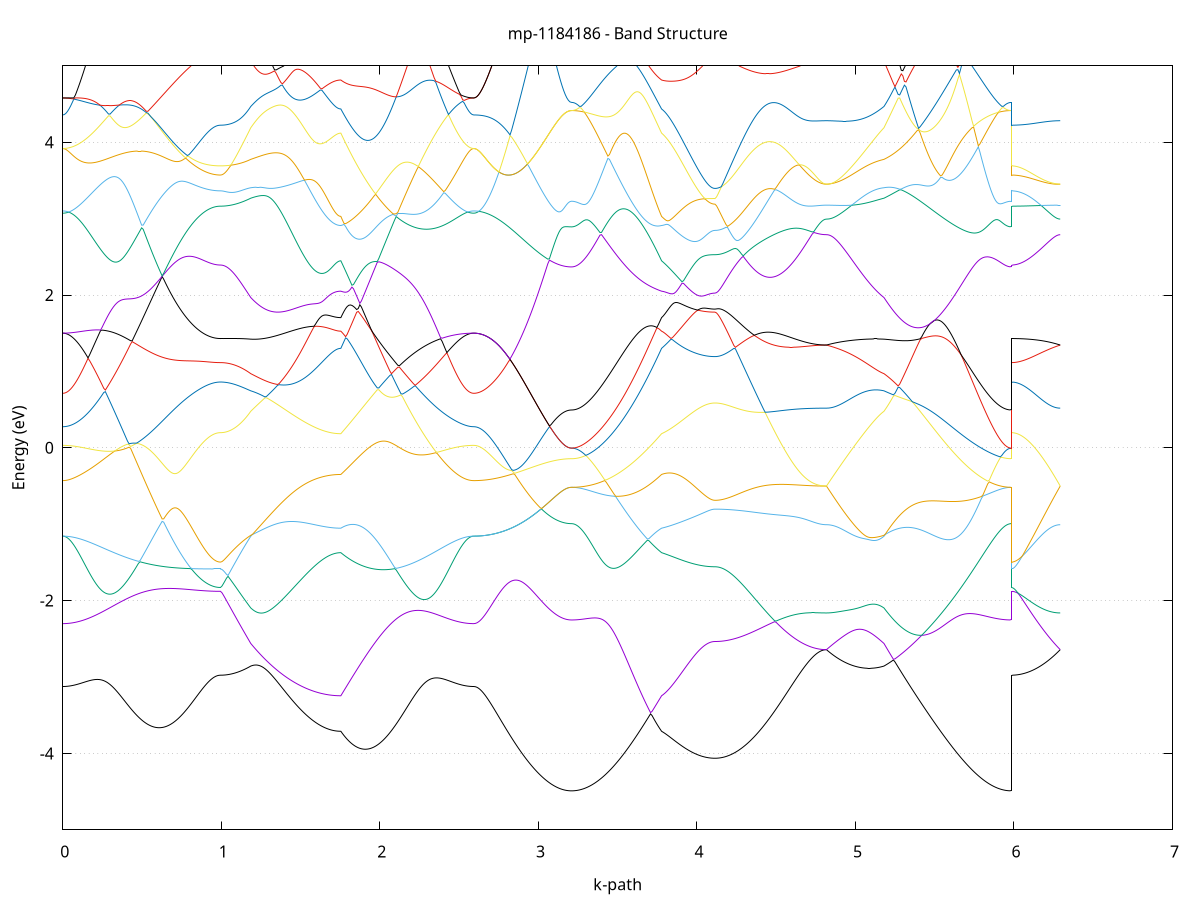 set title 'mp-1184186 - Band Structure'
set xlabel 'k-path'
set ylabel 'Energy (eV)'
set grid y
set yrange [-5:5]
set terminal png size 800,600
set output 'mp-1184186_bands_gnuplot.png'
plot '-' using 1:2 with lines notitle, '-' using 1:2 with lines notitle, '-' using 1:2 with lines notitle, '-' using 1:2 with lines notitle, '-' using 1:2 with lines notitle, '-' using 1:2 with lines notitle, '-' using 1:2 with lines notitle, '-' using 1:2 with lines notitle, '-' using 1:2 with lines notitle, '-' using 1:2 with lines notitle, '-' using 1:2 with lines notitle, '-' using 1:2 with lines notitle, '-' using 1:2 with lines notitle, '-' using 1:2 with lines notitle, '-' using 1:2 with lines notitle, '-' using 1:2 with lines notitle, '-' using 1:2 with lines notitle, '-' using 1:2 with lines notitle, '-' using 1:2 with lines notitle, '-' using 1:2 with lines notitle, '-' using 1:2 with lines notitle, '-' using 1:2 with lines notitle, '-' using 1:2 with lines notitle, '-' using 1:2 with lines notitle, '-' using 1:2 with lines notitle, '-' using 1:2 with lines notitle, '-' using 1:2 with lines notitle, '-' using 1:2 with lines notitle, '-' using 1:2 with lines notitle, '-' using 1:2 with lines notitle, '-' using 1:2 with lines notitle, '-' using 1:2 with lines notitle, '-' using 1:2 with lines notitle, '-' using 1:2 with lines notitle, '-' using 1:2 with lines notitle, '-' using 1:2 with lines notitle, '-' using 1:2 with lines notitle, '-' using 1:2 with lines notitle, '-' using 1:2 with lines notitle, '-' using 1:2 with lines notitle, '-' using 1:2 with lines notitle, '-' using 1:2 with lines notitle, '-' using 1:2 with lines notitle, '-' using 1:2 with lines notitle, '-' using 1:2 with lines notitle, '-' using 1:2 with lines notitle, '-' using 1:2 with lines notitle, '-' using 1:2 with lines notitle, '-' using 1:2 with lines notitle, '-' using 1:2 with lines notitle, '-' using 1:2 with lines notitle, '-' using 1:2 with lines notitle, '-' using 1:2 with lines notitle, '-' using 1:2 with lines notitle, '-' using 1:2 with lines notitle, '-' using 1:2 with lines notitle, '-' using 1:2 with lines notitle, '-' using 1:2 with lines notitle, '-' using 1:2 with lines notitle, '-' using 1:2 with lines notitle, '-' using 1:2 with lines notitle, '-' using 1:2 with lines notitle, '-' using 1:2 with lines notitle, '-' using 1:2 with lines notitle
0.000000 -24.815897
0.009946 -24.816397
0.019893 -24.817597
0.029839 -24.819197
0.039785 -24.820997
0.049732 -24.822897
0.059678 -24.824897
0.069624 -24.826997
0.079571 -24.829097
0.089517 -24.831197
0.099463 -24.833297
0.109410 -24.835397
0.119356 -24.837597
0.129302 -24.839797
0.139249 -24.841997
0.149195 -24.844197
0.159142 -24.846497
0.169088 -24.848697
0.179034 -24.850997
0.188981 -24.853397
0.198927 -24.855697
0.208873 -24.857997
0.218820 -24.860397
0.228766 -24.862797
0.238712 -24.865197
0.248659 -24.867697
0.258605 -24.870097
0.268551 -24.872597
0.278498 -24.875097
0.288444 -24.877697
0.298390 -24.880197
0.308337 -24.882797
0.318283 -24.885397
0.328229 -24.887897
0.338176 -24.890597
0.348122 -24.893197
0.358068 -24.895797
0.368015 -24.898497
0.377961 -24.901097
0.387907 -24.903797
0.397854 -24.906397
0.407800 -24.909097
0.417746 -24.911797
0.427693 -24.914497
0.437639 -24.917197
0.447586 -24.919797
0.457532 -24.922497
0.467478 -24.925197
0.477425 -24.927797
0.487371 -24.930497
0.497317 -24.933097
0.507264 -24.935697
0.517210 -24.938297
0.527156 -24.940897
0.537103 -24.943497
0.547049 -24.945997
0.556995 -24.948597
0.566942 -24.951097
0.576888 -24.953497
0.586834 -24.955997
0.596781 -24.958397
0.606727 -24.960797
0.616673 -24.963097
0.626620 -24.965397
0.636566 -24.967697
0.646512 -24.969897
0.656459 -24.972097
0.666405 -24.974297
0.676351 -24.976397
0.686298 -24.978397
0.696244 -24.980397
0.706190 -24.982397
0.716137 -24.984297
0.726083 -24.986097
0.736030 -24.987897
0.745976 -24.989697
0.755922 -24.991397
0.765869 -24.992997
0.775815 -24.994597
0.785761 -24.996097
0.795708 -24.997497
0.805654 -24.998897
0.815600 -25.000197
0.825547 -25.001497
0.835493 -25.002697
0.845439 -25.003797
0.855386 -25.004797
0.865332 -25.005797
0.875278 -25.006697
0.885225 -25.007597
0.895171 -25.008297
0.905117 -25.008997
0.915064 -25.009697
0.925010 -25.010197
0.934956 -25.010697
0.944903 -25.011097
0.954849 -25.011397
0.964795 -25.011697
0.974742 -25.011897
0.984688 -25.011997
0.994634 -25.011997
0.994634 -25.011997
1.004193 -25.011897
1.013751 -25.011397
1.023309 -25.010497
1.032867 -25.009297
1.042425 -25.007797
1.051984 -25.005997
1.061542 -25.003797
1.071100 -25.001197
1.080658 -24.998397
1.090216 -24.995197
1.099775 -24.991697
1.109333 -24.987897
1.118891 -24.983697
1.128449 -24.979297
1.138007 -24.974497
1.147566 -24.969397
1.157124 -24.963997
1.166682 -24.958397
1.176240 -24.952397
1.185798 -24.946097
1.185798 -24.946097
1.195766 -24.941297
1.205733 -24.936297
1.215701 -24.931197
1.225668 -24.925797
1.235635 -24.920297
1.245603 -24.915897
1.255570 -24.914297
1.265537 -24.912597
1.275505 -24.910597
1.285472 -24.908497
1.295439 -24.906097
1.305407 -24.903597
1.315374 -24.900897
1.325342 -24.898097
1.335309 -24.894997
1.345276 -24.891797
1.355244 -24.888397
1.365211 -24.884797
1.375178 -24.881097
1.385146 -24.877197
1.395113 -24.873097
1.405080 -24.868897
1.415048 -24.864597
1.425015 -24.860097
1.434982 -24.855397
1.444950 -24.850597
1.454917 -24.845697
1.464885 -24.840597
1.474852 -24.835497
1.484819 -24.830197
1.494787 -24.824797
1.504754 -24.819297
1.514721 -24.813697
1.524689 -24.807997
1.534656 -24.802197
1.544623 -24.796397
1.554591 -24.790497
1.564558 -24.784497
1.574525 -24.778497
1.584493 -24.772497
1.594460 -24.766497
1.604428 -24.760397
1.614395 -24.754397
1.624362 -24.748497
1.634330 -24.742597
1.644297 -24.736797
1.654264 -24.731097
1.664232 -24.725597
1.674199 -24.720297
1.684166 -24.715297
1.694134 -24.710597
1.704101 -24.706397
1.714068 -24.702597
1.724036 -24.699497
1.734003 -24.697197
1.743971 -24.695697
1.753938 -24.695197
1.753938 -24.695197
1.763920 -24.692797
1.773902 -24.690497
1.783884 -24.688297
1.793866 -24.686197
1.803848 -24.684297
1.813830 -24.682297
1.823812 -24.680497
1.833794 -24.678697
1.843776 -24.676897
1.853758 -24.675197
1.863740 -24.673397
1.873722 -24.671697
1.883704 -24.676597
1.893686 -24.681997
1.903668 -24.687397
1.913650 -24.692697
1.923632 -24.697897
1.933614 -24.703097
1.943595 -24.708197
1.953577 -24.713297
1.963559 -24.718197
1.973541 -24.723097
1.983523 -24.727897
1.993505 -24.732597
2.003487 -24.737297
2.013469 -24.741797
2.023451 -24.746297
2.033433 -24.750597
2.043415 -24.754897
2.053397 -24.759097
2.063379 -24.763197
2.073361 -24.767197
2.083343 -24.770997
2.093325 -24.774797
2.103307 -24.778497
2.113289 -24.782097
2.123271 -24.785497
2.133253 -24.788897
2.143235 -24.792097
2.153217 -24.795197
2.163199 -24.798197
2.173181 -24.801097
2.183163 -24.803897
2.193145 -24.806497
2.203127 -24.809097
2.213109 -24.811497
2.223091 -24.813797
2.233073 -24.815897
2.243055 -24.817997
2.253037 -24.819897
2.263019 -24.821697
2.273001 -24.823397
2.282983 -24.824897
2.292965 -24.826397
2.302947 -24.827697
2.312929 -24.828897
2.322911 -24.829897
2.332893 -24.830797
2.342875 -24.831597
2.352857 -24.832297
2.362839 -24.832897
2.372821 -24.833297
2.382803 -24.833597
2.392784 -24.833797
2.402766 -24.833797
2.412748 -24.833797
2.422730 -24.833597
2.432712 -24.833197
2.442694 -24.832797
2.452676 -24.832197
2.462658 -24.831597
2.472640 -24.830797
2.482622 -24.829897
2.492604 -24.828797
2.502586 -24.827697
2.512568 -24.826397
2.522550 -24.825097
2.532532 -24.823697
2.542514 -24.822097
2.552496 -24.820597
2.562478 -24.818997
2.572460 -24.817497
2.582442 -24.816397
2.592424 -24.815897
2.592424 -24.815897
2.602370 -24.815797
2.612316 -24.815497
2.622263 -24.815097
2.632209 -24.814397
2.642155 -24.813597
2.652101 -24.812597
2.662048 -24.811397
2.671994 -24.810097
2.681940 -24.809697
2.691886 -24.810397
2.701832 -24.811197
2.711779 -24.812097
2.721725 -24.812997
2.731671 -24.813997
2.741617 -24.815097
2.751564 -24.816097
2.761510 -24.817297
2.771456 -24.818397
2.781402 -24.819697
2.791348 -24.820897
2.801295 -24.822197
2.811241 -24.823497
2.821187 -24.824797
2.831133 -24.826097
2.841080 -24.827497
2.851026 -24.828797
2.860972 -24.830197
2.870918 -24.831597
2.880864 -24.832897
2.890811 -24.834297
2.900757 -24.835597
2.910703 -24.836997
2.920649 -24.838297
2.930596 -24.839597
2.940542 -24.840897
2.950488 -24.842197
2.960434 -24.843397
2.970380 -24.844597
2.980327 -24.845797
2.990273 -24.846897
3.000219 -24.847997
3.010165 -24.849097
3.020112 -24.850097
3.030058 -24.851097
3.040004 -24.852097
3.049950 -24.852997
3.059896 -24.853797
3.069843 -24.854597
3.079789 -24.855397
3.089735 -24.856097
3.099681 -24.856697
3.109628 -24.857297
3.119574 -24.857897
3.129520 -24.858397
3.139466 -24.858797
3.149412 -24.859197
3.159359 -24.859497
3.169305 -24.859797
3.179251 -24.859997
3.189197 -24.860097
3.199144 -24.860197
3.209090 -24.860297
3.209090 -24.860297
3.219057 -24.860197
3.229025 -24.859997
3.238992 -24.859597
3.248959 -24.859097
3.258927 -24.858497
3.268894 -24.857697
3.278861 -24.856797
3.288829 -24.855797
3.298796 -24.854597
3.308763 -24.853297
3.318731 -24.851797
3.328698 -24.850197
3.338665 -24.848497
3.348633 -24.846597
3.358600 -24.844597
3.368568 -24.842497
3.378535 -24.840197
3.388502 -24.837897
3.398470 -24.835297
3.408437 -24.832697
3.418404 -24.829897
3.428372 -24.826997
3.438339 -24.823997
3.448306 -24.820897
3.458274 -24.817697
3.468241 -24.814297
3.478208 -24.810797
3.488176 -24.807297
3.498143 -24.803597
3.508111 -24.799797
3.518078 -24.795897
3.528045 -24.791997
3.538013 -24.787997
3.547980 -24.783897
3.557947 -24.779697
3.567915 -24.775397
3.577882 -24.771197
3.587849 -24.766797
3.597817 -24.762497
3.607784 -24.758097
3.617751 -24.753697
3.627719 -24.749297
3.637686 -24.744997
3.647654 -24.740697
3.657621 -24.736397
3.667588 -24.732197
3.677556 -24.728197
3.687523 -24.724197
3.697490 -24.720297
3.707458 -24.716597
3.717425 -24.713097
3.727392 -24.709697
3.737360 -24.706397
3.747327 -24.703397
3.757294 -24.700497
3.767262 -24.697797
3.777229 -24.695197
3.777229 -24.695197
3.787131 -24.694197
3.797033 -24.693297
3.806935 -24.692497
3.816836 -24.691797
3.826738 -24.691297
3.836640 -24.690897
3.846542 -24.690697
3.856444 -24.690697
3.866345 -24.690897
3.876247 -24.691497
3.886149 -24.692197
3.896051 -24.693197
3.905953 -24.694397
3.915855 -24.695797
3.925756 -24.697297
3.935658 -24.698997
3.945560 -24.700697
3.955462 -24.702397
3.965364 -24.704197
3.975265 -24.705897
3.985167 -24.707497
3.995069 -24.709197
4.004971 -24.710697
4.014873 -24.712097
4.024774 -24.713397
4.034676 -24.714597
4.044578 -24.715697
4.054480 -24.716697
4.064382 -24.717497
4.074284 -24.718097
4.084185 -24.718597
4.094087 -24.718997
4.103989 -24.719197
4.113891 -24.719297
4.113891 -24.719297
4.123797 -24.719397
4.133702 -24.719497
4.143608 -24.719797
4.153514 -24.720297
4.163420 -24.720797
4.173326 -24.721597
4.183231 -24.722497
4.193137 -24.723697
4.203043 -24.725197
4.212949 -24.727097
4.222855 -24.729397
4.232761 -24.732097
4.242666 -24.735397
4.252572 -24.739297
4.262478 -24.743697
4.272384 -24.748597
4.282290 -24.754097
4.292195 -24.759997
4.302101 -24.766197
4.312007 -24.772797
4.321913 -24.779697
4.331819 -24.786697
4.341724 -24.793897
4.351630 -24.801097
4.361536 -24.808497
4.371442 -24.815897
4.381348 -24.823197
4.391254 -24.830597
4.401159 -24.837997
4.411065 -24.845297
4.420971 -24.852497
4.430877 -24.859597
4.440783 -24.866697
4.450688 -24.873697
4.460594 -24.880497
4.470500 -24.887297
4.480406 -24.893897
4.490312 -24.900397
4.500217 -24.906797
4.510123 -24.912997
4.520029 -24.918997
4.529935 -24.924897
4.539841 -24.930697
4.549747 -24.936297
4.559652 -24.941697
4.569558 -24.946897
4.579464 -24.951997
4.589370 -24.956897
4.599276 -24.961597
4.609181 -24.966097
4.619087 -24.970397
4.628993 -24.974497
4.638899 -24.978497
4.648805 -24.982197
4.658711 -24.985697
4.668616 -24.989097
4.678522 -24.992197
4.688428 -24.995097
4.698334 -24.997797
4.708240 -25.000297
4.718145 -25.002597
4.728051 -25.004697
4.737957 -25.006497
4.747863 -25.008197
4.757769 -25.009597
4.767674 -25.010797
4.777580 -25.011797
4.787486 -25.012597
4.797392 -25.013097
4.807298 -25.013397
4.817204 -25.013497
4.817204 -25.013497
4.827009 -25.013497
4.836814 -25.013397
4.846619 -25.013197
4.856424 -25.012997
4.866229 -25.012597
4.876034 -25.012197
4.885839 -25.011697
4.895644 -25.011097
4.905448 -25.010397
4.915253 -25.009597
4.925058 -25.008697
4.934863 -25.007597
4.944668 -25.006497
4.954473 -25.005297
4.964278 -25.003897
4.974083 -25.002497
4.983888 -25.000897
4.993693 -24.999197
5.003498 -24.997397
5.013303 -24.995497
5.023108 -24.993397
5.032913 -24.991297
5.042718 -24.988997
5.052523 -24.986597
5.062328 -24.984097
5.072133 -24.981497
5.081938 -24.978697
5.091743 -24.975897
5.101548 -24.972897
5.111353 -24.969797
5.121158 -24.966697
5.130963 -24.963397
5.140768 -24.960097
5.150573 -24.956597
5.160378 -24.953097
5.170183 -24.949597
5.179988 -24.946097
5.179988 -24.946097
5.189908 -24.939397
5.199827 -24.932297
5.209747 -24.924897
5.219666 -24.919397
5.229585 -24.918897
5.239505 -24.918297
5.249424 -24.917797
5.259343 -24.917197
5.269263 -24.916597
5.279182 -24.915897
5.289102 -24.915297
5.299021 -24.914597
5.308940 -24.913897
5.318860 -24.913197
5.328779 -24.912497
5.338699 -24.911697
5.348618 -24.910997
5.358537 -24.910197
5.368457 -24.909397
5.378376 -24.908497
5.388296 -24.907697
5.398215 -24.906897
5.408134 -24.905997
5.418054 -24.905097
5.427973 -24.904197
5.437892 -24.903297
5.447812 -24.902297
5.457731 -24.901397
5.467651 -24.900397
5.477570 -24.899397
5.487489 -24.898497
5.497409 -24.897497
5.507328 -24.896497
5.517248 -24.895397
5.527167 -24.894397
5.537086 -24.893397
5.547006 -24.892297
5.556925 -24.891297
5.566845 -24.890297
5.576764 -24.889197
5.586683 -24.888197
5.596603 -24.887097
5.606522 -24.885997
5.616441 -24.884997
5.626361 -24.883897
5.636280 -24.882897
5.646200 -24.881897
5.656119 -24.880797
5.666038 -24.879797
5.675958 -24.878797
5.685877 -24.877797
5.695797 -24.876797
5.705716 -24.875797
5.715635 -24.874897
5.725555 -24.873897
5.735474 -24.872997
5.745394 -24.872097
5.755313 -24.871197
5.765232 -24.870397
5.775152 -24.869497
5.785071 -24.868697
5.794990 -24.867997
5.804910 -24.867197
5.814829 -24.866497
5.824749 -24.865797
5.834668 -24.865197
5.844587 -24.864597
5.854507 -24.863997
5.864426 -24.863397
5.874346 -24.862897
5.884265 -24.862497
5.894184 -24.862097
5.904104 -24.861697
5.914023 -24.861397
5.923943 -24.861097
5.933862 -24.860797
5.943781 -24.860597
5.953701 -24.860497
5.963620 -24.860297
5.973539 -24.860297
5.983459 -24.860297
5.983459 -25.011997
5.993405 -25.011997
6.003351 -25.012097
6.013297 -25.012097
6.023244 -25.012097
6.033190 -25.012097
6.043136 -25.012197
6.053082 -25.012197
6.063029 -25.012297
6.072975 -25.012297
6.082921 -25.012397
6.092867 -25.012497
6.102813 -25.012497
6.112760 -25.012597
6.122706 -25.012697
6.132652 -25.012797
6.142598 -25.012797
6.152545 -25.012897
6.162491 -25.012997
6.172437 -25.013097
6.182383 -25.013097
6.192329 -25.013197
6.202276 -25.013297
6.212222 -25.013297
6.222168 -25.013397
6.232114 -25.013397
6.242061 -25.013497
6.252007 -25.013497
6.261953 -25.013497
6.271899 -25.013497
6.281845 -25.013497
6.291792 -25.013497
e
0.000000 -24.806397
0.009946 -24.806197
0.019893 -24.805697
0.029839 -24.804697
0.039785 -24.803497
0.049732 -24.801797
0.059678 -24.799797
0.069624 -24.797397
0.079571 -24.794697
0.089517 -24.791597
0.099463 -24.788097
0.109410 -24.785597
0.119356 -24.783197
0.129302 -24.780797
0.139249 -24.778297
0.149195 -24.775797
0.159142 -24.773197
0.169088 -24.770497
0.179034 -24.767897
0.188981 -24.765097
0.198927 -24.762397
0.208873 -24.759497
0.218820 -24.756697
0.228766 -24.753697
0.238712 -24.750797
0.248659 -24.747697
0.258605 -24.744597
0.268551 -24.741497
0.278498 -24.738297
0.288444 -24.734997
0.298390 -24.731697
0.308337 -24.728397
0.318283 -24.724997
0.328229 -24.721497
0.338176 -24.717997
0.348122 -24.714397
0.358068 -24.710797
0.368015 -24.707097
0.377961 -24.703397
0.387907 -24.699597
0.397854 -24.695797
0.407800 -24.691897
0.417746 -24.687997
0.427693 -24.683997
0.437639 -24.679997
0.447586 -24.675897
0.457532 -24.671797
0.467478 -24.667697
0.477425 -24.663497
0.487371 -24.659297
0.497317 -24.654997
0.507264 -24.650697
0.517210 -24.646397
0.527156 -24.642097
0.537103 -24.644897
0.547049 -24.647997
0.556995 -24.651097
0.566942 -24.654197
0.576888 -24.657197
0.586834 -24.660197
0.596781 -24.663197
0.606727 -24.672497
0.616673 -24.683397
0.626620 -24.694297
0.636566 -24.704997
0.646512 -24.715697
0.656459 -24.726197
0.666405 -24.736597
0.676351 -24.746897
0.686298 -24.756897
0.696244 -24.766797
0.706190 -24.776397
0.716137 -24.785897
0.726083 -24.794997
0.736030 -24.803997
0.745976 -24.812697
0.755922 -24.821097
0.765869 -24.829297
0.775815 -24.837097
0.785761 -24.844697
0.795708 -24.851997
0.805654 -24.858997
0.815600 -24.865597
0.825547 -24.871897
0.835493 -24.877897
0.845439 -24.883597
0.855386 -24.888897
0.865332 -24.893897
0.875278 -24.898497
0.885225 -24.902797
0.895171 -24.906697
0.905117 -24.910297
0.915064 -24.913397
0.925010 -24.916297
0.934956 -24.918697
0.944903 -24.920797
0.954849 -24.922497
0.964795 -24.923797
0.974742 -24.924697
0.984688 -24.925297
0.994634 -24.925497
0.994634 -24.925497
1.004193 -24.925497
1.013751 -24.925497
1.023309 -24.925397
1.032867 -24.925297
1.042425 -24.925197
1.051984 -24.925097
1.061542 -24.924997
1.071100 -24.924797
1.080658 -24.924697
1.090216 -24.924497
1.099775 -24.924197
1.109333 -24.923997
1.118891 -24.923697
1.128449 -24.923397
1.138007 -24.923097
1.147566 -24.922797
1.157124 -24.922497
1.166682 -24.922097
1.176240 -24.921697
1.185798 -24.921297
1.185798 -24.921297
1.195766 -24.920897
1.205733 -24.920297
1.215701 -24.919497
1.225668 -24.918497
1.235635 -24.917297
1.245603 -24.914597
1.255570 -24.908697
1.265537 -24.902697
1.275505 -24.896497
1.285472 -24.890097
1.295439 -24.883597
1.305407 -24.876997
1.315374 -24.870197
1.325342 -24.863197
1.335309 -24.856197
1.345276 -24.848997
1.355244 -24.841697
1.365211 -24.834297
1.375178 -24.826797
1.385146 -24.819197
1.395113 -24.811497
1.405080 -24.803697
1.415048 -24.795797
1.425015 -24.787897
1.434982 -24.779897
1.444950 -24.771897
1.454917 -24.763897
1.464885 -24.755797
1.474852 -24.747697
1.484819 -24.739697
1.494787 -24.731697
1.504754 -24.723697
1.514721 -24.715697
1.524689 -24.707897
1.534656 -24.700097
1.544623 -24.692497
1.554591 -24.684997
1.564558 -24.677697
1.574525 -24.670597
1.584493 -24.663697
1.594460 -24.657097
1.604428 -24.654297
1.614395 -24.653297
1.624362 -24.652397
1.634330 -24.651697
1.644297 -24.650997
1.654264 -24.650497
1.664232 -24.650197
1.674199 -24.649997
1.684166 -24.649897
1.694134 -24.649997
1.704101 -24.650297
1.714068 -24.650597
1.724036 -24.650997
1.734003 -24.651297
1.743971 -24.651597
1.753938 -24.651697
1.753938 -24.651697
1.763920 -24.646097
1.773902 -24.640597
1.783884 -24.635097
1.793866 -24.629697
1.803848 -24.631797
1.813830 -24.637497
1.823812 -24.643197
1.833794 -24.648897
1.843776 -24.654497
1.853758 -24.660097
1.863740 -24.665697
1.873722 -24.671197
1.883704 -24.669997
1.893686 -24.668197
1.903668 -24.666497
1.913650 -24.664697
1.923632 -24.662797
1.933614 -24.660997
1.943595 -24.659097
1.953577 -24.657197
1.963559 -24.655197
1.973541 -24.653097
1.983523 -24.651097
1.993505 -24.648897
2.003487 -24.646697
2.013469 -24.644497
2.023451 -24.642197
2.033433 -24.639897
2.043415 -24.637497
2.053397 -24.634997
2.063379 -24.632497
2.073361 -24.629897
2.083343 -24.627297
2.093325 -24.624597
2.103307 -24.621897
2.113289 -24.627797
2.123271 -24.634597
2.133253 -24.641197
2.143235 -24.647797
2.153217 -24.654297
2.163199 -24.660697
2.173181 -24.666897
2.183163 -24.673097
2.193145 -24.679097
2.203127 -24.685097
2.213109 -24.690897
2.223091 -24.696597
2.233073 -24.702197
2.243055 -24.707697
2.253037 -24.712997
2.263019 -24.718197
2.273001 -24.723297
2.282983 -24.728197
2.292965 -24.732997
2.302947 -24.737697
2.312929 -24.742197
2.322911 -24.746597
2.332893 -24.750797
2.342875 -24.754897
2.352857 -24.758897
2.362839 -24.762697
2.372821 -24.766297
2.382803 -24.769797
2.392784 -24.773197
2.402766 -24.776397
2.412748 -24.779397
2.422730 -24.782297
2.432712 -24.784997
2.442694 -24.787597
2.452676 -24.789997
2.462658 -24.792297
2.472640 -24.794297
2.482622 -24.796297
2.492604 -24.797997
2.502586 -24.799597
2.512568 -24.800997
2.522550 -24.802297
2.532532 -24.803397
2.542514 -24.804297
2.552496 -24.805097
2.562478 -24.805597
2.572460 -24.806097
2.582442 -24.806297
2.592424 -24.806397
2.592424 -24.806397
2.602370 -24.806397
2.612316 -24.806597
2.622263 -24.806797
2.632209 -24.807097
2.642155 -24.807397
2.652101 -24.807897
2.662048 -24.808397
2.671994 -24.808997
2.681940 -24.809697
2.691886 -24.810397
2.701832 -24.811197
2.711779 -24.812097
2.721725 -24.812997
2.731671 -24.813997
2.741617 -24.815097
2.751564 -24.816097
2.761510 -24.817297
2.771456 -24.818397
2.781402 -24.819697
2.791348 -24.820897
2.801295 -24.822197
2.811241 -24.823497
2.821187 -24.824797
2.831133 -24.826097
2.841080 -24.827497
2.851026 -24.828797
2.860972 -24.830197
2.870918 -24.831597
2.880864 -24.832897
2.890811 -24.834297
2.900757 -24.835597
2.910703 -24.836997
2.920649 -24.838297
2.930596 -24.839597
2.940542 -24.840897
2.950488 -24.842197
2.960434 -24.843397
2.970380 -24.844597
2.980327 -24.845797
2.990273 -24.846897
3.000219 -24.847997
3.010165 -24.849097
3.020112 -24.850097
3.030058 -24.851097
3.040004 -24.852097
3.049950 -24.852997
3.059896 -24.853797
3.069843 -24.854597
3.079789 -24.855397
3.089735 -24.856097
3.099681 -24.856697
3.109628 -24.857297
3.119574 -24.857897
3.129520 -24.858397
3.139466 -24.858797
3.149412 -24.859197
3.159359 -24.859497
3.169305 -24.859797
3.179251 -24.859997
3.189197 -24.860097
3.199144 -24.860197
3.209090 -24.860297
3.209090 -24.860297
3.219057 -24.860197
3.229025 -24.859897
3.238992 -24.859597
3.248959 -24.858997
3.258927 -24.858297
3.268894 -24.857497
3.278861 -24.856397
3.288829 -24.855297
3.298796 -24.853997
3.308763 -24.852497
3.318731 -24.850897
3.328698 -24.849097
3.338665 -24.847197
3.348633 -24.845097
3.358600 -24.842897
3.368568 -24.840597
3.378535 -24.838097
3.388502 -24.835397
3.398470 -24.832597
3.408437 -24.829697
3.418404 -24.826697
3.428372 -24.823497
3.438339 -24.820097
3.448306 -24.816697
3.458274 -24.813097
3.468241 -24.809397
3.478208 -24.805497
3.488176 -24.801597
3.498143 -24.797497
3.508111 -24.793297
3.518078 -24.788997
3.528045 -24.784597
3.538013 -24.780097
3.547980 -24.775497
3.557947 -24.770797
3.567915 -24.765997
3.577882 -24.761097
3.587849 -24.756097
3.597817 -24.750997
3.607784 -24.745897
3.617751 -24.740697
3.627719 -24.735397
3.637686 -24.729997
3.647654 -24.724597
3.657621 -24.719197
3.667588 -24.713597
3.677556 -24.708097
3.687523 -24.702497
3.697490 -24.696897
3.707458 -24.691197
3.717425 -24.685597
3.727392 -24.679897
3.737360 -24.674297
3.747327 -24.668597
3.757294 -24.662897
3.767262 -24.657297
3.777229 -24.651697
3.777229 -24.651697
3.787131 -24.649397
3.797033 -24.647197
3.806935 -24.644797
3.816836 -24.642497
3.826738 -24.639997
3.836640 -24.637597
3.846542 -24.635097
3.856444 -24.632697
3.866345 -24.630097
3.876247 -24.629897
3.886149 -24.630997
3.896051 -24.631697
3.905953 -24.632097
3.915855 -24.632097
3.925756 -24.631797
3.935658 -24.631297
3.945560 -24.630597
3.955462 -24.629797
3.965364 -24.628797
3.975265 -24.627697
3.985167 -24.626497
3.995069 -24.625397
4.004971 -24.624197
4.014873 -24.622997
4.024774 -24.621897
4.034676 -24.620797
4.044578 -24.619797
4.054480 -24.618897
4.064382 -24.618097
4.074284 -24.617497
4.084185 -24.616897
4.094087 -24.616597
4.103989 -24.616297
4.113891 -24.616297
4.113891 -24.616297
4.123797 -24.616697
4.133702 -24.618097
4.143608 -24.620297
4.153514 -24.623197
4.163420 -24.626797
4.173326 -24.630897
4.183231 -24.635397
4.193137 -24.640097
4.203043 -24.644897
4.212949 -24.649697
4.222855 -24.654297
4.232761 -24.658697
4.242666 -24.662697
4.252572 -24.666297
4.262478 -24.669397
4.272384 -24.671997
4.282290 -24.674197
4.292195 -24.679697
4.302101 -24.687197
4.312007 -24.694597
4.321913 -24.702097
4.331819 -24.709497
4.341724 -24.716897
4.351630 -24.724297
4.361536 -24.731597
4.371442 -24.738897
4.381348 -24.746097
4.391254 -24.753197
4.401159 -24.760297
4.411065 -24.767197
4.420971 -24.774097
4.430877 -24.780897
4.440783 -24.787497
4.450688 -24.794097
4.460594 -24.800497
4.470500 -24.806797
4.480406 -24.812997
4.490312 -24.818997
4.500217 -24.824997
4.510123 -24.830697
4.520029 -24.836397
4.529935 -24.841797
4.539841 -24.847197
4.549747 -24.852297
4.559652 -24.857397
4.569558 -24.862197
4.579464 -24.866897
4.589370 -24.871397
4.599276 -24.875797
4.609181 -24.879897
4.619087 -24.883897
4.628993 -24.887697
4.638899 -24.891397
4.648805 -24.894797
4.658711 -24.898097
4.668616 -24.901097
4.678522 -24.903997
4.688428 -24.906697
4.698334 -24.909197
4.708240 -24.911497
4.718145 -24.913597
4.728051 -24.915497
4.737957 -24.917197
4.747863 -24.918697
4.757769 -24.920097
4.767674 -24.921197
4.777580 -24.922097
4.787486 -24.922797
4.797392 -24.923297
4.807298 -24.923597
4.817204 -24.923697
4.817204 -24.923697
4.827009 -24.923697
4.836814 -24.923597
4.846619 -24.923497
4.856424 -24.923397
4.866229 -24.923197
4.876034 -24.922997
4.885839 -24.922797
4.895644 -24.922597
4.905448 -24.922397
4.915253 -24.922197
4.925058 -24.921997
4.934863 -24.921697
4.944668 -24.921497
4.954473 -24.921297
4.964278 -24.921197
4.974083 -24.920997
4.983888 -24.920797
4.993693 -24.920697
5.003498 -24.920597
5.013303 -24.920497
5.023108 -24.920497
5.032913 -24.920397
5.042718 -24.920397
5.052523 -24.920497
5.062328 -24.920497
5.072133 -24.920597
5.081938 -24.920597
5.091743 -24.920697
5.101548 -24.920797
5.111353 -24.920997
5.121158 -24.921097
5.130963 -24.921197
5.140768 -24.921297
5.150573 -24.921397
5.160378 -24.921497
5.170183 -24.921497
5.179988 -24.921297
5.179988 -24.921297
5.189908 -24.920897
5.199827 -24.920397
5.209747 -24.919897
5.219666 -24.917197
5.229585 -24.909297
5.239505 -24.901097
5.249424 -24.892597
5.259343 -24.883897
5.269263 -24.874997
5.279182 -24.865797
5.289102 -24.856397
5.299021 -24.846797
5.308940 -24.836997
5.318860 -24.826997
5.328779 -24.816797
5.338699 -24.806497
5.348618 -24.795997
5.358537 -24.785397
5.368457 -24.774597
5.378376 -24.763697
5.388296 -24.752797
5.398215 -24.741697
5.408134 -24.730597
5.418054 -24.719397
5.427973 -24.708197
5.437892 -24.696897
5.447812 -24.685697
5.457731 -24.674497
5.467651 -24.665697
5.477570 -24.663497
5.487489 -24.661397
5.497409 -24.659197
5.507328 -24.657097
5.517248 -24.654897
5.527167 -24.652697
5.537086 -24.650597
5.547006 -24.648397
5.556925 -24.646197
5.566845 -24.644097
5.576764 -24.641897
5.586683 -24.639797
5.596603 -24.645597
5.606522 -24.654197
5.616441 -24.662697
5.626361 -24.671297
5.636280 -24.679897
5.646200 -24.688497
5.656119 -24.696997
5.666038 -24.705497
5.675958 -24.713797
5.685877 -24.722097
5.695797 -24.730197
5.705716 -24.738197
5.715635 -24.745997
5.725555 -24.753697
5.735474 -24.761097
5.745394 -24.768397
5.755313 -24.775497
5.765232 -24.782297
5.775152 -24.788897
5.785071 -24.795197
5.794990 -24.801297
5.804910 -24.807197
5.814829 -24.812697
5.824749 -24.817997
5.834668 -24.822997
5.844587 -24.827697
5.854507 -24.832097
5.864426 -24.836197
5.874346 -24.839997
5.884265 -24.843497
5.894184 -24.846697
5.904104 -24.849497
5.914023 -24.851997
5.923943 -24.854197
5.933862 -24.855997
5.943781 -24.857497
5.953701 -24.858697
5.963620 -24.859597
5.973539 -24.860097
5.983459 -24.860297
5.983459 -24.925497
5.993405 -24.925497
6.003351 -24.925497
6.013297 -24.925497
6.023244 -24.925397
6.033190 -24.925397
6.043136 -24.925297
6.053082 -24.925297
6.063029 -24.925197
6.072975 -24.925197
6.082921 -24.925097
6.092867 -24.924997
6.102813 -24.924897
6.112760 -24.924797
6.122706 -24.924697
6.132652 -24.924597
6.142598 -24.924597
6.152545 -24.924497
6.162491 -24.924397
6.172437 -24.924297
6.182383 -24.924197
6.192329 -24.924097
6.202276 -24.924097
6.212222 -24.923997
6.222168 -24.923897
6.232114 -24.923897
6.242061 -24.923797
6.252007 -24.923797
6.261953 -24.923697
6.271899 -24.923697
6.281845 -24.923697
6.291792 -24.923697
e
0.000000 -24.806397
0.009946 -24.805897
0.019893 -24.804697
0.029839 -24.802997
0.039785 -24.801097
0.049732 -24.799097
0.059678 -24.796997
0.069624 -24.794797
0.079571 -24.792597
0.089517 -24.790297
0.099463 -24.787997
0.109410 -24.784297
0.119356 -24.780197
0.129302 -24.775697
0.139249 -24.770797
0.149195 -24.765697
0.159142 -24.760097
0.169088 -24.754297
0.179034 -24.748097
0.188981 -24.741597
0.198927 -24.734797
0.208873 -24.727697
0.218820 -24.720297
0.228766 -24.712597
0.238712 -24.704597
0.248659 -24.696297
0.258605 -24.687697
0.268551 -24.678897
0.278498 -24.669797
0.288444 -24.660497
0.298390 -24.650897
0.308337 -24.641097
0.318283 -24.630997
0.328229 -24.620697
0.338176 -24.610297
0.348122 -24.599597
0.358068 -24.588697
0.368015 -24.586097
0.377961 -24.589697
0.387907 -24.593297
0.397854 -24.596997
0.407800 -24.600497
0.417746 -24.604097
0.427693 -24.607697
0.437639 -24.611197
0.447586 -24.614697
0.457532 -24.618197
0.467478 -24.621597
0.477425 -24.625097
0.487371 -24.628497
0.497317 -24.631797
0.507264 -24.635097
0.517210 -24.638397
0.527156 -24.641697
0.537103 -24.637697
0.547049 -24.633297
0.556995 -24.628897
0.566942 -24.629197
0.576888 -24.639997
0.586834 -24.650797
0.596781 -24.661597
0.606727 -24.665997
0.616673 -24.668797
0.626620 -24.671597
0.636566 -24.674297
0.646512 -24.676997
0.656459 -24.679597
0.666405 -24.682097
0.676351 -24.684597
0.686298 -24.686997
0.696244 -24.689297
0.706190 -24.691597
0.716137 -24.693797
0.726083 -24.695997
0.736030 -24.698097
0.745976 -24.700097
0.755922 -24.701997
0.765869 -24.703897
0.775815 -24.705697
0.785761 -24.707397
0.795708 -24.709097
0.805654 -24.710597
0.815600 -24.712097
0.825547 -24.713597
0.835493 -24.714897
0.845439 -24.716197
0.855386 -24.717397
0.865332 -24.718497
0.875278 -24.719497
0.885225 -24.720397
0.895171 -24.721297
0.905117 -24.722097
0.915064 -24.722797
0.925010 -24.723397
0.934956 -24.723997
0.944903 -24.724397
0.954849 -24.724797
0.964795 -24.725097
0.974742 -24.725297
0.984688 -24.725397
0.994634 -24.725497
0.994634 -24.725497
1.004193 -24.725397
1.013751 -24.725397
1.023309 -24.725197
1.032867 -24.724997
1.042425 -24.724797
1.051984 -24.724497
1.061542 -24.724197
1.071100 -24.723797
1.080658 -24.723297
1.090216 -24.722797
1.099775 -24.722197
1.109333 -24.721597
1.118891 -24.720997
1.128449 -24.720297
1.138007 -24.719497
1.147566 -24.718697
1.157124 -24.717797
1.166682 -24.716897
1.176240 -24.715897
1.185798 -24.714897
1.185798 -24.714897
1.195766 -24.714097
1.205733 -24.713297
1.215701 -24.712297
1.225668 -24.711397
1.235635 -24.710297
1.245603 -24.709197
1.255570 -24.708097
1.265537 -24.706897
1.275505 -24.705597
1.285472 -24.704297
1.295439 -24.702897
1.305407 -24.701497
1.315374 -24.700097
1.325342 -24.698597
1.335309 -24.697097
1.345276 -24.695497
1.355244 -24.693897
1.365211 -24.692297
1.375178 -24.690697
1.385146 -24.688997
1.395113 -24.687297
1.405080 -24.685597
1.415048 -24.683897
1.425015 -24.682097
1.434982 -24.680397
1.444950 -24.678697
1.454917 -24.676897
1.464885 -24.675197
1.474852 -24.673397
1.484819 -24.671697
1.494787 -24.669997
1.504754 -24.668397
1.514721 -24.666697
1.524689 -24.665097
1.534656 -24.663597
1.544623 -24.662097
1.554591 -24.660597
1.564558 -24.659197
1.574525 -24.657797
1.584493 -24.656597
1.594460 -24.655397
1.604428 -24.650697
1.614395 -24.644697
1.624362 -24.638997
1.634330 -24.633697
1.644297 -24.628797
1.654264 -24.624297
1.664232 -24.620197
1.674199 -24.616497
1.684166 -24.613297
1.694134 -24.610497
1.704101 -24.608097
1.714068 -24.606197
1.724036 -24.604797
1.734003 -24.603697
1.743971 -24.603097
1.753938 -24.602897
1.753938 -24.602897
1.763920 -24.608697
1.773902 -24.614497
1.783884 -24.620197
1.793866 -24.625997
1.803848 -24.624297
1.813830 -24.618997
1.823812 -24.613797
1.833794 -24.608697
1.843776 -24.603697
1.853758 -24.598797
1.863740 -24.593897
1.873722 -24.589297
1.883704 -24.584697
1.893686 -24.580197
1.903668 -24.575897
1.913650 -24.571697
1.923632 -24.567697
1.933614 -24.563797
1.943595 -24.559997
1.953577 -24.556297
1.963559 -24.552797
1.973541 -24.549497
1.983523 -24.546297
1.993505 -24.543197
2.003487 -24.548097
2.013469 -24.555697
2.023451 -24.563197
2.033433 -24.570697
2.043415 -24.578097
2.053397 -24.585397
2.063379 -24.592697
2.073361 -24.599797
2.083343 -24.606997
2.093325 -24.613997
2.103307 -24.620897
2.113289 -24.619097
2.123271 -24.616197
2.133253 -24.613397
2.143235 -24.618997
2.153217 -24.624497
2.163199 -24.630097
2.173181 -24.635597
2.183163 -24.641097
2.193145 -24.646497
2.203127 -24.651997
2.213109 -24.657297
2.223091 -24.662697
2.233073 -24.667997
2.243055 -24.673197
2.253037 -24.678397
2.263019 -24.683497
2.273001 -24.688597
2.282983 -24.693697
2.292965 -24.698597
2.302947 -24.703597
2.312929 -24.708397
2.322911 -24.713197
2.332893 -24.717897
2.342875 -24.722497
2.352857 -24.727097
2.362839 -24.731597
2.372821 -24.735997
2.382803 -24.740397
2.392784 -24.744597
2.402766 -24.748797
2.412748 -24.752897
2.422730 -24.756897
2.432712 -24.760897
2.442694 -24.764697
2.452676 -24.768397
2.462658 -24.772097
2.472640 -24.775597
2.482622 -24.779097
2.492604 -24.782397
2.502586 -24.785597
2.512568 -24.788797
2.522550 -24.791797
2.532532 -24.794697
2.542514 -24.797397
2.552496 -24.799997
2.562478 -24.802297
2.572460 -24.804297
2.582442 -24.805797
2.592424 -24.806397
2.592424 -24.806397
2.602370 -24.806397
2.612316 -24.806597
2.622263 -24.806797
2.632209 -24.807097
2.642155 -24.807397
2.652101 -24.807897
2.662048 -24.808397
2.671994 -24.808997
2.681940 -24.808497
2.691886 -24.806797
2.701832 -24.804897
2.711779 -24.802797
2.721725 -24.800597
2.731671 -24.798197
2.741617 -24.795597
2.751564 -24.792797
2.761510 -24.789897
2.771456 -24.786797
2.781402 -24.783597
2.791348 -24.780097
2.801295 -24.776597
2.811241 -24.772797
2.821187 -24.768997
2.831133 -24.764897
2.841080 -24.760797
2.851026 -24.756497
2.860972 -24.751997
2.870918 -24.747397
2.880864 -24.742697
2.890811 -24.737897
2.900757 -24.732897
2.910703 -24.727897
2.920649 -24.722697
2.930596 -24.717397
2.940542 -24.711997
2.950488 -24.706597
2.960434 -24.700997
2.970380 -24.695397
2.980327 -24.689697
2.990273 -24.683997
3.000219 -24.678197
3.010165 -24.672397
3.020112 -24.666597
3.030058 -24.660797
3.040004 -24.654997
3.049950 -24.649197
3.059896 -24.643497
3.069843 -24.637797
3.079789 -24.632297
3.089735 -24.626797
3.099681 -24.621597
3.109628 -24.616497
3.119574 -24.611697
3.129520 -24.607197
3.139466 -24.603097
3.149412 -24.599297
3.159359 -24.595997
3.169305 -24.593197
3.179251 -24.590897
3.189197 -24.589197
3.199144 -24.588197
3.209090 -24.587897
3.209090 -24.587897
3.219057 -24.587897
3.229025 -24.588097
3.238992 -24.588297
3.248959 -24.588497
3.258927 -24.588897
3.268894 -24.589297
3.278861 -24.589797
3.288829 -24.590397
3.298796 -24.590997
3.308763 -24.591697
3.318731 -24.592397
3.328698 -24.593197
3.338665 -24.593997
3.348633 -24.594897
3.358600 -24.595897
3.368568 -24.596797
3.378535 -24.597797
3.388502 -24.598797
3.398470 -24.599797
3.408437 -24.600897
3.418404 -24.601897
3.428372 -24.602997
3.438339 -24.603997
3.448306 -24.605097
3.458274 -24.606097
3.468241 -24.607097
3.478208 -24.607997
3.488176 -24.608997
3.498143 -24.609897
3.508111 -24.610697
3.518078 -24.611497
3.528045 -24.612197
3.538013 -24.612897
3.547980 -24.613397
3.557947 -24.613897
3.567915 -24.614297
3.577882 -24.614597
3.587849 -24.614697
3.597817 -24.614697
3.607784 -24.614597
3.617751 -24.614297
3.627719 -24.613897
3.637686 -24.613197
3.647654 -24.612297
3.657621 -24.611197
3.667588 -24.609897
3.677556 -24.608297
3.687523 -24.606397
3.697490 -24.604297
3.707458 -24.601797
3.717425 -24.598997
3.727392 -24.595797
3.737360 -24.592397
3.747327 -24.588597
3.757294 -24.591297
3.767262 -24.597097
3.777229 -24.602897
3.777229 -24.602897
3.787131 -24.605597
3.797033 -24.608797
3.806935 -24.612197
3.816836 -24.615497
3.826738 -24.618697
3.836640 -24.621597
3.846542 -24.624197
3.856444 -24.626497
3.866345 -24.628397
3.876247 -24.627597
3.886149 -24.625097
3.896051 -24.622497
3.905953 -24.619897
3.915855 -24.617397
3.925756 -24.614797
3.935658 -24.612297
3.945560 -24.609797
3.955462 -24.607297
3.965364 -24.604897
3.975265 -24.602497
3.985167 -24.600197
3.995069 -24.597897
4.004971 -24.595797
4.014873 -24.593797
4.024774 -24.591797
4.034676 -24.589997
4.044578 -24.588397
4.054480 -24.586997
4.064382 -24.585697
4.074284 -24.584597
4.084185 -24.583797
4.094087 -24.583197
4.103989 -24.582797
4.113891 -24.582697
4.113891 -24.582697
4.123797 -24.583197
4.133702 -24.584697
4.143608 -24.587197
4.153514 -24.590597
4.163420 -24.594697
4.173326 -24.599397
4.183231 -24.604697
4.193137 -24.610397
4.203043 -24.616497
4.212949 -24.622797
4.222855 -24.629397
4.232761 -24.636297
4.242666 -24.643297
4.252572 -24.650397
4.262478 -24.657597
4.272384 -24.664897
4.282290 -24.672297
4.292195 -24.675997
4.302101 -24.677297
4.312007 -24.678397
4.321913 -24.679097
4.331819 -24.679597
4.341724 -24.679897
4.351630 -24.680097
4.361536 -24.680097
4.371442 -24.679897
4.381348 -24.679697
4.391254 -24.679397
4.401159 -24.678997
4.411065 -24.678497
4.420971 -24.677997
4.430877 -24.677397
4.440783 -24.676697
4.450688 -24.676097
4.460594 -24.675397
4.470500 -24.674697
4.480406 -24.673997
4.490312 -24.673197
4.500217 -24.672397
4.510123 -24.671697
4.520029 -24.670897
4.529935 -24.670097
4.539841 -24.669297
4.549747 -24.668497
4.559652 -24.667797
4.569558 -24.666997
4.579464 -24.666197
4.589370 -24.665497
4.599276 -24.664797
4.609181 -24.664097
4.619087 -24.663397
4.628993 -24.662697
4.638899 -24.661997
4.648805 -24.661397
4.658711 -24.660797
4.668616 -24.660197
4.678522 -24.659697
4.688428 -24.659197
4.698334 -24.658697
4.708240 -24.658297
4.718145 -24.657897
4.728051 -24.657497
4.737957 -24.657097
4.747863 -24.656797
4.757769 -24.656597
4.767674 -24.656397
4.777580 -24.656197
4.787486 -24.655997
4.797392 -24.655897
4.807298 -24.655897
4.817204 -24.655897
4.817204 -24.655897
4.827009 -24.659397
4.836814 -24.662897
4.846619 -24.666197
4.856424 -24.669497
4.866229 -24.672697
4.876034 -24.675797
4.885839 -24.678897
4.895644 -24.681797
4.905448 -24.684597
4.915253 -24.687297
4.925058 -24.689897
4.934863 -24.692397
4.944668 -24.694697
4.954473 -24.696997
4.964278 -24.699097
4.974083 -24.701097
4.983888 -24.702997
4.993693 -24.704797
5.003498 -24.706397
5.013303 -24.707897
5.023108 -24.709297
5.032913 -24.710597
5.042718 -24.711697
5.052523 -24.712697
5.062328 -24.713597
5.072133 -24.714397
5.081938 -24.714997
5.091743 -24.715497
5.101548 -24.715897
5.111353 -24.716197
5.121158 -24.716297
5.130963 -24.716397
5.140768 -24.716297
5.150573 -24.716097
5.160378 -24.715797
5.170183 -24.715397
5.179988 -24.714897
5.179988 -24.714897
5.189908 -24.713797
5.199827 -24.712697
5.209747 -24.711497
5.219666 -24.710197
5.229585 -24.708897
5.239505 -24.707497
5.249424 -24.706097
5.259343 -24.704697
5.269263 -24.703197
5.279182 -24.701697
5.289102 -24.700097
5.299021 -24.698397
5.308940 -24.696797
5.318860 -24.695097
5.328779 -24.693297
5.338699 -24.691497
5.348618 -24.689697
5.358537 -24.687897
5.368457 -24.685997
5.378376 -24.684097
5.388296 -24.682097
5.398215 -24.680097
5.408134 -24.678097
5.418054 -24.676097
5.427973 -24.674097
5.437892 -24.671997
5.447812 -24.669897
5.457731 -24.667797
5.467651 -24.663197
5.477570 -24.652097
5.487489 -24.640997
5.497409 -24.629997
5.507328 -24.619097
5.517248 -24.608297
5.527167 -24.597697
5.537086 -24.597297
5.547006 -24.604897
5.556925 -24.612697
5.566845 -24.620697
5.576764 -24.628897
5.586683 -24.637197
5.596603 -24.637697
5.606522 -24.635497
5.616441 -24.633497
5.626361 -24.631397
5.636280 -24.629297
5.646200 -24.627297
5.656119 -24.625297
5.666038 -24.623297
5.675958 -24.621397
5.685877 -24.619497
5.695797 -24.617597
5.705716 -24.615797
5.715635 -24.613997
5.725555 -24.612297
5.735474 -24.610597
5.745394 -24.608897
5.755313 -24.607297
5.765232 -24.605797
5.775152 -24.604297
5.785071 -24.602797
5.794990 -24.601397
5.804910 -24.600097
5.814829 -24.598797
5.824749 -24.597597
5.834668 -24.596497
5.844587 -24.595397
5.854507 -24.594397
5.864426 -24.593397
5.874346 -24.592597
5.884265 -24.591797
5.894184 -24.590997
5.904104 -24.590397
5.914023 -24.589797
5.923943 -24.589297
5.933862 -24.588897
5.943781 -24.588497
5.953701 -24.588297
5.963620 -24.588097
5.973539 -24.587897
5.983459 -24.587897
5.983459 -24.725497
5.993405 -24.725397
6.003351 -24.725197
6.013297 -24.724797
6.023244 -24.724197
6.033190 -24.723597
6.043136 -24.722697
6.053082 -24.721697
6.063029 -24.720597
6.072975 -24.719297
6.082921 -24.717897
6.092867 -24.716297
6.102813 -24.714597
6.112760 -24.712697
6.122706 -24.710697
6.132652 -24.708597
6.142598 -24.706297
6.152545 -24.703797
6.162491 -24.701197
6.172437 -24.698497
6.182383 -24.695697
6.192329 -24.692697
6.202276 -24.689597
6.212222 -24.686297
6.222168 -24.682897
6.232114 -24.679397
6.242061 -24.675797
6.252007 -24.671997
6.261953 -24.668197
6.271899 -24.664197
6.281845 -24.660097
6.291792 -24.655897
e
0.000000 -24.482397
0.009946 -24.482597
0.019893 -24.482997
0.029839 -24.483797
0.039785 -24.484697
0.049732 -24.485997
0.059678 -24.487497
0.069624 -24.489197
0.079571 -24.491197
0.089517 -24.493297
0.099463 -24.495597
0.109410 -24.498097
0.119356 -24.500697
0.129302 -24.503397
0.139249 -24.506297
0.149195 -24.509197
0.159142 -24.512297
0.169088 -24.515397
0.179034 -24.518597
0.188981 -24.521897
0.198927 -24.525197
0.208873 -24.528597
0.218820 -24.531997
0.228766 -24.535497
0.238712 -24.538997
0.248659 -24.542497
0.258605 -24.546097
0.268551 -24.549697
0.278498 -24.553297
0.288444 -24.556897
0.298390 -24.560597
0.308337 -24.564197
0.318283 -24.567797
0.328229 -24.571497
0.338176 -24.575197
0.348122 -24.578797
0.358068 -24.582497
0.368015 -24.577597
0.377961 -24.566397
0.387907 -24.554997
0.397854 -24.543497
0.407800 -24.531797
0.417746 -24.521597
0.427693 -24.524797
0.437639 -24.528497
0.447586 -24.532697
0.457532 -24.537397
0.467478 -24.542797
0.477425 -24.548797
0.487371 -24.555497
0.497317 -24.562897
0.507264 -24.570897
0.517210 -24.579597
0.527156 -24.588797
0.537103 -24.598397
0.547049 -24.608397
0.556995 -24.618697
0.566942 -24.624397
0.576888 -24.619897
0.586834 -24.615497
0.596781 -24.610997
0.606727 -24.606497
0.616673 -24.601997
0.626620 -24.597397
0.636566 -24.592897
0.646512 -24.588397
0.656459 -24.583897
0.666405 -24.579397
0.676351 -24.574897
0.686298 -24.570397
0.696244 -24.565997
0.706190 -24.561497
0.716137 -24.557097
0.726083 -24.552797
0.736030 -24.548397
0.745976 -24.544197
0.755922 -24.539897
0.765869 -24.535797
0.775815 -24.531697
0.785761 -24.527597
0.795708 -24.523697
0.805654 -24.519797
0.815600 -24.515997
0.825547 -24.512297
0.835493 -24.508797
0.845439 -24.505397
0.855386 -24.502097
0.865332 -24.498897
0.875278 -24.495897
0.885225 -24.493097
0.895171 -24.492297
0.905117 -24.492397
0.915064 -24.492397
0.925010 -24.492397
0.934956 -24.492397
0.944903 -24.492397
0.954849 -24.492497
0.964795 -24.492497
0.974742 -24.492497
0.984688 -24.492497
0.994634 -24.492497
0.994634 -24.492497
1.004193 -24.492497
1.013751 -24.492497
1.023309 -24.492497
1.032867 -24.492597
1.042425 -24.492597
1.051984 -24.492697
1.061542 -24.492797
1.071100 -24.492897
1.080658 -24.492997
1.090216 -24.493097
1.099775 -24.493197
1.109333 -24.493397
1.118891 -24.493597
1.128449 -24.493797
1.138007 -24.493997
1.147566 -24.494197
1.157124 -24.494497
1.166682 -24.494797
1.176240 -24.495097
1.185798 -24.495497
1.185798 -24.495497
1.195766 -24.495797
1.205733 -24.496097
1.215701 -24.496397
1.225668 -24.496697
1.235635 -24.497097
1.245603 -24.497397
1.255570 -24.497797
1.265537 -24.498297
1.275505 -24.498697
1.285472 -24.499197
1.295439 -24.499597
1.305407 -24.500197
1.315374 -24.500697
1.325342 -24.501297
1.335309 -24.501897
1.345276 -24.502497
1.355244 -24.503197
1.365211 -24.503897
1.375178 -24.504597
1.385146 -24.505397
1.395113 -24.506297
1.405080 -24.507097
1.415048 -24.508097
1.425015 -24.509097
1.434982 -24.510097
1.444950 -24.511197
1.454917 -24.512397
1.464885 -24.513597
1.474852 -24.514997
1.484819 -24.516397
1.494787 -24.517897
1.504754 -24.519397
1.514721 -24.521097
1.524689 -24.522897
1.534656 -24.524797
1.544623 -24.526797
1.554591 -24.528897
1.564558 -24.531197
1.574525 -24.533497
1.584493 -24.535997
1.594460 -24.538597
1.604428 -24.541297
1.614395 -24.544097
1.624362 -24.546997
1.634330 -24.549897
1.644297 -24.552897
1.654264 -24.555897
1.664232 -24.558797
1.674199 -24.561697
1.684166 -24.564497
1.694134 -24.566997
1.704101 -24.569297
1.714068 -24.571297
1.724036 -24.572997
1.734003 -24.574197
1.743971 -24.574897
1.753938 -24.575197
1.753938 -24.575197
1.763920 -24.570097
1.773902 -24.564697
1.783884 -24.558997
1.793866 -24.553097
1.803848 -24.546997
1.813830 -24.540597
1.823812 -24.533997
1.833794 -24.527197
1.843776 -24.520197
1.853758 -24.513097
1.863740 -24.505797
1.873722 -24.498397
1.883704 -24.490897
1.893686 -24.483297
1.903668 -24.486897
1.913650 -24.491997
1.923632 -24.497097
1.933614 -24.502297
1.943595 -24.507597
1.953577 -24.512897
1.963559 -24.518297
1.973541 -24.524997
1.983523 -24.532797
1.993505 -24.540397
2.003487 -24.540197
2.013469 -24.545797
2.023451 -24.551397
2.033433 -24.556997
2.043415 -24.562597
2.053397 -24.568297
2.063379 -24.573897
2.073361 -24.579597
2.083343 -24.585197
2.093325 -24.590897
2.103307 -24.596497
2.113289 -24.602097
2.123271 -24.607797
2.133253 -24.613297
2.143235 -24.610397
2.153217 -24.607397
2.163199 -24.604297
2.173181 -24.601197
2.183163 -24.598097
2.193145 -24.594897
2.203127 -24.591697
2.213109 -24.588497
2.223091 -24.585197
2.233073 -24.581897
2.243055 -24.578497
2.253037 -24.575097
2.263019 -24.571697
2.273001 -24.568297
2.282983 -24.564797
2.292965 -24.561397
2.302947 -24.557897
2.312929 -24.554397
2.322911 -24.550897
2.332893 -24.547397
2.342875 -24.543897
2.352857 -24.540397
2.362839 -24.536997
2.372821 -24.533497
2.382803 -24.530097
2.392784 -24.526697
2.402766 -24.523297
2.412748 -24.519997
2.422730 -24.516697
2.432712 -24.513497
2.442694 -24.510397
2.452676 -24.507397
2.462658 -24.504397
2.472640 -24.501597
2.482622 -24.498897
2.492604 -24.496297
2.502586 -24.493897
2.512568 -24.491697
2.522550 -24.489597
2.532532 -24.487797
2.542514 -24.486197
2.552496 -24.484897
2.562478 -24.483797
2.572460 -24.483097
2.582442 -24.482597
2.592424 -24.482397
2.592424 -24.482397
2.602370 -24.482397
2.612316 -24.482197
2.622263 -24.481897
2.632209 -24.481597
2.642155 -24.481097
2.652101 -24.480497
2.662048 -24.479797
2.671994 -24.478997
2.681940 -24.478097
2.691886 -24.477097
2.701832 -24.476097
2.711779 -24.474897
2.721725 -24.473697
2.731671 -24.472297
2.741617 -24.470897
2.751564 -24.469497
2.761510 -24.467897
2.771456 -24.466397
2.781402 -24.464697
2.791348 -24.462997
2.801295 -24.461297
2.811241 -24.459497
2.821187 -24.457697
2.831133 -24.455797
2.841080 -24.453997
2.851026 -24.452097
2.860972 -24.450197
2.870918 -24.448297
2.880864 -24.446297
2.890811 -24.444397
2.900757 -24.442497
2.910703 -24.440597
2.920649 -24.438697
2.930596 -24.436797
2.940542 -24.434997
2.950488 -24.433097
2.960434 -24.431297
2.970380 -24.429497
2.980327 -24.427797
2.990273 -24.426097
3.000219 -24.424497
3.010165 -24.422897
3.020112 -24.421397
3.030058 -24.419897
3.040004 -24.418497
3.049950 -24.417097
3.059896 -24.415797
3.069843 -24.414597
3.079789 -24.413397
3.089735 -24.412397
3.099681 -24.411397
3.109628 -24.410397
3.119574 -24.409597
3.129520 -24.408897
3.139466 -24.408197
3.149412 -24.407597
3.159359 -24.407097
3.169305 -24.406697
3.179251 -24.406397
3.189197 -24.406197
3.199144 -24.405997
3.209090 -24.405997
3.209090 -24.405997
3.219057 -24.405997
3.229025 -24.405997
3.238992 -24.405997
3.248959 -24.405897
3.258927 -24.405897
3.268894 -24.405897
3.278861 -24.405897
3.288829 -24.405897
3.298796 -24.405797
3.308763 -24.405797
3.318731 -24.405797
3.328698 -24.405697
3.338665 -24.405697
3.348633 -24.407497
3.358600 -24.409497
3.368568 -24.411797
3.378535 -24.414197
3.388502 -24.416797
3.398470 -24.419497
3.408437 -24.422497
3.418404 -24.425497
3.428372 -24.428697
3.438339 -24.432097
3.448306 -24.435597
3.458274 -24.439197
3.468241 -24.442997
3.478208 -24.446897
3.488176 -24.450897
3.498143 -24.454997
3.508111 -24.459297
3.518078 -24.463697
3.528045 -24.468197
3.538013 -24.472697
3.547980 -24.477397
3.557947 -24.482197
3.567915 -24.487097
3.577882 -24.491997
3.587849 -24.497097
3.597817 -24.502197
3.607784 -24.507397
3.617751 -24.512697
3.627719 -24.517997
3.637686 -24.523397
3.647654 -24.528797
3.657621 -24.534297
3.667588 -24.539897
3.677556 -24.545497
3.687523 -24.551097
3.697490 -24.556797
3.707458 -24.562497
3.717425 -24.568197
3.727392 -24.573897
3.737360 -24.579697
3.747327 -24.585497
3.757294 -24.584397
3.767262 -24.579997
3.777229 -24.575197
3.777229 -24.575197
3.787131 -24.572697
3.797033 -24.569497
3.806935 -24.565997
3.816836 -24.562197
3.826738 -24.558397
3.836640 -24.554497
3.846542 -24.550697
3.856444 -24.546797
3.866345 -24.542997
3.876247 -24.539197
3.886149 -24.535497
3.896051 -24.531797
3.905953 -24.528197
3.915855 -24.524697
3.925756 -24.521297
3.935658 -24.517997
3.945560 -24.514797
3.955462 -24.511697
3.965364 -24.508697
3.975265 -24.505897
3.985167 -24.503197
3.995069 -24.500697
4.004971 -24.498297
4.014873 -24.496097
4.024774 -24.494097
4.034676 -24.492197
4.044578 -24.490597
4.054480 -24.489197
4.064382 -24.488097
4.074284 -24.487097
4.084185 -24.486497
4.094087 -24.485997
4.103989 -24.485797
4.113891 -24.485697
4.113891 -24.485697
4.123797 -24.485697
4.133702 -24.485997
4.143608 -24.486697
4.153514 -24.488097
4.163420 -24.490097
4.173326 -24.492497
4.183231 -24.495197
4.193137 -24.498297
4.203043 -24.501597
4.212949 -24.504997
4.222855 -24.508597
4.232761 -24.512297
4.242666 -24.516097
4.252572 -24.519897
4.262478 -24.523697
4.272384 -24.527597
4.282290 -24.531497
4.292195 -24.535397
4.302101 -24.539297
4.312007 -24.543097
4.321913 -24.546997
4.331819 -24.550797
4.341724 -24.554497
4.351630 -24.558297
4.361536 -24.561997
4.371442 -24.565597
4.381348 -24.569197
4.391254 -24.572797
4.401159 -24.576297
4.411065 -24.579797
4.420971 -24.583097
4.430877 -24.586497
4.440783 -24.589797
4.450688 -24.592997
4.460594 -24.596097
4.470500 -24.599197
4.480406 -24.602197
4.490312 -24.605197
4.500217 -24.608097
4.510123 -24.610897
4.520029 -24.613597
4.529935 -24.616297
4.539841 -24.618897
4.549747 -24.621397
4.559652 -24.623797
4.569558 -24.626097
4.579464 -24.628397
4.589370 -24.630597
4.599276 -24.632697
4.609181 -24.634697
4.619087 -24.636597
4.628993 -24.638497
4.638899 -24.640197
4.648805 -24.641897
4.658711 -24.643497
4.668616 -24.644997
4.678522 -24.646297
4.688428 -24.647597
4.698334 -24.648897
4.708240 -24.649997
4.718145 -24.650997
4.728051 -24.651897
4.737957 -24.652697
4.747863 -24.653497
4.757769 -24.654097
4.767674 -24.654597
4.777580 -24.655097
4.787486 -24.655397
4.797392 -24.655697
4.807298 -24.655797
4.817204 -24.655897
4.817204 -24.655897
4.827009 -24.652197
4.836814 -24.648497
4.846619 -24.644697
4.856424 -24.640797
4.866229 -24.636797
4.876034 -24.632697
4.885839 -24.628597
4.895644 -24.624397
4.905448 -24.620097
4.915253 -24.615697
4.925058 -24.611297
4.934863 -24.606797
4.944668 -24.602197
4.954473 -24.597597
4.964278 -24.592897
4.974083 -24.588197
4.983888 -24.583397
4.993693 -24.578597
5.003498 -24.573797
5.013303 -24.568897
5.023108 -24.563997
5.032913 -24.558997
5.042718 -24.554097
5.052523 -24.549097
5.062328 -24.544097
5.072133 -24.539097
5.081938 -24.534197
5.091743 -24.529197
5.101548 -24.524297
5.111353 -24.519497
5.121158 -24.514697
5.130963 -24.510097
5.140768 -24.505797
5.150573 -24.501797
5.160378 -24.498397
5.170183 -24.496197
5.179988 -24.495497
5.179988 -24.495497
5.189908 -24.495897
5.199827 -24.496297
5.209747 -24.496797
5.219666 -24.497397
5.229585 -24.497997
5.239505 -24.498597
5.249424 -24.499397
5.259343 -24.500097
5.269263 -24.500997
5.279182 -24.501997
5.289102 -24.502997
5.299021 -24.504197
5.308940 -24.505397
5.318860 -24.506797
5.328779 -24.508297
5.338699 -24.509997
5.348618 -24.511797
5.358537 -24.513797
5.368457 -24.515997
5.378376 -24.518497
5.388296 -24.521097
5.398215 -24.523997
5.408134 -24.527097
5.418054 -24.530497
5.427973 -24.534297
5.437892 -24.538297
5.447812 -24.542697
5.457731 -24.547397
5.467651 -24.552397
5.477570 -24.557797
5.487489 -24.563597
5.497409 -24.569697
5.507328 -24.576097
5.517248 -24.582897
5.527167 -24.589897
5.537086 -24.587197
5.547006 -24.576997
5.556925 -24.566897
5.566845 -24.557097
5.576764 -24.547497
5.586683 -24.538097
5.596603 -24.529097
5.606522 -24.520297
5.616441 -24.511897
5.626361 -24.503797
5.636280 -24.495997
5.646200 -24.488597
5.656119 -24.481497
5.666038 -24.474797
5.675958 -24.468397
5.685877 -24.462397
5.695797 -24.456697
5.705716 -24.451397
5.715635 -24.446397
5.725555 -24.441697
5.735474 -24.437297
5.745394 -24.433197
5.755313 -24.429397
5.765232 -24.425897
5.775152 -24.422697
5.785071 -24.419697
5.794990 -24.416897
5.804910 -24.414297
5.814829 -24.411997
5.824749 -24.409797
5.834668 -24.407797
5.844587 -24.405997
5.854507 -24.404897
5.864426 -24.405097
5.874346 -24.405197
5.884265 -24.405397
5.894184 -24.405497
5.904104 -24.405597
5.914023 -24.405697
5.923943 -24.405797
5.933862 -24.405797
5.943781 -24.405897
5.953701 -24.405897
5.963620 -24.405897
5.973539 -24.405997
5.983459 -24.405997
5.983459 -24.492497
5.993405 -24.494697
6.003351 -24.499297
6.013297 -24.504797
6.023244 -24.510597
6.033190 -24.516497
6.043136 -24.522497
6.053082 -24.528497
6.063029 -24.534397
6.072975 -24.540397
6.082921 -24.546297
6.092867 -24.552197
6.102813 -24.557997
6.112760 -24.563797
6.122706 -24.569597
6.132652 -24.575297
6.142598 -24.580897
6.152545 -24.586497
6.162491 -24.591997
6.172437 -24.597397
6.182383 -24.602697
6.192329 -24.607997
6.202276 -24.613197
6.212222 -24.618297
6.222168 -24.623397
6.232114 -24.628297
6.242061 -24.633097
6.252007 -24.637897
6.261953 -24.642497
6.271899 -24.647097
6.281845 -24.651497
6.291792 -24.655897
e
0.000000 -24.482397
0.009946 -24.482497
0.019893 -24.482497
0.029839 -24.482597
0.039785 -24.482797
0.049732 -24.482897
0.059678 -24.483097
0.069624 -24.483397
0.079571 -24.483697
0.089517 -24.483997
0.099463 -24.484397
0.109410 -24.484797
0.119356 -24.485197
0.129302 -24.485697
0.139249 -24.486197
0.149195 -24.486697
0.159142 -24.487297
0.169088 -24.487897
0.179034 -24.488597
0.188981 -24.489297
0.198927 -24.489997
0.208873 -24.490697
0.218820 -24.491497
0.228766 -24.492397
0.238712 -24.493197
0.248659 -24.494097
0.258605 -24.495097
0.268551 -24.496097
0.278498 -24.497097
0.288444 -24.498197
0.298390 -24.499397
0.308337 -24.500597
0.318283 -24.501897
0.328229 -24.503197
0.338176 -24.504597
0.348122 -24.506197
0.358068 -24.507797
0.368015 -24.509597
0.377961 -24.511597
0.387907 -24.513697
0.397854 -24.515997
0.407800 -24.518597
0.417746 -24.519997
0.427693 -24.508097
0.437639 -24.495997
0.447586 -24.483897
0.457532 -24.471697
0.467478 -24.459397
0.477425 -24.446997
0.487371 -24.440197
0.497317 -24.446397
0.507264 -24.451897
0.517210 -24.456697
0.527156 -24.460897
0.537103 -24.464597
0.547049 -24.467797
0.556995 -24.470597
0.566942 -24.472997
0.576888 -24.475197
0.586834 -24.477097
0.596781 -24.478697
0.606727 -24.480197
0.616673 -24.481497
0.626620 -24.482697
0.636566 -24.483797
0.646512 -24.484697
0.656459 -24.485497
0.666405 -24.486297
0.676351 -24.486997
0.686298 -24.487597
0.696244 -24.488097
0.706190 -24.488597
0.716137 -24.489097
0.726083 -24.489497
0.736030 -24.489897
0.745976 -24.490197
0.755922 -24.490497
0.765869 -24.490697
0.775815 -24.490997
0.785761 -24.491197
0.795708 -24.491397
0.805654 -24.491497
0.815600 -24.491697
0.825547 -24.491797
0.835493 -24.491897
0.845439 -24.491997
0.855386 -24.492097
0.865332 -24.492197
0.875278 -24.492197
0.885225 -24.492297
0.895171 -24.490497
0.905117 -24.487997
0.915064 -24.485797
0.925010 -24.483797
0.934956 -24.481997
0.944903 -24.480497
0.954849 -24.479297
0.964795 -24.478297
0.974742 -24.477597
0.984688 -24.477097
0.994634 -24.476997
0.994634 -24.476997
1.004193 -24.476997
1.013751 -24.476897
1.023309 -24.476797
1.032867 -24.476597
1.042425 -24.476397
1.051984 -24.476197
1.061542 -24.475897
1.071100 -24.475497
1.080658 -24.475197
1.090216 -24.474697
1.099775 -24.474297
1.109333 -24.473697
1.118891 -24.473197
1.128449 -24.472597
1.138007 -24.471897
1.147566 -24.471297
1.157124 -24.470497
1.166682 -24.469797
1.176240 -24.468997
1.185798 -24.468097
1.185798 -24.468097
1.195766 -24.467497
1.205733 -24.467097
1.215701 -24.466697
1.225668 -24.466497
1.235635 -24.466297
1.245603 -24.466197
1.255570 -24.466297
1.265537 -24.466397
1.275505 -24.466597
1.285472 -24.466897
1.295439 -24.467197
1.305407 -24.467597
1.315374 -24.467997
1.325342 -24.468497
1.335309 -24.468997
1.345276 -24.469597
1.355244 -24.470197
1.365211 -24.470697
1.375178 -24.471297
1.385146 -24.471897
1.395113 -24.472497
1.405080 -24.473097
1.415048 -24.473697
1.425015 -24.474197
1.434982 -24.474697
1.444950 -24.475097
1.454917 -24.475497
1.464885 -24.475797
1.474852 -24.475997
1.484819 -24.476197
1.494787 -24.476297
1.504754 -24.476197
1.514721 -24.475997
1.524689 -24.475697
1.534656 -24.475297
1.544623 -24.474697
1.554591 -24.473897
1.564558 -24.472897
1.574525 -24.471697
1.584493 -24.470197
1.594460 -24.468597
1.604428 -24.466597
1.614395 -24.464397
1.624362 -24.461997
1.634330 -24.459197
1.644297 -24.456197
1.654264 -24.452897
1.664232 -24.449397
1.674199 -24.445697
1.684166 -24.441897
1.694134 -24.438097
1.704101 -24.434297
1.714068 -24.430797
1.724036 -24.427597
1.734003 -24.425097
1.743971 -24.423497
1.753938 -24.422997
1.753938 -24.422997
1.763920 -24.426397
1.773902 -24.429897
1.783884 -24.433597
1.793866 -24.437397
1.803848 -24.441297
1.813830 -24.445397
1.823812 -24.449597
1.833794 -24.453897
1.843776 -24.458297
1.853758 -24.462797
1.863740 -24.467497
1.873722 -24.472197
1.883704 -24.476997
1.893686 -24.481897
1.903668 -24.475497
1.913650 -24.477797
1.923632 -24.485797
1.933614 -24.493697
1.943595 -24.501597
1.953577 -24.509397
1.963559 -24.517197
1.973541 -24.523697
1.983523 -24.529197
1.993505 -24.534697
2.003487 -24.540197
2.013469 -24.537397
2.023451 -24.534597
2.033433 -24.531997
2.043415 -24.529597
2.053397 -24.527197
2.063379 -24.524897
2.073361 -24.522797
2.083343 -24.520697
2.093325 -24.518697
2.103307 -24.516797
2.113289 -24.514997
2.123271 -24.513297
2.133253 -24.511697
2.143235 -24.510097
2.153217 -24.508597
2.163199 -24.507197
2.173181 -24.505797
2.183163 -24.504497
2.193145 -24.503197
2.203127 -24.502097
2.213109 -24.500897
2.223091 -24.499797
2.233073 -24.498797
2.243055 -24.497797
2.253037 -24.496797
2.263019 -24.495897
2.273001 -24.494997
2.282983 -24.494197
2.292965 -24.493397
2.302947 -24.492597
2.312929 -24.491897
2.322911 -24.491197
2.332893 -24.490497
2.342875 -24.489897
2.352857 -24.489197
2.362839 -24.488697
2.372821 -24.488097
2.382803 -24.487597
2.392784 -24.487097
2.402766 -24.486597
2.412748 -24.486197
2.422730 -24.485797
2.432712 -24.485397
2.442694 -24.484997
2.452676 -24.484697
2.462658 -24.484397
2.472640 -24.484097
2.482622 -24.483797
2.492604 -24.483597
2.502586 -24.483397
2.512568 -24.483197
2.522550 -24.482997
2.532532 -24.482897
2.542514 -24.482697
2.552496 -24.482597
2.562478 -24.482497
2.572460 -24.482497
2.582442 -24.482497
2.592424 -24.482397
2.592424 -24.482397
2.602370 -24.482397
2.612316 -24.482197
2.622263 -24.481897
2.632209 -24.481597
2.642155 -24.481097
2.652101 -24.480497
2.662048 -24.479797
2.671994 -24.478997
2.681940 -24.478097
2.691886 -24.477097
2.701832 -24.476097
2.711779 -24.474897
2.721725 -24.473697
2.731671 -24.472297
2.741617 -24.470897
2.751564 -24.469497
2.761510 -24.467897
2.771456 -24.466397
2.781402 -24.464697
2.791348 -24.462997
2.801295 -24.461297
2.811241 -24.459497
2.821187 -24.457697
2.831133 -24.455797
2.841080 -24.453997
2.851026 -24.452097
2.860972 -24.450197
2.870918 -24.448297
2.880864 -24.446297
2.890811 -24.444397
2.900757 -24.442497
2.910703 -24.440597
2.920649 -24.438697
2.930596 -24.436797
2.940542 -24.434997
2.950488 -24.433097
2.960434 -24.431297
2.970380 -24.429497
2.980327 -24.427797
2.990273 -24.426097
3.000219 -24.424497
3.010165 -24.422897
3.020112 -24.421397
3.030058 -24.419897
3.040004 -24.418497
3.049950 -24.417097
3.059896 -24.415797
3.069843 -24.414597
3.079789 -24.413397
3.089735 -24.412397
3.099681 -24.411397
3.109628 -24.410397
3.119574 -24.409597
3.129520 -24.408897
3.139466 -24.408197
3.149412 -24.407597
3.159359 -24.407097
3.169305 -24.406697
3.179251 -24.406397
3.189197 -24.406197
3.199144 -24.405997
3.209090 -24.405997
3.209090 -24.405997
3.219057 -24.405897
3.229025 -24.405797
3.238992 -24.405497
3.248959 -24.405197
3.258927 -24.404797
3.268894 -24.404197
3.278861 -24.403597
3.288829 -24.402897
3.298796 -24.402097
3.308763 -24.401197
3.318731 -24.402297
3.328698 -24.403797
3.338665 -24.405497
3.348633 -24.405597
3.358600 -24.405597
3.368568 -24.405497
3.378535 -24.405397
3.388502 -24.405297
3.398470 -24.405197
3.408437 -24.405097
3.418404 -24.404997
3.428372 -24.404897
3.438339 -24.404697
3.448306 -24.404597
3.458274 -24.404397
3.468241 -24.404197
3.478208 -24.403997
3.488176 -24.403797
3.498143 -24.403597
3.508111 -24.403297
3.518078 -24.402997
3.528045 -24.402697
3.538013 -24.402397
3.547980 -24.401997
3.557947 -24.401597
3.567915 -24.401197
3.577882 -24.400697
3.587849 -24.400297
3.597817 -24.399697
3.607784 -24.399197
3.617751 -24.398597
3.627719 -24.397897
3.637686 -24.397197
3.647654 -24.396497
3.657621 -24.395697
3.667588 -24.395197
3.677556 -24.396997
3.687523 -24.398997
3.697490 -24.400997
3.707458 -24.403297
3.717425 -24.405697
3.727392 -24.408197
3.737360 -24.410797
3.747327 -24.413697
3.757294 -24.416597
3.767262 -24.419697
3.777229 -24.422997
3.777229 -24.422997
3.787131 -24.424397
3.797033 -24.425897
3.806935 -24.427497
3.816836 -24.429297
3.826738 -24.431097
3.836640 -24.432997
3.846542 -24.434997
3.856444 -24.437097
3.866345 -24.439197
3.876247 -24.441397
3.886149 -24.443597
3.896051 -24.445797
3.905953 -24.447997
3.915855 -24.450197
3.925756 -24.452397
3.935658 -24.454697
3.945560 -24.456797
3.955462 -24.458997
3.965364 -24.461097
3.975265 -24.463097
3.985167 -24.465097
3.995069 -24.466997
4.004971 -24.468797
4.014873 -24.470497
4.024774 -24.472097
4.034676 -24.473497
4.044578 -24.474797
4.054480 -24.475797
4.064382 -24.476797
4.074284 -24.477497
4.084185 -24.477997
4.094087 -24.478397
4.103989 -24.478597
4.113891 -24.478597
4.113891 -24.478597
4.123797 -24.478497
4.133702 -24.477897
4.143608 -24.476697
4.153514 -24.474697
4.163420 -24.472097
4.173326 -24.468997
4.183231 -24.465497
4.193137 -24.461897
4.203043 -24.457997
4.212949 -24.453997
4.222855 -24.449997
4.232761 -24.445897
4.242666 -24.441797
4.252572 -24.437697
4.262478 -24.433597
4.272384 -24.429497
4.282290 -24.425497
4.292195 -24.421497
4.302101 -24.417497
4.312007 -24.413597
4.321913 -24.409797
4.331819 -24.405997
4.341724 -24.402297
4.351630 -24.398597
4.361536 -24.395097
4.371442 -24.391497
4.381348 -24.387997
4.391254 -24.384597
4.401159 -24.382897
4.411065 -24.381197
4.420971 -24.379597
4.430877 -24.377997
4.440783 -24.376397
4.450688 -24.374797
4.460594 -24.373197
4.470500 -24.371597
4.480406 -24.369897
4.490312 -24.368297
4.500217 -24.366597
4.510123 -24.364997
4.520029 -24.363297
4.529935 -24.361597
4.539841 -24.359797
4.549747 -24.358097
4.559652 -24.356297
4.569558 -24.354497
4.579464 -24.352697
4.589370 -24.350897
4.599276 -24.348997
4.609181 -24.347097
4.619087 -24.345197
4.628993 -24.343297
4.638899 -24.341297
4.648805 -24.339297
4.658711 -24.337297
4.668616 -24.335297
4.678522 -24.333297
4.688428 -24.331197
4.698334 -24.329197
4.708240 -24.327097
4.718145 -24.324997
4.728051 -24.322997
4.737957 -24.320897
4.747863 -24.318897
4.757769 -24.316897
4.767674 -24.314997
4.777580 -24.313197
4.787486 -24.311597
4.797392 -24.310197
4.807298 -24.309297
4.817204 -24.308997
4.817204 -24.308997
4.827009 -24.312797
4.836814 -24.316697
4.846619 -24.320697
4.856424 -24.324797
4.866229 -24.328897
4.876034 -24.333097
4.885839 -24.337397
4.895644 -24.341697
4.905448 -24.346097
4.915253 -24.350497
4.925058 -24.355097
4.934863 -24.359597
4.944668 -24.364197
4.954473 -24.368897
4.964278 -24.373597
4.974083 -24.378297
4.983888 -24.383097
4.993693 -24.387897
5.003498 -24.392697
5.013303 -24.397497
5.023108 -24.402397
5.032913 -24.407197
5.042718 -24.412097
5.052523 -24.416997
5.062328 -24.421797
5.072133 -24.426697
5.081938 -24.431497
5.091743 -24.436297
5.101548 -24.440997
5.111353 -24.445697
5.121158 -24.450297
5.130963 -24.454697
5.140768 -24.458797
5.150573 -24.462597
5.160378 -24.465697
5.170183 -24.467697
5.179988 -24.468097
5.179988 -24.468097
5.189908 -24.467197
5.199827 -24.466197
5.209747 -24.465297
5.219666 -24.464197
5.229585 -24.463197
5.239505 -24.461997
5.249424 -24.460897
5.259343 -24.459697
5.269263 -24.458497
5.279182 -24.457297
5.289102 -24.455997
5.299021 -24.454697
5.308940 -24.453397
5.318860 -24.451997
5.328779 -24.450697
5.338699 -24.449197
5.348618 -24.447797
5.358537 -24.446397
5.368457 -24.444897
5.378376 -24.443397
5.388296 -24.441897
5.398215 -24.440397
5.408134 -24.438897
5.418054 -24.437297
5.427973 -24.435697
5.437892 -24.434197
5.447812 -24.432597
5.457731 -24.430997
5.467651 -24.429397
5.477570 -24.427797
5.487489 -24.426197
5.497409 -24.424597
5.507328 -24.422997
5.517248 -24.421497
5.527167 -24.419897
5.537086 -24.418297
5.547006 -24.416697
5.556925 -24.415097
5.566845 -24.413597
5.576764 -24.411997
5.586683 -24.410497
5.596603 -24.408997
5.606522 -24.407497
5.616441 -24.405997
5.626361 -24.404497
5.636280 -24.403097
5.646200 -24.401697
5.656119 -24.400297
5.666038 -24.398897
5.675958 -24.397597
5.685877 -24.396297
5.695797 -24.397197
5.705716 -24.398097
5.715635 -24.398897
5.725555 -24.399697
5.735474 -24.400297
5.745394 -24.400997
5.755313 -24.401497
5.765232 -24.401997
5.775152 -24.402497
5.785071 -24.402897
5.794990 -24.403297
5.804910 -24.403597
5.814829 -24.403897
5.824749 -24.404197
5.834668 -24.404497
5.844587 -24.404697
5.854507 -24.404397
5.864426 -24.402897
5.874346 -24.401497
5.884265 -24.401597
5.894184 -24.402397
5.904104 -24.403097
5.914023 -24.403797
5.923943 -24.404397
5.933862 -24.404897
5.943781 -24.405297
5.953701 -24.405597
5.963620 -24.405797
5.973539 -24.405897
5.983459 -24.405997
5.983459 -24.476997
5.993405 -24.474797
6.003351 -24.470097
6.013297 -24.464597
6.023244 -24.458697
6.033190 -24.452797
6.043136 -24.446797
6.053082 -24.440697
6.063029 -24.434697
6.072975 -24.428597
6.082921 -24.422597
6.092867 -24.416597
6.102813 -24.410597
6.112760 -24.404697
6.122706 -24.398797
6.132652 -24.392997
6.142598 -24.387197
6.152545 -24.381397
6.162491 -24.375697
6.172437 -24.370097
6.182383 -24.364597
6.192329 -24.359097
6.202276 -24.353697
6.212222 -24.348297
6.222168 -24.343097
6.232114 -24.337897
6.242061 -24.332897
6.252007 -24.327897
6.261953 -24.322997
6.271899 -24.318197
6.281845 -24.313597
6.291792 -24.308997
e
0.000000 -24.382797
0.009946 -24.382697
0.019893 -24.382397
0.029839 -24.381797
0.039785 -24.380897
0.049732 -24.379897
0.059678 -24.378697
0.069624 -24.377297
0.079571 -24.375697
0.089517 -24.373997
0.099463 -24.372097
0.109410 -24.370197
0.119356 -24.368097
0.129302 -24.365997
0.139249 -24.363797
0.149195 -24.361497
0.159142 -24.359197
0.169088 -24.356897
0.179034 -24.354497
0.188981 -24.352097
0.198927 -24.349597
0.208873 -24.347197
0.218820 -24.344697
0.228766 -24.342297
0.238712 -24.339797
0.248659 -24.337397
0.258605 -24.334897
0.268551 -24.332497
0.278498 -24.329997
0.288444 -24.327597
0.298390 -24.325197
0.308337 -24.322797
0.318283 -24.320497
0.328229 -24.318097
0.338176 -24.315797
0.348122 -24.313497
0.358068 -24.313297
0.368015 -24.324397
0.377961 -24.335597
0.387907 -24.346597
0.397854 -24.357597
0.407800 -24.368397
0.417746 -24.378897
0.427693 -24.389197
0.437639 -24.398997
0.447586 -24.408497
0.457532 -24.417397
0.467478 -24.425697
0.477425 -24.433297
0.487371 -24.434597
0.497317 -24.422097
0.507264 -24.409697
0.517210 -24.397197
0.527156 -24.384697
0.537103 -24.372197
0.547049 -24.359797
0.556995 -24.347297
0.566942 -24.334997
0.576888 -24.322697
0.586834 -24.310397
0.596781 -24.298297
0.606727 -24.286197
0.616673 -24.274297
0.626620 -24.262497
0.636566 -24.259497
0.646512 -24.258097
0.656459 -24.256797
0.666405 -24.255497
0.676351 -24.254297
0.686298 -24.253097
0.696244 -24.251897
0.706190 -24.250797
0.716137 -24.249697
0.726083 -24.248697
0.736030 -24.247597
0.745976 -24.246697
0.755922 -24.247197
0.765869 -24.249997
0.775815 -24.252697
0.785761 -24.255397
0.795708 -24.258097
0.805654 -24.260697
0.815600 -24.263297
0.825547 -24.265897
0.835493 -24.268397
0.845439 -24.270797
0.855386 -24.273197
0.865332 -24.275497
0.875278 -24.277597
0.885225 -24.279697
0.895171 -24.281697
0.905117 -24.283497
0.915064 -24.285197
0.925010 -24.286697
0.934956 -24.287997
0.944903 -24.289197
0.954849 -24.290097
0.964795 -24.290897
0.974742 -24.291397
0.984688 -24.291697
0.994634 -24.291897
0.994634 -24.291897
1.004193 -24.291797
1.013751 -24.291797
1.023309 -24.291797
1.032867 -24.291797
1.042425 -24.291697
1.051984 -24.291697
1.061542 -24.291597
1.071100 -24.291497
1.080658 -24.291497
1.090216 -24.291397
1.099775 -24.291297
1.109333 -24.291197
1.118891 -24.290997
1.128449 -24.290897
1.138007 -24.290697
1.147566 -24.290597
1.157124 -24.290397
1.166682 -24.290197
1.176240 -24.289997
1.185798 -24.289797
1.185798 -24.289797
1.195766 -24.289597
1.205733 -24.289197
1.215701 -24.288797
1.225668 -24.288297
1.235635 -24.287697
1.245603 -24.286997
1.255570 -24.286197
1.265537 -24.285297
1.275505 -24.284397
1.285472 -24.283397
1.295439 -24.282397
1.305407 -24.281297
1.315374 -24.280197
1.325342 -24.279097
1.335309 -24.277897
1.345276 -24.276797
1.355244 -24.275597
1.365211 -24.276097
1.375178 -24.277797
1.385146 -24.279597
1.395113 -24.281297
1.405080 -24.283097
1.415048 -24.284897
1.425015 -24.286697
1.434982 -24.288497
1.444950 -24.290297
1.454917 -24.291997
1.464885 -24.293797
1.474852 -24.295597
1.484819 -24.297397
1.494787 -24.299097
1.504754 -24.300797
1.514721 -24.302597
1.524689 -24.304397
1.534656 -24.306897
1.544623 -24.311597
1.554591 -24.317297
1.564558 -24.322997
1.574525 -24.328597
1.584493 -24.333897
1.594460 -24.339097
1.604428 -24.343997
1.614395 -24.348597
1.624362 -24.352897
1.634330 -24.356997
1.644297 -24.360797
1.654264 -24.364197
1.664232 -24.367297
1.674199 -24.370197
1.684166 -24.372697
1.694134 -24.374797
1.704101 -24.376597
1.714068 -24.378097
1.724036 -24.379297
1.734003 -24.380097
1.743971 -24.380597
1.753938 -24.380797
1.753938 -24.380797
1.763920 -24.378997
1.773902 -24.377097
1.783884 -24.375097
1.793866 -24.382197
1.803848 -24.390097
1.813830 -24.397997
1.823812 -24.405997
1.833794 -24.413997
1.843776 -24.421997
1.853758 -24.429997
1.863740 -24.437997
1.873722 -24.445897
1.883704 -24.453897
1.893686 -24.461897
1.903668 -24.469897
1.913650 -24.467697
1.923632 -24.459797
1.933614 -24.451797
1.943595 -24.443797
1.953577 -24.435697
1.963559 -24.427497
1.973541 -24.419297
1.983523 -24.411097
1.993505 -24.402897
2.003487 -24.394697
2.013469 -24.386497
2.023451 -24.378297
2.033433 -24.370197
2.043415 -24.362097
2.053397 -24.354097
2.063379 -24.346297
2.073361 -24.338697
2.083343 -24.331597
2.093325 -24.325197
2.103307 -24.320197
2.113289 -24.316997
2.123271 -24.315297
2.133253 -24.314597
2.143235 -24.314497
2.153217 -24.314797
2.163199 -24.315297
2.173181 -24.315997
2.183163 -24.316897
2.193145 -24.317797
2.203127 -24.318897
2.213109 -24.319997
2.223091 -24.321297
2.233073 -24.322597
2.243055 -24.323997
2.253037 -24.325397
2.263019 -24.326897
2.273001 -24.328497
2.282983 -24.330197
2.292965 -24.331897
2.302947 -24.333597
2.312929 -24.335397
2.322911 -24.337297
2.332893 -24.339197
2.342875 -24.341197
2.352857 -24.343197
2.362839 -24.345197
2.372821 -24.347297
2.382803 -24.349397
2.392784 -24.351497
2.402766 -24.353597
2.412748 -24.355797
2.422730 -24.357897
2.432712 -24.360097
2.442694 -24.362197
2.452676 -24.364297
2.462658 -24.366397
2.472640 -24.368397
2.482622 -24.370397
2.492604 -24.372297
2.502586 -24.373997
2.512568 -24.375697
2.522550 -24.377297
2.532532 -24.378697
2.542514 -24.379897
2.552496 -24.380897
2.562478 -24.381697
2.572460 -24.382397
2.582442 -24.382697
2.592424 -24.382797
2.592424 -24.382797
2.602370 -24.382797
2.612316 -24.382797
2.622263 -24.382797
2.632209 -24.382797
2.642155 -24.382697
2.652101 -24.382697
2.662048 -24.382597
2.671994 -24.382497
2.681940 -24.382397
2.691886 -24.382397
2.701832 -24.382297
2.711779 -24.382097
2.721725 -24.381997
2.731671 -24.381897
2.741617 -24.381797
2.751564 -24.381597
2.761510 -24.381497
2.771456 -24.381297
2.781402 -24.381197
2.791348 -24.380997
2.801295 -24.380797
2.811241 -24.380697
2.821187 -24.380497
2.831133 -24.380297
2.841080 -24.380097
2.851026 -24.379897
2.860972 -24.379697
2.870918 -24.379597
2.880864 -24.379397
2.890811 -24.379197
2.900757 -24.378997
2.910703 -24.378797
2.920649 -24.378597
2.930596 -24.378397
2.940542 -24.378197
2.950488 -24.377997
2.960434 -24.377797
2.970380 -24.377597
2.980327 -24.377397
2.990273 -24.377297
3.000219 -24.377097
3.010165 -24.376897
3.020112 -24.376797
3.030058 -24.376597
3.040004 -24.376397
3.049950 -24.376297
3.059896 -24.376197
3.069843 -24.375997
3.079789 -24.375897
3.089735 -24.375797
3.099681 -24.375697
3.109628 -24.375597
3.119574 -24.375497
3.129520 -24.375397
3.139466 -24.378897
3.149412 -24.382897
3.159359 -24.386397
3.169305 -24.389397
3.179251 -24.391697
3.189197 -24.393497
3.199144 -24.394497
3.209090 -24.394897
3.209090 -24.394897
3.219057 -24.394897
3.229025 -24.395097
3.238992 -24.395397
3.248959 -24.395797
3.258927 -24.396297
3.268894 -24.396897
3.278861 -24.397697
3.288829 -24.398597
3.298796 -24.399597
3.308763 -24.400897
3.318731 -24.400297
3.328698 -24.399197
3.338665 -24.398097
3.348633 -24.396997
3.358600 -24.395697
3.368568 -24.394397
3.378535 -24.392997
3.388502 -24.391597
3.398470 -24.390197
3.408437 -24.388597
3.418404 -24.387097
3.428372 -24.385497
3.438339 -24.383797
3.448306 -24.382197
3.458274 -24.380497
3.468241 -24.379397
3.478208 -24.379597
3.488176 -24.379897
3.498143 -24.380097
3.508111 -24.380397
3.518078 -24.380797
3.528045 -24.381197
3.538013 -24.381597
3.547980 -24.382197
3.557947 -24.382697
3.567915 -24.383397
3.577882 -24.384097
3.587849 -24.384897
3.597817 -24.385897
3.607784 -24.386897
3.617751 -24.387997
3.627719 -24.389197
3.637686 -24.390497
3.647654 -24.391897
3.657621 -24.393497
3.667588 -24.394797
3.677556 -24.393897
3.687523 -24.392897
3.697490 -24.391897
3.707458 -24.390797
3.717425 -24.389597
3.727392 -24.388397
3.737360 -24.386997
3.747327 -24.385597
3.757294 -24.384097
3.767262 -24.382497
3.777229 -24.380797
3.777229 -24.380797
3.787131 -24.380297
3.797033 -24.380197
3.806935 -24.380697
3.816836 -24.381897
3.826738 -24.383697
3.836640 -24.386097
3.846542 -24.388897
3.856444 -24.391997
3.866345 -24.395297
3.876247 -24.398697
3.886149 -24.402097
3.896051 -24.405597
3.905953 -24.409097
3.915855 -24.412597
3.925756 -24.415997
3.935658 -24.419397
3.945560 -24.422797
3.955462 -24.425997
3.965364 -24.429197
3.975265 -24.432397
3.985167 -24.435397
3.995069 -24.438197
4.004971 -24.440997
4.014873 -24.443497
4.024774 -24.445997
4.034676 -24.448197
4.044578 -24.450197
4.054480 -24.451997
4.064382 -24.453597
4.074284 -24.454897
4.084185 -24.455897
4.094087 -24.456597
4.103989 -24.457097
4.113891 -24.457197
4.113891 -24.457197
4.123797 -24.456797
4.133702 -24.455697
4.143608 -24.453797
4.153514 -24.451397
4.163420 -24.448397
4.173326 -24.445097
4.183231 -24.441397
4.193137 -24.437597
4.203043 -24.433697
4.212949 -24.429897
4.222855 -24.426097
4.232761 -24.422397
4.242666 -24.418897
4.252572 -24.415597
4.262478 -24.412497
4.272384 -24.409497
4.282290 -24.406797
4.292195 -24.404197
4.302101 -24.401797
4.312007 -24.399497
4.321913 -24.397297
4.331819 -24.395297
4.341724 -24.393297
4.351630 -24.391497
4.361536 -24.389697
4.371442 -24.387897
4.381348 -24.386197
4.391254 -24.384497
4.401159 -24.381297
4.411065 -24.377997
4.420971 -24.374797
4.430877 -24.371697
4.440783 -24.368597
4.450688 -24.365597
4.460594 -24.362697
4.470500 -24.359797
4.480406 -24.357097
4.490312 -24.354297
4.500217 -24.351697
4.510123 -24.349097
4.520029 -24.346597
4.529935 -24.344197
4.539841 -24.341897
4.549747 -24.339597
4.559652 -24.337397
4.569558 -24.335297
4.579464 -24.333297
4.589370 -24.331297
4.599276 -24.329497
4.609181 -24.327697
4.619087 -24.325897
4.628993 -24.324297
4.638899 -24.322697
4.648805 -24.321297
4.658711 -24.319897
4.668616 -24.318597
4.678522 -24.317297
4.688428 -24.316197
4.698334 -24.315097
4.708240 -24.314097
4.718145 -24.313297
4.728051 -24.312397
4.737957 -24.311697
4.747863 -24.311097
4.757769 -24.310497
4.767674 -24.310097
4.777580 -24.309697
4.787486 -24.309397
4.797392 -24.309197
4.807298 -24.308997
4.817204 -24.308997
4.817204 -24.308997
4.827009 -24.305397
4.836814 -24.302197
4.846619 -24.299597
4.856424 -24.297997
4.866229 -24.297197
4.876034 -24.296697
4.885839 -24.296497
4.895644 -24.296397
4.905448 -24.296297
4.915253 -24.296197
4.925058 -24.296197
4.934863 -24.296097
4.944668 -24.295997
4.954473 -24.295897
4.964278 -24.295797
4.974083 -24.295697
4.983888 -24.295497
4.993693 -24.295297
5.003498 -24.295097
5.013303 -24.294897
5.023108 -24.294697
5.032913 -24.294397
5.042718 -24.294097
5.052523 -24.293797
5.062328 -24.293497
5.072133 -24.293197
5.081938 -24.292797
5.091743 -24.292497
5.101548 -24.292097
5.111353 -24.291797
5.121158 -24.291397
5.130963 -24.291097
5.140768 -24.290697
5.150573 -24.290397
5.160378 -24.290197
5.170183 -24.289897
5.179988 -24.289797
5.179988 -24.289797
5.189908 -24.289497
5.199827 -24.289297
5.209747 -24.288997
5.219666 -24.288697
5.229585 -24.288297
5.239505 -24.287997
5.249424 -24.287597
5.259343 -24.287197
5.269263 -24.286797
5.279182 -24.286397
5.289102 -24.285897
5.299021 -24.285397
5.308940 -24.284797
5.318860 -24.284197
5.328779 -24.283597
5.338699 -24.282997
5.348618 -24.283997
5.358537 -24.286397
5.368457 -24.288897
5.378376 -24.291397
5.388296 -24.293897
5.398215 -24.296397
5.408134 -24.298997
5.418054 -24.301497
5.427973 -24.304097
5.437892 -24.306697
5.447812 -24.309597
5.457731 -24.316797
5.467651 -24.323697
5.477570 -24.330297
5.487489 -24.336397
5.497409 -24.342197
5.507328 -24.347597
5.517248 -24.352697
5.527167 -24.357397
5.537086 -24.361697
5.547006 -24.365697
5.556925 -24.369397
5.566845 -24.372697
5.576764 -24.375797
5.586683 -24.378597
5.596603 -24.381197
5.606522 -24.383597
5.616441 -24.385697
5.626361 -24.387697
5.636280 -24.389397
5.646200 -24.390997
5.656119 -24.392497
5.666038 -24.393797
5.675958 -24.395097
5.685877 -24.396197
5.695797 -24.394997
5.705716 -24.393697
5.715635 -24.392497
5.725555 -24.391297
5.735474 -24.390097
5.745394 -24.388997
5.755313 -24.387897
5.765232 -24.386897
5.775152 -24.387297
5.785071 -24.388997
5.794990 -24.390597
5.804910 -24.392097
5.814829 -24.393597
5.824749 -24.394897
5.834668 -24.396197
5.844587 -24.397497
5.854507 -24.398597
5.864426 -24.399697
5.874346 -24.400697
5.884265 -24.400297
5.894184 -24.399297
5.904104 -24.398297
5.914023 -24.397497
5.923943 -24.396797
5.933862 -24.396197
5.943781 -24.395697
5.953701 -24.395397
5.963620 -24.395097
5.973539 -24.394897
5.983459 -24.394897
5.983459 -24.291897
5.993405 -24.291897
6.003351 -24.291897
6.013297 -24.291897
6.023244 -24.291897
6.033190 -24.291897
6.043136 -24.291897
6.053082 -24.291897
6.063029 -24.291897
6.072975 -24.291897
6.082921 -24.291897
6.092867 -24.291897
6.102813 -24.291997
6.112760 -24.291997
6.122706 -24.291997
6.132652 -24.291997
6.142598 -24.291997
6.152545 -24.291997
6.162491 -24.292097
6.172437 -24.292097
6.182383 -24.292097
6.192329 -24.292097
6.202276 -24.292097
6.212222 -24.292097
6.222168 -24.292097
6.232114 -24.292197
6.242061 -24.292197
6.252007 -24.292197
6.261953 -24.295997
6.271899 -24.300197
6.281845 -24.304497
6.291792 -24.308997
e
0.000000 -24.139397
0.009946 -24.139397
0.019893 -24.139397
0.029839 -24.139497
0.039785 -24.139597
0.049732 -24.139697
0.059678 -24.139897
0.069624 -24.140097
0.079571 -24.140297
0.089517 -24.140597
0.099463 -24.140897
0.109410 -24.141197
0.119356 -24.141597
0.129302 -24.141997
0.139249 -24.142397
0.149195 -24.142797
0.159142 -24.143297
0.169088 -24.143797
0.179034 -24.144397
0.188981 -24.146097
0.198927 -24.153897
0.208873 -24.162097
0.218820 -24.170497
0.228766 -24.179297
0.238712 -24.188297
0.248659 -24.197597
0.258605 -24.207197
0.268551 -24.216997
0.278498 -24.227097
0.288444 -24.237297
0.298390 -24.247797
0.308337 -24.258397
0.318283 -24.269197
0.328229 -24.280097
0.338176 -24.291097
0.348122 -24.302197
0.358068 -24.311197
0.368015 -24.308897
0.377961 -24.306697
0.387907 -24.304497
0.397854 -24.302297
0.407800 -24.300197
0.417746 -24.297997
0.427693 -24.295997
0.437639 -24.293897
0.447586 -24.291897
0.457532 -24.289897
0.467478 -24.287897
0.477425 -24.285897
0.487371 -24.283997
0.497317 -24.282197
0.507264 -24.280297
0.517210 -24.278497
0.527156 -24.276697
0.537103 -24.274997
0.547049 -24.273297
0.556995 -24.271597
0.566942 -24.269997
0.576888 -24.268397
0.586834 -24.266797
0.596781 -24.265297
0.606727 -24.263797
0.616673 -24.262297
0.626620 -24.260897
0.636566 -24.250797
0.646512 -24.239297
0.656459 -24.227897
0.666405 -24.222897
0.676351 -24.225497
0.686298 -24.228197
0.696244 -24.230897
0.706190 -24.233597
0.716137 -24.236297
0.726083 -24.238997
0.736030 -24.241697
0.745976 -24.244497
0.755922 -24.245697
0.765869 -24.244797
0.775815 -24.243897
0.785761 -24.243097
0.795708 -24.242297
0.805654 -24.241597
0.815600 -24.240897
0.825547 -24.240197
0.835493 -24.239597
0.845439 -24.238997
0.855386 -24.238397
0.865332 -24.237897
0.875278 -24.237397
0.885225 -24.236997
0.895171 -24.236497
0.905117 -24.236197
0.915064 -24.235897
0.925010 -24.235597
0.934956 -24.235297
0.944903 -24.235097
0.954849 -24.234897
0.964795 -24.234797
0.974742 -24.234697
0.984688 -24.234597
0.994634 -24.234597
0.994634 -24.234597
1.004193 -24.234697
1.013751 -24.234797
1.023309 -24.234997
1.032867 -24.235197
1.042425 -24.235597
1.051984 -24.235997
1.061542 -24.236497
1.071100 -24.237097
1.080658 -24.237797
1.090216 -24.238497
1.099775 -24.239297
1.109333 -24.240197
1.118891 -24.241197
1.128449 -24.242197
1.138007 -24.243297
1.147566 -24.244497
1.157124 -24.245697
1.166682 -24.246997
1.176240 -24.248397
1.185798 -24.249797
1.185798 -24.249797
1.195766 -24.250897
1.205733 -24.252097
1.215701 -24.253297
1.225668 -24.254497
1.235635 -24.255797
1.245603 -24.257197
1.255570 -24.258597
1.265537 -24.259997
1.275505 -24.261397
1.285472 -24.262997
1.295439 -24.264497
1.305407 -24.266097
1.315374 -24.267697
1.325342 -24.269297
1.335309 -24.270897
1.345276 -24.272597
1.355244 -24.274297
1.365211 -24.274497
1.375178 -24.273397
1.385146 -24.272297
1.395113 -24.271197
1.405080 -24.270197
1.415048 -24.269297
1.425015 -24.268397
1.434982 -24.267597
1.444950 -24.266897
1.454917 -24.266397
1.464885 -24.265997
1.474852 -24.265697
1.484819 -24.271797
1.494787 -24.278597
1.504754 -24.285197
1.514721 -24.291697
1.524689 -24.297997
1.534656 -24.303497
1.544623 -24.306497
1.554591 -24.308397
1.564558 -24.309997
1.574525 -24.311397
1.584493 -24.312897
1.594460 -24.314197
1.604428 -24.315497
1.614395 -24.316697
1.624362 -24.317797
1.634330 -24.318897
1.644297 -24.319897
1.654264 -24.320797
1.664232 -24.321697
1.674199 -24.322497
1.684166 -24.326697
1.694134 -24.331897
1.704101 -24.336797
1.714068 -24.341297
1.724036 -24.345197
1.734003 -24.348197
1.743971 -24.350197
1.753938 -24.350897
1.753938 -24.350897
1.763920 -24.358597
1.773902 -24.366497
1.783884 -24.374297
1.793866 -24.372897
1.803848 -24.370697
1.813830 -24.368297
1.823812 -24.365797
1.833794 -24.363097
1.843776 -24.360397
1.853758 -24.357397
1.863740 -24.354397
1.873722 -24.351197
1.883704 -24.347797
1.893686 -24.344297
1.903668 -24.340697
1.913650 -24.336897
1.923632 -24.332997
1.933614 -24.328897
1.943595 -24.324697
1.953577 -24.320397
1.963559 -24.315897
1.973541 -24.311297
1.983523 -24.306597
1.993505 -24.305097
2.003487 -24.304797
2.013469 -24.304597
2.023451 -24.304497
2.033433 -24.304397
2.043415 -24.304197
2.053397 -24.304097
2.063379 -24.303897
2.073361 -24.303497
2.083343 -24.302697
2.093325 -24.301297
2.103307 -24.298697
2.113289 -24.294397
2.123271 -24.288697
2.133253 -24.281997
2.143235 -24.274997
2.153217 -24.267597
2.163199 -24.260197
2.173181 -24.252797
2.183163 -24.245397
2.193145 -24.237997
2.203127 -24.230697
2.213109 -24.223497
2.223091 -24.216297
2.233073 -24.209297
2.243055 -24.202397
2.253037 -24.195597
2.263019 -24.188897
2.273001 -24.182297
2.282983 -24.175897
2.292965 -24.169697
2.302947 -24.163497
2.312929 -24.157597
2.322911 -24.151797
2.332893 -24.149197
2.342875 -24.148497
2.352857 -24.147797
2.362839 -24.147197
2.372821 -24.146497
2.382803 -24.145897
2.392784 -24.145297
2.402766 -24.144697
2.412748 -24.144197
2.422730 -24.143697
2.432712 -24.143197
2.442694 -24.142697
2.452676 -24.142297
2.462658 -24.141897
2.472640 -24.141497
2.482622 -24.141197
2.492604 -24.140897
2.502586 -24.140597
2.512568 -24.140297
2.522550 -24.140097
2.532532 -24.139897
2.542514 -24.139697
2.552496 -24.139597
2.562478 -24.139497
2.572460 -24.139397
2.582442 -24.139397
2.592424 -24.139397
2.592424 -24.139397
2.602370 -24.139497
2.612316 -24.139797
2.622263 -24.140297
2.632209 -24.141097
2.642155 -24.142097
2.652101 -24.143297
2.662048 -24.144697
2.671994 -24.146297
2.681940 -24.148197
2.691886 -24.150197
2.701832 -24.152497
2.711779 -24.154897
2.721725 -24.157597
2.731671 -24.160397
2.741617 -24.163497
2.751564 -24.166797
2.761510 -24.170197
2.771456 -24.173797
2.781402 -24.177697
2.791348 -24.181597
2.801295 -24.185797
2.811241 -24.190197
2.821187 -24.194697
2.831133 -24.199397
2.841080 -24.204197
2.851026 -24.209197
2.860972 -24.214297
2.870918 -24.219597
2.880864 -24.224997
2.890811 -24.230497
2.900757 -24.236197
2.910703 -24.241897
2.920649 -24.247797
2.930596 -24.253797
2.940542 -24.259797
2.950488 -24.265997
2.960434 -24.272197
2.970380 -24.278397
2.980327 -24.284797
2.990273 -24.291097
3.000219 -24.297497
3.010165 -24.303897
3.020112 -24.310297
3.030058 -24.316697
3.040004 -24.323097
3.049950 -24.329397
3.059896 -24.335597
3.069843 -24.341697
3.079789 -24.347697
3.089735 -24.353497
3.099681 -24.359097
3.109628 -24.364497
3.119574 -24.369697
3.129520 -24.374497
3.139466 -24.375297
3.149412 -24.375297
3.159359 -24.375197
3.169305 -24.375197
3.179251 -24.375097
3.189197 -24.375097
3.199144 -24.375097
3.209090 -24.375097
3.209090 -24.375097
3.219057 -24.375097
3.229025 -24.375197
3.238992 -24.375297
3.248959 -24.375497
3.258927 -24.375697
3.268894 -24.375897
3.278861 -24.376197
3.288829 -24.376397
3.298796 -24.376697
3.308763 -24.376897
3.318731 -24.377197
3.328698 -24.377397
3.338665 -24.377597
3.348633 -24.377797
3.358600 -24.377997
3.368568 -24.378097
3.378535 -24.378297
3.388502 -24.378397
3.398470 -24.378497
3.408437 -24.378597
3.418404 -24.378697
3.428372 -24.378797
3.438339 -24.378997
3.448306 -24.379097
3.458274 -24.379297
3.468241 -24.378797
3.478208 -24.376997
3.488176 -24.375197
3.498143 -24.373397
3.508111 -24.371597
3.518078 -24.369797
3.528045 -24.367997
3.538013 -24.366197
3.547980 -24.364297
3.557947 -24.362497
3.567915 -24.360597
3.577882 -24.358797
3.587849 -24.356997
3.597817 -24.355097
3.607784 -24.353297
3.617751 -24.351497
3.627719 -24.349697
3.637686 -24.347897
3.647654 -24.346197
3.657621 -24.344397
3.667588 -24.342697
3.677556 -24.340997
3.687523 -24.339297
3.697490 -24.337597
3.707458 -24.335997
3.717425 -24.334397
3.727392 -24.332797
3.737360 -24.331297
3.747327 -24.329697
3.757294 -24.335497
3.767262 -24.343097
3.777229 -24.350897
3.777229 -24.350897
3.787131 -24.353797
3.797033 -24.356297
3.806935 -24.358297
3.816836 -24.359597
3.826738 -24.360397
3.836640 -24.360597
3.846542 -24.360397
3.856444 -24.359897
3.866345 -24.359297
3.876247 -24.358597
3.886149 -24.357797
3.896051 -24.356997
3.905953 -24.356197
3.915855 -24.355397
3.925756 -24.354597
3.935658 -24.353797
3.945560 -24.353097
3.955462 -24.352397
3.965364 -24.351697
3.975265 -24.350997
3.985167 -24.350397
3.995069 -24.349897
4.004971 -24.349397
4.014873 -24.348897
4.024774 -24.348497
4.034676 -24.348097
4.044578 -24.347697
4.054480 -24.347397
4.064382 -24.347197
4.074284 -24.346997
4.084185 -24.346797
4.094087 -24.346697
4.103989 -24.346597
4.113891 -24.346597
4.113891 -24.346597
4.123797 -24.346197
4.133702 -24.344997
4.143608 -24.342997
4.153514 -24.340197
4.163420 -24.336797
4.173326 -24.334497
4.183231 -24.332297
4.193137 -24.329697
4.203043 -24.326597
4.212949 -24.323197
4.222855 -24.319397
4.232761 -24.315197
4.242666 -24.310597
4.252572 -24.305697
4.262478 -24.300397
4.272384 -24.294897
4.282290 -24.289197
4.292195 -24.283197
4.302101 -24.277197
4.312007 -24.271097
4.321913 -24.264897
4.331819 -24.258897
4.341724 -24.252997
4.351630 -24.247397
4.361536 -24.242097
4.371442 -24.237297
4.381348 -24.233197
4.391254 -24.229697
4.401159 -24.226997
4.411065 -24.225097
4.420971 -24.223797
4.430877 -24.223197
4.440783 -24.223097
4.450688 -24.223297
4.460594 -24.223997
4.470500 -24.224797
4.480406 -24.225897
4.490312 -24.227197
4.500217 -24.228697
4.510123 -24.230197
4.520029 -24.231897
4.529935 -24.233597
4.539841 -24.235497
4.549747 -24.237397
4.559652 -24.239397
4.569558 -24.241397
4.579464 -24.243397
4.589370 -24.245597
4.599276 -24.247697
4.609181 -24.249897
4.619087 -24.252097
4.628993 -24.254297
4.638899 -24.256597
4.648805 -24.258897
4.658711 -24.261197
4.668616 -24.263497
4.678522 -24.265797
4.688428 -24.268097
4.698334 -24.270397
4.708240 -24.272697
4.718145 -24.274997
4.728051 -24.277297
4.737957 -24.279497
4.747863 -24.281697
4.757769 -24.283897
4.767674 -24.285897
4.777580 -24.287797
4.787486 -24.289497
4.797392 -24.290897
4.807298 -24.291897
4.817204 -24.292197
4.817204 -24.292197
4.827009 -24.292097
4.836814 -24.291597
4.846619 -24.290597
4.856424 -24.288797
4.866229 -24.286297
4.876034 -24.283397
4.885839 -24.280497
4.895644 -24.277597
4.905448 -24.274697
4.915253 -24.271997
4.925058 -24.269297
4.934863 -24.266797
4.944668 -24.264397
4.954473 -24.262097
4.964278 -24.259997
4.974083 -24.258097
4.983888 -24.256297
4.993693 -24.254597
5.003498 -24.253097
5.013303 -24.251697
5.023108 -24.250497
5.032913 -24.249397
5.042718 -24.248497
5.052523 -24.247797
5.062328 -24.247097
5.072133 -24.246697
5.081938 -24.246297
5.091743 -24.246197
5.101548 -24.246097
5.111353 -24.246197
5.121158 -24.246397
5.130963 -24.246697
5.140768 -24.247197
5.150573 -24.247697
5.160378 -24.248297
5.170183 -24.248997
5.179988 -24.249797
5.179988 -24.249797
5.189908 -24.251397
5.199827 -24.252997
5.209747 -24.254697
5.219666 -24.256397
5.229585 -24.258197
5.239505 -24.260097
5.249424 -24.261997
5.259343 -24.263997
5.269263 -24.266097
5.279182 -24.268197
5.289102 -24.270297
5.299021 -24.272497
5.308940 -24.274697
5.318860 -24.276997
5.328779 -24.279297
5.338699 -24.281597
5.348618 -24.282197
5.358537 -24.281497
5.368457 -24.280697
5.378376 -24.279897
5.388296 -24.278997
5.398215 -24.277997
5.408134 -24.277797
5.418054 -24.286097
5.427973 -24.294197
5.437892 -24.302097
5.447812 -24.309397
5.457731 -24.311997
5.467651 -24.314597
5.477570 -24.317297
5.487489 -24.319897
5.497409 -24.322597
5.507328 -24.325197
5.517248 -24.327797
5.527167 -24.330497
5.537086 -24.333097
5.547006 -24.335697
5.556925 -24.338297
5.566845 -24.340897
5.576764 -24.343497
5.586683 -24.345997
5.596603 -24.348497
5.606522 -24.350997
5.616441 -24.353497
5.626361 -24.355897
5.636280 -24.358297
5.646200 -24.360697
5.656119 -24.362997
5.666038 -24.365297
5.675958 -24.367597
5.685877 -24.369797
5.695797 -24.371997
5.705716 -24.374097
5.715635 -24.376097
5.725555 -24.378097
5.735474 -24.380097
5.745394 -24.381997
5.755313 -24.383797
5.765232 -24.385597
5.775152 -24.385897
5.785071 -24.384897
5.794990 -24.383997
5.804910 -24.383097
5.814829 -24.382297
5.824749 -24.381497
5.834668 -24.380697
5.844587 -24.379997
5.854507 -24.379297
5.864426 -24.378697
5.874346 -24.378097
5.884265 -24.377597
5.894184 -24.377097
5.904104 -24.376697
5.914023 -24.376297
5.923943 -24.375997
5.933862 -24.375697
5.943781 -24.375497
5.953701 -24.375297
5.963620 -24.375197
5.973539 -24.375097
5.983459 -24.375097
5.983459 -24.234597
5.993405 -24.234697
6.003351 -24.234897
6.013297 -24.235397
6.023244 -24.235897
6.033190 -24.236697
6.043136 -24.237597
6.053082 -24.238597
6.063029 -24.239897
6.072975 -24.241197
6.082921 -24.242797
6.092867 -24.244497
6.102813 -24.246297
6.112760 -24.248397
6.122706 -24.250497
6.132652 -24.252797
6.142598 -24.255297
6.152545 -24.257897
6.162491 -24.260697
6.172437 -24.263597
6.182383 -24.266697
6.192329 -24.269897
6.202276 -24.273197
6.212222 -24.276697
6.222168 -24.280297
6.232114 -24.283997
6.242061 -24.287897
6.252007 -24.291797
6.261953 -24.292197
6.271899 -24.292197
6.281845 -24.292197
6.291792 -24.292197
e
0.000000 -24.070197
0.009946 -24.070397
0.019893 -24.071097
0.029839 -24.072197
0.039785 -24.073697
0.049732 -24.075597
0.059678 -24.077997
0.069624 -24.080897
0.079571 -24.084097
0.089517 -24.087797
0.099463 -24.091797
0.109410 -24.096297
0.119356 -24.101197
0.129302 -24.106497
0.139249 -24.112197
0.149195 -24.118197
0.159142 -24.124697
0.169088 -24.131497
0.179034 -24.138597
0.188981 -24.144997
0.198927 -24.145597
0.208873 -24.146297
0.218820 -24.146997
0.228766 -24.147697
0.238712 -24.148497
0.248659 -24.149297
0.258605 -24.150197
0.268551 -24.151097
0.278498 -24.151997
0.288444 -24.152997
0.298390 -24.153997
0.308337 -24.155097
0.318283 -24.156197
0.328229 -24.157297
0.338176 -24.158497
0.348122 -24.159797
0.358068 -24.160997
0.368015 -24.162297
0.377961 -24.163697
0.387907 -24.165097
0.397854 -24.166597
0.407800 -24.168097
0.417746 -24.169597
0.427693 -24.171197
0.437639 -24.172897
0.447586 -24.174597
0.457532 -24.176297
0.467478 -24.178097
0.477425 -24.179897
0.487371 -24.181797
0.497317 -24.183697
0.507264 -24.185697
0.517210 -24.187697
0.527156 -24.189697
0.537103 -24.191797
0.547049 -24.193997
0.556995 -24.196197
0.566942 -24.198397
0.576888 -24.200697
0.586834 -24.202997
0.596781 -24.205397
0.606727 -24.207797
0.616673 -24.210197
0.626620 -24.212697
0.636566 -24.215197
0.646512 -24.217697
0.656459 -24.220297
0.666405 -24.216697
0.676351 -24.205697
0.686298 -24.194797
0.696244 -24.184197
0.706190 -24.173797
0.716137 -24.163697
0.726083 -24.153797
0.736030 -24.144097
0.745976 -24.134697
0.755922 -24.125597
0.765869 -24.116797
0.775815 -24.108197
0.785761 -24.099997
0.795708 -24.092097
0.805654 -24.084497
0.815600 -24.077197
0.825547 -24.070297
0.835493 -24.063697
0.845439 -24.057497
0.855386 -24.051697
0.865332 -24.046197
0.875278 -24.041097
0.885225 -24.036397
0.895171 -24.032097
0.905117 -24.028197
0.915064 -24.024597
0.925010 -24.021497
0.934956 -24.018797
0.944903 -24.016497
0.954849 -24.014597
0.964795 -24.013197
0.974742 -24.012097
0.984688 -24.011997
0.994634 -24.011997
0.994634 -24.011997
1.004193 -24.012197
1.013751 -24.012697
1.023309 -24.013597
1.032867 -24.014897
1.042425 -24.016497
1.051984 -24.018397
1.061542 -24.020797
1.071100 -24.023397
1.080658 -24.026497
1.090216 -24.029797
1.099775 -24.033497
1.109333 -24.037497
1.118891 -24.041897
1.128449 -24.046497
1.138007 -24.051497
1.147566 -24.056797
1.157124 -24.062297
1.166682 -24.068197
1.176240 -24.074297
1.185798 -24.080697
1.185798 -24.080697
1.195766 -24.085597
1.205733 -24.090697
1.215701 -24.095897
1.225668 -24.101197
1.235635 -24.106697
1.245603 -24.112297
1.255570 -24.118097
1.265537 -24.123897
1.275505 -24.129897
1.285472 -24.135997
1.295439 -24.142297
1.305407 -24.148597
1.315374 -24.154997
1.325342 -24.161497
1.335309 -24.168097
1.345276 -24.174797
1.355244 -24.181497
1.365211 -24.188397
1.375178 -24.195197
1.385146 -24.202097
1.395113 -24.209097
1.405080 -24.216097
1.415048 -24.223097
1.425015 -24.230097
1.434982 -24.237097
1.444950 -24.244097
1.454917 -24.251097
1.464885 -24.258097
1.474852 -24.264997
1.484819 -24.265597
1.494787 -24.265797
1.504754 -24.266097
1.514721 -24.266697
1.524689 -24.267597
1.534656 -24.268697
1.544623 -24.270197
1.554591 -24.272097
1.564558 -24.274297
1.574525 -24.276897
1.584493 -24.279897
1.594460 -24.283297
1.604428 -24.287097
1.614395 -24.291197
1.624362 -24.295697
1.634330 -24.300397
1.644297 -24.305497
1.654264 -24.310597
1.664232 -24.315997
1.674199 -24.321397
1.684166 -24.323097
1.694134 -24.323697
1.704101 -24.324197
1.714068 -24.324697
1.724036 -24.324997
1.734003 -24.325197
1.743971 -24.325297
1.753938 -24.325397
1.753938 -24.325397
1.763920 -24.323997
1.773902 -24.322697
1.783884 -24.321397
1.793866 -24.320097
1.803848 -24.318897
1.813830 -24.317697
1.823812 -24.316597
1.833794 -24.315497
1.843776 -24.314497
1.853758 -24.313497
1.863740 -24.312597
1.873722 -24.311697
1.883704 -24.310797
1.893686 -24.310097
1.903668 -24.309297
1.913650 -24.308597
1.923632 -24.307997
1.933614 -24.307397
1.943595 -24.306897
1.953577 -24.306397
1.963559 -24.305997
1.973541 -24.305597
1.983523 -24.305297
1.993505 -24.301697
2.003487 -24.296797
2.013469 -24.291797
2.023451 -24.286597
2.033433 -24.281397
2.043415 -24.276197
2.053397 -24.270797
2.063379 -24.265397
2.073361 -24.259897
2.083343 -24.254397
2.093325 -24.248897
2.103307 -24.243397
2.113289 -24.237797
2.123271 -24.232197
2.133253 -24.226697
2.143235 -24.221097
2.153217 -24.215597
2.163199 -24.209997
2.173181 -24.204597
2.183163 -24.199097
2.193145 -24.193697
2.203127 -24.188397
2.213109 -24.183097
2.223091 -24.177797
2.233073 -24.172697
2.243055 -24.167597
2.253037 -24.162597
2.263019 -24.157697
2.273001 -24.153997
2.282983 -24.153097
2.292965 -24.152297
2.302947 -24.151497
2.312929 -24.150697
2.322911 -24.149997
2.332893 -24.146097
2.342875 -24.140697
2.352857 -24.135397
2.362839 -24.130297
2.372821 -24.125297
2.382803 -24.120597
2.392784 -24.115997
2.402766 -24.111697
2.412748 -24.107497
2.422730 -24.103597
2.432712 -24.099897
2.442694 -24.096297
2.452676 -24.092997
2.462658 -24.089897
2.472640 -24.086997
2.482622 -24.084297
2.492604 -24.081897
2.502586 -24.079697
2.512568 -24.077697
2.522550 -24.075997
2.532532 -24.074397
2.542514 -24.073097
2.552496 -24.072097
2.562478 -24.071297
2.572460 -24.070697
2.582442 -24.070297
2.592424 -24.070197
2.592424 -24.070197
2.602370 -24.070197
2.612316 -24.070197
2.622263 -24.070297
2.632209 -24.070397
2.642155 -24.070497
2.652101 -24.070597
2.662048 -24.070697
2.671994 -24.070897
2.681940 -24.071097
2.691886 -24.071297
2.701832 -24.071497
2.711779 -24.071697
2.721725 -24.071997
2.731671 -24.072197
2.741617 -24.072497
2.751564 -24.072897
2.761510 -24.073197
2.771456 -24.073497
2.781402 -24.073897
2.791348 -24.074297
2.801295 -24.074597
2.811241 -24.074997
2.821187 -24.075497
2.831133 -24.075897
2.841080 -24.076297
2.851026 -24.076797
2.860972 -24.077197
2.870918 -24.077697
2.880864 -24.078097
2.890811 -24.078597
2.900757 -24.079097
2.910703 -24.079597
2.920649 -24.079997
2.930596 -24.080497
2.940542 -24.080997
2.950488 -24.081497
2.960434 -24.081997
2.970380 -24.082397
2.980327 -24.082897
2.990273 -24.083397
3.000219 -24.083797
3.010165 -24.084197
3.020112 -24.084697
3.030058 -24.085097
3.040004 -24.085497
3.049950 -24.085897
3.059896 -24.086197
3.069843 -24.086597
3.079789 -24.086897
3.089735 -24.087197
3.099681 -24.087497
3.109628 -24.087797
3.119574 -24.088097
3.129520 -24.088297
3.139466 -24.088497
3.149412 -24.088697
3.159359 -24.088797
3.169305 -24.088897
3.179251 -24.088997
3.189197 -24.089097
3.199144 -24.089097
3.209090 -24.089197
3.209090 -24.089197
3.219057 -24.089297
3.229025 -24.089497
3.238992 -24.089997
3.248959 -24.090697
3.258927 -24.091497
3.268894 -24.092497
3.278861 -24.093797
3.288829 -24.095197
3.298796 -24.096797
3.308763 -24.098497
3.318731 -24.100497
3.328698 -24.102597
3.338665 -24.104997
3.348633 -24.107497
3.358600 -24.110197
3.368568 -24.112997
3.378535 -24.115997
3.388502 -24.119197
3.398470 -24.122597
3.408437 -24.126197
3.418404 -24.129897
3.428372 -24.133697
3.438339 -24.137797
3.448306 -24.141997
3.458274 -24.146297
3.468241 -24.150897
3.478208 -24.155497
3.488176 -24.160297
3.498143 -24.165297
3.508111 -24.170397
3.518078 -24.175697
3.528045 -24.180997
3.538013 -24.186597
3.547980 -24.192197
3.557947 -24.197997
3.567915 -24.203897
3.577882 -24.209897
3.587849 -24.216097
3.597817 -24.222397
3.607784 -24.228697
3.617751 -24.235197
3.627719 -24.241797
3.637686 -24.248497
3.647654 -24.255297
3.657621 -24.262197
3.667588 -24.269197
3.677556 -24.276297
3.687523 -24.283397
3.697490 -24.290597
3.707458 -24.297897
3.717425 -24.305297
3.727392 -24.312797
3.737360 -24.320297
3.747327 -24.327797
3.757294 -24.328297
3.767262 -24.326797
3.777229 -24.325397
3.777229 -24.325397
3.787131 -24.324897
3.797033 -24.324397
3.806935 -24.323997
3.816836 -24.323697
3.826738 -24.323497
3.836640 -24.323397
3.846542 -24.323397
3.856444 -24.323497
3.866345 -24.323697
3.876247 -24.323997
3.886149 -24.324397
3.896051 -24.324897
3.905953 -24.325497
3.915855 -24.326197
3.925756 -24.326997
3.935658 -24.327797
3.945560 -24.328697
3.955462 -24.329597
3.965364 -24.330497
3.975265 -24.331497
3.985167 -24.332397
3.995069 -24.333397
4.004971 -24.334397
4.014873 -24.335297
4.024774 -24.336197
4.034676 -24.336997
4.044578 -24.337797
4.054480 -24.338497
4.064382 -24.339097
4.074284 -24.339597
4.084185 -24.339997
4.094087 -24.340297
4.103989 -24.340397
4.113891 -24.340497
4.113891 -24.340497
4.123797 -24.340297
4.133702 -24.339897
4.143608 -24.338997
4.153514 -24.337897
4.163420 -24.336397
4.173326 -24.332797
4.183231 -24.328197
4.193137 -24.323197
4.203043 -24.317797
4.212949 -24.311997
4.222855 -24.305897
4.232761 -24.299597
4.242666 -24.292997
4.252572 -24.286197
4.262478 -24.279297
4.272384 -24.272297
4.282290 -24.265197
4.292195 -24.257997
4.302101 -24.250697
4.312007 -24.243397
4.321913 -24.235997
4.331819 -24.228697
4.341724 -24.221297
4.351630 -24.213997
4.361536 -24.206697
4.371442 -24.199497
4.381348 -24.192297
4.391254 -24.185097
4.401159 -24.177997
4.411065 -24.170997
4.420971 -24.164097
4.430877 -24.157297
4.440783 -24.151997
4.450688 -24.146497
4.460594 -24.140897
4.470500 -24.135097
4.480406 -24.129197
4.490312 -24.123297
4.500217 -24.117397
4.510123 -24.111597
4.520029 -24.105897
4.529935 -24.100197
4.539841 -24.094697
4.549747 -24.089297
4.559652 -24.083997
4.569558 -24.078797
4.579464 -24.073797
4.589370 -24.068997
4.599276 -24.064297
4.609181 -24.059797
4.619087 -24.055497
4.628993 -24.051297
4.638899 -24.047397
4.648805 -24.043597
4.658711 -24.040097
4.668616 -24.036697
4.678522 -24.033497
4.688428 -24.030597
4.698334 -24.027797
4.708240 -24.025297
4.718145 -24.022997
4.728051 -24.020897
4.737957 -24.018997
4.747863 -24.017297
4.757769 -24.015897
4.767674 -24.014597
4.777580 -24.013597
4.787486 -24.012797
4.797392 -24.012297
4.807298 -24.011897
4.817204 -24.011797
4.817204 -24.011797
4.827009 -24.011897
4.836814 -24.011997
4.846619 -24.012197
4.856424 -24.012597
4.866229 -24.013097
4.876034 -24.013697
4.885839 -24.014397
4.895644 -24.015197
4.905448 -24.016097
4.915253 -24.017097
4.925058 -24.018297
4.934863 -24.019497
4.944668 -24.020797
4.954473 -24.022197
4.964278 -24.023797
4.974083 -24.025397
4.983888 -24.027097
4.993693 -24.028897
5.003498 -24.030797
5.013303 -24.032797
5.023108 -24.034897
5.032913 -24.037097
5.042718 -24.039397
5.052523 -24.041797
5.062328 -24.044297
5.072133 -24.046897
5.081938 -24.049497
5.091743 -24.052197
5.101548 -24.055097
5.111353 -24.057997
5.121158 -24.060997
5.130963 -24.064097
5.140768 -24.067297
5.150573 -24.070497
5.160378 -24.073797
5.170183 -24.077197
5.179988 -24.080697
5.179988 -24.080697
5.189908 -24.087697
5.199827 -24.094797
5.209747 -24.102297
5.219666 -24.109997
5.229585 -24.117897
5.239505 -24.125997
5.249424 -24.134297
5.259343 -24.142797
5.269263 -24.151497
5.279182 -24.160297
5.289102 -24.169197
5.299021 -24.178197
5.308940 -24.187397
5.318860 -24.196497
5.328779 -24.205797
5.338699 -24.214997
5.348618 -24.224197
5.358537 -24.233397
5.368457 -24.242497
5.378376 -24.251597
5.388296 -24.260497
5.398215 -24.269197
5.408134 -24.276997
5.418054 -24.275897
5.427973 -24.274697
5.437892 -24.273497
5.447812 -24.272097
5.457731 -24.270697
5.467651 -24.269197
5.477570 -24.267597
5.487489 -24.265897
5.497409 -24.264097
5.507328 -24.262097
5.517248 -24.259997
5.527167 -24.257797
5.537086 -24.255497
5.547006 -24.252997
5.556925 -24.250297
5.566845 -24.247497
5.576764 -24.244497
5.586683 -24.241297
5.596603 -24.237997
5.606522 -24.234397
5.616441 -24.230697
5.626361 -24.226797
5.636280 -24.222697
5.646200 -24.218397
5.656119 -24.213997
5.666038 -24.209397
5.675958 -24.204597
5.685877 -24.199697
5.695797 -24.194697
5.705716 -24.189597
5.715635 -24.184397
5.725555 -24.179097
5.735474 -24.173797
5.745394 -24.168497
5.755313 -24.163197
5.765232 -24.157897
5.775152 -24.152697
5.785071 -24.147597
5.794990 -24.142497
5.804910 -24.137597
5.814829 -24.132897
5.824749 -24.128297
5.834668 -24.123897
5.844587 -24.119697
5.854507 -24.115697
5.864426 -24.111897
5.874346 -24.108397
5.884265 -24.105197
5.894184 -24.102197
5.904104 -24.099497
5.914023 -24.097097
5.923943 -24.094997
5.933862 -24.093197
5.943781 -24.091797
5.953701 -24.090597
5.963620 -24.089797
5.973539 -24.089297
5.983459 -24.089197
5.983459 -24.011997
5.993405 -24.011997
6.003351 -24.011997
6.013297 -24.011997
6.023244 -24.011997
6.033190 -24.011997
6.043136 -24.011997
6.053082 -24.011997
6.063029 -24.011997
6.072975 -24.011997
6.082921 -24.011997
6.092867 -24.011897
6.102813 -24.011897
6.112760 -24.011897
6.122706 -24.011897
6.132652 -24.011897
6.142598 -24.011897
6.152545 -24.011897
6.162491 -24.011897
6.172437 -24.011897
6.182383 -24.011897
6.192329 -24.011897
6.202276 -24.011897
6.212222 -24.011897
6.222168 -24.011897
6.232114 -24.011797
6.242061 -24.011797
6.252007 -24.011797
6.261953 -24.011797
6.271899 -24.011797
6.281845 -24.011797
6.291792 -24.011797
e
0.000000 -24.070197
0.009946 -24.070197
0.019893 -24.070097
0.029839 -24.069997
0.039785 -24.069897
0.049732 -24.069797
0.059678 -24.069597
0.069624 -24.069397
0.079571 -24.069197
0.089517 -24.068897
0.099463 -24.068697
0.109410 -24.068297
0.119356 -24.067997
0.129302 -24.067597
0.139249 -24.067197
0.149195 -24.066797
0.159142 -24.066297
0.169088 -24.065897
0.179034 -24.065397
0.188981 -24.064797
0.198927 -24.064297
0.208873 -24.063697
0.218820 -24.063097
0.228766 -24.062497
0.238712 -24.061797
0.248659 -24.061197
0.258605 -24.060497
0.268551 -24.059797
0.278498 -24.058997
0.288444 -24.058297
0.298390 -24.057497
0.308337 -24.056797
0.318283 -24.055997
0.328229 -24.055197
0.338176 -24.054397
0.348122 -24.053497
0.358068 -24.052697
0.368015 -24.051897
0.377961 -24.050997
0.387907 -24.050097
0.397854 -24.049297
0.407800 -24.048397
0.417746 -24.047497
0.427693 -24.046597
0.437639 -24.045697
0.447586 -24.044797
0.457532 -24.043897
0.467478 -24.042997
0.477425 -24.042097
0.487371 -24.041197
0.497317 -24.040297
0.507264 -24.039397
0.517210 -24.038497
0.527156 -24.037597
0.537103 -24.036697
0.547049 -24.035797
0.556995 -24.034897
0.566942 -24.033997
0.576888 -24.033197
0.586834 -24.032297
0.596781 -24.031397
0.606727 -24.030597
0.616673 -24.029797
0.626620 -24.028897
0.636566 -24.028097
0.646512 -24.027297
0.656459 -24.026497
0.666405 -24.025797
0.676351 -24.024997
0.686298 -24.024297
0.696244 -24.023597
0.706190 -24.022797
0.716137 -24.022197
0.726083 -24.021497
0.736030 -24.020797
0.745976 -24.020197
0.755922 -24.019597
0.765869 -24.018997
0.775815 -24.018397
0.785761 -24.017897
0.795708 -24.017297
0.805654 -24.016797
0.815600 -24.016297
0.825547 -24.015897
0.835493 -24.015397
0.845439 -24.014997
0.855386 -24.014597
0.865332 -24.014297
0.875278 -24.013897
0.885225 -24.013597
0.895171 -24.013397
0.905117 -24.013097
0.915064 -24.012897
0.925010 -24.012697
0.934956 -24.012497
0.944903 -24.012297
0.954849 -24.012197
0.964795 -24.012097
0.974742 -24.011997
0.984688 -24.011497
0.994634 -24.011297
0.994634 -24.011297
1.004193 -24.011297
1.013751 -24.011297
1.023309 -24.011397
1.032867 -24.011597
1.042425 -24.011697
1.051984 -24.011897
1.061542 -24.012097
1.071100 -24.012397
1.080658 -24.012697
1.090216 -24.012997
1.099775 -24.013397
1.109333 -24.013797
1.118891 -24.014297
1.128449 -24.014697
1.138007 -24.015197
1.147566 -24.015797
1.157124 -24.016297
1.166682 -24.016897
1.176240 -24.017597
1.185798 -24.018197
1.185798 -24.018197
1.195766 -24.018797
1.205733 -24.019697
1.215701 -24.020697
1.225668 -24.021997
1.235635 -24.023497
1.245603 -24.025197
1.255570 -24.027097
1.265537 -24.029197
1.275505 -24.031497
1.285472 -24.034097
1.295439 -24.036797
1.305407 -24.039797
1.315374 -24.042897
1.325342 -24.046197
1.335309 -24.049697
1.345276 -24.053397
1.355244 -24.057197
1.365211 -24.061197
1.375178 -24.065397
1.385146 -24.069697
1.395113 -24.074097
1.405080 -24.078697
1.415048 -24.083397
1.425015 -24.088197
1.434982 -24.093097
1.444950 -24.097997
1.454917 -24.103097
1.464885 -24.108097
1.474852 -24.113197
1.484819 -24.118197
1.494787 -24.123297
1.504754 -24.128297
1.514721 -24.133097
1.524689 -24.137897
1.534656 -24.142497
1.544623 -24.146997
1.554591 -24.151197
1.564558 -24.155097
1.574525 -24.158797
1.584493 -24.162197
1.594460 -24.165297
1.604428 -24.168097
1.614395 -24.170597
1.624362 -24.172797
1.634330 -24.174697
1.644297 -24.176397
1.654264 -24.177797
1.664232 -24.178997
1.674199 -24.180097
1.684166 -24.180897
1.694134 -24.181597
1.704101 -24.182197
1.714068 -24.182597
1.724036 -24.182997
1.734003 -24.183197
1.743971 -24.183297
1.753938 -24.183397
1.753938 -24.183397
1.763920 -24.184197
1.773902 -24.184897
1.783884 -24.185497
1.793866 -24.186097
1.803848 -24.186497
1.813830 -24.186797
1.823812 -24.186997
1.833794 -24.187197
1.843776 -24.187197
1.853758 -24.187197
1.863740 -24.187097
1.873722 -24.186897
1.883704 -24.186697
1.893686 -24.186397
1.903668 -24.185997
1.913650 -24.185597
1.923632 -24.185097
1.933614 -24.184497
1.943595 -24.183897
1.953577 -24.183297
1.963559 -24.182597
1.973541 -24.181797
1.983523 -24.181097
1.993505 -24.180297
2.003487 -24.179497
2.013469 -24.178597
2.023451 -24.177697
2.033433 -24.176797
2.043415 -24.175897
2.053397 -24.174997
2.063379 -24.173997
2.073361 -24.173097
2.083343 -24.172097
2.093325 -24.171097
2.103307 -24.170097
2.113289 -24.169097
2.123271 -24.168097
2.133253 -24.167197
2.143235 -24.166197
2.153217 -24.165197
2.163199 -24.164197
2.173181 -24.163197
2.183163 -24.162197
2.193145 -24.161297
2.203127 -24.160297
2.213109 -24.159397
2.223091 -24.158397
2.233073 -24.157497
2.243055 -24.156597
2.253037 -24.155697
2.263019 -24.154797
2.273001 -24.152897
2.282983 -24.148197
2.292965 -24.143597
2.302947 -24.139097
2.312929 -24.134697
2.322911 -24.130397
2.332893 -24.126197
2.342875 -24.122197
2.352857 -24.118297
2.362839 -24.114497
2.372821 -24.110897
2.382803 -24.107397
2.392784 -24.103997
2.402766 -24.100797
2.412748 -24.097697
2.422730 -24.094797
2.432712 -24.092097
2.442694 -24.089497
2.452676 -24.086997
2.462658 -24.084697
2.472640 -24.082597
2.482622 -24.080597
2.492604 -24.078797
2.502586 -24.077197
2.512568 -24.075697
2.522550 -24.074397
2.532532 -24.073297
2.542514 -24.072397
2.552496 -24.071597
2.562478 -24.070997
2.572460 -24.070497
2.582442 -24.070297
2.592424 -24.070197
2.592424 -24.070197
2.602370 -24.070197
2.612316 -24.070197
2.622263 -24.070297
2.632209 -24.070397
2.642155 -24.070497
2.652101 -24.070597
2.662048 -24.070697
2.671994 -24.070897
2.681940 -24.071097
2.691886 -24.071297
2.701832 -24.071497
2.711779 -24.071697
2.721725 -24.071997
2.731671 -24.072197
2.741617 -24.072497
2.751564 -24.072897
2.761510 -24.073197
2.771456 -24.073497
2.781402 -24.073897
2.791348 -24.074297
2.801295 -24.074597
2.811241 -24.074997
2.821187 -24.075497
2.831133 -24.075897
2.841080 -24.076297
2.851026 -24.076797
2.860972 -24.077197
2.870918 -24.077697
2.880864 -24.078097
2.890811 -24.078597
2.900757 -24.079097
2.910703 -24.079597
2.920649 -24.079997
2.930596 -24.080497
2.940542 -24.080997
2.950488 -24.081497
2.960434 -24.081997
2.970380 -24.082397
2.980327 -24.082897
2.990273 -24.083397
3.000219 -24.083797
3.010165 -24.084197
3.020112 -24.084697
3.030058 -24.085097
3.040004 -24.085497
3.049950 -24.085897
3.059896 -24.086197
3.069843 -24.086597
3.079789 -24.086897
3.089735 -24.087197
3.099681 -24.087497
3.109628 -24.087797
3.119574 -24.088097
3.129520 -24.088297
3.139466 -24.088497
3.149412 -24.088697
3.159359 -24.088797
3.169305 -24.088897
3.179251 -24.088997
3.189197 -24.089097
3.199144 -24.089097
3.209090 -24.089197
3.209090 -24.089197
3.219057 -24.089197
3.229025 -24.089397
3.238992 -24.089597
3.248959 -24.089997
3.258927 -24.090497
3.268894 -24.090997
3.278861 -24.091697
3.288829 -24.092497
3.298796 -24.093397
3.308763 -24.094397
3.318731 -24.095397
3.328698 -24.096597
3.338665 -24.097897
3.348633 -24.099197
3.358600 -24.100697
3.368568 -24.102197
3.378535 -24.103797
3.388502 -24.105497
3.398470 -24.107297
3.408437 -24.109097
3.418404 -24.110997
3.428372 -24.112997
3.438339 -24.115097
3.448306 -24.117197
3.458274 -24.119297
3.468241 -24.121497
3.478208 -24.123797
3.488176 -24.126097
3.498143 -24.128397
3.508111 -24.130797
3.518078 -24.133197
3.528045 -24.135597
3.538013 -24.137997
3.547980 -24.140397
3.557947 -24.142897
3.567915 -24.145297
3.577882 -24.147697
3.587849 -24.150097
3.597817 -24.152397
3.607784 -24.154697
3.617751 -24.156997
3.627719 -24.159297
3.637686 -24.161397
3.647654 -24.163597
3.657621 -24.165597
3.667588 -24.167597
3.677556 -24.169497
3.687523 -24.171297
3.697490 -24.173097
3.707458 -24.174697
3.717425 -24.176197
3.727392 -24.177697
3.737360 -24.178997
3.747327 -24.180297
3.757294 -24.181397
3.767262 -24.182397
3.777229 -24.183397
3.777229 -24.183397
3.787131 -24.183697
3.797033 -24.183897
3.806935 -24.184097
3.816836 -24.184097
3.826738 -24.184097
3.836640 -24.183997
3.846542 -24.183797
3.856444 -24.183597
3.866345 -24.183197
3.876247 -24.182797
3.886149 -24.182397
3.896051 -24.181897
3.905953 -24.181397
3.915855 -24.180797
3.925756 -24.180197
3.935658 -24.179497
3.945560 -24.178897
3.955462 -24.178197
3.965364 -24.177597
3.975265 -24.176897
3.985167 -24.176297
3.995069 -24.175697
4.004971 -24.175097
4.014873 -24.174597
4.024774 -24.173997
4.034676 -24.173597
4.044578 -24.173097
4.054480 -24.172797
4.064382 -24.172397
4.074284 -24.172197
4.084185 -24.171997
4.094087 -24.171797
4.103989 -24.171697
4.113891 -24.171697
4.113891 -24.171697
4.123797 -24.171697
4.133702 -24.171797
4.143608 -24.171897
4.153514 -24.172097
4.163420 -24.172297
4.173326 -24.172597
4.183231 -24.172897
4.193137 -24.173197
4.203043 -24.173597
4.212949 -24.174097
4.222855 -24.174497
4.232761 -24.174997
4.242666 -24.175497
4.252572 -24.176097
4.262478 -24.176597
4.272384 -24.177197
4.282290 -24.177697
4.292195 -24.178197
4.302101 -24.178697
4.312007 -24.179097
4.321913 -24.179397
4.331819 -24.179497
4.341724 -24.179497
4.351630 -24.179097
4.361536 -24.178397
4.371442 -24.177297
4.381348 -24.175497
4.391254 -24.173197
4.401159 -24.170097
4.411065 -24.166397
4.420971 -24.162097
4.430877 -24.157197
4.440783 -24.150497
4.450688 -24.143897
4.460594 -24.137397
4.470500 -24.130997
4.480406 -24.124697
4.490312 -24.118597
4.500217 -24.112497
4.510123 -24.106697
4.520029 -24.100897
4.529935 -24.095297
4.539841 -24.089897
4.549747 -24.084597
4.559652 -24.079497
4.569558 -24.074597
4.579464 -24.069797
4.589370 -24.065097
4.599276 -24.060697
4.609181 -24.056397
4.619087 -24.052297
4.628993 -24.048397
4.638899 -24.044697
4.648805 -24.041197
4.658711 -24.037797
4.668616 -24.034597
4.678522 -24.031697
4.688428 -24.028897
4.698334 -24.026297
4.708240 -24.023997
4.718145 -24.021797
4.728051 -24.019797
4.737957 -24.018097
4.747863 -24.016497
4.757769 -24.015197
4.767674 -24.013997
4.777580 -24.013097
4.787486 -24.012397
4.797392 -24.011797
4.807298 -24.011497
4.817204 -24.011397
4.817204 -24.011397
4.827009 -24.011397
4.836814 -24.011497
4.846619 -24.011497
4.856424 -24.011597
4.866229 -24.011597
4.876034 -24.011697
4.885839 -24.011697
4.895644 -24.011797
4.905448 -24.011897
4.915253 -24.011897
4.925058 -24.011997
4.934863 -24.012097
4.944668 -24.012297
4.954473 -24.012397
4.964278 -24.012497
4.974083 -24.012697
4.983888 -24.012797
4.993693 -24.012997
5.003498 -24.013197
5.013303 -24.013397
5.023108 -24.013597
5.032913 -24.013797
5.042718 -24.013997
5.052523 -24.014197
5.062328 -24.014497
5.072133 -24.014697
5.081938 -24.014997
5.091743 -24.015297
5.101548 -24.015597
5.111353 -24.015897
5.121158 -24.016197
5.130963 -24.016497
5.140768 -24.016797
5.150573 -24.017197
5.160378 -24.017497
5.170183 -24.017897
5.179988 -24.018197
5.179988 -24.018197
5.189908 -24.018897
5.199827 -24.019697
5.209747 -24.020497
5.219666 -24.021297
5.229585 -24.022097
5.239505 -24.022997
5.249424 -24.023797
5.259343 -24.024797
5.269263 -24.025697
5.279182 -24.026697
5.289102 -24.027597
5.299021 -24.028697
5.308940 -24.029697
5.318860 -24.030697
5.328779 -24.031797
5.338699 -24.032897
5.348618 -24.033997
5.358537 -24.035097
5.368457 -24.036197
5.378376 -24.037397
5.388296 -24.038597
5.398215 -24.039697
5.408134 -24.040897
5.418054 -24.042097
5.427973 -24.043297
5.437892 -24.044497
5.447812 -24.045697
5.457731 -24.046897
5.467651 -24.048097
5.477570 -24.049397
5.487489 -24.050597
5.497409 -24.051797
5.507328 -24.052997
5.517248 -24.054197
5.527167 -24.055397
5.537086 -24.056697
5.547006 -24.057897
5.556925 -24.058997
5.566845 -24.060197
5.576764 -24.061397
5.586683 -24.062597
5.596603 -24.063697
5.606522 -24.064797
5.616441 -24.065997
5.626361 -24.067097
5.636280 -24.068197
5.646200 -24.069197
5.656119 -24.070297
5.666038 -24.071297
5.675958 -24.072297
5.685877 -24.073297
5.695797 -24.074297
5.705716 -24.075197
5.715635 -24.076097
5.725555 -24.076997
5.735474 -24.077897
5.745394 -24.078797
5.755313 -24.079597
5.765232 -24.080297
5.775152 -24.081097
5.785071 -24.081797
5.794990 -24.082497
5.804910 -24.083197
5.814829 -24.083797
5.824749 -24.084397
5.834668 -24.084997
5.844587 -24.085497
5.854507 -24.085997
5.864426 -24.086497
5.874346 -24.086897
5.884265 -24.087297
5.894184 -24.087597
5.904104 -24.087997
5.914023 -24.088197
5.923943 -24.088497
5.933862 -24.088697
5.943781 -24.088897
5.953701 -24.088997
5.963620 -24.089097
5.973539 -24.089097
5.983459 -24.089197
5.983459 -24.011297
5.993405 -24.011297
6.003351 -24.011297
6.013297 -24.011297
6.023244 -24.011297
6.033190 -24.011297
6.043136 -24.011297
6.053082 -24.011297
6.063029 -24.011297
6.072975 -24.011297
6.082921 -24.011297
6.092867 -24.011297
6.102813 -24.011297
6.112760 -24.011297
6.122706 -24.011297
6.132652 -24.011297
6.142598 -24.011297
6.152545 -24.011297
6.162491 -24.011397
6.172437 -24.011397
6.182383 -24.011397
6.192329 -24.011397
6.202276 -24.011397
6.212222 -24.011397
6.222168 -24.011397
6.232114 -24.011397
6.242061 -24.011397
6.252007 -24.011397
6.261953 -24.011397
6.271899 -24.011397
6.281845 -24.011397
6.291792 -24.011397
e
0.000000 -23.172797
0.009946 -23.172797
0.019893 -23.172797
0.029839 -23.172797
0.039785 -23.172797
0.049732 -23.172697
0.059678 -23.172697
0.069624 -23.172697
0.079571 -23.172597
0.089517 -23.172597
0.099463 -23.172497
0.109410 -23.172497
0.119356 -23.172397
0.129302 -23.172397
0.139249 -23.172297
0.149195 -23.172197
0.159142 -23.172197
0.169088 -23.172097
0.179034 -23.171997
0.188981 -23.171897
0.198927 -23.171897
0.208873 -23.171797
0.218820 -23.171697
0.228766 -23.171597
0.238712 -23.171597
0.248659 -23.171497
0.258605 -23.171397
0.268551 -23.171297
0.278498 -23.171297
0.288444 -23.171197
0.298390 -23.171097
0.308337 -23.170997
0.318283 -23.170997
0.328229 -23.170897
0.338176 -23.170797
0.348122 -23.170797
0.358068 -23.170697
0.368015 -23.170697
0.377961 -23.170597
0.387907 -23.170597
0.397854 -23.170497
0.407800 -23.170497
0.417746 -23.170397
0.427693 -23.170397
0.437639 -23.170297
0.447586 -23.170297
0.457532 -23.170297
0.467478 -23.170197
0.477425 -23.170197
0.487371 -23.170197
0.497317 -23.170097
0.507264 -23.170097
0.517210 -23.170097
0.527156 -23.170097
0.537103 -23.169997
0.547049 -23.169997
0.556995 -23.169997
0.566942 -23.169997
0.576888 -23.169997
0.586834 -23.169997
0.596781 -23.169997
0.606727 -23.169997
0.616673 -23.169997
0.626620 -23.169997
0.636566 -23.169997
0.646512 -23.169997
0.656459 -23.169997
0.666405 -23.169997
0.676351 -23.170097
0.686298 -23.170097
0.696244 -23.170097
0.706190 -23.170097
0.716137 -23.170097
0.726083 -23.170197
0.736030 -23.170197
0.745976 -23.170197
0.755922 -23.170297
0.765869 -23.170297
0.775815 -23.170297
0.785761 -23.170397
0.795708 -23.170397
0.805654 -23.170397
0.815600 -23.170497
0.825547 -23.170497
0.835493 -23.170597
0.845439 -23.170597
0.855386 -23.170597
0.865332 -23.170697
0.875278 -23.170697
0.885225 -23.170697
0.895171 -23.170797
0.905117 -23.170797
0.915064 -23.170797
0.925010 -23.170797
0.934956 -23.170897
0.944903 -23.170897
0.954849 -23.170897
0.964795 -23.170897
0.974742 -23.170897
0.984688 -23.170897
0.994634 -23.170897
0.994634 -23.170897
1.004193 -23.170897
1.013751 -23.170897
1.023309 -23.170897
1.032867 -23.170897
1.042425 -23.170897
1.051984 -23.170797
1.061542 -23.170797
1.071100 -23.170797
1.080658 -23.170697
1.090216 -23.170697
1.099775 -23.170597
1.109333 -23.170597
1.118891 -23.170497
1.128449 -23.170497
1.138007 -23.170397
1.147566 -23.170397
1.157124 -23.170297
1.166682 -23.170297
1.176240 -23.170197
1.185798 -23.170097
1.185798 -23.170097
1.195766 -23.170097
1.205733 -23.170097
1.215701 -23.169997
1.225668 -23.169997
1.235635 -23.169897
1.245603 -23.169897
1.255570 -23.169797
1.265537 -23.169697
1.275505 -23.169697
1.285472 -23.169597
1.295439 -23.169597
1.305407 -23.169497
1.315374 -23.169397
1.325342 -23.169397
1.335309 -23.169297
1.345276 -23.169197
1.355244 -23.169097
1.365211 -23.169097
1.375178 -23.168997
1.385146 -23.168897
1.395113 -23.168797
1.405080 -23.168697
1.415048 -23.168697
1.425015 -23.168597
1.434982 -23.168497
1.444950 -23.168397
1.454917 -23.168297
1.464885 -23.168297
1.474852 -23.168197
1.484819 -23.168097
1.494787 -23.167997
1.504754 -23.167897
1.514721 -23.167897
1.524689 -23.167797
1.534656 -23.167697
1.544623 -23.167597
1.554591 -23.167597
1.564558 -23.167497
1.574525 -23.167397
1.584493 -23.167397
1.594460 -23.167297
1.604428 -23.167197
1.614395 -23.167197
1.624362 -23.167097
1.634330 -23.167097
1.644297 -23.166997
1.654264 -23.166997
1.664232 -23.166897
1.674199 -23.166897
1.684166 -23.166897
1.694134 -23.166897
1.704101 -23.166797
1.714068 -23.166797
1.724036 -23.166797
1.734003 -23.166797
1.743971 -23.166797
1.753938 -23.166797
1.753938 -23.166797
1.763920 -23.166697
1.773902 -23.166697
1.783884 -23.166597
1.793866 -23.166497
1.803848 -23.166497
1.813830 -23.166497
1.823812 -23.166397
1.833794 -23.166397
1.843776 -23.166397
1.853758 -23.166397
1.863740 -23.166397
1.873722 -23.166397
1.883704 -23.166397
1.893686 -23.166397
1.903668 -23.166397
1.913650 -23.166397
1.923632 -23.166497
1.933614 -23.166497
1.943595 -23.166497
1.953577 -23.166597
1.963559 -23.166697
1.973541 -23.166697
1.983523 -23.166797
1.993505 -23.166797
2.003487 -23.166897
2.013469 -23.166997
2.023451 -23.167097
2.033433 -23.167197
2.043415 -23.167297
2.053397 -23.167397
2.063379 -23.167497
2.073361 -23.167597
2.083343 -23.167697
2.093325 -23.167797
2.103307 -23.167897
2.113289 -23.167997
2.123271 -23.168197
2.133253 -23.168297
2.143235 -23.168397
2.153217 -23.168497
2.163199 -23.168697
2.173181 -23.168797
2.183163 -23.168897
2.193145 -23.169097
2.203127 -23.169197
2.213109 -23.169397
2.223091 -23.169497
2.233073 -23.169597
2.243055 -23.169797
2.253037 -23.169897
2.263019 -23.170097
2.273001 -23.170197
2.282983 -23.170297
2.292965 -23.170497
2.302947 -23.170597
2.312929 -23.170697
2.322911 -23.170897
2.332893 -23.170997
2.342875 -23.171097
2.352857 -23.171197
2.362839 -23.171397
2.372821 -23.171497
2.382803 -23.171597
2.392784 -23.171697
2.402766 -23.171797
2.412748 -23.171897
2.422730 -23.171997
2.432712 -23.172097
2.442694 -23.172197
2.452676 -23.172197
2.462658 -23.172297
2.472640 -23.172397
2.482622 -23.172497
2.492604 -23.172497
2.502586 -23.172597
2.512568 -23.172597
2.522550 -23.172697
2.532532 -23.172697
2.542514 -23.172697
2.552496 -23.172797
2.562478 -23.172797
2.572460 -23.172797
2.582442 -23.172797
2.592424 -23.172797
2.592424 -23.172797
2.602370 -23.172797
2.612316 -23.172797
2.622263 -23.172797
2.632209 -23.172797
2.642155 -23.172797
2.652101 -23.172797
2.662048 -23.172797
2.671994 -23.172797
2.681940 -23.172797
2.691886 -23.172797
2.701832 -23.172797
2.711779 -23.172797
2.721725 -23.172797
2.731671 -23.172797
2.741617 -23.172797
2.751564 -23.172797
2.761510 -23.172697
2.771456 -23.172697
2.781402 -23.172697
2.791348 -23.172697
2.801295 -23.172697
2.811241 -23.172697
2.821187 -23.172697
2.831133 -23.172697
2.841080 -23.172697
2.851026 -23.172697
2.860972 -23.172597
2.870918 -23.172597
2.880864 -23.172597
2.890811 -23.172597
2.900757 -23.172597
2.910703 -23.172597
2.920649 -23.172597
2.930596 -23.172597
2.940542 -23.172597
2.950488 -23.172597
2.960434 -23.172597
2.970380 -23.172497
2.980327 -23.172497
2.990273 -23.172497
3.000219 -23.172497
3.010165 -23.172497
3.020112 -23.172497
3.030058 -23.172497
3.040004 -23.172497
3.049950 -23.172497
3.059896 -23.172497
3.069843 -23.172497
3.079789 -23.172497
3.089735 -23.172497
3.099681 -23.172497
3.109628 -23.172397
3.119574 -23.172397
3.129520 -23.172397
3.139466 -23.172397
3.149412 -23.172397
3.159359 -23.172397
3.169305 -23.172397
3.179251 -23.172397
3.189197 -23.172397
3.199144 -23.172397
3.209090 -23.172397
3.209090 -23.172397
3.219057 -23.172397
3.229025 -23.172397
3.238992 -23.172397
3.248959 -23.172397
3.258927 -23.172297
3.268894 -23.172297
3.278861 -23.172297
3.288829 -23.172197
3.298796 -23.172197
3.308763 -23.172097
3.318731 -23.171997
3.328698 -23.171997
3.338665 -23.171897
3.348633 -23.171797
3.358600 -23.171697
3.368568 -23.171597
3.378535 -23.171497
3.388502 -23.171397
3.398470 -23.171297
3.408437 -23.171197
3.418404 -23.171097
3.428372 -23.170997
3.438339 -23.170797
3.448306 -23.170697
3.458274 -23.170597
3.468241 -23.170497
3.478208 -23.170297
3.488176 -23.170197
3.498143 -23.170097
3.508111 -23.169897
3.518078 -23.169797
3.528045 -23.169697
3.538013 -23.169497
3.547980 -23.169397
3.557947 -23.169197
3.567915 -23.169097
3.577882 -23.168997
3.587849 -23.168797
3.597817 -23.168697
3.607784 -23.168597
3.617751 -23.168397
3.627719 -23.168297
3.637686 -23.168197
3.647654 -23.167997
3.657621 -23.167897
3.667588 -23.167797
3.677556 -23.167697
3.687523 -23.167597
3.697490 -23.167497
3.707458 -23.167397
3.717425 -23.167297
3.727392 -23.167197
3.737360 -23.167097
3.747327 -23.166997
3.757294 -23.166897
3.767262 -23.166797
3.777229 -23.166797
3.777229 -23.166797
3.787131 -23.166697
3.797033 -23.166697
3.806935 -23.166697
3.816836 -23.166697
3.826738 -23.166697
3.836640 -23.166597
3.846542 -23.166597
3.856444 -23.166597
3.866345 -23.166597
3.876247 -23.166597
3.886149 -23.166597
3.896051 -23.166597
3.905953 -23.166597
3.915855 -23.166597
3.925756 -23.166497
3.935658 -23.166497
3.945560 -23.166497
3.955462 -23.166497
3.965364 -23.166497
3.975265 -23.166497
3.985167 -23.166497
3.995069 -23.166497
4.004971 -23.166497
4.014873 -23.166497
4.024774 -23.166497
4.034676 -23.166497
4.044578 -23.166497
4.054480 -23.166497
4.064382 -23.166497
4.074284 -23.166497
4.084185 -23.166497
4.094087 -23.166497
4.103989 -23.166497
4.113891 -23.166497
4.113891 -23.166497
4.123797 -23.166497
4.133702 -23.166497
4.143608 -23.166497
4.153514 -23.166597
4.163420 -23.166597
4.173326 -23.166597
4.183231 -23.166597
4.193137 -23.166697
4.203043 -23.166697
4.212949 -23.166697
4.222855 -23.166797
4.232761 -23.166797
4.242666 -23.166897
4.252572 -23.166897
4.262478 -23.166997
4.272384 -23.166997
4.282290 -23.167097
4.292195 -23.167197
4.302101 -23.167197
4.312007 -23.167297
4.321913 -23.167397
4.331819 -23.167497
4.341724 -23.167597
4.351630 -23.167597
4.361536 -23.167697
4.371442 -23.167797
4.381348 -23.167897
4.391254 -23.167997
4.401159 -23.168097
4.411065 -23.168197
4.420971 -23.168297
4.430877 -23.168397
4.440783 -23.168497
4.450688 -23.168597
4.460594 -23.168697
4.470500 -23.168797
4.480406 -23.168797
4.490312 -23.168897
4.500217 -23.168997
4.510123 -23.169097
4.520029 -23.169197
4.529935 -23.169297
4.539841 -23.169397
4.549747 -23.169497
4.559652 -23.169597
4.569558 -23.169697
4.579464 -23.169797
4.589370 -23.169897
4.599276 -23.169897
4.609181 -23.169997
4.619087 -23.170097
4.628993 -23.170197
4.638899 -23.170197
4.648805 -23.170297
4.658711 -23.170397
4.668616 -23.170397
4.678522 -23.170497
4.688428 -23.170497
4.698334 -23.170597
4.708240 -23.170597
4.718145 -23.170697
4.728051 -23.170697
4.737957 -23.170797
4.747863 -23.170797
4.757769 -23.170797
4.767674 -23.170797
4.777580 -23.170897
4.787486 -23.170897
4.797392 -23.170897
4.807298 -23.170897
4.817204 -23.170897
4.817204 -23.170897
4.827009 -23.170897
4.836814 -23.170897
4.846619 -23.170897
4.856424 -23.170897
4.866229 -23.170897
4.876034 -23.170897
4.885839 -23.170897
4.895644 -23.170797
4.905448 -23.170797
4.915253 -23.170797
4.925058 -23.170797
4.934863 -23.170797
4.944668 -23.170797
4.954473 -23.170797
4.964278 -23.170797
4.974083 -23.170697
4.983888 -23.170697
4.993693 -23.170697
5.003498 -23.170697
5.013303 -23.170697
5.023108 -23.170597
5.032913 -23.170597
5.042718 -23.170597
5.052523 -23.170497
5.062328 -23.170497
5.072133 -23.170497
5.081938 -23.170497
5.091743 -23.170397
5.101548 -23.170397
5.111353 -23.170397
5.121158 -23.170297
5.130963 -23.170297
5.140768 -23.170297
5.150573 -23.170197
5.160378 -23.170197
5.170183 -23.170197
5.179988 -23.170097
5.179988 -23.170097
5.189908 -23.170097
5.199827 -23.169997
5.209747 -23.169997
5.219666 -23.169897
5.229585 -23.169897
5.239505 -23.169797
5.249424 -23.169797
5.259343 -23.169697
5.269263 -23.169697
5.279182 -23.169597
5.289102 -23.169597
5.299021 -23.169597
5.308940 -23.169497
5.318860 -23.169497
5.328779 -23.169497
5.338699 -23.169497
5.348618 -23.169397
5.358537 -23.169397
5.368457 -23.169397
5.378376 -23.169397
5.388296 -23.169397
5.398215 -23.169397
5.408134 -23.169397
5.418054 -23.169397
5.427973 -23.169397
5.437892 -23.169397
5.447812 -23.169397
5.457731 -23.169397
5.467651 -23.169497
5.477570 -23.169497
5.487489 -23.169497
5.497409 -23.169497
5.507328 -23.169597
5.517248 -23.169597
5.527167 -23.169597
5.537086 -23.169697
5.547006 -23.169697
5.556925 -23.169697
5.566845 -23.169797
5.576764 -23.169797
5.586683 -23.169897
5.596603 -23.169997
5.606522 -23.169997
5.616441 -23.170097
5.626361 -23.170097
5.636280 -23.170197
5.646200 -23.170297
5.656119 -23.170297
5.666038 -23.170397
5.675958 -23.170497
5.685877 -23.170597
5.695797 -23.170597
5.705716 -23.170697
5.715635 -23.170797
5.725555 -23.170897
5.735474 -23.170997
5.745394 -23.170997
5.755313 -23.171097
5.765232 -23.171197
5.775152 -23.171297
5.785071 -23.171397
5.794990 -23.171497
5.804910 -23.171497
5.814829 -23.171597
5.824749 -23.171697
5.834668 -23.171797
5.844587 -23.171897
5.854507 -23.171897
5.864426 -23.171997
5.874346 -23.172097
5.884265 -23.172097
5.894184 -23.172197
5.904104 -23.172197
5.914023 -23.172297
5.923943 -23.172297
5.933862 -23.172297
5.943781 -23.172397
5.953701 -23.172397
5.963620 -23.172397
5.973539 -23.172397
5.983459 -23.172397
5.983459 -23.170897
5.993405 -23.170897
6.003351 -23.170897
6.013297 -23.170897
6.023244 -23.170897
6.033190 -23.170897
6.043136 -23.170897
6.053082 -23.170897
6.063029 -23.170897
6.072975 -23.170897
6.082921 -23.170897
6.092867 -23.170897
6.102813 -23.170897
6.112760 -23.170897
6.122706 -23.170897
6.132652 -23.170897
6.142598 -23.170897
6.152545 -23.170897
6.162491 -23.170897
6.172437 -23.170897
6.182383 -23.170897
6.192329 -23.170897
6.202276 -23.170897
6.212222 -23.170897
6.222168 -23.170897
6.232114 -23.170897
6.242061 -23.170897
6.252007 -23.170897
6.261953 -23.170897
6.271899 -23.170897
6.281845 -23.170897
6.291792 -23.170897
e
0.000000 -23.162297
0.009946 -23.162297
0.019893 -23.162297
0.029839 -23.162297
0.039785 -23.162297
0.049732 -23.162297
0.059678 -23.162297
0.069624 -23.162297
0.079571 -23.162297
0.089517 -23.162297
0.099463 -23.162297
0.109410 -23.162297
0.119356 -23.162397
0.129302 -23.162397
0.139249 -23.162397
0.149195 -23.162397
0.159142 -23.162397
0.169088 -23.162397
0.179034 -23.162397
0.188981 -23.162397
0.198927 -23.162397
0.208873 -23.162497
0.218820 -23.162497
0.228766 -23.162497
0.238712 -23.162497
0.248659 -23.162497
0.258605 -23.162597
0.268551 -23.162597
0.278498 -23.162597
0.288444 -23.162597
0.298390 -23.162597
0.308337 -23.162697
0.318283 -23.162697
0.328229 -23.162697
0.338176 -23.162697
0.348122 -23.162797
0.358068 -23.162797
0.368015 -23.162797
0.377961 -23.162797
0.387907 -23.162897
0.397854 -23.162897
0.407800 -23.162897
0.417746 -23.162997
0.427693 -23.162997
0.437639 -23.162997
0.447586 -23.163097
0.457532 -23.163097
0.467478 -23.163097
0.477425 -23.163197
0.487371 -23.163197
0.497317 -23.163297
0.507264 -23.163297
0.517210 -23.163297
0.527156 -23.163397
0.537103 -23.163397
0.547049 -23.163497
0.556995 -23.163497
0.566942 -23.163497
0.576888 -23.163597
0.586834 -23.163597
0.596781 -23.163697
0.606727 -23.163697
0.616673 -23.163797
0.626620 -23.163797
0.636566 -23.163797
0.646512 -23.163897
0.656459 -23.163897
0.666405 -23.163997
0.676351 -23.163997
0.686298 -23.164097
0.696244 -23.164097
0.706190 -23.164197
0.716137 -23.164197
0.726083 -23.164197
0.736030 -23.164297
0.745976 -23.164297
0.755922 -23.164397
0.765869 -23.164397
0.775815 -23.164497
0.785761 -23.164497
0.795708 -23.164497
0.805654 -23.164597
0.815600 -23.164597
0.825547 -23.164697
0.835493 -23.164697
0.845439 -23.164697
0.855386 -23.164797
0.865332 -23.164797
0.875278 -23.164797
0.885225 -23.164797
0.895171 -23.164897
0.905117 -23.164897
0.915064 -23.164897
0.925010 -23.164897
0.934956 -23.164897
0.944903 -23.164997
0.954849 -23.164997
0.964795 -23.164997
0.974742 -23.164997
0.984688 -23.164997
0.994634 -23.164997
0.994634 -23.164997
1.004193 -23.164997
1.013751 -23.164997
1.023309 -23.164997
1.032867 -23.164997
1.042425 -23.164997
1.051984 -23.164997
1.061542 -23.164897
1.071100 -23.164897
1.080658 -23.164897
1.090216 -23.164897
1.099775 -23.164897
1.109333 -23.164897
1.118891 -23.164897
1.128449 -23.164797
1.138007 -23.164797
1.147566 -23.164797
1.157124 -23.164797
1.166682 -23.164697
1.176240 -23.164697
1.185798 -23.164697
1.185798 -23.164697
1.195766 -23.164697
1.205733 -23.164597
1.215701 -23.164597
1.225668 -23.164597
1.235635 -23.164597
1.245603 -23.164497
1.255570 -23.164497
1.265537 -23.164497
1.275505 -23.164397
1.285472 -23.164397
1.295439 -23.164397
1.305407 -23.164297
1.315374 -23.164297
1.325342 -23.164297
1.335309 -23.164197
1.345276 -23.164197
1.355244 -23.164097
1.365211 -23.164097
1.375178 -23.164097
1.385146 -23.163997
1.395113 -23.163997
1.405080 -23.163897
1.415048 -23.163897
1.425015 -23.163897
1.434982 -23.163797
1.444950 -23.163797
1.454917 -23.163697
1.464885 -23.163697
1.474852 -23.163697
1.484819 -23.163597
1.494787 -23.163597
1.504754 -23.163497
1.514721 -23.163497
1.524689 -23.163497
1.534656 -23.163397
1.544623 -23.163397
1.554591 -23.163397
1.564558 -23.163297
1.574525 -23.163297
1.584493 -23.163197
1.594460 -23.163197
1.604428 -23.163197
1.614395 -23.163097
1.624362 -23.163097
1.634330 -23.163097
1.644297 -23.163097
1.654264 -23.162997
1.664232 -23.162997
1.674199 -23.162997
1.684166 -23.162997
1.694134 -23.162897
1.704101 -23.162897
1.714068 -23.162897
1.724036 -23.162897
1.734003 -23.162897
1.743971 -23.162897
1.753938 -23.162897
1.753938 -23.162897
1.763920 -23.162897
1.773902 -23.162897
1.783884 -23.162897
1.793866 -23.162797
1.803848 -23.162797
1.813830 -23.162797
1.823812 -23.162797
1.833794 -23.162797
1.843776 -23.162797
1.853758 -23.162797
1.863740 -23.162797
1.873722 -23.162797
1.883704 -23.162697
1.893686 -23.162697
1.903668 -23.162697
1.913650 -23.162697
1.923632 -23.162697
1.933614 -23.162697
1.943595 -23.162697
1.953577 -23.162697
1.963559 -23.162697
1.973541 -23.162597
1.983523 -23.162597
1.993505 -23.162597
2.003487 -23.162597
2.013469 -23.162597
2.023451 -23.162597
2.033433 -23.162597
2.043415 -23.162597
2.053397 -23.162597
2.063379 -23.162597
2.073361 -23.162497
2.083343 -23.162497
2.093325 -23.162497
2.103307 -23.162497
2.113289 -23.162497
2.123271 -23.162497
2.133253 -23.162497
2.143235 -23.162497
2.153217 -23.162497
2.163199 -23.162497
2.173181 -23.162497
2.183163 -23.162397
2.193145 -23.162397
2.203127 -23.162397
2.213109 -23.162397
2.223091 -23.162397
2.233073 -23.162397
2.243055 -23.162397
2.253037 -23.162397
2.263019 -23.162397
2.273001 -23.162397
2.282983 -23.162397
2.292965 -23.162397
2.302947 -23.162397
2.312929 -23.162397
2.322911 -23.162397
2.332893 -23.162397
2.342875 -23.162297
2.352857 -23.162297
2.362839 -23.162297
2.372821 -23.162297
2.382803 -23.162297
2.392784 -23.162297
2.402766 -23.162297
2.412748 -23.162297
2.422730 -23.162297
2.432712 -23.162297
2.442694 -23.162297
2.452676 -23.162297
2.462658 -23.162297
2.472640 -23.162297
2.482622 -23.162297
2.492604 -23.162297
2.502586 -23.162297
2.512568 -23.162297
2.522550 -23.162297
2.532532 -23.162297
2.542514 -23.162297
2.552496 -23.162297
2.562478 -23.162297
2.572460 -23.162297
2.582442 -23.162297
2.592424 -23.162297
2.592424 -23.162297
2.602370 -23.162297
2.612316 -23.162297
2.622263 -23.162297
2.632209 -23.162297
2.642155 -23.162297
2.652101 -23.162297
2.662048 -23.162297
2.671994 -23.162297
2.681940 -23.162297
2.691886 -23.162297
2.701832 -23.162397
2.711779 -23.162397
2.721725 -23.162397
2.731671 -23.162397
2.741617 -23.162397
2.751564 -23.162397
2.761510 -23.162497
2.771456 -23.162497
2.781402 -23.162497
2.791348 -23.162497
2.801295 -23.162497
2.811241 -23.162497
2.821187 -23.162597
2.831133 -23.162597
2.841080 -23.162597
2.851026 -23.162597
2.860972 -23.162697
2.870918 -23.162697
2.880864 -23.162697
2.890811 -23.162697
2.900757 -23.162797
2.910703 -23.162797
2.920649 -23.162797
2.930596 -23.162797
2.940542 -23.162897
2.950488 -23.162897
2.960434 -23.162897
2.970380 -23.162997
2.980327 -23.162997
2.990273 -23.162997
3.000219 -23.162997
3.010165 -23.162997
3.020112 -23.163097
3.030058 -23.163097
3.040004 -23.163097
3.049950 -23.163097
3.059896 -23.163197
3.069843 -23.163197
3.079789 -23.163197
3.089735 -23.163197
3.099681 -23.163197
3.109628 -23.163197
3.119574 -23.163197
3.129520 -23.163297
3.139466 -23.163297
3.149412 -23.163297
3.159359 -23.163297
3.169305 -23.163297
3.179251 -23.163297
3.189197 -23.163297
3.199144 -23.163297
3.209090 -23.163297
3.209090 -23.163297
3.219057 -23.163297
3.229025 -23.163297
3.238992 -23.163297
3.248959 -23.163297
3.258927 -23.163297
3.268894 -23.163297
3.278861 -23.163297
3.288829 -23.163297
3.298796 -23.163297
3.308763 -23.163297
3.318731 -23.163297
3.328698 -23.163297
3.338665 -23.163297
3.348633 -23.163297
3.358600 -23.163297
3.368568 -23.163297
3.378535 -23.163197
3.388502 -23.163197
3.398470 -23.163197
3.408437 -23.163197
3.418404 -23.163197
3.428372 -23.163197
3.438339 -23.163197
3.448306 -23.163197
3.458274 -23.163197
3.468241 -23.163197
3.478208 -23.163197
3.488176 -23.163197
3.498143 -23.163197
3.508111 -23.163197
3.518078 -23.163197
3.528045 -23.163097
3.538013 -23.163097
3.547980 -23.163097
3.557947 -23.163097
3.567915 -23.163097
3.577882 -23.163097
3.587849 -23.163097
3.597817 -23.163097
3.607784 -23.163097
3.617751 -23.163097
3.627719 -23.163097
3.637686 -23.162997
3.647654 -23.162997
3.657621 -23.162997
3.667588 -23.162997
3.677556 -23.162997
3.687523 -23.162997
3.697490 -23.162997
3.707458 -23.162997
3.717425 -23.162997
3.727392 -23.162897
3.737360 -23.162897
3.747327 -23.162897
3.757294 -23.162897
3.767262 -23.162897
3.777229 -23.162897
3.777229 -23.162897
3.787131 -23.162897
3.797033 -23.162897
3.806935 -23.162897
3.816836 -23.162897
3.826738 -23.162897
3.836640 -23.162797
3.846542 -23.162797
3.856444 -23.162797
3.866345 -23.162797
3.876247 -23.162797
3.886149 -23.162797
3.896051 -23.162797
3.905953 -23.162797
3.915855 -23.162797
3.925756 -23.162797
3.935658 -23.162797
3.945560 -23.162797
3.955462 -23.162797
3.965364 -23.162797
3.975265 -23.162797
3.985167 -23.162797
3.995069 -23.162697
4.004971 -23.162697
4.014873 -23.162697
4.024774 -23.162697
4.034676 -23.162697
4.044578 -23.162697
4.054480 -23.162697
4.064382 -23.162697
4.074284 -23.162697
4.084185 -23.162697
4.094087 -23.162697
4.103989 -23.162697
4.113891 -23.162697
4.113891 -23.162697
4.123797 -23.162697
4.133702 -23.162697
4.143608 -23.162697
4.153514 -23.162697
4.163420 -23.162697
4.173326 -23.162697
4.183231 -23.162697
4.193137 -23.162697
4.203043 -23.162697
4.212949 -23.162697
4.222855 -23.162697
4.232761 -23.162697
4.242666 -23.162697
4.252572 -23.162697
4.262478 -23.162697
4.272384 -23.162697
4.282290 -23.162697
4.292195 -23.162697
4.302101 -23.162597
4.312007 -23.162597
4.321913 -23.162597
4.331819 -23.162597
4.341724 -23.162597
4.351630 -23.162597
4.361536 -23.162597
4.371442 -23.162597
4.381348 -23.162597
4.391254 -23.162597
4.401159 -23.162597
4.411065 -23.162597
4.420971 -23.162597
4.430877 -23.162597
4.440783 -23.162597
4.450688 -23.162497
4.460594 -23.162497
4.470500 -23.162497
4.480406 -23.162497
4.490312 -23.162497
4.500217 -23.162497
4.510123 -23.162497
4.520029 -23.162497
4.529935 -23.162497
4.539841 -23.162497
4.549747 -23.162497
4.559652 -23.162497
4.569558 -23.162497
4.579464 -23.162497
4.589370 -23.162497
4.599276 -23.162497
4.609181 -23.162497
4.619087 -23.162397
4.628993 -23.162397
4.638899 -23.162397
4.648805 -23.162397
4.658711 -23.162397
4.668616 -23.162397
4.678522 -23.162397
4.688428 -23.162397
4.698334 -23.162397
4.708240 -23.162397
4.718145 -23.162397
4.728051 -23.162397
4.737957 -23.162397
4.747863 -23.162397
4.757769 -23.162397
4.767674 -23.162397
4.777580 -23.162397
4.787486 -23.162397
4.797392 -23.162397
4.807298 -23.162397
4.817204 -23.162397
4.817204 -23.162397
4.827009 -23.162497
4.836814 -23.162597
4.846619 -23.162697
4.856424 -23.162797
4.866229 -23.162897
4.876034 -23.162997
4.885839 -23.163097
4.895644 -23.163197
4.905448 -23.163297
4.915253 -23.163397
4.925058 -23.163497
4.934863 -23.163597
4.944668 -23.163697
4.954473 -23.163797
4.964278 -23.163897
4.974083 -23.163997
4.983888 -23.164097
4.993693 -23.164097
5.003498 -23.164197
5.013303 -23.164297
5.023108 -23.164297
5.032913 -23.164397
5.042718 -23.164397
5.052523 -23.164497
5.062328 -23.164497
5.072133 -23.164597
5.081938 -23.164597
5.091743 -23.164597
5.101548 -23.164697
5.111353 -23.164697
5.121158 -23.164697
5.130963 -23.164697
5.140768 -23.164697
5.150573 -23.164697
5.160378 -23.164697
5.170183 -23.164697
5.179988 -23.164697
5.179988 -23.164697
5.189908 -23.164697
5.199827 -23.164597
5.209747 -23.164597
5.219666 -23.164597
5.229585 -23.164497
5.239505 -23.164497
5.249424 -23.164497
5.259343 -23.164397
5.269263 -23.164397
5.279182 -23.164397
5.289102 -23.164297
5.299021 -23.164297
5.308940 -23.164297
5.318860 -23.164197
5.328779 -23.164197
5.338699 -23.164097
5.348618 -23.164097
5.358537 -23.164097
5.368457 -23.163997
5.378376 -23.163997
5.388296 -23.163997
5.398215 -23.163897
5.408134 -23.163897
5.418054 -23.163897
5.427973 -23.163797
5.437892 -23.163797
5.447812 -23.163797
5.457731 -23.163797
5.467651 -23.163697
5.477570 -23.163697
5.487489 -23.163697
5.497409 -23.163697
5.507328 -23.163597
5.517248 -23.163597
5.527167 -23.163597
5.537086 -23.163597
5.547006 -23.163497
5.556925 -23.163497
5.566845 -23.163497
5.576764 -23.163497
5.586683 -23.163497
5.596603 -23.163397
5.606522 -23.163397
5.616441 -23.163397
5.626361 -23.163397
5.636280 -23.163397
5.646200 -23.163397
5.656119 -23.163397
5.666038 -23.163397
5.675958 -23.163397
5.685877 -23.163397
5.695797 -23.163297
5.705716 -23.163297
5.715635 -23.163297
5.725555 -23.163297
5.735474 -23.163297
5.745394 -23.163297
5.755313 -23.163297
5.765232 -23.163297
5.775152 -23.163297
5.785071 -23.163297
5.794990 -23.163297
5.804910 -23.163297
5.814829 -23.163297
5.824749 -23.163297
5.834668 -23.163297
5.844587 -23.163297
5.854507 -23.163297
5.864426 -23.163297
5.874346 -23.163297
5.884265 -23.163297
5.894184 -23.163297
5.904104 -23.163297
5.914023 -23.163297
5.923943 -23.163297
5.933862 -23.163297
5.943781 -23.163297
5.953701 -23.163297
5.963620 -23.163297
5.973539 -23.163297
5.983459 -23.163297
5.983459 -23.164997
5.993405 -23.164997
6.003351 -23.164997
6.013297 -23.164997
6.023244 -23.164897
6.033190 -23.164897
6.043136 -23.164897
6.053082 -23.164797
6.063029 -23.164797
6.072975 -23.164697
6.082921 -23.164697
6.092867 -23.164597
6.102813 -23.164497
6.112760 -23.164397
6.122706 -23.164397
6.132652 -23.164297
6.142598 -23.164197
6.152545 -23.164097
6.162491 -23.163997
6.172437 -23.163897
6.182383 -23.163797
6.192329 -23.163597
6.202276 -23.163497
6.212222 -23.163397
6.222168 -23.163297
6.232114 -23.163197
6.242061 -23.162997
6.252007 -23.162897
6.261953 -23.162797
6.271899 -23.162697
6.281845 -23.162497
6.291792 -23.162397
e
0.000000 -23.162297
0.009946 -23.162297
0.019893 -23.162297
0.029839 -23.162297
0.039785 -23.162297
0.049732 -23.162297
0.059678 -23.162297
0.069624 -23.162297
0.079571 -23.162297
0.089517 -23.162197
0.099463 -23.162197
0.109410 -23.162197
0.119356 -23.162197
0.129302 -23.162197
0.139249 -23.162197
0.149195 -23.162197
0.159142 -23.162197
0.169088 -23.162097
0.179034 -23.162097
0.188981 -23.162097
0.198927 -23.162097
0.208873 -23.162097
0.218820 -23.161997
0.228766 -23.161997
0.238712 -23.161997
0.248659 -23.161997
0.258605 -23.161997
0.268551 -23.161897
0.278498 -23.161897
0.288444 -23.161897
0.298390 -23.161797
0.308337 -23.161797
0.318283 -23.161797
0.328229 -23.161797
0.338176 -23.161697
0.348122 -23.161697
0.358068 -23.161697
0.368015 -23.161597
0.377961 -23.161597
0.387907 -23.161597
0.397854 -23.161497
0.407800 -23.161497
0.417746 -23.161497
0.427693 -23.161397
0.437639 -23.161397
0.447586 -23.161297
0.457532 -23.161297
0.467478 -23.161297
0.477425 -23.161197
0.487371 -23.161197
0.497317 -23.161197
0.507264 -23.161097
0.517210 -23.161097
0.527156 -23.161097
0.537103 -23.160997
0.547049 -23.160997
0.556995 -23.160897
0.566942 -23.160897
0.576888 -23.160897
0.586834 -23.160797
0.596781 -23.160797
0.606727 -23.160797
0.616673 -23.160697
0.626620 -23.160697
0.636566 -23.160597
0.646512 -23.160597
0.656459 -23.160597
0.666405 -23.160497
0.676351 -23.160497
0.686298 -23.160497
0.696244 -23.160397
0.706190 -23.160397
0.716137 -23.160397
0.726083 -23.160297
0.736030 -23.160297
0.745976 -23.160297
0.755922 -23.160297
0.765869 -23.160197
0.775815 -23.160197
0.785761 -23.160197
0.795708 -23.160197
0.805654 -23.160097
0.815600 -23.160097
0.825547 -23.160097
0.835493 -23.160097
0.845439 -23.159997
0.855386 -23.159997
0.865332 -23.159997
0.875278 -23.159997
0.885225 -23.159997
0.895171 -23.159997
0.905117 -23.159897
0.915064 -23.159897
0.925010 -23.159897
0.934956 -23.159897
0.944903 -23.159897
0.954849 -23.159897
0.964795 -23.159897
0.974742 -23.159897
0.984688 -23.159897
0.994634 -23.159897
0.994634 -23.159897
1.004193 -23.159897
1.013751 -23.159897
1.023309 -23.159897
1.032867 -23.159897
1.042425 -23.159897
1.051984 -23.159897
1.061542 -23.159897
1.071100 -23.159897
1.080658 -23.159897
1.090216 -23.159997
1.099775 -23.159997
1.109333 -23.159997
1.118891 -23.159997
1.128449 -23.159997
1.138007 -23.159997
1.147566 -23.160097
1.157124 -23.160097
1.166682 -23.160097
1.176240 -23.160097
1.185798 -23.160097
1.185798 -23.160097
1.195766 -23.160197
1.205733 -23.160197
1.215701 -23.160197
1.225668 -23.160197
1.235635 -23.160297
1.245603 -23.160297
1.255570 -23.160297
1.265537 -23.160297
1.275505 -23.160397
1.285472 -23.160397
1.295439 -23.160397
1.305407 -23.160497
1.315374 -23.160497
1.325342 -23.160497
1.335309 -23.160597
1.345276 -23.160597
1.355244 -23.160597
1.365211 -23.160697
1.375178 -23.160697
1.385146 -23.160697
1.395113 -23.160797
1.405080 -23.160797
1.415048 -23.160897
1.425015 -23.160897
1.434982 -23.160897
1.444950 -23.160997
1.454917 -23.160997
1.464885 -23.161097
1.474852 -23.161097
1.484819 -23.161097
1.494787 -23.161197
1.504754 -23.161197
1.514721 -23.161297
1.524689 -23.161297
1.534656 -23.161397
1.544623 -23.161397
1.554591 -23.161397
1.564558 -23.161497
1.574525 -23.161497
1.584493 -23.161497
1.594460 -23.161597
1.604428 -23.161597
1.614395 -23.161697
1.624362 -23.161697
1.634330 -23.161697
1.644297 -23.161797
1.654264 -23.161797
1.664232 -23.161797
1.674199 -23.161797
1.684166 -23.161897
1.694134 -23.161897
1.704101 -23.161897
1.714068 -23.161897
1.724036 -23.161897
1.734003 -23.161897
1.743971 -23.161897
1.753938 -23.161897
1.753938 -23.161897
1.763920 -23.161897
1.773902 -23.161897
1.783884 -23.161897
1.793866 -23.161897
1.803848 -23.161897
1.813830 -23.161897
1.823812 -23.161797
1.833794 -23.161797
1.843776 -23.161797
1.853758 -23.161797
1.863740 -23.161797
1.873722 -23.161797
1.883704 -23.161797
1.893686 -23.161797
1.903668 -23.161797
1.913650 -23.161797
1.923632 -23.161797
1.933614 -23.161797
1.943595 -23.161797
1.953577 -23.161797
1.963559 -23.161797
1.973541 -23.161797
1.983523 -23.161797
1.993505 -23.161797
2.003487 -23.161797
2.013469 -23.161797
2.023451 -23.161797
2.033433 -23.161797
2.043415 -23.161797
2.053397 -23.161797
2.063379 -23.161897
2.073361 -23.161897
2.083343 -23.161897
2.093325 -23.161897
2.103307 -23.161897
2.113289 -23.161897
2.123271 -23.161897
2.133253 -23.161897
2.143235 -23.161897
2.153217 -23.161897
2.163199 -23.161997
2.173181 -23.161997
2.183163 -23.161997
2.193145 -23.161997
2.203127 -23.161997
2.213109 -23.161997
2.223091 -23.161997
2.233073 -23.161997
2.243055 -23.161997
2.253037 -23.162097
2.263019 -23.162097
2.273001 -23.162097
2.282983 -23.162097
2.292965 -23.162097
2.302947 -23.162097
2.312929 -23.162097
2.322911 -23.162097
2.332893 -23.162097
2.342875 -23.162197
2.352857 -23.162197
2.362839 -23.162197
2.372821 -23.162197
2.382803 -23.162197
2.392784 -23.162197
2.402766 -23.162197
2.412748 -23.162197
2.422730 -23.162197
2.432712 -23.162197
2.442694 -23.162197
2.452676 -23.162197
2.462658 -23.162297
2.472640 -23.162297
2.482622 -23.162297
2.492604 -23.162297
2.502586 -23.162297
2.512568 -23.162297
2.522550 -23.162297
2.532532 -23.162297
2.542514 -23.162297
2.552496 -23.162297
2.562478 -23.162297
2.572460 -23.162297
2.582442 -23.162297
2.592424 -23.162297
2.592424 -23.162297
2.602370 -23.162297
2.612316 -23.162297
2.622263 -23.162297
2.632209 -23.162297
2.642155 -23.162297
2.652101 -23.162297
2.662048 -23.162297
2.671994 -23.162297
2.681940 -23.162297
2.691886 -23.162297
2.701832 -23.162397
2.711779 -23.162397
2.721725 -23.162397
2.731671 -23.162397
2.741617 -23.162397
2.751564 -23.162397
2.761510 -23.162497
2.771456 -23.162497
2.781402 -23.162497
2.791348 -23.162497
2.801295 -23.162497
2.811241 -23.162497
2.821187 -23.162597
2.831133 -23.162597
2.841080 -23.162597
2.851026 -23.162597
2.860972 -23.162697
2.870918 -23.162697
2.880864 -23.162697
2.890811 -23.162697
2.900757 -23.162797
2.910703 -23.162797
2.920649 -23.162797
2.930596 -23.162797
2.940542 -23.162897
2.950488 -23.162897
2.960434 -23.162897
2.970380 -23.162997
2.980327 -23.162997
2.990273 -23.162997
3.000219 -23.162997
3.010165 -23.162997
3.020112 -23.163097
3.030058 -23.163097
3.040004 -23.163097
3.049950 -23.163097
3.059896 -23.163097
3.069843 -23.163197
3.079789 -23.163197
3.089735 -23.163197
3.099681 -23.163197
3.109628 -23.163197
3.119574 -23.163197
3.129520 -23.163297
3.139466 -23.163297
3.149412 -23.163297
3.159359 -23.163297
3.169305 -23.163297
3.179251 -23.163297
3.189197 -23.163297
3.199144 -23.163297
3.209090 -23.163297
3.209090 -23.163297
3.219057 -23.163297
3.229025 -23.163297
3.238992 -23.163297
3.248959 -23.163297
3.258927 -23.163297
3.268894 -23.163297
3.278861 -23.163297
3.288829 -23.163197
3.298796 -23.163197
3.308763 -23.163197
3.318731 -23.163197
3.328698 -23.163197
3.338665 -23.163197
3.348633 -23.163097
3.358600 -23.163097
3.368568 -23.163097
3.378535 -23.163097
3.388502 -23.162997
3.398470 -23.162997
3.408437 -23.162997
3.418404 -23.162997
3.428372 -23.162897
3.438339 -23.162897
3.448306 -23.162897
3.458274 -23.162797
3.468241 -23.162797
3.478208 -23.162797
3.488176 -23.162697
3.498143 -23.162697
3.508111 -23.162697
3.518078 -23.162697
3.528045 -23.162597
3.538013 -23.162597
3.547980 -23.162497
3.557947 -23.162497
3.567915 -23.162497
3.577882 -23.162397
3.587849 -23.162397
3.597817 -23.162397
3.607784 -23.162397
3.617751 -23.162297
3.627719 -23.162297
3.637686 -23.162297
3.647654 -23.162197
3.657621 -23.162197
3.667588 -23.162197
3.677556 -23.162197
3.687523 -23.162097
3.697490 -23.162097
3.707458 -23.162097
3.717425 -23.162097
3.727392 -23.161997
3.737360 -23.161997
3.747327 -23.161997
3.757294 -23.161997
3.767262 -23.161997
3.777229 -23.161897
3.777229 -23.161897
3.787131 -23.161897
3.797033 -23.161897
3.806935 -23.161897
3.816836 -23.161897
3.826738 -23.161897
3.836640 -23.161897
3.846542 -23.161897
3.856444 -23.161897
3.866345 -23.161897
3.876247 -23.161897
3.886149 -23.161897
3.896051 -23.161797
3.905953 -23.161797
3.915855 -23.161797
3.925756 -23.161797
3.935658 -23.161797
3.945560 -23.161797
3.955462 -23.161797
3.965364 -23.161797
3.975265 -23.161797
3.985167 -23.161797
3.995069 -23.161697
4.004971 -23.161697
4.014873 -23.161697
4.024774 -23.161697
4.034676 -23.161697
4.044578 -23.161697
4.054480 -23.161697
4.064382 -23.161697
4.074284 -23.161697
4.084185 -23.161697
4.094087 -23.161697
4.103989 -23.161697
4.113891 -23.161697
4.113891 -23.161697
4.123797 -23.161697
4.133702 -23.161697
4.143608 -23.161697
4.153514 -23.161697
4.163420 -23.161697
4.173326 -23.161697
4.183231 -23.161697
4.193137 -23.161697
4.203043 -23.161697
4.212949 -23.161697
4.222855 -23.161697
4.232761 -23.161697
4.242666 -23.161797
4.252572 -23.161797
4.262478 -23.161797
4.272384 -23.161797
4.282290 -23.161797
4.292195 -23.161797
4.302101 -23.161797
4.312007 -23.161797
4.321913 -23.161797
4.331819 -23.161797
4.341724 -23.161897
4.351630 -23.161897
4.361536 -23.161897
4.371442 -23.161897
4.381348 -23.161897
4.391254 -23.161897
4.401159 -23.161897
4.411065 -23.161997
4.420971 -23.161997
4.430877 -23.161997
4.440783 -23.161997
4.450688 -23.161997
4.460594 -23.161997
4.470500 -23.162097
4.480406 -23.162097
4.490312 -23.162097
4.500217 -23.162097
4.510123 -23.162097
4.520029 -23.162097
4.529935 -23.162097
4.539841 -23.162197
4.549747 -23.162197
4.559652 -23.162197
4.569558 -23.162197
4.579464 -23.162197
4.589370 -23.162197
4.599276 -23.162197
4.609181 -23.162297
4.619087 -23.162297
4.628993 -23.162297
4.638899 -23.162297
4.648805 -23.162297
4.658711 -23.162297
4.668616 -23.162297
4.678522 -23.162297
4.688428 -23.162297
4.698334 -23.162297
4.708240 -23.162397
4.718145 -23.162397
4.728051 -23.162397
4.737957 -23.162397
4.747863 -23.162397
4.757769 -23.162397
4.767674 -23.162397
4.777580 -23.162397
4.787486 -23.162397
4.797392 -23.162397
4.807298 -23.162397
4.817204 -23.162397
4.817204 -23.162397
4.827009 -23.162297
4.836814 -23.162197
4.846619 -23.162097
4.856424 -23.161997
4.866229 -23.161897
4.876034 -23.161797
4.885839 -23.161697
4.895644 -23.161597
4.905448 -23.161497
4.915253 -23.161397
4.925058 -23.161297
4.934863 -23.161197
4.944668 -23.161097
4.954473 -23.160997
4.964278 -23.160897
4.974083 -23.160797
4.983888 -23.160797
4.993693 -23.160697
5.003498 -23.160597
5.013303 -23.160597
5.023108 -23.160497
5.032913 -23.160397
5.042718 -23.160397
5.052523 -23.160297
5.062328 -23.160297
5.072133 -23.160297
5.081938 -23.160197
5.091743 -23.160197
5.101548 -23.160197
5.111353 -23.160197
5.121158 -23.160097
5.130963 -23.160097
5.140768 -23.160097
5.150573 -23.160097
5.160378 -23.160097
5.170183 -23.160097
5.179988 -23.160097
5.179988 -23.160097
5.189908 -23.160197
5.199827 -23.160197
5.209747 -23.160197
5.219666 -23.160297
5.229585 -23.160297
5.239505 -23.160297
5.249424 -23.160397
5.259343 -23.160397
5.269263 -23.160397
5.279182 -23.160497
5.289102 -23.160497
5.299021 -23.160497
5.308940 -23.160597
5.318860 -23.160597
5.328779 -23.160697
5.338699 -23.160697
5.348618 -23.160797
5.358537 -23.160797
5.368457 -23.160797
5.378376 -23.160897
5.388296 -23.160897
5.398215 -23.160997
5.408134 -23.160997
5.418054 -23.161097
5.427973 -23.161097
5.437892 -23.161197
5.447812 -23.161197
5.457731 -23.161297
5.467651 -23.161397
5.477570 -23.161397
5.487489 -23.161497
5.497409 -23.161497
5.507328 -23.161597
5.517248 -23.161597
5.527167 -23.161697
5.537086 -23.161697
5.547006 -23.161797
5.556925 -23.161797
5.566845 -23.161897
5.576764 -23.161897
5.586683 -23.161997
5.596603 -23.161997
5.606522 -23.162097
5.616441 -23.162197
5.626361 -23.162197
5.636280 -23.162297
5.646200 -23.162297
5.656119 -23.162397
5.666038 -23.162397
5.675958 -23.162497
5.685877 -23.162497
5.695797 -23.162497
5.705716 -23.162597
5.715635 -23.162597
5.725555 -23.162697
5.735474 -23.162697
5.745394 -23.162797
5.755313 -23.162797
5.765232 -23.162897
5.775152 -23.162897
5.785071 -23.162897
5.794990 -23.162997
5.804910 -23.162997
5.814829 -23.162997
5.824749 -23.163097
5.834668 -23.163097
5.844587 -23.163097
5.854507 -23.163097
5.864426 -23.163197
5.874346 -23.163197
5.884265 -23.163197
5.894184 -23.163197
5.904104 -23.163197
5.914023 -23.163297
5.923943 -23.163297
5.933862 -23.163297
5.943781 -23.163297
5.953701 -23.163297
5.963620 -23.163297
5.973539 -23.163297
5.983459 -23.163297
5.983459 -23.159897
5.993405 -23.159897
6.003351 -23.159897
6.013297 -23.159897
6.023244 -23.159897
6.033190 -23.159997
6.043136 -23.159997
6.053082 -23.159997
6.063029 -23.160097
6.072975 -23.160097
6.082921 -23.160197
6.092867 -23.160297
6.102813 -23.160297
6.112760 -23.160397
6.122706 -23.160497
6.132652 -23.160597
6.142598 -23.160697
6.152545 -23.160797
6.162491 -23.160897
6.172437 -23.160997
6.182383 -23.161097
6.192329 -23.161197
6.202276 -23.161297
6.212222 -23.161397
6.222168 -23.161497
6.232114 -23.161597
6.242061 -23.161797
6.252007 -23.161897
6.261953 -23.161997
6.271899 -23.162097
6.281845 -23.162297
6.291792 -23.162397
e
0.000000 -23.151597
0.009946 -23.151597
0.019893 -23.151497
0.029839 -23.151497
0.039785 -23.151497
0.049732 -23.151397
0.059678 -23.151297
0.069624 -23.151197
0.079571 -23.151097
0.089517 -23.150997
0.099463 -23.150897
0.109410 -23.150697
0.119356 -23.150597
0.129302 -23.150397
0.139249 -23.150197
0.149195 -23.150097
0.159142 -23.149897
0.169088 -23.149697
0.179034 -23.149397
0.188981 -23.149197
0.198927 -23.148997
0.208873 -23.148797
0.218820 -23.148497
0.228766 -23.148297
0.238712 -23.147997
0.248659 -23.147797
0.258605 -23.147597
0.268551 -23.147297
0.278498 -23.147097
0.288444 -23.146797
0.298390 -23.146597
0.308337 -23.146297
0.318283 -23.146097
0.328229 -23.145897
0.338176 -23.145697
0.348122 -23.145497
0.358068 -23.145297
0.368015 -23.145097
0.377961 -23.144897
0.387907 -23.144697
0.397854 -23.144597
0.407800 -23.144397
0.417746 -23.144297
0.427693 -23.144197
0.437639 -23.144097
0.447586 -23.143997
0.457532 -23.143897
0.467478 -23.143897
0.477425 -23.143797
0.487371 -23.143797
0.497317 -23.143797
0.507264 -23.143797
0.517210 -23.143897
0.527156 -23.143897
0.537103 -23.143997
0.547049 -23.143997
0.556995 -23.144097
0.566942 -23.144197
0.576888 -23.144397
0.586834 -23.144497
0.596781 -23.144597
0.606727 -23.144797
0.616673 -23.144997
0.626620 -23.145197
0.636566 -23.145397
0.646512 -23.145597
0.656459 -23.145797
0.666405 -23.145997
0.676351 -23.146197
0.686298 -23.146497
0.696244 -23.146697
0.706190 -23.146997
0.716137 -23.147197
0.726083 -23.147497
0.736030 -23.147697
0.745976 -23.147997
0.755922 -23.148197
0.765869 -23.148497
0.775815 -23.148697
0.785761 -23.148997
0.795708 -23.149197
0.805654 -23.149397
0.815600 -23.149597
0.825547 -23.149897
0.835493 -23.150097
0.845439 -23.150297
0.855386 -23.150497
0.865332 -23.150597
0.875278 -23.150797
0.885225 -23.150997
0.895171 -23.151097
0.905117 -23.151197
0.915064 -23.151397
0.925010 -23.151497
0.934956 -23.151597
0.944903 -23.151597
0.954849 -23.151697
0.964795 -23.151797
0.974742 -23.151797
0.984688 -23.151797
0.994634 -23.151797
0.994634 -23.151797
1.004193 -23.151797
1.013751 -23.151797
1.023309 -23.151797
1.032867 -23.151697
1.042425 -23.151697
1.051984 -23.151597
1.061542 -23.151497
1.071100 -23.151397
1.080658 -23.151297
1.090216 -23.151197
1.099775 -23.150997
1.109333 -23.150897
1.118891 -23.150697
1.128449 -23.150597
1.138007 -23.150397
1.147566 -23.150197
1.157124 -23.149997
1.166682 -23.149797
1.176240 -23.149597
1.185798 -23.149397
1.185798 -23.149397
1.195766 -23.149197
1.205733 -23.148997
1.215701 -23.148797
1.225668 -23.148697
1.235635 -23.148397
1.245603 -23.148197
1.255570 -23.147997
1.265537 -23.147797
1.275505 -23.147497
1.285472 -23.147297
1.295439 -23.147097
1.305407 -23.146797
1.315374 -23.146597
1.325342 -23.146297
1.335309 -23.145997
1.345276 -23.145797
1.355244 -23.145497
1.365211 -23.145197
1.375178 -23.144997
1.385146 -23.144697
1.395113 -23.144397
1.405080 -23.144197
1.415048 -23.143897
1.425015 -23.143597
1.434982 -23.143397
1.444950 -23.143097
1.454917 -23.142897
1.464885 -23.142597
1.474852 -23.142397
1.484819 -23.142097
1.494787 -23.141897
1.504754 -23.141597
1.514721 -23.141397
1.524689 -23.141197
1.534656 -23.140997
1.544623 -23.140797
1.554591 -23.140597
1.564558 -23.140397
1.574525 -23.140197
1.584493 -23.139997
1.594460 -23.139797
1.604428 -23.139697
1.614395 -23.139597
1.624362 -23.139597
1.634330 -23.139597
1.644297 -23.139597
1.654264 -23.139597
1.664232 -23.139597
1.674199 -23.139597
1.684166 -23.139597
1.694134 -23.139597
1.704101 -23.139597
1.714068 -23.139597
1.724036 -23.139597
1.734003 -23.139597
1.743971 -23.139597
1.753938 -23.139597
1.753938 -23.139597
1.763920 -23.139597
1.773902 -23.139497
1.783884 -23.139497
1.793866 -23.139397
1.803848 -23.139397
1.813830 -23.139297
1.823812 -23.139297
1.833794 -23.139297
1.843776 -23.139197
1.853758 -23.139197
1.863740 -23.139197
1.873722 -23.139097
1.883704 -23.139097
1.893686 -23.139097
1.903668 -23.139097
1.913650 -23.138997
1.923632 -23.138997
1.933614 -23.138997
1.943595 -23.138997
1.953577 -23.138997
1.963559 -23.138997
1.973541 -23.138897
1.983523 -23.138897
1.993505 -23.138897
2.003487 -23.138897
2.013469 -23.138897
2.023451 -23.138897
2.033433 -23.138897
2.043415 -23.138897
2.053397 -23.138997
2.063379 -23.139297
2.073361 -23.139497
2.083343 -23.139697
2.093325 -23.139997
2.103307 -23.140197
2.113289 -23.140497
2.123271 -23.140797
2.133253 -23.140997
2.143235 -23.141297
2.153217 -23.141597
2.163199 -23.141897
2.173181 -23.142197
2.183163 -23.142497
2.193145 -23.142797
2.203127 -23.143197
2.213109 -23.143497
2.223091 -23.143797
2.233073 -23.144097
2.243055 -23.144397
2.253037 -23.144797
2.263019 -23.145097
2.273001 -23.145397
2.282983 -23.145697
2.292965 -23.145997
2.302947 -23.146297
2.312929 -23.146597
2.322911 -23.146997
2.332893 -23.147197
2.342875 -23.147497
2.352857 -23.147797
2.362839 -23.148097
2.372821 -23.148397
2.382803 -23.148597
2.392784 -23.148897
2.402766 -23.149097
2.412748 -23.149397
2.422730 -23.149597
2.432712 -23.149797
2.442694 -23.149997
2.452676 -23.150197
2.462658 -23.150397
2.472640 -23.150597
2.482622 -23.150697
2.492604 -23.150897
2.502586 -23.150997
2.512568 -23.151097
2.522550 -23.151197
2.532532 -23.151297
2.542514 -23.151397
2.552496 -23.151497
2.562478 -23.151497
2.572460 -23.151497
2.582442 -23.151597
2.592424 -23.151597
2.592424 -23.151597
2.602370 -23.151597
2.612316 -23.151597
2.622263 -23.151597
2.632209 -23.151597
2.642155 -23.151597
2.652101 -23.151597
2.662048 -23.151597
2.671994 -23.151597
2.681940 -23.151597
2.691886 -23.151597
2.701832 -23.151597
2.711779 -23.151597
2.721725 -23.151597
2.731671 -23.151597
2.741617 -23.151597
2.751564 -23.151597
2.761510 -23.151597
2.771456 -23.151597
2.781402 -23.151597
2.791348 -23.151597
2.801295 -23.151597
2.811241 -23.151597
2.821187 -23.151597
2.831133 -23.151597
2.841080 -23.151597
2.851026 -23.151597
2.860972 -23.151597
2.870918 -23.151597
2.880864 -23.151597
2.890811 -23.151597
2.900757 -23.151597
2.910703 -23.151597
2.920649 -23.151597
2.930596 -23.151597
2.940542 -23.151597
2.950488 -23.151597
2.960434 -23.151597
2.970380 -23.151597
2.980327 -23.151597
2.990273 -23.151597
3.000219 -23.151597
3.010165 -23.151597
3.020112 -23.151597
3.030058 -23.151597
3.040004 -23.151597
3.049950 -23.151597
3.059896 -23.151597
3.069843 -23.151597
3.079789 -23.151597
3.089735 -23.151597
3.099681 -23.151597
3.109628 -23.151597
3.119574 -23.151597
3.129520 -23.151597
3.139466 -23.151597
3.149412 -23.151597
3.159359 -23.151597
3.169305 -23.151597
3.179251 -23.151597
3.189197 -23.151597
3.199144 -23.151597
3.209090 -23.151597
3.209090 -23.151597
3.219057 -23.151597
3.229025 -23.151597
3.238992 -23.151497
3.248959 -23.151497
3.258927 -23.151397
3.268894 -23.151297
3.278861 -23.151197
3.288829 -23.151097
3.298796 -23.150997
3.308763 -23.150897
3.318731 -23.150697
3.328698 -23.150597
3.338665 -23.150397
3.348633 -23.150197
3.358600 -23.149997
3.368568 -23.149797
3.378535 -23.149597
3.388502 -23.149397
3.398470 -23.149097
3.408437 -23.148897
3.418404 -23.148597
3.428372 -23.148397
3.438339 -23.148097
3.448306 -23.147797
3.458274 -23.147497
3.468241 -23.147197
3.478208 -23.146897
3.488176 -23.146597
3.498143 -23.146297
3.508111 -23.145997
3.518078 -23.145697
3.528045 -23.145397
3.538013 -23.145097
3.547980 -23.144797
3.557947 -23.144397
3.567915 -23.144097
3.577882 -23.143797
3.587849 -23.143497
3.597817 -23.143197
3.607784 -23.142797
3.617751 -23.142497
3.627719 -23.142197
3.637686 -23.141897
3.647654 -23.141597
3.657621 -23.141297
3.667588 -23.140997
3.677556 -23.140797
3.687523 -23.140497
3.697490 -23.140197
3.707458 -23.139997
3.717425 -23.139897
3.727392 -23.139897
3.737360 -23.139797
3.747327 -23.139797
3.757294 -23.139697
3.767262 -23.139697
3.777229 -23.139597
3.777229 -23.139597
3.787131 -23.139597
3.797033 -23.139597
3.806935 -23.139497
3.816836 -23.139497
3.826738 -23.139497
3.836640 -23.139497
3.846542 -23.139497
3.856444 -23.139397
3.866345 -23.139397
3.876247 -23.139397
3.886149 -23.139397
3.896051 -23.139297
3.905953 -23.139297
3.915855 -23.139297
3.925756 -23.139297
3.935658 -23.139197
3.945560 -23.139197
3.955462 -23.139197
3.965364 -23.139197
3.975265 -23.139197
3.985167 -23.139097
3.995069 -23.139097
4.004971 -23.139097
4.014873 -23.139097
4.024774 -23.139097
4.034676 -23.139097
4.044578 -23.139097
4.054480 -23.138997
4.064382 -23.138997
4.074284 -23.138997
4.084185 -23.138997
4.094087 -23.138997
4.103989 -23.138997
4.113891 -23.138997
4.113891 -23.138997
4.123797 -23.138997
4.133702 -23.138997
4.143608 -23.138997
4.153514 -23.138997
4.163420 -23.138997
4.173326 -23.138997
4.183231 -23.138997
4.193137 -23.138997
4.203043 -23.138997
4.212949 -23.138997
4.222855 -23.138997
4.232761 -23.138997
4.242666 -23.138997
4.252572 -23.138997
4.262478 -23.138997
4.272384 -23.138997
4.282290 -23.139197
4.292195 -23.139397
4.302101 -23.139597
4.312007 -23.139897
4.321913 -23.140097
4.331819 -23.140397
4.341724 -23.140697
4.351630 -23.140897
4.361536 -23.141197
4.371442 -23.141497
4.381348 -23.141797
4.391254 -23.142097
4.401159 -23.142397
4.411065 -23.142697
4.420971 -23.143097
4.430877 -23.143397
4.440783 -23.143697
4.450688 -23.143997
4.460594 -23.144297
4.470500 -23.144697
4.480406 -23.144997
4.490312 -23.145297
4.500217 -23.145597
4.510123 -23.145997
4.520029 -23.146297
4.529935 -23.146597
4.539841 -23.146897
4.549747 -23.147197
4.559652 -23.147497
4.569558 -23.147797
4.579464 -23.148097
4.589370 -23.148297
4.599276 -23.148597
4.609181 -23.148897
4.619087 -23.149097
4.628993 -23.149397
4.638899 -23.149597
4.648805 -23.149797
4.658711 -23.150097
4.668616 -23.150297
4.678522 -23.150497
4.688428 -23.150597
4.698334 -23.150797
4.708240 -23.150997
4.718145 -23.151097
4.728051 -23.151297
4.737957 -23.151397
4.747863 -23.151497
4.757769 -23.151597
4.767674 -23.151697
4.777580 -23.151697
4.787486 -23.151797
4.797392 -23.151797
4.807298 -23.151797
4.817204 -23.151797
4.817204 -23.151797
4.827009 -23.151797
4.836814 -23.151797
4.846619 -23.151797
4.856424 -23.151797
4.866229 -23.151797
4.876034 -23.151797
4.885839 -23.151697
4.895644 -23.151697
4.905448 -23.151697
4.915253 -23.151597
4.925058 -23.151597
4.934863 -23.151597
4.944668 -23.151497
4.954473 -23.151497
4.964278 -23.151397
4.974083 -23.151297
4.983888 -23.151297
4.993693 -23.151197
5.003498 -23.151097
5.013303 -23.151097
5.023108 -23.150997
5.032913 -23.150897
5.042718 -23.150797
5.052523 -23.150697
5.062328 -23.150697
5.072133 -23.150597
5.081938 -23.150497
5.091743 -23.150397
5.101548 -23.150297
5.111353 -23.150197
5.121158 -23.150097
5.130963 -23.149997
5.140768 -23.149797
5.150573 -23.149697
5.160378 -23.149597
5.170183 -23.149497
5.179988 -23.149397
5.179988 -23.149397
5.189908 -23.149097
5.199827 -23.148897
5.209747 -23.148697
5.219666 -23.148397
5.229585 -23.148197
5.239505 -23.147897
5.249424 -23.147597
5.259343 -23.147397
5.269263 -23.147097
5.279182 -23.146897
5.289102 -23.146597
5.299021 -23.146397
5.308940 -23.146097
5.318860 -23.145897
5.328779 -23.145697
5.338699 -23.145497
5.348618 -23.145197
5.358537 -23.144997
5.368457 -23.144897
5.378376 -23.144697
5.388296 -23.144497
5.398215 -23.144397
5.408134 -23.144197
5.418054 -23.144097
5.427973 -23.143997
5.437892 -23.143897
5.447812 -23.143797
5.457731 -23.143797
5.467651 -23.143697
5.477570 -23.143697
5.487489 -23.143697
5.497409 -23.143697
5.507328 -23.143697
5.517248 -23.143697
5.527167 -23.143797
5.537086 -23.143897
5.547006 -23.143897
5.556925 -23.144097
5.566845 -23.144197
5.576764 -23.144297
5.586683 -23.144497
5.596603 -23.144597
5.606522 -23.144797
5.616441 -23.144997
5.626361 -23.145197
5.636280 -23.145397
5.646200 -23.145597
5.656119 -23.145797
5.666038 -23.145997
5.675958 -23.146297
5.685877 -23.146497
5.695797 -23.146797
5.705716 -23.146997
5.715635 -23.147297
5.725555 -23.147497
5.735474 -23.147797
5.745394 -23.147997
5.755313 -23.148297
5.765232 -23.148497
5.775152 -23.148697
5.785071 -23.148997
5.794990 -23.149197
5.804910 -23.149397
5.814829 -23.149597
5.824749 -23.149897
5.834668 -23.150097
5.844587 -23.150197
5.854507 -23.150397
5.864426 -23.150597
5.874346 -23.150697
5.884265 -23.150897
5.894184 -23.150997
5.904104 -23.151097
5.914023 -23.151197
5.923943 -23.151297
5.933862 -23.151397
5.943781 -23.151497
5.953701 -23.151497
5.963620 -23.151597
5.973539 -23.151597
5.983459 -23.151597
5.983459 -23.151797
5.993405 -23.151797
6.003351 -23.151797
6.013297 -23.151797
6.023244 -23.151797
6.033190 -23.151797
6.043136 -23.151797
6.053082 -23.151797
6.063029 -23.151797
6.072975 -23.151797
6.082921 -23.151797
6.092867 -23.151797
6.102813 -23.151797
6.112760 -23.151797
6.122706 -23.151797
6.132652 -23.151797
6.142598 -23.151797
6.152545 -23.151797
6.162491 -23.151797
6.172437 -23.151797
6.182383 -23.151797
6.192329 -23.151797
6.202276 -23.151797
6.212222 -23.151797
6.222168 -23.151797
6.232114 -23.151797
6.242061 -23.151797
6.252007 -23.151797
6.261953 -23.151797
6.271899 -23.151797
6.281845 -23.151797
6.291792 -23.151797
e
0.000000 -23.139297
0.009946 -23.139297
0.019893 -23.139297
0.029839 -23.139297
0.039785 -23.139297
0.049732 -23.139297
0.059678 -23.139297
0.069624 -23.139297
0.079571 -23.139297
0.089517 -23.139297
0.099463 -23.139197
0.109410 -23.139197
0.119356 -23.139197
0.129302 -23.139197
0.139249 -23.139197
0.149195 -23.139197
0.159142 -23.139197
0.169088 -23.139197
0.179034 -23.139197
0.188981 -23.139197
0.198927 -23.139197
0.208873 -23.139197
0.218820 -23.139097
0.228766 -23.139097
0.238712 -23.139097
0.248659 -23.139097
0.258605 -23.139097
0.268551 -23.139097
0.278498 -23.139097
0.288444 -23.139097
0.298390 -23.138997
0.308337 -23.138997
0.318283 -23.138997
0.328229 -23.138997
0.338176 -23.138997
0.348122 -23.138997
0.358068 -23.138997
0.368015 -23.138897
0.377961 -23.138897
0.387907 -23.138897
0.397854 -23.138897
0.407800 -23.138897
0.417746 -23.138897
0.427693 -23.138897
0.437639 -23.138897
0.447586 -23.138797
0.457532 -23.138797
0.467478 -23.138797
0.477425 -23.138797
0.487371 -23.138797
0.497317 -23.138797
0.507264 -23.138797
0.517210 -23.138797
0.527156 -23.138697
0.537103 -23.138697
0.547049 -23.138697
0.556995 -23.138697
0.566942 -23.138697
0.576888 -23.138697
0.586834 -23.138697
0.596781 -23.138697
0.606727 -23.138697
0.616673 -23.138697
0.626620 -23.138697
0.636566 -23.138697
0.646512 -23.138597
0.656459 -23.138597
0.666405 -23.138597
0.676351 -23.138597
0.686298 -23.138597
0.696244 -23.138597
0.706190 -23.138597
0.716137 -23.138597
0.726083 -23.138597
0.736030 -23.138597
0.745976 -23.138597
0.755922 -23.138597
0.765869 -23.138597
0.775815 -23.138597
0.785761 -23.138597
0.795708 -23.138597
0.805654 -23.138597
0.815600 -23.138597
0.825547 -23.138597
0.835493 -23.138597
0.845439 -23.138597
0.855386 -23.138597
0.865332 -23.138597
0.875278 -23.138597
0.885225 -23.138597
0.895171 -23.138597
0.905117 -23.138597
0.915064 -23.138597
0.925010 -23.138597
0.934956 -23.138597
0.944903 -23.138597
0.954849 -23.138597
0.964795 -23.138597
0.974742 -23.138597
0.984688 -23.138597
0.994634 -23.138597
0.994634 -23.138597
1.004193 -23.138597
1.013751 -23.138597
1.023309 -23.138597
1.032867 -23.138597
1.042425 -23.138597
1.051984 -23.138597
1.061542 -23.138597
1.071100 -23.138597
1.080658 -23.138597
1.090216 -23.138597
1.099775 -23.138597
1.109333 -23.138597
1.118891 -23.138697
1.128449 -23.138697
1.138007 -23.138697
1.147566 -23.138697
1.157124 -23.138697
1.166682 -23.138697
1.176240 -23.138797
1.185798 -23.138797
1.185798 -23.138797
1.195766 -23.138797
1.205733 -23.138797
1.215701 -23.138797
1.225668 -23.138797
1.235635 -23.138897
1.245603 -23.138897
1.255570 -23.138897
1.265537 -23.138897
1.275505 -23.138897
1.285472 -23.138897
1.295439 -23.138997
1.305407 -23.138997
1.315374 -23.138997
1.325342 -23.138997
1.335309 -23.138997
1.345276 -23.139097
1.355244 -23.139097
1.365211 -23.139097
1.375178 -23.139097
1.385146 -23.139097
1.395113 -23.139197
1.405080 -23.139197
1.415048 -23.139197
1.425015 -23.139197
1.434982 -23.139197
1.444950 -23.139297
1.454917 -23.139297
1.464885 -23.139297
1.474852 -23.139297
1.484819 -23.139297
1.494787 -23.139397
1.504754 -23.139397
1.514721 -23.139397
1.524689 -23.139397
1.534656 -23.139397
1.544623 -23.139397
1.554591 -23.139397
1.564558 -23.139497
1.574525 -23.139497
1.584493 -23.139497
1.594460 -23.139497
1.604428 -23.139497
1.614395 -23.139397
1.624362 -23.139297
1.634330 -23.139197
1.644297 -23.139097
1.654264 -23.138997
1.664232 -23.138897
1.674199 -23.138797
1.684166 -23.138697
1.694134 -23.138597
1.704101 -23.138597
1.714068 -23.138497
1.724036 -23.138497
1.734003 -23.138497
1.743971 -23.138397
1.753938 -23.138397
1.753938 -23.138397
1.763920 -23.138297
1.773902 -23.138097
1.783884 -23.137997
1.793866 -23.137797
1.803848 -23.137697
1.813830 -23.137597
1.823812 -23.137497
1.833794 -23.137397
1.843776 -23.137297
1.853758 -23.137297
1.863740 -23.137197
1.873722 -23.137197
1.883704 -23.137197
1.893686 -23.137197
1.903668 -23.137197
1.913650 -23.137197
1.923632 -23.137297
1.933614 -23.137297
1.943595 -23.137397
1.953577 -23.137497
1.963559 -23.137597
1.973541 -23.137697
1.983523 -23.137797
1.993505 -23.137997
2.003487 -23.138097
2.013469 -23.138297
2.023451 -23.138397
2.033433 -23.138597
2.043415 -23.138797
2.053397 -23.138897
2.063379 -23.138897
2.073361 -23.138897
2.083343 -23.138897
2.093325 -23.138897
2.103307 -23.138897
2.113289 -23.138897
2.123271 -23.138897
2.133253 -23.138897
2.143235 -23.138897
2.153217 -23.138897
2.163199 -23.138897
2.173181 -23.138897
2.183163 -23.138897
2.193145 -23.138897
2.203127 -23.138897
2.213109 -23.138997
2.223091 -23.138997
2.233073 -23.138997
2.243055 -23.138997
2.253037 -23.138997
2.263019 -23.138997
2.273001 -23.138997
2.282983 -23.138997
2.292965 -23.139097
2.302947 -23.139097
2.312929 -23.139097
2.322911 -23.139097
2.332893 -23.139097
2.342875 -23.139097
2.352857 -23.139097
2.362839 -23.139097
2.372821 -23.139097
2.382803 -23.139197
2.392784 -23.139197
2.402766 -23.139197
2.412748 -23.139197
2.422730 -23.139197
2.432712 -23.139197
2.442694 -23.139197
2.452676 -23.139197
2.462658 -23.139197
2.472640 -23.139197
2.482622 -23.139197
2.492604 -23.139197
2.502586 -23.139297
2.512568 -23.139297
2.522550 -23.139297
2.532532 -23.139297
2.542514 -23.139297
2.552496 -23.139297
2.562478 -23.139297
2.572460 -23.139297
2.582442 -23.139297
2.592424 -23.139297
2.592424 -23.139297
2.602370 -23.139297
2.612316 -23.139297
2.622263 -23.139297
2.632209 -23.139297
2.642155 -23.139297
2.652101 -23.139397
2.662048 -23.139397
2.671994 -23.139397
2.681940 -23.139397
2.691886 -23.139497
2.701832 -23.139497
2.711779 -23.139497
2.721725 -23.139597
2.731671 -23.139597
2.741617 -23.139697
2.751564 -23.139697
2.761510 -23.139797
2.771456 -23.139897
2.781402 -23.139897
2.791348 -23.139997
2.801295 -23.139997
2.811241 -23.140097
2.821187 -23.140197
2.831133 -23.140197
2.841080 -23.140297
2.851026 -23.140397
2.860972 -23.140497
2.870918 -23.140497
2.880864 -23.140597
2.890811 -23.140697
2.900757 -23.140797
2.910703 -23.140897
2.920649 -23.140897
2.930596 -23.140997
2.940542 -23.141097
2.950488 -23.141197
2.960434 -23.141197
2.970380 -23.141297
2.980327 -23.141397
2.990273 -23.141397
3.000219 -23.141497
3.010165 -23.141597
3.020112 -23.141597
3.030058 -23.141697
3.040004 -23.141797
3.049950 -23.141797
3.059896 -23.141897
3.069843 -23.141897
3.079789 -23.141997
3.089735 -23.141997
3.099681 -23.142097
3.109628 -23.142097
3.119574 -23.142097
3.129520 -23.142197
3.139466 -23.142197
3.149412 -23.142197
3.159359 -23.142197
3.169305 -23.142297
3.179251 -23.142297
3.189197 -23.142297
3.199144 -23.142297
3.209090 -23.142297
3.209090 -23.142297
3.219057 -23.142297
3.229025 -23.142297
3.238992 -23.142297
3.248959 -23.142297
3.258927 -23.142197
3.268894 -23.142197
3.278861 -23.142197
3.288829 -23.142197
3.298796 -23.142197
3.308763 -23.142097
3.318731 -23.142097
3.328698 -23.142097
3.338665 -23.142097
3.348633 -23.141997
3.358600 -23.141997
3.368568 -23.141897
3.378535 -23.141897
3.388502 -23.141897
3.398470 -23.141797
3.408437 -23.141797
3.418404 -23.141697
3.428372 -23.141697
3.438339 -23.141597
3.448306 -23.141597
3.458274 -23.141497
3.468241 -23.141497
3.478208 -23.141397
3.488176 -23.141297
3.498143 -23.141297
3.508111 -23.141197
3.518078 -23.141197
3.528045 -23.141097
3.538013 -23.140997
3.547980 -23.140997
3.557947 -23.140897
3.567915 -23.140797
3.577882 -23.140797
3.587849 -23.140697
3.597817 -23.140697
3.607784 -23.140597
3.617751 -23.140497
3.627719 -23.140497
3.637686 -23.140397
3.647654 -23.140297
3.657621 -23.140297
3.667588 -23.140197
3.677556 -23.140197
3.687523 -23.140097
3.697490 -23.139997
3.707458 -23.139997
3.717425 -23.139697
3.727392 -23.139497
3.737360 -23.139297
3.747327 -23.138997
3.757294 -23.138797
3.767262 -23.138597
3.777229 -23.138397
3.777229 -23.138397
3.787131 -23.138397
3.797033 -23.138297
3.806935 -23.138197
3.816836 -23.138197
3.826738 -23.138097
3.836640 -23.137997
3.846542 -23.137997
3.856444 -23.137897
3.866345 -23.137897
3.876247 -23.137797
3.886149 -23.137797
3.896051 -23.137697
3.905953 -23.137697
3.915855 -23.137597
3.925756 -23.137597
3.935658 -23.137497
3.945560 -23.137497
3.955462 -23.137497
3.965364 -23.137397
3.975265 -23.137397
3.985167 -23.137397
3.995069 -23.137297
4.004971 -23.137297
4.014873 -23.137297
4.024774 -23.137297
4.034676 -23.137297
4.044578 -23.137197
4.054480 -23.137197
4.064382 -23.137197
4.074284 -23.137197
4.084185 -23.137197
4.094087 -23.137197
4.103989 -23.137197
4.113891 -23.137197
4.113891 -23.137197
4.123797 -23.137197
4.133702 -23.137197
4.143608 -23.137197
4.153514 -23.137297
4.163420 -23.137397
4.173326 -23.137397
4.183231 -23.137497
4.193137 -23.137597
4.203043 -23.137797
4.212949 -23.137897
4.222855 -23.137997
4.232761 -23.138197
4.242666 -23.138397
4.252572 -23.138597
4.262478 -23.138697
4.272384 -23.138997
4.282290 -23.138997
4.292195 -23.138997
4.302101 -23.138997
4.312007 -23.138897
4.321913 -23.138897
4.331819 -23.138897
4.341724 -23.138897
4.351630 -23.138897
4.361536 -23.138897
4.371442 -23.138897
4.381348 -23.138897
4.391254 -23.138897
4.401159 -23.138897
4.411065 -23.138897
4.420971 -23.138897
4.430877 -23.138797
4.440783 -23.138797
4.450688 -23.138797
4.460594 -23.138797
4.470500 -23.138797
4.480406 -23.138797
4.490312 -23.138797
4.500217 -23.138797
4.510123 -23.138797
4.520029 -23.138797
4.529935 -23.138697
4.539841 -23.138697
4.549747 -23.138697
4.559652 -23.138697
4.569558 -23.138697
4.579464 -23.138697
4.589370 -23.138697
4.599276 -23.138697
4.609181 -23.138697
4.619087 -23.138697
4.628993 -23.138697
4.638899 -23.138597
4.648805 -23.138597
4.658711 -23.138597
4.668616 -23.138597
4.678522 -23.138597
4.688428 -23.138597
4.698334 -23.138597
4.708240 -23.138597
4.718145 -23.138597
4.728051 -23.138597
4.737957 -23.138597
4.747863 -23.138597
4.757769 -23.138597
4.767674 -23.138597
4.777580 -23.138597
4.787486 -23.138597
4.797392 -23.138597
4.807298 -23.138597
4.817204 -23.138597
4.817204 -23.138597
4.827009 -23.138597
4.836814 -23.138597
4.846619 -23.138597
4.856424 -23.138597
4.866229 -23.138597
4.876034 -23.138597
4.885839 -23.138597
4.895644 -23.138597
4.905448 -23.138597
4.915253 -23.138597
4.925058 -23.138597
4.934863 -23.138597
4.944668 -23.138597
4.954473 -23.138597
4.964278 -23.138597
4.974083 -23.138597
4.983888 -23.138597
4.993693 -23.138597
5.003498 -23.138597
5.013303 -23.138597
5.023108 -23.138597
5.032913 -23.138597
5.042718 -23.138597
5.052523 -23.138597
5.062328 -23.138697
5.072133 -23.138697
5.081938 -23.138697
5.091743 -23.138697
5.101548 -23.138697
5.111353 -23.138697
5.121158 -23.138697
5.130963 -23.138697
5.140768 -23.138697
5.150573 -23.138697
5.160378 -23.138697
5.170183 -23.138797
5.179988 -23.138797
5.179988 -23.138797
5.189908 -23.138797
5.199827 -23.138797
5.209747 -23.138797
5.219666 -23.138897
5.229585 -23.138897
5.239505 -23.138897
5.249424 -23.138897
5.259343 -23.138997
5.269263 -23.138997
5.279182 -23.138997
5.289102 -23.139097
5.299021 -23.139097
5.308940 -23.139197
5.318860 -23.139197
5.328779 -23.139197
5.338699 -23.139297
5.348618 -23.139297
5.358537 -23.139397
5.368457 -23.139397
5.378376 -23.139397
5.388296 -23.139497
5.398215 -23.139497
5.408134 -23.139597
5.418054 -23.139597
5.427973 -23.139697
5.437892 -23.139697
5.447812 -23.139797
5.457731 -23.139797
5.467651 -23.139897
5.477570 -23.139997
5.487489 -23.139997
5.497409 -23.140097
5.507328 -23.140097
5.517248 -23.140197
5.527167 -23.140297
5.537086 -23.140297
5.547006 -23.140397
5.556925 -23.140397
5.566845 -23.140497
5.576764 -23.140597
5.586683 -23.140597
5.596603 -23.140697
5.606522 -23.140697
5.616441 -23.140797
5.626361 -23.140897
5.636280 -23.140897
5.646200 -23.140997
5.656119 -23.141097
5.666038 -23.141097
5.675958 -23.141197
5.685877 -23.141197
5.695797 -23.141297
5.705716 -23.141397
5.715635 -23.141397
5.725555 -23.141497
5.735474 -23.141497
5.745394 -23.141597
5.755313 -23.141597
5.765232 -23.141697
5.775152 -23.141697
5.785071 -23.141797
5.794990 -23.141797
5.804910 -23.141897
5.814829 -23.141897
5.824749 -23.141897
5.834668 -23.141997
5.844587 -23.141997
5.854507 -23.142097
5.864426 -23.142097
5.874346 -23.142097
5.884265 -23.142097
5.894184 -23.142197
5.904104 -23.142197
5.914023 -23.142197
5.923943 -23.142197
5.933862 -23.142197
5.943781 -23.142297
5.953701 -23.142297
5.963620 -23.142297
5.973539 -23.142297
5.983459 -23.142297
5.983459 -23.138597
5.993405 -23.138597
6.003351 -23.138597
6.013297 -23.138597
6.023244 -23.138597
6.033190 -23.138597
6.043136 -23.138597
6.053082 -23.138597
6.063029 -23.138597
6.072975 -23.138597
6.082921 -23.138597
6.092867 -23.138597
6.102813 -23.138597
6.112760 -23.138597
6.122706 -23.138597
6.132652 -23.138597
6.142598 -23.138597
6.152545 -23.138597
6.162491 -23.138597
6.172437 -23.138597
6.182383 -23.138597
6.192329 -23.138597
6.202276 -23.138597
6.212222 -23.138597
6.222168 -23.138597
6.232114 -23.138597
6.242061 -23.138597
6.252007 -23.138597
6.261953 -23.138597
6.271899 -23.138597
6.281845 -23.138597
6.291792 -23.138597
e
0.000000 -8.779397
0.009946 -8.779097
0.019893 -8.777997
0.029839 -8.776197
0.039785 -8.773697
0.049732 -8.770397
0.059678 -8.766497
0.069624 -8.761797
0.079571 -8.756497
0.089517 -8.750397
0.099463 -8.743697
0.109410 -8.736297
0.119356 -8.728197
0.129302 -8.719397
0.139249 -8.709997
0.149195 -8.699997
0.159142 -8.689297
0.169088 -8.677997
0.179034 -8.666097
0.188981 -8.653597
0.198927 -8.640597
0.208873 -8.626997
0.218820 -8.612897
0.228766 -8.598197
0.238712 -8.583097
0.248659 -8.567397
0.258605 -8.551397
0.268551 -8.534797
0.278498 -8.517897
0.288444 -8.500597
0.298390 -8.482897
0.308337 -8.464897
0.318283 -8.446597
0.328229 -8.427997
0.338176 -8.409197
0.348122 -8.390097
0.358068 -8.370797
0.368015 -8.351397
0.377961 -8.331897
0.387907 -8.312197
0.397854 -8.292497
0.407800 -8.272797
0.417746 -8.253097
0.427693 -8.233397
0.437639 -8.213797
0.447586 -8.194297
0.457532 -8.174897
0.467478 -8.155697
0.477425 -8.136797
0.487371 -8.118097
0.497317 -8.099597
0.507264 -8.081497
0.517210 -8.063797
0.527156 -8.046397
0.537103 -8.029397
0.547049 -8.012797
0.556995 -7.996697
0.566942 -7.981097
0.576888 -7.965997
0.586834 -7.951397
0.596781 -7.937397
0.606727 -7.923897
0.616673 -7.910997
0.626620 -7.898697
0.636566 -7.886897
0.646512 -7.875697
0.656459 -7.865097
0.666405 -7.855197
0.676351 -7.845697
0.686298 -7.836897
0.696244 -7.828597
0.706190 -7.820897
0.716137 -7.813797
0.726083 -7.807097
0.736030 -7.800997
0.745976 -7.795297
0.755922 -7.790197
0.765869 -7.785397
0.775815 -7.781097
0.785761 -7.777197
0.795708 -7.773697
0.805654 -7.770597
0.815600 -7.767697
0.825547 -7.765197
0.835493 -7.762997
0.845439 -7.760997
0.855386 -7.759297
0.865332 -7.757797
0.875278 -7.756497
0.885225 -7.755297
0.895171 -7.754397
0.905117 -7.753597
0.915064 -7.752897
0.925010 -7.752297
0.934956 -7.751797
0.944903 -7.751397
0.954849 -7.751097
0.964795 -7.750897
0.974742 -7.750697
0.984688 -7.750697
0.994634 -7.750597
0.994634 -7.750597
1.004193 -7.750597
1.013751 -7.750397
1.023309 -7.750197
1.032867 -7.749897
1.042425 -7.749497
1.051984 -7.748997
1.061542 -7.748497
1.071100 -7.747797
1.080658 -7.747197
1.090216 -7.746397
1.099775 -7.745597
1.109333 -7.744797
1.118891 -7.743997
1.128449 -7.743097
1.138007 -7.742297
1.147566 -7.741397
1.157124 -7.740597
1.166682 -7.739797
1.176240 -7.739097
1.185798 -7.738497
1.185798 -7.738497
1.195766 -7.738097
1.205733 -7.737697
1.215701 -7.737297
1.225668 -7.736997
1.235635 -7.736697
1.245603 -7.736497
1.255570 -7.736197
1.265537 -7.735997
1.275505 -7.735897
1.285472 -7.735797
1.295439 -7.735597
1.305407 -7.735597
1.315374 -7.735497
1.325342 -7.735497
1.335309 -7.735397
1.345276 -7.735397
1.355244 -7.735497
1.365211 -7.735497
1.375178 -7.735497
1.385146 -7.735597
1.395113 -7.735697
1.405080 -7.735797
1.415048 -7.735897
1.425015 -7.735997
1.434982 -7.736197
1.444950 -7.736297
1.454917 -7.736397
1.464885 -7.736597
1.474852 -7.736797
1.484819 -7.736897
1.494787 -7.737097
1.504754 -7.737297
1.514721 -7.737497
1.524689 -7.737597
1.534656 -7.737797
1.544623 -7.737997
1.554591 -7.738197
1.564558 -7.738397
1.574525 -7.738497
1.584493 -7.738697
1.594460 -7.738897
1.604428 -7.738997
1.614395 -7.739197
1.624362 -7.739297
1.634330 -7.739497
1.644297 -7.739597
1.654264 -7.739697
1.664232 -7.739797
1.674199 -7.739897
1.684166 -7.739997
1.694134 -7.740097
1.704101 -7.740197
1.714068 -7.740197
1.724036 -7.740297
1.734003 -7.740297
1.743971 -7.740297
1.753938 -7.740297
1.753938 -7.740297
1.763920 -7.734897
1.773902 -7.730197
1.783884 -7.726397
1.793866 -7.723397
1.803848 -7.721297
1.813830 -7.720097
1.823812 -7.719797
1.833794 -7.720497
1.843776 -7.722197
1.853758 -7.724797
1.863740 -7.728497
1.873722 -7.733197
1.883704 -7.738797
1.893686 -7.745497
1.903668 -7.753197
1.913650 -7.761897
1.923632 -7.771497
1.933614 -7.782097
1.943595 -7.793697
1.953577 -7.806097
1.963559 -7.819397
1.973541 -7.833497
1.983523 -7.848497
1.993505 -7.864197
2.003487 -7.880597
2.013469 -7.897697
2.023451 -7.915497
2.033433 -7.933797
2.043415 -7.952597
2.053397 -7.971997
2.063379 -7.991797
2.073361 -8.012097
2.083343 -8.032597
2.093325 -8.053497
2.103307 -8.074697
2.113289 -8.096097
2.123271 -8.117597
2.133253 -8.139297
2.143235 -8.161097
2.153217 -8.182997
2.163199 -8.204797
2.173181 -8.226697
2.183163 -8.248497
2.193145 -8.270097
2.203127 -8.291697
2.213109 -8.313097
2.223091 -8.334197
2.233073 -8.355197
2.243055 -8.375897
2.253037 -8.396297
2.263019 -8.416397
2.273001 -8.436097
2.282983 -8.455497
2.292965 -8.474497
2.302947 -8.493097
2.312929 -8.511297
2.322911 -8.528897
2.332893 -8.546097
2.342875 -8.562897
2.352857 -8.578997
2.362839 -8.594697
2.372821 -8.609797
2.382803 -8.624397
2.392784 -8.638297
2.402766 -8.651697
2.412748 -8.664497
2.422730 -8.676597
2.432712 -8.688097
2.442694 -8.698997
2.452676 -8.709197
2.462658 -8.718797
2.472640 -8.727597
2.482622 -8.735797
2.492604 -8.743297
2.502586 -8.750197
2.512568 -8.756297
2.522550 -8.761697
2.532532 -8.766397
2.542514 -8.770397
2.552496 -8.773597
2.562478 -8.776197
2.572460 -8.777997
2.582442 -8.779097
2.592424 -8.779397
2.592424 -8.779397
2.602370 -8.779097
2.612316 -8.778197
2.622263 -8.776697
2.632209 -8.774597
2.642155 -8.771897
2.652101 -8.768497
2.662048 -8.764597
2.671994 -8.760197
2.681940 -8.755097
2.691886 -8.749497
2.701832 -8.743297
2.711779 -8.736497
2.721725 -8.729297
2.731671 -8.721497
2.741617 -8.713197
2.751564 -8.704397
2.761510 -8.695097
2.771456 -8.685397
2.781402 -8.675297
2.791348 -8.664697
2.801295 -8.653697
2.811241 -8.642297
2.821187 -8.630597
2.831133 -8.618497
2.841080 -8.606097
2.851026 -8.593497
2.860972 -8.580597
2.870918 -8.567397
2.880864 -8.554097
2.890811 -8.540597
2.900757 -8.526897
2.910703 -8.513197
2.920649 -8.499397
2.930596 -8.485497
2.940542 -8.471597
2.950488 -8.457797
2.960434 -8.444097
2.970380 -8.430397
2.980327 -8.416997
2.990273 -8.403697
3.000219 -8.390597
3.010165 -8.377797
3.020112 -8.365297
3.030058 -8.353097
3.040004 -8.341297
3.049950 -8.329997
3.059896 -8.319097
3.069843 -8.308697
3.079789 -8.298897
3.089735 -8.289597
3.099681 -8.280897
3.109628 -8.272897
3.119574 -8.265497
3.129520 -8.258797
3.139466 -8.252897
3.149412 -8.247697
3.159359 -8.243197
3.169305 -8.239497
3.179251 -8.236697
3.189197 -8.234597
3.199144 -8.233397
3.209090 -8.232997
3.209090 -8.232997
3.219057 -8.232697
3.229025 -8.231997
3.238992 -8.230797
3.248959 -8.229097
3.258927 -8.226997
3.268894 -8.224397
3.278861 -8.221297
3.288829 -8.217697
3.298796 -8.213697
3.308763 -8.209197
3.318731 -8.204197
3.328698 -8.198797
3.338665 -8.192997
3.348633 -8.186697
3.358600 -8.179997
3.368568 -8.172897
3.378535 -8.165397
3.388502 -8.157497
3.398470 -8.149197
3.408437 -8.140497
3.418404 -8.131497
3.428372 -8.122097
3.438339 -8.112397
3.448306 -8.102297
3.458274 -8.091897
3.468241 -8.081297
3.478208 -8.070297
3.488176 -8.059097
3.498143 -8.047697
3.508111 -8.035997
3.518078 -8.024197
3.528045 -8.012097
3.538013 -7.999897
3.547980 -7.987597
3.557947 -7.975197
3.567915 -7.962697
3.577882 -7.950097
3.587849 -7.937597
3.597817 -7.924997
3.607784 -7.912397
3.617751 -7.899997
3.627719 -7.887597
3.637686 -7.875397
3.647654 -7.863297
3.657621 -7.851497
3.667588 -7.839897
3.677556 -7.828597
3.687523 -7.817597
3.697490 -7.806997
3.707458 -7.796797
3.717425 -7.786997
3.727392 -7.777797
3.737360 -7.768997
3.747327 -7.760897
3.757294 -7.753397
3.767262 -7.746497
3.777229 -7.740297
3.777229 -7.740297
3.787131 -7.738097
3.797033 -7.736297
3.806935 -7.734697
3.816836 -7.733297
3.826738 -7.732197
3.836640 -7.731297
3.846542 -7.730597
3.856444 -7.730097
3.866345 -7.729797
3.876247 -7.729597
3.886149 -7.729597
3.896051 -7.729697
3.905953 -7.729797
3.915855 -7.730097
3.925756 -7.730497
3.935658 -7.730997
3.945560 -7.731397
3.955462 -7.731997
3.965364 -7.732497
3.975265 -7.733097
3.985167 -7.733697
3.995069 -7.734297
4.004971 -7.734897
4.014873 -7.735397
4.024774 -7.735897
4.034676 -7.736397
4.044578 -7.736797
4.054480 -7.737197
4.064382 -7.737597
4.074284 -7.737897
4.084185 -7.738097
4.094087 -7.738297
4.103989 -7.738397
4.113891 -7.738397
4.113891 -7.738397
4.123797 -7.738397
4.133702 -7.738397
4.143608 -7.738397
4.153514 -7.738497
4.163420 -7.738497
4.173326 -7.738597
4.183231 -7.738597
4.193137 -7.738697
4.203043 -7.738797
4.212949 -7.738897
4.222855 -7.738997
4.232761 -7.739097
4.242666 -7.739197
4.252572 -7.739297
4.262478 -7.739397
4.272384 -7.739597
4.282290 -7.739697
4.292195 -7.739897
4.302101 -7.740097
4.312007 -7.740197
4.321913 -7.740397
4.331819 -7.740597
4.341724 -7.740797
4.351630 -7.740997
4.361536 -7.741197
4.371442 -7.741397
4.381348 -7.741597
4.391254 -7.741797
4.401159 -7.741997
4.411065 -7.742197
4.420971 -7.742397
4.430877 -7.742697
4.440783 -7.742897
4.450688 -7.743097
4.460594 -7.743397
4.470500 -7.743597
4.480406 -7.743797
4.490312 -7.744097
4.500217 -7.744297
4.510123 -7.744497
4.520029 -7.744697
4.529935 -7.744997
4.539841 -7.745197
4.549747 -7.745397
4.559652 -7.745597
4.569558 -7.745797
4.579464 -7.746097
4.589370 -7.746297
4.599276 -7.746497
4.609181 -7.746697
4.619087 -7.746797
4.628993 -7.746997
4.638899 -7.747197
4.648805 -7.747397
4.658711 -7.747497
4.668616 -7.747697
4.678522 -7.747797
4.688428 -7.747997
4.698334 -7.748097
4.708240 -7.748197
4.718145 -7.748297
4.728051 -7.748397
4.737957 -7.748497
4.747863 -7.748597
4.757769 -7.748697
4.767674 -7.748697
4.777580 -7.748797
4.787486 -7.748797
4.797392 -7.748797
4.807298 -7.748797
4.817204 -7.748797
4.817204 -7.748797
4.827009 -7.748797
4.836814 -7.748797
4.846619 -7.748797
4.856424 -7.748797
4.866229 -7.748797
4.876034 -7.748797
4.885839 -7.748797
4.895644 -7.748697
4.905448 -7.748697
4.915253 -7.748597
4.925058 -7.748497
4.934863 -7.748297
4.944668 -7.748197
4.954473 -7.747997
4.964278 -7.747797
4.974083 -7.747597
4.983888 -7.747297
4.993693 -7.746997
5.003498 -7.746697
5.013303 -7.746297
5.023108 -7.745897
5.032913 -7.745497
5.042718 -7.745097
5.052523 -7.744697
5.062328 -7.744197
5.072133 -7.743697
5.081938 -7.743197
5.091743 -7.742697
5.101548 -7.742197
5.111353 -7.741597
5.121158 -7.741097
5.130963 -7.740597
5.140768 -7.740097
5.150573 -7.739697
5.160378 -7.739197
5.170183 -7.738797
5.179988 -7.738497
5.179988 -7.738497
5.189908 -7.737897
5.199827 -7.737397
5.209747 -7.737097
5.219666 -7.736897
5.229585 -7.736897
5.239505 -7.736997
5.249424 -7.737397
5.259343 -7.737897
5.269263 -7.738697
5.279182 -7.739797
5.289102 -7.741097
5.299021 -7.742697
5.308940 -7.744597
5.318860 -7.746897
5.328779 -7.749397
5.338699 -7.752297
5.348618 -7.755497
5.358537 -7.759097
5.368457 -7.763097
5.378376 -7.767397
5.388296 -7.772097
5.398215 -7.777197
5.408134 -7.782697
5.418054 -7.788497
5.427973 -7.794797
5.437892 -7.801297
5.447812 -7.808297
5.457731 -7.815597
5.467651 -7.823297
5.477570 -7.831297
5.487489 -7.839597
5.497409 -7.848197
5.507328 -7.857197
5.517248 -7.866397
5.527167 -7.875897
5.537086 -7.885597
5.547006 -7.895597
5.556925 -7.905697
5.566845 -7.915997
5.576764 -7.926497
5.586683 -7.937197
5.596603 -7.947897
5.606522 -7.958797
5.616441 -7.969697
5.626361 -7.980597
5.636280 -7.991597
5.646200 -8.002597
5.656119 -8.013497
5.666038 -8.024397
5.675958 -8.035197
5.685877 -8.045997
5.695797 -8.056597
5.705716 -8.066997
5.715635 -8.077297
5.725555 -8.087397
5.735474 -8.097297
5.745394 -8.106997
5.755313 -8.116497
5.765232 -8.125597
5.775152 -8.134497
5.785071 -8.143097
5.794990 -8.151397
5.804910 -8.159397
5.814829 -8.166997
5.824749 -8.174197
5.834668 -8.181097
5.844587 -8.187597
5.854507 -8.193697
5.864426 -8.199397
5.874346 -8.204697
5.884265 -8.209497
5.894184 -8.213897
5.904104 -8.217897
5.914023 -8.221397
5.923943 -8.224497
5.933862 -8.226997
5.943781 -8.229197
5.953701 -8.230797
5.963620 -8.231997
5.973539 -8.232697
5.983459 -8.232997
5.983459 -7.750597
5.993405 -7.750597
6.003351 -7.750597
6.013297 -7.750597
6.023244 -7.750597
6.033190 -7.750497
6.043136 -7.750497
6.053082 -7.750397
6.063029 -7.750297
6.072975 -7.750297
6.082921 -7.750197
6.092867 -7.750097
6.102813 -7.749997
6.112760 -7.749997
6.122706 -7.749897
6.132652 -7.749797
6.142598 -7.749697
6.152545 -7.749597
6.162491 -7.749497
6.172437 -7.749397
6.182383 -7.749297
6.192329 -7.749297
6.202276 -7.749197
6.212222 -7.749097
6.222168 -7.749097
6.232114 -7.748997
6.242061 -7.748997
6.252007 -7.748897
6.261953 -7.748897
6.271899 -7.748897
6.281845 -7.748797
6.291792 -7.748797
e
0.000000 -3.124597
0.009946 -3.124197
0.019893 -3.123097
0.029839 -3.121297
0.039785 -3.118897
0.049732 -3.115697
0.059678 -3.111897
0.069624 -3.107597
0.079571 -3.102697
0.089517 -3.097297
0.099463 -3.091397
0.109410 -3.085297
0.119356 -3.078897
0.129302 -3.072297
0.139249 -3.065797
0.149195 -3.059397
0.159142 -3.053197
0.169088 -3.047397
0.179034 -3.042297
0.188981 -3.037997
0.198927 -3.034697
0.208873 -3.032597
0.218820 -3.031997
0.228766 -3.033097
0.238712 -3.035997
0.248659 -3.040997
0.258605 -3.048097
0.268551 -3.057397
0.278498 -3.068997
0.288444 -3.082897
0.298390 -3.098897
0.308337 -3.116897
0.318283 -3.136697
0.328229 -3.158197
0.338176 -3.180997
0.348122 -3.204897
0.358068 -3.229797
0.368015 -3.255297
0.377961 -3.281197
0.387907 -3.307397
0.397854 -3.333497
0.407800 -3.359497
0.417746 -3.385097
0.427693 -3.410297
0.437639 -3.434797
0.447586 -3.458497
0.457532 -3.481297
0.467478 -3.503197
0.477425 -3.523897
0.487371 -3.543497
0.497317 -3.561797
0.507264 -3.578797
0.517210 -3.594397
0.527156 -3.608497
0.537103 -3.621097
0.547049 -3.632097
0.556995 -3.641597
0.566942 -3.649397
0.576888 -3.655597
0.586834 -3.660097
0.596781 -3.662897
0.606727 -3.663997
0.616673 -3.663297
0.626620 -3.660997
0.636566 -3.656997
0.646512 -3.651197
0.656459 -3.643797
0.666405 -3.634697
0.676351 -3.623997
0.686298 -3.611697
0.696244 -3.597897
0.706190 -3.582597
0.716137 -3.565797
0.726083 -3.547597
0.736030 -3.528097
0.745976 -3.507297
0.755922 -3.485397
0.765869 -3.462297
0.775815 -3.438297
0.785761 -3.413397
0.795708 -3.387597
0.805654 -3.361197
0.815600 -3.334297
0.825547 -3.306997
0.835493 -3.279397
0.845439 -3.251697
0.855386 -3.224097
0.865332 -3.196697
0.875278 -3.169897
0.885225 -3.143697
0.895171 -3.118497
0.905117 -3.094597
0.915064 -3.071997
0.925010 -3.051197
0.934956 -3.032497
0.944903 -3.015997
0.954849 -3.002097
0.964795 -2.990997
0.974742 -2.982997
0.984688 -2.977997
0.994634 -2.976397
0.994634 -2.976397
1.004193 -2.976097
1.013751 -2.975097
1.023309 -2.973597
1.032867 -2.971397
1.042425 -2.968597
1.051984 -2.965197
1.061542 -2.961097
1.071100 -2.956497
1.080658 -2.951297
1.090216 -2.945397
1.099775 -2.938997
1.109333 -2.932097
1.118891 -2.924497
1.128449 -2.916397
1.138007 -2.907797
1.147566 -2.898697
1.157124 -2.888997
1.166682 -2.878797
1.176240 -2.868097
1.185798 -2.856997
1.185798 -2.856997
1.195766 -2.849797
1.205733 -2.844997
1.215701 -2.842997
1.225668 -2.843897
1.235635 -2.847797
1.245603 -2.854597
1.255570 -2.864197
1.265537 -2.876597
1.275505 -2.891497
1.285472 -2.908697
1.295439 -2.927697
1.305407 -2.948397
1.315374 -2.970497
1.325342 -2.993697
1.335309 -3.017697
1.345276 -3.042497
1.355244 -3.067797
1.365211 -3.093397
1.375178 -3.119197
1.385146 -3.145097
1.395113 -3.170997
1.405080 -3.196797
1.415048 -3.222297
1.425015 -3.247597
1.434982 -3.272597
1.444950 -3.297197
1.454917 -3.321397
1.464885 -3.345097
1.474852 -3.368197
1.484819 -3.390797
1.494787 -3.412797
1.504754 -3.434197
1.514721 -3.454897
1.524689 -3.474897
1.534656 -3.494297
1.544623 -3.512897
1.554591 -3.530697
1.564558 -3.547797
1.574525 -3.564097
1.584493 -3.579597
1.594460 -3.594297
1.604428 -3.608197
1.614395 -3.621197
1.624362 -3.633397
1.634330 -3.644697
1.644297 -3.655097
1.654264 -3.664697
1.664232 -3.673297
1.674199 -3.681097
1.684166 -3.687997
1.694134 -3.693997
1.704101 -3.698997
1.714068 -3.703197
1.724036 -3.706397
1.734003 -3.708697
1.743971 -3.710097
1.753938 -3.710597
1.753938 -3.710597
1.763920 -3.739297
1.773902 -3.766297
1.783884 -3.791497
1.793866 -3.814897
1.803848 -3.836497
1.813830 -3.856297
1.823812 -3.874097
1.833794 -3.889897
1.843776 -3.903897
1.853758 -3.915797
1.863740 -3.925697
1.873722 -3.933697
1.883704 -3.939597
1.893686 -3.943497
1.903668 -3.945397
1.913650 -3.945297
1.923632 -3.943297
1.933614 -3.939297
1.943595 -3.933397
1.953577 -3.925597
1.963559 -3.915997
1.973541 -3.904497
1.983523 -3.891297
1.993505 -3.876297
2.003487 -3.859697
2.013469 -3.841497
2.023451 -3.821697
2.033433 -3.800397
2.043415 -3.777797
2.053397 -3.753697
2.063379 -3.728397
2.073361 -3.701797
2.083343 -3.674197
2.093325 -3.645497
2.103307 -3.615897
2.113289 -3.585397
2.123271 -3.554097
2.133253 -3.522197
2.143235 -3.489797
2.153217 -3.456997
2.163199 -3.423897
2.173181 -3.390797
2.183163 -3.357697
2.193145 -3.324797
2.203127 -3.292397
2.213109 -3.260697
2.223091 -3.229897
2.233073 -3.200197
2.243055 -3.171897
2.253037 -3.145297
2.263019 -3.120597
2.273001 -3.098197
2.282983 -3.078097
2.292965 -3.060597
2.302947 -3.045897
2.312929 -3.033797
2.322911 -3.024497
2.332893 -3.017897
2.342875 -3.013697
2.352857 -3.011697
2.362839 -3.011797
2.372821 -3.013597
2.382803 -3.016897
2.392784 -3.021497
2.402766 -3.026997
2.412748 -3.033297
2.422730 -3.040097
2.432712 -3.047397
2.442694 -3.054797
2.452676 -3.062297
2.462658 -3.069697
2.472640 -3.076897
2.482622 -3.083797
2.492604 -3.090397
2.502586 -3.096497
2.512568 -3.102197
2.522550 -3.107297
2.532532 -3.111697
2.542514 -3.115597
2.552496 -3.118797
2.562478 -3.121297
2.572460 -3.123097
2.582442 -3.124197
2.592424 -3.124597
2.592424 -3.124597
2.602370 -3.127097
2.612316 -3.134597
2.622263 -3.146797
2.632209 -3.163297
2.642155 -3.183497
2.652101 -3.206797
2.662048 -3.232797
2.671994 -3.260997
2.681940 -3.290897
2.691886 -3.322197
2.701832 -3.354597
2.711779 -3.387797
2.721725 -3.421597
2.731671 -3.455897
2.741617 -3.490297
2.751564 -3.524997
2.761510 -3.559597
2.771456 -3.594097
2.781402 -3.628497
2.791348 -3.662697
2.801295 -3.696597
2.811241 -3.730097
2.821187 -3.763297
2.831133 -3.795997
2.841080 -3.828297
2.851026 -3.859997
2.860972 -3.891197
2.870918 -3.921897
2.880864 -3.951997
2.890811 -3.981497
2.900757 -4.010297
2.910703 -4.038497
2.920649 -4.065997
2.930596 -4.092797
2.940542 -4.118897
2.950488 -4.144297
2.960434 -4.168897
2.970380 -4.192697
2.980327 -4.215797
2.990273 -4.237997
3.000219 -4.259497
3.010165 -4.280097
3.020112 -4.299797
3.030058 -4.318697
3.040004 -4.336597
3.049950 -4.353697
3.059896 -4.369797
3.069843 -4.384997
3.079789 -4.399297
3.089735 -4.412497
3.099681 -4.424797
3.109628 -4.435997
3.119574 -4.446297
3.129520 -4.455397
3.139466 -4.463597
3.149412 -4.470697
3.159359 -4.476697
3.169305 -4.481597
3.179251 -4.485397
3.189197 -4.488197
3.199144 -4.489797
3.209090 -4.490397
3.209090 -4.490397
3.219057 -4.489897
3.229025 -4.488497
3.238992 -4.486097
3.248959 -4.482797
3.258927 -4.478497
3.268894 -4.473297
3.278861 -4.467097
3.288829 -4.460097
3.298796 -4.451997
3.308763 -4.443097
3.318731 -4.433197
3.328698 -4.422497
3.338665 -4.410797
3.348633 -4.398297
3.358600 -4.384797
3.368568 -4.370497
3.378535 -4.355397
3.388502 -4.339397
3.398470 -4.322497
3.408437 -4.304797
3.418404 -4.286397
3.428372 -4.267097
3.438339 -4.246997
3.448306 -4.226197
3.458274 -4.204697
3.468241 -4.182397
3.478208 -4.159397
3.488176 -4.135697
3.498143 -4.111397
3.508111 -4.086297
3.518078 -4.060697
3.528045 -4.034397
3.538013 -4.007597
3.547980 -3.980097
3.557947 -3.952197
3.567915 -3.923697
3.577882 -3.894597
3.587849 -3.865197
3.597817 -3.835197
3.607784 -3.804797
3.617751 -3.773997
3.627719 -3.742897
3.637686 -3.711297
3.647654 -3.679397
3.657621 -3.647297
3.667588 -3.614797
3.677556 -3.581997
3.687523 -3.549097
3.697490 -3.515897
3.707458 -3.482497
3.717425 -3.505697
3.727392 -3.543497
3.737360 -3.579897
3.747327 -3.614797
3.757294 -3.648297
3.767262 -3.680197
3.777229 -3.710597
3.777229 -3.710597
3.787131 -3.722997
3.797033 -3.736497
3.806935 -3.750797
3.816836 -3.765797
3.826738 -3.781197
3.836640 -3.796897
3.846542 -3.812697
3.856444 -3.828397
3.866345 -3.843997
3.876247 -3.859497
3.886149 -3.874597
3.896051 -3.889397
3.905953 -3.903797
3.915855 -3.917797
3.925756 -3.931297
3.935658 -3.944197
3.945560 -3.956597
3.955462 -3.968397
3.965364 -3.979597
3.975265 -3.990197
3.985167 -4.000097
3.995069 -4.009297
4.004971 -4.017897
4.014873 -4.025697
4.024774 -4.032897
4.034676 -4.039297
4.044578 -4.044997
4.054480 -4.049897
4.064382 -4.054097
4.074284 -4.057597
4.084185 -4.060197
4.094087 -4.062197
4.103989 -4.063297
4.113891 -4.063697
4.113891 -4.063697
4.123797 -4.063197
4.133702 -4.061797
4.143608 -4.059497
4.153514 -4.056297
4.163420 -4.052097
4.173326 -4.046997
4.183231 -4.040997
4.193137 -4.033997
4.203043 -4.026197
4.212949 -4.017397
4.222855 -4.007797
4.232761 -3.997197
4.242666 -3.985797
4.252572 -3.973497
4.262478 -3.960297
4.272384 -3.946197
4.282290 -3.931297
4.292195 -3.915497
4.302101 -3.898897
4.312007 -3.881497
4.321913 -3.863297
4.331819 -3.844297
4.341724 -3.824497
4.351630 -3.803897
4.361536 -3.782597
4.371442 -3.760497
4.381348 -3.737697
4.391254 -3.714297
4.401159 -3.690097
4.411065 -3.665297
4.420971 -3.639797
4.430877 -3.613697
4.440783 -3.587097
4.450688 -3.559797
4.460594 -3.532097
4.470500 -3.503797
4.480406 -3.474997
4.490312 -3.445797
4.500217 -3.416197
4.510123 -3.386197
4.520029 -3.355897
4.529935 -3.325197
4.539841 -3.294297
4.549747 -3.263197
4.559652 -3.231997
4.569558 -3.200597
4.579464 -3.169197
4.589370 -3.137697
4.599276 -3.106397
4.609181 -3.075197
4.619087 -3.044197
4.628993 -3.013497
4.638899 -2.983197
4.648805 -2.953297
4.658711 -2.924097
4.668616 -2.895397
4.678522 -2.867597
4.688428 -2.840697
4.698334 -2.814897
4.708240 -2.790197
4.718145 -2.766797
4.728051 -2.744997
4.737957 -2.724797
4.747863 -2.706397
4.757769 -2.689997
4.767674 -2.675797
4.777580 -2.663897
4.787486 -2.654497
4.797392 -2.647597
4.807298 -2.643497
4.817204 -2.642097
4.817204 -2.642097
4.827009 -2.659497
4.836814 -2.676197
4.846619 -2.692297
4.856424 -2.707797
4.866229 -2.722597
4.876034 -2.736797
4.885839 -2.750297
4.895644 -2.763197
4.905448 -2.775397
4.915253 -2.787097
4.925058 -2.797997
4.934863 -2.808297
4.944668 -2.817997
4.954473 -2.827097
4.964278 -2.835497
4.974083 -2.843197
4.983888 -2.850297
4.993693 -2.856797
5.003498 -2.862597
5.013303 -2.867797
5.023108 -2.872297
5.032913 -2.876197
5.042718 -2.879497
5.052523 -2.882097
5.062328 -2.883997
5.072133 -2.885397
5.081938 -2.885997
5.091743 -2.885997
5.101548 -2.885397
5.111353 -2.884097
5.121158 -2.882197
5.130963 -2.879597
5.140768 -2.876397
5.150573 -2.872497
5.160378 -2.867997
5.170183 -2.862797
5.179988 -2.856997
5.179988 -2.856997
5.189908 -2.844897
5.199827 -2.832397
5.209747 -2.819297
5.219666 -2.805797
5.229585 -2.791797
5.239505 -2.777397
5.249424 -2.802397
5.259343 -2.836097
5.269263 -2.869597
5.279182 -2.902897
5.289102 -2.936097
5.299021 -2.968997
5.308940 -3.001897
5.318860 -3.034497
5.328779 -3.066897
5.338699 -3.099197
5.348618 -3.131397
5.358537 -3.163297
5.368457 -3.195097
5.378376 -3.226797
5.388296 -3.258197
5.398215 -3.289497
5.408134 -3.320697
5.418054 -3.351697
5.427973 -3.382497
5.437892 -3.413197
5.447812 -3.443697
5.457731 -3.473997
5.467651 -3.504197
5.477570 -3.534197
5.487489 -3.563997
5.497409 -3.593597
5.507328 -3.622997
5.517248 -3.652197
5.527167 -3.681197
5.537086 -3.709997
5.547006 -3.738497
5.556925 -3.766797
5.566845 -3.794897
5.576764 -3.822597
5.586683 -3.850097
5.596603 -3.877197
5.606522 -3.904097
5.616441 -3.930597
5.626361 -3.956697
5.636280 -3.982497
5.646200 -4.007897
5.656119 -4.032797
5.666038 -4.057397
5.675958 -4.081397
5.685877 -4.104997
5.695797 -4.128097
5.705716 -4.150697
5.715635 -4.172697
5.725555 -4.194197
5.735474 -4.215097
5.745394 -4.235397
5.755313 -4.254997
5.765232 -4.273997
5.775152 -4.292297
5.785071 -4.309897
5.794990 -4.326797
5.804910 -4.342997
5.814829 -4.358397
5.824749 -4.373097
5.834668 -4.386897
5.844587 -4.399997
5.854507 -4.412197
5.864426 -4.423597
5.874346 -4.434097
5.884265 -4.443797
5.894184 -4.452597
5.904104 -4.460397
5.914023 -4.467397
5.923943 -4.473497
5.933862 -4.478597
5.943781 -4.482897
5.953701 -4.486197
5.963620 -4.488497
5.973539 -4.489897
5.983459 -4.490397
5.983459 -2.976397
5.993405 -2.975997
6.003351 -2.974997
6.013297 -2.973197
6.023244 -2.970697
6.033190 -2.967497
6.043136 -2.963597
6.053082 -2.958997
6.063029 -2.953697
6.072975 -2.947697
6.082921 -2.940997
6.092867 -2.933597
6.102813 -2.925497
6.112760 -2.916597
6.122706 -2.907097
6.132652 -2.896897
6.142598 -2.885997
6.152545 -2.874497
6.162491 -2.862197
6.172437 -2.849297
6.182383 -2.835597
6.192329 -2.821297
6.202276 -2.806397
6.212222 -2.790697
6.222168 -2.774397
6.232114 -2.757497
6.242061 -2.739797
6.252007 -2.721597
6.261953 -2.702697
6.271899 -2.683097
6.281845 -2.662897
6.291792 -2.642097
e
0.000000 -2.301397
0.009946 -2.301097
0.019893 -2.300297
0.029839 -2.298897
0.039785 -2.296997
0.049732 -2.294597
0.059678 -2.291597
0.069624 -2.287997
0.079571 -2.283997
0.089517 -2.279397
0.099463 -2.274397
0.109410 -2.268797
0.119356 -2.262797
0.129302 -2.256297
0.139249 -2.249297
0.149195 -2.241897
0.159142 -2.234097
0.169088 -2.225797
0.179034 -2.217197
0.188981 -2.208197
0.198927 -2.198897
0.208873 -2.189297
0.218820 -2.179297
0.228766 -2.169097
0.238712 -2.158697
0.248659 -2.147997
0.258605 -2.137097
0.268551 -2.126097
0.278498 -2.114897
0.288444 -2.103597
0.298390 -2.092297
0.308337 -2.080897
0.318283 -2.069497
0.328229 -2.058097
0.338176 -2.046797
0.348122 -2.035497
0.358068 -2.024397
0.368015 -2.013397
0.377961 -2.002597
0.387907 -1.991897
0.397854 -1.981497
0.407800 -1.971397
0.417746 -1.961597
0.427693 -1.951997
0.437639 -1.942797
0.447586 -1.933897
0.457532 -1.925397
0.467478 -1.917297
0.477425 -1.909597
0.487371 -1.902197
0.497317 -1.895297
0.507264 -1.888897
0.517210 -1.882797
0.527156 -1.877197
0.537103 -1.871997
0.547049 -1.867297
0.556995 -1.862897
0.566942 -1.858997
0.576888 -1.855497
0.586834 -1.852397
0.596781 -1.849797
0.606727 -1.847497
0.616673 -1.845497
0.626620 -1.843897
0.636566 -1.842697
0.646512 -1.841797
0.656459 -1.841197
0.666405 -1.840897
0.676351 -1.840797
0.686298 -1.841097
0.696244 -1.841497
0.706190 -1.842197
0.716137 -1.842997
0.726083 -1.844097
0.736030 -1.845297
0.745976 -1.846597
0.755922 -1.847997
0.765869 -1.849597
0.775815 -1.851197
0.785761 -1.852997
0.795708 -1.854697
0.805654 -1.856497
0.815600 -1.858297
0.825547 -1.860097
0.835493 -1.861897
0.845439 -1.863597
0.855386 -1.865297
0.865332 -1.866997
0.875278 -1.868497
0.885225 -1.869997
0.895171 -1.871397
0.905117 -1.872697
0.915064 -1.873897
0.925010 -1.874997
0.934956 -1.875897
0.944903 -1.876697
0.954849 -1.877397
0.964795 -1.877897
0.974742 -1.878297
0.984688 -1.878497
0.994634 -1.878597
0.994634 -1.878597
1.004193 -1.897597
1.013751 -1.930297
1.023309 -1.965197
1.032867 -2.000697
1.042425 -2.036397
1.051984 -2.072097
1.061542 -2.107897
1.071100 -2.143497
1.080658 -2.179097
1.090216 -2.214497
1.099775 -2.249897
1.109333 -2.285097
1.118891 -2.320197
1.128449 -2.355097
1.138007 -2.389897
1.147566 -2.424497
1.157124 -2.458897
1.166682 -2.493197
1.176240 -2.527297
1.185798 -2.561197
1.185798 -2.561197
1.195766 -2.585897
1.205733 -2.610097
1.215701 -2.633897
1.225668 -2.657097
1.235635 -2.679897
1.245603 -2.702197
1.255570 -2.724097
1.265537 -2.745397
1.275505 -2.766297
1.285472 -2.786697
1.295439 -2.806597
1.305407 -2.825997
1.315374 -2.844997
1.325342 -2.863497
1.335309 -2.881497
1.345276 -2.899097
1.355244 -2.916197
1.365211 -2.932897
1.375178 -2.949097
1.385146 -2.964797
1.395113 -2.980097
1.405080 -2.994897
1.415048 -3.009297
1.425015 -3.023197
1.434982 -3.036697
1.444950 -3.049697
1.454917 -3.062297
1.464885 -3.074497
1.474852 -3.086197
1.484819 -3.097597
1.494787 -3.108397
1.504754 -3.118897
1.514721 -3.128897
1.524689 -3.138497
1.534656 -3.147697
1.544623 -3.156397
1.554591 -3.164797
1.564558 -3.172697
1.574525 -3.180197
1.584493 -3.187297
1.594460 -3.193997
1.604428 -3.200197
1.614395 -3.206097
1.624362 -3.211597
1.634330 -3.216597
1.644297 -3.221197
1.654264 -3.225497
1.664232 -3.229297
1.674199 -3.232697
1.684166 -3.235697
1.694134 -3.238297
1.704101 -3.240497
1.714068 -3.242397
1.724036 -3.243797
1.734003 -3.244797
1.743971 -3.245397
1.753938 -3.245597
1.753938 -3.245597
1.763920 -3.211497
1.773902 -3.177397
1.783884 -3.143397
1.793866 -3.109497
1.803848 -3.075697
1.813830 -3.041997
1.823812 -3.008397
1.833794 -2.974997
1.843776 -2.941797
1.853758 -2.908797
1.863740 -2.875997
1.873722 -2.843497
1.883704 -2.811297
1.893686 -2.779397
1.903668 -2.747897
1.913650 -2.716697
1.923632 -2.685897
1.933614 -2.655497
1.943595 -2.625597
1.953577 -2.596297
1.963559 -2.567397
1.973541 -2.539097
1.983523 -2.511397
1.993505 -2.484297
2.003487 -2.457897
2.013469 -2.432297
2.023451 -2.407397
2.033433 -2.383297
2.043415 -2.360097
2.053397 -2.337697
2.063379 -2.316297
2.073361 -2.295897
2.083343 -2.276497
2.093325 -2.258197
2.103307 -2.240997
2.113289 -2.224897
2.123271 -2.210097
2.133253 -2.196397
2.143235 -2.183997
2.153217 -2.172797
2.163199 -2.162897
2.173181 -2.154197
2.183163 -2.146897
2.193145 -2.140797
2.203127 -2.135897
2.213109 -2.132197
2.223091 -2.129697
2.233073 -2.128297
2.243055 -2.127997
2.253037 -2.128697
2.263019 -2.130397
2.273001 -2.132997
2.282983 -2.136397
2.292965 -2.140597
2.302947 -2.145397
2.312929 -2.150897
2.322911 -2.156897
2.332893 -2.163297
2.342875 -2.170097
2.352857 -2.177197
2.362839 -2.184597
2.372821 -2.192097
2.382803 -2.199697
2.392784 -2.207297
2.402766 -2.214997
2.412748 -2.222497
2.422730 -2.229997
2.432712 -2.237197
2.442694 -2.244297
2.452676 -2.250997
2.462658 -2.257497
2.472640 -2.263597
2.482622 -2.269397
2.492604 -2.274697
2.502586 -2.279597
2.512568 -2.284097
2.522550 -2.288097
2.532532 -2.291597
2.542514 -2.294497
2.552496 -2.296997
2.562478 -2.298897
2.572460 -2.300297
2.582442 -2.301097
2.592424 -2.301397
2.592424 -2.301397
2.602370 -2.298797
2.612316 -2.290997
2.622263 -2.278297
2.632209 -2.261297
2.642155 -2.240497
2.652101 -2.216397
2.662048 -2.189697
2.671994 -2.160897
2.681940 -2.130497
2.691886 -2.098997
2.701832 -2.066797
2.711779 -2.034297
2.721725 -2.001897
2.731671 -1.969897
2.741617 -1.938597
2.751564 -1.908397
2.761510 -1.879697
2.771456 -1.852597
2.781402 -1.827697
2.791348 -1.804997
2.801295 -1.784997
2.811241 -1.767897
2.821187 -1.753897
2.831133 -1.743197
2.841080 -1.735897
2.851026 -1.731897
2.860972 -1.731397
2.870918 -1.734097
2.880864 -1.739997
2.890811 -1.748797
2.900757 -1.760197
2.910703 -1.774097
2.920649 -1.790097
2.930596 -1.807797
2.940542 -1.827197
2.950488 -1.847697
2.960434 -1.869297
2.970380 -1.891497
2.980327 -1.914297
2.990273 -1.937297
3.000219 -1.960497
3.010165 -1.983497
3.020112 -2.006297
3.030058 -2.028697
3.040004 -2.050497
3.049950 -2.071597
3.059896 -2.091997
3.069843 -2.111497
3.079789 -2.129997
3.089735 -2.147397
3.099681 -2.163697
3.109628 -2.178797
3.119574 -2.192697
3.129520 -2.205197
3.139466 -2.216297
3.149412 -2.226097
3.159359 -2.234397
3.169305 -2.241197
3.179251 -2.246597
3.189197 -2.250397
3.199144 -2.252697
3.209090 -2.253497
3.209090 -2.253497
3.219057 -2.253197
3.229025 -2.252597
3.238992 -2.251497
3.248959 -2.249997
3.258927 -2.248097
3.268894 -2.245797
3.278861 -2.243297
3.288829 -2.240697
3.298796 -2.237797
3.308763 -2.234997
3.318731 -2.232397
3.328698 -2.229997
3.338665 -2.228097
3.348633 -2.226897
3.358600 -2.226697
3.368568 -2.227897
3.378535 -2.230597
3.388502 -2.235397
3.398470 -2.242697
3.408437 -2.252797
3.418404 -2.266297
3.428372 -2.283297
3.438339 -2.303997
3.448306 -2.328597
3.458274 -2.356997
3.468241 -2.388797
3.478208 -2.423997
3.488176 -2.461897
3.498143 -2.502397
3.508111 -2.544897
3.518078 -2.589197
3.528045 -2.634897
3.538013 -2.681597
3.547980 -2.729197
3.557947 -2.777397
3.567915 -2.825897
3.577882 -2.874597
3.587849 -2.923297
3.597817 -2.971897
3.607784 -3.020297
3.617751 -3.068197
3.627719 -3.115697
3.637686 -3.162597
3.647654 -3.208797
3.657621 -3.254197
3.667588 -3.298697
3.677556 -3.342297
3.687523 -3.384897
3.697490 -3.426297
3.707458 -3.466697
3.717425 -3.448897
3.727392 -3.415297
3.737360 -3.381497
3.747327 -3.347597
3.757294 -3.313597
3.767262 -3.279597
3.777229 -3.245597
3.777229 -3.245597
3.787131 -3.230697
3.797033 -3.213597
3.806935 -3.194397
3.816836 -3.173397
3.826738 -3.150897
3.836640 -3.127097
3.846542 -3.102097
3.856444 -3.076197
3.866345 -3.049497
3.876247 -3.022097
3.886149 -2.994297
3.896051 -2.966097
3.905953 -2.937697
3.915855 -2.909097
3.925756 -2.880697
3.935658 -2.852397
3.945560 -2.824397
3.955462 -2.796797
3.965364 -2.769897
3.975265 -2.743597
3.985167 -2.718297
3.995069 -2.693997
4.004971 -2.670897
4.014873 -2.649097
4.024774 -2.628797
4.034676 -2.610197
4.044578 -2.593297
4.054480 -2.578397
4.064382 -2.565497
4.074284 -2.554797
4.084185 -2.546397
4.094087 -2.540297
4.103989 -2.536697
4.113891 -2.535397
4.113891 -2.535397
4.123797 -2.535197
4.133702 -2.534497
4.143608 -2.533297
4.153514 -2.531597
4.163420 -2.529397
4.173326 -2.526797
4.183231 -2.523697
4.193137 -2.520097
4.203043 -2.516097
4.212949 -2.511597
4.222855 -2.506697
4.232761 -2.501397
4.242666 -2.495697
4.252572 -2.489597
4.262478 -2.483097
4.272384 -2.476197
4.282290 -2.468997
4.292195 -2.461497
4.302101 -2.453597
4.312007 -2.445497
4.321913 -2.436997
4.331819 -2.428397
4.341724 -2.419497
4.351630 -2.410297
4.361536 -2.401097
4.371442 -2.391597
4.381348 -2.381997
4.391254 -2.372297
4.401159 -2.362597
4.411065 -2.352797
4.420971 -2.342897
4.430877 -2.333097
4.440783 -2.323297
4.450688 -2.313597
4.460594 -2.303997
4.470500 -2.294397
4.480406 -2.285097
4.490312 -2.275897
4.500217 -2.285097
4.510123 -2.305597
4.520029 -2.325697
4.529935 -2.345297
4.539841 -2.364297
4.549747 -2.382897
4.559652 -2.400897
4.569558 -2.418397
4.579464 -2.435297
4.589370 -2.451597
4.599276 -2.467297
4.609181 -2.482397
4.619087 -2.496897
4.628993 -2.510697
4.638899 -2.523897
4.648805 -2.536497
4.658711 -2.548397
4.668616 -2.559597
4.678522 -2.570097
4.688428 -2.579897
4.698334 -2.588997
4.708240 -2.597397
4.718145 -2.605197
4.728051 -2.612097
4.737957 -2.618397
4.747863 -2.623897
4.757769 -2.628797
4.767674 -2.632797
4.777580 -2.636197
4.787486 -2.638797
4.797392 -2.640597
4.807298 -2.641697
4.817204 -2.642097
4.817204 -2.642097
4.827009 -2.624597
4.836814 -2.607297
4.846619 -2.590397
4.856424 -2.573797
4.866229 -2.557397
4.876034 -2.541297
4.885839 -2.525397
4.895644 -2.509897
4.905448 -2.494697
4.915253 -2.479797
4.925058 -2.465397
4.934863 -2.451497
4.944668 -2.438197
4.954473 -2.425597
4.964278 -2.413997
4.974083 -2.403497
4.983888 -2.394297
4.993693 -2.386697
5.003498 -2.380797
5.013303 -2.376897
5.023108 -2.374997
5.032913 -2.375297
5.042718 -2.377697
5.052523 -2.382097
5.062328 -2.388597
5.072133 -2.396797
5.081938 -2.406697
5.091743 -2.418097
5.101548 -2.430697
5.111353 -2.444497
5.121158 -2.459197
5.130963 -2.474797
5.140768 -2.490997
5.150573 -2.507897
5.160378 -2.525297
5.170183 -2.542997
5.179988 -2.561197
5.179988 -2.561197
5.189908 -2.596197
5.199827 -2.630997
5.209747 -2.665697
5.219666 -2.700097
5.229585 -2.734397
5.239505 -2.768497
5.249424 -2.762597
5.259343 -2.747397
5.269263 -2.731697
5.279182 -2.715697
5.289102 -2.699197
5.299021 -2.682397
5.308940 -2.665297
5.318860 -2.647697
5.328779 -2.629897
5.338699 -2.611597
5.348618 -2.593097
5.358537 -2.574197
5.368457 -2.554997
5.378376 -2.535497
5.388296 -2.515597
5.398215 -2.495397
5.408134 -2.474897
5.418054 -2.454497
5.427973 -2.452897
5.437892 -2.449897
5.447812 -2.445497
5.457731 -2.439797
5.467651 -2.432897
5.477570 -2.424697
5.487489 -2.415297
5.497409 -2.404897
5.507328 -2.393497
5.517248 -2.381197
5.527167 -2.368097
5.537086 -2.354397
5.547006 -2.340097
5.556925 -2.325497
5.566845 -2.310597
5.576764 -2.295697
5.586683 -2.280897
5.596603 -2.266497
5.606522 -2.252597
5.616441 -2.239297
5.626361 -2.226897
5.636280 -2.215497
5.646200 -2.205297
5.656119 -2.196297
5.666038 -2.188597
5.675958 -2.182197
5.685877 -2.177197
5.695797 -2.173497
5.705716 -2.171097
5.715635 -2.169897
5.725555 -2.169797
5.735474 -2.170597
5.745394 -2.172397
5.755313 -2.174897
5.765232 -2.177997
5.775152 -2.181697
5.785071 -2.185797
5.794990 -2.190297
5.804910 -2.194997
5.814829 -2.199797
5.824749 -2.204697
5.834668 -2.209597
5.844587 -2.214497
5.854507 -2.219297
5.864426 -2.223797
5.874346 -2.228197
5.884265 -2.232297
5.894184 -2.236097
5.904104 -2.239597
5.914023 -2.242797
5.923943 -2.245597
5.933862 -2.247897
5.943781 -2.249897
5.953701 -2.251497
5.963620 -2.252597
5.973539 -2.253197
5.983459 -2.253497
5.983459 -1.878597
5.993405 -1.880097
6.003351 -1.884397
6.013297 -1.891397
6.023244 -1.900597
6.033190 -1.923797
6.043136 -1.953597
6.053082 -1.984197
6.063029 -2.015297
6.072975 -2.046497
6.082921 -2.077797
6.092867 -2.108897
6.102813 -2.139797
6.112760 -2.170497
6.122706 -2.200797
6.132652 -2.230797
6.142598 -2.260297
6.152545 -2.289397
6.162491 -2.318097
6.172437 -2.346297
6.182383 -2.373997
6.192329 -2.401097
6.202276 -2.427797
6.212222 -2.453897
6.222168 -2.479497
6.232114 -2.504497
6.242061 -2.528897
6.252007 -2.552697
6.261953 -2.575997
6.271899 -2.598597
6.281845 -2.620697
6.291792 -2.642097
e
0.000000 -1.156097
0.009946 -1.158797
0.019893 -1.166597
0.029839 -1.179397
0.039785 -1.196797
0.049732 -1.218497
0.059678 -1.243897
0.069624 -1.272597
0.079571 -1.304197
0.089517 -1.337997
0.099463 -1.373697
0.109410 -1.410897
0.119356 -1.448997
0.129302 -1.487797
0.139249 -1.526797
0.149195 -1.565597
0.159142 -1.603997
0.169088 -1.641597
0.179034 -1.678097
0.188981 -1.712997
0.198927 -1.746097
0.208873 -1.776997
0.218820 -1.805497
0.228766 -1.831197
0.238712 -1.853797
0.248659 -1.873197
0.258605 -1.889097
0.268551 -1.901297
0.278498 -1.909897
0.288444 -1.914697
0.298390 -1.915897
0.308337 -1.913597
0.318283 -1.907797
0.328229 -1.898797
0.338176 -1.886797
0.348122 -1.871997
0.358068 -1.854497
0.368015 -1.834797
0.377961 -1.812797
0.387907 -1.788897
0.397854 -1.763297
0.407800 -1.735997
0.417746 -1.707297
0.427693 -1.677197
0.437639 -1.645997
0.447586 -1.613797
0.457532 -1.580597
0.467478 -1.546597
0.477425 -1.511897
0.487371 -1.491897
0.497317 -1.497497
0.507264 -1.502797
0.517210 -1.507997
0.527156 -1.512897
0.537103 -1.517697
0.547049 -1.522197
0.556995 -1.526597
0.566942 -1.530697
0.576888 -1.534597
0.586834 -1.538397
0.596781 -1.541897
0.606727 -1.545297
0.616673 -1.548497
0.626620 -1.551497
0.636566 -1.554297
0.646512 -1.556997
0.656459 -1.559497
0.666405 -1.561897
0.676351 -1.563997
0.686298 -1.566097
0.696244 -1.567997
0.706190 -1.569697
0.716137 -1.571397
0.726083 -1.572897
0.736030 -1.574297
0.745976 -1.575497
0.755922 -1.576697
0.765869 -1.577797
0.775815 -1.578697
0.785761 -1.579597
0.795708 -1.580397
0.805654 -1.581097
0.815600 -1.595597
0.825547 -1.620097
0.835493 -1.643297
0.845439 -1.665297
0.855386 -1.685897
0.865332 -1.705197
0.875278 -1.723197
0.885225 -1.739797
0.895171 -1.754997
0.905117 -1.768797
0.915064 -1.781197
0.925010 -1.792197
0.934956 -1.801797
0.944903 -1.809797
0.954849 -1.816497
0.964795 -1.821597
0.974742 -1.825297
0.984688 -1.827497
0.994634 -1.828297
0.994634 -1.828297
1.004193 -1.809197
1.013751 -1.776497
1.023309 -1.741497
1.032867 -1.705897
1.042425 -1.681997
1.051984 -1.708597
1.061542 -1.735697
1.071100 -1.763297
1.080658 -1.791197
1.090216 -1.819297
1.099775 -1.847497
1.109333 -1.875897
1.118891 -1.904097
1.128449 -1.932397
1.138007 -1.960397
1.147566 -1.988297
1.157124 -2.015897
1.166682 -2.043097
1.176240 -2.069997
1.185798 -2.096397
1.185798 -2.096397
1.195766 -2.114497
1.205733 -2.129997
1.215701 -2.142797
1.225668 -2.152597
1.235635 -2.159297
1.245603 -2.162797
1.255570 -2.163297
1.265537 -2.160797
1.275505 -2.155597
1.285472 -2.147997
1.295439 -2.137997
1.305407 -2.126097
1.315374 -2.112497
1.325342 -2.097397
1.335309 -2.080997
1.345276 -2.063497
1.355244 -2.045097
1.365211 -2.025797
1.375178 -2.005897
1.385146 -1.985497
1.395113 -1.964497
1.405080 -1.943197
1.415048 -1.921497
1.425015 -1.899597
1.434982 -1.877497
1.444950 -1.855197
1.454917 -1.832897
1.464885 -1.810497
1.474852 -1.788097
1.484819 -1.765797
1.494787 -1.743497
1.504754 -1.721397
1.514721 -1.699497
1.524689 -1.677797
1.534656 -1.656397
1.544623 -1.635297
1.554591 -1.614597
1.564558 -1.594397
1.574525 -1.574597
1.584493 -1.555397
1.594460 -1.536797
1.604428 -1.518897
1.614395 -1.501697
1.624362 -1.485297
1.634330 -1.469797
1.644297 -1.455197
1.654264 -1.441597
1.664232 -1.428997
1.674199 -1.417497
1.684166 -1.407297
1.694134 -1.398197
1.704101 -1.390497
1.714068 -1.383997
1.724036 -1.378997
1.734003 -1.375397
1.743971 -1.373197
1.753938 -1.372397
1.753938 -1.372397
1.763920 -1.389097
1.773902 -1.405097
1.783884 -1.420497
1.793866 -1.435197
1.803848 -1.449297
1.813830 -1.462697
1.823812 -1.475397
1.833794 -1.487497
1.843776 -1.498897
1.853758 -1.509697
1.863740 -1.519797
1.873722 -1.529197
1.883704 -1.538097
1.893686 -1.546197
1.903668 -1.553697
1.913650 -1.560597
1.923632 -1.566897
1.933614 -1.572497
1.943595 -1.577497
1.953577 -1.581797
1.963559 -1.585597
1.973541 -1.588697
1.983523 -1.591297
1.993505 -1.593197
2.003487 -1.594597
2.013469 -1.595397
2.023451 -1.595597
2.033433 -1.595197
2.043415 -1.594297
2.053397 -1.592897
2.063379 -1.590897
2.073361 -1.588397
2.083343 -1.585397
2.093325 -1.581797
2.103307 -1.599197
2.113289 -1.631897
2.123271 -1.664297
2.133253 -1.696097
2.143235 -1.727197
2.153217 -1.757497
2.163199 -1.786797
2.173181 -1.814897
2.183163 -1.841697
2.193145 -1.866897
2.203127 -1.890397
2.213109 -1.911997
2.223091 -1.931297
2.233073 -1.948097
2.243055 -1.962297
2.253037 -1.973397
2.263019 -1.981397
2.273001 -1.985797
2.282983 -1.986597
2.292965 -1.983497
2.302947 -1.976497
2.312929 -1.965597
2.322911 -1.950697
2.332893 -1.932197
2.342875 -1.909997
2.352857 -1.884597
2.362839 -1.856197
2.372821 -1.825097
2.382803 -1.791697
2.392784 -1.756297
2.402766 -1.719297
2.412748 -1.680897
2.422730 -1.641597
2.432712 -1.601597
2.442694 -1.561197
2.452676 -1.520897
2.462658 -1.480797
2.472640 -1.441397
2.482622 -1.402997
2.492604 -1.365997
2.502586 -1.330697
2.512568 -1.297497
2.522550 -1.266897
2.532532 -1.239197
2.542514 -1.214797
2.552496 -1.194297
2.562478 -1.177897
2.572460 -1.165897
2.582442 -1.158597
2.592424 -1.156097
2.592424 -1.156097
2.602370 -1.155997
2.612316 -1.155397
2.622263 -1.154497
2.632209 -1.153297
2.642155 -1.151697
2.652101 -1.149697
2.662048 -1.147397
2.671994 -1.144697
2.681940 -1.141697
2.691886 -1.138197
2.701832 -1.134397
2.711779 -1.130297
2.721725 -1.125697
2.731671 -1.120797
2.741617 -1.115397
2.751564 -1.109697
2.761510 -1.103597
2.771456 -1.097097
2.781402 -1.090197
2.791348 -1.082797
2.801295 -1.075097
2.811241 -1.066897
2.821187 -1.058297
2.831133 -1.049297
2.841080 -1.039897
2.851026 -1.029997
2.860972 -1.019697
2.870918 -1.008897
2.880864 -0.997697
2.890811 -0.986097
2.900757 -0.973997
2.910703 -0.961497
2.920649 -0.948497
2.930596 -0.935097
2.940542 -0.921197
2.950488 -0.906897
2.960434 -0.892097
2.970380 -0.876997
2.980327 -0.861397
2.990273 -0.845397
3.000219 -0.828997
3.010165 -0.812297
3.020112 -0.801297
3.030058 -0.820597
3.040004 -0.838797
3.049950 -0.856097
3.059896 -0.872397
3.069843 -0.887697
3.079789 -0.901997
3.089735 -0.915297
3.099681 -0.927597
3.109628 -0.938797
3.119574 -0.948897
3.129520 -0.957997
3.139466 -0.966097
3.149412 -0.973097
3.159359 -0.978997
3.169305 -0.983797
3.179251 -0.987597
3.189197 -0.990297
3.199144 -0.991897
3.209090 -0.992497
3.209090 -0.992497
3.219057 -0.994497
3.229025 -1.000497
3.238992 -1.010397
3.248959 -1.023997
3.258927 -1.041197
3.268894 -1.061597
3.278861 -1.085097
3.288829 -1.111197
3.298796 -1.139697
3.308763 -1.170197
3.318731 -1.202297
3.328698 -1.235797
3.338665 -1.269997
3.348633 -1.304697
3.358600 -1.339297
3.368568 -1.373397
3.378535 -1.406497
3.388502 -1.437997
3.398470 -1.467397
3.408437 -1.494097
3.418404 -1.517597
3.428372 -1.537497
3.438339 -1.553497
3.448306 -1.565397
3.458274 -1.573397
3.468241 -1.577397
3.478208 -1.577797
3.488176 -1.574797
3.498143 -1.568797
3.508111 -1.560097
3.518078 -1.549197
3.528045 -1.536097
3.538013 -1.521297
3.547980 -1.504997
3.557947 -1.487397
3.567915 -1.468597
3.577882 -1.448897
3.587849 -1.428497
3.597817 -1.407397
3.607784 -1.385797
3.617751 -1.363897
3.627719 -1.341697
3.637686 -1.319397
3.647654 -1.296997
3.657621 -1.274797
3.667588 -1.252697
3.677556 -1.230897
3.687523 -1.209497
3.697490 -1.216097
3.707458 -1.237797
3.717425 -1.258997
3.727392 -1.279497
3.737360 -1.299297
3.747327 -1.318597
3.757294 -1.337197
3.767262 -1.355097
3.777229 -1.372397
3.777229 -1.372397
3.787131 -1.379297
3.797033 -1.386497
3.806935 -1.393797
3.816836 -1.401297
3.826738 -1.408997
3.836640 -1.416697
3.846542 -1.424397
3.856444 -1.432197
3.866345 -1.439997
3.876247 -1.447697
3.886149 -1.455397
3.896051 -1.462897
3.905953 -1.470297
3.915855 -1.477597
3.925756 -1.484597
3.935658 -1.491397
3.945560 -1.497997
3.955462 -1.504297
3.965364 -1.510397
3.975265 -1.516097
3.985167 -1.521497
3.995069 -1.526597
4.004971 -1.531297
4.014873 -1.535597
4.024774 -1.539597
4.034676 -1.543197
4.044578 -1.546397
4.054480 -1.549197
4.064382 -1.551497
4.074284 -1.553497
4.084185 -1.554997
4.094087 -1.556097
4.103989 -1.556697
4.113891 -1.556897
4.113891 -1.556897
4.123797 -1.557897
4.133702 -1.560697
4.143608 -1.565297
4.153514 -1.571697
4.163420 -1.579797
4.173326 -1.589597
4.183231 -1.600897
4.193137 -1.613797
4.203043 -1.627897
4.212949 -1.643397
4.222855 -1.659997
4.232761 -1.677697
4.242666 -1.696297
4.252572 -1.715797
4.262478 -1.736097
4.272384 -1.757097
4.282290 -1.778697
4.292195 -1.800797
4.302101 -1.823297
4.312007 -1.846297
4.321913 -1.869597
4.331819 -1.893097
4.341724 -1.916797
4.351630 -1.940697
4.361536 -1.964597
4.371442 -1.988597
4.381348 -2.012497
4.391254 -2.036397
4.401159 -2.060197
4.411065 -2.083897
4.420971 -2.107397
4.430877 -2.130697
4.440783 -2.153697
4.450688 -2.176497
4.460594 -2.198897
4.470500 -2.221097
4.480406 -2.242797
4.490312 -2.264197
4.500217 -2.266897
4.510123 -2.258197
4.520029 -2.249697
4.529935 -2.241497
4.539841 -2.233597
4.549747 -2.225997
4.559652 -2.218697
4.569558 -2.211797
4.579464 -2.205297
4.589370 -2.199197
4.599276 -2.193497
4.609181 -2.188297
4.619087 -2.183397
4.628993 -2.178997
4.638899 -2.175097
4.648805 -2.171597
4.658711 -2.168497
4.668616 -2.165897
4.678522 -2.163697
4.688428 -2.161897
4.698334 -2.160597
4.708240 -2.159597
4.718145 -2.158997
4.728051 -2.158697
4.737957 -2.158697
4.747863 -2.158897
4.757769 -2.159297
4.767674 -2.159797
4.777580 -2.160297
4.787486 -2.160797
4.797392 -2.161197
4.807298 -2.161397
4.817204 -2.161497
4.817204 -2.161497
4.827009 -2.161197
4.836814 -2.160197
4.846619 -2.158697
4.856424 -2.156697
4.866229 -2.154297
4.876034 -2.151497
4.885839 -2.148497
4.895644 -2.145297
4.905448 -2.141997
4.915253 -2.138597
4.925058 -2.135197
4.934863 -2.131797
4.944668 -2.128397
4.954473 -2.124897
4.964278 -2.121297
4.974083 -2.117597
4.983888 -2.113597
4.993693 -2.109197
5.003498 -2.104297
5.013303 -2.098997
5.023108 -2.093097
5.032913 -2.086697
5.042718 -2.079997
5.052523 -2.073197
5.062328 -2.066497
5.072133 -2.060197
5.081938 -2.054697
5.091743 -2.050397
5.101548 -2.047497
5.111353 -2.046297
5.121158 -2.047097
5.130963 -2.049897
5.140768 -2.054997
5.150573 -2.062297
5.160378 -2.071697
5.170183 -2.083097
5.179988 -2.096397
5.179988 -2.096397
5.189908 -2.123197
5.199827 -2.149397
5.209747 -2.174897
5.219666 -2.199597
5.229585 -2.223497
5.239505 -2.246497
5.249424 -2.268597
5.259343 -2.289597
5.269263 -2.309597
5.279182 -2.328397
5.289102 -2.346097
5.299021 -2.362597
5.308940 -2.377797
5.318860 -2.391797
5.328779 -2.404397
5.338699 -2.415597
5.348618 -2.425497
5.358537 -2.433897
5.368457 -2.440997
5.378376 -2.446597
5.388296 -2.450697
5.398215 -2.453397
5.408134 -2.454597
5.418054 -2.454097
5.427973 -2.432997
5.437892 -2.411597
5.447812 -2.389897
5.457731 -2.367797
5.467651 -2.345397
5.477570 -2.322797
5.487489 -2.299797
5.497409 -2.276397
5.507328 -2.252797
5.517248 -2.228797
5.527167 -2.204597
5.537086 -2.179897
5.547006 -2.154997
5.556925 -2.129697
5.566845 -2.104097
5.576764 -2.078197
5.586683 -2.051997
5.596603 -2.025397
5.606522 -1.998397
5.616441 -1.971197
5.626361 -1.943597
5.636280 -1.915597
5.646200 -1.887397
5.656119 -1.858797
5.666038 -1.829897
5.675958 -1.800697
5.685877 -1.771097
5.695797 -1.741297
5.705716 -1.711197
5.715635 -1.680797
5.725555 -1.650197
5.735474 -1.619297
5.745394 -1.588197
5.755313 -1.556897
5.765232 -1.525397
5.775152 -1.493797
5.785071 -1.462097
5.794990 -1.430397
5.804910 -1.398697
5.814829 -1.366997
5.824749 -1.335497
5.834668 -1.304297
5.844587 -1.273397
5.854507 -1.242997
5.864426 -1.213097
5.874346 -1.184097
5.884265 -1.155997
5.894184 -1.129197
5.904104 -1.103797
5.914023 -1.080097
5.923943 -1.058597
5.933862 -1.039497
5.943781 -1.023197
5.953701 -1.009997
5.963620 -1.000397
5.973539 -0.994497
5.983459 -0.992497
5.983459 -1.828297
5.993405 -1.833597
6.003351 -1.848397
6.013297 -1.869897
6.023244 -1.895597
6.033190 -1.911597
6.043136 -1.923997
6.053082 -1.937297
6.063029 -1.951397
6.072975 -1.965797
6.082921 -1.980397
6.092867 -1.994997
6.102813 -2.009397
6.112760 -2.023497
6.122706 -2.037197
6.132652 -2.050497
6.142598 -2.063197
6.152545 -2.075297
6.162491 -2.086697
6.172437 -2.097397
6.182383 -2.107397
6.192329 -2.116597
6.202276 -2.124997
6.212222 -2.132597
6.222168 -2.139297
6.232114 -2.145097
6.242061 -2.150097
6.252007 -2.154197
6.261953 -2.157397
6.271899 -2.159697
6.281845 -2.161097
6.291792 -2.161497
e
0.000000 -1.156097
0.009946 -1.156497
0.019893 -1.157397
0.029839 -1.158997
0.039785 -1.161197
0.049732 -1.163997
0.059678 -1.167397
0.069624 -1.171397
0.079571 -1.175897
0.089517 -1.180997
0.099463 -1.186497
0.109410 -1.192397
0.119356 -1.198797
0.129302 -1.205597
0.139249 -1.212697
0.149195 -1.220197
0.159142 -1.227897
0.169088 -1.235897
0.179034 -1.244097
0.188981 -1.252497
0.198927 -1.261097
0.208873 -1.269797
0.218820 -1.278697
0.228766 -1.287597
0.238712 -1.296497
0.248659 -1.305497
0.258605 -1.314597
0.268551 -1.323597
0.278498 -1.332497
0.288444 -1.341497
0.298390 -1.350297
0.308337 -1.359097
0.318283 -1.367797
0.328229 -1.376397
0.338176 -1.384897
0.348122 -1.393197
0.358068 -1.401397
0.368015 -1.409497
0.377961 -1.417397
0.387907 -1.425097
0.397854 -1.432597
0.407800 -1.439997
0.417746 -1.447197
0.427693 -1.454197
0.437639 -1.460997
0.447586 -1.467597
0.457532 -1.473997
0.467478 -1.480097
0.477425 -1.486097
0.487371 -1.476497
0.497317 -1.440597
0.507264 -1.404197
0.517210 -1.367397
0.527156 -1.330297
0.537103 -1.292897
0.547049 -1.255497
0.556995 -1.217897
0.566942 -1.180397
0.576888 -1.142997
0.586834 -1.105897
0.596781 -1.069097
0.606727 -1.032897
0.616673 -0.997397
0.626620 -0.962897
0.636566 -0.973097
0.646512 -1.014997
0.656459 -1.056197
0.666405 -1.096697
0.676351 -1.136397
0.686298 -1.175397
0.696244 -1.213597
0.706190 -1.250897
0.716137 -1.287397
0.726083 -1.322897
0.736030 -1.357397
0.745976 -1.390997
0.755922 -1.423597
0.765869 -1.455097
0.775815 -1.485497
0.785761 -1.514697
0.795708 -1.542897
0.805654 -1.569797
0.815600 -1.581697
0.825547 -1.582297
0.835493 -1.582797
0.845439 -1.583297
0.855386 -1.583697
0.865332 -1.583997
0.875278 -1.584297
0.885225 -1.584597
0.895171 -1.584797
0.905117 -1.584997
0.915064 -1.585197
0.925010 -1.585297
0.934956 -1.585397
0.944903 -1.585497
0.954849 -1.585597
0.964795 -1.585597
0.974742 -1.585697
0.984688 -1.585697
0.994634 -1.585697
0.994634 -1.585697
1.004193 -1.592697
1.013751 -1.609897
1.023309 -1.631897
1.032867 -1.656297
1.042425 -1.670097
1.051984 -1.634297
1.061542 -1.598397
1.071100 -1.562697
1.080658 -1.527197
1.090216 -1.491797
1.099775 -1.456597
1.109333 -1.421697
1.118891 -1.387197
1.128449 -1.352897
1.138007 -1.319097
1.147566 -1.285697
1.157124 -1.252797
1.166682 -1.220397
1.176240 -1.188597
1.185798 -1.157397
1.185798 -1.157397
1.195766 -1.135297
1.205733 -1.125397
1.215701 -1.115397
1.225668 -1.105197
1.235635 -1.094997
1.245603 -1.084897
1.255570 -1.074797
1.265537 -1.064797
1.275505 -1.054997
1.285472 -1.045497
1.295439 -1.036297
1.305407 -1.027497
1.315374 -1.019097
1.325342 -1.011197
1.335309 -1.003797
1.345276 -0.996897
1.355244 -0.990697
1.365211 -0.985097
1.375178 -0.980097
1.385146 -0.975797
1.395113 -0.972197
1.405080 -0.969297
1.415048 -0.966997
1.425015 -0.965397
1.434982 -0.964497
1.444950 -0.964197
1.454917 -0.964497
1.464885 -0.965297
1.474852 -0.966697
1.484819 -0.968597
1.494787 -0.970897
1.504754 -0.973597
1.514721 -0.976697
1.524689 -0.980097
1.534656 -0.983697
1.544623 -0.987597
1.554591 -0.991597
1.564558 -0.995797
1.574525 -1.000097
1.584493 -1.004397
1.594460 -1.008697
1.604428 -1.012997
1.614395 -1.017297
1.624362 -1.021397
1.634330 -1.025397
1.644297 -1.029197
1.654264 -1.032797
1.664232 -1.036197
1.674199 -1.039297
1.684166 -1.042197
1.694134 -1.044697
1.704101 -1.046897
1.714068 -1.048697
1.724036 -1.050197
1.734003 -1.051197
1.743971 -1.051797
1.753938 -1.052097
1.753938 -1.052097
1.763920 -1.040197
1.773902 -1.029797
1.783884 -1.020997
1.793866 -1.013797
1.803848 -1.008397
1.813830 -1.004597
1.823812 -1.002697
1.833794 -1.002597
1.843776 -1.004497
1.853758 -1.008197
1.863740 -1.013897
1.873722 -1.021497
1.883704 -1.030997
1.893686 -1.042497
1.903668 -1.055797
1.913650 -1.070997
1.923632 -1.087897
1.933614 -1.106597
1.943595 -1.126997
1.953577 -1.148997
1.963559 -1.172497
1.973541 -1.197297
1.983523 -1.223497
1.993505 -1.250997
2.003487 -1.279497
2.013469 -1.308997
2.023451 -1.339297
2.033433 -1.370497
2.043415 -1.402197
2.053397 -1.434497
2.063379 -1.467197
2.073361 -1.500097
2.083343 -1.533197
2.093325 -1.566297
2.103307 -1.577797
2.113289 -1.573297
2.123271 -1.568297
2.133253 -1.562797
2.143235 -1.556997
2.153217 -1.550597
2.163199 -1.543897
2.173181 -1.536697
2.183163 -1.529197
2.193145 -1.521197
2.203127 -1.512897
2.213109 -1.504297
2.223091 -1.495297
2.233073 -1.485997
2.243055 -1.476397
2.253037 -1.466497
2.263019 -1.456397
2.273001 -1.445997
2.282983 -1.435397
2.292965 -1.424497
2.302947 -1.413497
2.312929 -1.402297
2.322911 -1.390897
2.332893 -1.379397
2.342875 -1.367897
2.352857 -1.356197
2.362839 -1.344497
2.372821 -1.332797
2.382803 -1.320997
2.392784 -1.309397
2.402766 -1.297797
2.412748 -1.286297
2.422730 -1.274897
2.432712 -1.263797
2.442694 -1.252797
2.452676 -1.242197
2.462658 -1.231897
2.472640 -1.221997
2.482622 -1.212597
2.492604 -1.203597
2.502586 -1.195297
2.512568 -1.187497
2.522550 -1.180497
2.532532 -1.174297
2.542514 -1.168897
2.552496 -1.164397
2.562478 -1.160797
2.572460 -1.158197
2.582442 -1.156697
2.592424 -1.156097
2.592424 -1.156097
2.602370 -1.155997
2.612316 -1.155397
2.622263 -1.154497
2.632209 -1.153297
2.642155 -1.151697
2.652101 -1.149697
2.662048 -1.147397
2.671994 -1.144697
2.681940 -1.141697
2.691886 -1.138197
2.701832 -1.134397
2.711779 -1.130297
2.721725 -1.125697
2.731671 -1.120797
2.741617 -1.115397
2.751564 -1.109697
2.761510 -1.103597
2.771456 -1.097097
2.781402 -1.090197
2.791348 -1.082797
2.801295 -1.075097
2.811241 -1.066897
2.821187 -1.058297
2.831133 -1.049297
2.841080 -1.039897
2.851026 -1.029997
2.860972 -1.019697
2.870918 -1.008897
2.880864 -0.997697
2.890811 -0.986097
2.900757 -0.973997
2.910703 -0.961497
2.920649 -0.948497
2.930596 -0.935097
2.940542 -0.921197
2.950488 -0.906897
2.960434 -0.892097
2.970380 -0.876997
2.980327 -0.861397
2.990273 -0.845397
3.000219 -0.828997
3.010165 -0.812297
3.020112 -0.795197
3.030058 -0.777697
3.040004 -0.759997
3.049950 -0.741997
3.059896 -0.723797
3.069843 -0.705497
3.079789 -0.686997
3.089735 -0.668597
3.099681 -0.650297
3.109628 -0.632197
3.119574 -0.614597
3.129520 -0.597497
3.139466 -0.581197
3.149412 -0.565997
3.159359 -0.552297
3.169305 -0.540197
3.179251 -0.530297
3.189197 -0.522997
3.199144 -0.518397
3.209090 -0.516797
3.209090 -0.516797
3.219057 -0.517197
3.229025 -0.518397
3.238992 -0.520397
3.248959 -0.523097
3.258927 -0.526397
3.268894 -0.530497
3.278861 -0.534997
3.288829 -0.540097
3.298796 -0.545497
3.308763 -0.551297
3.318731 -0.557397
3.328698 -0.563597
3.338665 -0.569897
3.348633 -0.576197
3.358600 -0.582497
3.368568 -0.588697
3.378535 -0.594597
3.388502 -0.600397
3.398470 -0.605797
3.408437 -0.610897
3.418404 -0.615597
3.428372 -0.619897
3.438339 -0.623697
3.448306 -0.626897
3.458274 -0.629697
3.468241 -0.631797
3.478208 -0.633397
3.488176 -0.639597
3.498143 -0.670897
3.508111 -0.701897
3.518078 -0.732697
3.528045 -0.763197
3.538013 -0.793497
3.547980 -0.823397
3.557947 -0.852897
3.567915 -0.881997
3.577882 -0.910797
3.587849 -0.939097
3.597817 -0.966897
3.607784 -0.994197
3.617751 -1.021097
3.627719 -1.047397
3.637686 -1.073197
3.647654 -1.098397
3.657621 -1.123097
3.667588 -1.147297
3.677556 -1.170797
3.687523 -1.193797
3.697490 -1.188697
3.707458 -1.168397
3.717425 -1.148897
3.727392 -1.130097
3.737360 -1.112297
3.747327 -1.095497
3.757294 -1.079797
3.767262 -1.065297
3.777229 -1.052097
3.777229 -1.052097
3.787131 -1.046897
3.797033 -1.041397
3.806935 -1.035597
3.816836 -1.029597
3.826738 -1.023197
3.836640 -1.016697
3.846542 -1.009897
3.856444 -1.002897
3.866345 -0.995797
3.876247 -0.988497
3.886149 -0.980997
3.896051 -0.973497
3.905953 -0.965797
3.915855 -0.957897
3.925756 -0.949997
3.935658 -0.941997
3.945560 -0.933897
3.955462 -0.925797
3.965364 -0.917497
3.975265 -0.909197
3.985167 -0.900697
3.995069 -0.892197
4.004971 -0.883597
4.014873 -0.874897
4.024774 -0.865997
4.034676 -0.857197
4.044578 -0.848197
4.054480 -0.839297
4.064382 -0.830597
4.074284 -0.822297
4.084185 -0.814697
4.094087 -0.808497
4.103989 -0.804197
4.113891 -0.802697
4.113891 -0.802697
4.123797 -0.802797
4.133702 -0.802997
4.143608 -0.803397
4.153514 -0.803897
4.163420 -0.804597
4.173326 -0.805397
4.183231 -0.806397
4.193137 -0.807497
4.203043 -0.808697
4.212949 -0.810097
4.222855 -0.811597
4.232761 -0.813297
4.242666 -0.814997
4.252572 -0.816897
4.262478 -0.818897
4.272384 -0.820997
4.282290 -0.823197
4.292195 -0.825397
4.302101 -0.827797
4.312007 -0.830197
4.321913 -0.832697
4.331819 -0.835297
4.341724 -0.837797
4.351630 -0.840497
4.361536 -0.843097
4.371442 -0.845697
4.381348 -0.848397
4.391254 -0.850997
4.401159 -0.853597
4.411065 -0.856097
4.420971 -0.858597
4.430877 -0.861097
4.440783 -0.863497
4.450688 -0.865797
4.460594 -0.867997
4.470500 -0.870197
4.480406 -0.872297
4.490312 -0.874297
4.500217 -0.876297
4.510123 -0.878197
4.520029 -0.879997
4.529935 -0.881897
4.539841 -0.883697
4.549747 -0.885597
4.559652 -0.887597
4.569558 -0.889697
4.579464 -0.891897
4.589370 -0.894297
4.599276 -0.896897
4.609181 -0.899797
4.619087 -0.903097
4.628993 -0.906797
4.638899 -0.910797
4.648805 -0.915397
4.658711 -0.920497
4.668616 -0.925997
4.678522 -0.931997
4.688428 -0.938397
4.698334 -0.945197
4.708240 -0.952297
4.718145 -0.959497
4.728051 -0.966697
4.737957 -0.973797
4.747863 -0.980497
4.757769 -0.986797
4.767674 -0.992397
4.777580 -0.997297
4.787486 -1.001197
4.797392 -1.003997
4.807298 -1.005797
4.817204 -1.006397
4.817204 -1.006397
4.827009 -1.006997
4.836814 -1.008897
4.846619 -1.012097
4.856424 -1.016497
4.866229 -1.022097
4.876034 -1.028797
4.885839 -1.036597
4.895644 -1.045297
4.905448 -1.054797
4.915253 -1.064997
4.925058 -1.075697
4.934863 -1.086597
4.944668 -1.097697
4.954473 -1.108797
4.964278 -1.119697
4.974083 -1.130097
4.983888 -1.140097
4.993693 -1.149397
5.003498 -1.157897
5.013303 -1.165597
5.023108 -1.172397
5.032913 -1.178397
5.042718 -1.183497
5.052523 -1.187997
5.062328 -1.192197
5.072133 -1.196297
5.081938 -1.200997
5.091743 -1.205897
5.101548 -1.210297
5.111353 -1.212997
5.121158 -1.213397
5.130963 -1.211097
5.140768 -1.205897
5.150573 -1.197897
5.160378 -1.186897
5.170183 -1.173297
5.179988 -1.157397
5.179988 -1.157397
5.189908 -1.131897
5.199827 -1.119697
5.209747 -1.108297
5.219666 -1.097697
5.229585 -1.087997
5.239505 -1.079097
5.249424 -1.071097
5.259343 -1.063997
5.269263 -1.057897
5.279182 -1.052697
5.289102 -1.048397
5.299021 -1.045097
5.308940 -1.042797
5.318860 -1.041497
5.328779 -1.041097
5.338699 -1.041697
5.348618 -1.043297
5.358537 -1.045797
5.368457 -1.049197
5.378376 -1.053497
5.388296 -1.058597
5.398215 -1.064497
5.408134 -1.071097
5.418054 -1.078397
5.427973 -1.086297
5.437892 -1.094797
5.447812 -1.103597
5.457731 -1.112797
5.467651 -1.122197
5.477570 -1.131697
5.487489 -1.141197
5.497409 -1.150497
5.507328 -1.159597
5.517248 -1.168297
5.527167 -1.176397
5.537086 -1.183797
5.547006 -1.190197
5.556925 -1.195597
5.566845 -1.199697
5.576764 -1.202297
5.586683 -1.203197
5.596603 -1.202197
5.606522 -1.199197
5.616441 -1.193897
5.626361 -1.186197
5.636280 -1.175797
5.646200 -1.162797
5.656119 -1.146897
5.666038 -1.128197
5.675958 -1.106597
5.685877 -1.082197
5.695797 -1.054997
5.705716 -1.025097
5.715635 -0.992597
5.725555 -0.957697
5.735474 -0.920597
5.745394 -0.881297
5.755313 -0.840297
5.765232 -0.797497
5.775152 -0.753297
5.785071 -0.707897
5.794990 -0.661497
5.804910 -0.629697
5.814829 -0.621997
5.824749 -0.613997
5.834668 -0.605897
5.844587 -0.597597
5.854507 -0.589197
5.864426 -0.580897
5.874346 -0.572697
5.884265 -0.564597
5.894184 -0.556797
5.904104 -0.549397
5.914023 -0.542497
5.923943 -0.536097
5.933862 -0.530497
5.943781 -0.525797
5.953701 -0.521897
5.963620 -0.519097
5.973539 -0.517397
5.983459 -0.516797
5.983459 -1.585697
5.993405 -1.579997
6.003351 -1.564297
6.013297 -1.541197
6.023244 -1.513197
6.033190 -1.482097
6.043136 -1.448797
6.053082 -1.416097
6.063029 -1.395797
6.072975 -1.374397
6.082921 -1.352197
6.092867 -1.329397
6.102813 -1.306097
6.112760 -1.282697
6.122706 -1.259297
6.132652 -1.235997
6.142598 -1.212997
6.152545 -1.190497
6.162491 -1.168597
6.172437 -1.147397
6.182383 -1.127197
6.192329 -1.107997
6.202276 -1.090097
6.212222 -1.073497
6.222168 -1.058497
6.232114 -1.045097
6.242061 -1.033597
6.252007 -1.023897
6.261953 -1.016297
6.271899 -1.010797
6.281845 -1.007497
6.291792 -1.006397
e
0.000000 -0.429197
0.009946 -0.428397
0.019893 -0.425997
0.029839 -0.422097
0.039785 -0.416897
0.049732 -0.410397
0.059678 -0.402997
0.069624 -0.394597
0.079571 -0.385497
0.089517 -0.375797
0.099463 -0.365497
0.109410 -0.354697
0.119356 -0.343397
0.129302 -0.331697
0.139249 -0.319597
0.149195 -0.306997
0.159142 -0.294097
0.169088 -0.280897
0.179034 -0.267297
0.188981 -0.253297
0.198927 -0.238997
0.208873 -0.224497
0.218820 -0.209597
0.228766 -0.194497
0.238712 -0.179197
0.248659 -0.163797
0.258605 -0.148197
0.268551 -0.132597
0.278498 -0.116997
0.288444 -0.101497
0.298390 -0.086097
0.308337 -0.070897
0.318283 -0.055997
0.328229 -0.041797
0.338176 -0.039197
0.348122 -0.035897
0.358068 -0.031897
0.368015 -0.027197
0.377961 -0.021697
0.387907 -0.015397
0.397854 -0.008397
0.407800 -0.000497
0.417746 0.008103
0.427693 -0.005597
0.437639 -0.053297
0.447586 -0.100997
0.457532 -0.148697
0.467478 -0.196297
0.477425 -0.243897
0.487371 -0.291397
0.497317 -0.338797
0.507264 -0.386097
0.517210 -0.433097
0.527156 -0.479997
0.537103 -0.526697
0.547049 -0.573097
0.556995 -0.619197
0.566942 -0.664897
0.576888 -0.710397
0.586834 -0.755397
0.596781 -0.799897
0.606727 -0.843997
0.616673 -0.887597
0.626620 -0.930697
0.636566 -0.929697
0.646512 -0.898197
0.656459 -0.868897
0.666405 -0.842597
0.676351 -0.819997
0.686298 -0.802297
0.696244 -0.790397
0.706190 -0.785297
0.716137 -0.787297
0.726083 -0.796397
0.736030 -0.811697
0.745976 -0.832397
0.755922 -0.857297
0.765869 -0.885497
0.775815 -0.916197
0.785761 -0.948797
0.795708 -0.982697
0.805654 -1.017597
0.815600 -1.053097
0.825547 -1.088897
0.835493 -1.124697
0.845439 -1.160297
0.855386 -1.195497
0.865332 -1.229897
0.875278 -1.263397
0.885225 -1.295697
0.895171 -1.326497
0.905117 -1.355697
0.915064 -1.382797
0.925010 -1.407697
0.934956 -1.429997
0.944903 -1.449397
0.954849 -1.465797
0.964795 -1.478797
0.974742 -1.488197
0.984688 -1.493897
0.994634 -1.495897
0.994634 -1.495897
1.004193 -1.489297
1.013751 -1.473597
1.023309 -1.453997
1.032867 -1.432997
1.042425 -1.411497
1.051984 -1.390097
1.061542 -1.368897
1.071100 -1.348197
1.080658 -1.327897
1.090216 -1.308197
1.099775 -1.288997
1.109333 -1.270397
1.118891 -1.252397
1.128449 -1.235097
1.138007 -1.218397
1.147566 -1.202297
1.157124 -1.186997
1.166682 -1.172297
1.176240 -1.158297
1.185798 -1.144997
1.185798 -1.144997
1.195766 -1.134697
1.205733 -1.111797
1.215701 -1.088897
1.225668 -1.065897
1.235635 -1.042897
1.245603 -1.019897
1.255570 -0.996797
1.265537 -0.973897
1.275505 -0.950897
1.285472 -0.928097
1.295439 -0.905297
1.305407 -0.882697
1.315374 -0.860197
1.325342 -0.837997
1.335309 -0.815897
1.345276 -0.794097
1.355244 -0.772497
1.365211 -0.751297
1.375178 -0.730397
1.385146 -0.709897
1.395113 -0.689797
1.405080 -0.670097
1.415048 -0.650897
1.425015 -0.632197
1.434982 -0.613997
1.444950 -0.596397
1.454917 -0.579397
1.464885 -0.562997
1.474852 -0.547197
1.484819 -0.532097
1.494787 -0.517597
1.504754 -0.503697
1.514721 -0.490597
1.524689 -0.477997
1.534656 -0.466197
1.544623 -0.454997
1.554591 -0.444497
1.564558 -0.434497
1.574525 -0.425197
1.584493 -0.416597
1.594460 -0.408497
1.604428 -0.400897
1.614395 -0.393997
1.624362 -0.387597
1.634330 -0.381697
1.644297 -0.376297
1.654264 -0.371397
1.664232 -0.367097
1.674199 -0.363197
1.684166 -0.359697
1.694134 -0.356797
1.704101 -0.354297
1.714068 -0.352297
1.724036 -0.350697
1.734003 -0.349597
1.743971 -0.348897
1.753938 -0.348697
1.753938 -0.348697
1.763920 -0.329297
1.773902 -0.309597
1.783884 -0.289497
1.793866 -0.269197
1.803848 -0.248697
1.813830 -0.227997
1.823812 -0.207197
1.833794 -0.186397
1.843776 -0.165697
1.853758 -0.145097
1.863740 -0.124597
1.873722 -0.104397
1.883704 -0.084597
1.893686 -0.065197
1.903668 -0.046397
1.913650 -0.028197
1.923632 -0.010697
1.933614 0.005803
1.943595 0.021303
1.953577 0.035603
1.963559 0.048503
1.973541 0.060003
1.983523 0.069703
1.993505 0.077603
2.003487 0.083403
2.013469 0.087003
2.023451 0.088303
2.033433 0.087403
2.043415 0.084203
2.053397 0.078803
2.063379 0.071503
2.073361 0.062603
2.083343 0.052303
2.093325 0.041003
2.103307 0.029003
2.113289 0.016603
2.123271 0.004103
2.133253 -0.008197
2.143235 -0.020097
2.153217 -0.031497
2.163199 -0.042097
2.173181 -0.051897
2.183163 -0.060697
2.193145 -0.068497
2.203127 -0.075197
2.213109 -0.080897
2.223091 -0.085397
2.233073 -0.088897
2.243055 -0.091297
2.253037 -0.092697
2.263019 -0.093097
2.273001 -0.092497
2.282983 -0.091197
2.292965 -0.088997
2.302947 -0.086097
2.312929 -0.082597
2.322911 -0.078497
2.332893 -0.073997
2.342875 -0.068997
2.352857 -0.063797
2.362839 -0.076897
2.372821 -0.103197
2.382803 -0.128797
2.392784 -0.153497
2.402766 -0.177497
2.412748 -0.200597
2.422730 -0.222897
2.432712 -0.244297
2.442694 -0.264797
2.452676 -0.284297
2.462658 -0.302897
2.472640 -0.320397
2.482622 -0.336797
2.492604 -0.351997
2.502586 -0.366097
2.512568 -0.378897
2.522550 -0.390297
2.532532 -0.400397
2.542514 -0.409097
2.552496 -0.416297
2.562478 -0.421897
2.572460 -0.425897
2.582442 -0.428397
2.592424 -0.429197
2.592424 -0.429197
2.602370 -0.429097
2.612316 -0.428597
2.622263 -0.427797
2.632209 -0.426697
2.642155 -0.425297
2.652101 -0.423597
2.662048 -0.421597
2.671994 -0.419397
2.681940 -0.416797
2.691886 -0.413897
2.701832 -0.410697
2.711779 -0.407297
2.721725 -0.403497
2.731671 -0.399497
2.741617 -0.395297
2.751564 -0.390697
2.761510 -0.385997
2.771456 -0.380997
2.781402 -0.375697
2.791348 -0.370197
2.801295 -0.364597
2.811241 -0.358697
2.821187 -0.352597
2.831133 -0.346397
2.841080 -0.339897
2.851026 -0.348797
2.860972 -0.380497
2.870918 -0.411797
2.880864 -0.442597
2.890811 -0.472897
2.900757 -0.502697
2.910703 -0.531797
2.920649 -0.560197
2.930596 -0.587997
2.940542 -0.614997
2.950488 -0.641197
2.960434 -0.666697
2.970380 -0.691297
2.980327 -0.715097
2.990273 -0.737997
3.000219 -0.759997
3.010165 -0.781097
3.020112 -0.795197
3.030058 -0.777697
3.040004 -0.759997
3.049950 -0.741997
3.059896 -0.723797
3.069843 -0.705497
3.079789 -0.686997
3.089735 -0.668597
3.099681 -0.650297
3.109628 -0.632197
3.119574 -0.614597
3.129520 -0.597497
3.139466 -0.581197
3.149412 -0.565997
3.159359 -0.552297
3.169305 -0.540197
3.179251 -0.530297
3.189197 -0.522997
3.199144 -0.518397
3.209090 -0.516797
3.209090 -0.516797
3.219057 -0.516597
3.229025 -0.516097
3.238992 -0.515197
3.248959 -0.513897
3.258927 -0.512197
3.268894 -0.510097
3.278861 -0.507697
3.288829 -0.504797
3.298796 -0.501497
3.308763 -0.497897
3.318731 -0.493797
3.328698 -0.489297
3.338665 -0.484297
3.348633 -0.478897
3.358600 -0.473097
3.368568 -0.466797
3.378535 -0.459997
3.388502 -0.452797
3.398470 -0.445097
3.408437 -0.436997
3.418404 -0.428297
3.428372 -0.451097
3.438339 -0.482397
3.448306 -0.513797
3.458274 -0.545297
3.468241 -0.576797
3.478208 -0.608297
3.488176 -0.634297
3.498143 -0.634597
3.508111 -0.634097
3.518078 -0.632997
3.528045 -0.631197
3.538013 -0.628697
3.547980 -0.625397
3.557947 -0.621397
3.567915 -0.616697
3.577882 -0.611097
3.587849 -0.604797
3.597817 -0.597797
3.607784 -0.589897
3.617751 -0.581397
3.627719 -0.571997
3.637686 -0.561897
3.647654 -0.550997
3.657621 -0.539397
3.667588 -0.527097
3.677556 -0.513997
3.687523 -0.500197
3.697490 -0.485797
3.707458 -0.470697
3.717425 -0.454897
3.727392 -0.438597
3.737360 -0.421597
3.747327 -0.404097
3.757294 -0.386097
3.767262 -0.367597
3.777229 -0.348697
3.777229 -0.348697
3.787131 -0.341697
3.797033 -0.336297
3.806935 -0.332297
3.816836 -0.329897
3.826738 -0.329097
3.836640 -0.329797
3.846542 -0.332197
3.856444 -0.336097
3.866345 -0.341597
3.876247 -0.348597
3.886149 -0.357097
3.896051 -0.366997
3.905953 -0.378297
3.915855 -0.390797
3.925756 -0.404397
3.935658 -0.419197
3.945560 -0.434797
3.955462 -0.451197
3.965364 -0.468297
3.975265 -0.485997
3.985167 -0.503997
3.995069 -0.522297
4.004971 -0.540697
4.014873 -0.558997
4.024774 -0.577097
4.034676 -0.594797
4.044578 -0.611897
4.054480 -0.628197
4.064382 -0.643497
4.074284 -0.657297
4.084185 -0.669297
4.094087 -0.678797
4.103989 -0.684897
4.113891 -0.687097
4.113891 -0.687097
4.123797 -0.686597
4.133702 -0.685097
4.143608 -0.682697
4.153514 -0.679297
4.163420 -0.675097
4.173326 -0.670097
4.183231 -0.664397
4.193137 -0.657997
4.203043 -0.651097
4.212949 -0.643797
4.222855 -0.635997
4.232761 -0.627897
4.242666 -0.619697
4.252572 -0.611297
4.262478 -0.602797
4.272384 -0.594297
4.282290 -0.585897
4.292195 -0.577597
4.302101 -0.569397
4.312007 -0.561497
4.321913 -0.553797
4.331819 -0.546497
4.341724 -0.539397
4.351630 -0.532697
4.361536 -0.526397
4.371442 -0.520497
4.381348 -0.514897
4.391254 -0.509797
4.401159 -0.505097
4.411065 -0.500797
4.420971 -0.496997
4.430877 -0.493497
4.440783 -0.490397
4.450688 -0.487797
4.460594 -0.485497
4.470500 -0.483597
4.480406 -0.481997
4.490312 -0.480697
4.500217 -0.479797
4.510123 -0.479097
4.520029 -0.478697
4.529935 -0.478497
4.539841 -0.478597
4.549747 -0.478797
4.559652 -0.479197
4.569558 -0.479797
4.579464 -0.480497
4.589370 -0.481397
4.599276 -0.482297
4.609181 -0.483297
4.619087 -0.484397
4.628993 -0.485497
4.638899 -0.486697
4.648805 -0.487897
4.658711 -0.489097
4.668616 -0.490297
4.678522 -0.491397
4.688428 -0.492597
4.698334 -0.493597
4.708240 -0.494697
4.718145 -0.495697
4.728051 -0.496597
4.737957 -0.497397
4.747863 -0.498097
4.757769 -0.498797
4.767674 -0.499397
4.777580 -0.499797
4.787486 -0.500197
4.797392 -0.500497
4.807298 -0.500597
4.817204 -0.500697
4.817204 -0.500697
4.827009 -0.531097
4.836814 -0.561697
4.846619 -0.592297
4.856424 -0.622897
4.866229 -0.653297
4.876034 -0.683397
4.885839 -0.713397
4.895644 -0.742897
4.905448 -0.772097
4.915253 -0.800897
4.925058 -0.829197
4.934863 -0.856997
4.944668 -0.884397
4.954473 -0.911197
4.964278 -0.937397
4.974083 -0.963097
4.983888 -0.988097
4.993693 -1.012397
5.003498 -1.035897
5.013303 -1.058397
5.023108 -1.079897
5.032913 -1.100097
5.042718 -1.118897
5.052523 -1.135697
5.062328 -1.150197
5.072133 -1.161797
5.081938 -1.169797
5.091743 -1.174097
5.101548 -1.175597
5.111353 -1.175097
5.121158 -1.173297
5.130963 -1.170297
5.140768 -1.166497
5.150573 -1.161997
5.160378 -1.156997
5.170183 -1.151297
5.179988 -1.144997
5.179988 -1.144997
5.189908 -1.125797
5.199827 -1.094997
5.209747 -1.065097
5.219666 -1.036097
5.229585 -1.007997
5.239505 -0.980997
5.249424 -0.955097
5.259343 -0.930397
5.269263 -0.906797
5.279182 -0.884497
5.289102 -0.863397
5.299021 -0.843697
5.308940 -0.825297
5.318860 -0.808197
5.328779 -0.792497
5.338699 -0.778097
5.348618 -0.764997
5.358537 -0.753297
5.368457 -0.742797
5.378376 -0.733497
5.388296 -0.725397
5.398215 -0.718397
5.408134 -0.712397
5.418054 -0.707497
5.427973 -0.703397
5.437892 -0.700197
5.447812 -0.697797
5.457731 -0.695997
5.467651 -0.694797
5.477570 -0.694197
5.487489 -0.693997
5.497409 -0.694197
5.507328 -0.694697
5.517248 -0.695397
5.527167 -0.696297
5.537086 -0.697297
5.547006 -0.698397
5.556925 -0.699397
5.566845 -0.700397
5.576764 -0.701297
5.586683 -0.702097
5.596603 -0.702697
5.606522 -0.702997
5.616441 -0.702997
5.626361 -0.702797
5.636280 -0.702197
5.646200 -0.701297
5.656119 -0.699997
5.666038 -0.698297
5.675958 -0.696197
5.685877 -0.693697
5.695797 -0.690697
5.705716 -0.687297
5.715635 -0.683397
5.725555 -0.679097
5.735474 -0.674397
5.745394 -0.669197
5.755313 -0.663597
5.765232 -0.657497
5.775152 -0.651097
5.785071 -0.644297
5.794990 -0.637197
5.804910 -0.614297
5.814829 -0.566597
5.824749 -0.518697
5.834668 -0.470897
5.844587 -0.445897
5.854507 -0.455597
5.864426 -0.464597
5.874346 -0.472897
5.884265 -0.480497
5.894184 -0.487297
5.904104 -0.493497
5.914023 -0.498997
5.923943 -0.503697
5.933862 -0.507697
5.943781 -0.510997
5.953701 -0.513497
5.963620 -0.515397
5.973539 -0.516497
5.983459 -0.516797
5.983459 -1.495897
5.993405 -1.493897
6.003351 -1.488297
6.013297 -1.479097
6.023244 -1.466897
6.033190 -1.451997
6.043136 -1.434897
6.053082 -1.414097
6.063029 -1.378297
6.072975 -1.341597
6.082921 -1.304397
6.092867 -1.266697
6.102813 -1.228597
6.112760 -1.190297
6.122706 -1.151697
6.132652 -1.112897
6.142598 -1.073997
6.152545 -1.034997
6.162491 -0.995997
6.172437 -0.956997
6.182383 -0.917997
6.192329 -0.878997
6.202276 -0.840197
6.212222 -0.801497
6.222168 -0.762997
6.232114 -0.724597
6.242061 -0.686497
6.252007 -0.648697
6.261953 -0.611197
6.271899 -0.573997
6.281845 -0.537097
6.291792 -0.500697
e
0.000000 0.032203
0.009946 0.032003
0.019893 0.031403
0.029839 0.030403
0.039785 0.028903
0.049732 0.027103
0.059678 0.024903
0.069624 0.022403
0.079571 0.019603
0.089517 0.016403
0.099463 0.013103
0.109410 0.009503
0.119356 0.005703
0.129302 0.001803
0.139249 -0.002197
0.149195 -0.006297
0.159142 -0.010397
0.169088 -0.014497
0.179034 -0.018497
0.188981 -0.022297
0.198927 -0.026097
0.208873 -0.029597
0.218820 -0.032897
0.228766 -0.035897
0.238712 -0.038597
0.248659 -0.040897
0.258605 -0.042797
0.268551 -0.044297
0.278498 -0.045197
0.288444 -0.045697
0.298390 -0.045597
0.308337 -0.044997
0.318283 -0.043697
0.328229 -0.041497
0.338176 -0.027497
0.348122 -0.014197
0.358068 -0.001497
0.368015 0.010303
0.377961 0.021203
0.387907 0.031103
0.397854 0.039703
0.407800 0.047103
0.417746 0.042003
0.427693 0.017603
0.437639 0.027803
0.447586 0.038903
0.457532 0.050703
0.467478 0.058803
0.477425 0.054603
0.487371 0.048503
0.497317 0.040603
0.507264 0.030803
0.517210 0.019203
0.527156 0.005903
0.537103 -0.009197
0.547049 -0.025797
0.556995 -0.043997
0.566942 -0.063597
0.576888 -0.084397
0.586834 -0.106397
0.596781 -0.129397
0.606727 -0.153097
0.616673 -0.177297
0.626620 -0.201697
0.636566 -0.225997
0.646512 -0.249797
0.656459 -0.272397
0.666405 -0.293197
0.676351 -0.311197
0.686298 -0.325497
0.696244 -0.334797
0.706190 -0.338397
0.716137 -0.335697
0.726083 -0.326897
0.736030 -0.312597
0.745976 -0.293997
0.755922 -0.271797
0.765869 -0.247197
0.775815 -0.220897
0.785761 -0.193497
0.795708 -0.165397
0.805654 -0.136997
0.815600 -0.108697
0.825547 -0.080697
0.835493 -0.053197
0.845439 -0.026397
0.855386 -0.000497
0.865332 0.024403
0.875278 0.048103
0.885225 0.070603
0.895171 0.091503
0.905117 0.110903
0.915064 0.128603
0.925010 0.144503
0.934956 0.158503
0.944903 0.170603
0.954849 0.180503
0.964795 0.188303
0.974742 0.194003
0.984688 0.197403
0.994634 0.198503
0.994634 0.198503
1.004193 0.199203
1.013751 0.201303
1.023309 0.204803
1.032867 0.209703
1.042425 0.216003
1.051984 0.223803
1.061542 0.232903
1.071100 0.243403
1.080658 0.255303
1.090216 0.268603
1.099775 0.283403
1.109333 0.299503
1.118891 0.317003
1.128449 0.335903
1.138007 0.356303
1.147566 0.377903
1.157124 0.401003
1.166682 0.425503
1.176240 0.451303
1.185798 0.478403
1.185798 0.478403
1.195766 0.498803
1.205733 0.518903
1.215701 0.538703
1.225668 0.558303
1.235635 0.577803
1.245603 0.597103
1.255570 0.616303
1.265537 0.635503
1.275505 0.654703
1.285472 0.654803
1.295439 0.643103
1.305407 0.630903
1.315374 0.618503
1.325342 0.605703
1.335309 0.592603
1.345276 0.579403
1.355244 0.565903
1.365211 0.552303
1.375178 0.538603
1.385146 0.524803
1.395113 0.511003
1.405080 0.497203
1.415048 0.483303
1.425015 0.469603
1.434982 0.455903
1.444950 0.442303
1.454917 0.428803
1.464885 0.415503
1.474852 0.402403
1.484819 0.389403
1.494787 0.376703
1.504754 0.364103
1.514721 0.351903
1.524689 0.339903
1.534656 0.328203
1.544623 0.316803
1.554591 0.305703
1.564558 0.295003
1.574525 0.284603
1.584493 0.274703
1.594460 0.265103
1.604428 0.256003
1.614395 0.247303
1.624362 0.239103
1.634330 0.231503
1.644297 0.224303
1.654264 0.217603
1.664232 0.211603
1.674199 0.206103
1.684166 0.201203
1.694134 0.196903
1.704101 0.193203
1.714068 0.190203
1.724036 0.187903
1.734003 0.186203
1.743971 0.185203
1.753938 0.184803
1.753938 0.184803
1.763920 0.208703
1.773902 0.232803
1.783884 0.257103
1.793866 0.281503
1.803848 0.306203
1.813830 0.331003
1.823812 0.356003
1.833794 0.381103
1.843776 0.406303
1.853758 0.431503
1.863740 0.456903
1.873722 0.482303
1.883704 0.507703
1.893686 0.533203
1.903668 0.558603
1.913650 0.584103
1.923632 0.609403
1.933614 0.634703
1.943595 0.659903
1.953577 0.685003
1.963559 0.709903
1.973541 0.734703
1.983523 0.759403
1.993505 0.759903
2.003487 0.737503
2.013469 0.717903
2.023451 0.701103
2.033433 0.687403
2.043415 0.676703
2.053397 0.669103
2.063379 0.664303
2.073361 0.662303
2.083343 0.662703
2.093325 0.665403
2.103307 0.670103
2.113289 0.676503
2.123271 0.684503
2.133253 0.693803
2.143235 0.667303
2.153217 0.627303
2.163199 0.587903
2.173181 0.548903
2.183163 0.510603
2.193145 0.472703
2.203127 0.435503
2.213109 0.398803
2.223091 0.362703
2.233073 0.327203
2.243055 0.292203
2.253037 0.257903
2.263019 0.224203
2.273001 0.191103
2.282983 0.158703
2.292965 0.126903
2.302947 0.095703
2.312929 0.065303
2.322911 0.035403
2.332893 0.006303
2.342875 -0.022197
2.352857 -0.049897
2.362839 -0.058197
2.372821 -0.052497
2.382803 -0.046597
2.392784 -0.040697
2.402766 -0.034697
2.412748 -0.028897
2.422730 -0.023097
2.432712 -0.017397
2.442694 -0.011897
2.452676 -0.006597
2.462658 -0.001597
2.472640 0.003103
2.482622 0.007603
2.492604 0.011703
2.502586 0.015503
2.512568 0.019003
2.522550 0.022003
2.532532 0.024703
2.542514 0.027003
2.552496 0.028903
2.562478 0.030303
2.572460 0.031403
2.582442 0.032003
2.592424 0.032203
2.592424 0.032203
2.602370 0.030903
2.612316 0.026903
2.622263 0.020303
2.632209 0.011203
2.642155 -0.000097
2.652101 -0.013497
2.662048 -0.028697
2.671994 -0.045597
2.681940 -0.063797
2.691886 -0.082997
2.701832 -0.103097
2.711779 -0.123597
2.721725 -0.144397
2.731671 -0.164997
2.741617 -0.185297
2.751564 -0.204797
2.761510 -0.223297
2.771456 -0.240297
2.781402 -0.255697
2.791348 -0.268997
2.801295 -0.279997
2.811241 -0.288297
2.821187 -0.293697
2.831133 -0.296097
2.841080 -0.316697
2.851026 -0.333397
2.860972 -0.326597
2.870918 -0.319797
2.880864 -0.312797
2.890811 -0.305797
2.900757 -0.298697
2.910703 -0.291497
2.920649 -0.284197
2.930596 -0.276897
2.940542 -0.269697
2.950488 -0.262397
2.960434 -0.255097
2.970380 -0.247897
2.980327 -0.240797
2.990273 -0.233797
3.000219 -0.226797
3.010165 -0.220097
3.020112 -0.213397
3.030058 -0.206897
3.040004 -0.200697
3.049950 -0.194597
3.059896 -0.188797
3.069843 -0.183197
3.079789 -0.177997
3.089735 -0.172997
3.099681 -0.168297
3.109628 -0.163997
3.119574 -0.159997
3.129520 -0.156497
3.139466 -0.153197
3.149412 -0.150397
3.159359 -0.147997
3.169305 -0.146097
3.179251 -0.144497
3.189197 -0.143397
3.199144 -0.142697
3.209090 -0.142497
3.209090 -0.142497
3.219057 -0.141997
3.229025 -0.140397
3.238992 -0.137797
3.248959 -0.134097
3.258927 -0.129297
3.268894 -0.123597
3.278861 -0.116797
3.288829 -0.108897
3.298796 -0.100097
3.308763 -0.119097
3.318731 -0.141297
3.328698 -0.164897
3.338665 -0.189797
3.348633 -0.215797
3.358600 -0.242897
3.368568 -0.270797
3.378535 -0.299497
3.388502 -0.328897
3.398470 -0.358897
3.408437 -0.389297
3.418404 -0.419997
3.428372 -0.419197
3.438339 -0.409597
3.448306 -0.399497
3.458274 -0.388897
3.468241 -0.377797
3.478208 -0.366297
3.488176 -0.354197
3.498143 -0.341697
3.508111 -0.328697
3.518078 -0.315197
3.528045 -0.301197
3.538013 -0.286697
3.547980 -0.271797
3.557947 -0.256397
3.567915 -0.240597
3.577882 -0.224297
3.587849 -0.207597
3.597817 -0.190397
3.607784 -0.172697
3.617751 -0.154697
3.627719 -0.136197
3.637686 -0.117297
3.647654 -0.097997
3.657621 -0.078397
3.667588 -0.058297
3.677556 -0.037797
3.687523 -0.016997
3.697490 0.004103
3.707458 0.025703
3.717425 0.047503
3.727392 0.069703
3.737360 0.092103
3.747327 0.114903
3.757294 0.138003
3.767262 0.161303
3.777229 0.184803
3.777229 0.184803
3.787131 0.194703
3.797033 0.205203
3.806935 0.216503
3.816836 0.228403
3.826738 0.241003
3.836640 0.254103
3.846542 0.267703
3.856444 0.281803
3.866345 0.296303
3.876247 0.311203
3.886149 0.326403
3.896051 0.341903
3.905953 0.357503
3.915855 0.373203
3.925756 0.389003
3.935658 0.404803
3.945560 0.420503
3.955462 0.436003
3.965364 0.451203
3.975265 0.466103
3.985167 0.480503
3.995069 0.494403
4.004971 0.507703
4.014873 0.520303
4.024774 0.532103
4.034676 0.542903
4.044578 0.552803
4.054480 0.561503
4.064382 0.569103
4.074284 0.575403
4.084185 0.580303
4.094087 0.583903
4.103989 0.586103
4.113891 0.586803
4.113891 0.586803
4.123797 0.586303
4.133702 0.584803
4.143608 0.582203
4.153514 0.578703
4.163420 0.574403
4.173326 0.569403
4.183231 0.563703
4.193137 0.557603
4.203043 0.551103
4.212949 0.544403
4.222855 0.537503
4.232761 0.530603
4.242666 0.523803
4.252572 0.517103
4.262478 0.510603
4.272384 0.504403
4.282290 0.498603
4.292195 0.493103
4.302101 0.488003
4.312007 0.483403
4.321913 0.479303
4.331819 0.475703
4.341724 0.472503
4.351630 0.469903
4.361536 0.467803
4.371442 0.466203
4.381348 0.465003
4.391254 0.464303
4.401159 0.464103
4.411065 0.464203
4.420971 0.464803
4.430877 0.460903
4.440783 0.418903
4.450688 0.377303
4.460594 0.336103
4.470500 0.295303
4.480406 0.254903
4.490312 0.215103
4.500217 0.175703
4.510123 0.136903
4.520029 0.098703
4.529935 0.061103
4.539841 0.024203
4.549747 -0.011997
4.559652 -0.047297
4.569558 -0.081797
4.579464 -0.115397
4.589370 -0.147897
4.599276 -0.179397
4.609181 -0.209597
4.619087 -0.238697
4.628993 -0.266397
4.638899 -0.292597
4.648805 -0.317397
4.658711 -0.340597
4.668616 -0.362097
4.678522 -0.381997
4.688428 -0.400097
4.698334 -0.416597
4.708240 -0.431397
4.718145 -0.444497
4.728051 -0.456097
4.737957 -0.466097
4.747863 -0.474597
4.757769 -0.481897
4.767674 -0.487797
4.777580 -0.492497
4.787486 -0.496097
4.797392 -0.498697
4.807298 -0.500197
4.817204 -0.500697
4.817204 -0.500697
4.827009 -0.470397
4.836814 -0.440197
4.846619 -0.409997
4.856424 -0.379997
4.866229 -0.350197
4.876034 -0.320397
4.885839 -0.290797
4.895644 -0.261297
4.905448 -0.231897
4.915253 -0.202697
4.925058 -0.173697
4.934863 -0.144797
4.944668 -0.116097
4.954473 -0.087497
4.964278 -0.059197
4.974083 -0.030997
4.983888 -0.002997
4.993693 0.024803
5.003498 0.052503
5.013303 0.079903
5.023108 0.107003
5.032913 0.134003
5.042718 0.160603
5.052523 0.187003
5.062328 0.213103
5.072133 0.238903
5.081938 0.264203
5.091743 0.289203
5.101548 0.313603
5.111353 0.337503
5.121158 0.360803
5.130963 0.383303
5.140768 0.404803
5.150573 0.425403
5.160378 0.444603
5.170183 0.462403
5.179988 0.478403
5.179988 0.478403
5.189908 0.508003
5.199827 0.539003
5.209747 0.571403
5.219666 0.605203
5.229585 0.640203
5.239505 0.676603
5.249424 0.685203
5.259343 0.677203
5.269263 0.669403
5.279182 0.661703
5.289102 0.654303
5.299021 0.646903
5.308940 0.639703
5.318860 0.632503
5.328779 0.625303
5.338699 0.618103
5.348618 0.610703
5.358537 0.603103
5.368457 0.579403
5.378376 0.554403
5.388296 0.529103
5.398215 0.503603
5.408134 0.477803
5.418054 0.452003
5.427973 0.426003
5.437892 0.399903
5.447812 0.373703
5.457731 0.347603
5.467651 0.321403
5.477570 0.295203
5.487489 0.269103
5.497409 0.243003
5.507328 0.217103
5.517248 0.191303
5.527167 0.165603
5.537086 0.140203
5.547006 0.114903
5.556925 0.089903
5.566845 0.065203
5.576764 0.040703
5.586683 0.016503
5.596603 -0.007297
5.606522 -0.030797
5.616441 -0.053897
5.626361 -0.076697
5.636280 -0.098997
5.646200 -0.120897
5.656119 -0.142397
5.666038 -0.163397
5.675958 -0.183897
5.685877 -0.203897
5.695797 -0.223397
5.705716 -0.242397
5.715635 -0.260897
5.725555 -0.278797
5.735474 -0.296097
5.745394 -0.312797
5.755313 -0.328997
5.765232 -0.344497
5.775152 -0.359497
5.785071 -0.373797
5.794990 -0.387397
5.804910 -0.400497
5.814829 -0.412797
5.824749 -0.424497
5.834668 -0.435597
5.844587 -0.423297
5.854507 -0.376397
5.864426 -0.330497
5.874346 -0.285997
5.884265 -0.243197
5.894184 -0.202597
5.904104 -0.164497
5.914023 -0.129397
5.923943 -0.124697
5.933862 -0.129897
5.943781 -0.134397
5.953701 -0.137897
5.963620 -0.140397
5.973539 -0.141997
5.983459 -0.142497
5.983459 0.198503
5.993405 0.197503
6.003351 0.194503
6.013297 0.189603
6.023244 0.182803
6.033190 0.174003
6.043136 0.163503
6.053082 0.151203
6.063029 0.137203
6.072975 0.121603
6.082921 0.104403
6.092867 0.085803
6.102813 0.065803
6.112760 0.044503
6.122706 0.021903
6.132652 -0.001797
6.142598 -0.026697
6.152545 -0.052697
6.162491 -0.079597
6.172437 -0.107497
6.182383 -0.136297
6.192329 -0.165997
6.202276 -0.196497
6.212222 -0.227697
6.222168 -0.259697
6.232114 -0.292397
6.242061 -0.325697
6.252007 -0.359597
6.261953 -0.394097
6.271899 -0.429097
6.281845 -0.464697
6.291792 -0.500697
e
0.000000 0.276503
0.009946 0.277203
0.019893 0.279503
0.029839 0.283203
0.039785 0.288403
0.049732 0.295103
0.059678 0.303203
0.069624 0.312703
0.079571 0.323603
0.089517 0.335903
0.099463 0.349503
0.109410 0.364503
0.119356 0.380703
0.129302 0.398203
0.139249 0.416903
0.149195 0.436803
0.159142 0.457803
0.169088 0.479903
0.179034 0.503203
0.188981 0.527503
0.198927 0.552803
0.208873 0.579103
0.218820 0.606403
0.228766 0.634603
0.238712 0.663703
0.248659 0.693803
0.258605 0.724603
0.268551 0.735303
0.278498 0.691203
0.288444 0.646703
0.298390 0.601803
0.308337 0.556503
0.318283 0.510903
0.328229 0.465003
0.338176 0.418803
0.348122 0.372303
0.358068 0.325603
0.368015 0.278703
0.377961 0.231603
0.387907 0.184403
0.397854 0.137003
0.407800 0.089603
0.417746 0.053103
0.427693 0.057603
0.437639 0.060503
0.447586 0.061703
0.457532 0.061103
0.467478 0.063303
0.477425 0.076703
0.487371 0.090803
0.497317 0.105703
0.507264 0.121203
0.517210 0.137403
0.527156 0.154203
0.537103 0.171603
0.547049 0.189603
0.556995 0.208003
0.566942 0.227003
0.576888 0.246303
0.586834 0.266003
0.596781 0.286003
0.606727 0.306303
0.616673 0.326803
0.626620 0.347403
0.636566 0.368003
0.646512 0.388803
0.656459 0.409503
0.666405 0.430103
0.676351 0.450603
0.686298 0.470903
0.696244 0.491003
0.706190 0.510803
0.716137 0.530303
0.726083 0.549503
0.736030 0.568303
0.745976 0.586703
0.755922 0.604703
0.765869 0.622303
0.775815 0.639403
0.785761 0.656003
0.795708 0.672103
0.805654 0.687803
0.815600 0.703003
0.825547 0.717603
0.835493 0.731803
0.845439 0.745403
0.855386 0.758503
0.865332 0.771003
0.875278 0.782903
0.885225 0.794203
0.895171 0.804803
0.905117 0.814703
0.915064 0.823803
0.925010 0.832103
0.934956 0.839503
0.944903 0.846003
0.954849 0.851403
0.964795 0.855703
0.974742 0.858803
0.984688 0.860703
0.994634 0.861303
0.994634 0.861303
1.004193 0.860903
1.013751 0.859803
1.023309 0.857903
1.032867 0.855403
1.042425 0.852103
1.051984 0.848103
1.061542 0.843603
1.071100 0.838403
1.080658 0.832603
1.090216 0.826403
1.099775 0.819603
1.109333 0.812503
1.118891 0.805003
1.128449 0.797103
1.138007 0.789003
1.147566 0.780703
1.157124 0.772103
1.166682 0.763503
1.176240 0.754803
1.185798 0.746103
1.185798 0.746103
1.195766 0.739403
1.205733 0.732103
1.215701 0.724203
1.225668 0.715803
1.235635 0.706903
1.245603 0.697503
1.255570 0.687503
1.265537 0.677103
1.275505 0.666203
1.285472 0.674003
1.295439 0.693603
1.305407 0.713403
1.315374 0.733503
1.325342 0.754103
1.335309 0.775203
1.345276 0.796903
1.355244 0.819303
1.365211 0.826303
1.375178 0.824003
1.385146 0.822703
1.395113 0.822303
1.405080 0.822903
1.415048 0.824403
1.425015 0.827003
1.434982 0.830703
1.444950 0.835403
1.454917 0.841303
1.464885 0.848303
1.474852 0.856403
1.484819 0.865703
1.494787 0.876103
1.504754 0.887603
1.514721 0.900203
1.524689 0.913903
1.534656 0.928603
1.544623 0.944303
1.554591 0.961003
1.564558 0.978603
1.574525 0.997003
1.584493 1.016103
1.594460 1.035803
1.604428 1.056103
1.614395 1.076903
1.624362 1.097903
1.634330 1.119203
1.644297 1.140503
1.654264 1.161603
1.664232 1.182403
1.674199 1.202703
1.684166 1.222103
1.694134 1.240503
1.704101 1.257303
1.714068 1.272203
1.724036 1.284703
1.734003 1.294203
1.743971 1.300203
1.753938 1.302303
1.753938 1.302303
1.763920 1.347603
1.773902 1.393503
1.783884 1.439703
1.793866 1.426703
1.803848 1.396603
1.813830 1.365103
1.823812 1.332103
1.833794 1.298103
1.843776 1.263103
1.853758 1.227403
1.863740 1.191203
1.873722 1.154603
1.883704 1.117803
1.893686 1.081103
1.903668 1.044503
1.913650 1.008403
1.923632 0.972903
1.933614 0.938203
1.943595 0.904503
1.953577 0.872103
1.963559 0.841103
1.973541 0.812003
1.983523 0.784803
1.993505 0.783803
2.003487 0.808003
2.013469 0.832003
2.023451 0.855703
2.033433 0.879103
2.043415 0.902203
2.053397 0.925103
2.063379 0.947503
2.073361 0.961103
2.083343 0.917703
2.093325 0.874803
2.103307 0.832303
2.113289 0.790403
2.123271 0.748903
2.133253 0.707803
2.143235 0.704303
2.153217 0.715803
2.163199 0.728303
2.173181 0.741603
2.183163 0.755603
2.193145 0.770403
2.203127 0.785803
2.213109 0.801803
2.223091 0.813503
2.233073 0.790303
2.243055 0.767303
2.253037 0.744603
2.263019 0.722203
2.273001 0.700203
2.282983 0.678503
2.292965 0.657203
2.302947 0.636303
2.312929 0.615803
2.322911 0.595803
2.332893 0.576303
2.342875 0.557203
2.352857 0.538703
2.362839 0.520703
2.372821 0.503203
2.382803 0.486203
2.392784 0.469903
2.402766 0.454003
2.412748 0.438803
2.422730 0.424103
2.432712 0.410003
2.442694 0.396403
2.452676 0.383403
2.462658 0.371003
2.472640 0.359203
2.482622 0.347903
2.492604 0.337203
2.502586 0.327203
2.512568 0.317703
2.522550 0.309003
2.532532 0.301103
2.542514 0.294003
2.552496 0.288003
2.562478 0.283103
2.572460 0.279503
2.582442 0.277203
2.592424 0.276503
2.592424 0.276503
2.602370 0.275003
2.612316 0.270703
2.622263 0.263503
2.632209 0.253603
2.642155 0.241103
2.652101 0.226003
2.662048 0.208603
2.671994 0.188903
2.681940 0.167303
2.691886 0.143803
2.701832 0.118703
2.711779 0.092103
2.721725 0.064203
2.731671 0.035203
2.741617 0.005203
2.751564 -0.025497
2.761510 -0.056897
2.771456 -0.088797
2.781402 -0.121097
2.791348 -0.153697
2.801295 -0.186397
2.811241 -0.219097
2.821187 -0.251797
2.831133 -0.284397
2.841080 -0.295197
2.851026 -0.290997
2.860972 -0.283497
2.870918 -0.272897
2.880864 -0.259097
2.890811 -0.242297
2.900757 -0.222897
2.910703 -0.201097
2.920649 -0.177097
2.930596 -0.151197
2.940542 -0.123697
2.950488 -0.094797
2.960434 -0.064897
2.970380 -0.034097
2.980327 -0.002597
2.990273 0.029203
3.000219 0.061203
3.010165 0.093203
3.020112 0.125103
3.030058 0.156503
3.040004 0.187503
3.049950 0.217803
3.059896 0.247303
3.069843 0.275703
3.079789 0.254403
3.089735 0.223303
3.099681 0.193103
3.109628 0.164203
3.119574 0.136703
3.129520 0.110703
3.139466 0.086503
3.149412 0.064503
3.159359 0.044903
3.169305 0.028103
3.179251 0.014503
3.189197 0.004503
3.199144 -0.001697
3.209090 -0.003797
3.209090 -0.003797
3.219057 -0.004997
3.229025 -0.008797
3.238992 -0.014897
3.248959 -0.023497
3.258927 -0.034297
3.268894 -0.047297
3.278861 -0.062497
3.288829 -0.079597
3.298796 -0.098497
3.308763 -0.090297
3.318731 -0.079397
3.328698 -0.067597
3.338665 -0.054797
3.348633 -0.041097
3.358600 -0.026397
3.368568 -0.010797
3.378535 0.005703
3.388502 0.023103
3.398470 0.041503
3.408437 0.060703
3.418404 0.080803
3.428372 0.101703
3.438339 0.123503
3.448306 0.146103
3.458274 0.169603
3.468241 0.193903
3.478208 0.219003
3.488176 0.244903
3.498143 0.271703
3.508111 0.299103
3.518078 0.327403
3.528045 0.356403
3.538013 0.386203
3.547980 0.416803
3.557947 0.448103
3.567915 0.480103
3.577882 0.512803
3.587849 0.546203
3.597817 0.580403
3.607784 0.615203
3.617751 0.650703
3.627719 0.686903
3.637686 0.723703
3.647654 0.761203
3.657621 0.799303
3.667588 0.838103
3.677556 0.877403
3.687523 0.917403
3.697490 0.958003
3.707458 0.999103
3.717425 1.040803
3.727392 1.083103
3.737360 1.125903
3.747327 1.169203
3.757294 1.213103
3.767262 1.257403
3.777229 1.302303
3.777229 1.302303
3.787131 1.320603
3.797033 1.339703
3.806935 1.359403
3.816836 1.379803
3.826738 1.400803
3.836640 1.422303
3.846542 1.414403
3.856444 1.397903
3.866345 1.382103
3.876247 1.367003
3.886149 1.352503
3.896051 1.338803
3.905953 1.325803
3.915855 1.313503
3.925756 1.301903
3.935658 1.290903
3.945560 1.280603
3.955462 1.270803
3.965364 1.261703
3.975265 1.253103
3.985167 1.245103
3.995069 1.237703
4.004971 1.230903
4.014873 1.224603
4.024774 1.218903
4.034676 1.213803
4.044578 1.209203
4.054480 1.205303
4.064382 1.201903
4.074284 1.199103
4.084185 1.197003
4.094087 1.195503
4.103989 1.194503
4.113891 1.194203
4.113891 1.194203
4.123797 1.195103
4.133702 1.197903
4.143608 1.202303
4.153514 1.208503
4.163420 1.216203
4.173326 1.225303
4.183231 1.235703
4.193137 1.247203
4.203043 1.259603
4.212949 1.272903
4.222855 1.286703
4.232761 1.301003
4.242666 1.297003
4.252572 1.252603
4.262478 1.208103
4.272384 1.163503
4.282290 1.118803
4.292195 1.074103
4.302101 1.029403
4.312007 0.984803
4.321913 0.940203
4.331819 0.895703
4.341724 0.851303
4.351630 0.807103
4.361536 0.763003
4.371442 0.719103
4.381348 0.675503
4.391254 0.632003
4.401159 0.588803
4.411065 0.545903
4.420971 0.503203
4.430877 0.465703
4.440783 0.466903
4.450688 0.468403
4.460594 0.470103
4.470500 0.472103
4.480406 0.474203
4.490312 0.476403
4.500217 0.478803
4.510123 0.481203
4.520029 0.483603
4.529935 0.486103
4.539841 0.488503
4.549747 0.490903
4.559652 0.493203
4.569558 0.495403
4.579464 0.497603
4.589370 0.499703
4.599276 0.501603
4.609181 0.503403
4.619087 0.505203
4.628993 0.506803
4.638899 0.508203
4.648805 0.509603
4.658711 0.510903
4.668616 0.512003
4.678522 0.513103
4.688428 0.514003
4.698334 0.514903
4.708240 0.515703
4.718145 0.516303
4.728051 0.516903
4.737957 0.517503
4.747863 0.517903
4.757769 0.518303
4.767674 0.518603
4.777580 0.518903
4.787486 0.519103
4.797392 0.519203
4.807298 0.519303
4.817204 0.519403
4.817204 0.519403
4.827009 0.520003
4.836814 0.522003
4.846619 0.525303
4.856424 0.529803
4.866229 0.535603
4.876034 0.542403
4.885839 0.550303
4.895644 0.559103
4.905448 0.568703
4.915253 0.579003
4.925058 0.589903
4.934863 0.601203
4.944668 0.612903
4.954473 0.624703
4.964278 0.636603
4.974083 0.648503
4.983888 0.660203
4.993693 0.671603
5.003498 0.682603
5.013303 0.693203
5.023108 0.703203
5.032913 0.712503
5.042718 0.721203
5.052523 0.729003
5.062328 0.736003
5.072133 0.742103
5.081938 0.747303
5.091743 0.751603
5.101548 0.754803
5.111353 0.757103
5.121158 0.758403
5.130963 0.758703
5.140768 0.758003
5.150573 0.756403
5.160378 0.753903
5.170183 0.750403
5.179988 0.746103
5.179988 0.746103
5.189908 0.737003
5.199827 0.728103
5.209747 0.719203
5.219666 0.710403
5.229585 0.701803
5.239505 0.693403
5.249424 0.714303
5.259343 0.753203
5.269263 0.793203
5.279182 0.788903
5.289102 0.767403
5.299021 0.745403
5.308940 0.722903
5.318860 0.700003
5.328779 0.676603
5.338699 0.652803
5.348618 0.628703
5.358537 0.604203
5.368457 0.595203
5.378376 0.587103
5.388296 0.578503
5.398215 0.569603
5.408134 0.560103
5.418054 0.550203
5.427973 0.539703
5.437892 0.528603
5.447812 0.517103
5.457731 0.504903
5.467651 0.492303
5.477570 0.479103
5.487489 0.465503
5.497409 0.451403
5.507328 0.436903
5.517248 0.422003
5.527167 0.406703
5.537086 0.391203
5.547006 0.375403
5.556925 0.359403
5.566845 0.343203
5.576764 0.326903
5.586683 0.310403
5.596603 0.293903
5.606522 0.277403
5.616441 0.261003
5.626361 0.244503
5.636280 0.228203
5.646200 0.211903
5.656119 0.195803
5.666038 0.179803
5.675958 0.164103
5.685877 0.148503
5.695797 0.133203
5.705716 0.118103
5.715635 0.103303
5.725555 0.088703
5.735474 0.074503
5.745394 0.060603
5.755313 0.047003
5.765232 0.033703
5.775152 0.020703
5.785071 0.008103
5.794990 -0.004097
5.804910 -0.015997
5.814829 -0.027497
5.824749 -0.038597
5.834668 -0.049397
5.844587 -0.059697
5.854507 -0.069597
5.864426 -0.079097
5.874346 -0.088097
5.884265 -0.096597
5.894184 -0.104597
5.904104 -0.111897
5.914023 -0.118597
5.923943 -0.097897
5.933862 -0.070197
5.943781 -0.046897
5.953701 -0.028297
5.963620 -0.014797
5.973539 -0.006497
5.983459 -0.003797
5.983459 0.861303
5.993405 0.860403
6.003351 0.857903
6.013297 0.853703
6.023244 0.848003
6.033190 0.840603
6.043136 0.831803
6.053082 0.821603
6.063029 0.810103
6.072975 0.797503
6.082921 0.783803
6.092867 0.769103
6.102813 0.753703
6.112760 0.737603
6.122706 0.721103
6.132652 0.704203
6.142598 0.687103
6.152545 0.670003
6.162491 0.653003
6.172437 0.636403
6.182383 0.620203
6.192329 0.604703
6.202276 0.590003
6.212222 0.576203
6.222168 0.563703
6.232114 0.552403
6.242061 0.542603
6.252007 0.534403
6.261953 0.527903
6.271899 0.523203
6.281845 0.520303
6.291792 0.519403
e
0.000000 0.713703
0.009946 0.716003
0.019893 0.723003
0.029839 0.734403
0.039785 0.750203
0.049732 0.770103
0.059678 0.793803
0.069624 0.821103
0.079571 0.851503
0.089517 0.884703
0.099463 0.920503
0.109410 0.958503
0.119356 0.998403
0.129302 1.039903
0.139249 1.082703
0.149195 1.126603
0.159142 1.171303
0.169088 1.141603
0.179034 1.104703
0.188981 1.066703
0.198927 1.027903
0.208873 0.988103
0.218820 0.947603
0.228766 0.906403
0.238712 0.864503
0.248659 0.822003
0.258605 0.778903
0.268551 0.756403
0.278498 0.788903
0.288444 0.822203
0.298390 0.856303
0.308337 0.891103
0.318283 0.926703
0.328229 0.962903
0.338176 0.999803
0.348122 1.037403
0.358068 1.075603
0.368015 1.114403
0.377961 1.153803
0.387907 1.193703
0.397854 1.234203
0.407800 1.275203
0.417746 1.316603
0.427693 1.358603
0.437639 1.390203
0.447586 1.378003
0.457532 1.365703
0.467478 1.353303
0.477425 1.341003
0.487371 1.328703
0.497317 1.316503
0.507264 1.304403
0.517210 1.292603
0.527156 1.281003
0.537103 1.269703
0.547049 1.258803
0.556995 1.248203
0.566942 1.238003
0.576888 1.228303
0.586834 1.219103
0.596781 1.210303
0.606727 1.202003
0.616673 1.194303
0.626620 1.187203
0.636566 1.180503
0.646512 1.174503
0.656459 1.169003
0.666405 1.164003
0.676351 1.159603
0.686298 1.155703
0.696244 1.152303
0.706190 1.149403
0.716137 1.147003
0.726083 1.144903
0.736030 1.143203
0.745976 1.141903
0.755922 1.140803
0.765869 1.139903
0.775815 1.139303
0.785761 1.138703
0.795708 1.138203
0.805654 1.137703
0.815600 1.137203
0.825547 1.136603
0.835493 1.135903
0.845439 1.135103
0.855386 1.134203
0.865332 1.133003
0.875278 1.131703
0.885225 1.130203
0.895171 1.128603
0.905117 1.126903
0.915064 1.125103
0.925010 1.123303
0.934956 1.121603
0.944903 1.119903
0.954849 1.118403
0.964795 1.117203
0.974742 1.116303
0.984688 1.115703
0.994634 1.115503
0.994634 1.115503
1.004193 1.115103
1.013751 1.114003
1.023309 1.112203
1.032867 1.109703
1.042425 1.106403
1.051984 1.102403
1.061542 1.097703
1.071100 1.092203
1.080658 1.086103
1.090216 1.079203
1.099775 1.071503
1.109333 1.063203
1.118891 1.054103
1.128449 1.044303
1.138007 1.033903
1.147566 1.022603
1.157124 1.010703
1.166682 0.998103
1.176240 0.984803
1.185798 0.970903
1.185798 0.970903
1.195766 0.960303
1.205733 0.949703
1.215701 0.939203
1.225668 0.928703
1.235635 0.918503
1.245603 0.908403
1.255570 0.898703
1.265537 0.889303
1.275505 0.880303
1.285472 0.871803
1.295439 0.863803
1.305407 0.856403
1.315374 0.849603
1.325342 0.843403
1.335309 0.838003
1.345276 0.833303
1.355244 0.829403
1.365211 0.842503
1.375178 0.866503
1.385146 0.891403
1.395113 0.917203
1.405080 0.944103
1.415048 0.972003
1.425015 1.001003
1.434982 1.031003
1.444950 1.062203
1.454917 1.094503
1.464885 1.127803
1.474852 1.162203
1.484819 1.197603
1.494787 1.233903
1.504754 1.271103
1.514721 1.309203
1.524689 1.347803
1.534656 1.387103
1.544623 1.426703
1.554591 1.466403
1.564558 1.506103
1.574525 1.545203
1.584493 1.583403
1.594460 1.591503
1.604428 1.591103
1.614395 1.590103
1.624362 1.588203
1.634330 1.585503
1.644297 1.582103
1.654264 1.577903
1.664232 1.572903
1.674199 1.567303
1.684166 1.561103
1.694134 1.554603
1.704101 1.548003
1.714068 1.541503
1.724036 1.535803
1.734003 1.531103
1.743971 1.528103
1.753938 1.527003
1.753938 1.527003
1.763920 1.505303
1.773902 1.481203
1.783884 1.455003
1.793866 1.486403
1.803848 1.533503
1.813830 1.581003
1.823812 1.628903
1.833794 1.677103
1.843776 1.725603
1.853758 1.774503
1.863740 1.785503
1.873722 1.758603
1.883704 1.730203
1.893686 1.700803
1.903668 1.670503
1.913650 1.639903
1.923632 1.609003
1.933614 1.578103
1.943595 1.547403
1.953577 1.509403
1.963559 1.462203
1.973541 1.415103
1.983523 1.368303
1.993505 1.321803
2.003487 1.275503
2.013469 1.229503
2.023451 1.183903
2.033433 1.138603
2.043415 1.093603
2.053397 1.049003
2.063379 1.004803
2.073361 0.969703
2.083343 0.991403
2.093325 1.012803
2.103307 1.033703
2.113289 1.054303
2.123271 1.055903
2.133253 1.031003
2.143235 1.006303
2.153217 0.981703
2.163199 0.957203
2.173181 0.932803
2.183163 0.908603
2.193145 0.884603
2.203127 0.860703
2.213109 0.837003
2.223091 0.818503
2.233073 0.835703
2.243055 0.853403
2.253037 0.871703
2.263019 0.890603
2.273001 0.909903
2.282983 0.929803
2.292965 0.950203
2.302947 0.971003
2.312929 0.992303
2.322911 1.014103
2.332893 1.036203
2.342875 1.058803
2.352857 1.081603
2.362839 1.104803
2.372821 1.128203
2.382803 1.151803
2.392784 1.175503
2.402766 1.199303
2.412748 1.223003
2.422730 1.245103
2.432712 1.196203
2.442694 1.148203
2.452676 1.101103
2.462658 1.055203
2.472640 1.011003
2.482622 0.968503
2.492604 0.928303
2.502586 0.890503
2.512568 0.855603
2.522550 0.823803
2.532532 0.795603
2.542514 0.771103
2.552496 0.750803
2.562478 0.734703
2.572460 0.723003
2.582442 0.716003
2.592424 0.713703
2.592424 0.713703
2.602370 0.714803
2.612316 0.718003
2.622263 0.723303
2.632209 0.730703
2.642155 0.740003
2.652101 0.751203
2.662048 0.764103
2.671994 0.778603
2.681940 0.794703
2.691886 0.812303
2.701832 0.831303
2.711779 0.851703
2.721725 0.873503
2.731671 0.896503
2.741617 0.920903
2.751564 0.946503
2.761510 0.973503
2.771456 1.001703
2.781402 1.031303
2.791348 1.062203
2.801295 1.094403
2.811241 1.128003
2.821187 1.156903
2.831133 1.126703
2.841080 1.095503
2.851026 1.063503
2.860972 1.030603
2.870918 0.997003
2.880864 0.962803
2.890811 0.928003
2.900757 0.892703
2.910703 0.857103
2.920649 0.821003
2.930596 0.784703
2.940542 0.748203
2.950488 0.711603
2.960434 0.674903
2.970380 0.638303
2.980327 0.601703
2.990273 0.565203
3.000219 0.529003
3.010165 0.493003
3.020112 0.457303
3.030058 0.422103
3.040004 0.387303
3.049950 0.353103
3.059896 0.319403
3.069843 0.286503
3.079789 0.254403
3.089735 0.223303
3.099681 0.193103
3.109628 0.164203
3.119574 0.136703
3.129520 0.110703
3.139466 0.086503
3.149412 0.064503
3.159359 0.044903
3.169305 0.028103
3.179251 0.014503
3.189197 0.004503
3.199144 -0.001697
3.209090 -0.003797
3.209090 -0.003797
3.219057 -0.002897
3.229025 -0.000097
3.238992 0.004503
3.248959 0.010803
3.258927 0.018803
3.268894 0.028303
3.278861 0.039203
3.288829 0.051503
3.298796 0.065103
3.308763 0.079903
3.318731 0.095703
3.328698 0.112603
3.338665 0.130503
3.348633 0.149403
3.358600 0.169203
3.368568 0.189903
3.378535 0.211503
3.388502 0.234003
3.398470 0.257403
3.408437 0.281603
3.418404 0.306703
3.428372 0.332703
3.438339 0.359503
3.448306 0.387203
3.458274 0.415803
3.468241 0.445203
3.478208 0.475503
3.488176 0.506603
3.498143 0.538603
3.508111 0.571503
3.518078 0.605103
3.528045 0.639703
3.538013 0.675003
3.547980 0.711103
3.557947 0.748103
3.567915 0.785803
3.577882 0.824303
3.587849 0.863603
3.597817 0.903603
3.607784 0.944303
3.617751 0.985703
3.627719 1.027803
3.637686 1.070503
3.647654 1.113803
3.657621 1.157703
3.667588 1.202103
3.677556 1.247003
3.687523 1.292303
3.697490 1.338003
3.707458 1.384003
3.717425 1.430203
3.727392 1.476603
3.737360 1.522903
3.747327 1.569203
3.757294 1.562303
3.767262 1.546003
3.777229 1.527003
3.777229 1.527003
3.787131 1.516003
3.797033 1.501103
3.806935 1.484303
3.816836 1.466703
3.826738 1.449003
3.836640 1.431503
3.846542 1.444403
3.856444 1.466903
3.866345 1.489903
3.876247 1.513303
3.886149 1.537003
3.896051 1.560903
3.905953 1.585103
3.915855 1.609303
3.925756 1.633403
3.935658 1.657403
3.945560 1.681103
3.955462 1.704403
3.965364 1.726903
3.975265 1.748303
3.985167 1.768403
3.995069 1.786503
4.004971 1.802003
4.014873 1.797903
4.024774 1.793703
4.034676 1.790003
4.044578 1.786703
4.054480 1.783903
4.064382 1.781603
4.074284 1.779703
4.084185 1.778203
4.094087 1.777103
4.103989 1.776503
4.113891 1.776303
4.113891 1.776303
4.123797 1.766003
4.133702 1.742003
4.143608 1.710903
4.153514 1.675703
4.163420 1.637703
4.173326 1.597903
4.183231 1.556803
4.193137 1.514803
4.203043 1.472103
4.212949 1.428803
4.222855 1.385203
4.232761 1.341203
4.242666 1.315603
4.252572 1.330403
4.262478 1.345303
4.272384 1.360103
4.282290 1.374603
4.292195 1.388903
4.302101 1.402803
4.312007 1.416103
4.321913 1.428903
4.331819 1.441003
4.341724 1.452403
4.351630 1.462903
4.361536 1.472603
4.371442 1.459703
4.381348 1.446003
4.391254 1.433003
4.401159 1.420703
4.411065 1.409103
4.420971 1.398303
4.430877 1.388203
4.440783 1.378803
4.450688 1.370203
4.460594 1.362303
4.470500 1.355103
4.480406 1.348603
4.490312 1.342703
4.500217 1.337603
4.510123 1.333003
4.520029 1.329103
4.529935 1.325803
4.539841 1.323003
4.549747 1.320703
4.559652 1.319003
4.569558 1.317803
4.579464 1.317003
4.589370 1.316603
4.599276 1.316603
4.609181 1.317003
4.619087 1.317703
4.628993 1.318603
4.638899 1.319903
4.648805 1.321303
4.658711 1.322903
4.668616 1.324703
4.678522 1.326503
4.688428 1.328403
4.698334 1.330403
4.708240 1.332403
4.718145 1.334303
4.728051 1.336103
4.737957 1.337903
4.747863 1.339503
4.757769 1.340903
4.767674 1.342203
4.777580 1.343303
4.787486 1.344203
4.797392 1.344803
4.807298 1.345203
4.817204 1.345303
4.817204 1.345303
4.827009 1.339603
4.836814 1.333703
4.846619 1.327703
4.856424 1.321503
4.866229 1.315003
4.876034 1.308203
4.885839 1.301203
4.895644 1.293903
4.905448 1.286303
4.915253 1.278303
4.925058 1.270003
4.934863 1.261303
4.944668 1.252303
4.954473 1.242903
4.964278 1.233103
4.974083 1.223003
4.983888 1.212503
4.993693 1.201603
5.003498 1.190403
5.013303 1.178803
5.023108 1.166903
5.032913 1.154703
5.042718 1.142303
5.052523 1.129503
5.062328 1.116603
5.072133 1.103403
5.081938 1.090103
5.091743 1.076803
5.101548 1.063403
5.111353 1.050203
5.121158 1.037103
5.130963 1.024303
5.140768 1.011903
5.150573 1.000203
5.160378 0.989203
5.170183 0.979403
5.179988 0.970903
5.179988 0.970903
5.189908 0.955703
5.199827 0.939803
5.209747 0.923103
5.219666 0.905903
5.229585 0.887903
5.239505 0.869303
5.249424 0.850103
5.259343 0.830303
5.269263 0.809903
5.279182 0.834303
5.289102 0.876403
5.299021 0.919403
5.308940 0.963303
5.318860 1.007903
5.328779 1.053103
5.338699 1.098703
5.348618 1.144603
5.358537 1.190603
5.368457 1.236403
5.378376 1.281903
5.388296 1.326803
5.398215 1.370603
5.408134 1.413203
5.418054 1.432103
5.427973 1.437403
5.437892 1.442803
5.447812 1.448003
5.457731 1.452903
5.467651 1.457303
5.477570 1.461003
5.487489 1.463803
5.497409 1.465503
5.507328 1.465903
5.517248 1.464803
5.527167 1.462003
5.537086 1.457403
5.547006 1.450903
5.556925 1.442303
5.566845 1.431503
5.576764 1.418703
5.586683 1.403803
5.596603 1.386703
5.606522 1.367703
5.616441 1.346803
5.626361 1.324103
5.636280 1.299803
5.646200 1.274103
5.656119 1.247003
5.666038 1.218803
5.675958 1.174503
5.685877 1.126803
5.695797 1.078503
5.705716 1.029903
5.715635 0.980903
5.725555 0.931703
5.735474 0.882503
5.745394 0.833303
5.755313 0.784303
5.765232 0.735403
5.775152 0.686903
5.785071 0.638803
5.794990 0.591203
5.804910 0.544203
5.814829 0.498003
5.824749 0.452503
5.834668 0.408003
5.844587 0.364603
5.854507 0.322403
5.864426 0.281603
5.874346 0.242403
5.884265 0.205003
5.894184 0.169603
5.904104 0.136603
5.914023 0.106203
5.923943 0.078803
5.933862 0.054603
5.943781 0.034203
5.953701 0.017903
5.963620 0.005903
5.973539 -0.001297
5.983459 -0.003797
5.983459 1.115503
5.993405 1.116003
6.003351 1.117503
6.013297 1.120003
6.023244 1.123503
6.033190 1.127903
6.043136 1.133103
6.053082 1.139103
6.063029 1.145803
6.072975 1.153103
6.082921 1.161003
6.092867 1.169303
6.102813 1.178103
6.112760 1.187203
6.122706 1.196503
6.132652 1.206003
6.142598 1.215603
6.152545 1.225303
6.162491 1.235003
6.172437 1.244603
6.182383 1.254203
6.192329 1.263603
6.202276 1.272903
6.212222 1.282003
6.222168 1.290903
6.232114 1.299503
6.242061 1.307903
6.252007 1.316003
6.261953 1.323803
6.271899 1.331203
6.281845 1.338403
6.291792 1.345303
e
0.000000 1.501203
0.009946 1.499703
0.019893 1.495203
0.029839 1.487903
0.039785 1.477703
0.049732 1.464703
0.059678 1.449103
0.069624 1.431003
0.079571 1.410403
0.089517 1.387703
0.099463 1.362803
0.109410 1.336003
0.119356 1.307403
0.129302 1.277103
0.139249 1.245203
0.149195 1.212003
0.159142 1.177403
0.169088 1.216703
0.179034 1.262503
0.188981 1.308603
0.198927 1.354703
0.208873 1.400703
0.218820 1.446503
0.228766 1.491803
0.238712 1.536503
0.248659 1.540703
0.258605 1.538403
0.268551 1.535503
0.278498 1.531803
0.288444 1.527503
0.298390 1.522403
0.308337 1.516603
0.318283 1.510203
0.328229 1.503103
0.338176 1.495303
0.348122 1.486903
0.358068 1.478003
0.368015 1.468503
0.377961 1.458403
0.387907 1.447903
0.397854 1.437003
0.407800 1.425803
0.417746 1.414203
0.427693 1.402303
0.437639 1.400903
0.447586 1.443703
0.457532 1.486803
0.467478 1.530303
0.477425 1.574003
0.487371 1.618103
0.497317 1.662403
0.507264 1.706903
0.517210 1.751603
0.527156 1.796403
0.537103 1.841303
0.547049 1.886203
0.556995 1.931103
0.566942 1.976003
0.576888 2.020903
0.586834 2.065503
0.596781 2.110003
0.606727 2.154303
0.616673 2.198303
0.626620 2.241903
0.636566 2.207003
0.646512 2.163903
0.656459 2.121903
0.666405 2.081203
0.676351 2.041703
0.686298 2.003403
0.696244 1.966403
0.706190 1.930703
0.716137 1.896203
0.726083 1.863003
0.736030 1.831103
0.745976 1.800403
0.755922 1.771003
0.765869 1.742803
0.775815 1.715903
0.785761 1.690303
0.795708 1.665803
0.805654 1.642703
0.815600 1.620703
0.825547 1.600003
0.835493 1.580503
0.845439 1.562203
0.855386 1.545203
0.865332 1.529303
0.875278 1.514603
0.885225 1.501203
0.895171 1.488903
0.905117 1.477803
0.915064 1.467903
0.925010 1.459103
0.934956 1.451603
0.944903 1.445203
0.954849 1.439903
0.964795 1.435903
0.974742 1.433003
0.984688 1.431203
0.994634 1.430603
0.994634 1.430603
1.004193 1.430603
1.013751 1.430703
1.023309 1.430803
1.032867 1.430903
1.042425 1.431003
1.051984 1.431003
1.061542 1.431103
1.071100 1.431103
1.080658 1.431103
1.090216 1.431003
1.099775 1.430703
1.109333 1.430403
1.118891 1.429903
1.128449 1.429403
1.138007 1.428603
1.147566 1.427703
1.157124 1.426603
1.166682 1.425403
1.176240 1.424103
1.185798 1.422503
1.185798 1.422503
1.195766 1.421703
1.205733 1.421303
1.215701 1.421503
1.225668 1.422303
1.235635 1.423503
1.245603 1.425303
1.255570 1.427603
1.265537 1.430303
1.275505 1.433503
1.285472 1.437203
1.295439 1.441203
1.305407 1.445703
1.315374 1.450503
1.325342 1.455603
1.335309 1.461003
1.345276 1.466703
1.355244 1.472603
1.365211 1.478803
1.375178 1.485103
1.385146 1.491503
1.395113 1.498003
1.405080 1.504603
1.415048 1.511303
1.425015 1.517903
1.434982 1.524503
1.444950 1.531003
1.454917 1.537403
1.464885 1.543603
1.474852 1.549603
1.484819 1.555403
1.494787 1.560903
1.504754 1.566103
1.514721 1.571003
1.524689 1.575403
1.534656 1.579303
1.544623 1.582803
1.554591 1.585803
1.564558 1.588203
1.574525 1.589903
1.584493 1.591003
1.594460 1.619903
1.604428 1.653703
1.614395 1.683503
1.624362 1.707703
1.634330 1.724903
1.644297 1.735003
1.654264 1.738903
1.664232 1.738403
1.674199 1.735003
1.684166 1.730203
1.694134 1.724703
1.704101 1.719303
1.714068 1.714303
1.724036 1.710203
1.734003 1.707103
1.743971 1.705203
1.753938 1.704503
1.753938 1.704503
1.763920 1.747103
1.773902 1.786803
1.783884 1.821903
1.793866 1.849303
1.803848 1.865803
1.813830 1.870203
1.823812 1.864303
1.833794 1.851003
1.843776 1.832503
1.853758 1.810403
1.863740 1.823603
1.873722 1.873003
1.883704 1.843603
1.893686 1.795703
1.903668 1.747803
1.913650 1.699903
1.923632 1.652103
1.933614 1.604403
1.943595 1.556903
1.953577 1.516903
1.963559 1.486803
1.973541 1.457003
1.983523 1.427703
1.993505 1.398803
2.003487 1.370403
2.013469 1.342503
2.023451 1.314903
2.033433 1.287803
2.043415 1.261003
2.053397 1.234503
2.063379 1.208303
2.073361 1.182403
2.083343 1.156803
2.093325 1.131303
2.103307 1.106003
2.113289 1.080903
2.123271 1.074403
2.133253 1.094103
2.143235 1.113303
2.153217 1.132103
2.163199 1.150303
2.173181 1.168103
2.183163 1.185503
2.193145 1.202303
2.203127 1.218603
2.213109 1.234403
2.223091 1.249703
2.233073 1.264503
2.243055 1.278803
2.253037 1.292603
2.263019 1.305903
2.273001 1.318703
2.282983 1.331003
2.292965 1.342703
2.302947 1.354003
2.312929 1.364903
2.322911 1.375203
2.332893 1.385103
2.342875 1.394503
2.352857 1.403403
2.362839 1.411903
2.372821 1.420003
2.382803 1.427603
2.392784 1.393703
2.402766 1.344003
2.412748 1.294403
2.422730 1.246603
2.432712 1.269903
2.442694 1.292903
2.452676 1.315403
2.462658 1.337303
2.472640 1.358503
2.482622 1.378803
2.492604 1.398103
2.502586 1.416103
2.512568 1.432903
2.522550 1.448103
2.532532 1.461603
2.542514 1.473403
2.552496 1.483203
2.562478 1.491003
2.572460 1.496603
2.582442 1.500003
2.592424 1.501203
2.592424 1.501203
2.602370 1.500603
2.612316 1.498703
2.622263 1.495703
2.632209 1.491303
2.642155 1.485803
2.652101 1.479003
2.662048 1.470803
2.671994 1.461403
2.681940 1.450603
2.691886 1.438503
2.701832 1.424903
2.711779 1.410003
2.721725 1.393703
2.731671 1.376003
2.741617 1.356903
2.751564 1.336503
2.761510 1.314603
2.771456 1.291403
2.781402 1.266903
2.791348 1.241203
2.801295 1.214203
2.811241 1.186103
2.821187 1.156903
2.831133 1.126703
2.841080 1.095503
2.851026 1.063503
2.860972 1.030603
2.870918 0.997003
2.880864 0.962803
2.890811 0.928003
2.900757 0.892703
2.910703 0.857103
2.920649 0.821003
2.930596 0.784703
2.940542 0.748203
2.950488 0.711603
2.960434 0.674903
2.970380 0.638303
2.980327 0.601703
2.990273 0.565203
3.000219 0.529003
3.010165 0.493003
3.020112 0.457303
3.030058 0.422103
3.040004 0.387303
3.049950 0.353103
3.059896 0.319403
3.069843 0.286503
3.079789 0.303103
3.089735 0.329103
3.099681 0.353803
3.109628 0.376803
3.119574 0.398203
3.129520 0.417803
3.139466 0.435403
3.149412 0.450903
3.159359 0.464203
3.169305 0.475203
3.179251 0.483903
3.189197 0.490203
3.199144 0.494003
3.209090 0.495203
3.209090 0.495203
3.219057 0.496303
3.229025 0.499403
3.238992 0.504603
3.248959 0.511803
3.258927 0.521003
3.268894 0.532103
3.278861 0.545003
3.288829 0.559703
3.298796 0.576103
3.308763 0.594103
3.318731 0.613503
3.328698 0.634303
3.338665 0.656503
3.348633 0.679903
3.358600 0.704403
3.368568 0.730003
3.378535 0.756603
3.388502 0.784003
3.398470 0.812303
3.408437 0.841303
3.418404 0.870903
3.428372 0.901203
3.438339 0.931903
3.448306 0.963103
3.458274 0.994703
3.468241 1.026603
3.478208 1.058603
3.488176 1.090803
3.498143 1.123103
3.508111 1.155303
3.518078 1.187303
3.528045 1.219203
3.538013 1.250703
3.547980 1.281803
3.557947 1.312303
3.567915 1.342203
3.577882 1.371203
3.587849 1.399303
3.597817 1.426203
3.607784 1.451903
3.617751 1.476203
3.627719 1.498803
3.637686 1.519503
3.647654 1.538303
3.657621 1.554803
3.667588 1.568803
3.677556 1.580303
3.687523 1.588903
3.697490 1.594603
3.707458 1.597103
3.717425 1.596503
3.727392 1.592703
3.737360 1.585703
3.747327 1.575503
3.757294 1.615003
3.767262 1.660303
3.777229 1.704503
3.777229 1.704503
3.787131 1.725103
3.797033 1.750103
3.806935 1.777503
3.816836 1.805903
3.826738 1.833903
3.836640 1.860103
3.846542 1.882103
3.856444 1.896903
3.866345 1.902803
3.876247 1.901503
3.886149 1.895803
3.896051 1.887903
3.905953 1.878903
3.915855 1.869603
3.925756 1.860303
3.935658 1.851303
3.945560 1.842703
3.955462 1.834703
3.965364 1.827103
3.975265 1.820203
3.985167 1.813803
3.995069 1.808003
4.004971 1.802703
4.014873 1.814403
4.024774 1.823003
4.034676 1.827803
4.044578 1.829203
4.054480 1.828303
4.064382 1.825903
4.074284 1.822903
4.084185 1.820103
4.094087 1.817803
4.103989 1.816403
4.113891 1.815803
4.113891 1.815803
4.123797 1.818403
4.133702 1.820903
4.143608 1.819603
4.153514 1.814703
4.163420 1.806803
4.173326 1.796503
4.183231 1.784303
4.193137 1.770403
4.203043 1.755103
4.212949 1.738803
4.222855 1.721503
4.232761 1.703703
4.242666 1.685303
4.252572 1.666703
4.262478 1.647803
4.272384 1.629003
4.282290 1.610303
4.292195 1.591703
4.302101 1.573503
4.312007 1.555603
4.321913 1.538203
4.331819 1.521303
4.341724 1.505003
4.351630 1.489203
4.361536 1.474103
4.371442 1.481403
4.381348 1.489203
4.391254 1.495903
4.401159 1.501603
4.411065 1.506303
4.420971 1.509903
4.430877 1.512303
4.440783 1.513803
4.450688 1.514103
4.460594 1.513503
4.470500 1.512003
4.480406 1.509503
4.490312 1.506303
4.500217 1.502303
4.510123 1.497703
4.520029 1.492503
4.529935 1.486803
4.539841 1.480703
4.549747 1.474303
4.559652 1.467603
4.569558 1.460803
4.579464 1.453803
4.589370 1.446703
4.599276 1.439703
4.609181 1.432603
4.619087 1.425603
4.628993 1.418803
4.638899 1.412103
4.648805 1.405603
4.658711 1.399303
4.668616 1.393203
4.678522 1.387403
4.688428 1.381903
4.698334 1.376803
4.708240 1.371903
4.718145 1.367503
4.728051 1.363403
4.737957 1.359603
4.747863 1.356303
4.757769 1.353403
4.767674 1.351003
4.777580 1.348903
4.787486 1.347303
4.797392 1.346203
4.807298 1.345503
4.817204 1.345303
4.817204 1.345303
4.827009 1.350803
4.836814 1.356003
4.846619 1.361003
4.856424 1.365703
4.866229 1.370203
4.876034 1.374403
4.885839 1.378403
4.895644 1.382303
4.905448 1.385903
4.915253 1.389303
4.925058 1.392503
4.934863 1.395603
4.944668 1.398503
4.954473 1.401203
4.964278 1.403803
4.974083 1.406203
4.983888 1.408503
4.993693 1.410603
5.003498 1.412603
5.013303 1.414403
5.023108 1.416203
5.032913 1.417703
5.042718 1.419103
5.052523 1.420403
5.062328 1.421503
5.072133 1.422503
5.081938 1.423303
5.091743 1.424003
5.101548 1.424503
5.111353 1.424803
5.121158 1.424903
5.130963 1.424903
5.140768 1.424803
5.150573 1.424503
5.160378 1.424003
5.170183 1.423303
5.179988 1.422503
5.179988 1.422503
5.189908 1.420803
5.199827 1.419003
5.209747 1.417103
5.219666 1.415103
5.229585 1.413103
5.239505 1.411103
5.249424 1.409203
5.259343 1.407403
5.269263 1.405703
5.279182 1.404303
5.289102 1.403103
5.299021 1.402303
5.308940 1.401903
5.318860 1.402003
5.328779 1.402503
5.338699 1.403603
5.348618 1.405303
5.358537 1.407503
5.368457 1.410403
5.378376 1.413803
5.388296 1.417703
5.398215 1.422203
5.408134 1.427003
5.418054 1.454103
5.427973 1.492803
5.437892 1.529003
5.447812 1.562203
5.457731 1.591903
5.467651 1.617603
5.477570 1.634103
5.487489 1.649603
5.497409 1.666603
5.507328 1.673203
5.517248 1.674203
5.527167 1.669803
5.537086 1.660403
5.547006 1.646103
5.556925 1.627203
5.566845 1.604103
5.576764 1.577203
5.586683 1.546903
5.596603 1.513503
5.606522 1.477503
5.616441 1.439003
5.626361 1.398603
5.636280 1.356303
5.646200 1.312603
5.656119 1.267503
5.666038 1.221503
5.675958 1.189603
5.685877 1.159603
5.695797 1.128903
5.705716 1.097803
5.715635 1.066303
5.725555 1.034603
5.735474 1.002803
5.745394 0.971103
5.755313 0.939503
5.765232 0.908303
5.775152 0.877403
5.785071 0.847103
5.794990 0.817403
5.804910 0.788403
5.814829 0.760203
5.824749 0.733003
5.834668 0.706803
5.844587 0.681703
5.854507 0.657803
5.864426 0.635203
5.874346 0.614003
5.884265 0.594303
5.894184 0.576103
5.904104 0.559703
5.914023 0.544903
5.923943 0.531903
5.933862 0.520803
5.943781 0.511703
5.953701 0.504503
5.963620 0.499403
5.973539 0.496203
5.983459 0.495203
5.983459 1.430603
5.993405 1.430603
6.003351 1.430403
6.013297 1.430003
6.023244 1.429603
6.033190 1.429003
6.043136 1.428303
6.053082 1.427403
6.063029 1.426403
6.072975 1.425203
6.082921 1.423903
6.092867 1.422403
6.102813 1.420703
6.112760 1.418903
6.122706 1.416803
6.132652 1.414603
6.142598 1.412203
6.152545 1.409603
6.162491 1.406703
6.172437 1.403703
6.182383 1.400303
6.192329 1.396803
6.202276 1.392903
6.212222 1.388803
6.222168 1.384403
6.232114 1.379803
6.242061 1.374803
6.252007 1.369503
6.261953 1.363903
6.271899 1.358003
6.281845 1.351803
6.291792 1.345303
e
0.000000 1.501203
0.009946 1.501403
0.019893 1.502003
0.029839 1.502903
0.039785 1.504303
0.049732 1.506003
0.059678 1.508003
0.069624 1.510303
0.079571 1.512803
0.089517 1.515503
0.099463 1.518403
0.109410 1.521403
0.119356 1.524403
0.129302 1.527403
0.139249 1.530303
0.149195 1.533103
0.159142 1.535603
0.169088 1.537903
0.179034 1.539903
0.188981 1.541603
0.198927 1.542803
0.208873 1.543503
0.218820 1.543703
0.228766 1.543303
0.238712 1.542303
0.248659 1.580303
0.258605 1.623203
0.268551 1.664703
0.278498 1.704703
0.288444 1.742903
0.298390 1.778703
0.308337 1.811803
0.318283 1.841803
0.328229 1.868103
0.338176 1.890503
0.348122 1.908703
0.358068 1.922703
0.368015 1.932903
0.377961 1.939903
0.387907 1.944303
0.397854 1.946903
0.407800 1.948403
0.417746 1.949403
0.427693 1.950603
0.437639 1.952303
0.447586 1.954903
0.457532 1.958703
0.467478 1.963903
0.477425 1.970703
0.487371 1.979003
0.497317 1.989103
0.507264 2.000903
0.517210 2.014403
0.527156 2.029503
0.537103 2.046203
0.547049 2.064303
0.556995 2.083803
0.566942 2.104503
0.576888 2.126303
0.586834 2.148903
0.596781 2.172303
0.606727 2.196303
0.616673 2.220603
0.626620 2.245103
0.636566 2.269603
0.646512 2.293903
0.656459 2.317703
0.666405 2.340903
0.676351 2.363303
0.686298 2.384603
0.696244 2.404703
0.706190 2.423403
0.716137 2.440503
0.726083 2.455903
0.736030 2.469403
0.745976 2.480903
0.755922 2.490403
0.765869 2.497803
0.775815 2.503103
0.785761 2.506503
0.795708 2.507803
0.805654 2.507303
0.815600 2.505003
0.825547 2.501203
0.835493 2.496003
0.845439 2.489603
0.855386 2.482303
0.865332 2.474203
0.875278 2.465503
0.885225 2.456603
0.895171 2.447603
0.905117 2.438803
0.915064 2.430303
0.925010 2.422303
0.934956 2.415003
0.944903 2.408503
0.954849 2.403003
0.964795 2.398603
0.974742 2.395403
0.984688 2.393503
0.994634 2.392803
0.994634 2.392803
1.004193 2.391303
1.013751 2.386803
1.023309 2.379303
1.032867 2.369003
1.042425 2.355903
1.051984 2.340203
1.061542 2.322103
1.071100 2.301903
1.080658 2.279603
1.090216 2.255603
1.099775 2.230103
1.109333 2.203303
1.118891 2.175403
1.128449 2.146703
1.138007 2.117303
1.147566 2.087503
1.157124 2.057503
1.166682 2.027303
1.176240 1.997203
1.185798 1.967303
1.185798 1.967303
1.195766 1.945803
1.205733 1.925403
1.215701 1.906203
1.225668 1.888203
1.235635 1.871403
1.245603 1.855903
1.255570 1.841803
1.265537 1.829103
1.275505 1.817703
1.285472 1.807803
1.295439 1.799303
1.305407 1.792203
1.315374 1.786503
1.325342 1.782103
1.335309 1.779003
1.345276 1.777103
1.355244 1.776503
1.365211 1.776903
1.375178 1.778403
1.385146 1.780903
1.395113 1.784303
1.405080 1.788403
1.415048 1.793303
1.425015 1.798703
1.434982 1.804703
1.444950 1.811103
1.454917 1.817803
1.464885 1.824703
1.474852 1.831703
1.484819 1.838603
1.494787 1.845503
1.504754 1.852103
1.514721 1.858403
1.524689 1.864203
1.534656 1.869403
1.544623 1.873903
1.554591 1.877803
1.564558 1.880803
1.574525 1.883103
1.584493 1.885003
1.594460 1.886703
1.604428 1.889103
1.614395 1.893203
1.624362 1.900403
1.634330 1.911703
1.644297 1.927303
1.654264 1.945703
1.664232 1.965203
1.674199 1.983903
1.684166 2.000703
1.694134 2.015003
1.704101 2.026603
1.714068 2.035703
1.724036 2.042503
1.734003 2.047103
1.743971 2.049803
1.753938 2.050603
1.753938 2.050603
1.763920 2.043903
1.773902 2.038903
1.783884 2.036903
1.793866 2.040603
1.803848 2.052903
1.813830 2.074703
1.823812 2.104003
1.833794 2.081803
1.843776 2.034403
1.853758 1.986903
1.863740 1.939203
1.873722 1.891403
1.883704 1.922703
1.893686 1.972603
1.903668 2.022703
1.913650 2.073003
1.923632 2.123503
1.933614 2.174103
1.943595 2.224803
1.953577 2.275603
1.963559 2.326503
1.973541 2.377503
1.983523 2.428403
1.993505 2.435103
2.003487 2.430003
2.013469 2.423303
2.023451 2.415103
2.033433 2.405803
2.043415 2.395503
2.053397 2.384303
2.063379 2.372403
2.073361 2.359903
2.083343 2.346903
2.093325 2.333403
2.103307 2.319503
2.113289 2.305103
2.123271 2.290103
2.133253 2.274603
2.143235 2.258503
2.153217 2.241603
2.163199 2.223703
2.173181 2.204903
2.183163 2.184803
2.193145 2.163403
2.203127 2.140603
2.213109 2.116103
2.223091 2.090003
2.233073 2.062003
2.243055 2.032203
2.253037 2.000503
2.263019 1.966803
2.273001 1.931303
2.282983 1.894003
2.292965 1.854903
2.302947 1.814103
2.312929 1.771703
2.322911 1.728003
2.332893 1.682903
2.342875 1.636603
2.352857 1.589403
2.362839 1.541303
2.372821 1.492503
2.382803 1.443303
2.392784 1.434803
2.402766 1.441603
2.412748 1.448003
2.422730 1.453903
2.432712 1.459503
2.442694 1.464703
2.452676 1.469603
2.462658 1.474003
2.472640 1.478103
2.482622 1.481903
2.492604 1.485303
2.502586 1.488303
2.512568 1.491003
2.522550 1.493403
2.532532 1.495503
2.542514 1.497203
2.552496 1.498703
2.562478 1.499803
2.572460 1.500503
2.582442 1.501003
2.592424 1.501203
2.592424 1.501203
2.602370 1.500603
2.612316 1.498703
2.622263 1.495703
2.632209 1.491303
2.642155 1.485803
2.652101 1.479003
2.662048 1.470803
2.671994 1.461403
2.681940 1.450603
2.691886 1.438503
2.701832 1.424903
2.711779 1.410003
2.721725 1.393703
2.731671 1.376003
2.741617 1.356903
2.751564 1.336503
2.761510 1.314603
2.771456 1.291403
2.781402 1.266903
2.791348 1.241203
2.801295 1.214203
2.811241 1.186103
2.821187 1.162903
2.831133 1.199303
2.841080 1.237003
2.851026 1.276203
2.860972 1.316803
2.870918 1.358803
2.880864 1.402303
2.890811 1.447303
2.900757 1.493703
2.910703 1.541503
2.920649 1.590903
2.930596 1.641603
2.940542 1.693803
2.950488 1.747303
2.960434 1.802303
2.970380 1.858503
2.980327 1.916003
2.990273 1.974803
3.000219 2.034603
3.010165 2.095603
3.020112 2.157503
3.030058 2.220203
3.040004 2.283603
3.049950 2.347503
3.059896 2.411603
3.069843 2.457603
3.079789 2.445803
3.089735 2.434703
3.099681 2.424403
3.109628 2.414903
3.119574 2.406203
3.129520 2.398403
3.139466 2.391403
3.149412 2.385303
3.159359 2.380103
3.169305 2.375803
3.179251 2.372503
3.189197 2.370103
3.199144 2.368703
3.209090 2.368203
3.209090 2.368203
3.219057 2.369803
3.229025 2.374603
3.238992 2.382603
3.248959 2.393703
3.258927 2.407803
3.268894 2.424703
3.278861 2.444403
3.288829 2.466603
3.298796 2.491303
3.308763 2.518103
3.318731 2.546803
3.328698 2.577403
3.338665 2.609503
3.348633 2.642803
3.358600 2.677303
3.368568 2.712503
3.378535 2.748203
3.388502 2.784203
3.398470 2.790603
3.408437 2.762203
3.418404 2.733603
3.428372 2.705003
3.438339 2.676403
3.448306 2.647903
3.458274 2.619703
3.468241 2.591803
3.478208 2.564303
3.488176 2.537203
3.498143 2.510503
3.508111 2.484403
3.518078 2.458803
3.528045 2.433803
3.538013 2.409503
3.547980 2.385803
3.557947 2.362803
3.567915 2.340603
3.577882 2.319103
3.587849 2.298403
3.597817 2.278503
3.607784 2.259403
3.617751 2.241103
3.627719 2.223603
3.637686 2.207003
3.647654 2.191303
3.657621 2.176303
3.667588 2.162203
3.677556 2.148903
3.687523 2.136403
3.697490 2.124603
3.707458 2.113503
3.717425 2.103003
3.727392 2.093103
3.737360 2.083703
3.747327 2.074803
3.757294 2.066303
3.767262 2.058203
3.777229 2.050603
3.777229 2.050603
3.787131 2.046903
3.797033 2.041503
3.806935 2.035003
3.816836 2.027903
3.826738 2.021303
3.836640 2.016503
3.846542 2.016103
3.856444 2.023003
3.866345 2.039103
3.876247 2.062703
3.886149 2.091203
3.896051 2.122303
3.905953 2.155003
3.915855 2.152103
3.925756 2.130603
3.935658 2.109503
3.945560 2.089203
3.955462 2.069803
3.965364 2.051503
3.975265 2.034603
3.985167 2.019403
3.995069 2.006403
4.004971 1.996103
4.014873 1.989303
4.024774 1.986203
4.034676 1.986903
4.044578 1.990703
4.054480 1.996703
4.064382 2.003703
4.074284 2.010603
4.084185 2.016703
4.094087 2.021403
4.103989 2.024403
4.113891 2.025403
4.113891 2.025403
4.123797 2.031403
4.133702 2.048103
4.143608 2.072403
4.153514 2.101403
4.163420 2.133003
4.173326 2.166003
4.183231 2.199403
4.193137 2.232803
4.203043 2.265803
4.212949 2.298003
4.222855 2.329203
4.232761 2.359403
4.242666 2.388303
4.252572 2.415903
4.262478 2.442203
4.272384 2.467103
4.282290 2.490603
4.292195 2.506303
4.302101 2.478603
4.312007 2.451703
4.321913 2.425703
4.331819 2.400903
4.341724 2.377503
4.351630 2.355403
4.361536 2.335003
4.371442 2.316103
4.381348 2.299003
4.391254 2.283703
4.401159 2.270303
4.411065 2.258803
4.420971 2.249303
4.430877 2.241803
4.440783 2.236503
4.450688 2.233103
4.460594 2.231903
4.470500 2.232803
4.480406 2.235703
4.490312 2.240603
4.500217 2.247503
4.510123 2.256403
4.520029 2.267103
4.529935 2.279603
4.539841 2.293803
4.549747 2.309803
4.559652 2.327403
4.569558 2.346503
4.579464 2.367103
4.589370 2.389103
4.599276 2.412503
4.609181 2.437103
4.619087 2.463003
4.628993 2.490003
4.638899 2.518103
4.648805 2.547103
4.658711 2.577003
4.668616 2.607603
4.678522 2.638903
4.688428 2.670803
4.698334 2.703003
4.708240 2.735403
4.718145 2.767903
4.728051 2.800103
4.737957 2.819203
4.747863 2.813003
4.757769 2.807303
4.767674 2.802303
4.777580 2.798003
4.787486 2.794703
4.797392 2.792203
4.807298 2.790803
4.817204 2.790303
4.817204 2.790303
4.827009 2.788503
4.836814 2.783203
4.846619 2.774203
4.856424 2.761803
4.866229 2.746403
4.876034 2.728203
4.885839 2.707903
4.895644 2.685603
4.905448 2.661903
4.915253 2.637003
4.925058 2.611003
4.934863 2.584303
4.944668 2.557003
4.954473 2.529303
4.964278 2.501203
4.974083 2.473003
4.983888 2.444603
4.993693 2.416203
5.003498 2.388003
5.013303 2.359803
5.023108 2.332003
5.032913 2.304403
5.042718 2.277203
5.052523 2.250503
5.062328 2.224203
5.072133 2.198603
5.081938 2.173503
5.091743 2.149203
5.101548 2.125503
5.111353 2.102703
5.121158 2.080603
5.130963 2.059503
5.140768 2.039203
5.150573 2.019803
5.160378 2.001303
5.170183 1.983803
5.179988 1.967303
5.179988 1.967303
5.189908 1.936603
5.199827 1.906403
5.209747 1.877003
5.219666 1.848303
5.229585 1.820503
5.239505 1.793703
5.249424 1.768103
5.259343 1.743703
5.269263 1.720603
5.279182 1.698903
5.289102 1.678703
5.299021 1.660103
5.308940 1.643103
5.318860 1.627903
5.328779 1.614303
5.338699 1.602603
5.348618 1.592703
5.358537 1.584703
5.368457 1.578603
5.378376 1.574303
5.388296 1.572003
5.398215 1.571503
5.408134 1.573003
5.418054 1.576303
5.427973 1.581503
5.437892 1.588503
5.447812 1.597303
5.457731 1.607903
5.467651 1.620203
5.477570 1.638903
5.487489 1.655503
5.497409 1.667003
5.507328 1.685103
5.517248 1.705103
5.527167 1.726403
5.537086 1.749003
5.547006 1.772903
5.556925 1.797903
5.566845 1.824003
5.576764 1.851103
5.586683 1.879103
5.596603 1.908103
5.606522 1.937803
5.616441 1.968303
5.626361 1.999403
5.636280 2.031003
5.646200 2.063103
5.656119 2.095603
5.666038 2.128303
5.675958 2.161103
5.685877 2.193903
5.695797 2.226503
5.705716 2.258703
5.715635 2.290303
5.725555 2.321003
5.735474 2.350503
5.745394 2.378403
5.755313 2.404403
5.765232 2.427903
5.775152 2.448503
5.785071 2.465803
5.794990 2.479603
5.804910 2.489703
5.814829 2.496303
5.824749 2.499603
5.834668 2.499903
5.844587 2.497603
5.854507 2.492803
5.864426 2.486003
5.874346 2.477303
5.884265 2.467003
5.894184 2.455403
5.904104 2.442703
5.914023 2.429503
5.923943 2.416203
5.933862 2.403403
5.943781 2.391803
5.953701 2.381903
5.963620 2.374503
5.973539 2.369803
5.983459 2.368203
5.983459 2.392803
5.993405 2.393603
6.003351 2.395803
6.013297 2.399403
6.023244 2.404503
6.033190 2.410903
6.043136 2.418603
6.053082 2.427603
6.063029 2.437903
6.072975 2.449203
6.082921 2.461703
6.092867 2.475103
6.102813 2.489403
6.112760 2.504603
6.122706 2.520603
6.132652 2.537203
6.142598 2.554503
6.152545 2.572303
6.162491 2.590603
6.172437 2.609203
6.182383 2.628103
6.192329 2.647103
6.202276 2.666303
6.212222 2.685303
6.222168 2.704003
6.232114 2.722203
6.242061 2.739503
6.252007 2.755403
6.261953 2.769403
6.271899 2.780503
6.281845 2.787703
6.291792 2.790303
e
0.000000 3.071403
0.009946 3.072503
0.019893 3.075603
0.029839 3.080803
0.039785 3.084003
0.049732 3.074403
0.059678 3.062503
0.069624 3.048503
0.079571 3.032203
0.089517 3.013803
0.099463 2.993303
0.109410 2.970903
0.119356 2.946803
0.129302 2.921103
0.139249 2.894103
0.149195 2.865903
0.159142 2.836803
0.169088 2.807003
0.179034 2.776703
0.188981 2.746203
0.198927 2.715703
0.208873 2.685303
0.218820 2.655303
0.228766 2.626003
0.238712 2.597403
0.248659 2.570003
0.258605 2.543903
0.268551 2.519503
0.278498 2.497203
0.288444 2.477203
0.298390 2.460203
0.308337 2.446503
0.318283 2.436703
0.328229 2.431503
0.338176 2.431203
0.348122 2.436103
0.358068 2.446303
0.368015 2.461503
0.377961 2.481303
0.387907 2.505103
0.397854 2.532303
0.407800 2.562003
0.417746 2.593903
0.427693 2.627303
0.437639 2.662003
0.447586 2.697503
0.457532 2.733603
0.467478 2.770003
0.477425 2.806603
0.487371 2.843203
0.497317 2.879703
0.507264 2.860403
0.517210 2.805803
0.527156 2.751603
0.537103 2.697803
0.547049 2.644703
0.556995 2.592203
0.566942 2.540603
0.576888 2.489903
0.586834 2.440103
0.596781 2.391303
0.606727 2.343503
0.616673 2.296903
0.626620 2.251403
0.636566 2.285103
0.646512 2.327903
0.656459 2.370103
0.666405 2.411703
0.676351 2.452803
0.686298 2.493103
0.696244 2.532703
0.706190 2.571403
0.716137 2.609303
0.726083 2.646303
0.736030 2.682203
0.745976 2.717203
0.755922 2.751003
0.765869 2.783703
0.775815 2.815203
0.785761 2.845503
0.795708 2.874603
0.805654 2.902303
0.815600 2.928803
0.825547 2.953803
0.835493 2.977603
0.845439 2.999903
0.855386 3.020803
0.865332 3.040403
0.875278 3.058503
0.885225 3.075203
0.895171 3.090403
0.905117 3.104303
0.915064 3.116703
0.925010 3.127603
0.934956 3.137103
0.944903 3.145203
0.954849 3.151803
0.964795 3.156903
0.974742 3.160603
0.984688 3.162803
0.994634 3.163503
0.994634 3.163503
1.004193 3.163803
1.013751 3.164603
1.023309 3.166003
1.032867 3.168003
1.042425 3.170503
1.051984 3.173503
1.061542 3.177103
1.071100 3.181203
1.080658 3.185803
1.090216 3.191003
1.099775 3.196603
1.109333 3.202803
1.118891 3.209403
1.128449 3.216503
1.138007 3.224003
1.147566 3.232003
1.157124 3.240403
1.166682 3.249203
1.176240 3.258303
1.185798 3.267803
1.185798 3.267803
1.195766 3.274703
1.205733 3.281103
1.215701 3.287003
1.225668 3.292203
1.235635 3.296603
1.245603 3.300103
1.255570 3.302303
1.265537 3.302803
1.275505 3.301203
1.285472 3.296603
1.295439 3.288603
1.305407 3.276503
1.315374 3.260403
1.325342 3.240303
1.335309 3.216503
1.345276 3.189503
1.355244 3.159703
1.365211 3.127403
1.375178 3.092903
1.385146 3.056603
1.395113 3.018803
1.405080 2.979703
1.415048 2.939703
1.425015 2.898903
1.434982 2.857703
1.444950 2.816203
1.454917 2.774703
1.464885 2.733403
1.474852 2.692503
1.484819 2.652103
1.494787 2.612603
1.504754 2.574103
1.514721 2.536903
1.524689 2.501203
1.534656 2.467203
1.544623 2.435203
1.554591 2.405503
1.564558 2.378403
1.574525 2.354103
1.584493 2.333003
1.594460 2.315303
1.604428 2.301303
1.614395 2.291003
1.624362 2.284703
1.634330 2.282503
1.644297 2.284503
1.654264 2.290803
1.664232 2.301303
1.674199 2.315903
1.684166 2.333903
1.694134 2.354503
1.704101 2.376503
1.714068 2.398303
1.724036 2.418203
1.734003 2.434303
1.743971 2.444903
1.753938 2.448503
1.753938 2.448503
1.763920 2.404303
1.773902 2.359503
1.783884 2.314203
1.793866 2.268403
1.803848 2.222303
1.813830 2.175703
1.823812 2.128903
1.833794 2.137503
1.843776 2.173003
1.853758 2.208703
1.863740 2.243603
1.873722 2.276903
1.883704 2.308003
1.893686 2.336403
1.903668 2.361603
1.913650 2.383203
1.923632 2.401203
1.933614 2.415503
1.943595 2.426203
1.953577 2.433603
1.963559 2.437803
1.973541 2.439303
1.983523 2.438303
1.993505 2.479403
2.003487 2.530403
2.013469 2.581203
2.023451 2.632103
2.033433 2.682803
2.043415 2.733403
2.053397 2.783803
2.063379 2.834103
2.073361 2.884203
2.083343 2.934103
2.093325 2.983703
2.103307 3.027403
2.113289 3.010703
2.123271 2.994903
2.133253 2.979903
2.143235 2.965803
2.153217 2.952603
2.163199 2.940303
2.173181 2.928803
2.183163 2.918203
2.193145 2.908603
2.203127 2.899803
2.213109 2.891903
2.223091 2.884903
2.233073 2.878803
2.243055 2.873703
2.253037 2.869403
2.263019 2.866103
2.273001 2.863703
2.282983 2.862203
2.292965 2.861703
2.302947 2.862003
2.312929 2.863303
2.322911 2.865503
2.332893 2.868603
2.342875 2.872603
2.352857 2.877503
2.362839 2.883203
2.372821 2.889803
2.382803 2.897203
2.392784 2.905403
2.402766 2.914403
2.412748 2.924003
2.422730 2.934403
2.432712 2.945403
2.442694 2.956903
2.452676 2.968903
2.462658 2.981303
2.472640 2.993903
2.482622 3.006703
2.492604 3.019403
2.502586 3.032003
2.512568 3.044203
2.522550 3.055903
2.532532 3.066703
2.542514 3.076403
2.552496 3.084903
2.562478 3.080903
2.572460 3.075603
2.582442 3.072503
2.592424 3.071403
2.592424 3.071403
2.602370 3.073803
2.612316 3.080903
2.622263 3.092803
2.632209 3.093403
2.642155 3.089103
2.652101 3.083903
2.662048 3.077803
2.671994 3.070803
2.681940 3.063003
2.691886 3.054303
2.701832 3.044803
2.711779 3.034503
2.721725 3.023403
2.731671 3.011603
2.741617 2.999103
2.751564 2.985903
2.761510 2.972103
2.771456 2.957603
2.781402 2.942703
2.791348 2.927203
2.801295 2.911203
2.811241 2.894803
2.821187 2.878003
2.831133 2.860803
2.841080 2.843303
2.851026 2.825603
2.860972 2.807603
2.870918 2.789503
2.880864 2.771203
2.890811 2.752903
2.900757 2.734503
2.910703 2.716103
2.920649 2.697703
2.930596 2.679403
2.940542 2.661303
2.950488 2.643403
2.960434 2.625603
2.970380 2.608203
2.980327 2.591103
2.990273 2.574303
3.000219 2.557903
3.010165 2.541903
3.020112 2.526403
3.030058 2.511503
3.040004 2.497103
3.049950 2.483303
3.059896 2.470103
3.069843 2.475803
3.079789 2.539503
3.089735 2.602203
3.099681 2.663103
3.109628 2.721203
3.119574 2.774603
3.129520 2.820803
3.139466 2.856503
3.149412 2.879503
3.159359 2.891003
3.169305 2.894903
3.179251 2.895103
3.189197 2.893903
3.199144 2.892803
3.209090 2.892303
3.209090 2.892303
3.219057 2.894103
3.229025 2.899403
3.238992 2.908003
3.248959 2.919503
3.258927 2.933403
3.268894 2.948803
3.278861 2.964103
3.288829 2.977003
3.298796 2.984703
3.308763 2.984903
3.318731 2.977403
3.328698 2.963403
3.338665 2.944703
3.348633 2.922903
3.358600 2.898703
3.368568 2.873103
3.378535 2.846303
3.388502 2.818703
3.398470 2.820103
3.408437 2.855603
3.418404 2.890403
3.428372 2.924203
3.438339 2.956503
3.448306 2.987003
3.458274 3.015403
3.468241 3.041203
3.478208 3.064203
3.488176 3.084103
3.498143 3.100503
3.508111 3.113303
3.518078 3.122403
3.528045 3.127703
3.538013 3.129303
3.547980 3.127203
3.557947 3.121603
3.567915 3.112603
3.577882 3.100403
3.587849 3.085203
3.597817 3.067303
3.607784 3.046803
3.617751 3.023903
3.627719 2.998903
3.637686 2.971803
3.647654 2.942803
3.657621 2.912103
3.667588 2.879903
3.677556 2.846203
3.687523 2.811103
3.697490 2.774703
3.707458 2.737203
3.717425 2.698603
3.727392 2.659003
3.737360 2.618503
3.747327 2.577103
3.757294 2.535003
3.767262 2.492103
3.777229 2.448503
3.777229 2.448503
3.787131 2.430603
3.797033 2.411803
3.806935 2.392203
3.816836 2.371903
3.826738 2.351003
3.836640 2.329703
3.846542 2.307903
3.856444 2.285903
3.866345 2.263603
3.876247 2.241103
3.886149 2.218703
3.896051 2.196303
3.905953 2.174003
3.915855 2.188303
3.925756 2.221903
3.935658 2.255503
3.945560 2.288603
3.955462 2.321003
3.965364 2.352303
3.975265 2.382103
3.985167 2.409903
3.995069 2.435203
4.004971 2.457303
4.014873 2.475903
4.024774 2.490903
4.034676 2.502403
4.044578 2.510803
4.054480 2.516903
4.064382 2.521203
4.074284 2.524203
4.084185 2.526103
4.094087 2.527403
4.103989 2.528103
4.113891 2.528303
4.113891 2.528303
4.123797 2.529003
4.133702 2.530903
4.143608 2.534003
4.153514 2.538503
4.163420 2.544103
4.173326 2.551003
4.183231 2.558903
4.193137 2.567903
4.203043 2.577703
4.212949 2.588003
4.222855 2.598103
4.232761 2.606503
4.242666 2.609803
4.252572 2.603303
4.262478 2.585703
4.272384 2.561303
4.282290 2.534203
4.292195 2.512903
4.302101 2.533903
4.312007 2.553703
4.321913 2.572503
4.331819 2.590303
4.341724 2.607203
4.351630 2.623203
4.361536 2.638603
4.371442 2.653303
4.381348 2.667403
4.391254 2.680903
4.401159 2.694003
4.411065 2.706703
4.420971 2.718903
4.430877 2.730803
4.440783 2.742303
4.450688 2.753503
4.460594 2.764403
4.470500 2.774903
4.480406 2.785103
4.490312 2.794903
4.500217 2.804403
4.510123 2.813503
4.520029 2.822203
4.529935 2.830503
4.539841 2.838203
4.549747 2.845503
4.559652 2.852103
4.569558 2.858103
4.579464 2.863303
4.589370 2.867703
4.599276 2.871203
4.609181 2.873603
4.619087 2.875003
4.628993 2.875303
4.638899 2.874303
4.648805 2.872203
4.658711 2.868903
4.668616 2.864603
4.678522 2.859303
4.688428 2.853303
4.698334 2.846703
4.708240 2.839803
4.718145 2.832803
4.728051 2.825903
4.737957 2.831703
4.747863 2.862503
4.757769 2.891803
4.767674 2.919203
4.777580 2.943703
4.787486 2.964503
4.797392 2.980603
4.807298 2.990703
4.817204 2.994203
4.817204 2.994203
4.827009 2.995103
4.836814 2.997903
4.846619 3.002803
4.856424 3.009703
4.866229 3.018303
4.876034 3.028403
4.885839 3.039803
4.895644 3.052203
4.905448 3.065503
4.915253 3.079503
4.925058 3.094003
4.934863 3.109003
4.944668 3.124403
4.954473 3.140103
4.964278 3.155903
4.974083 3.171903
4.983888 3.177703
4.993693 3.179503
5.003498 3.181703
5.013303 3.184303
5.023108 3.187203
5.032913 3.190503
5.042718 3.194103
5.052523 3.198103
5.062328 3.202403
5.072133 3.207003
5.081938 3.211803
5.091743 3.217003
5.101548 3.222403
5.111353 3.227903
5.121158 3.233603
5.130963 3.239403
5.140768 3.245303
5.150573 3.251103
5.160378 3.256903
5.170183 3.262503
5.179988 3.267803
5.179988 3.267803
5.189908 3.278003
5.199827 3.288503
5.209747 3.299303
5.219666 3.310303
5.229585 3.321403
5.239505 3.332703
5.249424 3.344003
5.259343 3.355303
5.269263 3.366403
5.279182 3.377403
5.289102 3.377003
5.299021 3.368103
5.308940 3.358303
5.318860 3.347903
5.328779 3.336803
5.338699 3.325103
5.348618 3.312803
5.358537 3.300003
5.368457 3.286803
5.378376 3.273203
5.388296 3.259303
5.398215 3.245103
5.408134 3.230603
5.418054 3.215903
5.427973 3.201103
5.437892 3.186103
5.447812 3.171003
5.457731 3.155803
5.467651 3.140503
5.477570 3.125303
5.487489 3.110003
5.497409 3.094803
5.507328 3.079703
5.517248 3.064603
5.527167 3.049703
5.537086 3.034903
5.547006 3.020203
5.556925 3.005703
5.566845 2.991503
5.576764 2.977403
5.586683 2.963603
5.596603 2.950103
5.606522 2.936903
5.616441 2.924003
5.626361 2.911503
5.636280 2.899403
5.646200 2.887703
5.656119 2.876503
5.666038 2.865803
5.675958 2.855803
5.685877 2.846403
5.695797 2.837903
5.705716 2.830203
5.715635 2.823603
5.725555 2.818203
5.735474 2.814303
5.745394 2.812203
5.755313 2.812003
5.765232 2.814303
5.775152 2.819303
5.785071 2.827203
5.794990 2.838103
5.804910 2.851803
5.814829 2.868103
5.824749 2.886403
5.834668 2.905903
5.844587 2.925903
5.854507 2.945403
5.864426 2.963103
5.874346 2.977403
5.884265 2.986303
5.894184 2.987703
5.904104 2.980803
5.914023 2.967503
5.923943 2.951203
5.933862 2.934703
5.943781 2.920003
5.953701 2.908103
5.963620 2.899303
5.973539 2.894103
5.983459 2.892303
5.983459 3.163503
5.993405 3.163603
6.003351 3.163703
6.013297 3.163803
6.023244 3.164103
6.033190 3.164303
6.043136 3.164703
6.053082 3.165103
6.063029 3.165503
6.072975 3.166003
6.082921 3.166603
6.092867 3.167203
6.102813 3.167803
6.112760 3.168403
6.122706 3.169003
6.132652 3.169703
6.142598 3.170403
6.152545 3.171003
6.162491 3.171703
6.172437 3.170903
6.182383 3.152803
6.192329 3.134503
6.202276 3.116003
6.212222 3.097603
6.222168 3.079303
6.232114 3.061503
6.242061 3.044403
6.252007 3.028703
6.261953 3.014903
6.271899 3.003903
6.281845 2.996703
6.291792 2.994203
e
0.000000 3.101003
0.009946 3.099903
0.019893 3.096803
0.029839 3.091503
0.039785 3.088003
0.049732 3.097103
0.059678 3.107903
0.069624 3.120403
0.079571 3.134403
0.089517 3.149803
0.099463 3.166403
0.109410 3.184003
0.119356 3.202603
0.129302 3.221903
0.139249 3.241903
0.149195 3.262303
0.159142 3.283103
0.169088 3.304203
0.179034 3.325403
0.188981 3.346603
0.198927 3.367603
0.208873 3.388403
0.218820 3.408803
0.228766 3.428703
0.238712 3.448003
0.248659 3.466403
0.258605 3.483703
0.268551 3.499803
0.278498 3.514303
0.288444 3.527003
0.298390 3.537403
0.308337 3.545003
0.318283 3.549503
0.328229 3.550103
0.338176 3.546303
0.348122 3.537603
0.358068 3.523603
0.368015 3.504003
0.377961 3.478903
0.387907 3.448403
0.397854 3.413103
0.407800 3.373503
0.417746 3.330303
0.427693 3.284003
0.437639 3.235203
0.447586 3.184403
0.457532 3.132103
0.467478 3.078803
0.477425 3.024603
0.487371 2.970003
0.497317 2.915203
0.507264 2.915903
0.517210 2.951703
0.527156 2.987103
0.537103 3.021903
0.547049 3.056003
0.556995 3.089403
0.566942 3.122003
0.576888 3.153703
0.586834 3.184503
0.596781 3.214303
0.606727 3.243103
0.616673 3.270703
0.626620 3.297303
0.636566 3.322703
0.646512 3.346803
0.656459 3.369703
0.666405 3.391203
0.676351 3.411303
0.686298 3.429603
0.696244 3.446103
0.706190 3.460503
0.716137 3.472303
0.726083 3.481403
0.736030 3.487403
0.745976 3.490303
0.755922 3.490403
0.765869 3.487903
0.775815 3.483503
0.785761 3.477503
0.795708 3.470503
0.805654 3.462703
0.815600 3.454503
0.825547 3.446203
0.835493 3.437903
0.845439 3.429703
0.855386 3.421903
0.865332 3.414303
0.875278 3.407203
0.885225 3.400503
0.895171 3.394403
0.905117 3.388703
0.915064 3.383603
0.925010 3.379103
0.934956 3.375203
0.944903 3.371803
0.954849 3.369003
0.964795 3.366903
0.974742 3.365303
0.984688 3.364403
0.994634 3.364103
0.994634 3.364103
1.004193 3.362903
1.013751 3.359903
1.023309 3.355603
1.032867 3.351203
1.042425 3.347303
1.051984 3.344503
1.061542 3.343003
1.071100 3.343103
1.080658 3.344703
1.090216 3.347703
1.099775 3.351903
1.109333 3.357103
1.118891 3.363103
1.128449 3.369603
1.138007 3.376303
1.147566 3.382903
1.157124 3.389303
1.166682 3.395203
1.176240 3.400303
1.185798 3.404703
1.185798 3.404703
1.195766 3.407303
1.205733 3.409603
1.215701 3.411303
1.225668 3.412103
1.235635 3.412103
1.245603 3.411103
1.255570 3.409203
1.265537 3.406403
1.275505 3.403303
1.285472 3.400203
1.295439 3.397703
1.305407 3.396303
1.315374 3.396103
1.325342 3.397003
1.335309 3.398903
1.345276 3.401603
1.355244 3.404903
1.365211 3.408703
1.375178 3.412903
1.385146 3.417603
1.395113 3.422603
1.405080 3.427903
1.415048 3.433503
1.425015 3.439403
1.434982 3.445603
1.444950 3.452003
1.454917 3.458703
1.464885 3.465503
1.474852 3.472403
1.484819 3.479403
1.494787 3.486303
1.504754 3.493003
1.514721 3.499203
1.524689 3.502603
1.534656 3.464903
1.544623 3.426803
1.554591 3.388703
1.564558 3.350703
1.574525 3.313203
1.584493 3.276203
1.594460 3.240003
1.604428 3.204903
1.614395 3.170903
1.624362 3.138303
1.634330 3.107203
1.644297 3.077903
1.654264 3.050403
1.664232 3.025003
1.674199 3.001803
1.684166 2.981003
1.694134 2.962603
1.704101 2.946803
1.714068 2.933803
1.724036 2.923503
1.734003 2.916103
1.743971 2.911703
1.753938 2.910203
1.753938 2.910203
1.763920 2.916503
1.773902 2.924703
1.783884 2.898203
1.793866 2.862003
1.803848 2.830003
1.813830 2.802403
1.823812 2.779303
1.833794 2.760803
1.843776 2.746803
1.853758 2.737303
1.863740 2.732003
1.873722 2.730803
1.883704 2.733503
1.893686 2.740003
1.903668 2.749803
1.913650 2.762903
1.923632 2.778803
1.933614 2.797003
1.943595 2.817103
1.953577 2.838403
1.963559 2.860503
1.973541 2.882903
1.983523 2.905003
1.993505 2.926503
2.003487 2.947003
2.013469 2.966403
2.023451 2.984303
2.033433 3.000703
2.043415 3.015303
2.053397 3.028103
2.063379 3.039103
2.073361 3.048303
2.083343 3.055703
2.093325 3.044903
2.103307 3.033103
2.113289 3.067703
2.123271 3.068903
2.133253 3.068903
2.143235 3.068003
2.153217 3.066403
2.163199 3.064303
2.173181 3.062003
2.183163 3.059803
2.193145 3.057903
2.203127 3.056703
2.213109 3.056203
2.223091 3.056803
2.233073 3.058603
2.243055 3.061903
2.253037 3.066603
2.263019 3.073003
2.273001 3.081203
2.282983 3.091003
2.292965 3.102703
2.302947 3.116103
2.312929 3.131303
2.322911 3.148203
2.332893 3.166803
2.342875 3.187003
2.352857 3.208803
2.362839 3.232203
2.372821 3.257003
2.382803 3.283103
2.392784 3.310603
2.402766 3.339403
2.412748 3.331303
2.422730 3.309103
2.432712 3.287203
2.442694 3.265603
2.452676 3.244603
2.462658 3.224103
2.472640 3.204303
2.482622 3.185403
2.492604 3.167503
2.502586 3.150603
2.512568 3.135103
2.522550 3.120903
2.532532 3.108203
2.542514 3.097303
2.552496 3.088103
2.562478 3.091703
2.572460 3.096803
2.582442 3.099903
2.592424 3.101003
2.592424 3.101003
2.602370 3.100503
2.612316 3.099103
2.622263 3.096703
2.632209 3.109303
2.642155 3.130303
2.652101 3.155703
2.662048 3.185303
2.671994 3.218903
2.681940 3.256403
2.691886 3.297603
2.701832 3.342203
2.711779 3.390203
2.721725 3.441203
2.731671 3.495103
2.741617 3.551803
2.751564 3.610803
2.761510 3.598403
2.771456 3.588203
2.781402 3.580203
2.791348 3.574503
2.801295 3.571103
2.811241 3.569903
2.821187 3.571003
2.831133 3.574203
2.841080 3.579603
2.851026 3.587003
2.860972 3.596503
2.870918 3.608003
2.880864 3.621303
2.890811 3.636503
2.900757 3.653303
2.910703 3.671903
2.920649 3.692003
2.930596 3.713603
2.940542 3.681003
2.950488 3.642103
2.960434 3.603103
2.970380 3.564103
2.980327 3.525303
2.990273 3.486703
3.000219 3.448503
3.010165 3.410903
3.020112 3.373903
3.030058 3.337903
3.040004 3.302803
3.049950 3.269003
3.059896 3.236603
3.069843 3.206003
3.079789 3.177303
3.089735 3.151103
3.099681 3.127903
3.109628 3.108603
3.119574 3.094603
3.129520 3.088103
3.139466 3.091703
3.149412 3.106703
3.159359 3.130903
3.169305 3.159303
3.179251 3.186503
3.189197 3.208703
3.199144 3.223103
3.209090 3.228103
3.209090 3.228103
3.219057 3.226903
3.229025 3.223403
3.238992 3.217803
3.248959 3.210503
3.258927 3.202203
3.268894 3.194003
3.278861 3.187303
3.288829 3.184503
3.298796 3.188603
3.308763 3.201803
3.318731 3.224303
3.328698 3.254903
3.338665 3.291603
3.348633 3.333003
3.358600 3.377903
3.368568 3.425503
3.378535 3.475103
3.388502 3.526403
3.398470 3.578603
3.408437 3.631403
3.418404 3.684403
3.428372 3.736903
3.438339 3.788603
3.448306 3.776703
3.458274 3.734403
3.468241 3.692303
3.478208 3.650403
3.488176 3.608803
3.498143 3.567603
3.508111 3.526803
3.518078 3.486503
3.528045 3.446703
3.538013 3.407503
3.547980 3.369003
3.557947 3.331303
3.567915 3.294403
3.577882 3.258503
3.587849 3.223503
3.597817 3.189703
3.607784 3.157203
3.617751 3.126003
3.627719 3.096303
3.637686 3.068203
3.647654 3.041903
3.657621 3.017503
3.667588 2.995203
3.677556 2.975103
3.687523 2.957303
3.697490 2.942003
3.707458 2.929203
3.717425 2.919003
3.727392 2.911403
3.737360 2.906403
3.747327 2.903803
3.757294 2.903703
3.767262 2.905903
3.777229 2.910203
3.777229 2.910203
3.787131 2.913803
3.797033 2.919603
3.806935 2.925103
3.816836 2.924303
3.826738 2.913003
3.836640 2.896403
3.846542 2.878203
3.856444 2.859703
3.866345 2.841303
3.876247 2.823403
3.886149 2.806103
3.896051 2.789503
3.905953 2.773803
3.915855 2.759203
3.925756 2.745703
3.935658 2.733603
3.945560 2.722903
3.955462 2.714003
3.965364 2.707003
3.975265 2.702303
3.985167 2.700303
3.995069 2.701303
4.004971 2.705803
4.014873 2.713903
4.024774 2.725703
4.034676 2.740403
4.044578 2.757403
4.054480 2.775503
4.064382 2.793503
4.074284 2.810503
4.084185 2.825103
4.094087 2.836503
4.103989 2.843803
4.113891 2.846303
4.113891 2.846303
4.123797 2.847103
4.133702 2.849603
4.143608 2.853803
4.153514 2.859603
4.163420 2.867103
4.173326 2.876103
4.183231 2.886703
4.193137 2.884903
4.203043 2.846903
4.212949 2.810503
4.222855 2.776503
4.232761 2.746403
4.242666 2.723603
4.252572 2.713003
4.262478 2.715803
4.272384 2.727703
4.282290 2.744703
4.292195 2.764903
4.302101 2.787303
4.312007 2.811403
4.321913 2.837003
4.331819 2.863803
4.341724 2.891703
4.351630 2.920703
4.361536 2.950603
4.371442 2.981303
4.381348 3.012703
4.391254 3.044803
4.401159 3.077303
4.411065 3.110303
4.420971 3.143603
4.430877 3.177103
4.440783 3.210703
4.450688 3.244303
4.460594 3.277803
4.470500 3.311003
4.480406 3.343903
4.490312 3.376303
4.500217 3.377503
4.510123 3.368503
4.520029 3.357903
4.529935 3.346003
4.539841 3.332903
4.549747 3.319003
4.559652 3.304403
4.569558 3.289603
4.579464 3.274603
4.589370 3.259803
4.599276 3.245403
4.609181 3.231803
4.619087 3.219003
4.628993 3.207403
4.638899 3.197003
4.648805 3.188103
4.658711 3.180703
4.668616 3.174703
4.678522 3.170203
4.688428 3.167003
4.698334 3.165003
4.708240 3.164103
4.718145 3.164003
4.728051 3.164703
4.737957 3.165903
4.747863 3.167503
4.757769 3.169303
4.767674 3.171103
4.777580 3.172903
4.787486 3.174403
4.797392 3.175603
4.807298 3.176403
4.817204 3.176603
4.817204 3.176603
4.827009 3.176503
4.836814 3.176303
4.846619 3.175903
4.856424 3.175403
4.866229 3.174903
4.876034 3.174403
4.885839 3.173903
4.895644 3.173403
4.905448 3.173103
4.915253 3.172903
4.925058 3.172803
4.934863 3.173003
4.944668 3.173303
4.954473 3.174003
4.964278 3.174903
4.974083 3.176103
4.983888 3.188003
4.993693 3.204003
5.003498 3.220003
5.013303 3.235703
5.023108 3.251203
5.032913 3.266403
5.042718 3.281103
5.052523 3.295403
5.062328 3.309003
5.072133 3.322003
5.081938 3.334203
5.091743 3.345603
5.101548 3.356103
5.111353 3.365703
5.121158 3.374303
5.130963 3.381903
5.140768 3.388503
5.150573 3.394003
5.160378 3.398603
5.170183 3.402103
5.179988 3.404703
5.179988 3.404703
5.189908 3.408103
5.199827 3.410403
5.209747 3.411403
5.219666 3.411203
5.229585 3.409803
5.239505 3.407103
5.249424 3.403203
5.259343 3.398203
5.269263 3.392103
5.279182 3.385003
5.289102 3.388003
5.299021 3.398303
5.308940 3.407903
5.318860 3.416903
5.328779 3.425003
5.338699 3.432003
5.348618 3.437803
5.358537 3.442303
5.368457 3.445303
5.378376 3.446703
5.388296 3.446503
5.398215 3.445003
5.408134 3.442203
5.418054 3.438603
5.427973 3.434603
5.437892 3.430903
5.447812 3.428103
5.457731 3.427003
5.467651 3.428303
5.477570 3.432403
5.487489 3.440103
5.497409 3.451703
5.507328 3.467503
5.517248 3.487503
5.527167 3.511703
5.537086 3.539803
5.547006 3.540403
5.556925 3.524903
5.566845 3.513303
5.576764 3.505503
5.586683 3.501703
5.596603 3.501503
5.606522 3.505003
5.616441 3.512003
5.626361 3.522203
5.636280 3.535603
5.646200 3.551903
5.656119 3.570903
5.666038 3.592403
5.675958 3.616203
5.685877 3.642103
5.695797 3.670003
5.705716 3.699603
5.715635 3.730703
5.725555 3.763203
5.735474 3.796803
5.745394 3.831603
5.755313 3.867203
5.765232 3.903503
5.775152 3.940403
5.785071 3.872903
5.794990 3.793903
5.804910 3.716703
5.814829 3.641603
5.824749 3.569203
5.834668 3.500103
5.844587 3.434903
5.854507 3.374603
5.864426 3.320203
5.874346 3.273403
5.884265 3.236103
5.894184 3.210503
5.904104 3.197103
5.914023 3.193903
5.923943 3.197203
5.933862 3.203803
5.943781 3.211203
5.953701 3.218103
5.963620 3.223503
5.973539 3.226903
5.983459 3.228103
5.983459 3.364103
5.993405 3.363503
6.003351 3.361703
6.013297 3.358703
6.023244 3.354603
6.033190 3.349303
6.043136 3.342803
6.053082 3.335203
6.063029 3.326603
6.072975 3.316803
6.082921 3.306103
6.092867 3.294303
6.102813 3.281603
6.112760 3.268003
6.122706 3.253503
6.132652 3.238303
6.142598 3.222303
6.152545 3.205703
6.162491 3.188603
6.172437 3.172303
6.182383 3.172903
6.192329 3.173503
6.202276 3.174103
6.212222 3.174603
6.222168 3.175003
6.232114 3.175403
6.242061 3.175803
6.252007 3.176103
6.261953 3.176303
6.271899 3.176503
6.281845 3.176603
6.291792 3.176603
e
0.000000 3.918203
0.009946 3.914903
0.019893 3.905403
0.029839 3.891103
0.039785 3.873803
0.049732 3.854903
0.059678 3.835803
0.069624 3.817203
0.079571 3.799803
0.089517 3.784103
0.099463 3.770303
0.109410 3.758503
0.119356 3.748803
0.129302 3.741103
0.139249 3.735403
0.149195 3.731503
0.159142 3.729303
0.169088 3.728603
0.179034 3.729303
0.188981 3.731303
0.198927 3.734303
0.208873 3.738203
0.218820 3.743003
0.228766 3.748403
0.238712 3.754503
0.248659 3.761003
0.258605 3.767903
0.268551 3.775003
0.278498 3.782403
0.288444 3.789903
0.298390 3.797503
0.308337 3.805003
0.318283 3.812503
0.328229 3.819903
0.338176 3.827103
0.348122 3.834003
0.358068 3.840603
0.368015 3.847003
0.377961 3.852903
0.387907 3.858503
0.397854 3.863603
0.407800 3.868303
0.417746 3.872403
0.427693 3.876103
0.437639 3.879103
0.447586 3.881603
0.457532 3.883503
0.467478 3.884803
0.477425 3.885403
0.487371 3.885403
0.497317 3.884803
0.507264 3.883403
0.517210 3.881403
0.527156 3.878603
0.537103 3.875203
0.547049 3.871103
0.556995 3.866203
0.566942 3.860703
0.576888 3.854603
0.586834 3.847703
0.596781 3.840303
0.606727 3.832303
0.616673 3.823803
0.626620 3.814903
0.636566 3.805703
0.646512 3.796303
0.656459 3.786903
0.666405 3.777703
0.676351 3.769003
0.686298 3.761103
0.696244 3.754503
0.706190 3.749603
0.716137 3.747003
0.726083 3.747203
0.736030 3.750703
0.745976 3.757503
0.755922 3.767903
0.765869 3.781403
0.775815 3.790703
0.785761 3.772103
0.795708 3.754303
0.805654 3.737203
0.815600 3.720903
0.825547 3.705303
0.835493 3.690503
0.845439 3.676603
0.855386 3.663403
0.865332 3.651003
0.875278 3.639503
0.885225 3.628803
0.895171 3.619003
0.905117 3.610103
0.915064 3.602003
0.925010 3.594803
0.934956 3.588603
0.944903 3.583203
0.954849 3.578803
0.964795 3.575403
0.974742 3.572903
0.984688 3.571503
0.994634 3.571003
0.994634 3.571003
1.004193 3.574503
1.013751 3.584903
1.023309 3.601003
1.032867 3.622003
1.042425 3.646803
1.051984 3.674703
1.061542 3.700303
1.071100 3.703203
1.080658 3.706503
1.090216 3.710303
1.099775 3.714503
1.109333 3.719303
1.118891 3.724503
1.128449 3.730203
1.138007 3.736503
1.147566 3.743303
1.157124 3.750603
1.166682 3.758603
1.176240 3.767203
1.185798 3.776403
1.185798 3.776403
1.195766 3.783503
1.205733 3.790703
1.215701 3.798003
1.225668 3.805203
1.235635 3.812403
1.245603 3.819303
1.255570 3.826103
1.265537 3.832603
1.275505 3.838603
1.285472 3.844303
1.295439 3.849303
1.305407 3.853703
1.315374 3.857403
1.325342 3.860103
1.335309 3.861803
1.345276 3.862303
1.355244 3.861403
1.365211 3.859003
1.375178 3.854703
1.385146 3.848503
1.395113 3.840003
1.405080 3.829003
1.415048 3.815503
1.425015 3.799103
1.434982 3.780003
1.444950 3.758003
1.454917 3.733303
1.464885 3.706003
1.474852 3.676303
1.484819 3.644503
1.494787 3.611003
1.504754 3.575903
1.514721 3.539703
1.524689 3.504703
1.534656 3.509303
1.544623 3.512303
1.554591 3.513403
1.564558 3.511903
1.574525 3.507203
1.584493 3.498503
1.594460 3.485303
1.604428 3.467403
1.614395 3.444803
1.624362 3.417703
1.634330 3.386703
1.644297 3.352703
1.654264 3.316303
1.664232 3.278403
1.674199 3.239703
1.684166 3.201203
1.694134 3.163803
1.704101 3.128403
1.714068 3.096303
1.724036 3.068803
1.734003 3.047503
1.743971 3.034003
1.753938 3.029303
1.753938 3.029303
1.763920 2.982203
1.773902 2.938403
1.783884 2.934603
1.793866 2.946003
1.803848 2.958803
1.813830 2.972903
1.823812 2.988203
1.833794 3.004503
1.843776 3.021903
1.853758 3.040203
1.863740 3.059403
1.873722 3.079503
1.883704 3.100503
1.893686 3.122303
1.903668 3.144903
1.913650 3.168403
1.923632 3.192603
1.933614 3.217503
1.943595 3.243303
1.953577 3.269703
1.963559 3.296703
1.973541 3.319703
1.983523 3.292303
1.993505 3.265703
2.003487 3.240003
2.013469 3.215003
2.023451 3.190903
2.033433 3.167503
2.043415 3.145003
2.053397 3.123303
2.063379 3.102503
2.073361 3.082403
2.083343 3.063203
2.093325 3.061303
2.103307 3.065303
2.113289 3.082203
2.123271 3.131003
2.133253 3.179403
2.143235 3.227503
2.153217 3.275303
2.163199 3.322603
2.173181 3.369603
2.183163 3.416103
2.193145 3.462103
2.203127 3.507703
2.213109 3.552803
2.223091 3.597403
2.233073 3.641403
2.243055 3.680203
2.253037 3.664803
2.263019 3.648203
2.273001 3.630603
2.282983 3.612103
2.292965 3.592803
2.302947 3.572903
2.312929 3.552403
2.322911 3.531403
2.332893 3.510003
2.342875 3.488203
2.352857 3.466103
2.362839 3.443803
2.372821 3.421403
2.382803 3.398803
2.392784 3.376303
2.402766 3.353703
2.412748 3.369403
2.422730 3.400403
2.432712 3.432503
2.442694 3.465603
2.452676 3.499503
2.462658 3.534303
2.472640 3.569603
2.482622 3.605603
2.492604 3.641903
2.502586 3.678303
2.512568 3.714703
2.522550 3.750703
2.532532 3.785703
2.542514 3.819203
2.552496 3.850203
2.562478 3.877403
2.572460 3.899103
2.582442 3.913203
2.592424 3.918203
2.592424 3.918203
2.602370 3.915003
2.612316 3.905703
2.622263 3.891103
2.632209 3.872303
2.642155 3.850403
2.652101 3.826503
2.662048 3.801503
2.671994 3.776103
2.681940 3.750903
2.691886 3.726403
2.701832 3.703003
2.711779 3.681003
2.721725 3.660603
2.731671 3.642003
2.741617 3.625403
2.751564 3.610803
2.761510 3.598403
2.771456 3.588203
2.781402 3.580203
2.791348 3.574503
2.801295 3.571103
2.811241 3.569903
2.821187 3.571003
2.831133 3.574203
2.841080 3.579603
2.851026 3.587003
2.860972 3.596503
2.870918 3.608003
2.880864 3.621303
2.890811 3.636503
2.900757 3.653303
2.910703 3.671903
2.920649 3.692003
2.930596 3.713603
2.940542 3.736703
2.950488 3.761003
2.960434 3.786603
2.970380 3.813403
2.980327 3.841203
2.990273 3.869903
3.000219 3.899503
3.010165 3.929903
3.020112 3.960903
3.030058 3.992403
3.040004 4.024203
3.049950 4.056303
3.059896 4.088503
3.069843 4.120703
3.079789 4.152503
3.089735 4.183803
3.099681 4.214403
3.109628 4.244003
3.119574 4.272403
3.129520 4.299203
3.139466 4.324003
3.149412 4.346603
3.159359 4.366503
3.169305 4.383403
3.179251 4.397003
3.189197 4.406903
3.199144 4.413003
3.209090 4.415003
3.209090 4.415003
3.219057 4.414703
3.229025 4.413803
3.238992 4.412203
3.248959 4.410003
3.258927 4.407303
3.268894 4.404003
3.278861 4.400103
3.288829 4.395803
3.298796 4.367203
3.308763 4.335203
3.318731 4.301303
3.328698 4.265803
3.338665 4.228803
3.348633 4.190703
3.358600 4.151503
3.368568 4.111603
3.378535 4.070903
3.388502 4.029603
3.398470 3.988003
3.408437 3.946003
3.418404 3.903803
3.428372 3.861403
3.438339 3.819003
3.448306 3.838903
3.458274 3.887103
3.468241 3.932703
3.478208 3.974903
3.488176 4.013003
3.498143 4.046403
3.508111 4.074103
3.518078 4.095703
3.528045 4.110503
3.538013 4.118103
3.547980 4.118203
3.557947 4.110903
3.567915 4.096303
3.577882 4.074703
3.587849 4.046603
3.597817 4.012603
3.607784 3.973203
3.617751 3.929203
3.627719 3.881203
3.637686 3.829803
3.647654 3.775603
3.657621 3.719203
3.667588 3.661103
3.677556 3.601703
3.687523 3.541603
3.697490 3.481103
3.707458 3.420703
3.717425 3.360703
3.727392 3.301403
3.737360 3.243303
3.747327 3.186703
3.757294 3.131903
3.767262 3.079303
3.777229 3.029303
3.777229 3.029303
3.787131 3.010203
3.797033 2.991903
3.806935 2.976803
3.816836 2.970603
3.826738 2.977103
3.836640 2.990903
3.846542 3.007703
3.856444 3.026203
3.866345 3.045603
3.876247 3.065303
3.886149 3.085003
3.896051 3.104403
3.905953 3.123203
3.915855 3.141203
3.925756 3.158203
3.935658 3.174103
3.945560 3.188603
3.955462 3.201803
3.965364 3.213503
3.975265 3.223803
3.985167 3.232703
3.995069 3.240203
4.004971 3.246303
4.014873 3.251303
4.024774 3.255203
4.034676 3.258103
4.044578 3.260203
4.054480 3.252703
4.064382 3.234103
4.074284 3.218403
4.084185 3.206003
4.094087 3.197003
4.103989 3.191603
4.113891 3.189703
4.113891 3.189703
4.123797 3.168503
4.133702 3.130103
4.143608 3.088703
4.153514 3.046903
4.163420 3.005303
4.173326 2.964303
4.183231 2.924103
4.193137 2.898803
4.203043 2.912403
4.212949 2.927503
4.222855 2.944103
4.232761 2.962103
4.242666 2.981503
4.252572 3.002203
4.262478 3.024003
4.272384 3.047003
4.282290 3.070803
4.292195 3.095403
4.302101 3.120503
4.312007 3.145903
4.321913 3.171303
4.331819 3.196503
4.341724 3.221203
4.351630 3.245203
4.361536 3.268103
4.371442 3.289803
4.381348 3.309903
4.391254 3.328303
4.401159 3.344603
4.411065 3.358803
4.420971 3.370703
4.430877 3.380103
4.440783 3.387003
4.450688 3.391403
4.460594 3.393303
4.470500 3.392703
4.480406 3.389803
4.490312 3.384703
4.500217 3.408103
4.510123 3.439203
4.520029 3.469403
4.529935 3.498603
4.539841 3.526703
4.549747 3.553403
4.559652 3.578603
4.569558 3.602203
4.579464 3.623903
4.589370 3.643503
4.599276 3.660903
4.609181 3.675703
4.619087 3.687803
4.628993 3.696803
4.638899 3.702703
4.648805 3.697703
4.658711 3.674503
4.668616 3.651703
4.678522 3.629603
4.688428 3.608203
4.698334 3.587703
4.708240 3.568103
4.718145 3.549703
4.728051 3.532403
4.737957 3.516503
4.747863 3.502003
4.757769 3.489003
4.767674 3.477803
4.777580 3.468403
4.787486 3.461003
4.797392 3.455503
4.807298 3.452203
4.817204 3.451103
4.817204 3.451103
4.827009 3.451603
4.836814 3.454503
4.846619 3.457903
4.856424 3.462003
4.866229 3.467003
4.876034 3.472903
4.885839 3.479603
4.895644 3.487203
4.905448 3.495603
4.915253 3.504603
4.925058 3.514403
4.934863 3.524803
4.944668 3.535703
4.954473 3.547003
4.964278 3.558803
4.974083 3.570903
4.983888 3.583203
4.993693 3.595703
5.003498 3.608303
5.013303 3.620903
5.023108 3.633303
5.032913 3.645603
5.042718 3.657703
5.052523 3.669503
5.062328 3.680803
5.072133 3.691803
5.081938 3.702203
5.091743 3.712103
5.101548 3.721403
5.111353 3.730203
5.121158 3.738403
5.130963 3.746003
5.140768 3.753003
5.150573 3.759503
5.160378 3.765503
5.170183 3.771103
5.179988 3.776403
5.179988 3.776403
5.189908 3.786603
5.199827 3.797603
5.209747 3.809303
5.219666 3.821703
5.229585 3.834803
5.239505 3.848703
5.249424 3.863403
5.259343 3.878903
5.269263 3.895103
5.279182 3.912103
5.289102 3.929903
5.299021 3.948503
5.308940 3.967903
5.318860 3.988103
5.328779 4.009003
5.338699 4.030803
5.348618 4.053203
5.358537 4.076503
5.368457 4.100403
5.378376 4.125103
5.388296 4.150503
5.398215 4.164503
5.408134 4.121403
5.418054 4.062003
5.427973 4.004603
5.437892 3.949503
5.447812 3.896803
5.457731 3.846703
5.467651 3.799403
5.477570 3.755003
5.487489 3.713803
5.497409 3.675803
5.507328 3.641303
5.517248 3.610503
5.527167 3.583303
5.537086 3.559903
5.547006 3.571303
5.556925 3.605903
5.566845 3.642903
5.576764 3.681603
5.586683 3.721303
5.596603 3.761503
5.606522 3.801603
5.616441 3.840903
5.626361 3.879103
5.636280 3.915903
5.646200 3.951003
5.656119 3.984303
5.666038 4.015803
5.675958 4.045403
5.685877 4.073303
5.695797 4.099603
5.705716 4.124303
5.715635 4.147403
5.725555 4.169303
5.735474 4.189803
5.745394 4.198503
5.755313 4.116403
5.765232 4.034603
5.775152 3.953303
5.785071 3.977803
5.794990 4.015403
5.804910 4.053203
5.814829 4.090903
5.824749 4.128503
5.834668 4.165703
5.844587 4.202403
5.854507 4.238403
5.864426 4.273403
5.874346 4.307303
5.884265 4.339803
5.894184 4.370703
5.904104 4.393603
5.914023 4.398603
5.923943 4.403003
5.933862 4.406703
5.943781 4.409703
5.953701 4.412003
5.963620 4.413703
5.973539 4.414703
5.983459 4.415003
5.983459 3.571003
5.993405 3.570703
6.003351 3.569703
6.013297 3.568103
6.023244 3.565903
6.033190 3.563203
6.043136 3.559903
6.053082 3.556003
6.063029 3.551703
6.072975 3.546903
6.082921 3.541803
6.092867 3.536303
6.102813 3.530503
6.112760 3.524503
6.122706 3.518403
6.132652 3.512103
6.142598 3.505903
6.152545 3.499603
6.162491 3.493503
6.172437 3.487503
6.182383 3.481803
6.192329 3.476303
6.202276 3.471203
6.212222 3.466603
6.222168 3.462403
6.232114 3.458803
6.242061 3.455803
6.252007 3.453403
6.261953 3.451703
6.271899 3.450703
6.281845 3.450503
6.291792 3.451103
e
0.000000 3.918203
0.009946 3.918803
0.019893 3.920603
0.029839 3.923603
0.039785 3.927803
0.049732 3.933203
0.059678 3.939803
0.069624 3.947503
0.079571 3.956403
0.089517 3.966403
0.099463 3.977503
0.109410 3.989703
0.119356 4.002903
0.129302 4.017203
0.139249 4.032503
0.149195 4.048803
0.159142 4.066003
0.169088 4.084003
0.179034 4.102903
0.188981 4.122603
0.198927 4.143003
0.208873 4.164103
0.218820 4.185803
0.228766 4.207903
0.238712 4.230503
0.248659 4.253503
0.258605 4.276603
0.268551 4.299903
0.278498 4.323203
0.288444 4.346303
0.298390 4.344203
0.308337 4.318903
0.318283 4.294103
0.328229 4.270603
0.338176 4.249103
0.348122 4.230303
0.358068 4.214903
0.368015 4.203303
0.377961 4.195703
0.387907 4.192203
0.397854 4.192503
0.407800 4.196203
0.417746 4.203003
0.427693 4.212303
0.437639 4.223903
0.447586 4.237403
0.457532 4.252403
0.467478 4.268803
0.477425 4.286303
0.487371 4.304703
0.497317 4.323803
0.507264 4.343703
0.517210 4.364103
0.527156 4.385003
0.537103 4.370703
0.547049 4.351903
0.556995 4.330903
0.566942 4.304803
0.576888 4.278303
0.586834 4.251503
0.596781 4.224503
0.606727 4.197403
0.616673 4.170403
0.626620 4.143503
0.636566 4.116803
0.646512 4.090303
0.656459 4.064203
0.666405 4.038403
0.676351 4.013103
0.686298 3.988203
0.696244 3.963803
0.706190 3.940003
0.716137 3.916803
0.726083 3.894103
0.736030 3.872103
0.745976 3.850703
0.755922 3.830003
0.765869 3.810003
0.775815 3.797803
0.785761 3.816603
0.795708 3.811603
0.805654 3.797703
0.815600 3.784803
0.825547 3.772903
0.835493 3.762003
0.845439 3.752003
0.855386 3.743003
0.865332 3.734803
0.875278 3.727503
0.885225 3.721003
0.895171 3.715303
0.905117 3.710303
0.915064 3.706003
0.925010 3.702303
0.934956 3.699203
0.944903 3.696603
0.954849 3.694603
0.964795 3.693103
0.974742 3.692003
0.984688 3.691303
0.994634 3.691103
0.994634 3.691103
1.004193 3.691303
1.013751 3.691903
1.023309 3.692803
1.032867 3.694103
1.042425 3.695803
1.051984 3.697803
1.061542 3.704903
1.071100 3.737203
1.080658 3.770903
1.090216 3.806003
1.099775 3.842103
1.109333 3.879003
1.118891 3.916503
1.128449 3.954603
1.138007 3.993103
1.147566 4.031903
1.157124 4.071103
1.166682 4.110503
1.176240 4.150203
1.185798 4.190103
1.185798 4.190103
1.195766 4.219203
1.205733 4.247303
1.215701 4.274203
1.225668 4.299603
1.235635 4.323403
1.245603 4.345603
1.255570 4.365903
1.265537 4.384403
1.275505 4.401103
1.285472 4.416203
1.295439 4.429703
1.305407 4.441803
1.315374 4.452803
1.325342 4.462603
1.335309 4.471203
1.345276 4.478303
1.355244 4.483603
1.365211 4.486703
1.375178 4.487203
1.385146 4.484803
1.395113 4.479303
1.405080 4.470703
1.415048 4.459003
1.425015 4.444403
1.434982 4.426903
1.444950 4.406803
1.454917 4.384303
1.464885 4.359603
1.474852 4.333003
1.484819 4.304603
1.494787 4.274903
1.504754 4.244003
1.514721 4.212303
1.524689 4.180403
1.534656 4.148603
1.544623 4.117503
1.554591 4.087903
1.564558 4.060403
1.574525 4.035903
1.584493 4.015103
1.594460 3.998803
1.604428 3.987403
1.614395 3.981003
1.624362 3.979303
1.634330 3.982003
1.644297 3.988503
1.654264 3.998103
1.664232 4.010203
1.674199 4.024203
1.684166 4.039403
1.694134 4.055303
1.704101 4.071203
1.714068 4.086303
1.724036 4.099703
1.734003 4.110403
1.743971 4.117403
1.753938 4.119803
1.753938 4.119803
1.763920 4.076103
1.773902 4.032803
1.783884 3.990203
1.793866 3.948103
1.803848 3.906703
1.813830 3.866103
1.823812 3.826103
1.833794 3.786903
1.843776 3.748403
1.853758 3.710703
1.863740 3.673803
1.873722 3.637603
1.883704 3.602203
1.893686 3.567603
1.903668 3.533903
1.913650 3.500903
1.923632 3.468703
1.933614 3.437303
1.943595 3.406703
1.953577 3.376903
1.963559 3.347903
1.973541 3.324403
1.983523 3.352603
1.993505 3.381103
2.003487 3.410003
2.013469 3.439103
2.023451 3.468103
2.033433 3.497003
2.043415 3.525403
2.053397 3.553303
2.063379 3.580203
2.073361 3.606003
2.083343 3.630303
2.093325 3.652803
2.103307 3.673203
2.113289 3.691303
2.123271 3.706703
2.133253 3.719303
2.143235 3.729003
2.153217 3.735603
2.163199 3.739303
2.173181 3.740103
2.183163 3.738203
2.193145 3.733703
2.203127 3.726803
2.213109 3.717803
2.223091 3.706903
2.233073 3.694303
2.243055 3.684803
2.253037 3.727703
2.263019 3.770003
2.273001 3.811603
2.282983 3.852503
2.292965 3.892803
2.302947 3.932303
2.312929 3.971003
2.322911 4.009003
2.332893 4.046103
2.342875 4.082403
2.352857 4.117703
2.362839 4.152103
2.372821 4.185503
2.382803 4.217803
2.392784 4.249103
2.402766 4.279303
2.412748 4.308203
2.422730 4.336003
2.432712 4.362503
2.442694 4.317903
2.452676 4.273303
2.462658 4.230503
2.472640 4.189603
2.482622 4.150703
2.492604 4.114103
2.502586 4.079903
2.512568 4.048303
2.522550 4.019503
2.532532 3.993803
2.542514 3.971403
2.552496 3.952703
2.562478 3.937803
2.572460 3.927003
2.582442 3.920403
2.592424 3.918203
2.592424 3.918203
2.602370 3.915003
2.612316 3.905703
2.622263 3.891103
2.632209 3.872303
2.642155 3.850403
2.652101 3.826503
2.662048 3.801503
2.671994 3.776103
2.681940 3.750903
2.691886 3.726403
2.701832 3.703003
2.711779 3.681003
2.721725 3.660603
2.731671 3.642003
2.741617 3.625403
2.751564 3.611003
2.761510 3.672603
2.771456 3.736403
2.781402 3.802403
2.791348 3.870203
2.801295 3.939903
2.811241 4.011203
2.821187 4.084003
2.831133 4.068003
2.841080 4.037903
2.851026 4.006503
2.860972 3.973803
2.870918 3.940103
2.880864 3.905303
2.890811 3.869603
2.900757 3.833003
2.910703 3.795803
2.920649 3.758003
2.930596 3.719703
2.940542 3.736703
2.950488 3.761003
2.960434 3.786603
2.970380 3.813403
2.980327 3.841203
2.990273 3.869903
3.000219 3.899503
3.010165 3.929903
3.020112 3.960903
3.030058 3.992403
3.040004 4.024203
3.049950 4.056303
3.059896 4.088503
3.069843 4.120703
3.079789 4.152503
3.089735 4.183803
3.099681 4.214403
3.109628 4.244003
3.119574 4.272403
3.129520 4.299203
3.139466 4.324003
3.149412 4.346603
3.159359 4.366503
3.169305 4.383403
3.179251 4.397003
3.189197 4.406903
3.199144 4.413003
3.209090 4.415003
3.209090 4.415003
3.219057 4.416603
3.229025 4.421403
3.238992 4.429203
3.248959 4.440003
3.258927 4.453503
3.268894 4.449003
3.278861 4.424403
3.288829 4.397003
3.298796 4.391103
3.308763 4.385903
3.318731 4.380503
3.328698 4.374803
3.338665 4.369003
3.348633 4.363103
3.358600 4.357303
3.368568 4.351703
3.378535 4.346403
3.388502 4.341703
3.398470 4.337703
3.408437 4.334503
3.418404 4.332503
3.428372 4.331903
3.438339 4.332903
3.448306 4.335803
3.458274 4.340803
3.468241 4.348203
3.478208 4.358203
3.488176 4.371003
3.498143 4.386603
3.508111 4.405003
3.518078 4.426203
3.528045 4.450003
3.538013 4.475903
3.547980 4.503403
3.557947 4.532003
3.567915 4.560603
3.577882 4.588303
3.587849 4.613703
3.597817 4.635303
3.607784 4.651303
3.617751 4.660303
3.627719 4.661103
3.637686 4.653303
3.647654 4.637103
3.657621 4.613603
3.667588 4.584203
3.677556 4.550003
3.687523 4.512203
3.697490 4.471903
3.707458 4.429803
3.717425 4.386403
3.727392 4.342303
3.737360 4.297803
3.747327 4.253003
3.757294 4.208403
3.767262 4.163903
3.777229 4.119803
3.777229 4.119803
3.787131 4.101103
3.797033 4.080103
3.806935 4.056903
3.816836 4.031503
3.826738 4.004103
3.836640 3.974903
3.846542 3.944103
3.856444 3.911803
3.866345 3.878303
3.876247 3.843703
3.886149 3.808203
3.896051 3.772103
3.905953 3.735503
3.915855 3.698603
3.925756 3.661603
3.935658 3.624703
3.945560 3.587903
3.955462 3.551603
3.965364 3.515803
3.975265 3.480803
3.985167 3.446803
3.995069 3.413903
4.004971 3.382303
4.014873 3.352303
4.024774 3.324103
4.034676 3.298003
4.044578 3.274103
4.054480 3.261603
4.064382 3.262403
4.074284 3.262803
4.084185 3.262903
4.094087 3.262803
4.103989 3.262603
4.113891 3.262603
4.113891 3.262603
4.123797 3.284303
4.133702 3.324103
4.143608 3.367803
4.153514 3.412903
4.163420 3.430803
4.173326 3.445703
4.183231 3.462903
4.193137 3.482203
4.203043 3.503303
4.212949 3.526103
4.222855 3.550403
4.232761 3.575803
4.242666 3.602103
4.252572 3.629103
4.262478 3.656603
4.272384 3.684303
4.282290 3.711903
4.292195 3.739303
4.302101 3.766303
4.312007 3.792503
4.321913 3.817903
4.331819 3.842203
4.341724 3.865303
4.351630 3.887003
4.361536 3.907303
4.371442 3.925803
4.381348 3.942703
4.391254 3.957803
4.401159 3.971003
4.411065 3.982303
4.420971 3.991603
4.430877 3.998903
4.440783 4.004103
4.450688 4.007303
4.460594 4.008203
4.470500 4.006903
4.480406 4.003503
4.490312 3.997803
4.500217 3.989903
4.510123 3.979903
4.520029 3.967903
4.529935 3.953903
4.539841 3.938103
4.549747 3.920703
4.559652 3.901803
4.569558 3.881703
4.579464 3.860403
4.589370 3.838303
4.599276 3.815503
4.609181 3.792203
4.619087 3.768603
4.628993 3.744903
4.638899 3.721203
4.648805 3.705103
4.658711 3.704103
4.668616 3.699503
4.678522 3.691403
4.688428 3.680003
4.698334 3.665503
4.708240 3.648403
4.718145 3.628903
4.728051 3.607603
4.737957 3.585003
4.747863 3.561803
4.757769 3.538503
4.767674 3.516103
4.777580 3.495303
4.787486 3.477303
4.797392 3.463303
4.807298 3.454303
4.817204 3.451103
4.817204 3.451103
4.827009 3.452503
4.836814 3.454703
4.846619 3.459903
4.856424 3.467503
4.866229 3.477303
4.876034 3.489003
4.885839 3.502503
4.895644 3.517403
4.905448 3.533803
4.915253 3.551303
4.925058 3.569903
4.934863 3.589503
4.944668 3.609803
4.954473 3.630903
4.964278 3.652703
4.974083 3.675003
4.983888 3.697903
4.993693 3.721203
5.003498 3.744903
5.013303 3.769003
5.023108 3.793503
5.032913 3.818203
5.042718 3.843203
5.052523 3.868403
5.062328 3.893803
5.072133 3.919403
5.081938 3.945003
5.091743 3.970703
5.101548 3.996303
5.111353 4.021903
5.121158 4.047203
5.130963 4.072303
5.140768 4.097103
5.150573 4.121303
5.160378 4.145003
5.170183 4.168003
5.179988 4.190103
5.179988 4.190103
5.189908 4.231903
5.199827 4.274103
5.209747 4.316503
5.219666 4.359403
5.229585 4.402503
5.239505 4.445803
5.249424 4.489303
5.259343 4.532903
5.269263 4.576403
5.279182 4.579903
5.289102 4.533803
5.299021 4.488903
5.308940 4.445303
5.318860 4.403303
5.328779 4.363203
5.338699 4.325403
5.348618 4.290203
5.358537 4.257903
5.368457 4.228903
5.378376 4.203503
5.388296 4.181903
5.398215 4.176603
5.408134 4.151203
5.418054 4.142103
5.427973 4.137103
5.437892 4.136003
5.447812 4.138603
5.457731 4.144703
5.467651 4.154003
5.477570 4.166303
5.487489 4.181503
5.497409 4.199303
5.507328 4.219603
5.517248 4.242503
5.527167 4.268003
5.537086 4.296103
5.547006 4.327003
5.556925 4.360703
5.566845 4.397603
5.576764 4.437803
5.586683 4.481603
5.596603 4.529203
5.606522 4.580803
5.616441 4.636603
5.626361 4.696503
5.636280 4.760703
5.646200 4.828903
5.656119 4.886503
5.666038 4.819203
5.675958 4.748703
5.685877 4.675303
5.695797 4.599603
5.705716 4.521903
5.715635 4.442503
5.725555 4.361903
5.735474 4.280503
5.745394 4.209103
5.755313 4.227303
5.765232 4.244403
5.775152 4.260503
5.785071 4.275703
5.794990 4.289903
5.804910 4.303303
5.814829 4.315803
5.824749 4.327403
5.834668 4.338303
5.844587 4.348403
5.854507 4.357803
5.864426 4.366403
5.874346 4.374203
5.884265 4.381403
5.894184 4.387803
5.904104 4.399503
5.914023 4.426103
5.923943 4.450103
5.933862 4.453703
5.943781 4.440103
5.953701 4.429303
5.963620 4.421403
5.973539 4.416603
5.983459 4.415003
5.983459 3.691103
5.993405 3.690403
6.003351 3.688203
6.013297 3.684603
6.023244 3.679703
6.033190 3.673403
6.043136 3.666003
6.053082 3.657603
6.063029 3.648203
6.072975 3.638103
6.082921 3.627303
6.092867 3.616003
6.102813 3.604303
6.112760 3.592403
6.122706 3.580403
6.132652 3.568503
6.142598 3.556703
6.152545 3.545103
6.162491 3.534003
6.172437 3.523303
6.182383 3.513103
6.192329 3.503503
6.202276 3.494703
6.212222 3.486503
6.222168 3.479203
6.232114 3.472603
6.242061 3.466903
6.252007 3.462003
6.261953 3.458003
6.271899 3.454903
6.281845 3.452603
6.291792 3.451103
e
0.000000 4.357603
0.009946 4.363203
0.019893 4.379303
0.029839 4.404603
0.039785 4.437503
0.049732 4.476503
0.059678 4.520303
0.069624 4.565003
0.079571 4.560703
0.089517 4.556103
0.099463 4.551103
0.109410 4.545803
0.119356 4.540403
0.129302 4.534803
0.139249 4.529203
0.149195 4.523503
0.159142 4.518003
0.169088 4.512603
0.179034 4.507403
0.188981 4.502603
0.198927 4.498003
0.208873 4.493903
0.218820 4.490203
0.228766 4.487003
0.238712 4.478603
0.248659 4.459903
0.258605 4.439403
0.268551 4.417403
0.278498 4.393903
0.288444 4.369303
0.298390 4.369103
0.308337 4.391503
0.318283 4.413203
0.328229 4.434003
0.338176 4.453803
0.348122 4.472303
0.358068 4.487203
0.368015 4.488603
0.377961 4.489703
0.387907 4.490303
0.397854 4.490403
0.407800 4.489803
0.417746 4.488403
0.427693 4.485903
0.437639 4.482403
0.447586 4.477603
0.457532 4.471503
0.467478 4.464003
0.477425 4.455103
0.487371 4.444703
0.497317 4.432803
0.507264 4.419403
0.517210 4.404603
0.527156 4.388303
0.537103 4.381203
0.547049 4.356403
0.556995 4.331903
0.566942 4.311003
0.576888 4.289103
0.586834 4.266403
0.596781 4.243103
0.606727 4.219303
0.616673 4.195103
0.626620 4.170603
0.636566 4.145903
0.646512 4.121303
0.656459 4.096803
0.666405 4.072403
0.676351 4.048403
0.686298 4.024703
0.696244 4.001603
0.706190 3.979003
0.716137 3.957003
0.726083 3.935803
0.736030 3.915403
0.745976 3.895803
0.755922 3.877103
0.765869 3.859303
0.775815 3.842403
0.785761 3.826503
0.795708 3.837403
0.805654 3.859803
0.815600 3.883603
0.825547 3.908303
0.835493 3.933803
0.845439 3.959803
0.855386 3.985903
0.865332 4.012003
0.875278 4.037703
0.885225 4.062903
0.895171 4.087103
0.905117 4.110203
0.915064 4.131903
0.925010 4.151903
0.934956 4.169903
0.944903 4.185703
0.954849 4.199003
0.964795 4.209603
0.974742 4.217303
0.984688 4.221903
0.994634 4.223503
0.994634 4.223503
1.004193 4.223903
1.013751 4.225103
1.023309 4.227003
1.032867 4.229803
1.042425 4.233603
1.051984 4.238303
1.061542 4.244003
1.071100 4.251003
1.080658 4.259203
1.090216 4.268903
1.099775 4.280103
1.109333 4.293003
1.118891 4.307703
1.128449 4.324403
1.138007 4.343103
1.147566 4.364003
1.157124 4.387003
1.166682 4.412103
1.176240 4.439303
1.185798 4.468603
1.185798 4.468603
1.195766 4.490603
1.205733 4.511803
1.215701 4.532103
1.225668 4.551403
1.235635 4.569303
1.245603 4.585803
1.255570 4.600803
1.265537 4.614303
1.275505 4.626403
1.285472 4.637403
1.295439 4.647603
1.305407 4.657503
1.315374 4.667303
1.325342 4.677403
1.335309 4.688103
1.345276 4.699903
1.355244 4.713003
1.365211 4.728003
1.375178 4.744903
1.385146 4.747703
1.395113 4.713703
1.405080 4.682603
1.415048 4.654603
1.425015 4.629903
1.434982 4.608603
1.444950 4.590803
1.454917 4.576603
1.464885 4.565703
1.474852 4.558103
1.484819 4.553503
1.494787 4.551803
1.504754 4.552603
1.514721 4.555803
1.524689 4.561003
1.534656 4.568203
1.544623 4.576903
1.554591 4.587103
1.564558 4.598603
1.574525 4.611103
1.584493 4.624603
1.594460 4.638703
1.604428 4.653403
1.614395 4.668503
1.624362 4.683803
1.634330 4.681403
1.644297 4.654503
1.654264 4.627403
1.664232 4.600503
1.674199 4.573903
1.684166 4.548103
1.694134 4.523303
1.704101 4.500203
1.714068 4.479303
1.724036 4.461403
1.734003 4.447603
1.743971 4.438803
1.753938 4.435703
1.753938 4.435703
1.763920 4.398103
1.773902 4.361103
1.783884 4.324903
1.793866 4.289803
1.803848 4.255903
1.813830 4.223503
1.823812 4.192703
1.833794 4.163703
1.843776 4.136803
1.853758 4.112103
1.863740 4.090103
1.873722 4.070803
1.883704 4.054603
1.893686 4.041603
1.903668 4.032003
1.913650 4.026103
1.923632 4.024103
1.933614 4.025903
1.943595 4.031803
1.953577 4.041703
1.963559 4.055603
1.973541 4.073603
1.983523 4.095403
1.993505 4.120903
2.003487 4.150103
2.013469 4.182603
2.023451 4.218403
2.033433 4.257203
2.043415 4.298703
2.053397 4.342803
2.063379 4.389303
2.073361 4.437903
2.083343 4.488503
2.093325 4.540803
2.103307 4.594503
2.113289 4.595603
2.123271 4.598803
2.133253 4.604403
2.143235 4.612203
2.153217 4.622203
2.163199 4.634103
2.173181 4.647803
2.183163 4.662803
2.193145 4.678703
2.203127 4.695203
2.213109 4.711903
2.223091 4.728203
2.233073 4.743903
2.243055 4.758503
2.253037 4.771903
2.263019 4.783603
2.273001 4.793403
2.282983 4.801403
2.292965 4.807203
2.302947 4.810903
2.312929 4.812603
2.322911 4.812103
2.332893 4.809703
2.342875 4.805403
2.352857 4.784703
2.362839 4.727903
2.372821 4.672203
2.382803 4.617603
2.392784 4.564303
2.402766 4.512203
2.412748 4.461403
2.422730 4.412103
2.432712 4.364203
2.442694 4.387703
2.452676 4.411503
2.462658 4.433903
2.472640 4.454903
2.482622 4.474403
2.492604 4.492303
2.502586 4.508703
2.512568 4.523403
2.522550 4.536503
2.532532 4.512603
2.542514 4.472203
2.552496 4.435603
2.562478 4.404003
2.572460 4.379303
2.582442 4.363203
2.592424 4.357603
2.592424 4.357603
2.602370 4.357403
2.612316 4.356603
2.622263 4.355303
2.632209 4.353403
2.642155 4.350903
2.652101 4.347703
2.662048 4.343603
2.671994 4.338603
2.681940 4.332603
2.691886 4.325403
2.701832 4.317003
2.711779 4.307303
2.721725 4.296203
2.731671 4.283503
2.741617 4.269303
2.751564 4.253503
2.761510 4.236103
2.771456 4.216903
2.781402 4.196103
2.791348 4.173703
2.801295 4.149603
2.811241 4.123903
2.821187 4.096703
2.831133 4.158303
2.841080 4.233903
2.851026 4.310703
2.860972 4.388603
2.870918 4.467503
2.880864 4.547303
2.890811 4.627803
2.900757 4.709103
2.910703 4.790803
2.920649 4.873103
2.930596 4.955703
2.940542 5.038503
2.950488 5.121503
2.960434 5.204403
2.970380 5.287203
2.980327 5.369803
2.990273 5.451903
3.000219 5.533503
3.010165 5.614303
3.020112 5.694203
3.030058 5.763903
3.040004 5.668303
3.049950 5.573603
3.059896 5.480003
3.069843 5.387803
3.079789 5.297103
3.089735 5.208203
3.099681 5.121603
3.109628 5.037603
3.119574 4.956603
3.129520 4.879303
3.139466 4.806603
3.149412 4.739203
3.159359 4.678303
3.169305 4.625403
3.179251 4.581803
3.189197 4.549203
3.199144 4.529003
3.209090 4.522103
3.209090 4.522103
3.219057 4.519903
3.229025 4.513603
3.238992 4.503003
3.248959 4.488603
3.258927 4.470503
3.268894 4.469403
3.278861 4.487603
3.288829 4.507803
3.298796 4.529703
3.308763 4.552903
3.318731 4.577303
3.328698 4.602703
3.338665 4.628703
3.348633 4.655103
3.358600 4.681803
3.368568 4.708503
3.378535 4.735103
3.388502 4.761403
3.398470 4.787203
3.408437 4.812403
3.418404 4.836903
3.428372 4.860703
3.438339 4.883603
3.448306 4.905703
3.458274 4.926903
3.468241 4.947203
3.478208 4.966703
3.488176 4.985403
3.498143 5.003303
3.508111 5.020303
3.518078 5.036203
3.528045 5.050503
3.538013 5.062703
3.547980 5.071903
3.557947 5.077303
3.567915 5.078103
3.577882 5.073803
3.587849 5.064103
3.597817 5.049303
3.607784 5.030003
3.617751 5.006703
3.627719 4.980203
3.637686 4.951103
3.647654 4.919903
3.657621 4.886903
3.667588 4.852603
3.677556 4.817103
3.687523 4.780603
3.697490 4.743403
3.707458 4.705603
3.717425 4.667303
3.727392 4.628703
3.737360 4.590003
3.747327 4.551103
3.757294 4.512403
3.767262 4.473903
3.777229 4.435703
3.777229 4.435703
3.787131 4.418803
3.797033 4.398603
3.806935 4.375203
3.816836 4.349103
3.826738 4.320603
3.836640 4.290003
3.846542 4.257503
3.856444 4.223603
3.866345 4.188403
3.876247 4.152103
3.886149 4.114903
3.896051 4.077103
3.905953 4.038703
3.915855 3.999903
3.925756 3.960803
3.935658 3.921603
3.945560 3.882403
3.955462 3.843303
3.965364 3.804403
3.975265 3.765803
3.985167 3.727703
3.995069 3.690203
4.004971 3.653503
4.014873 3.617703
4.024774 3.583103
4.034676 3.550003
4.044578 3.518703
4.054480 3.489603
4.064382 3.463303
4.074284 3.440403
4.084185 3.421503
4.094087 3.407403
4.103989 3.398603
4.113891 3.395703
4.113891 3.395703
4.123797 3.397103
4.133702 3.401403
4.143608 3.408503
4.153514 3.418403
4.163420 3.458703
4.173326 3.504903
4.183231 3.551403
4.193137 3.598003
4.203043 3.644603
4.212949 3.691203
4.222855 3.737603
4.232761 3.783803
4.242666 3.829703
4.252572 3.875103
4.262478 3.920003
4.272384 3.964303
4.282290 4.007803
4.292195 4.050503
4.302101 4.092203
4.312007 4.132703
4.321913 4.172003
4.331819 4.209903
4.341724 4.246303
4.351630 4.280903
4.361536 4.313803
4.371442 4.344603
4.381348 4.373303
4.391254 4.399603
4.401159 4.423603
4.411065 4.445103
4.420971 4.463903
4.430877 4.480003
4.440783 4.493303
4.450688 4.503903
4.460594 4.511703
4.470500 4.516703
4.480406 4.519103
4.490312 4.519003
4.500217 4.516403
4.510123 4.511503
4.520029 4.504503
4.529935 4.495603
4.539841 4.485003
4.549747 4.472803
4.559652 4.459403
4.569558 4.444903
4.579464 4.429603
4.589370 4.413803
4.599276 4.397803
4.609181 4.381903
4.619087 4.366303
4.628993 4.351403
4.638899 4.337503
4.648805 4.324903
4.658711 4.313703
4.668616 4.304103
4.678522 4.296303
4.688428 4.290003
4.698334 4.285303
4.708240 4.282003
4.718145 4.279903
4.728051 4.278803
4.737957 4.278403
4.747863 4.278503
4.757769 4.279003
4.767674 4.279703
4.777580 4.280403
4.787486 4.281103
4.797392 4.281603
4.807298 4.282003
4.817204 4.282103
4.817204 4.282103
4.827009 4.282003
4.836814 4.281503
4.846619 4.280903
4.856424 4.280203
4.866229 4.279303
4.876034 4.278403
4.885839 4.277503
4.895644 4.276703
4.905448 4.275903
4.915253 4.275403
4.925058 4.275103
4.934863 4.275103
4.944668 4.275403
4.954473 4.276103
4.964278 4.277303
4.974083 4.278903
4.983888 4.281003
4.993693 4.283703
5.003498 4.286903
5.013303 4.290803
5.023108 4.295303
5.032913 4.300503
5.042718 4.306503
5.052523 4.313103
5.062328 4.320503
5.072133 4.328703
5.081938 4.337703
5.091743 4.347403
5.101548 4.358003
5.111353 4.369303
5.121158 4.381403
5.130963 4.394203
5.140768 4.407803
5.150573 4.422103
5.160378 4.437003
5.170183 4.452503
5.179988 4.468603
5.179988 4.468603
5.189908 4.501003
5.199827 4.535203
5.209747 4.571203
5.219666 4.608603
5.229585 4.647403
5.239505 4.687203
5.249424 4.722503
5.259343 4.674403
5.269263 4.626803
5.279182 4.619803
5.289102 4.663003
5.299021 4.705803
5.308940 4.748003
5.318860 4.725303
5.328779 4.653803
5.338699 4.583103
5.348618 4.513303
5.358537 4.444603
5.368457 4.377003
5.378376 4.310803
5.388296 4.246003
5.398215 4.182803
5.408134 4.203303
5.418054 4.230703
5.427973 4.258703
5.437892 4.287403
5.447812 4.316603
5.457731 4.346403
5.467651 4.376803
5.477570 4.407603
5.487489 4.439003
5.497409 4.470803
5.507328 4.503003
5.517248 4.535603
5.527167 4.568603
5.537086 4.602003
5.547006 4.635603
5.556925 4.669603
5.566845 4.703703
5.576764 4.738103
5.586683 4.772603
5.596603 4.807303
5.606522 4.842103
5.616441 4.877003
5.626361 4.911803
5.636280 4.946703
5.646200 4.950203
5.656119 4.901003
5.666038 4.976903
5.675958 5.056103
5.685877 5.119303
5.695797 5.113803
5.705716 5.085703
5.715635 5.057003
5.725555 5.027803
5.735474 4.998103
5.745394 4.968003
5.755313 4.937703
5.765232 4.907003
5.775152 4.876303
5.785071 4.845403
5.794990 4.814603
5.804910 4.783803
5.814829 4.753303
5.824749 4.723003
5.834668 4.693203
5.844587 4.663903
5.854507 4.635403
5.864426 4.607603
5.874346 4.580903
5.884265 4.555503
5.894184 4.531403
5.904104 4.509003
5.914023 4.488403
5.923943 4.469903
5.933862 4.471203
5.943781 4.489003
5.953701 4.503303
5.963620 4.513603
5.973539 4.520003
5.983459 4.522103
5.983459 4.223503
5.993405 4.223603
6.003351 4.224003
6.013297 4.224603
6.023244 4.225503
6.033190 4.226503
6.043136 4.227903
6.053082 4.229403
6.063029 4.231203
6.072975 4.233203
6.082921 4.235403
6.092867 4.237803
6.102813 4.240303
6.112760 4.243003
6.122706 4.245803
6.132652 4.248803
6.142598 4.251803
6.152545 4.254803
6.162491 4.257803
6.172437 4.260803
6.182383 4.263703
6.192329 4.266603
6.202276 4.269203
6.212222 4.271703
6.222168 4.274003
6.232114 4.276103
6.242061 4.277903
6.252007 4.279403
6.261953 4.280503
6.271899 4.281403
6.281845 4.281903
6.291792 4.282103
e
0.000000 4.579903
0.009946 4.579603
0.019893 4.578703
0.029839 4.577103
0.039785 4.574903
0.049732 4.572103
0.059678 4.568803
0.069624 4.568003
0.079571 4.581103
0.089517 4.580903
0.099463 4.580403
0.109410 4.579603
0.119356 4.578203
0.129302 4.576203
0.139249 4.573603
0.149195 4.570003
0.159142 4.565503
0.169088 4.559903
0.179034 4.553103
0.188981 4.544803
0.198927 4.535003
0.208873 4.523603
0.218820 4.510403
0.228766 4.495403
0.238712 4.484303
0.248659 4.482103
0.258605 4.480503
0.268551 4.479403
0.278498 4.478803
0.288444 4.478803
0.298390 4.479103
0.308337 4.479903
0.318283 4.481103
0.328229 4.482403
0.338176 4.484003
0.348122 4.485603
0.358068 4.489203
0.368015 4.504403
0.377961 4.517503
0.387907 4.528403
0.397854 4.536803
0.407800 4.542503
0.417746 4.545403
0.427693 4.545403
0.437639 4.542503
0.447586 4.536703
0.457532 4.528103
0.467478 4.516903
0.477425 4.503103
0.487371 4.487103
0.497317 4.469103
0.507264 4.449203
0.517210 4.427803
0.527156 4.405103
0.537103 4.406203
0.547049 4.427903
0.556995 4.449803
0.566942 4.472003
0.576888 4.494303
0.586834 4.516903
0.596781 4.539503
0.606727 4.562303
0.616673 4.585103
0.626620 4.608003
0.636566 4.630903
0.646512 4.653703
0.656459 4.676503
0.666405 4.699303
0.676351 4.721903
0.686298 4.744403
0.696244 4.766803
0.706190 4.789003
0.716137 4.810903
0.726083 4.832703
0.736030 4.854103
0.745976 4.875203
0.755922 4.896003
0.765869 4.916403
0.775815 4.936403
0.785761 4.955903
0.795708 4.974903
0.805654 4.993403
0.815600 5.011403
0.825547 5.028703
0.835493 5.045303
0.845439 5.061203
0.855386 5.076403
0.865332 5.090803
0.875278 5.104303
0.885225 5.117003
0.895171 5.128703
0.905117 5.139503
0.915064 5.149303
0.925010 5.158003
0.934956 5.165603
0.944903 5.172103
0.954849 5.177503
0.964795 5.181703
0.974742 5.184703
0.984688 5.186503
0.994634 5.187103
0.994634 5.187103
1.004193 5.187403
1.013751 5.188303
1.023309 5.189803
1.032867 5.191903
1.042425 5.194603
1.051984 5.197903
1.061542 5.201803
1.071100 5.206303
1.080658 5.211303
1.090216 5.217003
1.099775 5.223203
1.109333 5.230003
1.118891 5.237303
1.128449 5.245203
1.138007 5.253703
1.147566 5.241503
1.157124 5.197403
1.166682 5.152603
1.176240 5.107303
1.185798 5.061603
1.185798 5.061603
1.195766 5.028803
1.205733 4.998503
1.215701 4.971203
1.225668 4.947203
1.235635 4.927103
1.245603 4.911203
1.255570 4.899703
1.265537 4.892703
1.275505 4.890003
1.285472 4.891303
1.295439 4.896003
1.305407 4.903303
1.315374 4.912603
1.325342 4.923303
1.335309 4.934703
1.345276 4.905903
1.355244 4.863603
1.365211 4.822903
1.375178 4.784203
1.385146 4.764103
1.395113 4.785503
1.405080 4.808903
1.415048 4.834003
1.425015 4.860103
1.434982 4.886403
1.444950 4.911303
1.454917 4.932603
1.464885 4.947503
1.474852 4.955103
1.484819 4.956203
1.494787 4.952503
1.504754 4.945103
1.514721 4.934803
1.524689 4.922003
1.534656 4.907203
1.544623 4.890503
1.554591 4.872003
1.564558 4.852103
1.574525 4.830703
1.584493 4.808103
1.594460 4.784403
1.604428 4.759703
1.614395 4.734203
1.624362 4.708103
1.634330 4.699103
1.644297 4.714303
1.654264 4.729103
1.664232 4.743303
1.674199 4.756803
1.684166 4.769303
1.694134 4.780703
1.704101 4.790703
1.714068 4.799203
1.724036 4.805903
1.734003 4.810903
1.743971 4.813903
1.753938 4.814903
1.753938 4.814903
1.763920 4.800203
1.773902 4.787303
1.783884 4.776203
1.793866 4.766703
1.803848 4.758703
1.813830 4.752003
1.823812 4.746703
1.833794 4.742303
1.843776 4.738903
1.853758 4.736003
1.863740 4.733703
1.873722 4.731603
1.883704 4.729503
1.893686 4.727203
1.903668 4.724603
1.913650 4.721503
1.923632 4.717703
1.933614 4.713203
1.943595 4.707903
1.953577 4.701803
1.963559 4.695003
1.973541 4.687403
1.983523 4.679103
1.993505 4.670303
2.003487 4.661203
2.013469 4.651803
2.023451 4.642403
2.033433 4.633203
2.043415 4.624503
2.053397 4.616303
2.063379 4.609103
2.073361 4.603103
2.083343 4.598503
2.093325 4.595503
2.103307 4.594703
2.113289 4.650003
2.123271 4.706503
2.133253 4.764003
2.143235 4.822303
2.153217 4.881303
2.163199 4.940903
2.173181 5.000803
2.183163 5.060803
2.193145 5.120803
2.203127 5.180703
2.213109 5.240003
2.223091 5.298703
2.233073 5.356403
2.243055 5.412503
2.253037 5.402903
2.263019 5.337603
2.273001 5.273003
2.282983 5.209103
2.292965 5.145903
2.302947 5.083503
2.312929 5.021903
2.322911 4.961203
2.332893 4.901403
2.342875 4.842503
2.352857 4.799403
2.362839 4.791803
2.372821 4.782903
2.382803 4.772803
2.392784 4.761703
2.402766 4.749903
2.412748 4.737403
2.422730 4.724603
2.432712 4.711503
2.442694 4.698403
2.452676 4.685503
2.462658 4.672703
2.472640 4.660403
2.482622 4.648703
2.492604 4.637603
2.502586 4.627203
2.512568 4.601303
2.522550 4.555903
2.532532 4.548003
2.542514 4.557703
2.552496 4.565703
2.562478 4.571903
2.572460 4.576403
2.582442 4.579003
2.592424 4.579903
2.592424 4.579903
2.602370 4.584603
2.612316 4.598403
2.622263 4.620403
2.632209 4.649703
2.642155 4.685003
2.652101 4.725303
2.662048 4.769703
2.671994 4.817503
2.681940 4.868003
2.691886 4.920803
2.701832 4.975403
2.711779 5.031603
2.721725 5.089103
2.731671 5.147503
2.741617 5.206803
2.751564 5.266803
2.761510 5.327103
2.771456 5.387803
2.781402 5.448603
2.791348 5.509303
2.801295 5.569803
2.811241 5.629903
2.821187 5.689403
2.831133 5.748203
2.841080 5.805903
2.851026 5.862403
2.860972 5.917403
2.870918 5.970603
2.880864 6.021703
2.890811 6.070203
2.900757 6.115803
2.910703 6.157903
2.920649 6.196003
2.930596 6.229603
2.940542 6.258003
2.950488 6.280803
2.960434 6.297403
2.970380 6.307603
2.980327 6.251103
2.990273 6.152903
3.000219 6.055003
3.010165 5.957403
3.020112 5.860303
3.030058 5.772903
3.040004 5.850403
3.049950 5.926303
3.059896 6.000403
3.069843 6.072403
3.079789 6.077503
3.089735 6.041803
3.099681 6.006303
3.109628 5.971503
3.119574 5.938103
3.129520 5.906303
3.139466 5.876803
3.149412 5.850003
3.159359 5.826403
3.169305 5.806303
3.179251 5.790203
3.189197 5.778503
3.199144 5.771303
3.209090 5.768903
3.209090 5.768903
3.219057 5.768703
3.229025 5.768303
3.238992 5.767703
3.248959 5.766703
3.258927 5.765503
3.268894 5.764003
3.278861 5.762303
3.288829 5.760203
3.298796 5.758003
3.308763 5.755403
3.318731 5.752603
3.328698 5.749603
3.338665 5.746303
3.348633 5.742803
3.358600 5.739003
3.368568 5.735003
3.378535 5.730703
3.388502 5.726303
3.398470 5.721603
3.408437 5.716703
3.418404 5.711603
3.428372 5.706303
3.438339 5.700803
3.448306 5.695203
3.458274 5.689303
3.468241 5.683403
3.478208 5.677203
3.488176 5.670903
3.498143 5.664503
3.508111 5.658003
3.518078 5.643603
3.528045 5.609103
3.538013 5.573703
3.547980 5.537303
3.557947 5.500203
3.567915 5.462503
3.577882 5.424503
3.587849 5.386303
3.597817 5.348003
3.607784 5.309903
3.617751 5.272103
3.627719 5.234603
3.637686 5.197803
3.647654 5.161703
3.657621 5.126603
3.667588 5.092403
3.677556 5.059403
3.687523 5.027603
3.697490 4.997303
3.707458 4.968503
3.717425 4.941203
3.727392 4.915703
3.737360 4.891903
3.747327 4.869903
3.757294 4.849703
3.767262 4.831403
3.777229 4.814903
3.777229 4.814903
3.787131 4.809403
3.797033 4.805303
3.806935 4.802303
3.816836 4.800403
3.826738 4.799303
3.836640 4.799003
3.846542 4.799303
3.856444 4.800203
3.866345 4.801803
3.876247 4.804103
3.886149 4.807103
3.896051 4.811003
3.905953 4.815903
3.915855 4.821903
3.925756 4.829103
3.935658 4.837703
3.945560 4.847703
3.955462 4.859103
3.965364 4.872103
3.975265 4.886503
3.985167 4.902303
3.995069 4.919403
4.004971 4.937503
4.014873 4.956503
4.024774 4.976103
4.034676 4.995803
4.044578 5.015203
4.054480 5.033903
4.064382 5.051203
4.074284 5.066703
4.084185 5.079503
4.094087 5.089303
4.103989 5.095303
4.113891 5.097403
4.113891 5.097403
4.123797 5.096803
4.133702 5.095203
4.143608 5.092403
4.153514 5.088603
4.163420 5.083803
4.173326 5.078103
4.183231 5.071603
4.193137 5.064403
4.203043 5.056503
4.212949 5.048203
4.222855 5.039403
4.232761 5.030303
4.242666 5.021003
4.252572 5.011603
4.262478 5.002103
4.272384 4.992703
4.282290 4.983503
4.292195 4.974403
4.302101 4.965603
4.312007 4.957203
4.321913 4.949103
4.331819 4.941503
4.341724 4.934403
4.351630 4.927803
4.361536 4.921703
4.371442 4.916203
4.381348 4.911403
4.391254 4.907203
4.401159 4.903603
4.411065 4.900803
4.420971 4.898703
4.430877 4.897303
4.440783 4.896603
4.450688 4.896603
4.460594 4.897303
4.470500 4.898803
4.480406 4.900903
4.490312 4.903603
4.500217 4.907003
4.510123 4.910903
4.520029 4.915303
4.529935 4.920103
4.539841 4.925403
4.549747 4.931003
4.559652 4.936903
4.569558 4.943103
4.579464 4.949503
4.589370 4.956103
4.599276 4.962803
4.609181 4.969603
4.619087 4.976503
4.628993 4.983403
4.638899 4.990203
4.648805 4.996903
4.658711 5.003503
4.668616 5.009903
4.678522 5.016203
4.688428 5.022203
4.698334 5.027903
4.708240 5.033203
4.718145 5.038303
4.728051 5.042903
4.737957 5.047203
4.747863 5.051003
4.757769 5.054303
4.767674 5.057203
4.777580 5.059603
4.787486 5.061503
4.797392 5.062803
4.807298 5.063603
4.817204 5.063903
4.817204 5.063903
4.827009 5.064003
4.836814 5.064403
4.846619 5.065003
4.856424 5.066003
4.866229 5.067303
4.876034 5.068903
4.885839 5.070903
4.895644 5.073303
4.905448 5.076103
4.915253 5.079303
4.925058 5.083003
4.934863 5.087103
4.944668 5.091703
4.954473 5.096803
4.964278 5.102503
4.974083 5.108603
4.983888 5.115303
4.993693 5.122603
5.003498 5.130303
5.013303 5.138603
5.023108 5.147303
5.032913 5.156603
5.042718 5.166203
5.052523 5.176203
5.062328 5.186603
5.072133 5.197203
5.081938 5.207903
5.091743 5.218703
5.101548 5.229303
5.111353 5.238903
5.121158 5.234703
5.130963 5.204603
5.140768 5.173303
5.150573 5.143203
5.160378 5.114403
5.170183 5.087203
5.179988 5.061603
5.179988 5.061603
5.189908 5.013703
5.199827 4.965403
5.209747 4.916903
5.219666 4.868303
5.229585 4.819603
5.239505 4.770903
5.249424 4.727803
5.259343 4.769103
5.269263 4.810903
5.279182 4.853003
5.289102 4.895003
5.299021 4.870003
5.308940 4.797403
5.318860 4.789703
5.328779 4.830703
5.338699 4.871003
5.348618 4.910303
5.358537 4.948703
5.368457 4.986003
5.378376 5.022203
5.388296 5.057103
5.398215 5.090703
5.408134 5.122803
5.418054 5.153403
5.427973 5.182303
5.437892 5.209303
5.447812 5.234403
5.457731 5.257303
5.467651 5.277803
5.477570 5.295803
5.487489 5.311003
5.497409 5.323103
5.507328 5.331903
5.517248 5.336903
5.527167 5.337903
5.537086 5.334303
5.547006 5.325903
5.556925 5.312203
5.566845 5.293003
5.576764 5.268303
5.586683 5.238203
5.596603 5.202703
5.606522 5.161903
5.616441 5.116003
5.626361 5.065303
5.636280 5.009903
5.646200 4.981503
5.656119 5.016203
5.666038 5.050703
5.675958 5.085103
5.685877 5.138403
5.695797 5.153203
5.705716 5.186803
5.715635 5.220003
5.725555 5.252803
5.735474 5.285203
5.745394 5.317003
5.755313 5.348303
5.765232 5.379003
5.775152 5.409003
5.785071 5.438303
5.794990 5.466803
5.804910 5.494403
5.814829 5.521103
5.824749 5.546903
5.834668 5.571603
5.844587 5.595103
5.854507 5.617503
5.864426 5.638603
5.874346 5.658403
5.884265 5.676803
5.894184 5.693703
5.904104 5.709003
5.914023 5.722803
5.923943 5.734803
5.933862 5.745103
5.943781 5.753603
5.953701 5.760303
5.963620 5.765003
5.973539 5.767903
5.983459 5.768903
5.983459 5.187103
5.993405 5.186703
6.003351 5.185603
6.013297 5.183803
6.023244 5.181303
6.033190 5.178103
6.043136 5.174403
6.053082 5.170103
6.063029 5.165303
6.072975 5.160103
6.082921 5.154603
6.092867 5.148803
6.102813 5.142703
6.112760 5.136603
6.122706 5.130303
6.132652 5.124103
6.142598 5.117903
6.152545 5.111903
6.162491 5.106003
6.172437 5.100303
6.182383 5.095003
6.192329 5.089903
6.202276 5.085203
6.212222 5.080903
6.222168 5.077003
6.232114 5.073603
6.242061 5.070703
6.252007 5.068203
6.261953 5.066303
6.271899 5.065003
6.281845 5.064103
6.291792 5.063903
e
0.000000 4.579903
0.009946 4.580003
0.019893 4.580103
0.029839 4.580303
0.039785 4.580503
0.049732 4.580803
0.059678 4.581003
0.069624 4.581103
0.079571 4.619103
0.089517 4.673003
0.099463 4.729403
0.109410 4.787903
0.119356 4.848603
0.129302 4.911103
0.139249 4.975403
0.149195 5.041303
0.159142 5.108903
0.169088 5.178003
0.179034 5.248603
0.188981 5.320603
0.198927 5.394103
0.208873 5.468903
0.218820 5.545003
0.228766 5.622403
0.238712 5.701003
0.248659 5.780803
0.258605 5.861703
0.268551 5.943603
0.278498 6.026503
0.288444 5.999403
0.298390 5.966003
0.308337 5.933303
0.318283 5.901603
0.328229 5.871003
0.338176 5.841803
0.348122 5.814203
0.358068 5.788403
0.368015 5.764603
0.377961 5.743103
0.387907 5.723903
0.397854 5.707403
0.407800 5.693703
0.417746 5.682803
0.427693 5.674703
0.437639 5.669403
0.447586 5.666803
0.457532 5.666803
0.467478 5.669103
0.477425 5.673503
0.487371 5.679603
0.497317 5.687103
0.507264 5.695803
0.517210 5.705303
0.527156 5.715303
0.537103 5.725603
0.547049 5.735903
0.556995 5.746003
0.566942 5.755803
0.576888 5.765103
0.586834 5.773803
0.596781 5.781803
0.606727 5.789103
0.616673 5.795803
0.626620 5.801703
0.636566 5.806903
0.646512 5.811503
0.656459 5.815603
0.666405 5.819203
0.676351 5.822403
0.686298 5.825403
0.696244 5.828103
0.706190 5.830703
0.716137 5.833403
0.726083 5.836003
0.736030 5.838903
0.745976 5.841903
0.755922 5.845203
0.765869 5.848903
0.775815 5.852803
0.785761 5.857203
0.795708 5.861903
0.805654 5.867003
0.815600 5.872403
0.825547 5.878203
0.835493 5.884303
0.845439 5.890603
0.855386 5.897103
0.865332 5.903603
0.875278 5.910203
0.885225 5.916703
0.895171 5.906403
0.905117 5.883303
0.915064 5.861803
0.925010 5.841903
0.934956 5.824103
0.944903 5.808403
0.954849 5.795303
0.964795 5.784803
0.974742 5.777203
0.984688 5.772503
0.994634 5.771003
0.994634 5.771003
1.004193 5.765303
1.013751 5.749803
1.023309 5.727303
1.032867 5.700103
1.042425 5.669703
1.051984 5.637003
1.061542 5.602503
1.071100 5.566603
1.080658 5.529303
1.090216 5.490903
1.099775 5.451503
1.109333 5.411203
1.118891 5.369903
1.128449 5.327903
1.138007 5.285003
1.147566 5.262703
1.157124 5.272203
1.166682 5.282303
1.176240 5.292903
1.185798 5.304103
1.185798 5.304103
1.195766 5.312003
1.205733 5.318603
1.215701 5.323303
1.225668 5.324903
1.235635 5.321403
1.245603 5.309803
1.255570 5.287803
1.265537 5.256103
1.275505 5.217603
1.285472 5.175103
1.295439 5.130603
1.305407 5.085203
1.315374 5.039603
1.325342 4.994203
1.335309 4.949603
1.345276 4.946403
1.355244 4.958103
1.365211 4.969503
1.375178 4.980203
1.385146 4.990203
1.395113 4.999403
1.405080 5.007603
1.415048 5.015103
1.425015 5.022103
1.434982 5.029303
1.444950 5.037903
1.454917 5.050003
1.464885 5.068003
1.474852 5.092803
1.484819 5.123303
1.494787 5.157903
1.504754 5.195303
1.514721 5.234503
1.524689 5.275103
1.534656 5.316803
1.544623 5.359203
1.554591 5.402303
1.564558 5.445703
1.574525 5.488603
1.584493 5.487603
1.594460 5.486803
1.604428 5.486103
1.614395 5.485603
1.624362 5.485303
1.634330 5.485203
1.644297 5.485303
1.654264 5.485703
1.664232 5.486303
1.674199 5.487103
1.684166 5.488103
1.694134 5.489103
1.704101 5.490303
1.714068 5.491303
1.724036 5.492303
1.734003 5.493003
1.743971 5.493503
1.753938 5.493703
1.753938 5.493703
1.763920 5.490803
1.773902 5.488403
1.783884 5.486503
1.793866 5.485103
1.803848 5.484203
1.813830 5.484003
1.823812 5.484403
1.833794 5.485503
1.843776 5.487203
1.853758 5.489703
1.863740 5.492903
1.873722 5.496903
1.883704 5.501803
1.893686 5.507503
1.903668 5.514203
1.913650 5.521703
1.923632 5.530303
1.933614 5.539803
1.943595 5.550403
1.953577 5.562103
1.963559 5.574803
1.973541 5.588703
1.983523 5.603803
1.993505 5.620203
2.003487 5.637703
2.013469 5.656503
2.023451 5.676603
2.033433 5.698103
2.043415 5.720903
2.053397 5.745103
2.063379 5.770703
2.073361 5.797703
2.083343 5.826103
2.093325 5.856003
2.103307 5.887403
2.113289 5.920303
2.123271 5.954603
2.133253 5.990403
2.143235 6.027803
2.153217 6.066603
2.163199 6.011003
2.173181 5.942303
2.183163 5.873803
2.193145 5.805403
2.203127 5.737303
2.213109 5.669503
2.223091 5.602103
2.233073 5.535203
2.243055 5.468703
2.253037 5.466403
2.263019 5.517103
2.273001 5.562603
2.282983 5.599503
2.292965 5.622403
2.302947 5.625503
2.312929 5.607903
2.322911 5.574803
2.332893 5.532503
2.342875 5.485003
2.352857 5.434503
2.362839 5.382303
2.372821 5.329103
2.382803 5.275403
2.392784 5.221403
2.402766 5.167403
2.412748 5.113503
2.422730 5.059703
2.432712 5.006203
2.442694 4.953203
2.452676 4.900603
2.462658 4.848503
2.472640 4.797203
2.482622 4.746603
2.492604 4.696903
2.502586 4.648403
2.512568 4.617703
2.522550 4.609103
2.532532 4.601603
2.542514 4.595103
2.552496 4.589703
2.562478 4.585403
2.572460 4.582403
2.582442 4.580603
2.592424 4.579903
2.592424 4.579903
2.602370 4.584603
2.612316 4.598403
2.622263 4.620403
2.632209 4.649703
2.642155 4.685003
2.652101 4.725303
2.662048 4.769703
2.671994 4.817503
2.681940 4.868003
2.691886 4.920803
2.701832 4.975403
2.711779 5.031603
2.721725 5.089103
2.731671 5.147503
2.741617 5.206803
2.751564 5.266803
2.761510 5.327103
2.771456 5.387803
2.781402 5.448603
2.791348 5.509303
2.801295 5.569803
2.811241 5.629903
2.821187 5.689403
2.831133 5.748203
2.841080 5.805903
2.851026 5.862403
2.860972 5.917403
2.870918 5.970603
2.880864 6.021703
2.890811 6.070203
2.900757 6.115803
2.910703 6.157903
2.920649 6.196003
2.930596 6.229603
2.940542 6.258003
2.950488 6.280803
2.960434 6.297403
2.970380 6.307603
2.980327 6.311203
2.990273 6.308203
3.000219 6.299003
3.010165 6.284003
3.020112 6.263903
3.030058 6.239503
3.040004 6.211503
3.049950 6.180603
3.059896 6.147503
3.069843 6.112903
3.079789 6.077503
3.089735 6.041803
3.099681 6.006303
3.109628 5.971503
3.119574 5.938103
3.129520 5.906303
3.139466 5.876803
3.149412 5.850003
3.159359 5.826403
3.169305 5.806303
3.179251 5.790203
3.189197 5.778503
3.199144 5.771303
3.209090 5.768903
3.209090 5.768903
3.219057 5.770203
3.229025 5.774103
3.238992 5.780503
3.248959 5.789103
3.258927 5.799503
3.268894 5.811403
3.278861 5.824403
3.288829 5.838103
3.298796 5.851803
3.308763 5.865303
3.318731 5.878003
3.328698 5.889603
3.338665 5.899603
3.348633 5.907703
3.358600 5.913503
3.368568 5.916703
3.378535 5.917303
3.388502 5.915003
3.398470 5.909703
3.408437 5.901503
3.418404 5.890303
3.428372 5.876203
3.438339 5.859403
3.448306 5.839903
3.458274 5.817903
3.468241 5.793603
3.478208 5.767103
3.488176 5.738703
3.498143 5.708603
3.508111 5.676803
3.518078 5.651303
3.528045 5.644603
3.538013 5.637803
3.547980 5.630903
3.557947 5.623903
3.567915 5.591003
3.577882 5.545803
3.587849 5.506503
3.597817 5.474403
3.607784 5.450903
3.617751 5.437503
3.627719 5.435103
3.637686 5.443903
3.647654 5.463403
3.657621 5.492503
3.667588 5.529803
3.677556 5.542403
3.687523 5.536303
3.697490 5.530403
3.707458 5.524703
3.717425 5.519303
3.727392 5.514203
3.737360 5.509403
3.747327 5.504903
3.757294 5.500803
3.767262 5.497003
3.777229 5.493703
3.777229 5.493703
3.787131 5.493803
3.797033 5.496503
3.806935 5.501703
3.816836 5.509403
3.826738 5.519303
3.836640 5.531203
3.846542 5.544803
3.856444 5.560103
3.866345 5.576603
3.876247 5.594203
3.886149 5.612603
3.896051 5.631503
3.905953 5.650903
3.915855 5.670403
3.925756 5.689903
3.935658 5.709203
3.945560 5.728103
3.955462 5.746603
3.965364 5.764403
3.975265 5.781503
3.985167 5.773403
3.995069 5.760803
4.004971 5.747803
4.014873 5.734603
4.024774 5.721203
4.034676 5.707803
4.044578 5.694503
4.054480 5.681603
4.064382 5.669503
4.074284 5.658603
4.084185 5.649503
4.094087 5.642503
4.103989 5.638103
4.113891 5.636603
4.113891 5.636603
4.123797 5.636303
4.133702 5.635603
4.143608 5.634403
4.153514 5.632803
4.163420 5.630703
4.173326 5.628203
4.183231 5.625403
4.193137 5.622303
4.203043 5.618903
4.212949 5.615303
4.222855 5.611603
4.232761 5.607903
4.242666 5.604203
4.252572 5.600703
4.262478 5.597503
4.272384 5.594603
4.282290 5.592303
4.292195 5.590603
4.302101 5.589603
4.312007 5.589603
4.321913 5.590603
4.331819 5.592703
4.341724 5.596103
4.351630 5.600803
4.361536 5.606803
4.371442 5.614003
4.381348 5.622503
4.391254 5.631803
4.401159 5.641603
4.411065 5.651103
4.420971 5.659103
4.430877 5.664403
4.440783 5.665603
4.450688 5.662503
4.460594 5.656403
4.470500 5.649203
4.480406 5.642403
4.490312 5.637203
4.500217 5.634103
4.510123 5.633703
4.520029 5.636003
4.529935 5.641103
4.539841 5.648803
4.549747 5.659003
4.559652 5.671603
4.569558 5.686203
4.579464 5.702803
4.589370 5.720903
4.599276 5.740403
4.609181 5.761003
4.619087 5.782503
4.628993 5.804703
4.638899 5.827303
4.648805 5.850103
4.658711 5.873003
4.668616 5.895703
4.678522 5.918103
4.688428 5.940003
4.698334 5.961203
4.708240 5.981603
4.718145 6.001003
4.728051 6.019303
4.737957 6.036203
4.747863 6.051603
4.757769 6.065403
4.767674 6.077403
4.777580 6.087503
4.787486 6.095503
4.797392 6.101203
4.807298 6.104803
4.817204 6.105903
4.817204 6.105903
4.827009 6.105303
4.836814 6.103503
4.846619 6.100203
4.856424 6.095203
4.866229 6.088403
4.876034 6.079203
4.885839 6.067603
4.895644 6.053103
4.905448 6.035503
4.915253 6.014703
4.925058 5.990503
4.934863 5.963303
4.944668 5.933003
4.954473 5.900203
4.964278 5.865103
4.974083 5.828203
4.983888 5.789803
4.993693 5.750203
5.003498 5.709803
5.013303 5.668803
5.023108 5.627603
5.032913 5.586203
5.042718 5.545003
5.052523 5.504203
5.062328 5.463803
5.072133 5.424103
5.081938 5.385203
5.091743 5.347403
5.101548 5.310703
5.111353 5.276103
5.121158 5.256303
5.130963 5.263303
5.140768 5.272503
5.150573 5.281503
5.160378 5.289903
5.170183 5.297403
5.179988 5.304103
5.179988 5.304103
5.189908 5.316203
5.199827 5.328903
5.209747 5.342003
5.219666 5.355803
5.229585 5.370003
5.239505 5.309203
5.249424 5.236303
5.259343 5.163003
5.269263 5.089703
5.279182 5.016303
5.289102 4.943003
5.299021 4.936903
5.308940 4.978403
5.318860 5.019303
5.328779 5.059403
5.338699 5.098403
5.348618 5.136103
5.358537 5.172303
5.368457 5.206803
5.378376 5.239403
5.388296 5.269903
5.398215 5.298103
5.408134 5.323803
5.418054 5.347103
5.427973 5.367703
5.437892 5.385703
5.447812 5.400903
5.457731 5.413403
5.467651 5.423103
5.477570 5.430103
5.487489 5.434403
5.497409 5.436103
5.507328 5.435303
5.517248 5.432103
5.527167 5.426903
5.537086 5.419603
5.547006 5.410803
5.556925 5.400403
5.566845 5.388603
5.576764 5.375303
5.586683 5.360603
5.596603 5.344503
5.606522 5.326803
5.616441 5.307703
5.626361 5.287303
5.636280 5.265603
5.646200 5.242703
5.656119 5.218803
5.666038 5.193803
5.675958 5.167903
5.685877 5.141303
5.695797 5.223503
5.705716 5.311003
5.715635 5.400603
5.725555 5.491903
5.735474 5.584603
5.745394 5.678203
5.755313 5.772403
5.765232 5.866503
5.775152 5.960103
5.785071 6.052303
5.794990 6.142103
5.804910 6.228303
5.814829 6.213303
5.824749 6.173403
5.834668 6.134203
5.844587 6.095803
5.854507 6.058403
5.864426 6.022203
5.874346 5.987303
5.884265 5.954003
5.894184 5.922503
5.904104 5.893003
5.914023 5.866003
5.923943 5.841603
5.933862 5.820303
5.943781 5.802303
5.953701 5.787903
5.963620 5.777403
5.973539 5.771003
5.983459 5.768903
5.983459 5.771003
5.993405 5.772603
6.003351 5.777303
6.013297 5.785303
6.023244 5.796203
6.033190 5.810103
6.043136 5.826903
6.053082 5.846303
6.063029 5.868303
6.072975 5.892603
6.082921 5.919003
6.092867 5.947403
6.102813 5.977503
6.112760 6.009103
6.122706 6.026003
6.132652 6.033403
6.142598 6.040803
6.152545 6.048003
6.162491 6.055003
6.172437 6.061803
6.182383 6.068303
6.192329 6.074403
6.202276 6.080103
6.212222 6.085303
6.222168 6.089903
6.232114 6.094103
6.242061 6.097603
6.252007 6.100603
6.261953 6.102903
6.271899 6.104603
6.281845 6.105603
6.291792 6.105903
e
0.000000 6.688303
0.009946 6.687203
0.019893 6.684003
0.029839 6.678503
0.039785 6.670903
0.049732 6.661203
0.059678 6.649503
0.069624 6.635703
0.079571 6.620003
0.089517 6.602303
0.099463 6.582903
0.109410 6.561703
0.119356 6.538803
0.129302 6.514403
0.139249 6.488503
0.149195 6.461303
0.159142 6.432703
0.169088 6.403003
0.179034 6.372303
0.188981 6.340603
0.198927 6.308103
0.208873 6.274803
0.218820 6.241003
0.228766 6.206803
0.238712 6.172203
0.248659 6.137503
0.258605 6.102603
0.268551 6.067903
0.278498 6.033503
0.288444 6.110203
0.298390 6.194703
0.308337 6.279903
0.318283 6.365503
0.328229 6.451403
0.338176 6.537403
0.348122 6.609803
0.358068 6.596203
0.368015 6.585503
0.377961 6.577403
0.387907 6.571703
0.397854 6.568103
0.407800 6.566503
0.417746 6.566603
0.427693 6.568203
0.437639 6.571103
0.447586 6.575203
0.457532 6.580203
0.467478 6.585903
0.477425 6.592303
0.487371 6.589603
0.497317 6.585903
0.507264 6.585303
0.517210 6.587603
0.527156 6.592703
0.537103 6.600503
0.547049 6.610903
0.556995 6.623603
0.566942 6.638503
0.576888 6.655403
0.586834 6.672503
0.596781 6.678503
0.606727 6.684203
0.616673 6.676403
0.626620 6.638703
0.636566 6.602903
0.646512 6.568803
0.656459 6.536403
0.666405 6.505603
0.676351 6.476203
0.686298 6.448003
0.696244 6.420903
0.706190 6.394603
0.716137 6.369003
0.726083 6.343903
0.736030 6.319003
0.745976 6.294303
0.755922 6.269503
0.765869 6.244603
0.775815 6.219403
0.785761 6.193903
0.795708 6.168003
0.805654 6.141803
0.815600 6.115303
0.825547 6.088603
0.835493 6.061703
0.845439 6.034803
0.855386 6.008103
0.865332 5.981703
0.875278 5.955803
0.885225 5.930603
0.895171 5.923103
0.905117 5.929203
0.915064 5.935003
0.925010 5.940303
0.934956 5.945203
0.944903 5.949403
0.954849 5.953003
0.964795 5.955803
0.974742 5.957903
0.984688 5.959103
0.994634 5.959603
0.994634 5.959603
1.004193 5.964303
1.013751 5.977203
1.023309 5.995403
1.032867 6.016503
1.042425 6.039103
1.051984 6.062403
1.061542 6.085703
1.071100 6.108903
1.080658 6.131703
1.090216 6.154003
1.099775 6.175803
1.109333 6.197103
1.118891 6.162903
1.128449 6.106203
1.138007 6.047803
1.147566 5.987903
1.157124 5.926503
1.166682 5.863703
1.176240 5.799703
1.185798 5.734503
1.185798 5.734503
1.195766 5.686303
1.205733 5.639103
1.215701 5.593403
1.225668 5.550603
1.235635 5.512703
1.245603 5.482603
1.255570 5.462603
1.265537 5.452403
1.275505 5.448903
1.285472 5.449303
1.295439 5.452003
1.305407 5.455703
1.315374 5.460003
1.325342 5.464503
1.335309 5.469003
1.345276 5.473303
1.355244 5.477303
1.365211 5.481103
1.375178 5.484403
1.385146 5.487503
1.395113 5.490103
1.405080 5.492303
1.415048 5.494203
1.425015 5.495603
1.434982 5.496703
1.444950 5.497503
1.454917 5.497903
1.464885 5.498003
1.474852 5.497903
1.484819 5.497503
1.494787 5.496903
1.504754 5.496103
1.514721 5.495203
1.524689 5.494203
1.534656 5.493103
1.544623 5.491903
1.554591 5.490803
1.564558 5.489603
1.574525 5.489503
1.584493 5.533403
1.594460 5.577403
1.604428 5.621303
1.614395 5.665003
1.624362 5.708503
1.634330 5.751503
1.644297 5.794003
1.654264 5.835803
1.664232 5.876803
1.674199 5.917003
1.684166 5.956103
1.694134 5.994103
1.704101 6.030803
1.714068 6.066203
1.724036 6.100003
1.734003 6.101903
1.743971 6.095503
1.753938 6.093403
1.753938 6.093403
1.763920 6.069603
1.773902 6.046503
1.783884 6.024303
1.793866 6.003003
1.803848 5.982903
1.813830 5.964003
1.823812 5.946403
1.833794 5.930503
1.843776 5.916203
1.853758 5.903803
1.863740 5.893503
1.873722 5.885303
1.883704 5.879403
1.893686 5.876003
1.903668 5.875103
1.913650 5.876903
1.923632 5.881303
1.933614 5.888403
1.943595 5.898203
1.953577 5.910703
1.963559 5.925603
1.973541 5.943003
1.983523 5.962703
1.993505 5.984603
2.003487 6.008403
2.013469 6.034003
2.023451 6.061103
2.033433 6.089703
2.043415 6.119503
2.053397 6.150303
2.063379 6.181903
2.073361 6.214203
2.083343 6.247103
2.093325 6.280303
2.103307 6.313703
2.113289 6.347303
2.123271 6.285003
2.133253 6.216903
2.143235 6.148403
2.153217 6.079703
2.163199 6.106903
2.173181 6.148803
2.183163 6.192103
2.193145 6.236803
2.203127 6.283003
2.213109 6.283803
2.223091 6.235903
2.233073 6.186603
2.243055 6.136803
2.253037 6.087403
2.263019 6.039903
2.273001 5.996103
2.282983 5.959703
2.292965 5.936103
2.302947 5.931103
2.312929 5.945703
2.322911 5.974603
2.332893 6.011603
2.342875 6.052503
2.352857 6.095103
2.362839 6.138203
2.372821 6.180903
2.382803 6.222803
2.392784 6.263603
2.402766 6.303003
2.412748 6.340903
2.422730 6.377203
2.432712 6.411803
2.442694 6.444503
2.452676 6.475403
2.462658 6.504303
2.472640 6.531203
2.482622 6.556003
2.492604 6.578803
2.502586 6.599503
2.512568 6.618103
2.522550 6.634503
2.532532 6.648703
2.542514 6.660803
2.552496 6.670703
2.562478 6.678403
2.572460 6.683903
2.582442 6.687203
2.592424 6.688303
2.592424 6.688303
2.602370 6.688403
2.612316 6.688503
2.622263 6.688603
2.632209 6.688903
2.642155 6.689203
2.652101 6.689603
2.662048 6.690103
2.671994 6.690603
2.681940 6.691203
2.691886 6.691903
2.701832 6.692603
2.711779 6.693403
2.721725 6.694303
2.731671 6.695203
2.741617 6.696203
2.751564 6.697203
2.761510 6.698303
2.771456 6.699403
2.781402 6.700503
2.791348 6.701803
2.801295 6.703003
2.811241 6.704303
2.821187 6.705603
2.831133 6.707003
2.841080 6.708303
2.851026 6.709703
2.860972 6.711203
2.870918 6.712603
2.880864 6.714003
2.890811 6.715503
2.900757 6.716903
2.910703 6.718403
2.920649 6.719803
2.930596 6.721303
2.940542 6.643903
2.950488 6.545903
2.960434 6.447703
2.970380 6.349403
2.980327 6.311203
2.990273 6.308203
3.000219 6.299003
3.010165 6.284003
3.020112 6.263903
3.030058 6.239503
3.040004 6.211503
3.049950 6.180603
3.059896 6.147503
3.069843 6.112903
3.079789 6.142103
3.089735 6.209103
3.099681 6.273203
3.109628 6.333803
3.119574 6.390803
3.129520 6.443703
3.139466 6.492203
3.149412 6.536003
3.159359 6.574703
3.169305 6.608103
3.179251 6.636103
3.189197 6.658303
3.199144 6.674003
3.209090 6.680203
3.209090 6.680203
3.219057 6.679803
3.229025 6.678503
3.238992 6.676403
3.248959 6.673303
3.258927 6.669403
3.268894 6.664503
3.278861 6.658703
3.288829 6.651703
3.298796 6.643603
3.308763 6.634203
3.318731 6.623403
3.328698 6.611003
3.338665 6.596803
3.348633 6.580603
3.358600 6.562003
3.368568 6.540803
3.378535 6.516603
3.388502 6.489003
3.398470 6.457903
3.408437 6.423003
3.418404 6.384403
3.428372 6.342203
3.438339 6.296903
3.448306 6.248803
3.458274 6.198803
3.468241 6.147603
3.478208 6.096003
3.488176 6.044803
3.498143 5.995003
3.508111 5.937003
3.518078 5.873303
3.528045 5.811403
3.538013 5.751803
3.547980 5.694803
3.557947 5.640903
3.567915 5.617003
3.577882 5.610003
3.587849 5.602903
3.597817 5.595903
3.607784 5.589003
3.617751 5.582003
3.627719 5.575103
3.637686 5.568403
3.647654 5.561703
3.657621 5.555103
3.667588 5.548603
3.677556 5.573703
3.687523 5.623003
3.697490 5.676703
3.707458 5.733803
3.717425 5.793703
3.727392 5.855703
3.737360 5.919403
3.747327 5.984403
3.757294 6.050503
3.767262 6.117203
3.777229 6.093403
3.777229 6.093403
3.787131 6.080303
3.797033 6.062703
3.806935 6.043203
3.816836 6.023303
3.826738 6.003503
3.836640 5.984203
3.846542 5.965703
3.856444 5.948003
3.866345 5.931203
3.876247 5.915303
3.886149 5.900103
3.896051 5.885803
3.905953 5.872103
3.915855 5.859003
3.925756 5.846403
3.935658 5.834103
3.945560 5.822003
3.955462 5.810003
3.965364 5.797903
3.975265 5.785803
3.985167 5.797703
3.995069 5.813103
4.004971 5.827403
4.014873 5.840703
4.024774 5.852903
4.034676 5.863903
4.044578 5.873703
4.054480 5.882303
4.064382 5.889503
4.074284 5.895503
4.084185 5.900203
4.094087 5.903603
4.103989 5.905603
4.113891 5.906203
4.113891 5.906203
4.123797 5.906603
4.133702 5.907503
4.143608 5.909103
4.153514 5.911203
4.163420 5.913903
4.173326 5.917003
4.183231 5.920403
4.193137 5.924103
4.203043 5.928003
4.212949 5.932003
4.222855 5.936103
4.232761 5.940103
4.242666 5.944103
4.252572 5.947903
4.262478 5.951603
4.272384 5.955203
4.282290 5.958703
4.292195 5.962203
4.302101 5.965603
4.312007 5.969003
4.321913 5.972503
4.331819 5.976303
4.341724 5.980403
4.351630 5.984903
4.361536 5.989903
4.371442 5.995603
4.381348 5.991103
4.391254 5.954403
4.401159 5.921303
4.411065 5.892703
4.420971 5.870003
4.430877 5.854803
4.440783 5.848603
4.450688 5.851503
4.460594 5.862403
4.470500 5.879503
4.480406 5.901003
4.490312 5.925703
4.500217 5.952803
4.510123 5.981703
4.520029 6.012003
4.529935 6.043303
4.539841 6.075403
4.549747 6.107903
4.559652 6.140803
4.569558 6.173803
4.579464 6.206603
4.589370 6.239203
4.599276 6.271303
4.609181 6.302803
4.619087 6.333403
4.628993 6.362903
4.638899 6.391303
4.648805 6.418203
4.658711 6.443503
4.668616 6.466903
4.678522 6.488503
4.688428 6.507903
4.698334 6.525203
4.708240 6.537503
4.718145 6.547703
4.728051 6.556903
4.737957 6.565103
4.747863 6.572403
4.757769 6.578803
4.767674 6.584103
4.777580 6.588503
4.787486 6.591903
4.797392 6.594303
4.807298 6.595803
4.817204 6.596303
4.817204 6.596303
4.827009 6.576903
4.836814 6.556203
4.846619 6.534603
4.856424 6.512303
4.866229 6.489603
4.876034 6.467103
4.885839 6.445203
4.895644 6.424203
4.905448 6.404703
4.915253 6.387003
4.925058 6.371103
4.934863 6.357303
4.944668 6.345503
4.954473 6.335403
4.964278 6.326903
4.974083 6.319903
4.983888 6.314003
4.993693 6.309203
5.003498 6.305203
5.013303 6.302003
5.023108 6.299603
5.032913 6.297703
5.042718 6.274503
5.052523 6.235803
5.062328 6.196703
5.072133 6.157303
5.081938 6.117703
5.091743 6.078103
5.101548 6.038503
5.111353 5.999003
5.121158 5.959803
5.130963 5.920903
5.140768 5.882403
5.150573 5.844503
5.160378 5.807103
5.170183 5.770403
5.179988 5.734503
5.179988 5.734503
5.189908 5.665703
5.199827 5.596003
5.209747 5.525303
5.219666 5.453903
5.229585 5.381803
5.239505 5.384803
5.249424 5.400103
5.259343 5.415903
5.269263 5.432203
5.279182 5.449003
5.289102 5.466203
5.299021 5.484003
5.308940 5.502203
5.318860 5.520803
5.328779 5.539903
5.338699 5.559503
5.348618 5.579503
5.358537 5.599903
5.368457 5.620703
5.378376 5.641903
5.388296 5.663503
5.398215 5.685503
5.408134 5.707903
5.418054 5.730603
5.427973 5.753703
5.437892 5.777103
5.447812 5.800803
5.457731 5.824803
5.467651 5.849103
5.477570 5.873603
5.487489 5.898403
5.497409 5.923403
5.507328 5.948603
5.517248 5.974003
5.527167 5.999603
5.537086 6.025203
5.547006 6.051003
5.556925 6.076803
5.566845 6.102703
5.576764 6.128503
5.586683 6.154303
5.596603 6.180003
5.606522 6.205603
5.616441 6.231103
5.626361 6.256303
5.636280 6.281303
5.646200 6.305903
5.656119 6.330203
5.666038 6.354103
5.675958 6.377603
5.685877 6.400503
5.695797 6.422903
5.705716 6.444703
5.715635 6.465803
5.725555 6.486203
5.735474 6.505803
5.745394 6.502703
5.755313 6.460903
5.765232 6.419103
5.775152 6.377403
5.785071 6.335803
5.794990 6.294603
5.804910 6.253703
5.814829 6.309203
5.824749 6.382803
5.834668 6.447103
5.844587 6.500603
5.854507 6.543303
5.864426 6.576303
5.874346 6.601503
5.884265 6.620803
5.894184 6.635703
5.904104 6.647203
5.914023 6.656303
5.923943 6.663403
5.933862 6.668903
5.943781 6.673203
5.953701 6.676303
5.963620 6.678503
5.973539 6.679803
5.983459 6.680203
5.983459 5.959603
5.993405 5.960003
6.003351 5.961303
6.013297 5.963403
6.023244 5.966303
6.033190 5.969903
6.043136 5.974303
6.053082 5.979303
6.063029 5.984903
6.072975 5.991003
6.082921 5.997503
6.092867 6.004303
6.102813 6.011403
6.112760 6.018703
6.122706 6.042103
6.132652 6.076103
6.142598 6.111003
6.152545 6.146603
6.162491 6.182603
6.172437 6.218903
6.182383 6.255103
6.192329 6.291103
6.202276 6.326803
6.212222 6.361803
6.222168 6.395903
6.232114 6.429003
6.242061 6.460903
6.252007 6.491403
6.261953 6.520403
6.271899 6.547603
6.281845 6.572903
6.291792 6.596303
e
0.000000 7.119503
0.009946 7.120003
0.019893 7.121503
0.029839 7.124003
0.039785 7.127503
0.049732 7.132003
0.059678 7.137403
0.069624 7.143803
0.079571 7.151203
0.089517 7.159503
0.099463 7.168703
0.109410 7.178803
0.119356 7.189803
0.129302 7.201603
0.139249 7.214303
0.149195 7.227703
0.159142 7.241903
0.169088 7.256803
0.179034 7.272403
0.188981 7.288603
0.198927 7.256903
0.208873 7.187703
0.218820 7.121603
0.228766 7.059003
0.238712 6.999903
0.248659 6.944703
0.258605 6.893403
0.268551 6.846003
0.278498 6.802803
0.288444 6.763603
0.298390 6.728503
0.308337 6.697403
0.318283 6.670103
0.328229 6.646603
0.338176 6.626503
0.348122 6.623303
0.358068 6.708603
0.368015 6.793103
0.377961 6.831303
0.387907 6.795303
0.397854 6.761703
0.407800 6.730803
0.417746 6.702703
0.427693 6.677403
0.437639 6.655003
0.447586 6.635703
0.457532 6.619503
0.467478 6.606403
0.477425 6.596403
0.487371 6.599203
0.497317 6.606503
0.507264 6.614003
0.517210 6.621703
0.527156 6.629403
0.537103 6.637103
0.547049 6.644703
0.556995 6.652103
0.566942 6.659203
0.576888 6.666003
0.586834 6.674103
0.596781 6.694303
0.606727 6.715803
0.616673 6.689303
0.626620 6.694003
0.636566 6.698203
0.646512 6.701803
0.656459 6.704903
0.666405 6.707403
0.676351 6.709403
0.686298 6.710903
0.696244 6.711803
0.706190 6.712203
0.716137 6.712103
0.726083 6.711503
0.736030 6.710403
0.745976 6.708903
0.755922 6.706903
0.765869 6.704603
0.775815 6.701903
0.785761 6.698803
0.795708 6.695503
0.805654 6.691903
0.815600 6.688203
0.825547 6.684203
0.835493 6.680103
0.845439 6.676003
0.855386 6.671803
0.865332 6.667703
0.875278 6.663603
0.885225 6.659603
0.895171 6.655803
0.905117 6.652203
0.915064 6.648903
0.925010 6.645803
0.934956 6.643103
0.944903 6.640703
0.954849 6.638703
0.964795 6.637103
0.974742 6.636003
0.984688 6.635303
0.994634 6.635103
0.994634 6.635103
1.004193 6.630603
1.013751 6.617503
1.023309 6.596703
1.032867 6.569603
1.042425 6.537203
1.051984 6.500503
1.061542 6.460103
1.071100 6.416703
1.080658 6.370403
1.090216 6.321703
1.099775 6.270803
1.109333 6.217803
1.118891 6.217703
1.128449 6.237803
1.138007 6.257203
1.147566 6.276003
1.157124 6.294103
1.166682 6.311703
1.176240 6.328603
1.185798 6.344903
1.185798 6.344903
1.195766 6.356503
1.205733 6.367803
1.215701 6.378603
1.225668 6.389003
1.235635 6.399103
1.245603 6.408903
1.255570 6.418303
1.265537 6.427403
1.275505 6.436203
1.285472 6.444703
1.295439 6.453003
1.305407 6.461003
1.315374 6.468803
1.325342 6.476203
1.335309 6.483503
1.345276 6.490403
1.355244 6.496903
1.365211 6.503103
1.375178 6.508903
1.385146 6.514203
1.395113 6.518903
1.405080 6.523103
1.415048 6.526703
1.425015 6.529503
1.434982 6.531603
1.444950 6.532903
1.454917 6.533503
1.464885 6.533203
1.474852 6.532103
1.484819 6.530303
1.494787 6.527703
1.504754 6.524403
1.514721 6.520303
1.524689 6.515603
1.534656 6.510303
1.544623 6.504303
1.554591 6.497803
1.564558 6.490703
1.574525 6.483003
1.584493 6.474803
1.594460 6.466003
1.604428 6.456503
1.614395 6.427903
1.624362 6.388803
1.634330 6.351103
1.644297 6.314903
1.654264 6.280503
1.664232 6.248203
1.674199 6.218103
1.684166 6.190703
1.694134 6.166103
1.704101 6.144703
1.714068 6.126603
1.724036 6.112303
1.734003 6.132203
1.743971 6.162403
1.753938 6.184403
1.753938 6.184403
1.763920 6.211203
1.773902 6.219403
1.783884 6.226203
1.793866 6.231603
1.803848 6.235903
1.813830 6.239103
1.823812 6.241503
1.833794 6.243203
1.843776 6.244303
1.853758 6.245103
1.863740 6.245703
1.873722 6.246303
1.883704 6.247003
1.893686 6.247903
1.903668 6.249303
1.913650 6.251303
1.923632 6.253903
1.933614 6.257503
1.943595 6.262003
1.953577 6.267703
1.963559 6.274503
1.973541 6.282703
1.983523 6.292303
1.993505 6.303303
2.003487 6.315703
2.013469 6.329503
2.023451 6.344803
2.033433 6.361303
2.043415 6.378803
2.053397 6.397203
2.063379 6.416103
2.073361 6.435103
2.083343 6.453503
2.093325 6.470703
2.103307 6.419803
2.113289 6.352703
2.123271 6.380903
2.133253 6.414603
2.143235 6.448203
2.153217 6.481703
2.163199 6.470003
2.173181 6.443303
2.183163 6.410303
2.193145 6.372003
2.203127 6.329503
2.213109 6.330703
2.223091 6.379803
2.233073 6.430303
2.243055 6.482103
2.253037 6.535303
2.263019 6.589903
2.273001 6.645703
2.282983 6.702803
2.292965 6.761103
2.302947 6.820603
2.312929 6.881303
2.322911 6.943103
2.332893 7.005903
2.342875 7.069903
2.352857 7.134803
2.362839 7.200703
2.372821 7.267503
2.382803 7.314903
2.392784 7.299703
2.402766 7.284503
2.412748 7.269603
2.422730 7.255003
2.432712 7.240803
2.442694 7.227103
2.452676 7.214003
2.462658 7.201603
2.472640 7.189903
2.482622 7.179003
2.492604 7.168903
2.502586 7.159703
2.512568 7.151403
2.522550 7.144003
2.532532 7.137503
2.542514 7.132103
2.552496 7.127603
2.562478 7.124003
2.572460 7.121503
2.582442 7.120003
2.592424 7.119503
2.592424 7.119503
2.602370 7.120803
2.612316 7.124603
2.622263 7.130903
2.632209 7.139903
2.642155 7.151403
2.652101 7.165603
2.662048 7.182503
2.671994 7.202203
2.681940 7.224703
2.691886 7.250003
2.701832 7.278203
2.711779 7.309303
2.721725 7.343303
2.731671 7.380003
2.741617 7.419503
2.751564 7.461303
2.761510 7.505203
2.771456 7.550503
2.781402 7.595903
2.791348 7.638703
2.801295 7.673403
2.811241 7.689103
2.821187 7.673303
2.831133 7.626103
2.841080 7.558803
2.851026 7.480703
2.860972 7.396403
2.870918 7.308203
2.880864 7.217303
2.890811 7.124503
2.900757 7.030203
2.910703 6.934803
2.920649 6.838503
2.930596 6.741403
2.940542 6.722703
2.950488 6.724103
2.960434 6.725503
2.970380 6.726803
2.980327 6.728203
2.990273 6.729403
3.000219 6.730703
3.010165 6.731903
3.020112 6.733003
3.030058 6.734103
3.040004 6.735103
3.049950 6.736003
3.059896 6.736803
3.069843 6.737503
3.079789 6.738103
3.089735 6.738603
3.099681 6.738903
3.109628 6.739003
3.119574 6.738903
3.129520 6.738403
3.139466 6.737703
3.149412 6.736403
3.159359 6.734503
3.169305 6.731903
3.179251 6.728303
3.189197 6.723703
3.199144 6.718703
3.209090 6.716103
3.209090 6.716103
3.219057 6.715903
3.229025 6.715303
3.238992 6.714203
3.248959 6.712803
3.258927 6.711103
3.268894 6.709103
3.278861 6.706903
3.288829 6.704603
3.298796 6.702203
3.308763 6.699803
3.318731 6.697603
3.328698 6.695703
3.338665 6.694003
3.348633 6.692703
3.358600 6.691803
3.368568 6.691403
3.378535 6.691303
3.388502 6.691603
3.398470 6.692103
3.408437 6.637003
3.418404 6.563703
3.428372 6.490903
3.438339 6.418703
3.448306 6.347003
3.458274 6.276203
3.468241 6.206203
3.478208 6.137103
3.488176 6.069103
3.498143 6.002403
3.508111 5.947603
3.518078 5.903503
3.528045 5.863803
3.538013 5.829503
3.547980 5.801703
3.557947 5.781503
3.567915 5.769303
3.577882 5.765503
3.587849 5.769803
3.597817 5.781403
3.607784 5.799203
3.617751 5.821903
3.627719 5.848103
3.637686 5.876803
3.647654 5.906903
3.657621 5.937503
3.667588 5.968003
3.677556 5.997803
3.687523 6.026403
3.697490 6.053603
3.707458 6.079003
3.717425 6.102503
3.727392 6.124003
3.737360 6.143503
3.747327 6.160903
3.757294 6.142703
3.767262 6.117803
3.777229 6.184403
3.777229 6.184403
3.787131 6.210003
3.797033 6.225003
3.806935 6.243803
3.816836 6.264803
3.826738 6.287403
3.836640 6.311003
3.846542 6.335403
3.856444 6.360303
3.866345 6.385503
3.876247 6.410703
3.886149 6.435903
3.896051 6.460803
3.905953 6.485303
3.915855 6.509203
3.925756 6.532403
3.935658 6.554703
3.945560 6.576003
3.955462 6.596103
3.965364 6.615003
3.975265 6.632703
3.985167 6.648903
3.995069 6.663603
4.004971 6.677003
4.014873 6.688803
4.024774 6.699203
4.034676 6.708203
4.044578 6.715903
4.054480 6.722303
4.064382 6.727503
4.074284 6.731703
4.084185 6.734803
4.094087 6.736903
4.103989 6.738203
4.113891 6.738603
4.113891 6.738603
4.123797 6.737803
4.133702 6.735303
4.143608 6.731003
4.153514 6.725003
4.163420 6.717003
4.173326 6.706903
4.183231 6.694703
4.193137 6.680103
4.203043 6.662903
4.212949 6.643003
4.222855 6.620203
4.232761 6.594503
4.242666 6.565803
4.252572 6.534103
4.262478 6.499503
4.272384 6.462403
4.282290 6.422903
4.292195 6.381503
4.302101 6.338503
4.312007 6.294303
4.321913 6.249503
4.331819 6.204403
4.341724 6.159503
4.351630 6.115203
4.361536 6.072103
4.371442 6.030503
4.381348 6.002103
4.391254 6.009403
4.401159 6.017703
4.411065 6.027103
4.420971 6.037503
4.430877 6.049203
4.440783 6.062003
4.450688 6.076003
4.460594 6.091103
4.470500 6.107303
4.480406 6.124503
4.490312 6.142703
4.500217 6.161703
4.510123 6.181303
4.520029 6.201503
4.529935 6.222103
4.539841 6.243003
4.549747 6.264003
4.559652 6.285103
4.569558 6.306003
4.579464 6.326703
4.589370 6.347003
4.599276 6.366903
4.609181 6.386203
4.619087 6.405003
4.628993 6.423003
4.638899 6.440303
4.648805 6.456803
4.658711 6.472503
4.668616 6.487303
4.678522 6.501303
4.688428 6.514303
4.698334 6.526403
4.708240 6.540303
4.718145 6.553103
4.728051 6.563903
4.737957 6.572703
4.747863 6.579703
4.757769 6.585103
4.767674 6.589103
4.777580 6.592003
4.787486 6.594003
4.797392 6.595303
4.807298 6.596003
4.817204 6.596303
4.817204 6.596303
4.827009 6.614003
4.836814 6.629603
4.846619 6.642903
4.856424 6.653503
4.866229 6.661103
4.876034 6.665503
4.885839 6.666403
4.895644 6.663703
4.905448 6.657303
4.915253 6.647103
4.925058 6.633403
4.934863 6.616203
4.944668 6.595703
4.954473 6.572403
4.964278 6.546303
4.974083 6.517903
4.983888 6.487503
4.993693 6.455203
5.003498 6.421303
5.013303 6.386103
5.023108 6.349803
5.032913 6.312503
5.042718 6.296403
5.052523 6.295703
5.062328 6.295603
5.072133 6.296003
5.081938 6.297003
5.091743 6.298603
5.101548 6.300803
5.111353 6.303703
5.121158 6.307203
5.130963 6.311503
5.140768 6.316603
5.150573 6.322503
5.160378 6.329203
5.170183 6.336603
5.179988 6.344903
5.179988 6.344903
5.189908 6.361203
5.199827 6.376903
5.209747 6.392003
5.219666 6.406503
5.229585 6.420403
5.239505 6.433803
5.249424 6.446603
5.259343 6.458903
5.269263 6.470603
5.279182 6.481903
5.289102 6.492603
5.299021 6.502903
5.308940 6.512803
5.318860 6.522203
5.328779 6.531203
5.338699 6.539803
5.348618 6.548003
5.358537 6.555803
5.368457 6.563303
5.378376 6.570403
5.388296 6.577203
5.398215 6.583803
5.408134 6.590003
5.418054 6.596003
5.427973 6.601703
5.437892 6.607203
5.447812 6.612503
5.457731 6.617503
5.467651 6.622403
5.477570 6.627103
5.487489 6.631703
5.497409 6.636103
5.507328 6.640403
5.517248 6.644603
5.527167 6.648703
5.537086 6.652803
5.547006 6.656703
5.556925 6.660703
5.566845 6.664603
5.576764 6.668503
5.586683 6.672403
5.596603 6.676303
5.606522 6.680303
5.616441 6.684303
5.626361 6.688303
5.636280 6.692503
5.646200 6.696703
5.656119 6.701103
5.666038 6.705603
5.675958 6.710303
5.685877 6.715203
5.695797 6.710103
5.705716 6.669003
5.715635 6.627703
5.725555 6.586203
5.735474 6.544503
5.745394 6.524703
5.755313 6.542703
5.765232 6.559803
5.775152 6.576003
5.785071 6.591203
5.794990 6.605503
5.804910 6.618903
5.814829 6.631203
5.824749 6.642603
5.834668 6.653003
5.844587 6.662503
5.854507 6.671003
5.864426 6.678703
5.874346 6.685403
5.884265 6.691403
5.894184 6.696603
5.904104 6.701103
5.914023 6.704803
5.923943 6.708003
5.933862 6.710603
5.943781 6.712603
5.953701 6.714203
5.963620 6.715303
5.973539 6.715903
5.983459 6.716103
5.983459 6.635103
5.993405 6.635503
6.003351 6.636703
6.013297 6.638803
6.023244 6.641603
6.033190 6.645103
6.043136 6.649303
6.053082 6.654103
6.063029 6.659403
6.072975 6.665003
6.082921 6.671003
6.092867 6.677103
6.102813 6.683203
6.112760 6.689203
6.122706 6.694903
6.132652 6.700103
6.142598 6.704803
6.152545 6.708703
6.162491 6.711603
6.172437 6.713403
6.182383 6.713903
6.192329 6.712903
6.202276 6.710303
6.212222 6.705903
6.222168 6.699603
6.232114 6.691303
6.242061 6.680903
6.252007 6.668403
6.261953 6.653603
6.271899 6.636703
6.281845 6.617603
6.291792 6.596303
e
0.000000 8.736003
0.009946 8.719603
0.019893 8.676703
0.029839 8.617303
0.039785 8.548403
0.049732 8.473603
0.059678 8.395103
0.069624 8.313903
0.079571 8.230903
0.089517 8.146803
0.099463 8.061903
0.109410 7.976803
0.119356 7.891903
0.129302 7.807403
0.139249 7.723803
0.149195 7.641303
0.159142 7.560203
0.169088 7.481003
0.179034 7.403803
0.188981 7.329003
0.198927 7.305403
0.208873 7.322803
0.218820 7.340603
0.228766 7.358803
0.238712 7.377503
0.248659 7.396303
0.258605 7.413903
0.268551 7.357303
0.278498 7.301903
0.288444 7.247603
0.298390 7.194703
0.308337 7.143203
0.318283 7.093103
0.328229 7.044703
0.338176 6.998103
0.348122 6.953303
0.358068 6.910403
0.368015 6.869803
0.377961 6.876103
0.387907 6.957003
0.397854 7.034903
0.407800 7.108503
0.417746 7.176003
0.427693 7.234703
0.437639 7.281003
0.447586 7.310803
0.457532 7.321403
0.467478 7.313803
0.477425 7.291803
0.487371 7.259603
0.497317 7.220503
0.507264 7.177003
0.517210 7.130803
0.527156 7.082903
0.537103 7.034403
0.547049 6.985803
0.556995 6.937803
0.566942 6.890603
0.576888 6.844603
0.586834 6.800003
0.596781 6.757103
0.606727 6.715803
0.616673 6.738403
0.626620 6.761803
0.636566 6.785903
0.646512 6.810303
0.656459 6.834803
0.666405 6.859203
0.676351 6.883303
0.686298 6.906803
0.696244 6.929403
0.706190 6.951103
0.716137 6.971503
0.726083 6.990603
0.736030 7.008103
0.745976 7.023903
0.755922 7.037903
0.765869 7.050103
0.775815 7.060403
0.785761 7.068903
0.795708 7.075403
0.805654 7.080203
0.815600 7.083303
0.825547 7.084903
0.835493 7.085003
0.845439 7.083903
0.855386 7.081703
0.865332 7.078603
0.875278 7.074803
0.885225 7.070503
0.895171 7.065903
0.905117 7.061103
0.915064 7.056303
0.925010 7.051703
0.934956 7.047403
0.944903 7.043603
0.954849 7.040303
0.964795 7.037703
0.974742 7.035703
0.984688 7.034503
0.994634 7.034103
0.994634 7.034103
1.004193 7.037203
1.013751 7.046003
1.023309 7.059503
1.032867 7.076503
1.042425 7.095903
1.051984 7.116903
1.061542 7.138603
1.071100 7.160703
1.080658 7.182803
1.090216 7.204603
1.099775 7.226003
1.109333 7.246803
1.118891 7.267003
1.128449 7.286603
1.138007 7.305403
1.147566 7.323403
1.157124 7.340703
1.166682 7.357203
1.176240 7.373003
1.185798 7.388103
1.185798 7.388103
1.195766 7.398403
1.205733 7.407803
1.215701 7.416203
1.225668 7.423403
1.235635 7.429303
1.245603 7.433903
1.255570 7.437003
1.265537 7.438603
1.275505 7.438503
1.285472 7.436803
1.295439 7.433203
1.305407 7.427703
1.315374 7.420203
1.325342 7.410703
1.335309 7.399103
1.345276 7.385303
1.355244 7.369403
1.365211 7.351203
1.375178 7.330803
1.385146 7.308303
1.395113 7.283503
1.405080 7.256703
1.415048 7.227903
1.425015 7.197103
1.434982 7.164403
1.444950 7.130103
1.454917 7.094203
1.464885 7.056803
1.474852 7.018103
1.484819 6.978303
1.494787 6.937503
1.504754 6.895903
1.514721 6.853503
1.524689 6.810703
1.534656 6.767503
1.544623 6.724003
1.554591 6.680603
1.564558 6.637203
1.574525 6.594103
1.584493 6.551503
1.594460 6.509503
1.604428 6.468203
1.614395 6.446403
1.624362 6.435603
1.634330 6.424003
1.644297 6.411503
1.654264 6.398203
1.664232 6.383803
1.674199 6.368303
1.684166 6.351503
1.694134 6.333503
1.704101 6.314103
1.714068 6.293203
1.724036 6.270703
1.734003 6.246803
1.743971 6.221603
1.753938 6.201303
1.753938 6.201303
1.763920 6.251903
1.773902 6.319303
1.783884 6.386503
1.793866 6.453103
1.803848 6.518903
1.813830 6.583703
1.823812 6.647103
1.833794 6.708803
1.843776 6.768303
1.853758 6.825303
1.863740 6.879303
1.873722 6.929603
1.883704 6.975603
1.893686 7.016703
1.903668 7.052103
1.913650 7.081003
1.923632 7.102903
1.933614 7.117203
1.943595 7.123303
1.953577 7.121203
1.963559 7.110803
1.973541 7.092603
1.983523 7.066903
1.993505 7.034503
2.003487 6.996103
2.013469 6.952403
2.023451 6.904203
2.033433 6.852003
2.043415 6.796603
2.053397 6.738403
2.063379 6.677803
2.073361 6.615403
2.083343 6.551403
2.093325 6.486103
2.103307 6.485703
2.113289 6.497503
2.123271 6.504903
2.133253 6.506603
2.143235 6.501803
2.153217 6.489603
2.163199 6.515303
2.173181 6.548803
2.183163 6.582603
2.193145 6.616503
2.203127 6.650903
2.213109 6.685903
2.223091 6.721603
2.233073 6.758403
2.243055 6.796303
2.253037 6.835703
2.263019 6.876703
2.273001 6.919503
2.282983 6.964303
2.292965 7.011103
2.302947 7.060103
2.312929 7.111403
2.322911 7.164903
2.332893 7.220703
2.342875 7.278703
2.352857 7.338803
2.362839 7.344703
2.372821 7.329903
2.382803 7.335203
2.392784 7.403703
2.402766 7.473003
2.412748 7.543103
2.422730 7.613803
2.432712 7.685203
2.442694 7.757103
2.452676 7.829603
2.462658 7.902403
2.472640 7.975703
2.482622 8.049203
2.492604 8.122903
2.502586 8.196603
2.512568 8.270203
2.522550 8.343403
2.532532 8.415803
2.542514 8.486903
2.552496 8.555703
2.562478 8.620403
2.572460 8.677403
2.582442 8.719603
2.592424 8.736003
2.592424 8.736003
2.602370 8.735903
2.612316 8.735903
2.622263 8.735903
2.632209 8.735903
2.642155 8.735903
2.652101 8.735903
2.662048 8.735903
2.671994 8.735803
2.681940 8.735803
2.691886 8.735803
2.701832 8.689603
2.711779 8.635203
2.721725 8.577203
2.731671 8.516003
2.741617 8.452003
2.751564 8.385503
2.761510 8.317103
2.771456 8.247803
2.781402 8.179003
2.791348 8.113403
2.801295 8.056803
2.811241 8.020003
2.821187 8.015803
2.831133 8.044103
2.841080 8.063703
2.851026 8.008403
2.860972 7.954103
2.870918 7.901203
2.880864 7.850003
2.890811 7.800803
2.900757 7.754103
2.910703 7.710503
2.920649 7.670303
2.930596 7.634203
2.940542 7.602603
2.950488 7.576203
2.960434 7.555303
2.970380 7.540403
2.980327 7.531403
2.990273 7.528303
3.000219 7.530803
3.010165 7.538403
3.020112 7.550403
3.030058 7.566203
3.040004 7.584803
3.049950 7.605703
3.059896 7.628103
3.069843 7.651403
3.079789 7.675003
3.089735 7.698603
3.099681 7.721603
3.109628 7.743703
3.119574 7.764503
3.129520 7.783903
3.139466 7.801503
3.149412 7.817103
3.159359 7.830603
3.169305 7.841903
3.179251 7.850703
3.189197 7.857103
3.199144 7.861003
3.209090 7.862303
3.209090 7.862303
3.219057 7.854603
3.229025 7.832503
3.238992 7.797703
3.248959 7.752903
3.258927 7.700203
3.268894 7.641603
3.278861 7.578703
3.288829 7.512503
3.298796 7.443803
3.308763 7.373403
3.318731 7.301703
3.328698 7.228903
3.338665 7.155503
3.348633 7.081703
3.358600 7.007503
3.368568 6.933203
3.378535 6.858903
3.388502 6.784703
3.398470 6.710703
3.408437 6.692703
3.418404 6.693203
3.428372 6.693403
3.438339 6.693203
3.448306 6.692303
3.458274 6.690603
3.468241 6.687903
3.478208 6.684003
3.488176 6.678903
3.498143 6.672503
3.508111 6.664703
3.518078 6.655503
3.528045 6.644903
3.538013 6.632803
3.547980 6.619403
3.557947 6.604503
3.567915 6.588403
3.577882 6.571103
3.587849 6.552603
3.597817 6.533103
3.607784 6.512603
3.617751 6.491103
3.627719 6.468803
3.637686 6.445803
3.647654 6.422103
3.657621 6.397903
3.667588 6.373103
3.677556 6.348003
3.687523 6.322603
3.697490 6.296903
3.707458 6.271003
3.717425 6.245103
3.727392 6.219303
3.737360 6.193503
3.747327 6.167903
3.757294 6.176303
3.767262 6.189703
3.777229 6.201303
3.777229 6.201303
3.787131 6.211903
3.797033 6.240603
3.806935 6.270503
3.816836 6.301503
3.826738 6.333603
3.836640 6.366703
3.846542 6.401003
3.856444 6.436303
3.866345 6.472703
3.876247 6.510203
3.886149 6.548803
3.896051 6.588403
3.905953 6.629103
3.915855 6.670903
3.925756 6.713603
3.935658 6.757403
3.945560 6.802203
3.955462 6.847903
3.965364 6.894503
3.975265 6.941803
3.985167 6.989903
3.995069 7.038503
4.004971 7.087403
4.014873 7.136603
4.024774 7.185603
4.034676 7.234103
4.044578 7.281803
4.054480 7.327803
4.064382 7.371303
4.074284 7.411103
4.084185 7.445603
4.094087 7.472703
4.103989 7.490203
4.113891 7.496303
4.113891 7.496303
4.123797 7.496903
4.133702 7.498503
4.143608 7.501303
4.153514 7.505203
4.163420 7.510303
4.173326 7.516603
4.183231 7.524203
4.193137 7.533003
4.203043 7.543103
4.212949 7.554603
4.222855 7.567403
4.232761 7.581703
4.242666 7.562503
4.252572 7.525303
4.262478 7.491703
4.272384 7.461803
4.282290 7.435403
4.292195 7.412303
4.302101 7.392103
4.312007 7.374703
4.321913 7.359703
4.331819 7.346703
4.341724 7.335403
4.351630 7.325603
4.361536 7.316903
4.371442 7.309203
4.381348 7.302103
4.391254 7.295503
4.401159 7.289203
4.411065 7.283003
4.420971 7.276803
4.430877 7.270503
4.440783 7.264103
4.450688 7.257503
4.460594 7.250603
4.470500 7.243503
4.480406 7.236103
4.490312 7.228403
4.500217 7.220503
4.510123 7.212403
4.520029 7.204203
4.529935 7.195803
4.539841 7.187403
4.549747 7.178903
4.559652 7.170503
4.569558 7.162103
4.579464 7.153903
4.589370 7.145903
4.599276 7.138203
4.609181 7.130903
4.619087 7.124103
4.628993 7.117803
4.638899 7.112203
4.648805 7.107303
4.658711 7.103303
4.668616 7.100203
4.678522 7.098103
4.688428 7.097103
4.698334 7.097103
4.708240 7.098003
4.718145 7.099903
4.728051 7.102603
4.737957 7.105903
4.747863 7.109503
4.757769 7.113303
4.767674 7.117003
4.777580 7.120403
4.787486 7.123303
4.797392 7.125503
4.807298 7.126803
4.817204 7.127303
4.817204 7.127303
4.827009 7.127103
4.836814 7.126503
4.846619 7.125703
4.856424 7.124803
4.866229 7.124303
4.876034 7.124103
4.885839 7.124803
4.895644 7.126303
4.905448 7.129003
4.915253 7.132903
4.925058 7.138103
4.934863 7.144403
4.944668 7.151703
4.954473 7.160103
4.964278 7.169203
4.974083 7.178903
4.983888 7.189203
4.993693 7.199803
5.003498 7.210703
5.013303 7.221703
5.023108 7.232803
5.032913 7.243903
5.042718 7.255003
5.052523 7.265903
5.062328 7.276703
5.072133 7.287303
5.081938 7.297603
5.091743 7.307803
5.101548 7.317603
5.111353 7.327303
5.121158 7.336703
5.130963 7.345803
5.140768 7.354703
5.150573 7.363403
5.160378 7.371803
5.170183 7.380003
5.179988 7.388103
5.179988 7.388103
5.189908 7.402903
5.199827 7.416903
5.209747 7.430203
5.219666 7.442703
5.229585 7.454503
5.239505 7.465403
5.249424 7.475703
5.259343 7.485103
5.269263 7.493803
5.279182 7.501703
5.289102 7.508703
5.299021 7.514903
5.308940 7.520203
5.318860 7.524603
5.328779 7.528003
5.338699 7.530303
5.348618 7.531503
5.358537 7.531503
5.368457 7.530303
5.378376 7.527803
5.388296 7.524003
5.398215 7.518703
5.408134 7.511903
5.418054 7.503703
5.427973 7.493803
5.437892 7.482403
5.447812 7.469303
5.457731 7.454603
5.467651 7.438303
5.477570 7.420403
5.487489 7.400803
5.497409 7.379703
5.507328 7.357003
5.517248 7.332903
5.527167 7.307203
5.537086 7.280203
5.547006 7.251903
5.556925 7.222303
5.566845 7.191403
5.576764 7.159403
5.586683 7.126403
5.596603 7.092303
5.606522 7.057303
5.616441 7.021403
5.626361 6.984703
5.636280 6.947203
5.646200 6.909103
5.656119 6.870303
5.666038 6.830903
5.675958 6.791103
5.685877 6.750803
5.695797 6.720303
5.705716 6.725703
5.715635 6.731503
5.725555 6.737703
5.735474 6.744503
5.745394 6.752003
5.755313 6.760303
5.765232 6.769803
5.775152 6.780903
5.785071 6.794003
5.794990 6.810003
5.804910 6.829903
5.814829 6.855203
5.824749 6.887603
5.834668 6.929003
5.844587 6.980403
5.854507 7.041703
5.864426 7.111403
5.874346 7.187203
5.884265 7.266903
5.894184 7.348503
5.904104 7.430203
5.914023 7.510403
5.923943 7.587503
5.933862 7.659803
5.943781 7.725203
5.953701 7.781203
5.963620 7.824703
5.973539 7.852603
5.983459 7.862303
5.983459 7.034103
5.993405 7.034403
6.003351 7.035403
6.013297 7.036903
6.023244 7.039003
6.033190 7.041603
6.043136 7.044803
6.053082 7.048403
6.063029 7.052303
6.072975 7.056603
6.082921 7.061203
6.092867 7.066003
6.102813 7.070803
6.112760 7.075803
6.122706 7.080703
6.132652 7.085503
6.142598 7.090303
6.152545 7.094803
6.162491 7.099203
6.172437 7.103303
6.182383 7.107103
6.192329 7.110603
6.202276 7.113803
6.212222 7.116703
6.222168 7.119203
6.232114 7.121303
6.242061 7.123203
6.252007 7.124703
6.261953 7.125803
6.271899 7.126603
6.281845 7.127103
6.291792 7.127303
e
0.000000 8.994303
0.009946 8.962603
0.019893 8.907103
0.029839 8.847103
0.039785 8.785603
0.049732 8.723203
0.059678 8.660303
0.069624 8.596903
0.079571 8.533303
0.089517 8.469403
0.099463 8.405503
0.109410 8.341403
0.119356 8.277303
0.129302 8.213303
0.139249 8.149403
0.149195 8.085703
0.159142 8.022203
0.169088 7.958903
0.179034 7.896103
0.188981 7.833603
0.198927 7.771603
0.208873 7.710203
0.218820 7.649403
0.228766 7.589303
0.238712 7.530003
0.248659 7.471503
0.258605 7.415403
0.268551 7.434603
0.278498 7.453903
0.288444 7.473003
0.298390 7.492003
0.308337 7.510603
0.318283 7.528703
0.328229 7.546103
0.338176 7.562703
0.348122 7.578203
0.358068 7.592303
0.368015 7.604703
0.377961 7.615203
0.387907 7.623303
0.397854 7.629003
0.407800 7.632203
0.417746 7.633503
0.427693 7.634403
0.437639 7.637603
0.447586 7.646403
0.457532 7.663303
0.467478 7.687403
0.477425 7.715703
0.487371 7.744703
0.497317 7.772303
0.507264 7.797303
0.517210 7.819403
0.527156 7.838503
0.537103 7.854903
0.547049 7.868903
0.556995 7.880703
0.566942 7.890603
0.576888 7.899003
0.586834 7.906003
0.596781 7.912003
0.606727 7.917203
0.616673 7.921803
0.626620 7.926203
0.636566 7.930403
0.646512 7.934903
0.656459 7.939903
0.666405 7.945603
0.676351 7.952203
0.686298 7.960103
0.696244 7.969503
0.706190 7.980603
0.716137 7.993603
0.726083 8.008803
0.736030 8.026103
0.745976 8.045903
0.755922 8.068103
0.765869 8.092703
0.775815 8.119903
0.785761 8.149503
0.795708 8.181403
0.805654 8.215603
0.815600 8.251803
0.825547 8.289803
0.835493 8.329403
0.845439 8.370303
0.855386 8.412203
0.865332 8.454803
0.875278 8.497703
0.885225 8.540503
0.895171 8.582703
0.905117 8.623803
0.915064 8.663403
0.925010 8.700803
0.934956 8.735503
0.944903 8.766603
0.954849 8.793503
0.964795 8.815503
0.974742 8.831803
0.984688 8.841803
0.994634 8.845203
0.994634 8.845203
1.004193 8.844303
1.013751 8.841703
1.023309 8.837303
1.032867 8.831303
1.042425 8.823703
1.051984 8.814603
1.061542 8.804203
1.071100 8.792403
1.080658 8.779603
1.090216 8.765803
1.099775 8.751103
1.109333 8.735703
1.118891 8.719703
1.128449 8.703303
1.138007 8.686503
1.147566 8.669703
1.157124 8.652703
1.166682 8.635903
1.176240 8.619303
1.185798 8.603103
1.185798 8.603103
1.195766 8.590103
1.205733 8.574903
1.215701 8.557703
1.225668 8.538703
1.235635 8.518103
1.245603 8.496203
1.255570 8.473303
1.265537 8.449603
1.275505 8.425603
1.285472 8.401303
1.295439 8.377203
1.305407 8.353603
1.315374 8.330603
1.325342 8.308703
1.335309 8.288003
1.345276 8.269003
1.355244 8.251803
1.365211 8.236703
1.375178 8.223903
1.385146 8.213803
1.395113 8.206503
1.405080 8.202203
1.415048 8.201003
1.425015 8.203203
1.434982 8.208703
1.444950 8.217803
1.454917 8.230303
1.464885 8.246203
1.474852 8.265403
1.484819 8.287803
1.494787 8.312903
1.504754 8.340103
1.514721 8.368303
1.524689 8.395003
1.534656 8.414603
1.544623 8.417803
1.554591 8.399903
1.564558 8.367903
1.574525 8.329503
1.584493 8.288603
1.594460 8.247003
1.604428 8.205603
1.614395 8.164903
1.624362 8.125503
1.634330 8.087503
1.644297 8.051303
1.654264 8.017103
1.664232 7.985103
1.674199 7.955703
1.684166 7.929103
1.694134 7.905403
1.704101 7.885003
1.714068 7.867903
1.724036 7.854503
1.734003 7.844803
1.743971 7.838903
1.753938 7.836903
1.753938 7.836903
1.763920 7.882203
1.773902 7.926603
1.783884 7.969803
1.793866 8.011603
1.803848 8.051903
1.813830 8.090203
1.823812 8.126503
1.833794 8.160503
1.843776 8.192003
1.853758 8.220703
1.863740 8.246403
1.873722 8.268703
1.883704 8.287403
1.893686 8.302003
1.903668 8.312003
1.913650 8.316803
1.923632 8.315703
1.933614 8.307803
1.943595 8.292403
1.953577 8.269003
1.963559 8.237303
1.973541 8.198003
1.983523 8.151903
1.993505 8.100403
2.003487 8.044703
2.013469 7.986103
2.023451 7.925503
2.033433 7.863803
2.043415 7.801903
2.053397 7.740403
2.063379 7.679803
2.073361 7.621003
2.083343 7.564603
2.093325 7.511403
2.103307 7.462403
2.113289 7.418403
2.123271 7.380503
2.133253 7.349803
2.143235 7.327103
2.153217 7.312603
2.163199 7.306303
2.173181 7.307303
2.183163 7.314403
2.193145 7.326003
2.203127 7.340603
2.213109 7.356503
2.223091 7.372503
2.233073 7.387403
2.243055 7.400203
2.253037 7.410203
2.263019 7.417203
2.273001 7.420903
2.282983 7.421303
2.292965 7.418803
2.302947 7.413603
2.312929 7.406003
2.322911 7.396403
2.332893 7.385203
2.342875 7.372603
2.352857 7.359003
2.362839 7.401003
2.372821 7.465103
2.382803 7.531103
2.392784 7.598703
2.402766 7.667903
2.412748 7.738503
2.422730 7.810303
2.432712 7.883103
2.442694 7.956903
2.452676 8.031403
2.462658 8.106403
2.472640 8.181703
2.482622 8.257303
2.492604 8.332703
2.502586 8.408003
2.512568 8.482703
2.522550 8.556703
2.532532 8.629703
2.542514 8.701403
2.552496 8.771403
2.562478 8.839203
2.572460 8.903803
2.582442 8.961903
2.592424 8.994303
2.592424 8.994303
2.602370 8.991603
2.612316 8.983703
2.622263 8.970503
2.632209 8.952103
2.642155 8.928703
2.652101 8.900303
2.662048 8.867103
2.671994 8.829203
2.681940 8.786903
2.691886 8.740303
2.701832 8.735703
2.711779 8.735703
2.721725 8.721203
2.731671 8.671803
2.741617 8.620603
2.751564 8.567903
2.761510 8.514003
2.771456 8.459103
2.781402 8.403303
2.791348 8.347003
2.801295 8.290203
2.811241 8.233303
2.821187 8.176403
2.831133 8.119803
2.841080 8.063703
2.851026 8.008403
2.860972 7.954103
2.870918 7.901203
2.880864 7.850003
2.890811 7.800803
2.900757 7.754103
2.910703 7.710503
2.920649 7.670303
2.930596 7.634203
2.940542 7.602603
2.950488 7.576203
2.960434 7.555303
2.970380 7.540403
2.980327 7.531403
2.990273 7.528303
3.000219 7.530803
3.010165 7.538403
3.020112 7.550403
3.030058 7.566203
3.040004 7.584803
3.049950 7.605703
3.059896 7.628103
3.069843 7.651403
3.079789 7.675003
3.089735 7.698603
3.099681 7.721603
3.109628 7.743703
3.119574 7.764503
3.129520 7.783903
3.139466 7.801503
3.149412 7.817103
3.159359 7.830603
3.169305 7.841903
3.179251 7.850703
3.189197 7.857103
3.199144 7.861003
3.209090 7.862303
3.209090 7.862303
3.219057 7.859403
3.229025 7.850903
3.238992 7.836903
3.248959 7.817603
3.258927 7.793103
3.268894 7.763903
3.278861 7.730303
3.288829 7.692803
3.298796 7.651703
3.308763 7.607703
3.318731 7.561303
3.328698 7.513003
3.338665 7.463503
3.348633 7.413503
3.358600 7.363703
3.368568 7.314803
3.378535 7.267603
3.388502 7.222803
3.398470 7.181103
3.408437 7.143203
3.418404 7.109303
3.428372 7.079903
3.438339 7.055003
3.448306 7.034403
3.458274 7.018203
3.468241 7.006003
3.478208 6.997603
3.488176 6.992803
3.498143 6.991203
3.508111 6.992803
3.518078 6.997303
3.528045 7.004503
3.538013 7.014503
3.547980 7.026903
3.557947 7.041903
3.567915 7.059203
3.577882 7.078703
3.587849 7.100603
3.597817 7.124603
3.607784 7.150803
3.617751 7.179003
3.627719 7.209303
3.637686 7.241603
3.647654 7.275803
3.657621 7.311903
3.667588 7.349703
3.677556 7.389103
3.687523 7.430103
3.697490 7.472503
3.707458 7.516103
3.717425 7.560703
3.727392 7.606103
3.737360 7.652103
3.747327 7.698403
3.757294 7.744803
3.767262 7.791103
3.777229 7.836903
3.777229 7.836903
3.787131 7.855103
3.797033 7.873103
3.806935 7.891003
3.816836 7.908803
3.826738 7.926303
3.836640 7.943403
3.846542 7.960203
3.856444 7.976503
3.866345 7.992003
3.876247 8.006803
3.886149 8.020703
3.896051 8.033403
3.905953 8.044903
3.915855 8.054903
3.925756 8.063203
3.935658 8.069803
3.945560 8.074403
3.955462 8.077103
3.965364 8.077803
3.975265 8.076603
3.985167 8.073603
3.995069 8.068903
4.004971 8.063003
4.014873 8.056203
4.024774 8.048703
4.034676 8.041003
4.044578 8.033403
4.054480 8.026203
4.064382 8.019603
4.074284 8.014003
4.084185 8.009503
4.094087 8.006203
4.103989 8.004203
4.113891 8.003503
4.113891 8.003503
4.123797 8.002603
4.133702 7.999703
4.143608 7.993503
4.153514 7.978803
4.163420 7.945803
4.173326 7.899203
4.183231 7.847903
4.193137 7.795703
4.203043 7.744303
4.212949 7.694603
4.222855 7.647403
4.232761 7.603303
4.242666 7.597503
4.252572 7.614803
4.262478 7.633503
4.272384 7.653803
4.282290 7.675603
4.292195 7.699003
4.302101 7.723803
4.312007 7.750203
4.321913 7.778103
4.331819 7.807303
4.341724 7.838103
4.351630 7.860003
4.361536 7.858403
4.371442 7.858203
4.381348 7.859603
4.391254 7.862703
4.401159 7.867503
4.411065 7.874103
4.420971 7.882603
4.430877 7.892903
4.440783 7.905203
4.450688 7.919303
4.460594 7.935303
4.470500 7.953103
4.480406 7.972703
4.490312 7.993903
4.500217 8.016803
4.510123 8.041103
4.520029 8.066903
4.529935 8.094003
4.539841 8.122303
4.549747 8.151603
4.559652 8.181903
4.569558 8.213003
4.579464 8.244803
4.589370 8.277103
4.599276 8.309803
4.609181 8.342703
4.619087 8.375803
4.628993 8.408803
4.638899 8.441503
4.648805 8.473903
4.658711 8.505703
4.668616 8.536903
4.678522 8.567103
4.688428 8.596403
4.698334 8.624503
4.708240 8.651303
4.718145 8.676703
4.728051 8.700403
4.737957 8.722403
4.747863 8.742403
4.757769 8.760303
4.767674 8.775903
4.777580 8.789003
4.787486 8.799403
4.797392 8.807103
4.807298 8.811703
4.817204 8.813203
4.817204 8.813203
4.827009 8.812803
4.836814 8.811403
4.846619 8.809303
4.856424 8.806303
4.866229 8.802503
4.876034 8.797903
4.885839 8.792703
4.895644 8.786803
4.905448 8.780403
4.915253 8.773503
4.925058 8.766203
4.934863 8.758603
4.944668 8.750803
4.954473 8.742903
4.964278 8.734903
4.974083 8.727003
4.983888 8.719203
4.993693 8.711603
5.003498 8.704303
5.013303 8.697203
5.023108 8.690503
5.032913 8.684103
5.042718 8.678103
5.052523 8.672503
5.062328 8.667303
5.072133 8.662303
5.081938 8.657603
5.091743 8.653203
5.101548 8.648803
5.111353 8.644503
5.121158 8.640003
5.130963 8.635303
5.140768 8.630303
5.150573 8.624703
5.160378 8.618403
5.170183 8.611203
5.179988 8.603103
5.179988 8.603103
5.189908 8.586803
5.199827 8.571103
5.209747 8.556303
5.219666 8.542403
5.229585 8.529703
5.239505 8.518203
5.249424 8.508103
5.259343 8.499603
5.269263 8.492803
5.279182 8.487903
5.289102 8.485103
5.299021 8.484403
5.308940 8.486103
5.318860 8.490303
5.328779 8.497203
5.338699 8.506803
5.348618 8.519203
5.358537 8.534603
5.368457 8.552803
5.378376 8.573703
5.388296 8.597003
5.398215 8.621903
5.408134 8.647003
5.418054 8.668903
5.427973 8.681003
5.437892 8.672403
5.447812 8.636803
5.457731 8.580503
5.467651 8.513003
5.477570 8.440403
5.487489 8.365703
5.497409 8.290803
5.507328 8.216803
5.517248 8.144403
5.527167 8.074503
5.537086 8.007603
5.547006 7.944103
5.556925 7.884603
5.566845 7.829403
5.576764 7.778803
5.586683 7.733103
5.596603 7.692303
5.606522 7.656703
5.616441 7.626103
5.626361 7.600503
5.636280 7.579603
5.646200 7.563303
5.656119 7.551303
5.666038 7.543303
5.675958 7.538903
5.685877 7.537803
5.695797 7.539703
5.705716 7.544203
5.715635 7.551003
5.725555 7.559903
5.735474 7.570503
5.745394 7.582603
5.755313 7.595903
5.765232 7.610203
5.775152 7.625303
5.785071 7.641003
5.794990 7.657103
5.804910 7.673503
5.814829 7.689903
5.824749 7.706203
5.834668 7.722303
5.844587 7.738103
5.854507 7.753303
5.864426 7.767903
5.874346 7.781803
5.884265 7.794903
5.894184 7.807103
5.904104 7.818203
5.914023 7.828203
5.923943 7.837003
5.933862 7.844603
5.943781 7.850903
5.953701 7.855903
5.963620 7.859403
5.973539 7.861603
5.983459 7.862303
5.983459 8.845203
5.993405 8.845003
6.003351 8.844403
6.013297 8.843303
6.023244 8.841903
6.033190 8.840203
6.043136 8.838203
6.053082 8.836003
6.063029 8.833603
6.072975 8.831103
6.082921 8.828603
6.092867 8.826103
6.102813 8.823603
6.112760 8.821403
6.122706 8.819303
6.132652 8.817403
6.142598 8.815803
6.152545 8.814403
6.162491 8.813403
6.172437 8.812503
6.182383 8.812003
6.192329 8.811603
6.202276 8.811503
6.212222 8.811603
6.222168 8.811703
6.232114 8.812003
6.242061 8.812303
6.252007 8.812603
6.261953 8.812803
6.271899 8.813003
6.281845 8.813203
6.291792 8.813203
e
0.000000 9.082403
0.009946 9.096003
0.019893 9.131003
0.029839 9.177103
0.039785 9.227603
0.049732 9.279003
0.059678 9.329403
0.069624 9.377903
0.079571 9.424003
0.089517 9.467303
0.099463 9.507803
0.109410 9.545403
0.119356 9.580203
0.129302 9.612203
0.139249 9.641603
0.149195 9.668403
0.159142 9.692903
0.169088 9.715203
0.179034 9.735503
0.188981 9.727203
0.198927 9.660703
0.208873 9.594903
0.218820 9.529803
0.228766 9.465403
0.238712 9.401803
0.248659 9.339103
0.258605 9.277203
0.268551 9.216203
0.278498 9.156203
0.288444 9.097303
0.298390 9.039403
0.308337 8.982803
0.318283 8.927303
0.328229 8.873203
0.338176 8.820403
0.348122 8.769003
0.358068 8.719203
0.368015 8.671003
0.377961 8.624503
0.387907 8.579803
0.397854 8.537003
0.407800 8.496203
0.417746 8.457503
0.427693 8.421103
0.437639 8.387003
0.447586 8.355303
0.457532 8.326203
0.467478 8.299903
0.477425 8.276303
0.487371 8.255803
0.497317 8.238303
0.507264 8.223903
0.517210 8.212903
0.527156 8.205303
0.537103 8.201103
0.547049 8.200503
0.556995 8.203403
0.566942 8.210003
0.576888 8.220303
0.586834 8.234103
0.596781 8.251603
0.606727 8.272603
0.616673 8.297103
0.626620 8.324903
0.636566 8.356103
0.646512 8.390403
0.656459 8.427803
0.666405 8.468003
0.676351 8.511003
0.686298 8.556603
0.696244 8.604503
0.706190 8.654703
0.716137 8.706903
0.726083 8.761103
0.736030 8.816903
0.745976 8.874203
0.755922 8.932903
0.765869 8.992703
0.775815 9.053403
0.785761 9.114803
0.795708 9.176703
0.805654 9.238803
0.815600 9.301003
0.825547 9.362903
0.835493 9.424203
0.845439 9.484603
0.855386 9.543703
0.865332 9.601303
0.875278 9.656803
0.885225 9.709803
0.895171 9.733003
0.905117 9.715503
0.915064 9.698003
0.925010 9.680803
0.934956 9.664303
0.944903 9.649003
0.954849 9.635403
0.964795 9.623903
0.974742 9.615203
0.984688 9.609803
0.994634 9.607903
0.994634 9.607903
1.004193 9.608003
1.013751 9.608203
1.023309 9.608503
1.032867 9.608903
1.042425 9.609403
1.051984 9.610103
1.061542 9.610903
1.071100 9.611803
1.080658 9.612803
1.090216 9.613903
1.099775 9.615103
1.109333 9.601803
1.118891 9.585003
1.128449 9.568503
1.138007 9.552403
1.147566 9.536903
1.157124 9.522103
1.166682 9.508103
1.176240 9.495003
1.185798 9.482703
1.185798 9.482703
1.195766 9.474703
1.205733 9.468003
1.215701 9.462603
1.225668 9.458503
1.235635 9.455803
1.245603 9.454203
1.255570 9.453803
1.265537 9.454303
1.275505 9.455603
1.285472 9.457703
1.295439 9.460303
1.305407 9.463303
1.315374 9.466603
1.325342 9.470203
1.335309 9.474203
1.345276 9.478603
1.355244 9.462403
1.365211 9.416603
1.375178 9.369303
1.385146 9.320803
1.395113 9.271503
1.405080 9.221603
1.415048 9.171203
1.425015 9.120503
1.434982 9.069703
1.444950 9.018803
1.454917 8.967903
1.464885 8.917303
1.474852 8.867103
1.484819 8.817503
1.494787 8.768903
1.504754 8.721803
1.514721 8.677503
1.524689 8.638203
1.534656 8.609603
1.544623 8.601003
1.554591 8.616803
1.564558 8.650103
1.574525 8.693103
1.584493 8.742003
1.594460 8.794803
1.604428 8.850603
1.614395 8.909003
1.624362 8.969503
1.634330 9.031803
1.644297 9.095703
1.654264 9.161103
1.664232 9.227603
1.674199 9.295103
1.684166 9.363503
1.694134 9.432303
1.704101 9.501403
1.714068 9.570303
1.724036 9.638003
1.734003 9.702703
1.743971 9.758503
1.753938 9.784903
1.753938 9.784903
1.763920 9.716403
1.773902 9.647903
1.783884 9.579503
1.793866 9.511503
1.803848 9.444203
1.813830 9.377803
1.823812 9.312703
1.833794 9.249203
1.843776 9.187703
1.853758 9.128703
1.863740 9.072603
1.873722 9.020203
1.883704 8.971903
1.893686 8.928503
1.903668 8.890603
1.913650 8.859103
1.923632 8.834703
1.933614 8.817803
1.943595 8.808903
1.953577 8.785503
1.963559 8.749303
1.973541 8.718903
1.983523 8.693303
1.993505 8.671503
2.003487 8.652603
2.013469 8.635503
2.023451 8.619603
2.033433 8.604303
2.043415 8.589203
2.053397 8.574203
2.063379 8.559103
2.073361 8.543803
2.083343 8.528403
2.093325 8.513003
2.103307 8.497603
2.113289 8.482403
2.123271 8.467603
2.133253 8.453603
2.143235 8.440503
2.153217 8.428803
2.163199 8.418903
2.173181 8.411103
2.183163 8.406103
2.193145 8.404403
2.203127 8.406603
2.213109 8.413303
2.223091 8.425103
2.233073 8.442403
2.243055 8.465703
2.253037 8.495103
2.263019 8.530803
2.273001 8.572503
2.282983 8.620003
2.292965 8.672903
2.302947 8.730803
2.312929 8.793203
2.322911 8.859503
2.332893 8.929403
2.342875 9.002403
2.352857 9.078103
2.362839 9.156103
2.372821 9.236203
2.382803 9.318103
2.392784 9.389903
2.402766 9.410103
2.412748 9.428003
2.422730 9.443203
2.432712 9.455303
2.442694 9.463903
2.452676 9.468603
2.462658 9.469203
2.472640 9.465303
2.482622 9.456603
2.492604 9.443103
2.502586 9.424403
2.512568 9.400703
2.522550 9.371903
2.532532 9.338103
2.542514 9.299703
2.552496 9.256903
2.562478 9.196003
2.572460 9.140103
2.582442 9.098503
2.592424 9.082403
2.592424 9.082403
2.602370 9.079903
2.612316 9.072503
2.622263 9.060203
2.632209 9.043303
2.642155 9.021903
2.652101 8.996203
2.662048 8.966603
2.671994 8.933203
2.681940 8.896503
2.691886 8.856603
2.701832 8.813903
2.711779 8.768703
2.721725 8.721203
2.731671 8.671803
2.741617 8.620603
2.751564 8.567903
2.761510 8.514003
2.771456 8.459103
2.781402 8.403303
2.791348 8.347003
2.801295 8.290203
2.811241 8.233303
2.821187 8.176403
2.831133 8.119803
2.841080 8.093603
2.851026 8.155103
2.860972 8.224103
2.870918 8.298203
2.880864 8.376203
2.890811 8.457403
2.900757 8.541403
2.910703 8.627803
2.920649 8.716303
2.930596 8.734303
2.940542 8.734303
2.950488 8.734203
2.960434 8.734103
2.970380 8.734103
2.980327 8.734003
2.990273 8.733903
3.000219 8.733903
3.010165 8.733803
3.020112 8.733703
3.030058 8.733703
3.040004 8.733603
3.049950 8.733603
3.059896 8.733503
3.069843 8.733503
3.079789 8.733403
3.089735 8.733403
3.099681 8.733303
3.109628 8.733303
3.119574 8.733303
3.129520 8.733203
3.139466 8.733203
3.149412 8.733203
3.159359 8.733203
3.169305 8.733203
3.179251 8.733103
3.189197 8.733103
3.199144 8.733103
3.209090 8.733103
3.209090 8.733103
3.219057 8.740703
3.229025 8.762703
3.238992 8.797203
3.248959 8.841703
3.258927 8.893803
3.268894 8.951803
3.278861 9.013903
3.288829 9.079203
3.298796 9.146703
3.308763 9.215803
3.318731 9.286003
3.328698 9.337103
3.338665 9.332003
3.348633 9.327403
3.358600 9.323403
3.368568 9.320203
3.378535 9.318203
3.388502 9.317403
3.398470 9.318003
3.408437 9.320303
3.418404 9.324403
3.428372 9.330503
3.438339 9.338803
3.448306 9.349303
3.458274 9.362203
3.468241 9.377603
3.478208 9.395403
3.488176 9.415803
3.498143 9.438703
3.508111 9.464203
3.518078 9.492103
3.528045 9.522303
3.538013 9.554903
3.547980 9.589603
3.557947 9.626403
3.567915 9.665103
3.577882 9.705503
3.587849 9.747503
3.597817 9.790903
3.607784 9.835503
3.617751 9.881203
3.627719 9.927603
3.637686 9.974603
3.647654 10.022003
3.657621 10.069403
3.667588 10.116603
3.677556 10.163203
3.687523 10.209003
3.697490 10.253603
3.707458 10.240403
3.717425 10.179603
3.727392 10.116903
3.737360 10.052603
3.747327 9.987003
3.757294 9.920303
3.767262 9.852903
3.777229 9.784903
3.777229 9.784903
3.787131 9.755803
3.797033 9.723203
3.806935 9.687203
3.816836 9.648103
3.826738 9.606303
3.836640 9.561803
3.846542 9.514903
3.856444 9.465903
3.866345 9.415003
3.876247 9.362203
3.886149 9.308003
3.896051 9.252303
3.905953 9.195503
3.915855 9.137503
3.925756 9.078703
3.935658 9.019203
3.945560 8.959003
3.955462 8.898403
3.965364 8.837503
3.975265 8.776503
3.985167 8.715503
3.995069 8.654803
4.004971 8.594503
4.014873 8.534903
4.024774 8.476303
4.034676 8.419203
4.044578 8.363903
4.054480 8.311203
4.064382 8.262003
4.074284 8.217603
4.084185 8.179503
4.094087 8.149803
4.103989 8.130703
4.113891 8.124103
4.113891 8.124103
4.123797 8.116303
4.133702 8.094403
4.143608 8.062803
4.153514 8.030003
4.163420 8.009203
4.173326 7.998103
4.183231 7.989703
4.193137 7.981703
4.203043 7.973503
4.212949 7.965003
4.222855 7.956203
4.232761 7.947103
4.242666 7.937903
4.252572 7.928703
4.262478 7.919503
4.272384 7.910503
4.282290 7.901703
4.292195 7.893403
4.302101 7.885703
4.312007 7.878703
4.321913 7.872403
4.331819 7.867203
4.341724 7.863003
4.351630 7.870103
4.361536 7.903503
4.371442 7.938203
4.381348 7.974103
4.391254 8.011103
4.401159 8.049203
4.411065 8.088403
4.420971 8.128503
4.430877 8.169603
4.440783 8.211503
4.450688 8.254103
4.460594 8.297503
4.470500 8.341403
4.480406 8.385903
4.490312 8.430903
4.500217 8.476303
4.510123 8.521903
4.520029 8.567803
4.529935 8.613803
4.539841 8.659803
4.549747 8.705803
4.559652 8.751603
4.569558 8.797103
4.579464 8.842203
4.589370 8.886803
4.599276 8.930703
4.609181 8.973803
4.619087 9.016003
4.628993 9.057203
4.638899 9.097103
4.648805 9.135803
4.658711 9.172903
4.668616 9.208403
4.678522 9.242103
4.688428 9.274003
4.698334 9.303903
4.708240 9.331603
4.718145 9.357203
4.728051 9.380503
4.737957 9.401403
4.747863 9.419903
4.757769 9.436003
4.767674 9.449703
4.777580 9.460903
4.787486 9.469603
4.797392 9.475803
4.807298 9.479503
4.817204 9.480803
4.817204 9.480803
4.827009 9.481203
4.836814 9.483103
4.846619 9.486203
4.856424 9.490503
4.866229 9.495803
4.876034 9.502003
4.885839 9.508803
4.895644 9.516003
4.905448 9.523603
4.915253 9.531303
4.925058 9.538903
4.934863 9.546403
4.944668 9.553703
4.954473 9.560603
4.964278 9.567103
4.974083 9.573103
4.983888 9.578803
4.993693 9.584003
5.003498 9.588803
5.013303 9.593103
5.023108 9.597103
5.032913 9.600803
5.042718 9.604103
5.052523 9.607203
5.062328 9.609903
5.072133 9.611603
5.081938 9.598103
5.091743 9.584503
5.101548 9.570903
5.111353 9.557503
5.121158 9.544403
5.130963 9.531803
5.140768 9.519803
5.150573 9.508703
5.160378 9.498703
5.170183 9.490003
5.179988 9.482703
5.179988 9.482703
5.189908 9.471003
5.199827 9.460303
5.209747 9.450503
5.219666 9.441803
5.229585 9.433903
5.239505 9.427003
5.249424 9.421003
5.259343 9.415803
5.269263 9.411403
5.279182 9.407803
5.289102 9.405003
5.299021 9.403003
5.308940 9.401703
5.318860 9.401203
5.328779 9.401603
5.338699 9.402803
5.348618 9.405003
5.358537 9.408203
5.368457 9.383803
5.378376 9.314303
5.388296 9.243503
5.398215 9.172803
5.408134 9.103903
5.418054 9.040503
5.427973 8.989703
5.437892 8.962703
5.447812 8.966103
5.457731 8.994003
5.467651 9.037203
5.477570 9.090003
5.487489 9.149403
5.497409 9.214203
5.507328 9.283303
5.517248 9.356203
5.527167 9.432503
5.537086 9.512003
5.547006 9.575903
5.556925 9.558003
5.566845 9.540503
5.576764 9.523403
5.586683 9.506703
5.596603 9.490503
5.606522 9.474803
5.616441 9.459603
5.626361 9.445003
5.636280 9.431003
5.646200 9.417703
5.656119 9.405103
5.666038 9.393303
5.675958 9.382303
5.685877 9.372003
5.695797 9.362703
5.705716 9.354203
5.715635 9.346603
5.725555 9.340003
5.735474 9.334303
5.745394 9.329603
5.755313 9.325903
5.765232 9.323103
5.775152 9.321303
5.785071 9.320403
5.794990 9.320403
5.804910 9.321203
5.814829 9.322903
5.824749 9.325303
5.834668 9.328303
5.844587 9.317303
5.854507 9.275703
5.864426 9.231803
5.874346 9.185603
5.884265 9.137403
5.894184 9.087503
5.904104 9.036303
5.914023 8.984503
5.923943 8.933003
5.933862 8.883003
5.943781 8.836203
5.953701 8.795003
5.963620 8.762103
5.973539 8.740603
5.983459 8.733103
5.983459 9.607903
5.993405 9.607803
6.003351 9.607503
6.013297 9.606903
6.023244 9.606203
6.033190 9.605103
6.043136 9.603803
6.053082 9.602303
6.063029 9.600403
6.072975 9.598203
6.082921 9.595703
6.092867 9.592803
6.102813 9.589503
6.112760 9.585803
6.122706 9.581603
6.132652 9.576903
6.142598 9.571703
6.152545 9.565903
6.162491 9.559603
6.172437 9.552803
6.182383 9.545503
6.192329 9.537903
6.202276 9.529903
6.212222 9.521903
6.222168 9.513903
6.232114 9.506303
6.242061 9.499203
6.252007 9.492903
6.261953 9.487703
6.271899 9.483803
6.281845 9.481403
6.291792 9.480803
e
0.000000 9.082403
0.009946 9.113503
0.019893 9.167403
0.029839 9.224803
0.039785 9.282703
0.049732 9.340403
0.059678 9.397603
0.069624 9.454103
0.079571 9.510003
0.089517 9.565003
0.099463 9.619103
0.109410 9.672303
0.119356 9.724403
0.129302 9.775403
0.139249 9.825203
0.149195 9.873703
0.159142 9.920903
0.169088 9.861903
0.179034 9.794303
0.188981 9.753803
0.198927 9.770403
0.208873 9.785403
0.218820 9.798903
0.228766 9.811103
0.238712 9.822003
0.248659 9.794003
0.258605 9.707603
0.268551 9.621103
0.278498 9.535003
0.288444 9.449303
0.298390 9.364503
0.308337 9.280703
0.318283 9.198303
0.328229 9.117703
0.338176 9.039203
0.348122 8.963403
0.358068 8.890803
0.368015 8.822103
0.377961 8.758203
0.387907 8.699903
0.397854 8.648303
0.407800 8.604703
0.417746 8.570203
0.427693 8.546003
0.437639 8.533003
0.447586 8.531903
0.457532 8.542703
0.467478 8.565203
0.477425 8.598803
0.487371 8.642503
0.497317 8.695003
0.507264 8.754903
0.517210 8.820803
0.527156 8.891403
0.537103 8.965303
0.547049 9.041603
0.556995 9.119003
0.566942 9.196603
0.576888 9.273503
0.586834 9.348803
0.596781 9.421703
0.606727 9.491403
0.616673 9.556903
0.626620 9.617703
0.636566 9.673003
0.646512 9.660503
0.656459 9.635603
0.666405 9.612703
0.676351 9.591903
0.686298 9.573503
0.696244 9.557703
0.706190 9.544703
0.716137 9.534703
0.726083 9.527903
0.736030 9.524403
0.745976 9.524403
0.755922 9.527903
0.765869 9.535103
0.775815 9.546003
0.785761 9.560603
0.795708 9.578803
0.805654 9.600703
0.815600 9.626103
0.825547 9.654903
0.835493 9.686803
0.845439 9.721803
0.855386 9.756603
0.865332 9.754103
0.875278 9.751703
0.885225 9.749503
0.895171 9.747503
0.905117 9.745603
0.915064 9.743903
0.925010 9.742503
0.934956 9.741203
0.944903 9.740103
0.954849 9.739203
0.964795 9.738503
0.974742 9.737903
0.984688 9.737603
0.994634 9.737503
0.994634 9.737503
1.004193 9.736303
1.013751 9.732603
1.023309 9.726503
1.032867 9.718203
1.042425 9.707903
1.051984 9.695803
1.061542 9.682303
1.071100 9.667503
1.080658 9.651803
1.090216 9.635403
1.099775 9.618703
1.109333 9.616403
1.118891 9.617803
1.128449 9.619403
1.138007 9.621003
1.147566 9.622703
1.157124 9.624503
1.166682 9.626403
1.176240 9.628403
1.185798 9.630503
1.185798 9.630503
1.195766 9.632703
1.205733 9.636103
1.215701 9.640603
1.225668 9.646103
1.235635 9.652203
1.245603 9.658603
1.255570 9.664703
1.265537 9.669503
1.275505 9.671503
1.285472 9.668903
1.295439 9.659603
1.305407 9.642103
1.315374 9.616703
1.325342 9.584503
1.335309 9.547203
1.345276 9.506203
1.355244 9.483703
1.365211 9.489703
1.375178 9.496703
1.385146 9.505103
1.395113 9.515203
1.405080 9.527003
1.415048 9.540903
1.425015 9.556903
1.434982 9.575203
1.444950 9.595703
1.454917 9.618503
1.464885 9.643703
1.474852 9.671003
1.484819 9.700603
1.494787 9.732303
1.504754 9.765903
1.514721 9.801303
1.524689 9.838403
1.534656 9.877003
1.544623 9.916903
1.554591 9.957903
1.564558 9.999703
1.574525 10.042003
1.584493 10.084503
1.594460 10.126803
1.604428 10.168603
1.614395 10.209303
1.624362 10.248703
1.634330 10.286203
1.644297 10.321403
1.654264 10.353903
1.664232 10.383503
1.674199 10.407503
1.684166 10.348903
1.694134 10.287703
1.704101 10.224503
1.714068 10.160203
1.724036 10.095703
1.734003 10.033203
1.743971 9.978703
1.753938 9.952803
1.753938 9.952803
1.763920 9.900003
1.773902 9.845603
1.783884 9.789603
1.793866 9.732103
1.803848 9.673203
1.813830 9.612903
1.823812 9.551503
1.833794 9.489003
1.843776 9.425603
1.853758 9.361603
1.863740 9.297203
1.873722 9.232803
1.883704 9.168803
1.893686 9.105603
1.903668 9.043803
1.913650 8.984303
1.923632 8.927703
1.933614 8.875103
1.943595 8.827503
1.953577 8.808103
1.963559 8.815503
1.973541 8.830703
1.983523 8.853103
1.993505 8.882103
2.003487 8.917103
2.013469 8.957103
2.023451 9.001603
2.033433 9.049703
2.043415 9.101003
2.053397 9.154803
2.063379 9.210603
2.073361 9.268203
2.083343 9.300903
2.093325 9.263503
2.103307 9.228603
2.113289 9.196203
2.123271 9.166603
2.133253 9.139903
2.143235 9.116303
2.153217 9.095803
2.163199 9.078703
2.173181 9.064803
2.183163 9.054403
2.193145 9.047403
2.203127 9.043803
2.213109 9.043503
2.223091 9.046503
2.233073 9.052603
2.243055 9.061803
2.253037 9.073803
2.263019 9.088403
2.273001 9.105303
2.282983 9.124503
2.292965 9.145503
2.302947 9.168103
2.312929 9.192003
2.322911 9.216903
2.332893 9.242403
2.342875 9.268303
2.352857 9.294103
2.362839 9.319603
2.372821 9.344303
2.382803 9.367903
2.392784 9.401403
2.402766 9.486003
2.412748 9.571503
2.422730 9.657903
2.432712 9.744803
2.442694 9.832203
2.452676 9.919703
2.462658 9.870203
2.472640 9.804903
2.482622 9.738403
2.492604 9.670703
2.502586 9.602203
2.512568 9.533103
2.522550 9.463703
2.532532 9.394503
2.542514 9.325903
2.552496 9.259203
2.562478 9.210303
2.572460 9.160803
2.582442 9.111703
2.592424 9.082403
2.592424 9.082403
2.602370 9.079903
2.612316 9.072503
2.622263 9.060203
2.632209 9.043303
2.642155 9.021903
2.652101 8.996203
2.662048 8.966603
2.671994 8.933203
2.681940 8.896503
2.691886 8.856603
2.701832 8.813903
2.711779 8.768703
2.721725 8.735703
2.731671 8.735603
2.741617 8.735603
2.751564 8.735503
2.761510 8.735503
2.771456 8.735403
2.781402 8.735303
2.791348 8.735303
2.801295 8.735203
2.811241 8.735203
2.821187 8.735103
2.831133 8.735003
2.841080 8.735003
2.851026 8.734903
2.860972 8.734803
2.870918 8.734803
2.880864 8.734703
2.890811 8.734603
2.900757 8.734503
2.910703 8.734503
2.920649 8.734403
2.930596 8.806803
2.940542 8.899003
2.950488 8.992803
2.960434 9.087903
2.970380 9.184303
2.980327 9.281603
2.990273 9.379903
3.000219 9.478903
3.010165 9.578403
3.020112 9.678203
3.030058 9.778103
3.040004 9.877203
3.049950 9.835103
3.059896 9.793203
3.069843 9.751603
3.079789 9.710503
3.089735 9.670303
3.099681 9.631203
3.109628 9.593603
3.119574 9.557803
3.129520 9.524203
3.139466 9.493303
3.149412 9.465403
3.159359 9.440903
3.169305 9.420203
3.179251 9.403803
3.189197 9.391803
3.199144 9.384503
3.209090 9.382003
3.209090 9.382003
3.219057 9.381603
3.229025 9.380403
3.238992 9.378503
3.248959 9.375803
3.258927 9.372403
3.268894 9.368303
3.278861 9.363803
3.288829 9.358803
3.298796 9.353503
3.308763 9.348103
3.318731 9.342503
3.328698 9.357003
3.338665 9.428303
3.348633 9.499803
3.358600 9.571303
3.368568 9.642503
3.378535 9.713203
3.388502 9.783303
3.398470 9.852603
3.408437 9.920903
3.418404 9.988103
3.428372 10.053903
3.438339 10.118203
3.448306 10.180703
3.458274 10.241203
3.468241 10.299403
3.478208 10.355003
3.488176 10.407703
3.498143 10.457103
3.508111 10.502703
3.518078 10.544103
3.528045 10.581003
3.538013 10.612703
3.547980 10.638903
3.557947 10.659003
3.567915 10.672803
3.577882 10.679903
3.587849 10.680203
3.597817 10.673703
3.607784 10.660303
3.617751 10.638303
3.627719 10.600303
3.637686 10.561903
3.647654 10.523303
3.657621 10.484203
3.667588 10.444803
3.677556 10.404903
3.687523 10.355203
3.697490 10.299103
3.707458 10.281003
3.717425 10.237903
3.727392 10.193803
3.737360 10.148403
3.747327 10.101703
3.757294 10.053603
3.767262 10.004003
3.777229 9.952803
3.777229 9.952803
3.787131 9.928103
3.797033 9.896003
3.806935 9.857303
3.816836 9.813203
3.826738 9.764603
3.836640 9.712503
3.846542 9.657703
3.856444 9.601203
3.866345 9.543703
3.876247 9.485903
3.886149 9.428603
3.896051 9.372203
3.905953 9.317403
3.915855 9.264703
3.925756 9.214703
3.935658 9.167703
3.945560 9.124103
3.955462 9.084203
3.965364 9.048203
3.975265 9.016303
3.985167 8.988403
3.995069 8.964503
4.004971 8.944303
4.014873 8.927503
4.024774 8.913803
4.034676 8.902903
4.044578 8.894303
4.054480 8.887603
4.064382 8.882603
4.074284 8.879003
4.084185 8.876403
4.094087 8.874703
4.103989 8.873703
4.113891 8.873403
4.113891 8.873403
4.123797 8.883103
4.133702 8.910903
4.143608 8.953803
4.153514 9.008403
4.163420 9.071703
4.173326 9.141303
4.183231 9.215603
4.193137 9.293303
4.203043 9.373603
4.212949 9.455803
4.222855 9.539303
4.232761 9.623803
4.242666 9.708803
4.252572 9.794003
4.262478 9.879103
4.272384 9.963803
4.282290 10.047703
4.292195 10.130403
4.302101 10.211703
4.312007 10.291003
4.321913 10.367803
4.331819 10.441603
4.341724 10.487303
4.351630 10.476003
4.361536 10.461403
4.371442 10.443303
4.381348 10.422003
4.391254 10.397503
4.401159 10.370103
4.411065 10.340203
4.420971 10.308103
4.430877 10.274403
4.440783 10.239403
4.450688 10.203703
4.460594 10.167603
4.470500 10.131503
4.480406 10.096003
4.490312 10.061103
4.500217 10.027403
4.510123 9.995003
4.520029 9.964203
4.529935 9.935103
4.539841 9.907903
4.549747 9.882803
4.559652 9.859803
4.569558 9.839003
4.579464 9.820403
4.589370 9.804103
4.599276 9.790103
4.609181 9.778403
4.619087 9.768803
4.628993 9.761303
4.638899 9.755903
4.648805 9.752403
4.658711 9.750603
4.668616 9.750503
4.678522 9.746503
4.688428 9.714503
4.698334 9.684203
4.708240 9.655503
4.718145 9.628603
4.728051 9.603303
4.737957 9.579903
4.747863 9.558403
4.757769 9.539003
4.767674 9.522003
4.777580 9.507603
4.787486 9.496103
4.797392 9.487603
4.807298 9.482503
4.817204 9.480803
4.817204 9.480803
4.827009 9.481803
4.836814 9.484503
4.846619 9.489203
4.856424 9.495903
4.866229 9.504903
4.876034 9.516103
4.885839 9.529503
4.895644 9.545203
4.905448 9.562903
4.915253 9.582503
4.925058 9.603703
4.934863 9.626003
4.944668 9.648803
4.954473 9.670803
4.964278 9.689703
4.974083 9.701503
4.983888 9.704103
4.993693 9.700403
5.003498 9.693203
5.013303 9.684103
5.023108 9.673703
5.032913 9.662403
5.042718 9.650403
5.052523 9.637903
5.062328 9.624903
5.072133 9.612503
5.081938 9.614803
5.091743 9.616903
5.101548 9.618903
5.111353 9.620703
5.121158 9.622403
5.130963 9.624003
5.140768 9.625403
5.150573 9.626803
5.160378 9.628103
5.170183 9.629303
5.179988 9.630503
5.179988 9.630503
5.189908 9.632803
5.199827 9.635103
5.209747 9.637503
5.219666 9.640003
5.229585 9.642503
5.239505 9.645103
5.249424 9.647803
5.259343 9.650603
5.269263 9.653403
5.279182 9.656303
5.289102 9.659203
5.299021 9.662203
5.308940 9.665203
5.318860 9.668203
5.328779 9.638303
5.338699 9.579103
5.348618 9.516703
5.358537 9.451503
5.368457 9.412403
5.378376 9.417803
5.388296 9.424403
5.398215 9.432403
5.408134 9.441803
5.418054 9.452703
5.427973 9.465203
5.437892 9.479403
5.447812 9.495303
5.457731 9.513003
5.467651 9.532603
5.477570 9.554103
5.487489 9.577503
5.497409 9.602903
5.507328 9.630203
5.517248 9.631003
5.527167 9.612403
5.537086 9.594003
5.547006 9.594203
5.556925 9.679003
5.566845 9.728903
5.576764 9.728603
5.586683 9.727803
5.596603 9.726503
5.606522 9.724703
5.616441 9.722203
5.626361 9.719003
5.636280 9.715103
5.646200 9.710403
5.656119 9.704903
5.666038 9.698403
5.675958 9.690903
5.685877 9.682303
5.695797 9.672503
5.705716 9.661503
5.715635 9.649003
5.725555 9.635203
5.735474 9.619703
5.745394 9.602603
5.755313 9.583703
5.765232 9.562903
5.775152 9.540203
5.785071 9.515303
5.794990 9.488203
5.804910 9.458903
5.814829 9.427203
5.824749 9.393003
5.834668 9.356403
5.844587 9.332003
5.854507 9.336103
5.864426 9.340503
5.874346 9.345303
5.884265 9.350203
5.894184 9.355103
5.904104 9.359903
5.914023 9.364503
5.923943 9.368803
5.933862 9.372603
5.943781 9.375903
5.953701 9.378503
5.963620 9.380503
5.973539 9.381603
5.983459 9.382003
5.983459 9.737503
5.993405 9.737503
6.003351 9.737203
6.013297 9.736803
6.023244 9.736203
6.033190 9.735403
6.043136 9.734303
6.053082 9.732803
6.063029 9.731003
6.072975 9.728603
6.082921 9.725503
6.092867 9.721503
6.102813 9.716103
6.112760 9.709003
6.122706 9.699803
6.132652 9.688003
6.142598 9.673703
6.152545 9.657303
6.162491 9.639303
6.172437 9.620403
6.182383 9.601303
6.192329 9.582503
6.202276 9.564603
6.212222 9.547903
6.222168 9.532703
6.232114 9.519203
6.242061 9.507603
6.252007 9.498003
6.261953 9.490603
6.271899 9.485303
6.281845 9.482003
6.291792 9.480803
e
0.000000 10.968703
0.009946 10.948503
0.019893 10.899903
0.029839 10.838503
0.039785 10.771903
0.049732 10.702703
0.059678 10.632403
0.069624 10.561603
0.079571 10.490503
0.089517 10.419503
0.099463 10.348603
0.109410 10.278003
0.119356 10.207603
0.129302 10.137603
0.139249 10.068003
0.149195 9.998803
0.159142 9.930103
0.169088 9.966503
0.179034 10.010703
0.188981 10.053103
0.198927 10.093703
0.208873 10.132403
0.218820 10.051403
0.228766 9.966203
0.238712 9.880303
0.248659 9.831803
0.258605 9.840603
0.268551 9.848403
0.278498 9.855303
0.288444 9.861403
0.298390 9.866803
0.308337 9.871503
0.318283 9.875603
0.328229 9.879103
0.338176 9.882103
0.348122 9.884603
0.358068 9.886603
0.368015 9.888203
0.377961 9.889403
0.387907 9.890303
0.397854 9.890803
0.407800 9.890903
0.417746 9.890803
0.427693 9.890303
0.437639 9.889603
0.447586 9.888703
0.457532 9.887503
0.467478 9.886103
0.477425 9.884403
0.487371 9.882503
0.497317 9.880503
0.507264 9.878203
0.517210 9.875803
0.527156 9.873203
0.537103 9.870503
0.547049 9.867603
0.556995 9.864603
0.566942 9.861403
0.576888 9.858103
0.586834 9.839703
0.596781 9.807303
0.606727 9.775703
0.616673 9.745003
0.626620 9.715403
0.636566 9.687203
0.646512 9.722303
0.656459 9.765403
0.666405 9.802003
0.676351 9.820603
0.686298 9.816603
0.696244 9.812603
0.706190 9.808603
0.716137 9.804703
0.726083 9.800703
0.736030 9.796803
0.745976 9.793003
0.755922 9.789203
0.765869 9.785503
0.775815 9.781803
0.785761 9.778303
0.795708 9.774803
0.805654 9.771503
0.815600 9.768203
0.825547 9.765103
0.835493 9.762103
0.845439 9.759303
0.855386 9.759603
0.865332 9.783803
0.875278 9.767303
0.885225 9.750403
0.895171 9.759903
0.905117 9.806603
0.915064 9.849403
0.925010 9.887903
0.934956 9.921603
0.944903 9.950303
0.954849 9.973903
0.964795 9.992103
0.974742 10.005003
0.984688 10.012803
0.994634 10.015303
0.994634 10.015303
1.004193 10.015903
1.013751 10.017503
1.023309 10.020203
1.032867 10.023903
1.042425 10.028403
1.051984 10.033703
1.061542 10.039603
1.071100 10.045903
1.080658 10.052503
1.090216 10.059203
1.099775 10.065703
1.109333 10.072003
1.118891 10.077703
1.128449 10.082703
1.138007 10.086703
1.147566 10.089603
1.157124 10.091103
1.166682 10.091103
1.176240 10.089203
1.185798 10.085303
1.185798 10.085303
1.195766 10.079903
1.205733 10.070803
1.215701 10.058203
1.225668 10.042503
1.235635 10.023803
1.245603 10.002903
1.255570 9.980603
1.265537 9.958103
1.275505 9.937103
1.285472 9.919803
1.295439 9.908603
1.305407 9.905203
1.315374 9.909803
1.325342 9.921203
1.335309 9.938103
1.345276 9.959403
1.355244 9.984103
1.365211 10.011603
1.375178 10.041603
1.385146 10.070803
1.395113 10.091403
1.405080 10.114203
1.415048 10.138903
1.425015 10.165203
1.434982 10.192803
1.444950 10.221503
1.454917 10.251103
1.464885 10.281303
1.474852 10.312003
1.484819 10.342903
1.494787 10.374103
1.504754 10.405303
1.514721 10.436503
1.524689 10.467703
1.534656 10.498903
1.544623 10.530003
1.554591 10.561103
1.564558 10.592303
1.574525 10.623803
1.584493 10.655703
1.594460 10.688303
1.604428 10.690703
1.614395 10.668503
1.624362 10.639203
1.634330 10.603303
1.644297 10.561503
1.654264 10.514503
1.664232 10.462903
1.674199 10.409903
1.684166 10.433003
1.694134 10.452803
1.704101 10.469403
1.714068 10.482803
1.724036 10.493103
1.734003 10.500403
1.743971 10.504703
1.753938 10.506203
1.753938 10.506203
1.763920 10.517003
1.773902 10.522003
1.783884 10.521003
1.793866 10.514203
1.803848 10.502003
1.813830 10.484503
1.823812 10.462403
1.833794 10.435903
1.843776 10.405603
1.853758 10.371803
1.863740 10.334903
1.873722 10.295403
1.883704 10.253503
1.893686 10.209603
1.903668 10.163903
1.913650 10.116703
1.923632 10.068303
1.933614 10.018903
1.943595 9.968703
1.953577 9.918003
1.963559 9.867003
1.973541 9.815803
1.983523 9.764703
1.993505 9.713903
2.003487 9.663503
2.013469 9.613803
2.023451 9.565003
2.033433 9.517203
2.043415 9.470603
2.053397 9.425503
2.063379 9.382103
2.073361 9.340503
2.083343 9.327003
2.093325 9.386803
2.103307 9.447303
2.113289 9.508303
2.123271 9.569503
2.133253 9.630903
2.143235 9.692103
2.153217 9.753103
2.163199 9.813703
2.173181 9.873803
2.183163 9.933303
2.193145 9.992203
2.203127 10.050203
2.213109 10.107403
2.223091 10.163603
2.233073 10.218703
2.243055 10.272803
2.253037 10.325703
2.263019 10.377403
2.273001 10.427803
2.282983 10.476903
2.292965 10.524603
2.302947 10.571003
2.312929 10.615803
2.322911 10.594203
2.332893 10.555403
2.342875 10.514703
2.352857 10.472103
2.362839 10.427403
2.372821 10.380603
2.382803 10.331803
2.392784 10.280903
2.402766 10.227903
2.412748 10.173003
2.422730 10.116003
2.432712 10.057103
2.442694 9.996503
2.452676 9.934103
2.462658 10.007303
2.472640 10.094703
2.482622 10.181803
2.492604 10.268303
2.502586 10.354103
2.512568 10.438803
2.522550 10.522203
2.532532 10.604103
2.542514 10.683703
2.552496 10.760503
2.562478 10.832903
2.572460 10.897903
2.582442 10.948203
2.592424 10.968703
2.592424 10.968703
2.602370 10.968003
2.612316 10.965803
2.622263 10.962103
2.632209 10.957003
2.642155 10.950403
2.652101 10.942503
2.662048 10.933303
2.671994 10.922903
2.681940 10.911203
2.691886 10.898403
2.701832 10.884403
2.711779 10.869403
2.721725 10.853303
2.731671 10.836303
2.741617 10.818203
2.751564 10.799303
2.761510 10.779403
2.771456 10.758703
2.781402 10.737003
2.791348 10.714503
2.801295 10.691203
2.811241 10.667003
2.821187 10.641903
2.831133 10.616003
2.841080 10.589203
2.851026 10.561603
2.860972 10.533103
2.870918 10.503803
2.880864 10.473503
2.890811 10.442403
2.900757 10.410403
2.910703 10.377503
2.920649 10.343703
2.930596 10.309103
2.940542 10.273503
2.950488 10.237103
2.960434 10.199803
2.970380 10.161703
2.980327 10.122903
2.990273 10.083303
3.000219 10.043003
3.010165 10.002203
3.020112 9.960803
3.030058 9.919103
3.040004 9.877803
3.049950 9.977203
3.059896 10.076003
3.069843 10.173703
3.079789 10.270103
3.089735 10.364803
3.099681 10.457203
3.109628 10.546703
3.119574 10.632803
3.129520 10.714503
3.139466 10.791103
3.149412 10.861303
3.159359 10.924103
3.169305 10.978203
3.179251 11.022103
3.189197 11.054603
3.199144 11.074603
3.209090 11.081303
3.209090 11.081303
3.219057 11.082003
3.229025 11.084103
3.238992 11.087503
3.248959 11.092103
3.258927 11.097503
3.268894 11.103603
3.278861 11.110103
3.288829 11.116703
3.298796 11.123103
3.308763 11.129203
3.318731 11.134603
3.328698 11.139203
3.338665 11.142803
3.348633 11.145303
3.358600 11.146703
3.368568 11.146903
3.378535 11.145803
3.388502 11.143403
3.398470 11.139703
3.408437 11.134503
3.418404 11.128003
3.428372 11.120003
3.438339 11.110603
3.448306 11.099503
3.458274 11.086703
3.468241 11.072303
3.478208 11.055903
3.488176 11.037603
3.498143 11.017303
3.508111 10.994903
3.518078 10.970403
3.528045 10.943903
3.538013 10.915403
3.547980 10.885003
3.557947 10.853103
3.567915 10.819603
3.577882 10.785003
3.587849 10.749403
3.597817 10.712903
3.607784 10.675803
3.617751 10.640503
3.627719 10.614603
3.637686 10.582903
3.647654 10.545903
3.657621 10.504203
3.667588 10.458203
3.677556 10.408303
3.687523 10.364303
3.697490 10.323103
3.707458 10.296403
3.717425 10.337103
3.727392 10.375203
3.737360 10.410103
3.747327 10.441103
3.757294 10.467903
3.767262 10.489703
3.777229 10.506203
3.777229 10.506203
3.787131 10.511903
3.797033 10.517803
3.806935 10.523403
3.816836 10.528403
3.826738 10.532503
3.836640 10.535503
3.846542 10.537103
3.856444 10.537503
3.866345 10.536503
3.876247 10.534103
3.886149 10.530603
3.896051 10.525903
3.905953 10.520103
3.915855 10.513403
3.925756 10.505903
3.935658 10.497603
3.945560 10.488703
3.955462 10.479403
3.965364 10.469803
3.975265 10.459903
3.985167 10.450003
3.995069 10.440103
4.004971 10.430503
4.014873 10.421103
4.024774 10.412203
4.034676 10.403903
4.044578 10.396203
4.054480 10.389403
4.064382 10.383403
4.074284 10.378303
4.084185 10.374403
4.094087 10.371503
4.103989 10.369703
4.113891 10.369103
4.113891 10.369103
4.123797 10.369803
4.133702 10.371803
4.143608 10.375203
4.153514 10.379803
4.163420 10.385603
4.173326 10.392503
4.183231 10.400403
4.193137 10.409203
4.203043 10.418703
4.212949 10.428703
4.222855 10.439103
4.232761 10.449503
4.242666 10.459803
4.252572 10.469703
4.262478 10.478803
4.272384 10.486903
4.282290 10.493603
4.292195 10.498603
4.302101 10.501603
4.312007 10.502203
4.321913 10.500203
4.331819 10.495403
4.341724 10.511603
4.351630 10.577003
4.361536 10.637003
4.371442 10.690503
4.381348 10.736303
4.391254 10.773503
4.401159 10.801103
4.411065 10.818503
4.420971 10.825403
4.430877 10.822003
4.440783 10.808803
4.450688 10.786603
4.460594 10.756503
4.470500 10.719503
4.480406 10.677003
4.490312 10.630203
4.500217 10.580403
4.510123 10.528503
4.520029 10.475403
4.529935 10.421803
4.539841 10.368203
4.549747 10.315003
4.559652 10.262503
4.569558 10.211103
4.579464 10.160803
4.589370 10.112003
4.599276 10.064603
4.609181 10.018803
4.619087 9.974703
4.628993 9.932303
4.638899 9.891603
4.648805 9.852703
4.658711 9.815603
4.668616 9.780203
4.678522 9.751803
4.688428 9.754403
4.698334 9.758103
4.708240 9.762703
4.718145 9.767903
4.728051 9.773603
4.737957 9.779503
4.747863 9.785403
4.757769 9.791003
4.767674 9.796203
4.777580 9.800703
4.787486 9.804403
4.797392 9.807103
4.807298 9.808803
4.817204 9.809403
4.817204 9.809403
4.827009 9.805203
4.836814 9.801603
4.846619 9.798603
4.856424 9.795903
4.866229 9.793403
4.876034 9.790903
4.885839 9.788303
4.895644 9.785403
4.905448 9.782303
4.915253 9.778703
4.925058 9.774903
4.934863 9.770903
4.944668 9.767203
4.954473 9.764603
4.964278 9.765303
4.974083 9.773103
4.983888 9.789503
4.993693 9.811703
5.003498 9.836403
5.013303 9.861903
5.023108 9.887403
5.032913 9.912303
5.042718 9.936203
5.052523 9.958903
5.062328 9.980103
5.072133 9.999603
5.081938 10.017303
5.091743 10.033103
5.101548 10.046903
5.111353 10.058603
5.121158 10.068403
5.130963 10.076003
5.140768 10.081703
5.150573 10.085403
5.160378 10.087203
5.170183 10.087103
5.179988 10.085303
5.179988 10.085303
5.189908 10.078903
5.199827 10.069903
5.209747 10.058103
5.219666 10.043103
5.229585 10.025003
5.239505 10.003303
5.249424 9.978103
5.259343 9.949203
5.269263 9.916403
5.279182 9.879703
5.289102 9.839103
5.299021 9.794603
5.308940 9.746203
5.318860 9.694103
5.328779 9.671303
5.338699 9.674403
5.348618 9.677603
5.358537 9.680703
5.368457 9.683903
5.378376 9.687003
5.388296 9.690203
5.398215 9.693303
5.408134 9.696503
5.418054 9.699503
5.427973 9.702503
5.437892 9.705503
5.447812 9.708403
5.457731 9.711103
5.467651 9.713803
5.477570 9.707203
5.487489 9.688003
5.497409 9.668903
5.507328 9.649903
5.517248 9.659503
5.527167 9.690803
5.537086 9.724003
5.547006 9.728203
5.556925 9.728703
5.566845 9.766103
5.576764 9.855203
5.586683 9.917903
5.596603 9.962003
5.606522 10.007903
5.616441 10.055303
5.626361 10.104403
5.636280 10.155003
5.646200 10.207003
5.656119 10.260503
5.666038 10.315403
5.675958 10.371603
5.685877 10.429103
5.695797 10.487803
5.705716 10.547603
5.715635 10.608503
5.725555 10.670403
5.735474 10.733303
5.745394 10.797003
5.755313 10.861603
5.765232 10.926903
5.775152 10.992703
5.785071 11.059203
5.794990 11.126003
5.804910 11.193103
5.814829 11.235803
5.824749 11.223803
5.834668 11.211103
5.844587 11.197903
5.854507 11.184703
5.864426 11.171603
5.874346 11.158803
5.884265 11.146603
5.894184 11.135103
5.904104 11.124403
5.914023 11.114803
5.923943 11.106203
5.933862 11.098703
5.943781 11.092503
5.953701 11.087703
5.963620 11.084103
5.973539 11.082003
5.983459 11.081303
5.983459 10.015303
5.993405 10.014103
6.003351 10.010503
6.013297 10.004403
6.023244 9.996003
6.033190 9.985403
6.043136 9.972803
6.053082 9.958303
6.063029 9.942303
6.072975 9.924903
6.082921 9.906803
6.092867 9.888203
6.102813 9.869803
6.112760 9.852403
6.122706 9.836603
6.132652 9.823103
6.142598 9.812103
6.152545 9.803703
6.162491 9.797503
6.172437 9.793103
6.182383 9.790203
6.192329 9.788403
6.202276 9.787503
6.212222 9.787403
6.222168 9.787903
6.232114 9.789103
6.242061 9.790803
6.252007 9.793203
6.261953 9.796203
6.271899 9.799903
6.281845 9.804303
6.291792 9.809403
e
0.000000 11.231403
0.009946 11.228203
0.019893 11.218803
0.029839 11.203003
0.039785 11.181203
0.049732 11.153503
0.059678 11.120103
0.069624 11.081203
0.079571 11.037203
0.089517 10.988303
0.099463 10.934803
0.109410 10.877103
0.119356 10.815503
0.129302 10.750303
0.139249 10.681903
0.149195 10.610503
0.159142 10.536403
0.169088 10.460003
0.179034 10.381403
0.188981 10.301003
0.198927 10.219103
0.208873 10.135803
0.218820 10.169003
0.228766 10.203403
0.238712 10.235603
0.248659 10.265303
0.258605 10.292403
0.268551 10.316903
0.278498 10.338703
0.288444 10.357603
0.298390 10.373603
0.308337 10.386603
0.318283 10.396603
0.328229 10.403703
0.338176 10.407803
0.348122 10.408903
0.358068 10.407003
0.368015 10.402403
0.377961 10.395003
0.387907 10.384903
0.397854 10.372303
0.407800 10.357203
0.417746 10.339903
0.427693 10.320403
0.437639 10.298903
0.447586 10.275503
0.457532 10.250403
0.467478 10.223703
0.477425 10.195703
0.487371 10.166403
0.497317 10.136003
0.507264 10.104603
0.517210 10.072503
0.527156 10.039803
0.537103 10.006603
0.547049 9.973103
0.556995 9.939503
0.566942 9.906003
0.576888 9.872603
0.586834 9.854703
0.596781 9.851203
0.606727 9.847603
0.616673 9.843903
0.626620 9.840203
0.636566 9.836303
0.646512 9.832503
0.656459 9.828603
0.666405 9.824603
0.676351 9.832403
0.686298 9.856903
0.696244 9.875803
0.706190 9.889803
0.716137 9.899403
0.726083 9.905303
0.736030 9.907803
0.745976 9.907603
0.755922 9.905103
0.765869 9.900403
0.775815 9.894103
0.785761 9.886203
0.795708 9.876903
0.805654 9.866503
0.815600 9.854903
0.825547 9.842403
0.835493 9.829003
0.845439 9.814603
0.855386 9.799603
0.865332 9.799803
0.875278 9.842303
0.885225 9.886603
0.895171 9.932303
0.905117 9.979003
0.915064 10.026003
0.925010 10.072703
0.934956 10.118103
0.944903 10.161103
0.954849 10.200303
0.964795 10.233903
0.974742 10.260003
0.984688 10.276603
0.994634 10.282303
0.994634 10.282303
1.004193 10.282103
1.013751 10.281403
1.023309 10.280303
1.032867 10.278703
1.042425 10.276703
1.051984 10.274103
1.061542 10.271203
1.071100 10.267703
1.080658 10.263803
1.090216 10.259403
1.099775 10.254603
1.109333 10.249203
1.118891 10.243403
1.128449 10.237103
1.138007 10.230303
1.147566 10.223003
1.157124 10.215203
1.166682 10.206903
1.176240 10.198103
1.185798 10.188803
1.185798 10.188803
1.195766 10.180003
1.205733 10.168103
1.215701 10.153703
1.225668 10.137303
1.235635 10.119703
1.245603 10.101603
1.255570 10.083603
1.265537 10.066303
1.275505 10.050503
1.285472 10.036503
1.295439 10.025103
1.305407 10.016503
1.315374 10.011103
1.325342 10.009303
1.335309 10.011003
1.345276 10.016303
1.355244 10.025203
1.365211 10.037403
1.375178 10.052603
1.385146 10.073803
1.395113 10.107803
1.405080 10.143503
1.415048 10.180603
1.425015 10.219003
1.434982 10.258503
1.444950 10.298803
1.454917 10.339703
1.464885 10.380903
1.474852 10.422103
1.484819 10.462803
1.494787 10.502703
1.504754 10.541203
1.514721 10.577703
1.524689 10.611603
1.534656 10.641903
1.544623 10.668003
1.554591 10.688803
1.564558 10.703703
1.574525 10.711703
1.584493 10.712403
1.594460 10.705403
1.604428 10.721803
1.614395 10.756503
1.624362 10.792903
1.634330 10.831203
1.644297 10.871703
1.654264 10.914903
1.664232 10.960703
1.674199 11.009403
1.684166 11.061003
1.694134 11.115303
1.704101 11.172303
1.714068 11.231603
1.724036 11.293003
1.734003 11.355803
1.743971 11.418003
1.753938 11.459703
1.753938 11.459703
1.763920 11.448603
1.773902 11.437803
1.783884 11.427203
1.793866 11.416703
1.803848 11.406403
1.813830 11.396303
1.823812 11.386303
1.833794 11.376503
1.843776 11.366803
1.853758 11.357303
1.863740 11.347803
1.873722 11.338503
1.883704 11.329203
1.893686 11.320003
1.903668 11.310803
1.913650 11.301603
1.923632 11.292503
1.933614 11.283303
1.943595 11.274203
1.953577 11.264903
1.963559 11.255603
1.973541 11.246203
1.983523 11.236603
1.993505 11.227003
2.003487 11.217103
2.013469 11.207103
2.023451 11.196803
2.033433 11.186303
2.043415 11.175503
2.053397 11.164403
2.063379 11.152903
2.073361 11.141103
2.083343 11.128803
2.093325 11.116103
2.103307 11.102903
2.113289 11.089203
2.123271 11.075003
2.133253 11.060103
2.143235 11.044603
2.153217 11.028503
2.163199 11.011503
2.173181 10.993803
2.183163 10.975303
2.193145 10.955903
2.203127 10.935603
2.213109 10.914203
2.223091 10.891803
2.233073 10.868203
2.243055 10.843503
2.253037 10.817503
2.263019 10.790203
2.273001 10.761503
2.282983 10.731303
2.292965 10.699503
2.302947 10.666203
2.312929 10.631003
2.322911 10.659203
2.332893 10.701103
2.342875 10.741503
2.352857 10.780303
2.362839 10.817503
2.372821 10.853103
2.382803 10.887103
2.392784 10.919503
2.402766 10.950303
2.412748 10.979503
2.422730 11.007003
2.432712 11.032903
2.442694 11.057203
2.452676 11.079903
2.462658 11.100903
2.472640 11.120403
2.482622 11.138203
2.492604 11.154503
2.502586 11.169203
2.512568 11.182303
2.522550 11.193803
2.532532 11.203803
2.542514 11.212303
2.552496 11.219203
2.562478 11.224503
2.572460 11.228303
2.582442 11.230603
2.592424 11.231403
2.592424 11.231403
2.602370 11.233003
2.612316 11.237903
2.622263 11.245903
2.632209 11.257003
2.642155 11.270803
2.652101 11.287203
2.662048 11.306003
2.671994 11.326803
2.681940 11.349403
2.691886 11.373503
2.701832 11.398903
2.711779 11.425203
2.721725 11.452203
2.731671 11.479803
2.741617 11.507703
2.751564 11.535703
2.761510 11.563603
2.771456 11.591403
2.781402 11.618803
2.791348 11.628903
2.801295 11.635403
2.811241 11.641803
2.821187 11.648003
2.831133 11.654203
2.841080 11.660203
2.851026 11.666003
2.860972 11.671703
2.870918 11.677203
2.880864 11.682503
2.890811 11.687603
2.900757 11.692503
2.910703 11.697203
2.920649 11.701703
2.930596 11.706003
2.940542 11.710103
2.950488 11.713903
2.960434 11.717503
2.970380 11.720903
2.980327 11.724103
2.990273 11.727103
3.000219 11.729903
3.010165 11.732403
3.020112 11.734803
3.030058 11.737003
3.040004 11.739003
3.049950 11.740803
3.059896 11.742403
3.069843 11.743903
3.079789 11.745203
3.089735 11.746403
3.099681 11.747503
3.109628 11.748403
3.119574 11.749203
3.129520 11.749903
3.139466 11.750503
3.149412 11.751003
3.159359 11.751403
3.169305 11.751703
3.179251 11.751903
3.189197 11.752103
3.199144 11.752203
3.209090 11.752203
3.209090 11.752203
3.219057 11.753003
3.229025 11.755403
3.238992 11.759203
3.248959 11.764703
3.258927 11.771603
3.268894 11.780103
3.278861 11.790003
3.288829 11.801303
3.298796 11.813803
3.308763 11.827403
3.318731 11.841903
3.328698 11.854303
3.338665 11.827303
3.348633 11.801403
3.358600 11.776703
3.368568 11.753303
3.378535 11.731203
3.388502 11.710703
3.398470 11.691503
3.408437 11.673903
3.418404 11.657603
3.428372 11.642803
3.438339 11.629403
3.448306 11.617203
3.458274 11.606203
3.468241 11.596403
3.478208 11.587703
3.488176 11.580003
3.498143 11.573103
3.508111 11.567103
3.518078 11.561703
3.528045 11.557003
3.538013 11.552803
3.547980 11.548903
3.557947 11.545503
3.567915 11.542203
3.577882 11.539103
3.587849 11.536103
3.597817 11.533003
3.607784 11.529903
3.617751 11.526703
3.627719 11.523303
3.637686 11.519803
3.647654 11.516203
3.657621 11.512403
3.667588 11.508603
3.677556 11.504803
3.687523 11.501203
3.697490 11.498003
3.707458 11.495503
3.717425 11.494003
3.727392 11.493703
3.737360 11.495303
3.747327 11.494003
3.757294 11.482403
3.767262 11.470903
3.777229 11.459703
3.777229 11.459703
3.787131 11.455003
3.797033 11.449803
3.806935 11.443903
3.816836 11.437403
3.826738 11.430103
3.836640 11.422203
3.846542 11.413603
3.856444 11.404503
3.866345 11.394903
3.876247 11.384903
3.886149 11.372503
3.896051 11.353203
3.905953 11.334403
3.915855 11.316403
3.925756 11.299103
3.935658 11.282603
3.945560 11.266903
3.955462 11.252103
3.965364 11.238203
3.975265 11.225103
3.985167 11.212903
3.995069 11.201603
4.004971 11.191203
4.014873 11.181603
4.024774 11.173003
4.034676 11.165303
4.044578 11.158503
4.054480 11.152603
4.064382 11.147603
4.074284 11.143503
4.084185 11.140303
4.094087 11.138003
4.103989 11.136603
4.113891 11.136203
4.113891 11.136203
4.123797 11.136103
4.133702 11.136003
4.143608 11.135803
4.153514 11.135603
4.163420 11.135303
4.173326 11.134903
4.183231 11.134603
4.193137 11.134303
4.203043 11.134103
4.212949 11.133903
4.222855 11.133803
4.232761 11.133903
4.242666 11.134103
4.252572 11.134403
4.262478 11.134703
4.272384 11.135003
4.282290 11.135203
4.292195 11.135003
4.302101 11.134303
4.312007 11.132603
4.321913 11.129603
4.331819 11.125103
4.341724 11.118603
4.351630 11.110203
4.361536 11.099803
4.371442 11.087803
4.381348 11.074503
4.391254 11.060403
4.401159 11.046003
4.411065 11.031803
4.420971 11.018103
4.430877 11.005303
4.440783 10.993403
4.450688 10.982703
4.460594 10.954303
4.470500 10.912503
4.480406 10.870603
4.490312 10.828503
4.500217 10.786303
4.510123 10.743903
4.520029 10.701203
4.529935 10.658103
4.539841 10.614903
4.549747 10.571403
4.559652 10.527803
4.569558 10.484203
4.579464 10.440703
4.589370 10.397503
4.599276 10.354703
4.609181 10.312303
4.619087 10.270603
4.628993 10.229803
4.638899 10.189903
4.648805 10.151203
4.658711 10.113903
4.668616 10.078003
4.678522 10.043903
4.688428 10.011703
4.698334 9.981503
4.708240 9.953603
4.718145 9.928003
4.728051 9.904903
4.737957 9.884403
4.747863 9.866403
4.757769 9.850903
4.767674 9.838003
4.777580 9.827603
4.787486 9.819603
4.797392 9.813903
4.807298 9.810503
4.817204 9.809403
4.817204 9.809403
4.827009 9.814403
4.836814 9.820003
4.846619 9.826503
4.856424 9.833703
4.866229 9.841803
4.876034 9.850803
4.885839 9.860803
4.895644 9.871803
4.905448 9.883903
4.915253 9.897103
4.925058 9.911203
4.934863 9.926403
4.944668 9.942403
4.954473 9.959203
4.964278 9.976603
4.974083 9.994503
4.983888 10.012603
4.993693 10.030803
5.003498 10.048903
5.013303 10.066803
5.023108 10.084003
5.032913 10.100603
5.042718 10.116403
5.052523 10.131003
5.062328 10.144503
5.072133 10.156703
5.081938 10.167503
5.091743 10.176703
5.101548 10.184403
5.111353 10.190503
5.121158 10.194903
5.130963 10.197703
5.140768 10.198803
5.150573 10.198503
5.160378 10.196603
5.170183 10.193403
5.179988 10.188803
5.179988 10.188803
5.189908 10.178703
5.199827 10.168003
5.209747 10.156803
5.219666 10.145103
5.229585 10.132903
5.239505 10.120203
5.249424 10.106903
5.259343 10.093303
5.269263 10.079103
5.279182 10.064503
5.289102 10.049403
5.299021 10.034003
5.308940 10.018103
5.318860 10.001803
5.328779 9.985203
5.338699 9.968203
5.348618 9.950903
5.358537 9.933203
5.368457 9.915303
5.378376 9.897203
5.388296 9.878803
5.398215 9.860203
5.408134 9.841403
5.418054 9.822503
5.427973 9.803403
5.437892 9.784203
5.447812 9.765003
5.457731 9.745703
5.467651 9.726403
5.477570 9.716303
5.487489 9.718703
5.497409 9.720903
5.507328 9.722903
5.517248 9.724603
5.527167 9.726103
5.537086 9.727303
5.547006 9.759003
5.556925 9.796003
5.566845 9.834803
5.576764 9.875503
5.586683 9.946203
5.596603 10.038703
5.606522 10.132503
5.616441 10.227303
5.626361 10.322703
5.636280 10.418503
5.646200 10.514203
5.656119 10.609103
5.666038 10.702703
5.675958 10.793903
5.685877 10.881603
5.695797 10.964103
5.705716 11.039503
5.715635 11.105603
5.725555 11.160303
5.735474 11.202503
5.745394 11.232303
5.755313 11.251003
5.765232 11.260803
5.775152 11.263603
5.785071 11.261303
5.794990 11.255203
5.804910 11.246403
5.814829 11.260403
5.824749 11.327703
5.834668 11.394903
5.844587 11.461703
5.854507 11.527903
5.864426 11.593303
5.874346 11.657503
5.884265 11.720203
5.894184 11.781003
5.904104 11.797103
5.914023 11.787403
5.923943 11.778603
5.933862 11.770803
5.943781 11.764303
5.953701 11.759103
5.963620 11.755303
5.973539 11.753003
5.983459 11.752203
5.983459 10.282303
5.993405 10.281003
6.003351 10.277103
6.013297 10.270603
6.023244 10.261703
6.033190 10.250403
6.043136 10.236903
6.053082 10.221403
6.063029 10.204003
6.072975 10.185003
6.082921 10.164603
6.092867 10.143003
6.102813 10.120603
6.112760 10.097503
6.122706 10.074203
6.132652 10.050703
6.142598 10.027403
6.152545 10.004703
6.162491 9.982603
6.172437 9.961403
6.182383 9.941303
6.192329 9.922503
6.202276 9.905103
6.212222 9.889103
6.222168 9.874603
6.232114 9.861503
6.242061 9.849803
6.252007 9.839503
6.261953 9.830403
6.271899 9.822403
6.281845 9.815403
6.291792 9.809403
e
0.000000 11.231403
0.009946 11.252103
0.019893 11.302003
0.029839 11.311603
0.039785 11.320703
0.049732 11.332403
0.059678 11.346503
0.069624 11.363003
0.079571 11.381803
0.089517 11.402803
0.099463 11.425903
0.109410 11.451003
0.119356 11.477903
0.129302 11.506703
0.139249 11.537103
0.149195 11.569003
0.159142 11.602403
0.169088 11.637103
0.179034 11.673003
0.188981 11.710103
0.198927 11.748203
0.208873 11.787303
0.218820 11.827403
0.228766 11.868203
0.238712 11.909903
0.248659 11.952403
0.258605 11.995603
0.268551 12.039603
0.278498 12.084203
0.288444 12.129403
0.298390 12.175303
0.308337 12.221903
0.318283 12.269003
0.328229 12.316703
0.338176 12.364903
0.348122 12.413703
0.358068 12.463003
0.368015 12.450603
0.377961 12.366803
0.387907 12.284703
0.397854 12.204403
0.407800 12.126103
0.417746 12.049703
0.427693 11.975303
0.437639 11.903103
0.447586 11.833103
0.457532 11.765403
0.467478 11.700103
0.477425 11.637403
0.487371 11.577403
0.497317 11.520203
0.507264 11.465903
0.517210 11.414703
0.527156 11.366903
0.537103 11.322503
0.547049 11.282003
0.556995 11.245403
0.566942 11.213203
0.576888 11.185603
0.586834 11.163103
0.596781 11.146003
0.606727 11.134903
0.616673 11.130103
0.626620 11.132003
0.636566 11.140903
0.646512 11.157103
0.656459 11.180503
0.666405 11.210903
0.676351 11.247803
0.686298 11.290703
0.696244 11.338703
0.706190 11.390903
0.716137 11.446403
0.726083 11.504303
0.736030 11.563703
0.745976 11.623803
0.755922 11.683903
0.765869 11.627603
0.775815 11.550203
0.785761 11.475103
0.795708 11.402403
0.805654 11.332403
0.815600 11.265203
0.825547 11.200903
0.835493 11.139703
0.845439 11.081803
0.855386 11.027303
0.865332 10.976503
0.875278 10.929403
0.885225 10.886403
0.895171 10.847403
0.905117 10.812803
0.915064 10.782503
0.925010 10.756503
0.934956 10.735003
0.944903 10.717503
0.954849 10.704003
0.964795 10.694103
0.974742 10.687303
0.984688 10.683503
0.994634 10.682203
0.994634 10.682203
1.004193 10.682903
1.013751 10.685003
1.023309 10.688503
1.032867 10.693403
1.042425 10.699703
1.051984 10.707403
1.061542 10.716403
1.071100 10.726803
1.080658 10.738503
1.090216 10.751503
1.099775 10.765803
1.109333 10.781403
1.118891 10.798103
1.128449 10.816103
1.138007 10.835303
1.147566 10.855503
1.157124 10.876903
1.166682 10.899203
1.176240 10.922503
1.185798 10.946703
1.185798 10.946703
1.195766 10.965603
1.205733 10.985703
1.215701 11.007003
1.225668 11.029303
1.235635 11.052603
1.245603 11.076803
1.255570 11.101803
1.265537 11.127403
1.275505 11.153603
1.285472 11.180203
1.295439 11.206903
1.305407 11.233603
1.315374 11.260003
1.325342 11.285903
1.335309 11.311103
1.345276 11.335403
1.355244 11.358503
1.365211 11.380303
1.375178 11.400603
1.385146 11.419503
1.395113 11.436703
1.405080 11.452403
1.415048 11.466503
1.425015 11.479003
1.434982 11.490103
1.444950 11.499803
1.454917 11.508303
1.464885 11.515703
1.474852 11.522303
1.484819 11.528203
1.494787 11.533603
1.504754 11.539003
1.514721 11.544703
1.524689 11.551103
1.534656 11.558703
1.544623 11.567903
1.554591 11.579303
1.564558 11.593503
1.574525 11.610603
1.584493 11.631003
1.594460 11.654703
1.604428 11.681303
1.614395 11.710303
1.624362 11.740903
1.634330 11.771803
1.644297 11.801303
1.654264 11.825903
1.664232 11.840703
1.674199 11.843903
1.684166 11.840003
1.694134 11.833603
1.704101 11.827003
1.714068 11.781003
1.724036 11.708703
1.734003 11.638203
1.743971 11.571303
1.753938 11.528203
1.753938 11.528203
1.763920 11.545103
1.773902 11.566103
1.783884 11.591103
1.793866 11.619903
1.803848 11.652303
1.813830 11.687903
1.823812 11.726403
1.833794 11.767403
1.843776 11.810503
1.853758 11.855303
1.863740 11.901503
1.873722 11.948803
1.883704 11.997003
1.893686 12.045803
1.903668 12.091303
1.913650 12.101103
1.923632 12.111203
1.933614 12.121503
1.943595 12.132003
1.953577 12.142503
1.963559 12.153103
1.973541 12.163603
1.983523 12.173903
1.993505 12.184003
2.003487 12.193903
2.013469 12.203403
2.023451 12.212503
2.033433 12.221303
2.043415 12.229603
2.053397 12.237403
2.063379 12.244803
2.073361 12.251603
2.083343 12.257903
2.093325 12.263803
2.103307 12.269003
2.113289 12.273803
2.123271 12.278003
2.133253 12.281703
2.143235 12.284903
2.153217 12.287503
2.163199 12.289603
2.173181 12.291103
2.183163 12.292103
2.193145 12.292503
2.203127 12.292303
2.213109 12.291403
2.223091 12.289903
2.233073 12.287703
2.243055 12.284703
2.253037 12.281003
2.263019 12.276303
2.273001 12.270703
2.282983 12.264203
2.292965 12.256503
2.302947 12.247703
2.312929 12.237603
2.322911 12.226203
2.332893 12.213303
2.342875 12.165503
2.352857 12.097303
2.362839 12.031703
2.372821 11.968603
2.382803 11.908203
2.392784 11.850603
2.402766 11.795803
2.412748 11.743903
2.422730 11.695003
2.432712 11.648903
2.442694 11.605803
2.452676 11.565703
2.462658 11.528503
2.472640 11.494103
2.482622 11.462703
2.492604 11.434103
2.502586 11.408403
2.512568 11.385403
2.522550 11.365303
2.532532 11.347803
2.542514 11.333103
2.552496 11.321103
2.562478 11.311803
2.572460 11.294203
2.582442 11.249903
2.592424 11.231403
2.592424 11.231403
2.602370 11.233003
2.612316 11.237903
2.622263 11.245903
2.632209 11.257003
2.642155 11.270803
2.652101 11.287203
2.662048 11.306003
2.671994 11.326803
2.681940 11.349403
2.691886 11.373503
2.701832 11.398903
2.711779 11.425203
2.721725 11.452203
2.731671 11.479803
2.741617 11.507703
2.751564 11.535703
2.761510 11.563603
2.771456 11.591403
2.781402 11.618803
2.791348 11.645803
2.801295 11.672203
2.811241 11.698003
2.821187 11.723103
2.831133 11.747403
2.841080 11.771003
2.851026 11.793703
2.860972 11.815603
2.870918 11.836503
2.880864 11.856603
2.890811 11.875703
2.900757 11.894003
2.910703 11.911303
2.920649 11.927703
2.930596 11.943303
2.940542 11.958003
2.950488 11.971803
2.960434 11.984803
2.970380 11.997003
2.980327 12.008403
2.990273 12.019103
3.000219 12.029003
3.010165 12.038203
3.020112 12.046703
3.030058 12.054503
3.040004 12.061703
3.049950 12.068303
3.059896 12.074303
3.069843 12.079803
3.079789 12.084703
3.089735 12.089203
3.099681 12.093103
3.109628 12.096603
3.119574 12.099703
3.129520 12.102403
3.139466 12.104703
3.149412 12.106703
3.159359 12.108303
3.169305 12.109603
3.179251 12.110603
3.189197 12.111303
3.199144 12.111703
3.209090 12.111903
3.209090 12.111903
3.219057 12.109003
3.229025 12.100403
3.238992 12.086603
3.248959 12.068403
3.258927 12.046603
3.268894 12.022003
3.278861 11.995503
3.288829 11.967603
3.298796 11.939203
3.308763 11.910503
3.318731 11.882103
3.328698 11.857103
3.338665 11.872603
3.348633 11.888203
3.358600 11.903603
3.368568 11.918203
3.378535 11.931603
3.388502 11.943203
3.398470 11.952503
3.408437 11.958603
3.418404 11.956603
3.428372 11.943303
3.438339 11.929703
3.448306 11.915803
3.458274 11.901703
3.468241 11.881503
3.478208 11.849203
3.488176 11.814403
3.498143 11.778703
3.508111 11.743503
3.518078 11.709703
3.528045 11.678203
3.538013 11.649303
3.547980 11.623303
3.557947 11.600403
3.567915 11.580703
3.577882 11.564103
3.587849 11.550403
3.597817 11.539803
3.607784 11.531903
3.617751 11.526903
3.627719 11.524503
3.637686 11.524703
3.647654 11.527603
3.657621 11.533103
3.667588 11.541203
3.677556 11.552003
3.687523 11.565503
3.697490 11.555603
3.707458 11.542803
3.717425 11.530303
3.727392 11.518003
3.737360 11.505903
3.747327 11.499003
3.757294 11.505503
3.767262 11.515003
3.777229 11.528203
3.777229 11.528203
3.787131 11.531103
3.797033 11.527903
3.806935 11.519403
3.816836 11.506503
3.826738 11.490503
3.836640 11.472403
3.846542 11.453003
3.856444 11.432903
3.866345 11.412603
3.876247 11.392403
3.886149 11.374503
3.896051 11.364003
3.905953 11.353303
3.915855 11.342603
3.925756 11.331903
3.935658 11.321403
3.945560 11.311103
3.955462 11.301003
3.965364 11.291303
3.975265 11.281903
3.985167 11.273003
3.995069 11.264603
4.004971 11.256703
4.014873 11.249303
4.024774 11.242603
4.034676 11.236503
4.044578 11.231103
4.054480 11.226303
4.064382 11.222203
4.074284 11.218903
4.084185 11.216303
4.094087 11.214403
4.103989 11.213303
4.113891 11.212903
4.113891 11.212903
4.123797 11.213503
4.133702 11.215403
4.143608 11.218603
4.153514 11.222803
4.163420 11.228203
4.173326 11.234403
4.183231 11.241503
4.193137 11.249203
4.203043 11.257203
4.212949 11.265603
4.222855 11.273903
4.232761 11.281903
4.242666 11.289503
4.252572 11.296403
4.262478 11.302203
4.272384 11.306903
4.282290 11.310203
4.292195 11.311703
4.302101 11.311503
4.312007 11.309203
4.321913 11.304603
4.331819 11.297803
4.341724 11.288503
4.351630 11.276603
4.361536 11.262003
4.371442 11.244703
4.381348 11.224303
4.391254 11.200903
4.401159 11.174103
4.411065 11.144103
4.420971 11.110803
4.430877 11.074503
4.440783 11.035903
4.450688 10.995603
4.460594 10.973103
4.470500 10.964703
4.480406 10.957603
4.490312 10.951603
4.500217 10.946903
4.510123 10.943503
4.520029 10.941403
4.529935 10.940503
4.539841 10.941003
4.549747 10.942903
4.559652 10.946103
4.569558 10.950903
4.579464 10.957103
4.589370 10.964903
4.599276 10.974303
4.609181 10.985403
4.619087 10.998203
4.628993 11.012703
4.638899 11.028903
4.648805 11.046903
4.658711 11.066603
4.668616 11.088003
4.678522 11.111003
4.688428 11.135403
4.698334 11.161203
4.708240 11.188003
4.718145 11.215603
4.728051 11.243703
4.737957 11.271703
4.747863 11.299103
4.757769 11.325303
4.767674 11.349503
4.777580 11.370903
4.787486 11.388703
4.797392 11.402103
4.807298 11.410503
4.817204 11.413303
4.817204 11.413303
4.827009 11.377403
4.836814 11.342003
4.846619 11.307303
4.856424 11.273403
4.866229 11.240403
4.876034 11.208303
4.885839 11.177203
4.895644 11.147403
4.905448 11.118703
4.915253 11.091303
4.925058 11.065403
4.934863 11.040803
4.944668 11.017703
4.954473 10.996203
4.964278 10.976203
4.974083 10.957803
4.983888 10.941003
4.993693 10.925903
5.003498 10.912503
5.013303 10.900803
5.023108 10.890803
5.032913 10.882503
5.042718 10.876003
5.052523 10.871203
5.062328 10.868103
5.072133 10.866803
5.081938 10.867103
5.091743 10.869003
5.101548 10.872403
5.111353 10.877403
5.121158 10.883803
5.130963 10.891503
5.140768 10.900503
5.150573 10.910603
5.160378 10.921703
5.170183 10.933803
5.179988 10.946703
5.179988 10.946703
5.189908 10.972803
5.199827 10.999603
5.209747 11.027303
5.219666 11.055603
5.229585 11.084503
5.239505 11.114003
5.249424 11.143903
5.259343 11.174203
5.269263 11.204703
5.279182 11.235303
5.289102 11.266003
5.299021 11.296703
5.308940 11.327203
5.318860 11.357503
5.328779 11.378803
5.338699 11.372003
5.348618 11.366803
5.358537 11.363103
5.368457 11.360903
5.378376 11.360203
5.388296 11.361003
5.398215 11.363203
5.408134 11.366703
5.418054 11.371703
5.427973 11.377903
5.437892 11.385403
5.447812 11.394103
5.457731 11.403903
5.467651 11.414903
5.477570 11.427003
5.487489 11.440103
5.497409 11.454203
5.507328 11.469203
5.517248 11.485103
5.527167 11.501803
5.537086 11.519203
5.547006 11.537203
5.556925 11.555903
5.566845 11.575103
5.576764 11.594703
5.586683 11.614603
5.596603 11.634803
5.606522 11.655203
5.616441 11.675503
5.626361 11.695903
5.636280 11.716003
5.646200 11.735803
5.656119 11.751603
5.666038 11.749303
5.675958 11.749403
5.685877 11.752903
5.695797 11.761403
5.705716 11.776803
5.715635 11.801403
5.725555 11.837103
5.735474 11.874803
5.745394 11.883103
5.755313 11.889403
5.765232 11.893703
5.775152 11.896003
5.785071 11.896303
5.794990 11.894603
5.804910 11.891003
5.814829 11.885703
5.824749 11.878803
5.834668 11.870603
5.844587 11.861303
5.854507 11.851103
5.864426 11.840403
5.874346 11.829403
5.884265 11.818303
5.894184 11.807503
5.904104 11.839303
5.914023 11.894403
5.923943 11.945703
5.933862 11.992103
5.943781 12.032603
5.953701 12.066003
5.963620 12.091003
5.973539 12.106603
5.983459 12.111903
5.983459 10.682203
5.993405 10.682903
6.003351 10.685203
6.013297 10.688903
6.023244 10.694103
6.033190 10.700903
6.043136 10.709303
6.053082 10.719203
6.063029 10.730803
6.072975 10.744103
6.082921 10.759003
6.092867 10.775503
6.102813 10.793703
6.112760 10.813603
6.122706 10.835003
6.132652 10.858103
6.142598 10.882803
6.152545 10.909003
6.162491 10.936703
6.172437 10.965903
6.182383 10.996603
6.192329 11.028603
6.202276 11.062003
6.212222 11.096603
6.222168 11.132503
6.232114 11.169603
6.242061 11.207803
6.252007 11.247103
6.261953 11.287303
6.271899 11.328503
6.281845 11.370503
6.291792 11.413303
e
0.000000 11.299803
0.009946 11.301103
0.019893 11.305003
0.029839 11.365403
0.039785 11.435103
0.049732 11.508003
0.059678 11.583003
0.069624 11.620003
0.079571 11.645003
0.089517 11.672503
0.099463 11.702103
0.109410 11.733603
0.119356 11.766603
0.129302 11.800903
0.139249 11.836203
0.149195 11.872203
0.159142 11.908603
0.169088 11.945203
0.179034 11.981803
0.188981 12.018403
0.198927 12.054603
0.208873 12.090403
0.218820 12.125803
0.228766 12.160603
0.238712 12.194903
0.248659 12.228703
0.258605 12.261903
0.268551 12.294503
0.278498 12.326703
0.288444 12.358403
0.298390 12.389703
0.308337 12.420703
0.318283 12.451403
0.328229 12.481903
0.338176 12.512303
0.348122 12.542603
0.358068 12.536003
0.368015 12.512703
0.377961 12.562903
0.387907 12.613403
0.397854 12.664203
0.407800 12.715403
0.417746 12.759203
0.427693 12.791603
0.437639 12.824503
0.447586 12.858103
0.457532 12.892203
0.467478 12.927103
0.477425 12.962703
0.487371 12.999203
0.497317 13.036403
0.507264 13.074503
0.517210 13.113503
0.527156 13.153503
0.537103 13.194403
0.547049 13.236203
0.556995 13.279103
0.566942 13.322903
0.576888 13.367803
0.586834 13.290303
0.596781 13.190203
0.606727 13.090403
0.616673 12.991003
0.626620 12.892103
0.636566 12.793903
0.646512 12.696503
0.656459 12.600003
0.666405 12.504503
0.676351 12.410103
0.686298 12.317003
0.696244 12.225103
0.706190 12.134603
0.716137 12.045703
0.726083 11.958403
0.736030 11.872803
0.745976 11.789103
0.755922 11.707303
0.765869 11.743303
0.775815 11.801403
0.785761 11.857903
0.795708 11.912203
0.805654 11.964103
0.815600 12.013303
0.825547 12.059603
0.835493 12.103003
0.845439 12.074003
0.855386 11.991003
0.865332 11.909003
0.875278 11.828403
0.885225 11.749403
0.895171 11.672303
0.905117 11.597503
0.915064 11.525603
0.925010 11.457103
0.934956 11.393003
0.944903 11.334203
0.954849 11.282203
0.964795 11.238703
0.974742 11.205603
0.984688 11.184703
0.994634 11.177603
0.994634 11.177603
1.004193 11.178603
1.013751 11.181503
1.023309 11.186403
1.032867 11.192903
1.042425 11.201103
1.051984 11.210603
1.061542 11.221303
1.071100 11.232803
1.080658 11.245103
1.090216 11.257903
1.099775 11.271003
1.109333 11.284203
1.118891 11.297403
1.128449 11.310503
1.138007 11.323403
1.147566 11.336103
1.157124 11.348503
1.166682 11.360703
1.176240 11.372603
1.185798 11.384403
1.185798 11.384403
1.195766 11.395503
1.205733 11.411403
1.215701 11.431603
1.225668 11.455803
1.235635 11.483403
1.245603 11.514103
1.255570 11.547503
1.265537 11.583203
1.275505 11.620903
1.285472 11.660403
1.295439 11.691203
1.305407 11.714003
1.315374 11.739503
1.325342 11.767403
1.335309 11.797503
1.345276 11.829803
1.355244 11.863903
1.365211 11.899803
1.375178 11.937103
1.385146 11.975703
1.395113 12.015303
1.405080 12.055503
1.415048 12.096203
1.425015 12.136803
1.434982 12.177103
1.444950 12.216303
1.454917 12.253903
1.464885 12.289103
1.474852 12.320603
1.484819 12.346903
1.494787 12.366003
1.504754 12.375703
1.514721 12.373703
1.524689 12.359603
1.534656 12.334403
1.544623 12.301003
1.554591 12.262303
1.564558 12.221103
1.574525 12.179303
1.584493 12.138403
1.594460 12.099503
1.604428 12.063303
1.614395 12.030403
1.624362 12.001303
1.634330 11.976603
1.644297 11.957603
1.654264 11.946703
1.664232 11.948003
1.674199 11.962303
1.684166 11.984403
1.694134 11.929003
1.704101 11.854503
1.714068 11.821103
1.724036 11.816403
1.734003 11.813003
1.743971 11.810903
1.753938 11.810303
1.753938 11.810303
1.763920 11.849603
1.773902 11.889603
1.783884 11.928303
1.793866 11.962603
1.803848 11.989503
1.813830 12.008303
1.823812 12.021303
1.833794 12.031203
1.843776 12.039703
1.853758 12.047703
1.863740 12.055703
1.873722 12.064003
1.883704 12.072703
1.893686 12.081803
1.903668 12.095103
1.913650 12.144603
1.923632 12.194303
1.933614 12.244003
1.943595 12.293603
1.953577 12.343003
1.963559 12.392003
1.973541 12.440703
1.983523 12.488903
1.993505 12.536603
2.003487 12.583703
2.013469 12.630103
2.023451 12.675803
2.033433 12.720603
2.043415 12.764603
2.053397 12.807703
2.063379 12.849803
2.073361 12.890803
2.083343 12.930603
2.093325 12.969203
2.103307 13.006503
2.113289 13.042403
2.123271 13.076803
2.133253 13.109503
2.143235 13.140603
2.153217 13.169903
2.163199 13.197203
2.173181 13.222503
2.183163 13.245603
2.193145 13.266303
2.203127 13.284703
2.213109 13.225003
2.223091 13.135103
2.233073 13.046203
2.243055 12.958403
2.253037 12.871803
2.263019 12.786503
2.273001 12.702603
2.282983 12.620303
2.292965 12.539703
2.302947 12.460803
2.312929 12.383803
2.322911 12.308903
2.332893 12.236003
2.342875 12.198903
2.352857 12.182903
2.362839 12.165103
2.372821 12.145603
2.382803 12.124103
2.392784 12.100503
2.402766 12.074903
2.412748 12.047103
2.422730 12.017003
2.432712 11.984503
2.442694 11.949703
2.452676 11.912303
2.462658 11.869303
2.472640 11.818903
2.482622 11.772303
2.492604 11.729803
2.502586 11.688003
2.512568 11.635703
2.522550 11.581203
2.532532 11.524803
2.542514 11.466703
2.552496 11.407703
2.562478 11.349203
2.572460 11.305103
2.582442 11.301103
2.592424 11.299803
2.592424 11.299803
2.602370 11.300903
2.612316 11.304403
2.622263 11.310303
2.632209 11.318403
2.642155 11.328803
2.652101 11.341503
2.662048 11.356603
2.671994 11.373803
2.681940 11.393303
2.691886 11.415003
2.701832 11.438903
2.711779 11.465003
2.721725 11.493103
2.731671 11.523403
2.741617 11.555703
2.751564 11.590003
2.761510 11.609003
2.771456 11.615703
2.781402 11.622303
2.791348 11.645803
2.801295 11.672203
2.811241 11.698003
2.821187 11.723103
2.831133 11.747403
2.841080 11.771003
2.851026 11.793703
2.860972 11.815603
2.870918 11.836503
2.880864 11.856603
2.890811 11.875703
2.900757 11.894003
2.910703 11.911303
2.920649 11.927703
2.930596 11.943303
2.940542 11.958003
2.950488 11.971803
2.960434 11.984803
2.970380 11.997003
2.980327 12.008403
2.990273 12.019103
3.000219 12.029003
3.010165 12.038203
3.020112 12.046703
3.030058 12.054503
3.040004 12.061703
3.049950 12.068303
3.059896 12.074303
3.069843 12.079803
3.079789 12.084703
3.089735 12.089203
3.099681 12.093103
3.109628 12.096603
3.119574 12.099703
3.129520 12.102403
3.139466 12.104703
3.149412 12.106703
3.159359 12.108303
3.169305 12.109603
3.179251 12.110603
3.189197 12.111303
3.199144 12.111703
3.209090 12.111903
3.209090 12.111903
3.219057 12.111503
3.229025 12.110303
3.238992 12.108303
3.248959 12.105603
3.258927 12.102103
3.268894 12.097803
3.278861 12.092703
3.288829 12.087003
3.298796 12.080503
3.308763 12.073403
3.318731 12.065603
3.328698 12.057103
3.338665 12.048003
3.348633 12.038303
3.358600 12.028103
3.368568 12.017303
3.378535 12.006103
3.388502 11.994303
3.398470 11.982203
3.408437 11.969603
3.418404 11.960503
3.428372 11.957303
3.438339 11.948103
3.448306 11.932203
3.458274 11.909703
3.468241 11.887303
3.478208 11.872803
3.488176 11.858103
3.498143 11.843303
3.508111 11.828303
3.518078 11.813403
3.528045 11.798303
3.538013 11.783303
3.547980 11.768203
3.557947 11.753203
3.567915 11.738203
3.577882 11.723303
3.587849 11.708503
3.597817 11.693803
3.607784 11.679203
3.617751 11.664803
3.627719 11.650503
3.637686 11.636403
3.647654 11.622403
3.657621 11.608603
3.667588 11.595103
3.677556 11.581703
3.687523 11.568503
3.697490 11.581603
3.707458 11.600603
3.717425 11.622303
3.727392 11.646903
3.737360 11.674203
3.747327 11.704403
3.757294 11.737203
3.767262 11.772603
3.777229 11.810303
3.777229 11.810303
3.787131 11.827603
3.797033 11.848903
3.806935 11.874503
3.816836 11.904503
3.826738 11.938703
3.836640 11.976903
3.846542 12.018403
3.856444 12.062503
3.866345 12.108703
3.876247 12.156303
3.886149 12.204703
3.896051 12.253203
3.905953 12.301303
3.915855 12.348503
3.925756 12.394303
3.935658 12.438503
3.945560 12.480603
3.955462 12.520603
3.965364 12.558203
3.975265 12.593403
3.985167 12.626103
3.995069 12.656303
4.004971 12.684003
4.014873 12.709203
4.024774 12.732003
4.034676 12.752403
4.044578 12.770303
4.054480 12.785903
4.064382 12.799103
4.074284 12.809903
4.084185 12.818303
4.094087 12.824303
4.103989 12.827903
4.113891 12.829103
4.113891 12.829103
4.123797 12.825203
4.133702 12.813503
4.143608 12.794403
4.153514 12.768303
4.163420 12.735703
4.173326 12.697103
4.183231 12.653503
4.193137 12.605403
4.203043 12.553703
4.212949 12.499003
4.222855 12.442103
4.232761 12.383803
4.242666 12.324603
4.252572 12.265403
4.262478 12.206803
4.272384 12.149503
4.282290 12.094203
4.292195 12.041803
4.302101 11.992903
4.312007 11.948503
4.321913 11.909303
4.331819 11.876003
4.341724 11.849403
4.351630 11.829703
4.361536 11.817003
4.371442 11.811403
4.381348 11.812203
4.391254 11.818803
4.401159 11.830603
4.411065 11.846703
4.420971 11.866403
4.430877 11.888903
4.440783 11.913403
4.450688 11.939403
4.460594 11.966203
4.470500 11.993203
4.480406 12.001003
4.490312 12.003103
4.500217 12.002303
4.510123 11.998003
4.520029 11.990003
4.529935 11.978103
4.539841 11.962703
4.549747 11.944103
4.559652 11.922603
4.569558 11.898703
4.579464 11.873003
4.589370 11.845803
4.599276 11.817503
4.609181 11.788703
4.619087 11.759503
4.628993 11.730403
4.638899 11.701703
4.648805 11.673403
4.658711 11.646003
4.668616 11.619603
4.678522 11.594403
4.688428 11.570403
4.698334 11.547903
4.708240 11.526903
4.718145 11.507503
4.728051 11.489803
4.737957 11.473903
4.747863 11.459803
4.757769 11.447503
4.767674 11.437103
4.777580 11.428503
4.787486 11.421903
4.797392 11.417103
4.807298 11.414303
4.817204 11.413303
4.817204 11.413303
4.827009 11.449203
4.836814 11.484203
4.846619 11.518203
4.856424 11.550803
4.866229 11.581903
4.876034 11.611203
4.885839 11.638503
4.895644 11.654403
4.905448 11.644103
4.915253 11.633203
4.925058 11.621603
4.934863 11.609703
4.944668 11.597303
4.954473 11.584503
4.964278 11.571503
4.974083 11.558203
4.983888 11.544703
4.993693 11.531103
5.003498 11.517403
5.013303 11.503703
5.023108 11.490003
5.032913 11.476603
5.042718 11.463403
5.052523 11.450503
5.062328 11.438203
5.072133 11.426603
5.081938 11.415703
5.091743 11.405803
5.101548 11.397003
5.111353 11.389403
5.121158 11.383303
5.130963 11.378803
5.140768 11.376003
5.150573 11.375003
5.160378 11.376003
5.170183 11.379103
5.179988 11.384403
5.179988 11.384403
5.189908 11.396503
5.199827 11.408503
5.209747 11.420703
5.219666 11.433103
5.229585 11.445903
5.239505 11.459103
5.249424 11.473103
5.259343 11.473003
5.269263 11.454403
5.279182 11.437603
5.289102 11.422503
5.299021 11.409103
5.308940 11.397303
5.318860 11.387303
5.328779 11.387403
5.338699 11.416903
5.348618 11.445803
5.358537 11.474003
5.368457 11.501503
5.378376 11.528103
5.388296 11.553703
5.398215 11.578203
5.408134 11.601603
5.418054 11.623803
5.427973 11.644703
5.437892 11.664303
5.447812 11.682403
5.457731 11.699003
5.467651 11.714203
5.477570 11.727803
5.487489 11.739903
5.497409 11.750403
5.507328 11.759403
5.517248 11.766803
5.527167 11.772803
5.537086 11.777303
5.547006 11.780303
5.556925 11.782103
5.566845 11.782503
5.576764 11.781703
5.586683 11.779803
5.596603 11.777003
5.606522 11.773303
5.616441 11.769103
5.626361 11.764403
5.636280 11.759703
5.646200 11.755303
5.656119 11.755103
5.666038 11.773903
5.675958 11.791803
5.685877 11.808903
5.695797 11.824903
5.705716 11.839603
5.715635 11.852903
5.725555 11.864703
5.735474 11.885003
5.745394 11.945003
5.755313 12.015703
5.765232 12.094903
5.775152 12.180603
5.785071 12.270903
5.794990 12.364303
5.804910 12.459803
5.814829 12.556403
5.824749 12.575403
5.834668 12.523803
5.844587 12.474503
5.854507 12.427703
5.864426 12.383603
5.874346 12.342303
5.884265 12.304003
5.894184 12.268703
5.904104 12.236703
5.914023 12.208103
5.923943 12.183003
5.933862 12.161503
5.943781 12.143803
5.953701 12.129903
5.963620 12.119903
5.973539 12.113903
5.983459 12.111903
5.983459 11.177603
5.993405 11.178703
6.003351 11.182203
6.013297 11.187903
6.023244 11.195803
6.033190 11.205803
6.043136 11.217903
6.053082 11.232003
6.063029 11.248003
6.072975 11.265703
6.082921 11.285003
6.092867 11.305803
6.102813 11.327903
6.112760 11.351103
6.122706 11.375303
6.132652 11.400303
6.142598 11.425803
6.152545 11.451703
6.162491 11.477603
6.172437 11.503503
6.182383 11.529003
6.192329 11.553903
6.202276 11.577803
6.212222 11.600403
6.222168 11.621503
6.232114 11.640703
6.242061 11.635503
6.252007 11.590303
6.261953 11.545403
6.271899 11.500803
6.281845 11.456803
6.291792 11.413303
e
0.000000 11.533103
0.009946 11.535003
0.019893 11.540503
0.029839 11.549703
0.039785 11.562403
0.049732 11.578503
0.059678 11.597803
0.069624 11.659403
0.079571 11.736903
0.089517 11.815203
0.099463 11.894203
0.109410 11.973903
0.119356 12.054203
0.129302 12.135103
0.139249 12.216503
0.149195 12.298303
0.159142 12.380603
0.169088 12.463403
0.179034 12.546503
0.188981 12.630003
0.198927 12.713803
0.208873 12.797903
0.218820 12.882203
0.228766 12.966703
0.238712 13.051303
0.248659 13.136103
0.258605 13.220803
0.268551 13.272603
0.278498 13.271303
0.288444 13.175003
0.298390 13.079803
0.308337 12.985903
0.318283 12.893103
0.328229 12.801703
0.338176 12.711703
0.348122 12.623103
0.358068 12.572903
0.368015 12.603403
0.377961 12.633903
0.387907 12.664803
0.397854 12.695903
0.407800 12.727303
0.417746 12.766803
0.427693 12.818403
0.437639 12.870203
0.447586 12.922203
0.457532 12.974203
0.467478 13.026303
0.477425 13.078503
0.487371 13.130703
0.497317 13.182803
0.507264 13.235003
0.517210 13.287003
0.527156 13.338903
0.537103 13.390703
0.547049 13.442103
0.556995 13.493103
0.566942 13.490403
0.576888 13.390403
0.586834 13.413703
0.596781 13.460603
0.606727 13.508503
0.616673 13.557403
0.626620 13.607403
0.636566 13.648503
0.646512 13.608503
0.656459 13.560703
0.666405 13.506103
0.676351 13.445703
0.686298 13.380303
0.696244 13.310803
0.706190 13.237703
0.716137 13.161703
0.726083 13.083403
0.736030 13.003003
0.745976 12.921103
0.755922 12.837903
0.765869 12.753803
0.775815 12.669003
0.785761 12.583803
0.795708 12.498303
0.805654 12.412803
0.815600 12.327503
0.825547 12.242403
0.835493 12.157903
0.845439 12.143403
0.855386 12.180803
0.865332 12.215103
0.875278 12.246603
0.885225 12.275203
0.895171 12.301103
0.905117 12.324303
0.915064 12.345003
0.925010 12.363103
0.934956 12.378803
0.944903 12.392103
0.954849 12.403003
0.964795 12.411503
0.974742 12.417503
0.984688 12.421203
0.994634 12.422403
0.994634 12.422403
1.004193 12.416103
1.013751 12.398003
1.023309 12.370403
1.032867 12.335903
1.042425 12.296703
1.051984 12.254603
1.061542 12.210703
1.071100 12.165903
1.080658 12.120903
1.090216 12.076103
1.099775 12.031803
1.109333 11.988303
1.118891 11.945803
1.128449 11.904403
1.138007 11.864203
1.147566 11.825403
1.157124 11.787903
1.166682 11.751903
1.176240 11.717403
1.185798 11.684503
1.185798 11.684503
1.195766 11.663003
1.205733 11.646103
1.215701 11.633903
1.225668 11.626503
1.235635 11.623603
1.245603 11.625303
1.255570 11.631103
1.265537 11.640903
1.275505 11.654403
1.285472 11.671203
1.295439 11.701503
1.305407 11.743903
1.315374 11.787603
1.325342 11.832503
1.335309 11.878303
1.345276 11.925203
1.355244 11.972903
1.365211 12.021603
1.375178 12.071103
1.385146 12.121503
1.395113 12.172803
1.405080 12.224903
1.415048 12.277903
1.425015 12.331703
1.434982 12.386403
1.444950 12.442003
1.454917 12.498203
1.464885 12.555103
1.474852 12.612503
1.484819 12.670103
1.494787 12.727303
1.504754 12.783403
1.514721 12.836603
1.524689 12.853603
1.534656 12.853403
1.544623 12.862603
1.554591 12.878203
1.564558 12.878603
1.574525 12.822103
1.584493 12.756703
1.594460 12.686503
1.604428 12.613403
1.614395 12.538603
1.624362 12.462703
1.634330 12.386303
1.644297 12.309603
1.654264 12.232903
1.664232 12.156303
1.674199 12.080003
1.684166 12.004203
1.694134 12.008703
1.704101 12.032003
1.714068 12.052703
1.724036 12.069703
1.734003 12.082303
1.743971 12.090103
1.753938 12.092703
1.753938 12.092703
1.763920 12.092203
1.773902 12.095303
1.783884 12.104003
1.793866 12.121303
1.803848 12.150403
1.813830 12.191803
1.823812 12.243103
1.833794 12.301503
1.843776 12.365103
1.853758 12.433003
1.863740 12.504303
1.873722 12.578703
1.883704 12.655903
1.893686 12.735603
1.903668 12.817603
1.913650 12.901603
1.923632 12.987603
1.933614 13.075303
1.943595 13.164503
1.953577 13.255103
1.963559 13.346903
1.973541 13.439703
1.983523 13.533303
1.993505 13.627603
2.003487 13.722303
2.013469 13.817203
2.023451 13.912003
2.033433 14.006103
2.043415 14.099003
2.053397 14.189003
2.063379 14.272803
2.073361 14.342603
2.083343 14.385803
2.093325 14.353103
2.103307 14.257403
2.113289 14.161703
2.123271 14.066203
2.133253 13.970903
2.143235 13.875803
2.153217 13.781203
2.163199 13.686903
2.173181 13.593203
2.183163 13.500103
2.193145 13.407603
2.203127 13.315903
2.213109 13.300303
2.223091 13.312803
2.233073 13.321603
2.243055 13.324903
2.253037 13.317403
2.263019 13.286503
2.273001 13.228403
2.282983 13.157103
2.292965 13.081003
2.302947 13.003203
2.312929 12.924503
2.322911 12.845703
2.332893 12.767003
2.342875 12.688703
2.352857 12.611103
2.362839 12.534303
2.372821 12.458703
2.382803 12.384403
2.392784 12.311703
2.402766 12.240803
2.412748 12.172003
2.422730 12.105603
2.432712 12.041803
2.442694 11.981003
2.452676 11.923403
2.462658 11.872503
2.472640 11.830103
2.482622 11.785203
2.492604 11.737803
2.502586 11.691603
2.512568 11.657503
2.522550 11.627703
2.532532 11.602103
2.542514 11.580703
2.552496 11.563403
2.562478 11.550103
2.572460 11.540603
2.582442 11.535003
2.592424 11.533103
2.592424 11.533103
2.602370 11.533503
2.612316 11.534603
2.622263 11.536303
2.632209 11.538803
2.642155 11.541903
2.652101 11.545503
2.662048 11.549703
2.671994 11.554403
2.681940 11.559503
2.691886 11.564903
2.701832 11.570703
2.711779 11.576703
2.721725 11.582903
2.731671 11.589303
2.741617 11.595803
2.751564 11.602403
2.761510 11.626303
2.771456 11.664503
2.781402 11.704703
2.791348 11.746603
2.801295 11.790403
2.811241 11.835903
2.821187 11.883103
2.831133 11.931903
2.841080 11.982303
2.851026 12.034303
2.860972 12.087703
2.870918 12.142603
2.880864 12.198803
2.890811 12.256303
2.900757 12.315003
2.910703 12.374903
2.920649 12.435803
2.930596 12.497803
2.940542 12.560703
2.950488 12.624403
2.960434 12.688903
2.970380 12.754003
2.980327 12.819703
2.990273 12.885903
3.000219 12.952303
3.010165 13.019003
3.020112 13.085803
3.030058 13.152503
3.040004 13.218903
3.049950 13.284803
3.059896 13.350103
3.069843 13.414503
3.079789 13.477803
3.089735 13.539503
3.099681 13.518603
3.109628 13.457203
3.119574 13.395803
3.129520 13.335403
3.139466 13.277103
3.149412 13.222403
3.159359 13.172403
3.169305 13.128703
3.179251 13.092703
3.189197 13.065803
3.199144 13.049203
3.209090 13.043503
3.209090 13.043503
3.219057 13.047303
3.229025 13.058203
3.238992 13.076003
3.248959 13.099603
3.258927 13.128303
3.268894 13.161003
3.278861 13.196803
3.288829 13.234803
3.298796 13.274303
3.308763 13.311203
3.318731 13.234103
3.328698 13.156303
3.338665 13.078203
3.348633 13.000303
3.358600 12.923303
3.368568 12.847603
3.378535 12.773803
3.388502 12.702503
3.398470 12.634503
3.408437 12.570503
3.418404 12.511803
3.428372 12.459303
3.438339 12.414103
3.448306 12.377003
3.458274 12.348203
3.468241 12.326803
3.478208 12.311703
3.488176 12.301203
3.498143 12.293903
3.508111 12.288803
3.518078 12.284903
3.528045 12.281603
3.538013 12.278403
3.547980 12.275003
3.557947 12.271203
3.567915 12.266903
3.577882 12.261803
3.587849 12.256103
3.597817 12.249603
3.607784 12.242303
3.617751 12.234303
3.627719 12.225703
3.637686 12.216403
3.647654 12.206703
3.657621 12.196503
3.667588 12.186003
3.677556 12.175203
3.687523 12.164503
3.697490 12.153803
3.707458 12.143403
3.717425 12.133303
3.727392 12.123903
3.737360 12.115203
3.747327 12.107403
3.757294 12.100903
3.767262 12.095903
3.777229 12.092703
3.777229 12.092703
3.787131 12.098003
3.797033 12.114703
3.806935 12.141303
3.816836 12.175703
3.826738 12.216203
3.836640 12.261103
3.846542 12.309303
3.856444 12.360103
3.866345 12.412703
3.876247 12.466703
3.886149 12.522003
3.896051 12.578103
3.905953 12.635103
3.915855 12.692803
3.925756 12.751103
3.935658 12.809903
3.945560 12.869203
3.955462 12.928703
3.965364 12.988403
3.975265 13.048003
3.985167 13.107303
3.995069 13.166103
4.004971 13.224103
4.014873 13.280903
4.024774 13.336303
4.034676 13.389603
4.044578 13.440503
4.054480 13.488203
4.064382 13.531703
4.074284 13.570103
4.084185 13.601903
4.094087 13.625903
4.103989 13.640903
4.113891 13.646003
4.113891 13.646003
4.123797 13.645503
4.133702 13.644203
4.143608 13.641803
4.153514 13.638403
4.163420 13.633503
4.173326 13.626703
4.183231 13.616503
4.193137 13.600003
4.203043 13.571003
4.212949 13.521703
4.222855 13.452103
4.232761 13.369903
4.242666 13.281503
4.252572 13.190103
4.262478 13.097503
4.272384 13.004803
4.282290 12.912603
4.292195 12.821503
4.302101 12.731903
4.312007 12.644403
4.321913 12.559403
4.331819 12.477403
4.341724 12.399203
4.351630 12.325303
4.361536 12.256603
4.371442 12.194103
4.381348 12.138703
4.391254 12.091403
4.401159 12.053103
4.411065 12.024103
4.420971 12.004303
4.430877 11.992903
4.440783 11.988303
4.450688 11.988803
4.460594 11.992303
4.470500 11.996903
4.480406 12.019803
4.490312 12.045403
4.500217 12.069603
4.510123 12.091803
4.520029 12.111403
4.529935 12.127903
4.539841 12.141003
4.549747 12.150303
4.559652 12.155403
4.569558 12.156403
4.579464 12.153103
4.589370 12.145603
4.599276 12.134203
4.609181 12.119203
4.619087 12.101003
4.628993 12.080003
4.638899 12.056703
4.648805 12.031503
4.658711 12.004903
4.668616 11.977503
4.678522 11.949503
4.688428 11.921503
4.698334 11.893903
4.708240 11.866903
4.718145 11.840903
4.728051 11.816403
4.737957 11.793503
4.747863 11.772603
4.757769 11.753803
4.767674 11.737603
4.777580 11.724003
4.787486 11.713203
4.797392 11.705403
4.807298 11.700703
4.817204 11.699103
4.817204 11.699103
4.827009 11.698303
4.836814 11.695903
4.846619 11.692103
4.856424 11.686803
4.866229 11.680303
4.876034 11.672603
4.885839 11.664003
4.895644 11.663803
4.905448 11.686903
4.915253 11.707903
4.925058 11.726703
4.934863 11.743503
4.944668 11.758203
4.954473 11.771103
4.964278 11.782103
4.974083 11.791503
4.983888 11.799203
4.993693 11.805503
5.003498 11.810303
5.013303 11.813803
5.023108 11.816003
5.032913 11.816903
5.042718 11.816503
5.052523 11.815003
5.062328 11.812203
5.072133 11.808203
5.081938 11.802903
5.091743 11.796503
5.101548 11.788803
5.111353 11.779903
5.121158 11.769803
5.130963 11.758403
5.140768 11.745903
5.150573 11.732103
5.160378 11.717303
5.170183 11.701403
5.179988 11.684503
5.179988 11.684503
5.189908 11.651903
5.199827 11.621103
5.209747 11.592003
5.219666 11.564703
5.229585 11.539103
5.239505 11.515303
5.249424 11.493303
5.259343 11.487703
5.269263 11.503403
5.279182 11.520103
5.289102 11.538003
5.299021 11.557203
5.308940 11.577903
5.318860 11.600103
5.328779 11.623903
5.338699 11.649403
5.348618 11.676603
5.358537 11.705703
5.368457 11.736503
5.378376 11.769203
5.388296 11.803803
5.398215 11.840203
5.408134 11.878403
5.418054 11.918403
5.427973 11.960203
5.437892 12.003703
5.447812 12.048903
5.457731 12.095703
5.467651 12.144003
5.477570 12.193803
5.487489 12.245003
5.497409 12.297503
5.507328 12.351203
5.517248 12.406103
5.527167 12.461903
5.537086 12.518703
5.547006 12.576303
5.556925 12.634503
5.566845 12.693303
5.576764 12.752303
5.586683 12.811603
5.596603 12.870903
5.606522 12.929903
5.616441 12.988303
5.626361 13.046003
5.636280 13.102603
5.646200 13.157603
5.656119 13.210703
5.666038 13.261403
5.675958 13.309103
5.685877 13.353203
5.695797 13.393203
5.705716 13.334203
5.715635 13.263503
5.725555 13.193903
5.735474 13.125403
5.745394 13.058103
5.755313 12.992103
5.765232 12.927503
5.775152 12.864403
5.785071 12.802903
5.794990 12.743103
5.804910 12.685203
5.814829 12.629303
5.824749 12.653403
5.834668 12.750203
5.844587 12.846303
5.854507 12.941303
5.864426 13.034603
5.874346 13.125903
5.884265 13.214703
5.894184 13.248503
5.904104 13.216103
5.914023 13.184003
5.923943 13.152903
5.933862 13.123703
5.943781 13.097303
5.953701 13.075103
5.963620 13.058003
5.973539 13.047203
5.983459 13.043503
5.983459 12.422403
5.993405 12.420903
6.003351 12.416503
6.013297 12.409203
6.023244 12.398903
6.033190 12.385703
6.043136 12.369703
6.053082 12.350903
6.063029 12.329303
6.072975 12.305203
6.082921 12.278403
6.092867 12.249303
6.102813 12.218003
6.112760 12.184503
6.122706 12.149003
6.132652 12.111803
6.142598 12.073003
6.152545 12.032803
6.162491 11.991303
6.172437 11.948803
6.182383 11.905403
6.192329 11.861303
6.202276 11.816603
6.212222 11.771603
6.222168 11.726303
6.232114 11.680903
6.242061 11.657703
6.252007 11.672103
6.261953 11.683703
6.271899 11.692203
6.281845 11.697303
6.291792 11.699103
e
0.000000 13.175203
0.009946 13.175403
0.019893 13.176103
0.029839 13.177203
0.039785 13.178703
0.049732 13.180703
0.059678 13.182903
0.069624 13.185603
0.079571 13.188503
0.089517 13.191703
0.099463 13.195103
0.109410 13.198703
0.119356 13.202403
0.129302 13.206203
0.139249 13.210103
0.149195 13.214003
0.159142 13.218003
0.169088 13.222003
0.179034 13.226003
0.188981 13.230203
0.198927 13.234403
0.208873 13.238703
0.218820 13.243303
0.228766 13.248203
0.238712 13.253503
0.248659 13.259203
0.258605 13.265603
0.268551 13.305503
0.278498 13.280403
0.288444 13.289003
0.298390 13.298603
0.308337 13.309303
0.318283 13.321003
0.328229 13.333803
0.338176 13.347703
0.348122 13.362803
0.358068 13.379103
0.368015 13.396503
0.377961 13.415003
0.387907 13.434603
0.397854 13.455103
0.407800 13.476503
0.417746 13.498703
0.427693 13.521503
0.437639 13.544903
0.447586 13.568703
0.457532 13.592703
0.467478 13.616703
0.477425 13.640503
0.487371 13.663903
0.497317 13.686703
0.507264 13.708503
0.517210 13.729103
0.527156 13.748003
0.537103 13.765003
0.547049 13.689003
0.556995 13.590103
0.566942 13.543103
0.576888 13.591603
0.586834 13.636603
0.596781 13.674203
0.606727 13.696203
0.616673 13.696603
0.626620 13.678903
0.636566 13.658303
0.646512 13.710203
0.656459 13.763003
0.666405 13.816703
0.676351 13.871303
0.686298 13.926803
0.696244 13.983103
0.706190 14.040103
0.716137 14.097803
0.726083 14.156203
0.736030 14.215203
0.745976 14.274803
0.755922 14.334803
0.765869 14.395203
0.775815 14.455903
0.785761 14.394403
0.795708 14.289903
0.805654 14.187203
0.815600 14.086703
0.825547 13.988503
0.835493 13.892803
0.845439 13.799803
0.855386 13.709803
0.865332 13.623103
0.875278 13.540103
0.885225 13.461003
0.895171 13.386303
0.905117 13.316503
0.915064 13.252003
0.925010 13.193303
0.934956 13.140903
0.944903 13.095503
0.954849 13.057403
0.964795 13.027203
0.974742 13.005403
0.984688 12.992103
0.994634 12.987703
0.994634 12.987703
1.004193 12.994803
1.013751 13.015303
1.023309 13.046903
1.032867 13.086903
1.042425 13.133203
1.051984 13.183803
1.061542 13.237503
1.071100 13.293303
1.080658 13.350403
1.090216 13.408403
1.099775 13.466603
1.109333 13.524803
1.118891 13.582603
1.128449 13.639603
1.138007 13.695703
1.147566 13.750503
1.157124 13.803803
1.166682 13.855403
1.176240 13.897703
1.185798 13.885503
1.185798 13.885503
1.195766 13.876603
1.205733 13.869103
1.215701 13.862603
1.225668 13.857003
1.235635 13.852103
1.245603 13.847803
1.255570 13.843803
1.265537 13.840103
1.275505 13.836503
1.285472 13.833103
1.295439 13.829503
1.305407 13.825803
1.315374 13.821303
1.325342 13.814903
1.335309 13.803803
1.345276 13.783103
1.355244 13.749203
1.365211 13.704303
1.375178 13.652103
1.385146 13.595303
1.395113 13.535103
1.405080 13.472503
1.415048 13.408203
1.425015 13.342903
1.434982 13.277203
1.444950 13.211803
1.454917 13.147603
1.464885 13.085503
1.474852 13.026803
1.484819 12.973203
1.494787 12.926803
1.504754 12.890203
1.514721 12.865503
1.524689 12.884003
1.534656 12.919603
1.544623 12.933803
1.554591 12.919003
1.564558 12.897803
1.574525 12.919703
1.584493 12.942403
1.594460 12.965203
1.604428 12.987303
1.614395 13.008303
1.624362 13.027903
1.634330 13.045703
1.644297 13.061703
1.654264 13.075703
1.664232 13.087803
1.674199 13.097903
1.684166 13.106103
1.694134 13.112603
1.704101 13.117603
1.714068 13.121203
1.724036 13.123703
1.734003 13.125303
1.743971 13.126203
1.753938 13.126503
1.753938 13.126503
1.763920 13.175203
1.773902 13.223803
1.783884 13.272203
1.793866 13.320403
1.803848 13.368203
1.813830 13.415703
1.823812 13.462703
1.833794 13.509103
1.843776 13.555003
1.853758 13.600303
1.863740 13.644903
1.873722 13.688803
1.883704 13.732103
1.893686 13.774503
1.903668 13.816303
1.913650 13.857203
1.923632 13.897303
1.933614 13.936603
1.943595 13.975103
1.953577 14.012803
1.963559 14.049703
1.973541 14.085803
1.983523 14.121003
1.993505 14.155503
2.003487 14.189103
2.013469 14.222003
2.023451 14.254203
2.033433 14.285603
2.043415 14.316303
2.053397 14.346403
2.063379 14.375903
2.073361 14.404703
2.083343 14.433003
2.093325 14.400603
2.103307 14.399803
2.113289 14.393003
2.123271 14.384403
2.133253 14.340603
2.143235 14.267403
2.153217 14.193503
2.163199 14.119003
2.173181 14.043903
2.183163 13.968303
2.193145 13.892303
2.203127 13.816003
2.213109 13.739503
2.223091 13.663203
2.233073 13.587803
2.243055 13.515103
2.253037 13.450503
2.263019 13.406703
2.273001 13.387603
2.282983 13.379403
2.292965 13.374003
2.302947 13.368603
2.312929 13.362603
2.322911 13.355603
2.332893 13.347603
2.342875 13.338803
2.352857 13.329403
2.362839 13.319303
2.372821 13.308903
2.382803 13.298303
2.392784 13.287603
2.402766 13.276903
2.412748 13.266503
2.422730 13.256403
2.432712 13.246703
2.442694 13.237503
2.452676 13.228903
2.462658 13.220903
2.472640 13.213603
2.482622 13.206903
2.492604 13.201003
2.502586 13.195703
2.512568 13.191103
2.522550 13.187103
2.532532 13.183803
2.542514 13.181103
2.552496 13.178903
2.562478 13.177303
2.572460 13.176103
2.582442 13.175403
2.592424 13.175203
2.592424 13.175203
2.602370 13.176103
2.612316 13.178703
2.622263 13.183003
2.632209 13.189103
2.642155 13.196903
2.652101 13.206303
2.662048 13.217503
2.671994 13.230303
2.681940 13.244703
2.691886 13.260603
2.701832 13.278103
2.711779 13.297003
2.721725 13.317403
2.731671 13.339003
2.741617 13.362003
2.751564 13.386103
2.761510 13.411303
2.771456 13.437403
2.781402 13.464503
2.791348 13.492403
2.801295 13.520903
2.811241 13.550003
2.821187 13.579503
2.831133 13.609403
2.841080 13.639303
2.851026 13.669303
2.860972 13.699103
2.870918 13.728603
2.880864 13.757503
2.890811 13.785603
2.900757 13.812703
2.910703 13.838403
2.920649 13.862403
2.930596 13.884303
2.940542 13.903603
2.950488 13.919903
2.960434 13.932403
2.970380 13.940703
2.980327 13.943903
2.990273 13.941603
3.000219 13.933103
3.010165 13.918003
3.020112 13.896103
3.030058 13.867403
3.040004 13.832103
3.049950 13.790803
3.059896 13.744003
3.069843 13.692503
3.079789 13.637203
3.089735 13.578903
3.099681 13.599403
3.109628 13.657103
3.119574 13.712203
3.129520 13.764003
3.139466 13.812003
3.149412 13.855703
3.159359 13.850603
3.169305 13.841403
3.179251 13.834103
3.189197 13.828903
3.199144 13.825803
3.209090 13.824703
3.209090 13.824703
3.219057 13.815203
3.229025 13.791303
3.238992 13.759603
3.248959 13.713603
3.258927 13.659003
3.268894 13.597603
3.278861 13.531003
3.288829 13.460403
3.298796 13.386803
3.308763 13.314403
3.318731 13.354703
3.328698 13.394403
3.338665 13.354603
3.348633 13.310703
3.358600 13.266303
3.368568 13.221503
3.378535 13.176503
3.388502 13.131103
3.398470 13.085603
3.408437 13.039903
3.418404 12.994303
3.428372 12.948903
3.438339 12.903703
3.448306 12.859003
3.458274 12.815103
3.468241 12.772003
3.478208 12.730303
3.488176 12.690003
3.498143 12.651703
3.508111 12.615703
3.518078 12.582503
3.528045 12.552503
3.538013 12.526203
3.547980 12.504103
3.557947 12.486603
3.567915 12.474103
3.577882 12.467003
3.587849 12.465303
3.597817 12.469203
3.607784 12.478503
3.617751 12.493203
3.627719 12.512703
3.637686 12.536803
3.647654 12.565003
3.657621 12.596803
3.667588 12.631803
3.677556 12.669603
3.687523 12.709703
3.697490 12.751803
3.707458 12.795503
3.717425 12.840603
3.727392 12.886803
3.737360 12.933803
3.747327 12.981403
3.757294 13.029503
3.767262 13.077903
3.777229 13.126503
3.777229 13.126503
3.787131 13.148003
3.797033 13.173803
3.806935 13.203703
3.816836 13.237403
3.826738 13.274903
3.836640 13.315803
3.846542 13.359903
3.856444 13.407003
3.866345 13.456603
3.876247 13.508603
3.886149 13.562703
3.896051 13.618603
3.905953 13.676003
3.915855 13.734703
3.925756 13.794403
3.935658 13.854903
3.945560 13.915903
3.955462 13.977203
3.965364 14.038603
3.975265 14.099703
3.985167 14.160303
3.995069 14.180903
4.004971 14.166303
4.014873 14.152603
4.024774 14.140303
4.034676 14.129703
4.044578 14.121303
4.054480 14.115703
4.064382 14.113503
4.074284 14.115203
4.084185 14.121203
4.094087 14.131003
4.103989 14.142103
4.113891 14.147703
4.113891 14.147703
4.123797 14.146203
4.133702 14.141803
4.143608 14.135403
4.153514 14.116803
4.163420 14.051003
4.173326 13.978803
4.183231 13.903503
4.193137 13.829803
4.203043 13.765303
4.212949 13.719003
4.222855 13.691703
4.232761 13.676503
4.242666 13.667603
4.252572 13.662303
4.262478 13.659303
4.272384 13.657903
4.282290 13.657803
4.292195 13.658703
4.302101 13.660303
4.312007 13.662303
4.321913 13.664203
4.331819 13.665503
4.341724 13.665603
4.351630 13.663803
4.361536 13.659203
4.371442 13.651303
4.381348 13.639903
4.391254 13.624803
4.401159 13.606503
4.411065 13.585803
4.420971 13.563803
4.430877 13.541403
4.440783 13.519703
4.450688 13.499603
4.460594 13.481903
4.470500 13.467103
4.480406 13.455603
4.490312 13.447403
4.500217 13.442503
4.510123 13.440303
4.520029 13.440503
4.529935 13.442103
4.539841 13.444403
4.549747 13.446603
4.559652 13.447803
4.569558 13.447303
4.579464 13.444703
4.589370 13.439403
4.599276 13.431303
4.609181 13.420303
4.619087 13.406403
4.628993 13.389903
4.638899 13.371003
4.648805 13.350003
4.658711 13.327303
4.668616 13.303303
4.678522 13.274103
4.688428 13.221503
4.698334 13.166403
4.708240 13.109903
4.718145 13.053003
4.728051 12.996903
4.737957 12.942703
4.747863 12.891203
4.757769 12.843503
4.767674 12.800703
4.777580 12.763803
4.787486 12.733703
4.797392 12.711503
4.807298 12.697903
4.817204 12.693203
4.817204 12.693203
4.827009 12.695003
4.836814 12.700303
4.846619 12.709403
4.856424 12.722203
4.866229 12.738903
4.876034 12.759503
4.885839 12.784003
4.895644 12.812203
4.905448 12.844003
4.915253 12.879303
4.925058 12.917803
4.934863 12.959103
4.944668 13.003003
4.954473 13.049003
4.964278 13.096803
4.974083 13.146003
4.983888 13.196003
4.993693 13.246603
5.003498 13.297203
5.013303 13.347403
5.023108 13.396903
5.032913 13.445203
5.042718 13.492003
5.052523 13.537103
5.062328 13.580103
5.072133 13.621003
5.081938 13.659703
5.091743 13.696103
5.101548 13.730303
5.111353 13.762603
5.121158 13.793003
5.130963 13.821903
5.140768 13.849503
5.150573 13.876203
5.160378 13.888603
5.170183 13.889803
5.179988 13.885503
5.179988 13.885503
5.189908 13.871003
5.199827 13.854603
5.209747 13.836503
5.219666 13.816803
5.229585 13.795803
5.239505 13.773903
5.249424 13.751403
5.259343 13.728803
5.269263 13.706403
5.279182 13.684603
5.289102 13.664003
5.299021 13.644803
5.308940 13.627303
5.318860 13.612003
5.328779 13.598903
5.338699 13.588303
5.348618 13.580403
5.358537 13.575203
5.368457 13.572703
5.378376 13.573003
5.388296 13.576003
5.398215 13.581803
5.408134 13.590103
5.418054 13.600903
5.427973 13.614103
5.437892 13.629603
5.447812 13.647103
5.457731 13.666503
5.467651 13.687803
5.477570 13.710503
5.487489 13.734703
5.497409 13.760103
5.507328 13.786503
5.517248 13.813703
5.527167 13.841503
5.537086 13.869803
5.547006 13.898203
5.556925 13.926703
5.566845 13.955003
5.576764 13.982903
5.586683 14.010303
5.596603 13.998603
5.606522 13.967403
5.616441 13.936003
5.626361 13.904603
5.636280 13.852103
5.646200 13.776203
5.656119 13.700703
5.666038 13.625903
5.675958 13.551803
5.685877 13.478403
5.695797 13.405903
5.705716 13.428403
5.715635 13.458503
5.725555 13.483003
5.735474 13.501803
5.745394 13.514703
5.755313 13.522003
5.765232 13.524003
5.775152 13.521003
5.785071 13.513603
5.794990 13.502203
5.804910 13.487203
5.814829 13.469103
5.824749 13.448203
5.834668 13.424803
5.844587 13.399303
5.854507 13.371803
5.864426 13.342703
5.874346 13.312203
5.884265 13.280703
5.894184 13.300503
5.904104 13.383103
5.914023 13.461803
5.923943 13.536103
5.933862 13.605603
5.943781 13.669503
5.953701 13.726703
5.963620 13.775203
5.973539 13.810803
5.983459 13.824703
5.983459 12.987703
5.993405 12.986803
6.003351 12.984303
6.013297 12.980103
6.023244 12.974203
6.033190 12.966903
6.043136 12.958203
6.053082 12.948203
6.063029 12.937003
6.072975 12.924803
6.082921 12.911803
6.092867 12.898003
6.102813 12.883803
6.112760 12.869103
6.122706 12.854203
6.132652 12.839303
6.142598 12.824503
6.152545 12.809903
6.162491 12.795803
6.172437 12.782103
6.182383 12.769103
6.192329 12.756803
6.202276 12.745303
6.212222 12.734903
6.222168 12.725403
6.232114 12.717103
6.242061 12.709903
6.252007 12.704003
6.261953 12.699303
6.271899 12.695903
6.281845 12.693903
6.291792 12.693203
e
0.000000 14.604803
0.009946 14.604703
0.019893 14.604403
0.029839 14.603903
0.039785 14.603403
0.049732 14.602803
0.059678 14.602303
0.069624 14.602103
0.079571 14.602303
0.089517 14.603103
0.099463 14.604603
0.109410 14.607003
0.119356 14.610503
0.129302 14.615303
0.139249 14.621603
0.149195 14.585103
0.159142 14.483003
0.169088 14.380503
0.179034 14.277803
0.188981 14.175103
0.198927 14.072503
0.208873 13.970203
0.218820 13.868303
0.228766 13.767003
0.238712 13.666203
0.248659 13.566203
0.258605 13.467003
0.268551 13.368703
0.278498 13.390003
0.288444 13.474203
0.298390 13.558103
0.308337 13.641503
0.318283 13.724203
0.328229 13.805903
0.338176 13.886503
0.348122 13.965503
0.358068 14.042503
0.368015 14.116903
0.377961 14.187803
0.387907 14.254203
0.397854 14.314603
0.407800 14.366803
0.417746 14.408403
0.427693 14.436003
0.437639 14.446703
0.447586 14.438403
0.457532 14.410603
0.467478 14.365203
0.477425 14.305103
0.487371 14.233603
0.497317 14.153703
0.507264 14.067503
0.517210 13.976903
0.527156 13.883003
0.537103 13.786803
0.547049 13.779703
0.556995 13.791603
0.566942 13.800703
0.576888 13.807003
0.586834 13.811603
0.596781 13.817903
0.606727 13.833503
0.616673 13.863903
0.626620 13.905503
0.636566 13.952703
0.646512 14.002703
0.656459 14.054203
0.666405 14.106503
0.676351 14.159303
0.686298 14.212303
0.696244 14.265203
0.706190 14.317903
0.716137 14.370003
0.726083 14.411303
0.736030 14.416003
0.745976 14.424703
0.755922 14.437303
0.765869 14.454003
0.775815 14.474903
0.785761 14.500003
0.795708 14.529303
0.805654 14.562503
0.815600 14.598703
0.825547 14.634003
0.835493 14.636003
0.845439 14.577503
0.855386 14.508503
0.865332 14.439703
0.875278 14.373103
0.885225 14.309503
0.895171 14.249603
0.905117 14.193703
0.915064 14.142203
0.925010 14.095703
0.934956 14.054503
0.944903 14.018903
0.954849 13.989303
0.964795 13.966003
0.974742 13.949103
0.984688 13.939003
0.994634 13.935603
0.994634 13.935603
1.004193 13.935703
1.013751 13.936003
1.023309 13.936503
1.032867 13.937103
1.042425 13.937903
1.051984 13.938703
1.061542 13.939403
1.071100 13.940103
1.080658 13.940403
1.090216 13.940403
1.099775 13.939803
1.109333 13.938603
1.118891 13.936603
1.128449 13.933503
1.138007 13.929303
1.147566 13.923803
1.157124 13.916703
1.166682 13.908103
1.176240 13.905203
1.185798 13.952903
1.185798 13.952903
1.195766 13.985503
1.205733 14.014003
1.215701 14.037903
1.225668 14.056603
1.235635 14.069903
1.245603 14.077603
1.255570 14.079403
1.265537 14.075503
1.275505 14.065803
1.285472 14.050703
1.295439 14.030303
1.305407 14.005203
1.315374 13.976203
1.325342 13.945003
1.335309 13.914803
1.345276 13.891303
1.355244 13.878403
1.365211 13.874703
1.375178 13.877103
1.385146 13.883603
1.395113 13.893503
1.405080 13.906503
1.415048 13.922403
1.425015 13.941203
1.434982 13.942603
1.444950 13.878403
1.454917 13.812703
1.464885 13.746003
1.474852 13.678503
1.484819 13.610603
1.494787 13.543003
1.504754 13.476603
1.514721 13.413103
1.524689 13.355603
1.534656 13.310203
1.544623 13.286403
1.554591 13.291703
1.564558 13.322903
1.574525 13.370303
1.584493 13.426403
1.594460 13.487303
1.604428 13.550603
1.614395 13.615103
1.624362 13.679703
1.634330 13.743603
1.644297 13.806303
1.654264 13.866903
1.664232 13.924803
1.674199 13.979403
1.684166 14.030003
1.694134 14.075703
1.704101 14.115903
1.714068 14.150003
1.724036 14.177203
1.734003 14.197103
1.743971 14.209203
1.753938 14.213203
1.753938 14.213203
1.763920 14.249903
1.773902 14.288103
1.783884 14.327803
1.793866 14.369103
1.803848 14.411703
1.813830 14.455703
1.823812 14.500803
1.833794 14.547103
1.843776 14.594303
1.853758 14.642303
1.863740 14.691003
1.873722 14.740203
1.883704 14.789603
1.893686 14.817203
1.903668 14.828403
1.913650 14.836103
1.923632 14.838803
1.933614 14.835503
1.943595 14.825803
1.953577 14.810203
1.963559 14.789803
1.973541 14.766203
1.983523 14.740403
1.993505 14.713503
2.003487 14.686403
2.013469 14.659703
2.023451 14.634103
2.033433 14.610103
2.043415 14.588803
2.053397 14.571703
2.063379 14.562203
2.073361 14.544303
2.083343 14.448803
2.093325 14.460803
2.103307 14.488103
2.113289 14.485303
2.123271 14.413303
2.133253 14.375703
2.143235 14.367703
2.153217 14.360903
2.163199 14.355603
2.173181 14.351803
2.183163 14.349803
2.193145 14.349603
2.203127 14.351203
2.213109 14.354803
2.223091 14.360403
2.233073 14.368103
2.243055 14.377803
2.253037 14.389703
2.263019 14.403703
2.273001 14.420003
2.282983 14.438503
2.292965 14.459303
2.302947 14.482503
2.312929 14.508003
2.322911 14.535803
2.332893 14.566003
2.342875 14.598603
2.352857 14.633503
2.362839 14.670803
2.372821 14.710403
2.382803 14.752203
2.392784 14.766603
2.402766 14.758203
2.412748 14.749503
2.422730 14.740403
2.432712 14.731003
2.442694 14.721203
2.452676 14.711103
2.462658 14.700703
2.472640 14.690103
2.482622 14.679403
2.492604 14.668803
2.502586 14.658503
2.512568 14.648603
2.522550 14.639303
2.532532 14.630803
2.542514 14.623303
2.552496 14.616803
2.562478 14.611703
2.572460 14.607903
2.582442 14.605603
2.592424 14.604803
2.592424 14.604803
2.602370 14.605003
2.612316 14.605503
2.622263 14.606403
2.632209 14.607503
2.642155 14.609003
2.652101 14.610603
2.662048 14.612303
2.671994 14.614103
2.681940 14.615803
2.691886 14.617403
2.701832 14.618703
2.711779 14.619703
2.721725 14.620103
2.731671 14.620003
2.741617 14.619103
2.751564 14.617403
2.761510 14.614703
2.771456 14.611003
2.781402 14.606203
2.791348 14.600203
2.801295 14.592803
2.811241 14.584203
2.821187 14.574103
2.831133 14.562703
2.841080 14.549903
2.851026 14.535703
2.860972 14.520203
2.870918 14.503203
2.880864 14.485003
2.890811 14.465503
2.900757 14.444903
2.910703 14.423103
2.920649 14.400303
2.930596 14.376603
2.940542 14.352003
2.950488 14.326603
2.960434 14.300703
2.970380 14.274203
2.980327 14.247403
2.990273 14.220303
3.000219 14.193003
3.010165 14.165803
3.020112 14.138703
3.030058 14.111903
3.040004 14.085503
3.049950 14.059703
3.059896 14.034503
3.069843 14.010203
3.079789 13.986903
3.089735 13.964803
3.099681 13.943803
3.109628 13.924203
3.119574 13.906103
3.129520 13.889603
3.139466 13.874803
3.149412 13.861803
3.159359 13.850603
3.169305 13.841403
3.179251 13.834103
3.189197 13.828903
3.199144 13.825803
3.209090 13.824703
3.209090 13.824703
3.219057 13.817103
3.229025 13.794803
3.238992 13.759603
3.248959 13.724203
3.258927 13.686503
3.268894 13.647603
3.278861 13.607603
3.288829 13.566903
3.298796 13.525603
3.308763 13.483603
3.318731 13.441103
3.328698 13.398103
3.338665 13.433203
3.348633 13.470603
3.358600 13.506203
3.368568 13.539703
3.378535 13.570903
3.388502 13.599703
3.398470 13.626003
3.408437 13.649603
3.418404 13.670803
3.428372 13.689503
3.438339 13.705903
3.448306 13.720203
3.458274 13.732603
3.468241 13.743403
3.478208 13.752703
3.488176 13.760703
3.498143 13.767903
3.508111 13.774303
3.518078 13.780103
3.528045 13.785703
3.538013 13.791203
3.547980 13.796703
3.557947 13.802503
3.567915 13.808703
3.577882 13.815503
3.587849 13.823003
3.597817 13.831303
3.607784 13.840603
3.617751 13.850803
3.627719 13.862303
3.637686 13.875003
3.647654 13.888903
3.657621 13.904303
3.667588 13.921103
3.677556 13.939503
3.687523 13.959403
3.697490 13.980903
3.707458 14.004003
3.717425 14.028803
3.727392 14.055303
3.737360 14.083503
3.747327 14.113403
3.757294 14.145003
3.767262 14.178303
3.777229 14.213203
3.777229 14.213203
3.787131 14.227303
3.797033 14.240703
3.806935 14.253403
3.816836 14.265203
3.826738 14.275903
3.836640 14.285203
3.846542 14.293003
3.856444 14.298903
3.866345 14.302803
3.876247 14.304503
3.886149 14.303803
3.896051 14.300803
3.905953 14.295503
3.915855 14.288103
3.925756 14.278603
3.935658 14.267403
3.945560 14.254803
3.955462 14.241003
3.965364 14.226403
3.975265 14.211303
3.985167 14.196003
3.995069 14.220103
4.004971 14.278703
4.014873 14.335903
4.024774 14.391203
4.034676 14.444103
4.044578 14.494003
4.054480 14.482303
4.064382 14.429203
4.074284 14.379303
4.084185 14.333703
4.094087 14.294103
4.103989 14.264603
4.113891 14.252803
4.113891 14.252803
4.123797 14.243403
4.133702 14.216003
4.143608 14.172803
4.153514 14.127703
4.163420 14.119703
4.173326 14.112003
4.183231 14.105203
4.193137 14.099503
4.203043 14.094903
4.212949 14.091603
4.222855 14.089403
4.232761 14.088103
4.242666 14.087603
4.252572 14.087603
4.262478 14.088003
4.272384 14.088503
4.282290 14.088803
4.292195 14.088603
4.302101 14.087703
4.312007 14.085703
4.321913 14.082503
4.331819 14.077603
4.341724 14.070903
4.351630 14.062003
4.361536 14.050903
4.371442 14.037303
4.381348 14.021103
4.391254 14.002303
4.401159 13.981103
4.411065 13.957503
4.420971 13.931703
4.430877 13.904103
4.440783 13.875003
4.450688 13.844803
4.460594 13.813903
4.470500 13.782803
4.480406 13.752003
4.490312 13.721803
4.500217 13.692803
4.510123 13.665303
4.520029 13.639903
4.529935 13.616703
4.539841 13.596003
4.549747 13.577803
4.559652 13.562103
4.569558 13.548603
4.579464 13.536503
4.589370 13.525203
4.599276 13.513603
4.609181 13.500303
4.619087 13.484003
4.628993 13.463403
4.638899 13.437303
4.648805 13.405103
4.658711 13.366803
4.668616 13.322903
4.678522 13.278503
4.688428 13.253103
4.698334 13.227703
4.708240 13.202703
4.718145 13.178403
4.728051 13.155203
4.737957 13.133503
4.747863 13.113503
4.757769 13.095603
4.767674 13.079903
4.777580 13.066803
4.787486 13.056403
4.797392 13.048903
4.807298 13.044303
4.817204 13.042803
4.817204 13.042803
4.827009 13.044903
4.836814 13.051003
4.846619 13.061003
4.856424 13.074503
4.866229 13.091203
4.876034 13.110803
4.885839 13.133003
4.895644 13.157303
4.905448 13.183603
4.915253 13.211403
4.925058 13.240603
4.934863 13.270903
4.944668 13.302003
4.954473 13.333803
4.964278 13.366003
4.974083 13.398403
4.983888 13.431003
4.993693 13.463603
5.003498 13.496103
5.013303 13.528403
5.023108 13.560403
5.032913 13.592003
5.042718 13.623203
5.052523 13.653703
5.062328 13.683703
5.072133 13.712803
5.081938 13.740903
5.091743 13.767803
5.101548 13.793103
5.111353 13.816703
5.121158 13.837903
5.130963 13.856303
5.140768 13.871303
5.150573 13.882203
5.160378 13.902203
5.170183 13.927703
5.179988 13.952903
5.179988 13.952903
5.189908 14.000203
5.199827 14.045103
5.209747 14.087403
5.219666 14.127103
5.229585 14.164203
5.239505 14.198703
5.249424 14.230403
5.259343 14.259603
5.269263 14.286103
5.279182 14.310003
5.289102 14.331303
5.299021 14.350203
5.308940 14.366603
5.318860 14.380503
5.328779 14.392203
5.338699 14.401503
5.348618 14.408503
5.358537 14.413303
5.368457 14.415903
5.378376 14.416403
5.388296 14.414803
5.398215 14.411103
5.408134 14.405403
5.418054 14.397803
5.427973 14.388303
5.437892 14.376903
5.447812 14.363703
5.457731 14.348703
5.467651 14.332103
5.477570 14.313903
5.487489 14.294103
5.497409 14.272803
5.507328 14.250103
5.517248 14.226103
5.527167 14.200903
5.537086 14.174603
5.547006 14.147203
5.556925 14.118903
5.566845 14.089703
5.576764 14.059903
5.586683 14.029503
5.596603 14.036903
5.606522 14.062603
5.616441 14.005503
5.626361 13.928603
5.636280 13.873303
5.646200 13.842303
5.656119 13.811803
5.666038 13.782003
5.675958 13.753103
5.685877 13.725203
5.695797 13.698703
5.705716 13.673603
5.715635 13.650303
5.725555 13.629003
5.735474 13.609903
5.745394 13.593203
5.755313 13.579003
5.765232 13.567603
5.775152 13.559103
5.785071 13.553603
5.794990 13.551103
5.804910 13.551603
5.814829 13.555203
5.824749 13.561703
5.834668 13.571103
5.844587 13.583103
5.854507 13.597603
5.864426 13.614403
5.874346 13.633103
5.884265 13.653503
5.894184 13.675103
5.904104 13.697603
5.914023 13.720403
5.923943 13.742903
5.933862 13.764403
5.943781 13.784003
5.953701 13.800803
5.963620 13.813703
5.973539 13.821903
5.983459 13.824703
5.983459 13.935603
5.993405 13.933003
6.003351 13.925403
6.013297 13.912803
6.023244 13.895603
6.033190 13.874003
6.043136 13.848503
6.053082 13.819403
6.063029 13.787103
6.072975 13.752003
6.082921 13.714603
6.092867 13.675303
6.102813 13.634403
6.112760 13.592303
6.122706 13.549503
6.132652 13.506103
6.142598 13.462703
6.152545 13.419503
6.162491 13.377003
6.172437 13.335403
6.182383 13.295103
6.192329 13.256503
6.202276 13.220003
6.212222 13.185803
6.222168 13.154503
6.232114 13.126303
6.242061 13.101703
6.252007 13.081003
6.261953 13.064503
6.271899 13.052503
6.281845 13.045203
6.291792 13.042803
e
0.000000 14.604803
0.009946 14.606803
0.019893 14.612603
0.029839 14.622403
0.039785 14.636103
0.049732 14.653703
0.059678 14.675203
0.069624 14.700603
0.079571 14.729903
0.089517 14.763103
0.099463 14.800103
0.109410 14.840903
0.119356 14.885503
0.129302 14.787103
0.139249 14.686603
0.149195 14.629503
0.159142 14.639203
0.169088 14.650903
0.179034 14.664503
0.188981 14.680403
0.198927 14.698403
0.208873 14.718603
0.218820 14.741103
0.228766 14.765803
0.238712 14.792503
0.248659 14.821303
0.258605 14.851903
0.268551 14.884303
0.278498 14.918203
0.288444 14.953303
0.298390 14.989403
0.308337 15.026203
0.318283 15.063403
0.328229 15.100603
0.338176 15.137403
0.348122 15.173403
0.358068 15.208203
0.368015 15.241303
0.377961 15.272103
0.387907 15.300303
0.397854 15.325303
0.407800 15.346703
0.417746 15.363903
0.427693 15.376503
0.437639 15.340103
0.447586 15.288303
0.457532 15.237003
0.467478 15.186403
0.477425 15.136603
0.487371 15.087603
0.497317 15.039603
0.507264 14.992503
0.517210 14.946703
0.527156 14.902003
0.537103 14.858603
0.547049 14.816703
0.556995 14.776203
0.566942 14.737203
0.576888 14.699903
0.586834 14.664403
0.596781 14.630703
0.606727 14.598903
0.616673 14.569203
0.626620 14.541603
0.636566 14.516303
0.646512 14.493303
0.656459 14.472803
0.666405 14.455003
0.676351 14.439903
0.686298 14.427703
0.696244 14.418603
0.706190 14.412703
0.716137 14.410203
0.726083 14.421003
0.736030 14.470403
0.745976 14.517303
0.755922 14.560603
0.765869 14.599203
0.775815 14.500803
0.785761 14.516803
0.795708 14.577803
0.805654 14.638803
0.815600 14.699703
0.825547 14.723203
0.835493 14.721403
0.845439 14.739803
0.855386 14.746003
0.865332 14.751303
0.875278 14.755803
0.885225 14.759603
0.895171 14.762903
0.905117 14.765603
0.915064 14.767903
0.925010 14.769903
0.934956 14.771503
0.944903 14.772803
0.954849 14.773803
0.964795 14.774603
0.974742 14.775103
0.984688 14.775403
0.994634 14.775603
0.994634 14.775603
1.004193 14.777003
1.013751 14.781403
1.023309 14.788503
1.032867 14.798103
1.042425 14.809903
1.051984 14.823203
1.061542 14.837603
1.071100 14.852103
1.080658 14.865703
1.090216 14.877503
1.099775 14.886303
1.109333 14.891703
1.118891 14.893303
1.128449 14.891303
1.138007 14.886503
1.147566 14.879603
1.157124 14.871403
1.166682 14.862603
1.176240 14.853803
1.185798 14.845503
1.185798 14.845503
1.195766 14.838303
1.205733 14.828503
1.215701 14.816103
1.225668 14.801303
1.235635 14.784003
1.245603 14.764203
1.255570 14.742103
1.265537 14.717503
1.275505 14.690603
1.285472 14.661303
1.295439 14.629703
1.305407 14.595603
1.315374 14.559203
1.325342 14.520403
1.335309 14.479303
1.345276 14.435703
1.355244 14.389703
1.365211 14.341403
1.375178 14.290803
1.385146 14.237903
1.395113 14.182803
1.405080 14.125603
1.415048 14.066403
1.425015 14.005403
1.434982 13.962903
1.444950 13.987503
1.454917 14.014903
1.464885 14.045103
1.474852 14.077903
1.484819 14.113303
1.494787 14.151103
1.504754 14.191103
1.514721 14.233103
1.524689 14.276803
1.534656 14.321803
1.544623 14.367803
1.554591 14.414303
1.564558 14.460603
1.574525 14.506103
1.584493 14.550203
1.594460 14.591803
1.604428 14.630203
1.614395 14.664503
1.624362 14.693803
1.634330 14.717703
1.644297 14.735703
1.654264 14.748203
1.664232 14.755603
1.674199 14.758803
1.684166 14.758603
1.694134 14.756203
1.704101 14.752503
1.714068 14.748303
1.724036 14.744303
1.734003 14.741003
1.743971 14.738903
1.753938 14.738203
1.753938 14.738203
1.763920 14.730503
1.773902 14.725103
1.783884 14.722203
1.793866 14.721603
1.803848 14.723303
1.813830 14.727303
1.823812 14.733503
1.833794 14.741603
1.843776 14.751703
1.853758 14.763403
1.863740 14.776303
1.873722 14.790103
1.883704 14.804103
1.893686 14.839003
1.903668 14.888203
1.913650 14.936803
1.923632 14.984603
1.933614 15.031203
1.943595 15.076003
1.953577 15.118703
1.963559 15.158403
1.973541 15.194103
1.983523 15.222603
1.993505 15.233203
2.003487 15.203003
2.013469 15.110703
2.023451 15.017603
2.033433 14.923903
2.043415 14.829603
2.053397 14.734803
2.063379 14.639703
2.073361 14.568103
2.083343 14.602103
2.093325 14.627103
2.103307 14.556503
2.113289 14.515003
2.123271 14.541503
2.133253 14.567703
2.143235 14.593603
2.153217 14.619303
2.163199 14.644703
2.173181 14.670103
2.183163 14.695403
2.193145 14.720603
2.203127 14.745903
2.213109 14.771203
2.223091 14.796603
2.233073 14.822203
2.243055 14.847903
2.253037 14.873903
2.263019 14.900103
2.273001 14.897403
2.282983 14.880603
2.292965 14.865403
2.302947 14.851603
2.312929 14.839303
2.322911 14.828103
2.332893 14.817803
2.342875 14.808403
2.352857 14.799603
2.362839 14.791103
2.372821 14.782903
2.382803 14.774803
2.392784 14.796103
2.402766 14.842203
2.412748 14.890203
2.422730 14.919203
2.432712 14.883303
2.442694 14.849503
2.452676 14.817903
2.462658 14.788503
2.472640 14.761303
2.482622 14.736303
2.492604 14.713403
2.502586 14.692803
2.512568 14.674303
2.522550 14.658003
2.532532 14.643903
2.542514 14.631903
2.552496 14.622203
2.562478 14.614603
2.572460 14.609203
2.582442 14.605903
2.592424 14.604803
2.592424 14.604803
2.602370 14.605003
2.612316 14.605503
2.622263 14.606403
2.632209 14.607503
2.642155 14.609003
2.652101 14.610603
2.662048 14.612303
2.671994 14.614103
2.681940 14.615803
2.691886 14.617403
2.701832 14.618703
2.711779 14.619703
2.721725 14.620103
2.731671 14.620003
2.741617 14.619103
2.751564 14.617403
2.761510 14.614703
2.771456 14.611003
2.781402 14.606203
2.791348 14.600203
2.801295 14.592803
2.811241 14.584203
2.821187 14.574203
2.831133 14.562703
2.841080 14.549903
2.851026 14.535703
2.860972 14.520203
2.870918 14.503203
2.880864 14.485003
2.890811 14.465503
2.900757 14.444903
2.910703 14.423103
2.920649 14.400303
2.930596 14.376603
2.940542 14.352003
2.950488 14.326603
2.960434 14.300703
2.970380 14.274203
2.980327 14.247403
2.990273 14.220303
3.000219 14.193003
3.010165 14.165803
3.020112 14.138703
3.030058 14.111903
3.040004 14.085503
3.049950 14.059703
3.059896 14.034503
3.069843 14.010203
3.079789 13.986903
3.089735 13.964803
3.099681 13.943803
3.109628 13.924203
3.119574 13.906103
3.129520 13.889603
3.139466 13.874803
3.149412 13.861803
3.159359 13.894303
3.169305 13.927103
3.179251 13.953603
3.189197 13.972903
3.199144 13.984803
3.209090 13.988803
3.209090 13.988803
3.219057 13.998203
3.229025 14.022003
3.238992 14.053403
3.248959 14.088603
3.258927 14.125803
3.268894 14.164303
3.278861 14.203703
3.288829 14.243803
3.298796 14.284603
3.308763 14.326003
3.318731 14.367903
3.328698 14.410403
3.338665 14.453603
3.348633 14.497303
3.358600 14.541603
3.368568 14.586603
3.378535 14.632203
3.388502 14.678503
3.398470 14.725503
3.408437 14.773203
3.418404 14.821603
3.428372 14.870803
3.438339 14.920603
3.448306 14.971303
3.458274 15.022603
3.468241 15.074703
3.478208 15.127503
3.488176 15.181003
3.498143 15.235303
3.508111 15.290303
3.518078 15.346003
3.528045 15.402403
3.538013 15.459503
3.547980 15.438903
3.557947 15.400403
3.567915 15.360703
3.577882 15.320203
3.587849 15.279403
3.597817 15.238603
3.607784 15.198103
3.617751 15.158203
3.627719 15.119103
3.637686 15.081103
3.647654 15.044303
3.657621 15.008903
3.667588 14.975103
3.677556 14.943003
3.687523 14.912803
3.697490 14.884503
3.707458 14.858303
3.717425 14.834303
3.727392 14.812403
3.737360 14.792903
3.747327 14.775703
3.757294 14.760803
3.767262 14.748303
3.777229 14.738203
3.777229 14.738203
3.787131 14.735003
3.797033 14.732503
3.806935 14.731003
3.816836 14.730503
3.826738 14.731303
3.836640 14.733603
3.846542 14.737703
3.856444 14.743603
3.866345 14.751703
3.876247 14.762203
3.886149 14.775003
3.896051 14.790203
3.905953 14.807703
3.915855 14.827203
3.925756 14.848303
3.935658 14.870203
3.945560 14.891603
3.955462 14.909903
3.965364 14.919203
3.975265 14.909903
3.985167 14.876803
3.995069 14.827703
4.004971 14.771503
4.014873 14.712803
4.024774 14.653703
4.034676 14.595103
4.044578 14.537803
4.054480 14.540303
4.064382 14.582003
4.074284 14.618303
4.084185 14.648203
4.094087 14.670503
4.103989 14.684303
4.113891 14.689003
4.113891 14.689003
4.123797 14.694203
4.133702 14.709303
4.143608 14.733603
4.153514 14.765503
4.163420 14.803703
4.173326 14.846903
4.183231 14.893903
4.193137 14.943703
4.203043 14.995403
4.212949 15.048403
4.222855 15.024303
4.232761 14.972803
4.242666 14.919603
4.252572 14.865203
4.262478 14.810003
4.272384 14.754503
4.282290 14.699303
4.292195 14.644903
4.302101 14.591803
4.312007 14.540803
4.321913 14.492503
4.331819 14.447903
4.341724 14.407903
4.351630 14.373403
4.361536 14.345403
4.371442 14.324703
4.381348 14.312003
4.391254 14.307403
4.401159 14.310603
4.411065 14.321203
4.420971 14.338303
4.430877 14.361003
4.440783 14.388503
4.450688 14.420203
4.460594 14.455303
4.470500 14.493303
4.480406 14.533903
4.490312 14.576503
4.500217 14.621203
4.510123 14.667603
4.520029 14.715903
4.529935 14.765803
4.539841 14.768703
4.549747 14.717703
4.559652 14.664803
4.569558 14.611003
4.579464 14.557103
4.589370 14.504503
4.599276 14.454303
4.609181 14.407903
4.619087 14.366703
4.628993 14.331903
4.638899 14.304503
4.648805 14.284903
4.658711 14.273003
4.668616 14.268203
4.678522 14.269603
4.688428 14.275903
4.698334 14.285803
4.708240 14.298403
4.718145 14.312403
4.728051 14.327103
4.737957 14.341703
4.747863 14.355603
4.757769 14.368303
4.767674 14.379603
4.777580 14.389103
4.787486 14.396603
4.797392 14.402103
4.807298 14.405403
4.817204 14.406503
4.817204 14.406503
4.827009 14.407103
4.836814 14.408803
4.846619 14.411903
4.856424 14.416303
4.866229 14.422203
4.876034 14.429703
4.885839 14.438803
4.895644 14.449603
4.905448 14.462303
4.915253 14.476803
4.925058 14.493203
4.934863 14.511703
4.944668 14.532303
4.954473 14.554903
4.964278 14.579703
4.974083 14.606703
4.983888 14.635803
4.993693 14.667203
5.003498 14.700703
5.013303 14.736403
5.023108 14.774203
5.032913 14.814003
5.042718 14.855703
5.052523 14.899003
5.062328 14.943403
5.072133 14.987603
5.081938 15.026603
5.091743 15.043403
5.101548 15.026603
5.111353 14.996503
5.121158 14.964703
5.130963 14.934303
5.140768 14.907103
5.150573 14.884003
5.160378 14.865603
5.170183 14.852703
5.179988 14.845503
5.179988 14.845503
5.189908 14.837603
5.199827 14.830703
5.209747 14.825103
5.219666 14.820703
5.229585 14.817703
5.239505 14.816003
5.249424 14.815503
5.259343 14.816303
5.269263 14.818203
5.279182 14.821103
5.289102 14.824803
5.299021 14.829203
5.308940 14.834103
5.318860 14.839403
5.328779 14.844903
5.338699 14.850303
5.348618 14.855603
5.358537 14.860403
5.368457 14.864703
5.378376 14.868203
5.388296 14.870803
5.398215 14.872403
5.408134 14.872703
5.418054 14.871703
5.427973 14.869203
5.437892 14.865303
5.447812 14.859903
5.457731 14.852803
5.467651 14.844303
5.477570 14.834203
5.487489 14.822603
5.497409 14.809603
5.507328 14.795403
5.517248 14.779903
5.527167 14.707303
5.537086 14.629203
5.547006 14.551003
5.556925 14.472703
5.566845 14.394503
5.576764 14.316303
5.586683 14.238203
5.596603 14.160403
5.606522 14.082803
5.616441 14.087203
5.626361 14.110703
5.636280 14.132703
5.646200 14.153303
5.656119 14.172303
5.666038 14.189703
5.675958 14.205303
5.685877 14.219103
5.695797 14.231203
5.705716 14.241403
5.715635 14.249903
5.725555 14.256603
5.735474 14.261703
5.745394 14.265003
5.755313 14.266903
5.765232 14.267203
5.775152 14.266103
5.785071 14.263703
5.794990 14.260103
5.804910 14.255303
5.814829 14.249503
5.824749 14.242603
5.834668 14.234703
5.844587 14.225803
5.854507 14.215903
5.864426 14.205103
5.874346 14.193203
5.884265 14.180103
5.894184 14.165703
5.904104 14.149903
5.914023 14.132403
5.923943 14.113103
5.933862 14.091903
5.943781 14.068703
5.953701 14.044003
5.963620 14.019103
5.973539 13.997903
5.983459 13.988803
5.983459 14.775603
5.993405 14.775503
6.003351 14.775403
6.013297 14.775003
6.023244 14.774003
6.033190 14.772203
6.043136 14.769003
6.053082 14.764303
6.063029 14.757603
6.072975 14.748803
6.082921 14.737603
6.092867 14.724103
6.102813 14.708403
6.112760 14.690703
6.122706 14.671203
6.132652 14.650303
6.142598 14.628503
6.152545 14.606103
6.162491 14.583503
6.172437 14.561203
6.182383 14.539403
6.192329 14.518603
6.202276 14.498903
6.212222 14.480603
6.222168 14.464003
6.232114 14.449203
6.242061 14.436403
6.252007 14.425803
6.261953 14.417403
6.271899 14.411403
6.281845 14.407703
6.291792 14.406503
e
0.000000 15.685303
0.009946 15.676803
0.019893 15.651903
0.029839 15.612103
0.039785 15.559503
0.049732 15.496203
0.059678 15.424303
0.069624 15.345303
0.079571 15.260703
0.089517 15.171703
0.099463 15.079203
0.109410 14.983803
0.119356 14.886303
0.129302 14.933703
0.139249 14.985503
0.149195 15.040703
0.159142 15.099203
0.169088 15.160903
0.179034 15.225603
0.188981 15.293003
0.198927 15.363003
0.208873 15.435303
0.218820 15.509703
0.228766 15.585903
0.238712 15.663603
0.248659 15.742503
0.258605 15.822403
0.268551 15.902903
0.278498 15.983803
0.288444 16.064803
0.298390 16.060103
0.308337 16.012703
0.318283 15.964203
0.328229 15.914603
0.338176 15.864203
0.348122 15.813103
0.358068 15.761303
0.368015 15.709103
0.377961 15.656503
0.387907 15.603603
0.397854 15.550703
0.407800 15.497803
0.417746 15.444903
0.427693 15.392403
0.437639 15.384203
0.447586 15.386803
0.457532 15.383903
0.467478 15.375503
0.477425 15.361703
0.487371 15.342503
0.497317 15.318303
0.507264 15.289403
0.517210 15.256403
0.527156 15.219703
0.537103 15.180203
0.547049 15.138603
0.556995 15.095703
0.566942 15.052403
0.576888 15.009703
0.586834 14.968603
0.596781 14.929903
0.606727 14.894603
0.616673 14.863303
0.626620 14.836503
0.636566 14.814403
0.646512 14.797103
0.656459 14.784303
0.666405 14.775703
0.676351 14.771003
0.686298 14.769503
0.696244 14.771103
0.706190 14.775403
0.716137 14.782303
0.726083 14.791903
0.736030 14.804403
0.745976 14.820503
0.755922 14.718303
0.765869 14.608803
0.775815 14.632303
0.785761 14.659403
0.795708 14.681103
0.805654 14.698403
0.815600 14.712103
0.825547 14.753203
0.835493 14.732303
0.845439 14.755603
0.855386 14.806303
0.865332 14.862603
0.875278 14.922703
0.885225 14.985703
0.895171 15.051203
0.905117 15.118603
0.915064 15.187303
0.925010 15.256903
0.934956 15.326603
0.944903 15.385503
0.954849 15.417203
0.964795 15.442903
0.974742 15.461903
0.984688 15.473503
0.994634 15.477503
0.994634 15.477503
1.004193 15.474903
1.013751 15.467303
1.023309 15.455503
1.032867 15.440403
1.042425 15.423403
1.051984 15.405703
1.061542 15.389003
1.071100 15.374503
1.080658 15.363803
1.090216 15.358203
1.099775 15.359003
1.109333 15.367003
1.118891 15.382403
1.128449 15.404903
1.138007 15.433703
1.147566 15.467903
1.157124 15.506303
1.166682 15.548203
1.176240 15.592503
1.185798 15.638503
1.185798 15.638503
1.195766 15.664203
1.205733 15.652003
1.215701 15.642603
1.225668 15.635903
1.235635 15.631403
1.245603 15.628803
1.255570 15.627603
1.265537 15.627403
1.275505 15.628303
1.285472 15.630003
1.295439 15.632703
1.305407 15.636703
1.315374 15.642303
1.325342 15.649503
1.335309 15.658603
1.345276 15.669603
1.355244 15.682503
1.365211 15.697003
1.375178 15.712903
1.385146 15.729903
1.395113 15.747503
1.405080 15.765303
1.415048 15.782903
1.425015 15.799703
1.434982 15.815303
1.444950 15.829103
1.454917 15.840903
1.464885 15.850003
1.474852 15.856303
1.484819 15.859403
1.494787 15.859203
1.504754 15.855703
1.514721 15.849003
1.524689 15.839403
1.534656 15.827303
1.544623 15.813203
1.554591 15.797903
1.564558 15.782103
1.574525 15.766903
1.584493 15.753303
1.594460 15.742503
1.604428 15.735703
1.614395 15.734103
1.624362 15.738803
1.634330 15.750603
1.644297 15.769903
1.654264 15.796503
1.664232 15.830103
1.674199 15.869503
1.684166 15.913603
1.694134 15.960603
1.704101 16.008503
1.714068 16.055003
1.724036 16.097203
1.734003 16.131503
1.743971 16.154203
1.753938 16.162203
1.753938 16.162203
1.763920 16.095403
1.773902 16.029703
1.783884 15.965203
1.793866 15.902103
1.803848 15.840303
1.813830 15.780203
1.823812 15.721703
1.833794 15.665203
1.843776 15.610703
1.853758 15.558703
1.863740 15.509603
1.873722 15.463803
1.883704 15.422203
1.893686 15.385803
1.903668 15.355803
1.913650 15.333903
1.923632 15.321503
1.933614 15.320003
1.943595 15.329803
1.953577 15.350403
1.963559 15.380703
1.973541 15.419403
1.983523 15.368103
1.993505 15.294403
2.003487 15.205703
2.013469 15.153603
2.023451 15.094103
2.033433 15.031403
2.043415 14.966803
2.053397 14.900903
2.063379 14.833803
2.073361 14.765803
2.083343 14.696803
2.093325 14.666103
2.103307 14.747203
2.113289 14.835903
2.123271 14.928003
2.133253 15.021803
2.143235 15.116503
2.153217 15.208203
2.163199 15.179003
2.173181 15.149203
2.183163 15.119503
2.193145 15.090103
2.203127 15.061303
2.213109 15.033503
2.223091 15.006903
2.233073 14.981703
2.243055 14.958103
2.253037 14.936203
2.263019 14.915903
2.273001 14.926603
2.282983 14.953403
2.292965 14.980503
2.302947 15.007903
2.312929 15.035603
2.322911 15.063703
2.332893 15.092103
2.342875 15.120803
2.352857 15.149803
2.362839 15.179003
2.372821 15.130703
2.382803 15.084203
2.392784 15.039803
2.402766 14.997403
2.412748 14.957203
2.422730 14.940103
2.432712 14.991603
2.442694 15.044603
2.452676 15.098803
2.462658 15.153903
2.472640 15.209603
2.482622 15.265603
2.492604 15.321203
2.502586 15.376003
2.512568 15.429403
2.522550 15.480403
2.532532 15.528303
2.542514 15.571903
2.552496 15.610203
2.562478 15.641803
2.572460 15.665503
2.582442 15.680303
2.592424 15.685303
2.592424 15.685303
2.602370 15.685803
2.612316 15.687403
2.622263 15.690003
2.632209 15.693803
2.642155 15.698603
2.652101 15.704703
2.662048 15.711903
2.671994 15.720403
2.681940 15.730303
2.691886 15.741603
2.701832 15.754303
2.711779 15.768603
2.721725 15.784503
2.731671 15.802203
2.741617 15.821603
2.751564 15.842803
2.761510 15.865803
2.771456 15.890803
2.781402 15.917703
2.791348 15.946503
2.801295 15.943703
2.811241 15.902003
2.821187 15.859503
2.831133 15.816203
2.841080 15.772203
2.851026 15.727403
2.860972 15.682103
2.870918 15.636303
2.880864 15.590203
2.890811 15.543903
2.900757 15.497503
2.910703 15.451403
2.920649 15.405803
2.930596 15.361103
2.940542 15.317603
2.950488 15.276003
2.960434 15.236603
2.970380 15.200303
2.980327 15.167503
2.990273 15.139103
3.000219 15.115503
3.010165 15.097403
3.020112 15.084803
3.030058 15.078103
3.040004 15.076903
3.049950 15.081103
3.059896 15.067203
3.069843 15.006503
3.079789 14.949903
3.089735 14.897303
3.099681 14.848703
3.109628 14.804303
3.119574 14.764003
3.129520 14.727903
3.139466 14.696003
3.149412 14.668303
3.159359 14.644803
3.169305 14.625603
3.179251 14.610703
3.189197 14.600003
3.199144 14.593603
3.209090 14.591503
3.209090 14.591503
3.219057 14.596603
3.229025 14.611403
3.238992 14.634403
3.248959 14.663803
3.258927 14.698003
3.268894 14.735803
3.278861 14.776103
3.288829 14.818503
3.298796 14.862603
3.308763 14.908203
3.318731 14.955203
3.328698 15.003603
3.338665 15.053403
3.348633 15.104403
3.358600 15.156603
3.368568 15.209703
3.378535 15.263303
3.388502 15.317003
3.398470 15.370103
3.408437 15.421703
3.418404 15.470503
3.428372 15.514903
3.438339 15.553103
3.448306 15.583503
3.458274 15.604403
3.468241 15.615203
3.478208 15.616003
3.488176 15.607703
3.498143 15.591703
3.508111 15.569303
3.518078 15.541803
3.528045 15.510403
3.538013 15.475803
3.547980 15.517203
3.557947 15.575503
3.567915 15.634503
3.577882 15.694103
3.587849 15.754203
3.597817 15.814903
3.607784 15.876103
3.617751 15.937803
3.627719 16.000003
3.637686 16.062603
3.647654 16.125603
3.657621 16.189003
3.667588 16.252703
3.677556 16.316703
3.687523 16.381003
3.697490 16.445603
3.707458 16.448703
3.717425 16.429403
3.727392 16.408603
3.737360 16.386303
3.747327 16.363003
3.757294 16.298703
3.767262 16.230003
3.777229 16.162203
3.777229 16.162203
3.787131 16.134303
3.797033 16.104503
3.806935 16.072503
3.816836 16.037403
3.826738 15.998003
3.836640 15.953203
3.846542 15.902603
3.856444 15.846503
3.866345 15.785703
3.876247 15.721303
3.886149 15.654403
3.896051 15.585703
3.905953 15.516003
3.915855 15.446103
3.925756 15.376703
3.935658 15.308703
3.945560 15.243403
3.955462 15.183603
3.965364 15.134703
3.975265 15.106503
3.985167 15.103903
3.995069 15.118903
4.004971 15.142103
4.014873 15.169003
4.024774 15.197003
4.034676 15.224803
4.044578 15.251603
4.054480 15.276503
4.064382 15.298803
4.074284 15.318103
4.084185 15.333603
4.094087 15.345103
4.103989 15.352103
4.113891 15.354503
4.113891 15.354503
4.123797 15.350703
4.133702 15.339703
4.143608 15.322603
4.153514 15.300003
4.163420 15.272503
4.173326 15.240503
4.183231 15.204203
4.193137 15.164003
4.203043 15.120303
4.212949 15.073603
4.222855 15.102003
4.232761 15.155803
4.242666 15.209303
4.252572 15.262103
4.262478 15.313803
4.272384 15.364003
4.282290 15.412003
4.292195 15.456203
4.302101 15.488803
4.312007 15.483703
4.321913 15.451103
4.331819 15.414103
4.341724 15.377403
4.351630 15.342303
4.361536 15.309103
4.371442 15.278103
4.381348 15.249403
4.391254 15.222703
4.401159 15.197903
4.411065 15.174603
4.420971 15.152403
4.430877 15.130803
4.440783 15.109103
4.450688 15.086803
4.460594 15.063103
4.470500 15.037403
4.480406 15.009103
4.490312 14.977703
4.500217 14.943003
4.510123 14.904603
4.520029 14.862603
4.529935 14.817203
4.539841 14.817703
4.549747 14.871503
4.559652 14.927303
4.569558 14.985403
4.579464 15.045803
4.589370 15.108503
4.599276 15.173503
4.609181 15.240803
4.619087 15.310203
4.628993 15.381503
4.638899 15.454503
4.648805 15.528803
4.658711 15.604003
4.668616 15.679903
4.678522 15.720903
4.688428 15.701803
4.698334 15.684403
4.708240 15.669103
4.718145 15.655903
4.728051 15.644803
4.737957 15.635903
4.747863 15.628903
4.757769 15.623703
4.767674 15.620003
4.777580 15.617603
4.787486 15.616103
4.797392 15.615303
4.807298 15.614903
4.817204 15.614803
4.817204 15.614803
4.827009 15.614603
4.836814 15.614303
4.846619 15.613703
4.856424 15.612803
4.866229 15.611503
4.876034 15.609803
4.885839 15.607403
4.895644 15.604403
4.905448 15.600403
4.915253 15.595303
4.925058 15.588803
4.934863 15.580603
4.944668 15.570303
4.954473 15.557603
4.964278 15.542003
4.974083 15.523203
4.983888 15.501103
4.993693 15.475303
5.003498 15.446203
5.013303 15.413703
5.023108 15.378503
5.032913 15.341103
5.042718 15.302003
5.052523 15.262103
5.062328 15.222403
5.072133 15.184803
5.081938 15.154603
5.091743 15.149403
5.101548 15.181003
5.111353 15.229403
5.121158 15.283803
5.130963 15.341203
5.140768 15.400603
5.150573 15.461503
5.160378 15.523403
5.170183 15.585403
5.179988 15.638503
5.179988 15.638503
5.189908 15.657403
5.199827 15.638103
5.209747 15.621703
5.219666 15.608403
5.229585 15.598403
5.239505 15.591903
5.249424 15.588903
5.259343 15.589403
5.269263 15.593203
5.279182 15.600203
5.289102 15.610103
5.299021 15.622703
5.308940 15.637703
5.318860 15.655003
5.328779 15.674203
5.338699 15.695003
5.348618 15.717303
5.358537 15.740803
5.368457 15.765203
5.378376 15.790303
5.388296 15.736203
5.398215 15.670203
5.408134 15.602503
5.418054 15.533203
5.427973 15.462503
5.437892 15.390603
5.447812 15.317503
5.457731 15.243503
5.467651 15.168603
5.477570 15.093003
5.487489 15.016703
5.497409 14.940003
5.507328 14.862703
5.517248 14.785103
5.527167 14.763303
5.537086 14.745903
5.547006 14.727603
5.556925 14.708803
5.566845 14.689403
5.576764 14.669903
5.586683 14.650303
5.596603 14.630903
5.606522 14.611903
5.616441 14.593503
5.626361 14.576203
5.636280 14.560203
5.646200 14.545903
5.656119 14.533703
5.666038 14.524103
5.675958 14.517503
5.685877 14.514603
5.695797 14.515703
5.705716 14.521503
5.715635 14.532303
5.725555 14.548403
5.735474 14.569903
5.745394 14.596703
5.755313 14.628503
5.765232 14.664903
5.775152 14.705203
5.785071 14.748803
5.794990 14.795003
5.804910 14.843203
5.814829 14.892803
5.824749 14.943103
5.834668 14.993603
5.844587 15.043703
5.854507 15.092903
5.864426 15.140503
5.874346 15.067803
5.884265 14.996903
5.894184 14.929903
5.904104 14.867203
5.914023 14.809103
5.923943 14.756303
5.933862 14.709303
5.943781 14.668903
5.953701 14.636003
5.963620 14.611603
5.973539 14.596603
5.983459 14.591503
5.983459 15.477503
5.993405 15.480203
6.003351 15.488303
6.013297 15.501703
6.023244 15.520503
6.033190 15.544303
6.043136 15.573203
6.053082 15.602903
6.063029 15.605703
6.072975 15.612403
6.082921 15.623303
6.092867 15.638303
6.102813 15.656603
6.112760 15.640603
6.122706 15.627903
6.132652 15.618203
6.142598 15.611103
6.152545 15.606303
6.162491 15.603303
6.172437 15.601903
6.182383 15.601503
6.192329 15.602103
6.202276 15.603303
6.212222 15.604803
6.222168 15.606603
6.232114 15.608403
6.242061 15.610103
6.252007 15.611703
6.261953 15.613003
6.271899 15.614003
6.281845 15.614603
6.291792 15.614803
e
0.000000 15.685303
0.009946 15.687303
0.019893 15.693303
0.029839 15.703203
0.039785 15.717103
0.049732 15.735003
0.059678 15.756603
0.069624 15.782103
0.079571 15.811403
0.089517 15.844303
0.099463 15.880803
0.109410 15.920803
0.119356 15.964303
0.129302 16.011003
0.139249 16.061003
0.149195 16.114103
0.159142 16.170203
0.169088 16.229203
0.179034 16.290903
0.188981 16.355203
0.198927 16.415903
0.208873 16.397303
0.218820 16.373003
0.228766 16.343703
0.238712 16.310403
0.248659 16.274003
0.258605 16.235003
0.268551 16.193903
0.278498 16.150903
0.288444 16.106203
0.298390 16.145503
0.308337 16.225703
0.318283 16.305103
0.328229 16.383303
0.338176 16.296203
0.348122 16.193003
0.358068 16.091603
0.368015 15.992703
0.377961 15.897103
0.387907 15.806003
0.397854 15.720803
0.407800 15.643603
0.417746 15.577103
0.427693 15.524403
0.437639 15.488403
0.447586 15.471503
0.457532 15.473803
0.467478 15.493703
0.477425 15.528103
0.487371 15.573703
0.497317 15.627603
0.507264 15.687603
0.517210 15.751803
0.527156 15.819003
0.537103 15.888303
0.547049 15.959003
0.556995 16.030403
0.566942 16.102003
0.576888 16.135503
0.586834 16.117803
0.596781 16.097703
0.606727 16.075103
0.616673 16.049403
0.626620 16.020503
0.636566 15.987903
0.646512 15.951403
0.656459 15.876503
0.666405 15.756903
0.676351 15.637903
0.686298 15.519603
0.696244 15.402003
0.706190 15.285403
0.716137 15.169703
0.726083 15.055103
0.736030 14.941603
0.745976 14.829303
0.755922 14.840903
0.765869 14.866803
0.775815 14.898803
0.785761 14.937203
0.795708 14.978603
0.805654 14.900203
0.815600 14.823703
0.825547 14.760403
0.835493 14.820603
0.845439 14.880303
0.855386 14.939203
0.865332 14.997203
0.875278 15.053903
0.885225 15.109103
0.895171 15.162403
0.905117 15.213603
0.915064 15.262003
0.925010 15.307203
0.934956 15.348603
0.944903 15.395503
0.954849 15.462203
0.964795 15.524703
0.974742 15.579103
0.984688 15.618603
0.994634 15.633603
0.994634 15.633603
1.004193 15.634803
1.013751 15.638403
1.023309 15.644403
1.032867 15.652903
1.042425 15.663903
1.051984 15.677403
1.061542 15.693503
1.071100 15.712303
1.080658 15.733803
1.090216 15.758103
1.099775 15.785403
1.109333 15.815603
1.118891 15.849003
1.128449 15.825903
1.138007 15.801403
1.147566 15.776303
1.157124 15.751003
1.166682 15.726103
1.176240 15.701903
1.185798 15.679203
1.185798 15.679203
1.195766 15.672703
1.205733 15.706103
1.215701 15.738603
1.225668 15.769903
1.235635 15.799703
1.245603 15.827703
1.255570 15.853703
1.265537 15.877603
1.275505 15.899203
1.285472 15.918503
1.295439 15.935303
1.305407 15.949903
1.315374 15.962303
1.325342 15.972603
1.335309 15.981103
1.345276 15.988003
1.355244 15.993503
1.365211 15.997903
1.375178 16.001503
1.385146 16.004303
1.395113 16.006803
1.405080 16.008903
1.415048 16.010903
1.425015 16.012903
1.434982 16.014903
1.444950 16.017103
1.454917 16.019403
1.464885 16.021903
1.474852 16.024603
1.484819 16.027603
1.494787 16.030803
1.504754 16.034203
1.514721 16.037903
1.524689 16.041903
1.534656 16.046103
1.544623 16.050603
1.554591 16.055403
1.564558 16.060603
1.574525 16.066303
1.584493 16.072403
1.594460 16.079203
1.604428 16.086503
1.614395 16.094703
1.624362 16.103703
1.634330 16.113703
1.644297 16.124803
1.654264 16.137103
1.664232 16.150803
1.674199 16.165903
1.684166 16.182503
1.694134 16.200303
1.704101 16.219203
1.714068 16.238403
1.724036 16.256803
1.734003 16.272703
1.743971 16.283703
1.753938 16.287803
1.753938 16.287803
1.763920 16.261203
1.773902 16.233803
1.783884 16.205803
1.793866 16.176903
1.803848 16.147103
1.813830 16.116303
1.823812 16.084403
1.833794 16.051203
1.843776 16.016703
1.853758 15.980703
1.863740 15.943103
1.873722 15.903903
1.883704 15.862903
1.893686 15.820203
1.903668 15.775603
1.913650 15.729303
1.923632 15.681203
1.933614 15.631403
1.943595 15.580003
1.953577 15.527303
1.963559 15.473503
1.973541 15.419603
1.983523 15.384803
1.993505 15.329703
2.003487 15.324203
2.013469 15.337703
2.023451 15.353003
2.033433 15.365503
2.043415 15.374003
2.053397 15.378003
2.063379 15.377403
2.073361 15.372303
2.083343 15.362803
2.093325 15.349403
2.103307 15.332303
2.113289 15.312003
2.123271 15.289003
2.133253 15.263703
2.143235 15.236603
2.153217 15.211703
2.163199 15.307103
2.173181 15.402403
2.183163 15.497703
2.193145 15.592703
2.203127 15.687303
2.213109 15.781203
2.223091 15.874103
2.233073 15.965403
2.243055 15.905003
2.253037 15.835703
2.263019 15.767803
2.273001 15.701303
2.282983 15.636303
2.292965 15.573003
2.302947 15.511303
2.312929 15.451303
2.322911 15.393103
2.332893 15.336703
2.342875 15.282303
2.352857 15.229703
2.362839 15.179203
2.372821 15.208403
2.382803 15.238003
2.392784 15.267703
2.402766 15.297403
2.412748 15.327003
2.422730 15.356503
2.432712 15.385803
2.442694 15.414703
2.452676 15.443103
2.462658 15.470903
2.472640 15.497903
2.482622 15.523903
2.492604 15.548703
2.502586 15.572103
2.512568 15.594003
2.522550 15.614003
2.532532 15.632003
2.542514 15.647703
2.552496 15.660903
2.562478 15.671503
2.572460 15.679103
2.582442 15.683703
2.592424 15.685303
2.592424 15.685303
2.602370 15.685803
2.612316 15.687403
2.622263 15.690003
2.632209 15.693803
2.642155 15.698603
2.652101 15.704703
2.662048 15.711903
2.671994 15.720403
2.681940 15.730303
2.691886 15.741603
2.701832 15.754303
2.711779 15.768603
2.721725 15.784503
2.731671 15.802203
2.741617 15.821603
2.751564 15.842803
2.761510 15.865803
2.771456 15.890803
2.781402 15.917703
2.791348 15.946503
2.801295 15.977203
2.811241 16.009803
2.821187 16.044303
2.831133 16.080603
2.841080 16.118603
2.851026 16.158303
2.860972 16.199503
2.870918 16.242103
2.880864 16.286003
2.890811 16.331203
2.900757 16.377403
2.910703 16.399403
2.920649 16.289403
2.930596 16.181903
2.940542 16.077103
2.950488 15.975103
2.960434 15.875903
2.970380 15.779803
2.980327 15.686803
2.990273 15.597003
3.000219 15.510603
3.010165 15.427603
3.020112 15.348103
3.030058 15.272203
3.040004 15.200103
3.049950 15.131703
3.059896 15.090203
3.069843 15.103603
3.079789 15.120703
3.089735 15.141003
3.099681 15.164003
3.109628 15.189003
3.119574 15.215603
3.129520 15.243203
3.139466 15.271103
3.149412 15.298803
3.159359 15.325403
3.169305 15.350003
3.179251 15.371403
3.189197 15.388203
3.199144 15.399003
3.209090 15.402703
3.209090 15.402703
3.219057 15.402703
3.229025 15.402503
3.238992 15.402403
3.248959 15.402403
3.258927 15.402603
3.268894 15.403303
3.278861 15.404703
3.288829 15.407103
3.298796 15.410703
3.308763 15.415803
3.318731 15.422803
3.328698 15.432003
3.338665 15.443603
3.348633 15.457803
3.358600 15.475003
3.368568 15.495303
3.378535 15.518803
3.388502 15.545603
3.398470 15.575603
3.408437 15.609003
3.418404 15.645403
3.428372 15.684803
3.438339 15.726803
3.448306 15.771203
3.458274 15.817703
3.468241 15.861403
3.478208 15.883703
3.488176 15.906903
3.498143 15.931103
3.508111 15.956103
3.518078 15.982003
3.528045 16.008703
3.538013 16.036203
3.547980 16.064503
3.557947 16.093503
3.567915 16.123203
3.577882 16.153503
3.587849 16.184303
3.597817 16.215603
3.607784 16.247303
3.617751 16.279403
3.627719 16.311603
3.637686 16.343803
3.647654 16.376003
3.657621 16.408003
3.667588 16.439603
3.677556 16.470503
3.687523 16.480903
3.697490 16.466003
3.707458 16.510403
3.717425 16.575403
3.727392 16.509603
3.737360 16.438703
3.747327 16.368303
3.757294 16.338703
3.767262 16.313603
3.777229 16.287803
3.777229 16.287803
3.787131 16.274203
3.797033 16.254503
3.806935 16.229703
3.816836 16.201703
3.826738 16.172903
3.836640 16.145503
3.846542 16.121103
3.856444 16.100603
3.866345 16.084003
3.876247 16.071303
3.886149 16.062103
3.896051 16.056403
3.905953 16.053703
3.915855 16.054103
3.925756 16.057203
3.935658 16.062903
3.945560 16.070803
3.955462 16.080703
3.965364 16.092303
3.975265 16.079103
3.985167 16.036503
3.995069 15.993803
4.004971 15.951203
4.014873 15.908903
4.024774 15.867303
4.034676 15.826803
4.044578 15.788003
4.054480 15.751503
4.064382 15.718103
4.074284 15.688603
4.084185 15.664203
4.094087 15.645703
4.103989 15.634203
4.113891 15.630303
4.113891 15.630303
4.123797 15.640903
4.133702 15.671503
4.143608 15.719203
4.153514 15.780503
4.163420 15.852603
4.173326 15.932903
4.183231 16.019203
4.193137 16.048903
4.203043 16.007903
4.212949 15.964803
4.222855 15.920203
4.232761 15.874503
4.242666 15.828003
4.252572 15.781203
4.262478 15.734503
4.272384 15.688303
4.282290 15.643403
4.292195 15.601503
4.302101 15.570603
4.312007 15.576903
4.321913 15.610203
4.331819 15.647803
4.341724 15.684903
4.351630 15.720503
4.361536 15.754003
4.371442 15.785303
4.381348 15.814303
4.391254 15.840803
4.401159 15.864903
4.411065 15.886303
4.420971 15.905203
4.430877 15.921503
4.440783 15.935303
4.450688 15.946603
4.460594 15.955603
4.470500 15.962503
4.480406 15.967403
4.490312 15.970703
4.500217 15.972503
4.510123 15.972903
4.520029 15.971903
4.529935 15.969603
4.539841 15.965703
4.549747 15.959903
4.559652 15.952003
4.569558 15.941703
4.579464 15.928803
4.589370 15.913403
4.599276 15.895703
4.609181 15.875903
4.619087 15.854603
4.628993 15.832103
4.638899 15.809103
4.648805 15.786003
4.658711 15.763303
4.668616 15.741503
4.678522 15.755903
4.688428 15.831703
4.698334 15.906803
4.708240 15.980503
4.718145 16.052403
4.728051 16.121803
4.737957 16.187903
4.747863 16.249903
4.757769 16.307003
4.767674 16.358003
4.777580 16.401903
4.787486 16.437603
4.797392 16.464103
4.807298 16.480303
4.817204 16.485803
4.817204 16.485803
4.827009 16.449203
4.836814 16.409203
4.846619 16.366403
4.856424 16.321603
4.866229 16.275303
4.876034 16.227903
4.885839 16.180003
4.895644 16.131803
4.905448 16.083903
4.915253 16.036503
4.925058 15.990003
4.934863 15.944903
4.944668 15.901503
4.954473 15.860303
4.964278 15.821503
4.974083 15.785703
4.983888 15.753303
4.993693 15.724703
5.003498 15.700303
5.013303 15.680603
5.023108 15.665903
5.032913 15.656703
5.042718 15.653403
5.052523 15.656203
5.062328 15.665403
5.072133 15.681003
5.081938 15.703303
5.091743 15.732003
5.101548 15.767103
5.111353 15.808103
5.121158 15.854703
5.130963 15.890003
5.140768 15.851603
5.150573 15.809703
5.160378 15.764903
5.170183 15.718203
5.179988 15.679203
5.179988 15.679203
5.189908 15.687403
5.199827 15.736903
5.209747 15.786303
5.219666 15.835203
5.229585 15.883203
5.239505 15.930003
5.249424 15.975203
5.259343 16.018703
5.269263 16.060303
5.279182 16.099903
5.289102 16.137403
5.299021 16.173003
5.308940 16.176703
5.318860 16.132303
5.328779 16.084403
5.338699 16.033103
5.348618 15.978903
5.358537 15.921803
5.368457 15.862203
5.378376 15.800203
5.388296 15.816003
5.398215 15.842003
5.408134 15.868203
5.418054 15.894303
5.427973 15.920203
5.437892 15.945803
5.447812 15.971003
5.457731 15.995603
5.467651 16.019503
5.477570 16.042503
5.487489 16.064803
5.497409 16.086103
5.507328 16.106303
5.517248 16.125603
5.527167 16.143703
5.537086 16.160803
5.547006 16.176803
5.556925 16.191603
5.566845 16.205403
5.576764 16.218103
5.586683 16.229803
5.596603 16.240603
5.606522 16.250403
5.616441 16.259403
5.626361 16.267503
5.636280 16.275003
5.646200 16.281703
5.656119 16.287803
5.666038 16.293203
5.675958 16.297903
5.685877 16.302003
5.695797 16.305403
5.705716 16.308103
5.715635 16.309803
5.725555 16.310603
5.735474 16.310303
5.745394 16.254803
5.755313 16.150303
5.765232 16.047303
5.775152 15.946103
5.785071 15.846903
5.794990 15.749803
5.804910 15.654903
5.814829 15.562503
5.824749 15.472703
5.834668 15.385603
5.844587 15.301403
5.854507 15.220203
5.864426 15.142303
5.874346 15.186103
5.884265 15.229103
5.894184 15.268703
5.904104 15.304403
5.914023 15.335303
5.923943 15.360603
5.933862 15.379503
5.943781 15.392103
5.953701 15.399003
5.963620 15.401803
5.973539 15.402603
5.983459 15.402703
5.983459 15.633603
5.993405 15.631803
6.003351 15.627003
6.013297 15.620303
6.023244 15.613303
6.033190 15.607403
6.043136 15.603603
6.053082 15.607003
6.063029 15.645403
6.072975 15.688203
6.082921 15.699803
6.092867 15.676303
6.102813 15.657503
6.112760 15.680703
6.122706 15.707903
6.132652 15.738803
6.142598 15.773103
6.152545 15.810703
6.162491 15.851203
6.172437 15.894403
6.182383 15.940003
6.192329 15.987503
6.202276 16.036803
6.212222 16.087303
6.222168 16.138903
6.232114 16.191003
6.242061 16.243303
6.252007 16.295203
6.261953 16.346103
6.271899 16.395503
6.281845 16.442403
6.291792 16.485803
e
0.000000 16.288203
0.009946 16.289903
0.019893 16.295103
0.029839 16.303303
0.039785 16.314203
0.049732 16.327103
0.059678 16.341503
0.069624 16.356803
0.079571 16.372103
0.089517 16.387003
0.099463 16.400703
0.109410 16.413003
0.119356 16.423403
0.129302 16.431703
0.139249 16.437703
0.149195 16.441503
0.159142 16.442803
0.169088 16.441503
0.179034 16.437103
0.188981 16.428903
0.198927 16.422003
0.208873 16.491003
0.218820 16.484303
0.228766 16.473103
0.238712 16.463303
0.248659 16.454203
0.258605 16.445403
0.268551 16.436803
0.278498 16.428103
0.288444 16.419303
0.298390 16.410503
0.308337 16.401503
0.318283 16.392403
0.328229 16.383403
0.338176 16.374103
0.348122 16.364903
0.358068 16.355603
0.368015 16.346403
0.377961 16.337203
0.387907 16.328003
0.397854 16.318903
0.407800 16.309803
0.417746 16.300903
0.427693 16.292003
0.437639 16.283203
0.447586 16.274503
0.457532 16.265703
0.467478 16.257003
0.477425 16.248303
0.487371 16.239403
0.497317 16.230403
0.507264 16.221103
0.517210 16.211403
0.527156 16.201203
0.537103 16.190303
0.547049 16.178503
0.556995 16.165603
0.566942 16.151403
0.576888 16.173503
0.586834 16.244003
0.596781 16.311903
0.606727 16.367603
0.616673 16.341103
0.626620 16.234103
0.636566 16.116103
0.646512 15.996403
0.656459 15.910803
0.666405 15.866003
0.676351 15.816803
0.686298 15.763403
0.696244 15.706003
0.706190 15.644603
0.716137 15.579703
0.726083 15.511503
0.736030 15.440503
0.745976 15.367003
0.755922 15.291503
0.765869 15.214503
0.775815 15.136303
0.785761 15.057503
0.795708 14.981303
0.805654 15.030303
0.815600 15.083103
0.825547 15.138803
0.835493 15.196703
0.845439 15.256403
0.855386 15.317503
0.865332 15.379703
0.875278 15.442903
0.885225 15.506803
0.895171 15.571303
0.905117 15.636203
0.915064 15.701203
0.925010 15.766203
0.934956 15.830503
0.944903 15.893603
0.954849 15.954203
0.964795 16.010503
0.974742 16.049703
0.984688 16.013103
0.994634 15.999103
0.994634 15.999103
1.004193 15.998303
1.013751 15.995703
1.023309 15.991503
1.032867 15.985603
1.042425 15.977803
1.051984 15.968303
1.061542 15.956903
1.071100 15.943603
1.080658 15.928303
1.090216 15.911203
1.099775 15.892303
1.109333 15.871603
1.118891 15.849403
1.128449 15.885603
1.138007 15.925503
1.147566 15.968703
1.157124 16.015403
1.166682 16.065603
1.176240 16.119403
1.185798 16.176803
1.185798 16.176803
1.195766 16.218403
1.205733 16.255603
1.215701 16.288403
1.225668 16.317503
1.235635 16.344203
1.245603 16.370203
1.255570 16.391903
1.265537 16.399603
1.275505 16.406803
1.285472 16.413803
1.295439 16.420603
1.305407 16.427203
1.315374 16.434003
1.325342 16.440903
1.335309 16.448303
1.345276 16.456203
1.355244 16.464703
1.365211 16.474103
1.375178 16.484303
1.385146 16.495503
1.395113 16.507803
1.405080 16.521203
1.415048 16.535803
1.425015 16.551803
1.434982 16.569003
1.444950 16.587603
1.454917 16.607703
1.464885 16.629303
1.474852 16.652303
1.484819 16.677003
1.494787 16.703103
1.504754 16.730803
1.514721 16.760103
1.524689 16.790903
1.534656 16.823203
1.544623 16.857003
1.554591 16.892303
1.564558 16.928803
1.574525 16.966703
1.584493 17.005803
1.594460 17.046003
1.604428 17.087103
1.614395 17.128703
1.624362 17.167603
1.634330 17.166903
1.644297 17.125403
1.654264 17.077503
1.664232 17.026803
1.674199 16.974403
1.684166 16.921503
1.694134 16.869203
1.704101 16.819103
1.714068 16.772803
1.724036 16.732103
1.734003 16.699803
1.743971 16.678703
1.753938 16.671203
1.753938 16.671203
1.763920 16.670203
1.773902 16.663403
1.783884 16.650303
1.793866 16.630903
1.803848 16.605003
1.813830 16.572703
1.823812 16.534403
1.833794 16.490203
1.843776 16.440603
1.853758 16.386103
1.863740 16.327003
1.873722 16.263703
1.883704 16.196603
1.893686 16.126103
1.903668 16.052603
1.913650 15.976303
1.923632 15.897503
1.933614 15.816503
1.943595 15.733403
1.953577 15.648503
1.963559 15.562003
1.973541 15.474103
1.983523 15.465503
1.993505 15.517903
2.003487 15.575903
2.013469 15.639003
2.023451 15.706503
2.033433 15.778203
2.043415 15.853603
2.053397 15.932203
2.063379 16.013403
2.073361 16.096303
2.083343 16.179403
2.093325 16.259903
2.103307 16.333003
2.113289 16.391403
2.123271 16.429803
2.133253 16.450603
2.143235 16.460703
2.153217 16.465203
2.163199 16.467003
2.173181 16.419903
2.183163 16.343903
2.193145 16.268603
2.203127 16.193903
2.213109 16.120103
2.223091 16.047303
2.233073 15.975603
2.243055 16.054503
2.253037 16.139803
2.263019 16.218903
2.273001 16.287603
2.282983 16.341403
2.292965 16.378903
2.302947 16.403403
2.312929 16.419903
2.322911 16.431703
2.332893 16.440603
2.342875 16.447703
2.352857 16.453403
2.362839 16.458003
2.372821 16.461703
2.382803 16.464503
2.392784 16.466303
2.402766 16.467003
2.412748 16.466703
2.422730 16.465103
2.432712 16.462003
2.442694 16.457403
2.452676 16.451103
2.462658 16.442903
2.472640 16.432703
2.482622 16.420703
2.492604 16.406903
2.502586 16.391703
2.512568 16.375603
2.522550 16.359203
2.532532 16.343103
2.542514 16.328103
2.552496 16.314703
2.562478 16.303603
2.572460 16.295203
2.582442 16.289903
2.592424 16.288203
2.592424 16.288203
2.602370 16.289803
2.612316 16.294703
2.622263 16.302503
2.632209 16.312503
2.642155 16.323603
2.652101 16.333703
2.662048 16.340403
2.671994 16.340503
2.681940 16.332303
2.691886 16.316303
2.701832 16.294203
2.711779 16.267803
2.721725 16.238303
2.731671 16.206403
2.741617 16.172703
2.751564 16.137503
2.761510 16.100903
2.771456 16.063203
2.781402 16.024303
2.791348 15.984503
2.801295 15.977203
2.811241 16.009803
2.821187 16.044303
2.831133 16.080603
2.841080 16.118603
2.851026 16.158303
2.860972 16.199503
2.870918 16.242103
2.880864 16.286003
2.890811 16.331203
2.900757 16.377403
2.910703 16.424603
2.920649 16.472503
2.930596 16.521003
2.940542 16.497303
2.950488 16.467903
2.960434 16.437203
2.970380 16.405203
2.980327 16.371903
2.990273 16.337203
3.000219 16.301303
3.010165 16.264103
3.020112 16.225803
3.030058 16.186403
3.040004 16.146003
3.049950 16.104703
3.059896 16.062803
3.069843 16.020403
3.079789 15.977703
3.089735 15.935003
3.099681 15.892703
3.109628 15.851103
3.119574 15.810603
3.129520 15.771903
3.139466 15.735303
3.149412 15.701603
3.159359 15.671503
3.169305 15.645503
3.179251 15.624403
3.189197 15.608903
3.199144 15.599303
3.209090 15.596103
3.209090 15.596103
3.219057 15.596503
3.229025 15.597503
3.238992 15.599203
3.248959 15.601603
3.258927 15.604803
3.268894 15.608603
3.278861 15.613203
3.288829 15.618503
3.298796 15.624603
3.308763 15.631403
3.318731 15.639103
3.328698 15.647603
3.338665 15.657003
3.348633 15.667203
3.358600 15.678203
3.368568 15.690203
3.378535 15.703103
3.388502 15.716903
3.398470 15.731603
3.408437 15.747303
3.418404 15.763903
3.428372 15.781503
3.438339 15.800003
3.448306 15.819503
3.458274 15.840003
3.468241 15.865803
3.478208 15.915303
3.488176 15.965603
3.498143 16.016303
3.508111 16.067003
3.518078 16.117203
3.528045 16.166403
3.538013 16.214103
3.547980 16.259803
3.557947 16.303003
3.567915 16.343203
3.577882 16.379903
3.587849 16.412503
3.597817 16.440703
3.607784 16.464203
3.617751 16.482603
3.627719 16.496103
3.637686 16.504503
3.647654 16.508003
3.657621 16.507003
3.667588 16.501903
3.677556 16.493003
3.687523 16.500603
3.697490 16.529503
3.707458 16.556903
3.717425 16.580903
3.727392 16.605803
3.737360 16.626503
3.747327 16.643903
3.757294 16.657503
3.767262 16.666803
3.777229 16.671203
3.777229 16.671203
3.787131 16.668003
3.797033 16.658003
3.806935 16.643103
3.816836 16.624403
3.826738 16.602603
3.836640 16.578303
3.846542 16.551903
3.856444 16.523603
3.866345 16.493503
3.876247 16.461803
3.886149 16.428703
3.896051 16.394103
3.905953 16.358303
3.915855 16.321303
3.925756 16.283103
3.935658 16.243903
3.945560 16.203803
3.955462 16.162903
3.965364 16.121203
3.975265 16.105203
3.985167 16.119003
3.995069 16.133303
4.004971 16.147703
4.014873 16.161803
4.024774 16.175203
4.034676 16.187603
4.044578 16.198703
4.054480 16.208403
4.064382 16.216403
4.074284 16.222803
4.084185 16.227603
4.094087 16.231003
4.103989 16.233003
4.113891 16.233603
4.113891 16.233603
4.123797 16.230203
4.133702 16.220203
4.143608 16.203803
4.153514 16.181703
4.163420 16.154403
4.173326 16.122803
4.183231 16.087403
4.193137 16.110103
4.203043 16.204103
4.212949 16.300203
4.222855 16.397503
4.232761 16.495203
4.242666 16.592203
4.252572 16.687703
4.262478 16.780003
4.272384 16.867103
4.282290 16.944803
4.292195 17.006203
4.302101 17.042803
4.312007 17.051103
4.321913 17.037203
4.331819 17.009903
4.341724 16.975103
4.351630 16.936003
4.361536 16.894503
4.371442 16.851703
4.381348 16.808303
4.391254 16.764803
4.401159 16.721803
4.411065 16.679603
4.420971 16.638603
4.430877 16.599303
4.440783 16.562003
4.450688 16.527203
4.460594 16.495203
4.470500 16.466403
4.480406 16.441303
4.490312 16.420303
4.500217 16.403803
4.510123 16.392103
4.520029 16.385603
4.529935 16.384403
4.539841 16.388803
4.549747 16.398903
4.559652 16.414703
4.569558 16.436103
4.579464 16.457003
4.589370 16.452903
4.599276 16.451803
4.609181 16.453403
4.619087 16.457203
4.628993 16.462503
4.638899 16.468903
4.648805 16.475903
4.658711 16.482903
4.668616 16.489603
4.678522 16.495503
4.688428 16.500503
4.698334 16.504303
4.708240 16.506703
4.718145 16.507803
4.728051 16.507603
4.737957 16.506103
4.747863 16.503703
4.757769 16.500703
4.767674 16.497203
4.777580 16.493703
4.787486 16.490503
4.797392 16.488003
4.807298 16.486403
4.817204 16.485803
4.817204 16.485803
4.827009 16.517803
4.836814 16.543903
4.846619 16.563303
4.856424 16.575303
4.866229 16.579103
4.876034 16.574403
4.885839 16.561203
4.895644 16.540003
4.905448 16.511703
4.915253 16.477703
4.925058 16.439603
4.934863 16.399103
4.944668 16.357703
4.954473 16.316903
4.964278 16.277803
4.974083 16.241403
4.983888 16.208503
4.993693 16.179303
5.003498 16.154103
5.013303 16.132603
5.023108 16.114203
5.032913 16.098403
5.042718 16.084103
5.052523 16.070603
5.062328 16.056803
5.072133 16.041803
5.081938 16.024803
5.091743 16.005103
5.101548 15.982103
5.111353 15.955303
5.121158 15.924703
5.130963 15.906203
5.140768 15.961703
5.150573 16.020003
5.160378 16.078803
5.170183 16.134103
5.179988 16.176803
5.179988 16.176803
5.189908 16.240103
5.199827 16.307403
5.209747 16.363803
5.219666 16.368603
5.229585 16.368503
5.239505 16.362903
5.249424 16.351603
5.259343 16.334903
5.269263 16.312803
5.279182 16.285603
5.289102 16.253603
5.299021 16.217203
5.308940 16.206503
5.318860 16.238203
5.328779 16.268203
5.338699 16.296703
5.348618 16.323903
5.358537 16.350003
5.368457 16.375203
5.378376 16.399903
5.388296 16.424203
5.398215 16.448403
5.408134 16.472703
5.418054 16.497403
5.427973 16.522503
5.437892 16.548403
5.447812 16.575003
5.457731 16.602503
5.467651 16.631003
5.477570 16.660603
5.487489 16.691103
5.497409 16.722603
5.507328 16.755003
5.517248 16.788403
5.527167 16.822503
5.537086 16.857403
5.547006 16.892803
5.556925 16.928703
5.566845 16.964903
5.576764 17.001203
5.586683 17.037603
5.596603 17.073803
5.606522 17.109603
5.616441 17.144903
5.626361 17.179403
5.636280 17.212803
5.646200 17.245003
5.656119 17.234303
5.666038 17.124703
5.675958 17.014803
5.685877 16.904703
5.695797 16.794803
5.705716 16.685203
5.715635 16.576203
5.725555 16.468003
5.735474 16.360803
5.745394 16.308803
5.755313 16.305803
5.765232 16.301203
5.775152 16.294903
5.785071 16.286703
5.794990 16.276403
5.804910 16.264003
5.814829 16.249203
5.824749 16.232203
5.834668 16.158003
5.844587 16.080903
5.854507 16.008203
5.864426 15.940203
5.874346 15.877203
5.884265 15.819503
5.894184 15.767703
5.904104 15.722003
5.914023 15.683203
5.923943 15.651703
5.933862 15.628003
5.943781 15.612003
5.953701 15.602703
5.963620 15.598203
5.973539 15.596503
5.983459 15.596103
5.983459 15.999103
5.993405 15.991603
6.003351 15.970803
6.013297 15.940403
6.023244 15.904703
6.033190 15.866603
6.043136 15.828503
6.053082 15.791903
6.063029 15.757903
6.072975 15.727003
6.082921 15.735203
6.092867 15.786103
6.102813 15.840503
6.112760 15.898303
6.122706 15.958903
6.132652 16.021903
6.142598 16.086803
6.152545 16.153103
6.162491 16.219803
6.172437 16.286103
6.182383 16.350803
6.192329 16.412303
6.202276 16.468603
6.212222 16.517403
6.222168 16.556203
6.232114 16.582603
6.242061 16.595303
6.252007 16.594203
6.261953 16.580703
6.271899 16.556803
6.281845 16.524503
6.291792 16.485803
e
0.000000 16.598103
0.009946 16.600203
0.019893 16.606003
0.029839 16.614403
0.039785 16.624003
0.049732 16.633603
0.059678 16.642103
0.069624 16.648703
0.079571 16.653103
0.089517 16.654803
0.099463 16.653703
0.109410 16.649803
0.119356 16.643103
0.129302 16.633503
0.139249 16.621203
0.149195 16.606503
0.159142 16.589603
0.169088 16.571003
0.179034 16.551403
0.188981 16.531803
0.198927 16.513503
0.208873 16.497503
0.218820 16.562003
0.228766 16.634603
0.238712 16.708103
0.248659 16.781103
0.258605 16.849603
0.268551 16.898403
0.278498 16.885503
0.288444 16.809803
0.298390 16.712903
0.308337 16.610003
0.318283 16.505403
0.328229 16.400503
0.338176 16.460403
0.348122 16.535803
0.358068 16.609303
0.368015 16.680803
0.377961 16.750003
0.387907 16.816703
0.397854 16.880803
0.407800 16.942103
0.417746 17.000503
0.427693 17.055803
0.437639 17.108003
0.447586 17.157103
0.457532 17.202903
0.467478 17.245403
0.477425 17.284603
0.487371 17.320503
0.497317 17.353203
0.507264 17.382603
0.517210 17.408903
0.527156 17.432003
0.537103 17.362103
0.547049 17.238203
0.556995 17.114403
0.566942 16.990603
0.576888 16.867403
0.586834 16.745103
0.596781 16.625503
0.606727 16.517803
0.616673 16.492103
0.626620 16.546603
0.636566 16.611603
0.646512 16.677903
0.656459 16.743903
0.666405 16.809103
0.676351 16.873203
0.686298 16.936003
0.696244 16.997403
0.706190 17.057403
0.716137 17.052203
0.726083 17.031103
0.736030 17.010603
0.745976 16.990303
0.755922 16.969703
0.765869 16.948603
0.775815 16.926503
0.785761 16.903103
0.795708 16.878003
0.805654 16.851003
0.815600 16.821903
0.825547 16.790303
0.835493 16.756203
0.845439 16.719503
0.855386 16.680003
0.865332 16.637803
0.875278 16.592803
0.885225 16.545103
0.895171 16.494803
0.905117 16.442003
0.915064 16.387103
0.925010 16.330303
0.934956 16.272103
0.944903 16.213303
0.954849 16.155003
0.964795 16.099203
0.974742 16.058803
0.984688 16.093103
0.994634 16.105903
0.994634 16.105903
1.004193 16.106503
1.013751 16.108303
1.023309 16.111403
1.032867 16.115803
1.042425 16.121403
1.051984 16.128203
1.061542 16.136203
1.071100 16.145503
1.080658 16.156003
1.090216 16.167603
1.099775 16.180403
1.109333 16.194303
1.118891 16.209203
1.128449 16.225103
1.138007 16.241603
1.147566 16.258803
1.157124 16.276303
1.166682 16.293803
1.176240 16.310903
1.185798 16.327103
1.185798 16.327103
1.195766 16.338003
1.205733 16.348103
1.215701 16.357603
1.225668 16.366703
1.235635 16.375503
1.245603 16.383903
1.255570 16.397203
1.265537 16.426703
1.275505 16.459903
1.285472 16.497303
1.295439 16.539203
1.305407 16.585303
1.315374 16.635103
1.325342 16.688103
1.335309 16.743303
1.345276 16.799903
1.355244 16.857003
1.365211 16.913903
1.375178 16.969603
1.385146 17.023503
1.395113 17.074903
1.405080 17.123303
1.415048 17.168303
1.425015 17.209503
1.434982 17.247103
1.444950 17.278503
1.454917 17.301903
1.464885 17.323303
1.474852 17.342503
1.484819 17.359303
1.494787 17.373403
1.504754 17.384503
1.514721 17.392603
1.524689 17.397403
1.534656 17.398503
1.544623 17.395903
1.554591 17.389203
1.564558 17.378303
1.574525 17.363103
1.584493 17.343303
1.594460 17.319003
1.604428 17.290203
1.614395 17.257503
1.624362 17.224003
1.634330 17.226903
1.644297 17.267803
1.654264 17.312703
1.664232 17.358903
1.674199 17.380803
1.684166 17.305903
1.694134 17.233303
1.704101 17.164703
1.714068 17.101803
1.724036 17.047403
1.734003 17.004603
1.743971 16.976803
1.753938 16.967203
1.753938 16.967203
1.763920 17.032603
1.773902 17.098003
1.783884 17.163203
1.793866 17.228303
1.803848 17.293303
1.813830 17.358003
1.823812 17.422503
1.833794 17.486803
1.843776 17.478103
1.853758 17.423103
1.863740 17.369203
1.873722 17.316603
1.883704 17.265403
1.893686 17.215803
1.903668 17.167803
1.913650 17.121503
1.923632 17.077003
1.933614 17.034203
1.943595 16.993303
1.953577 16.954303
1.963559 16.917203
1.973541 16.882003
1.983523 16.848803
1.993505 16.817503
2.003487 16.788303
2.013469 16.761103
2.023451 16.735903
2.033433 16.713003
2.043415 16.692303
2.053397 16.674203
2.063379 16.659103
2.073361 16.647603
2.083343 16.641003
2.093325 16.642003
2.103307 16.655003
2.113289 16.687303
2.123271 16.743803
2.133253 16.726703
2.143235 16.649903
2.153217 16.573003
2.163199 16.496303
2.173181 16.467803
2.183163 16.468403
2.193145 16.469203
2.203127 16.470703
2.213109 16.473203
2.223091 16.476903
2.233073 16.482303
2.243055 16.490103
2.253037 16.501703
2.263019 16.519303
2.273001 16.546603
2.282983 16.588003
2.292965 16.644503
2.302947 16.712003
2.312929 16.784903
2.322911 16.858703
2.332893 16.930203
2.342875 16.996503
2.352857 17.054503
2.362839 17.101003
2.372821 17.133103
2.382803 17.148603
2.392784 17.147203
2.402766 17.130703
2.412748 17.102303
2.422730 17.065703
2.432712 17.023903
2.442694 16.979603
2.452676 16.934903
2.462658 16.891203
2.472640 16.849603
2.482622 16.810803
2.492604 16.775203
2.502586 16.743103
2.512568 16.714303
2.522550 16.688803
2.532532 16.666303
2.542514 16.646603
2.552496 16.630003
2.562478 16.616503
2.572460 16.606503
2.582442 16.600303
2.592424 16.598103
2.592424 16.598103
2.602370 16.596003
2.612316 16.589703
2.622263 16.580103
2.632209 16.568303
2.642155 16.555903
2.652101 16.545003
2.662048 16.538603
2.671994 16.539503
2.681940 16.549403
2.691886 16.567603
2.701832 16.591803
2.711779 16.619903
2.721725 16.650103
2.731671 16.681003
2.741617 16.711703
2.751564 16.741403
2.761510 16.769303
2.771456 16.794903
2.781402 16.809103
2.791348 16.797003
2.801295 16.784003
2.811241 16.770203
2.821187 16.755503
2.831133 16.739903
2.841080 16.723403
2.851026 16.705803
2.860972 16.687203
2.870918 16.667603
2.880864 16.646803
2.890811 16.625003
2.900757 16.511703
2.910703 16.424603
2.920649 16.472503
2.930596 16.521003
2.940542 16.570103
2.950488 16.619403
2.960434 16.668903
2.970380 16.718303
2.980327 16.695503
2.990273 16.664203
3.000219 16.630903
3.010165 16.595903
3.020112 16.559303
3.030058 16.521103
3.040004 16.481703
3.049950 16.441103
3.059896 16.399503
3.069843 16.357303
3.079789 16.314503
3.089735 16.271503
3.099681 16.228403
3.109628 16.185703
3.119574 16.143503
3.129520 16.102403
3.139466 16.062703
3.149412 16.025003
3.159359 15.990003
3.169305 15.958603
3.179251 15.932003
3.189197 15.911503
3.199144 15.898503
3.209090 15.894003
3.209090 15.894003
3.219057 15.896703
3.229025 15.904603
3.238992 15.917303
3.248959 15.934503
3.258927 15.955503
3.268894 15.979403
3.278861 16.005503
3.288829 16.032803
3.298796 16.060503
3.308763 16.087603
3.318731 16.113503
3.328698 16.137303
3.338665 16.158703
3.348633 16.177203
3.358600 16.192603
3.368568 16.205003
3.378535 16.214703
3.388502 16.222103
3.398470 16.228003
3.408437 16.233503
3.418404 16.240003
3.428372 16.249303
3.438339 16.263303
3.448306 16.284003
3.458274 16.313003
3.468241 16.351203
3.478208 16.398403
3.488176 16.453903
3.498143 16.516203
3.508111 16.583803
3.518078 16.655203
3.528045 16.729003
3.538013 16.803703
3.547980 16.877703
3.557947 16.949203
3.567915 17.016003
3.577882 17.075203
3.587849 17.123403
3.597817 17.156703
3.607784 17.171503
3.617751 17.166503
3.627719 17.142703
3.637686 17.103603
3.647654 17.053103
3.657621 16.994703
3.667588 16.930903
3.677556 16.863703
3.687523 16.794303
3.697490 16.723703
3.707458 16.652403
3.717425 16.582503
3.727392 16.640503
3.737360 16.705703
3.747327 16.771003
3.757294 16.836403
3.767262 16.901803
3.777229 16.967203
3.777229 16.967203
3.787131 16.995103
3.797033 17.025103
3.806935 17.055103
3.816836 17.083803
3.826738 17.110103
3.836640 17.133303
3.846542 17.153103
3.856444 17.169403
3.866345 17.182403
3.876247 17.192303
3.886149 17.199503
3.896051 17.204603
3.905953 17.207803
3.915855 17.209703
3.925756 17.210503
3.935658 17.210603
3.945560 17.210203
3.955462 17.209503
3.965364 17.208703
3.975265 17.207903
3.985167 17.207103
3.995069 17.206503
4.004971 17.206103
4.014873 17.205803
4.024774 17.205703
4.034676 17.205703
4.044578 17.205803
4.054480 17.206003
4.064382 17.206303
4.074284 17.206503
4.084185 17.206803
4.094087 17.206903
4.103989 17.207103
4.113891 17.207103
4.113891 17.207103
4.123797 17.209703
4.133702 17.217203
4.143608 17.229303
4.153514 17.245403
4.163420 17.264603
4.173326 17.286203
4.183231 17.309203
4.193137 17.332803
4.203043 17.356103
4.212949 17.378103
4.222855 17.397903
4.232761 17.414703
4.242666 17.427603
4.252572 17.435803
4.262478 17.438803
4.272384 17.419203
4.282290 17.398103
4.292195 17.391303
4.302101 17.393803
4.312007 17.369203
4.321913 17.340203
4.331819 17.307203
4.341724 17.270903
4.351630 17.231703
4.361536 17.190303
4.371442 17.147003
4.381348 17.102303
4.391254 17.056603
4.401159 17.010503
4.411065 16.964303
4.420971 16.918503
4.430877 16.873303
4.440783 16.829403
4.450688 16.786903
4.460594 16.746203
4.470500 16.707603
4.480406 16.671203
4.490312 16.637303
4.500217 16.605903
4.510123 16.577003
4.520029 16.550803
4.529935 16.527303
4.539841 16.506803
4.549747 16.489303
4.559652 16.475103
4.569558 16.464303
4.579464 16.462903
4.589370 16.495003
4.599276 16.532003
4.609181 16.573603
4.619087 16.619403
4.628993 16.669203
4.638899 16.722403
4.648805 16.778703
4.658711 16.837603
4.668616 16.898903
4.678522 16.962103
4.688428 17.026703
4.698334 17.092403
4.708240 17.158803
4.718145 17.225303
4.728051 17.291403
4.737957 17.356603
4.747863 17.420403
4.757769 17.482103
4.767674 17.541303
4.777580 17.597503
4.787486 17.650503
4.797392 17.700403
4.807298 17.747603
4.817204 17.786803
4.817204 17.786803
4.827009 17.726103
4.836814 17.655103
4.846619 17.587303
4.856424 17.523903
4.866229 17.466103
4.876034 17.414703
4.885839 17.370103
4.895644 17.332503
4.905448 17.301403
4.915253 17.276203
4.925058 17.256003
4.934863 17.239803
4.944668 17.226903
4.954473 17.216603
4.964278 17.208203
4.974083 17.201503
4.983888 17.165103
4.993693 17.097903
5.003498 17.032703
5.013303 16.969603
5.023108 16.908803
5.032913 16.850503
5.042718 16.794903
5.052523 16.741903
5.062328 16.691803
5.072133 16.644403
5.081938 16.599903
5.091743 16.558303
5.101548 16.519403
5.111353 16.483203
5.121158 16.449703
5.130963 16.418803
5.140768 16.390603
5.150573 16.365403
5.160378 16.343903
5.170183 16.328903
5.179988 16.327103
5.179988 16.327103
5.189908 16.342203
5.199827 16.354703
5.209747 16.378403
5.219666 16.453203
5.229585 16.531703
5.239505 16.613703
5.249424 16.699203
5.259343 16.787903
5.269263 16.879803
5.279182 16.935203
5.289102 16.976403
5.299021 17.019903
5.308940 17.065603
5.318860 17.113103
5.328779 17.162103
5.338699 17.212503
5.348618 17.264103
5.358537 17.316603
5.368457 17.369903
5.378376 17.423803
5.388296 17.460003
5.398215 17.495603
5.408134 17.532903
5.418054 17.572003
5.427973 17.612603
5.437892 17.654803
5.447812 17.698303
5.457731 17.743103
5.467651 17.789103
5.477570 17.836003
5.487489 17.883603
5.497409 17.931603
5.507328 17.979903
5.517248 18.027903
5.527167 18.075303
5.537086 18.121703
5.547006 18.166403
5.556925 18.209003
5.566845 18.164803
5.576764 18.069203
5.586683 17.971203
5.596603 17.870903
5.606522 17.768503
5.616441 17.664303
5.626361 17.558603
5.636280 17.451503
5.646200 17.343303
5.656119 17.275403
5.666038 17.303503
5.675958 17.328203
5.685877 17.347303
5.695797 17.355503
5.705716 17.339803
5.715635 17.284903
5.725555 17.199503
5.735474 17.101503
5.745394 16.999703
5.755313 16.897303
5.765232 16.795903
5.775152 16.696303
5.785071 16.599003
5.794990 16.504303
5.804910 16.412603
5.814829 16.324103
5.824749 16.239103
5.834668 16.212903
5.844587 16.191503
5.854507 16.168003
5.864426 16.142703
5.874346 16.115903
5.884265 16.088203
5.894184 16.059903
5.904104 16.031803
5.914023 16.004403
5.923943 15.978403
5.933862 15.954703
5.943781 15.934003
5.953701 15.917103
5.963620 15.904503
5.973539 15.896703
5.983459 15.894003
5.983459 16.105903
5.993405 16.112703
6.003351 16.132603
6.013297 16.164403
6.023244 16.206403
6.033190 16.257103
6.043136 16.315203
6.053082 16.379703
6.063029 16.449803
6.072975 16.524903
6.082921 16.604403
6.092867 16.687803
6.102813 16.775003
6.112760 16.865403
6.122706 16.959003
6.132652 17.055303
6.142598 17.154103
6.152545 17.245503
6.162491 17.318203
6.172437 17.393603
6.182383 17.471403
6.192329 17.486503
6.202276 17.467503
6.212222 17.456603
6.222168 17.456303
6.232114 17.468803
6.242061 17.495503
6.252007 17.536103
6.261953 17.589303
6.271899 17.652903
6.281845 17.724203
6.291792 17.786803
e
0.000000 16.912703
0.009946 16.914303
0.019893 16.919003
0.029839 16.926803
0.039785 16.937703
0.049732 16.951803
0.059678 16.969103
0.069624 16.989603
0.079571 17.013603
0.089517 17.041203
0.099463 17.072703
0.109410 17.108203
0.119356 17.147703
0.129302 17.191003
0.139249 17.237803
0.149195 17.287803
0.159142 17.332403
0.169088 17.364203
0.179034 17.397003
0.188981 17.430703
0.198927 17.465203
0.208873 17.500303
0.218820 17.536003
0.228766 17.524303
0.238712 17.416503
0.248659 17.311403
0.258605 17.212903
0.268551 17.136203
0.278498 17.123203
0.288444 17.175103
0.298390 17.250203
0.308337 17.333203
0.318283 17.420103
0.328229 17.509203
0.338176 17.600003
0.348122 17.691803
0.358068 17.784203
0.368015 17.876903
0.377961 17.969203
0.387907 18.060303
0.397854 18.104203
0.407800 18.089703
0.417746 18.072103
0.427693 18.051703
0.437639 18.028703
0.447586 18.003203
0.457532 17.975403
0.467478 17.945503
0.477425 17.913703
0.487371 17.880003
0.497317 17.844703
0.507264 17.730503
0.517210 17.608503
0.527156 17.485603
0.537103 17.452103
0.547049 17.469203
0.556995 17.483403
0.566942 17.494803
0.576888 17.503503
0.586834 17.479003
0.596781 17.436903
0.606727 17.395603
0.616673 17.355303
0.626620 17.316303
0.636566 17.279003
0.646512 17.243603
0.656459 17.210203
0.666405 17.179003
0.676351 17.149903
0.686298 17.122903
0.696244 17.097803
0.706190 17.074303
0.716137 17.115703
0.726083 17.172403
0.736030 17.227303
0.745976 17.280503
0.755922 17.289903
0.765869 17.262003
0.775815 17.232803
0.785761 17.202403
0.795708 17.170803
0.805654 17.138103
0.815600 17.104503
0.825547 17.069903
0.835493 17.034503
0.845439 16.998503
0.855386 16.962003
0.865332 16.925003
0.875278 16.888003
0.885225 16.851103
0.895171 16.814503
0.905117 16.778703
0.915064 16.744103
0.925010 16.711203
0.934956 16.680503
0.944903 16.652603
0.954849 16.628403
0.964795 16.608603
0.974742 16.574503
0.984688 16.538103
0.994634 16.524603
0.994634 16.524603
1.004193 16.530003
1.013751 16.546203
1.023309 16.572503
1.032867 16.588703
1.042425 16.592703
1.051984 16.597403
1.061542 16.602703
1.071100 16.608703
1.080658 16.615203
1.090216 16.622103
1.099775 16.629403
1.109333 16.636803
1.118891 16.644503
1.128449 16.652203
1.138007 16.659903
1.147566 16.667603
1.157124 16.675403
1.166682 16.683303
1.176240 16.691503
1.185798 16.700403
1.185798 16.700403
1.195766 16.707603
1.205733 16.715303
1.215701 16.723703
1.225668 16.733203
1.235635 16.743803
1.245603 16.756003
1.255570 16.769903
1.265537 16.785803
1.275505 16.803803
1.285472 16.823903
1.295439 16.846203
1.305407 16.870503
1.315374 16.896603
1.325342 16.924303
1.335309 16.953403
1.345276 16.983403
1.355244 17.014203
1.365211 17.045403
1.375178 17.076803
1.385146 17.108003
1.395113 17.138803
1.405080 17.169003
1.415048 17.198303
1.425015 17.226403
1.434982 17.253203
1.444950 17.281103
1.454917 17.311703
1.464885 17.339503
1.474852 17.364903
1.484819 17.388503
1.494787 17.411003
1.504754 17.432903
1.514721 17.454703
1.524689 17.476903
1.534656 17.499603
1.544623 17.523203
1.554591 17.547603
1.564558 17.572803
1.574525 17.598703
1.584493 17.624803
1.594460 17.650603
1.604428 17.675003
1.614395 17.694703
1.624362 17.699103
1.634330 17.666603
1.644297 17.604403
1.654264 17.532103
1.664232 17.456703
1.674199 17.405803
1.684166 17.453103
1.694134 17.500703
1.704101 17.548203
1.714068 17.595203
1.724036 17.640803
1.734003 17.683003
1.743971 17.716703
1.753938 17.730903
1.753938 17.730903
1.763920 17.730703
1.773902 17.728803
1.783884 17.725503
1.793866 17.720703
1.803848 17.705703
1.813830 17.648203
1.823812 17.590903
1.833794 17.534103
1.843776 17.550703
1.853758 17.614303
1.863740 17.660703
1.873722 17.650503
1.883704 17.640403
1.893686 17.630703
1.903668 17.621503
1.913650 17.612903
1.923632 17.605203
1.933614 17.598603
1.943595 17.593303
1.953577 17.589603
1.963559 17.587803
1.973541 17.588303
1.983523 17.591503
1.993505 17.597703
2.003487 17.607303
2.013469 17.562203
2.023451 17.505103
2.033433 17.444503
2.043415 17.380903
2.053397 17.314703
2.063379 17.246203
2.073361 17.175703
2.083343 17.103503
2.093325 17.029903
2.103307 16.955203
2.113289 16.879603
2.123271 16.803403
2.133253 16.821803
2.143235 16.914503
2.153217 17.016203
2.163199 17.123803
2.173181 17.235303
2.183163 17.349803
2.193145 17.466203
2.203127 17.584003
2.213109 17.702303
2.223091 17.820303
2.233073 17.937103
2.243055 17.943503
2.253037 17.902503
2.263019 17.861703
2.273001 17.821303
2.282983 17.781103
2.292965 17.741303
2.302947 17.701703
2.312929 17.662603
2.322911 17.623803
2.332893 17.585403
2.342875 17.547403
2.352857 17.509903
2.362839 17.472703
2.372821 17.436103
2.382803 17.400003
2.392784 17.364403
2.402766 17.329403
2.412748 17.295103
2.422730 17.261503
2.432712 17.228603
2.442694 17.196603
2.452676 17.165603
2.462658 17.135603
2.472640 17.106703
2.482622 17.079203
2.492604 17.053103
2.502586 17.028703
2.512568 17.006003
2.522550 16.985403
2.532532 16.966903
2.542514 16.950903
2.552496 16.937403
2.562478 16.926703
2.572460 16.919003
2.582442 16.914303
2.592424 16.912703
2.592424 16.912703
2.602370 16.912403
2.612316 16.911603
2.622263 16.910303
2.632209 16.908403
2.642155 16.906003
2.652101 16.903003
2.662048 16.899503
2.671994 16.895403
2.681940 16.890803
2.691886 16.885503
2.701832 16.879703
2.711779 16.873203
2.721725 16.866103
2.731671 16.858303
2.741617 16.849903
2.751564 16.840803
2.761510 16.831003
2.771456 16.820403
2.781402 16.818003
2.791348 16.838103
2.801295 16.855303
2.811241 16.869503
2.821187 16.880603
2.831133 16.888703
2.841080 16.893903
2.851026 16.896203
2.860972 16.895703
2.870918 16.861803
2.880864 16.743103
2.890811 16.626403
2.900757 16.601903
2.910703 16.577603
2.920649 16.552103
2.930596 16.525403
2.940542 16.570103
2.950488 16.619403
2.960434 16.668903
2.970380 16.718303
2.980327 16.767603
2.990273 16.816503
3.000219 16.865003
3.010165 16.912703
3.020112 16.959603
3.030058 17.005403
3.040004 17.050003
3.049950 17.093303
3.059896 17.135003
3.069843 17.175003
3.079789 17.213103
3.089735 17.249203
3.099681 17.283003
3.109628 17.314603
3.119574 17.343603
3.129520 17.370003
3.139466 17.393603
3.149412 17.414303
3.159359 17.432003
3.169305 17.446603
3.179251 17.458103
3.189197 17.466303
3.199144 17.471303
3.209090 17.473003
3.209090 17.473003
3.219057 17.473903
3.229025 17.476703
3.238992 17.481403
3.248959 17.487903
3.258927 17.496203
3.268894 17.506303
3.278861 17.518103
3.288829 17.531503
3.298796 17.546503
3.308763 17.562903
3.318731 17.580303
3.328698 17.596603
3.338665 17.613003
3.348633 17.629303
3.358600 17.645203
3.368568 17.660403
3.378535 17.674903
3.388502 17.688303
3.398470 17.700403
3.408437 17.711003
3.418404 17.720103
3.428372 17.727403
3.438339 17.732803
3.448306 17.736303
3.458274 17.737803
3.468241 17.737303
3.478208 17.734903
3.488176 17.730503
3.498143 17.724503
3.508111 17.716803
3.518078 17.707803
3.528045 17.697803
3.538013 17.687103
3.547980 17.676003
3.557947 17.665003
3.567915 17.654503
3.577882 17.645003
3.587849 17.636903
3.597817 17.630603
3.607784 17.626303
3.617751 17.624403
3.627719 17.624903
3.637686 17.627803
3.647654 17.632903
3.657621 17.639903
3.667588 17.648403
3.677556 17.658103
3.687523 17.668403
3.697490 17.678903
3.707458 17.689203
3.717425 17.698903
3.727392 17.707703
3.737360 17.715303
3.747327 17.721603
3.757294 17.726303
3.767262 17.729403
3.777229 17.730903
3.777229 17.730903
3.787131 17.729403
3.797033 17.724503
3.806935 17.717103
3.816836 17.709003
3.826738 17.701603
3.836640 17.695903
3.846542 17.692203
3.856444 17.690703
3.866345 17.691103
3.876247 17.693403
3.886149 17.697303
3.896051 17.702403
3.905953 17.708503
3.915855 17.715303
3.925756 17.722603
3.935658 17.730003
3.945560 17.737403
3.955462 17.744603
3.965364 17.751403
3.975265 17.757703
3.985167 17.763503
3.995069 17.768803
4.004971 17.773803
4.014873 17.778503
4.024774 17.783203
4.034676 17.788003
4.044578 17.793103
4.054480 17.798503
4.064382 17.804203
4.074284 17.809803
4.084185 17.814903
4.094087 17.819103
4.103989 17.821903
4.113891 17.822903
4.113891 17.822903
4.123797 17.820203
4.133702 17.812103
4.143608 17.799203
4.153514 17.781803
4.163420 17.760703
4.173326 17.736303
4.183231 17.709303
4.193137 17.680103
4.203043 17.649003
4.212949 17.616603
4.222855 17.583003
4.232761 17.548703
4.242666 17.514103
4.252572 17.480103
4.262478 17.447803
4.272384 17.436103
4.282290 17.427603
4.292195 17.413403
4.302101 17.407203
4.312007 17.449203
4.321913 17.510903
4.331819 17.583703
4.341724 17.661503
4.351630 17.741203
4.361536 17.820803
4.371442 17.899403
4.381348 17.976403
4.391254 18.051303
4.401159 18.123803
4.411065 18.193703
4.420971 18.260703
4.430877 18.324503
4.440783 18.367003
4.450688 18.298003
4.460594 18.231803
4.470500 18.168903
4.480406 18.110003
4.490312 18.055303
4.500217 18.005203
4.510123 17.959903
4.520029 17.919403
4.529935 17.883803
4.539841 17.853003
4.549747 17.827003
4.559652 17.805403
4.569558 17.788103
4.579464 17.774703
4.589370 17.765003
4.599276 17.758403
4.609181 17.754803
4.619087 17.753603
4.628993 17.754503
4.638899 17.757103
4.648805 17.761003
4.658711 17.765803
4.668616 17.771103
4.678522 17.776603
4.688428 17.781903
4.698334 17.786903
4.708240 17.791203
4.718145 17.794803
4.728051 17.797503
4.737957 17.799503
4.747863 17.800803
4.757769 17.801403
4.767674 17.801603
4.777580 17.801503
4.787486 17.801303
4.797392 17.801003
4.807298 17.800803
4.817204 17.800803
4.817204 17.800803
4.827009 17.797203
4.836814 17.807703
4.846619 17.820103
4.856424 17.834403
4.866229 17.850403
4.876034 17.867703
4.885839 17.885803
4.895644 17.816103
4.905448 17.742203
4.915253 17.668303
4.925058 17.594503
4.934863 17.521003
4.944668 17.448003
4.954473 17.375603
4.964278 17.304203
4.974083 17.233903
4.983888 17.196103
4.993693 17.191903
5.003498 17.188703
5.013303 17.186503
5.023108 17.185403
5.032913 17.141903
5.042718 17.093503
5.052523 17.047203
5.062328 17.003103
5.072133 16.961103
5.081938 16.921303
5.091743 16.883903
5.101548 16.848903
5.111353 16.816603
5.121158 16.787203
5.130963 16.761103
5.140768 16.738603
5.150573 16.720303
5.160378 16.707103
5.170183 16.699903
5.179988 16.700403
5.179988 16.700403
5.189908 16.710703
5.199827 16.722803
5.209747 16.737303
5.219666 16.754703
5.229585 16.775703
5.239505 16.800403
5.249424 16.829003
5.259343 16.861103
5.269263 16.896603
5.279182 16.974603
5.289102 17.072203
5.299021 17.172303
5.308940 17.243403
5.318860 17.263503
5.328779 17.285603
5.338699 17.309703
5.348618 17.335903
5.358537 17.364103
5.368457 17.394203
5.378376 17.426103
5.388296 17.478203
5.398215 17.532703
5.408134 17.587203
5.418054 17.641503
5.427973 17.695503
5.437892 17.748703
5.447812 17.801103
5.457731 17.852303
5.467651 17.902203
5.477570 17.950303
5.487489 17.996403
5.497409 18.040303
5.507328 18.081503
5.517248 18.119803
5.527167 18.154903
5.537086 18.186403
5.547006 18.214103
5.556925 18.237603
5.566845 18.249003
5.576764 18.271603
5.586683 18.281803
5.596603 18.287303
5.606522 18.288203
5.616441 18.284603
5.626361 18.276703
5.636280 18.264803
5.646200 18.213403
5.656119 18.091803
5.666038 17.972503
5.675958 17.856503
5.685877 17.746103
5.695797 17.646403
5.705716 17.570603
5.715635 17.533903
5.725555 17.527503
5.735474 17.533703
5.745394 17.543703
5.755313 17.554303
5.765232 17.564103
5.775152 17.572503
5.785071 17.579203
5.794990 17.583903
5.804910 17.586503
5.814829 17.587203
5.824749 17.585903
5.834668 17.582803
5.844587 17.578003
5.854507 17.571603
5.864426 17.563903
5.874346 17.555103
5.884265 17.545403
5.894184 17.535303
5.904104 17.524903
5.914023 17.514703
5.923943 17.504903
5.933862 17.496003
5.943781 17.488103
5.953701 17.481703
5.963620 17.476903
5.973539 17.473903
5.983459 17.473003
5.983459 16.524603
5.993405 16.534303
6.003351 16.561903
6.013297 16.603403
6.023244 16.621903
6.033190 16.644403
6.043136 16.671703
6.053082 16.703603
6.063029 16.740103
6.072975 16.780903
6.082921 16.826003
6.092867 16.875203
6.102813 16.928203
6.112760 16.984903
6.122706 17.045203
6.132652 17.108803
6.142598 17.175703
6.152545 17.255203
6.162491 17.358303
6.172437 17.462803
6.182383 17.511303
6.192329 17.551403
6.202276 17.633503
6.212222 17.684603
6.222168 17.709203
6.232114 17.730203
6.242061 17.747803
6.252007 17.762003
6.261953 17.772903
6.271899 17.780703
6.281845 17.785303
6.291792 17.800803
e
0.000000 17.049203
0.009946 17.050403
0.019893 17.054203
0.029839 17.060503
0.039785 17.069103
0.049732 17.080203
0.059678 17.093603
0.069624 17.109203
0.079571 17.126903
0.089517 17.146703
0.099463 17.168403
0.109410 17.191903
0.119356 17.217103
0.129302 17.243903
0.139249 17.272103
0.149195 17.301603
0.159142 17.340503
0.169088 17.395103
0.179034 17.451303
0.188981 17.508303
0.198927 17.565503
0.208873 17.622403
0.218820 17.633503
0.228766 17.572203
0.238712 17.608803
0.248659 17.645803
0.258605 17.683103
0.268551 17.720503
0.278498 17.758203
0.288444 17.795903
0.298390 17.833803
0.308337 17.871703
0.318283 17.909603
0.328229 17.947503
0.338176 17.985403
0.348122 18.023103
0.358068 18.060603
0.368015 18.097703
0.377961 18.123103
0.387907 18.115403
0.397854 18.148903
0.407800 18.232703
0.417746 18.265503
0.427693 18.290703
0.437639 18.310803
0.447586 18.325003
0.457532 18.284803
0.467478 18.190503
0.477425 18.083303
0.487371 17.969103
0.497317 17.851003
0.507264 17.807903
0.517210 17.769703
0.527156 17.730303
0.537103 17.689803
0.547049 17.648503
0.556995 17.606503
0.566942 17.564103
0.576888 17.521503
0.586834 17.509503
0.596781 17.513003
0.606727 17.514003
0.616673 17.512703
0.626620 17.509103
0.636566 17.503403
0.646512 17.495503
0.656459 17.485603
0.666405 17.473703
0.676351 17.460003
0.686298 17.444403
0.696244 17.427103
0.706190 17.408103
0.716137 17.387503
0.726083 17.365303
0.736030 17.341603
0.745976 17.316403
0.755922 17.331803
0.765869 17.381203
0.775815 17.428703
0.785761 17.474203
0.795708 17.517703
0.805654 17.559103
0.815600 17.598403
0.825547 17.635703
0.835493 17.624903
0.845439 17.540603
0.855386 17.457103
0.865332 17.374303
0.875278 17.292403
0.885225 17.211403
0.895171 17.131503
0.905117 17.052703
0.915064 16.975303
0.925010 16.899503
0.934956 16.825803
0.944903 16.754803
0.954849 16.687703
0.964795 16.626403
0.974742 16.593803
0.984688 16.584603
0.994634 16.581503
0.994634 16.581503
1.004193 16.582003
1.013751 16.583303
1.023309 16.585603
1.032867 16.608103
1.042425 16.651903
1.051984 16.703003
1.061542 16.760503
1.071100 16.823603
1.080658 16.891603
1.090216 16.963903
1.099775 17.040103
1.109333 17.119803
1.118891 17.202703
1.128449 17.288403
1.138007 17.363903
1.147566 17.327403
1.157124 17.294603
1.166682 17.265903
1.176240 17.241103
1.185798 17.220203
1.185798 17.220203
1.195766 17.211003
1.205733 17.212003
1.215701 17.223803
1.225668 17.246303
1.235635 17.278903
1.245603 17.320603
1.255570 17.370003
1.265537 17.425803
1.275505 17.486903
1.285472 17.552003
1.295439 17.620503
1.305407 17.691403
1.315374 17.764303
1.325342 17.838403
1.335309 17.913303
1.345276 17.988603
1.355244 18.063603
1.365211 18.137703
1.375178 18.210003
1.385146 18.279103
1.395113 18.343503
1.405080 18.401103
1.415048 18.449603
1.425015 18.487203
1.434982 18.513203
1.444950 18.528403
1.454917 18.534103
1.464885 18.532003
1.474852 18.523303
1.484819 18.508703
1.494787 18.488803
1.504754 18.463503
1.514721 18.432903
1.524689 18.396903
1.534656 18.355603
1.544623 18.309103
1.554591 18.257603
1.564558 18.201603
1.574525 18.141603
1.584493 18.078103
1.594460 18.012103
1.604428 17.944903
1.614395 17.880003
1.624362 17.828303
1.634330 17.811603
1.644297 17.822903
1.654264 17.842803
1.664232 17.864703
1.674199 17.886303
1.684166 17.906703
1.694134 17.925403
1.704101 17.941903
1.714068 17.955803
1.724036 17.966903
1.734003 17.962403
1.743971 17.926503
1.753938 17.911603
1.753938 17.911603
1.763920 17.898703
1.773902 17.875703
1.783884 17.819903
1.793866 17.763103
1.803848 17.714603
1.813830 17.707403
1.823812 17.699203
1.833794 17.690303
1.843776 17.680803
1.853758 17.670803
1.863740 17.677603
1.873722 17.740403
1.883704 17.802903
1.893686 17.864803
1.903668 17.898403
1.913650 17.891003
1.923632 17.879503
1.933614 17.863403
1.943595 17.842603
1.953577 17.816903
1.963559 17.786303
1.973541 17.750603
1.983523 17.710203
1.993505 17.665103
2.003487 17.615703
2.013469 17.620703
2.023451 17.638203
2.033433 17.660203
2.043415 17.686603
2.053397 17.717803
2.063379 17.753603
2.073361 17.793903
2.083343 17.838503
2.093325 17.886903
2.103307 17.938803
2.113289 17.993503
2.123271 18.050303
2.133253 18.108103
2.143235 18.165903
2.153217 18.222203
2.163199 18.275303
2.173181 18.234803
2.183163 18.193103
2.193145 18.151203
2.203127 18.109403
2.213109 18.067703
2.223091 18.026103
2.233073 17.984703
2.243055 18.051003
2.253037 18.160003
2.263019 18.260303
2.273001 18.236403
2.282983 18.185503
2.292965 18.131803
2.302947 18.076303
2.312929 18.019403
2.322911 17.961903
2.332893 17.904103
2.342875 17.846503
2.352857 17.789403
2.362839 17.733103
2.372821 17.678103
2.382803 17.624403
2.392784 17.572503
2.402766 17.522303
2.412748 17.474303
2.422730 17.428403
2.432712 17.385003
2.442694 17.344003
2.452676 17.305503
2.462658 17.269703
2.472640 17.236603
2.482622 17.206203
2.492604 17.178603
2.502586 17.153603
2.512568 17.131503
2.522550 17.112003
2.532532 17.095203
2.542514 17.081103
2.552496 17.069503
2.562478 17.060603
2.572460 17.054303
2.582442 17.050503
2.592424 17.049203
2.592424 17.049203
2.602370 17.052003
2.612316 17.060203
2.622263 17.073403
2.632209 17.091003
2.642155 17.112303
2.652101 17.136803
2.662048 17.164003
2.671994 17.193703
2.681940 17.225603
2.691886 17.259603
2.701832 17.295603
2.711779 17.333903
2.721725 17.374403
2.731671 17.417403
2.741617 17.462903
2.751564 17.511103
2.761510 17.562103
2.771456 17.615803
2.781402 17.672203
2.791348 17.731103
2.801295 17.734603
2.811241 17.606703
2.821187 17.479503
2.831133 17.353303
2.841080 17.228303
2.851026 17.104603
2.860972 16.982403
2.870918 16.892503
2.880864 16.886703
2.890811 16.878403
2.900757 16.867503
2.910703 16.854103
2.920649 16.838403
2.930596 16.820203
2.940542 16.799803
2.950488 16.777003
2.960434 16.752003
2.970380 16.724803
2.980327 16.767603
2.990273 16.816503
3.000219 16.865003
3.010165 16.912703
3.020112 16.959603
3.030058 17.005403
3.040004 17.050003
3.049950 17.093303
3.059896 17.135003
3.069843 17.175003
3.079789 17.213103
3.089735 17.249203
3.099681 17.283003
3.109628 17.314603
3.119574 17.343603
3.129520 17.370003
3.139466 17.393603
3.149412 17.414303
3.159359 17.432003
3.169305 17.446603
3.179251 17.458103
3.189197 17.466303
3.199144 17.471303
3.209090 17.473003
3.209090 17.473003
3.219057 17.474003
3.229025 17.477203
3.238992 17.482303
3.248959 17.489503
3.258927 17.498403
3.268894 17.509003
3.278861 17.521103
3.288829 17.534603
3.298796 17.549003
3.308763 17.564403
3.318731 17.580803
3.328698 17.599903
3.338665 17.620203
3.348633 17.641703
3.358600 17.664003
3.368568 17.687303
3.378535 17.711303
3.388502 17.735803
3.398470 17.760803
3.408437 17.786203
3.418404 17.811703
3.428372 17.837203
3.438339 17.862603
3.448306 17.887803
3.458274 17.912503
3.468241 17.936603
3.478208 17.960103
3.488176 17.982603
3.498143 18.004203
3.508111 18.024503
3.518078 18.043503
3.528045 18.061103
3.538013 18.077103
3.547980 18.091303
3.557947 18.103703
3.567915 18.114203
3.577882 18.097403
3.587849 18.046903
3.597817 18.011103
3.607784 17.992603
3.617751 17.992303
3.627719 18.007903
3.637686 18.035103
3.647654 18.068703
3.657621 18.104003
3.667588 18.099503
3.677556 18.086303
3.687523 18.071403
3.697490 18.055103
3.707458 18.037503
3.717425 18.018903
3.727392 17.999803
3.737360 17.980603
3.747327 17.961703
3.757294 17.943503
3.767262 17.926703
3.777229 17.911603
3.777229 17.911603
3.787131 17.907303
3.797033 17.906103
3.806935 17.908203
3.816836 17.914103
3.826738 17.924103
3.836640 17.938303
3.846542 17.956703
3.856444 17.979203
3.866345 18.005403
3.876247 18.034903
3.886149 18.067203
3.896051 18.101703
3.905953 18.137803
3.915855 18.175003
3.925756 18.212603
3.935658 18.250203
3.945560 18.287403
3.955462 18.323603
3.965364 18.358403
3.975265 18.391603
3.985167 18.422703
3.995069 18.451603
4.004971 18.478003
4.014873 18.501803
4.024774 18.477303
4.034676 18.447803
4.044578 18.419103
4.054480 18.392003
4.064382 18.367103
4.074284 18.345203
4.084185 18.327003
4.094087 18.313203
4.103989 18.304603
4.113891 18.301703
4.113891 18.301703
4.123797 18.301503
4.133702 18.300903
4.143608 18.299803
4.153514 18.298403
4.163420 18.296503
4.173326 18.294503
4.183231 18.292203
4.193137 18.290103
4.203043 18.288203
4.212949 18.287203
4.222855 18.287403
4.232761 18.289403
4.242666 18.293903
4.252572 18.301403
4.262478 18.312403
4.272384 18.327303
4.282290 18.346103
4.292195 18.368703
4.302101 18.394903
4.312007 18.424103
4.321913 18.455703
4.331819 18.489103
4.341724 18.523503
4.351630 18.558203
4.361536 18.592203
4.371442 18.624003
4.381348 18.650503
4.391254 18.662003
4.401159 18.636503
4.411065 18.578303
4.420971 18.509303
4.430877 18.437903
4.440783 18.384503
4.450688 18.440003
4.460594 18.489303
4.470500 18.529903
4.480406 18.557803
4.490312 18.570803
4.500217 18.570703
4.510123 18.562103
4.520029 18.548903
4.529935 18.533203
4.539841 18.516303
4.549747 18.498803
4.559652 18.481303
4.569558 18.464003
4.579464 18.447003
4.589370 18.430403
4.599276 18.414403
4.609181 18.399003
4.619087 18.384303
4.628993 18.370303
4.638899 18.357003
4.648805 18.344403
4.658711 18.332703
4.668616 18.321803
4.678522 18.311803
4.688428 18.302503
4.698334 18.294003
4.708240 18.285503
4.718145 18.274203
4.728051 18.243703
4.737957 18.191903
4.747863 18.136803
4.757769 18.082503
4.767674 18.029903
4.777580 17.979303
4.787486 17.930903
4.797392 17.884403
4.807298 17.839303
4.817204 17.800803
4.817204 17.800803
4.827009 17.865403
4.836814 17.927303
4.846619 17.984203
4.856424 18.030903
4.866229 18.027703
4.876034 17.961703
4.885839 17.889503
4.895644 17.904303
4.905448 17.922403
4.915253 17.895903
4.925058 17.823103
4.934863 17.750403
4.944668 17.679003
4.954473 17.609703
4.964278 17.542803
4.974083 17.478403
4.983888 17.416403
4.993693 17.356903
5.003498 17.299803
5.013303 17.245003
5.023108 17.192303
5.032913 17.185403
5.042718 17.186503
5.052523 17.189003
5.062328 17.193003
5.072133 17.198303
5.081938 17.205103
5.091743 17.213003
5.101548 17.221403
5.111353 17.229703
5.121158 17.236803
5.130963 17.241603
5.140768 17.243503
5.150573 17.241903
5.160378 17.237203
5.170183 17.229703
5.179988 17.220203
5.179988 17.220203
5.189908 17.202503
5.199827 17.188803
5.209747 17.178703
5.219666 17.172203
5.229585 17.169003
5.239505 17.169003
5.249424 17.171803
5.259343 17.177503
5.269263 17.185903
5.279182 17.196703
5.289102 17.210003
5.299021 17.225603
5.308940 17.274903
5.318860 17.379603
5.328779 17.486303
5.338699 17.594903
5.348618 17.704903
5.358537 17.816303
5.368457 17.928803
5.378376 18.042103
5.388296 18.155903
5.398215 18.269703
5.408134 18.383103
5.418054 18.495203
5.427973 18.604603
5.437892 18.708803
5.447812 18.801503
5.457731 18.867803
5.467651 18.886703
5.477570 18.860003
5.487489 18.808603
5.497409 18.745003
5.507328 18.674203
5.517248 18.598403
5.527167 18.518403
5.537086 18.434703
5.547006 18.347803
5.556925 18.257703
5.566845 18.256903
5.576764 18.285803
5.586683 18.319103
5.596603 18.348903
5.606522 18.375203
5.616441 18.398203
5.626361 18.418503
5.636280 18.336703
5.646200 18.249103
5.656119 18.230003
5.666038 18.207803
5.675958 18.183003
5.685877 18.155803
5.695797 18.126803
5.705716 18.096203
5.715635 18.064303
5.725555 18.031603
5.735474 17.998303
5.745394 17.964703
5.755313 17.931103
5.765232 17.897603
5.775152 17.864503
5.785071 17.832003
5.794990 17.800303
5.804910 17.769503
5.814829 17.739703
5.824749 17.711003
5.834668 17.683703
5.844587 17.657703
5.854507 17.633103
5.864426 17.610203
5.874346 17.588803
5.884265 17.569103
5.894184 17.551103
5.904104 17.534903
5.914023 17.520503
5.923943 17.508003
5.933862 17.497303
5.943781 17.488603
5.953701 17.481803
5.963620 17.476903
5.973539 17.474003
5.983459 17.473003
5.983459 16.581503
5.993405 16.584003
6.003351 16.591603
6.013297 16.604303
6.023244 16.654803
6.033190 16.712903
6.043136 16.775403
6.053082 16.840603
6.063029 16.907303
6.072975 16.974503
6.082921 17.041503
6.092867 17.107603
6.102813 17.172203
6.112760 17.234903
6.122706 17.295103
6.132652 17.352603
6.142598 17.406803
6.152545 17.457703
6.162491 17.505003
6.172437 17.540003
6.182383 17.568403
6.192329 17.624203
6.202276 17.656303
6.212222 17.717203
6.222168 17.802303
6.232114 17.888203
6.242061 17.974003
6.252007 18.058503
6.261953 18.025303
6.271899 17.956503
6.281845 17.879503
6.291792 17.800803
e
0.000000 18.176103
0.009946 18.181403
0.019893 18.197103
0.029839 18.223103
0.039785 18.258803
0.049732 18.303803
0.059678 18.357203
0.069624 18.418203
0.079571 18.485903
0.089517 18.559303
0.099463 18.637103
0.109410 18.718503
0.119356 18.732103
0.129302 18.623503
0.139249 18.514303
0.149195 18.404703
0.159142 18.294703
0.169088 18.184503
0.179034 18.074203
0.188981 17.963803
0.198927 17.853503
0.208873 17.743303
0.218820 17.678403
0.228766 17.732903
0.238712 17.785503
0.248659 17.835503
0.258605 17.882503
0.268551 17.926103
0.278498 17.966003
0.288444 18.001903
0.298390 18.033403
0.308337 18.060503
0.318283 18.082903
0.328229 18.100703
0.338176 18.113903
0.348122 18.122603
0.358068 18.126903
0.368015 18.127003
0.377961 18.134203
0.387907 18.169803
0.397854 18.204103
0.407800 18.236203
0.417746 18.306903
0.427693 18.362203
0.437639 18.382503
0.447586 18.354503
0.457532 18.333203
0.467478 18.336103
0.477425 18.335203
0.487371 18.332003
0.497317 18.328103
0.507264 18.324603
0.517210 18.322603
0.527156 18.322403
0.537103 18.324403
0.547049 18.328803
0.556995 18.335703
0.566942 18.345103
0.576888 18.356803
0.586834 18.370903
0.596781 18.387303
0.606727 18.405703
0.616673 18.426203
0.626620 18.448603
0.636566 18.472603
0.646512 18.497903
0.656459 18.524203
0.666405 18.550803
0.676351 18.576303
0.686298 18.598403
0.696244 18.612603
0.706190 18.611203
0.716137 18.585703
0.726083 18.535503
0.736030 18.468203
0.745976 18.391403
0.755922 18.309603
0.765869 18.225303
0.775815 18.139703
0.785761 18.053503
0.795708 17.967203
0.805654 17.881003
0.815600 17.795103
0.825547 17.709703
0.835493 17.670803
0.845439 17.703803
0.855386 17.734603
0.865332 17.763303
0.875278 17.789803
0.885225 17.814203
0.895171 17.836503
0.905117 17.856603
0.915064 17.874503
0.925010 17.890303
0.934956 17.904003
0.944903 17.915603
0.954849 17.925103
0.964795 17.932403
0.974742 17.937703
0.984688 17.940803
0.994634 17.941903
0.994634 17.941903
1.004193 17.937103
1.013751 17.923103
1.023309 17.900303
1.032867 17.869803
1.042425 17.832703
1.051984 17.790203
1.061542 17.743803
1.071100 17.694603
1.080658 17.644003
1.090216 17.593103
1.099775 17.542803
1.109333 17.494103
1.118891 17.447703
1.128449 17.404103
1.138007 17.376903
1.147566 17.467903
1.157124 17.561403
1.166682 17.657103
1.176240 17.755103
1.185798 17.855203
1.185798 17.855203
1.195766 17.932003
1.205733 18.012603
1.215701 18.096503
1.225668 18.183303
1.235635 18.272403
1.245603 18.363503
1.255570 18.456003
1.265537 18.549603
1.275505 18.643903
1.285472 18.738603
1.295439 18.833103
1.305407 18.927103
1.315374 18.984403
1.325342 18.988903
1.335309 18.992703
1.345276 18.995903
1.355244 18.998603
1.365211 19.001103
1.375178 19.004203
1.385146 19.009503
1.395113 19.018803
1.405080 19.034703
1.415048 19.059703
1.425015 19.095703
1.434982 19.143303
1.444950 19.200603
1.454917 19.264603
1.464885 19.330303
1.474852 19.391703
1.484819 19.442803
1.494787 19.479803
1.504754 19.503003
1.514721 19.516303
1.524689 19.523303
1.534656 19.466903
1.544623 19.373303
1.554591 19.278803
1.564558 19.184203
1.574525 19.090403
1.584493 18.998003
1.594460 18.907703
1.604428 18.819903
1.614395 18.735003
1.624362 18.653203
1.634330 18.574803
1.644297 18.499803
1.654264 18.428003
1.664232 18.359603
1.674199 18.294103
1.684166 18.231503
1.694134 18.171503
1.704101 18.114203
1.714068 18.059603
1.724036 18.008403
1.734003 17.975103
1.743971 17.980003
1.753938 17.981603
1.753938 17.981603
1.763920 17.929803
1.773902 17.888403
1.783884 17.880903
1.793866 17.876203
1.803848 17.874403
1.813830 17.875003
1.823812 17.877603
1.833794 17.881903
1.843776 17.887003
1.853758 17.892403
1.863740 17.897303
1.873722 17.901003
1.883704 17.902903
1.893686 17.902203
1.903668 17.926203
1.913650 17.987103
1.923632 18.047203
1.933614 18.106703
1.943595 18.165403
1.953577 18.223103
1.963559 18.279703
1.973541 18.335003
1.983523 18.388603
1.993505 18.440103
2.003487 18.488703
2.013469 18.533203
2.023451 18.572103
2.033433 18.602703
2.043415 18.622203
2.053397 18.628503
2.063379 18.621803
2.073361 18.604203
2.083343 18.578903
2.093325 18.548203
2.103307 18.514003
2.113289 18.477303
2.123271 18.438903
2.133253 18.399303
2.143235 18.358903
2.153217 18.317903
2.163199 18.276503
2.173181 18.323003
2.183163 18.363103
2.193145 18.393103
2.203127 18.411103
2.213109 18.416403
2.223091 18.409203
2.233073 18.390603
2.243055 18.362303
2.253037 18.326103
2.263019 18.283703
2.273001 18.346103
2.282983 18.408603
2.292965 18.438503
2.302947 18.433103
2.312929 18.400103
2.322911 18.351403
2.332893 18.296703
2.342875 18.243503
2.352857 18.197203
2.362839 18.162603
2.372821 18.143803
2.382803 18.143603
2.392784 18.162703
2.402766 18.199703
2.412748 18.251603
2.422730 18.314903
2.432712 18.386303
2.442694 18.462503
2.452676 18.539603
2.462658 18.610803
2.472640 18.659903
2.482622 18.659903
2.492604 18.613803
2.502586 18.549503
2.512568 18.481803
2.522550 18.416703
2.532532 18.356803
2.542514 18.303903
2.552496 18.259103
2.562478 18.223303
2.572460 18.197303
2.582442 18.181403
2.592424 18.176103
2.592424 18.176103
2.602370 18.177503
2.612316 18.181703
2.622263 18.188703
2.632209 18.198503
2.642155 18.211403
2.652101 18.227303
2.662048 18.246303
2.671994 18.268703
2.681940 18.294503
2.691886 18.323803
2.701832 18.356903
2.711779 18.393803
2.721725 18.434603
2.731671 18.479503
2.741617 18.503603
2.751564 18.376803
2.761510 18.249003
2.771456 18.120603
2.781402 17.991803
2.791348 17.863103
2.801295 17.792103
2.811241 17.855103
2.821187 17.919603
2.831133 17.985203
2.841080 18.051203
2.851026 18.117303
2.860972 18.182703
2.870918 18.246803
2.880864 18.308803
2.890811 18.367803
2.900757 18.423003
2.910703 18.473403
2.920649 18.518103
2.930596 18.556103
2.940542 18.587003
2.950488 18.610103
2.960434 18.625603
2.970380 18.633603
2.980327 18.634903
2.990273 18.630303
3.000219 18.620803
3.010165 18.607503
3.020112 18.591303
3.030058 18.573103
3.040004 18.553803
3.049950 18.533803
3.059896 18.513903
3.069843 18.494303
3.079789 18.475503
3.089735 18.457603
3.099681 18.440803
3.109628 18.425303
3.119574 18.411203
3.129520 18.398503
3.139466 18.387303
3.149412 18.377603
3.159359 18.369303
3.169305 18.362603
3.179251 18.357303
3.189197 18.353603
3.199144 18.351403
3.209090 18.350603
3.209090 18.350603
3.219057 18.351203
3.229025 18.353203
3.238992 18.356503
3.248959 18.361403
3.258927 18.368103
3.268894 18.377003
3.278861 18.388403
3.288829 18.402603
3.298796 18.420103
3.308763 18.441003
3.318731 18.465803
3.328698 18.494703
3.338665 18.527703
3.348633 18.564803
3.358600 18.605903
3.368568 18.650503
3.378535 18.697903
3.388502 18.747203
3.398470 18.797003
3.408437 18.845403
3.418404 18.889603
3.428372 18.925803
3.438339 18.949303
3.448306 18.955203
3.458274 18.940203
3.468241 18.904503
3.478208 18.851503
3.488176 18.785703
3.498143 18.711403
3.508111 18.632003
3.518078 18.549803
3.528045 18.467003
3.538013 18.384903
3.547980 18.305103
3.557947 18.229203
3.567915 18.159203
3.577882 18.122603
3.587849 18.128903
3.597817 18.133103
3.607784 18.135003
3.617751 18.134603
3.627719 18.132003
3.637686 18.127103
3.647654 18.120003
3.657621 18.110703
3.667588 18.137203
3.677556 18.165103
3.687523 18.185503
3.697490 18.197003
3.707458 18.198703
3.717425 18.190703
3.727392 18.173303
3.737360 18.147503
3.747327 18.114203
3.757294 18.074803
3.767262 18.030203
3.777229 17.981603
3.777229 17.981603
3.787131 17.968703
3.797033 17.970203
3.806935 17.984603
3.816836 18.009503
3.826738 18.042503
3.836640 18.081603
3.846542 18.125303
3.856444 18.172403
3.866345 18.221803
3.876247 18.272703
3.886149 18.324203
3.896051 18.375203
3.905953 18.424703
3.915855 18.471403
3.925756 18.513803
3.935658 18.550003
3.945560 18.577803
3.955462 18.595403
3.965364 18.601603
3.975265 18.596703
3.985167 18.582403
3.995069 18.561103
4.004971 18.535303
4.014873 18.506803
4.024774 18.522903
4.034676 18.541303
4.044578 18.557003
4.054480 18.570203
4.064382 18.581003
4.074284 18.589503
4.084185 18.596003
4.094087 18.600503
4.103989 18.603103
4.113891 18.604003
4.113891 18.604003
4.123797 18.607903
4.133702 18.619503
4.143608 18.638203
4.153514 18.662803
4.163420 18.692403
4.173326 18.725603
4.183231 18.761003
4.193137 18.797203
4.203043 18.832903
4.212949 18.867003
4.222855 18.898503
4.232761 18.926703
4.242666 18.951303
4.252572 18.972303
4.262478 18.989503
4.272384 19.003203
4.282290 19.013303
4.292195 19.019903
4.302101 19.023003
4.312007 19.022603
4.321913 19.018803
4.331819 19.011703
4.341724 19.001503
4.351630 18.988303
4.361536 18.972703
4.371442 18.910403
4.381348 18.847403
4.391254 18.794903
4.401159 18.775303
4.411065 18.785203
4.420971 18.803103
4.430877 18.821103
4.440783 18.808103
4.450688 18.790303
4.460594 18.776503
4.470500 18.769503
4.480406 18.773103
4.490312 18.789703
4.500217 18.817203
4.510123 18.851003
4.520029 18.844703
4.529935 18.834003
4.539841 18.821903
4.549747 18.808603
4.559652 18.794503
4.569558 18.779803
4.579464 18.764803
4.589370 18.749603
4.599276 18.734503
4.609181 18.719603
4.619087 18.705103
4.628993 18.691303
4.638899 18.678303
4.648805 18.666503
4.658711 18.656103
4.668616 18.622003
4.678522 18.561503
4.688428 18.500703
4.698334 18.440203
4.708240 18.380803
4.718145 18.326003
4.728051 18.292503
4.737957 18.282703
4.747863 18.279103
4.757769 18.277703
4.767674 18.278003
4.777580 18.279403
4.787486 18.281403
4.797392 18.283503
4.807298 18.285103
4.817204 18.285703
4.817204 18.285703
4.827009 18.270603
4.836814 18.230403
4.846619 18.174703
4.856424 18.112903
4.866229 18.083203
4.876034 18.091303
4.885839 18.073603
4.895644 18.028303
4.905448 17.966003
4.915253 17.939403
4.925058 17.954703
4.934863 17.967503
4.944668 17.977003
4.954473 17.982903
4.964278 17.984503
4.974083 17.981503
4.983888 17.973803
4.993693 17.961503
5.003498 17.944803
5.013303 17.924103
5.023108 17.900003
5.032913 17.873403
5.042718 17.844903
5.052523 17.815703
5.062328 17.786703
5.072133 17.759003
5.081938 17.733603
5.091743 17.711803
5.101548 17.694803
5.111353 17.684003
5.121158 17.680703
5.130963 17.686203
5.140768 17.701303
5.150573 17.726303
5.160378 17.760803
5.170183 17.804103
5.179988 17.855203
5.179988 17.855203
5.189908 17.961303
5.199827 18.069703
5.209747 18.180203
5.219666 18.292803
5.229585 18.407503
5.239505 18.524303
5.249424 18.643103
5.259343 18.763803
5.269263 18.886403
5.279182 18.963903
5.289102 18.966503
5.299021 18.968903
5.308940 18.971103
5.318860 18.972903
5.328779 18.974303
5.338699 18.975303
5.348618 18.975903
5.358537 18.975903
5.368457 18.975303
5.378376 18.974003
5.388296 18.972103
5.398215 18.969403
5.408134 18.966003
5.418054 18.962003
5.427973 18.957203
5.437892 18.951803
5.447812 18.945903
5.457731 18.939703
5.467651 18.933203
5.477570 18.926903
5.487489 18.921003
5.497409 18.915803
5.507328 18.911703
5.517248 18.909403
5.527167 18.909303
5.537086 18.911903
5.547006 18.918003
5.556925 18.928303
5.566845 18.943203
5.576764 18.963403
5.586683 18.969703
5.596603 18.841703
5.606522 18.714203
5.616441 18.587403
5.626361 18.461503
5.636280 18.436303
5.646200 18.452203
5.656119 18.466503
5.666038 18.479403
5.675958 18.491203
5.685877 18.502003
5.695797 18.511603
5.705716 18.520203
5.715635 18.527503
5.725555 18.533403
5.735474 18.537803
5.745394 18.540403
5.755313 18.541103
5.765232 18.539703
5.775152 18.536303
5.785071 18.530703
5.794990 18.523203
5.804910 18.513903
5.814829 18.503103
5.824749 18.491003
5.834668 18.478003
5.844587 18.464603
5.854507 18.451003
5.864426 18.437503
5.874346 18.424503
5.884265 18.412203
5.894184 18.400803
5.904104 18.390403
5.914023 18.381103
5.923943 18.373003
5.933862 18.366103
5.943781 18.360503
5.953701 18.356203
5.963620 18.353103
5.973539 18.351203
5.983459 18.350603
5.983459 17.941903
5.993405 17.940503
6.003351 17.936803
6.013297 17.930003
6.023244 17.920903
6.033190 17.909203
6.043136 17.894903
6.053082 17.878203
6.063029 17.859203
6.072975 17.837803
6.082921 17.814203
6.092867 17.788503
6.102813 17.760903
6.112760 17.731703
6.122706 17.700903
6.132652 17.669003
6.142598 17.636403
6.152545 17.603603
6.162491 17.571103
6.172437 17.548603
6.182383 17.588303
6.192329 17.674203
6.202276 17.778803
6.212222 17.879803
6.222168 17.972203
6.232114 18.046003
6.242061 18.084003
6.252007 18.073903
6.261953 18.139203
6.271899 18.211103
6.281845 18.264903
6.291792 18.285703
e
0.000000 19.766103
0.009946 19.748703
0.019893 19.700703
0.029839 19.631503
0.039785 19.548803
0.049732 19.457603
0.059678 19.361003
0.069624 19.260803
0.079571 19.157903
0.089517 19.053303
0.099463 18.947203
0.109410 18.840103
0.119356 18.802203
0.129302 18.887103
0.139249 18.972003
0.149195 19.055703
0.159142 19.136803
0.169088 19.214003
0.179034 19.286003
0.188981 19.351503
0.198927 19.409503
0.208873 19.459203
0.218820 19.500303
0.228766 19.533003
0.238712 19.557903
0.248659 19.575703
0.258605 19.587303
0.268551 19.594003
0.278498 19.596403
0.288444 19.595703
0.298390 19.592403
0.308337 19.587303
0.318283 19.580703
0.328229 19.573103
0.338176 19.564703
0.348122 19.498503
0.358068 19.410403
0.368015 19.327203
0.377961 19.249503
0.387907 19.178103
0.397854 19.114003
0.407800 19.058403
0.417746 19.011603
0.427693 18.932503
0.437639 18.888003
0.447586 18.891403
0.457532 18.935903
0.467478 18.976203
0.477425 19.009303
0.487371 19.053303
0.497317 19.106603
0.507264 19.167803
0.517210 19.235603
0.527156 19.277203
0.537103 19.255403
0.547049 19.233303
0.556995 19.211003
0.566942 19.188503
0.576888 19.165903
0.586834 19.143403
0.596781 19.121003
0.606727 19.098903
0.616673 19.077103
0.626620 19.055703
0.636566 19.034803
0.646512 19.014603
0.656459 18.995103
0.666405 18.976303
0.676351 18.958503
0.686298 18.941703
0.696244 18.925903
0.706190 18.911303
0.716137 18.897903
0.726083 18.885703
0.736030 18.875003
0.745976 18.865603
0.755922 18.857703
0.765869 18.851203
0.775815 18.846103
0.785761 18.842503
0.795708 18.840103
0.805654 18.839103
0.815600 18.839303
0.825547 18.840603
0.835493 18.842903
0.845439 18.846003
0.855386 18.849803
0.865332 18.854103
0.875278 18.858803
0.885225 18.863703
0.895171 18.868703
0.905117 18.873603
0.915064 18.878303
0.925010 18.882703
0.934956 18.886703
0.944903 18.890203
0.954849 18.893203
0.964795 18.895603
0.974742 18.897303
0.984688 18.898303
0.994634 18.898703
0.994634 18.898703
1.004193 18.898803
1.013751 18.899303
1.023309 18.900003
1.032867 18.901003
1.042425 18.902203
1.051984 18.903503
1.061542 18.905003
1.071100 18.906603
1.080658 18.908403
1.090216 18.910203
1.099775 18.912103
1.109333 18.914203
1.118891 18.916303
1.128449 18.918503
1.138007 18.920803
1.147566 18.923303
1.157124 18.925803
1.166682 18.928403
1.176240 18.931103
1.185798 18.933803
1.185798 18.933803
1.195766 18.936003
1.205733 18.938303
1.215701 18.940903
1.225668 18.943803
1.235635 18.947003
1.245603 18.950703
1.255570 18.954803
1.265537 18.959203
1.275505 18.964103
1.285472 18.969103
1.295439 18.974303
1.305407 18.979503
1.315374 19.020003
1.325342 19.111403
1.335309 19.200403
1.345276 19.286403
1.355244 19.368503
1.365211 19.445903
1.375178 19.517503
1.385146 19.582803
1.395113 19.641303
1.405080 19.693403
1.415048 19.739803
1.425015 19.752303
1.434982 19.758903
1.444950 19.768003
1.454917 19.780503
1.464885 19.799203
1.474852 19.828203
1.484819 19.872703
1.494787 19.806103
1.504754 19.729503
1.514721 19.646403
1.524689 19.558303
1.534656 19.527103
1.544623 19.529403
1.554591 19.531303
1.564558 19.533203
1.574525 19.535103
1.584493 19.536903
1.594460 19.538303
1.604428 19.539003
1.614395 19.538803
1.624362 19.537403
1.634330 19.534603
1.644297 19.530403
1.654264 19.524903
1.664232 19.518303
1.674199 19.510703
1.684166 19.502603
1.694134 19.494403
1.704101 19.486603
1.714068 19.479403
1.724036 19.473403
1.734003 19.468803
1.743971 19.466003
1.753938 19.465003
1.753938 19.465003
1.763920 19.465103
1.773902 19.464203
1.783884 19.462103
1.793866 19.458803
1.803848 19.454203
1.813830 19.448203
1.823812 19.440703
1.833794 19.431703
1.843776 19.421103
1.853758 19.408903
1.863740 19.394903
1.873722 19.379203
1.883704 19.361903
1.893686 19.342803
1.903668 19.322003
1.913650 19.299603
1.923632 19.275703
1.933614 19.250303
1.943595 19.223603
1.953577 19.195703
1.963559 19.167003
1.973541 19.137703
1.983523 19.108103
1.993505 19.079003
2.003487 19.051103
2.013469 19.025603
2.023451 19.004303
2.033433 18.989903
2.043415 18.985303
2.053397 18.992603
2.063379 19.011803
2.073361 19.040803
2.083343 19.076503
2.093325 19.116603
2.103307 19.159303
2.113289 19.203703
2.123271 19.248903
2.133253 19.294503
2.143235 19.288003
2.153217 19.281403
2.163199 19.276803
2.173181 19.276403
2.183163 19.282603
2.193145 19.297903
2.203127 19.324203
2.213109 19.362803
2.223091 19.413403
2.233073 19.475303
2.243055 19.422903
2.253037 19.328403
2.263019 19.244503
2.273001 19.177103
2.282983 19.134903
2.292965 19.127003
2.302947 19.155903
2.312929 19.213803
2.322911 19.288303
2.332893 19.368703
2.342875 19.446403
2.352857 19.513803
2.362839 19.563303
2.372821 19.588103
2.382803 19.584203
2.392784 19.552203
2.402766 19.497403
2.412748 19.426203
2.422730 19.344503
2.432712 19.257203
2.442694 19.168403
2.452676 19.082403
2.462658 19.006403
2.472640 18.957003
2.482622 18.961503
2.492604 19.017403
2.502586 19.097003
2.512568 19.185903
2.522550 19.278203
2.532532 19.371303
2.542514 19.463003
2.552496 19.551103
2.562478 19.632103
2.572460 19.700703
2.582442 19.748603
2.592424 19.766103
2.592424 19.766103
2.602370 19.758003
2.612316 19.734103
2.622263 19.694903
2.632209 19.641603
2.642155 19.575603
2.652101 19.498203
2.662048 19.411103
2.671994 19.315503
2.681940 19.212803
2.691886 19.104203
2.701832 18.990603
2.711779 18.873103
2.721725 18.752303
2.731671 18.628903
2.741617 18.528503
2.751564 18.581703
2.761510 18.639003
2.771456 18.700503
2.781402 18.766103
2.791348 18.835703
2.801295 18.909103
2.811241 18.986203
2.821187 19.066703
2.831133 19.150303
2.841080 19.236503
2.851026 19.324903
2.860972 19.415003
2.870918 19.505903
2.880864 19.596703
2.890811 19.686403
2.900757 19.773703
2.910703 19.857303
2.920649 19.936303
2.930596 19.956003
2.940542 19.952003
2.950488 19.949603
2.960434 19.948703
2.970380 19.949303
2.980327 19.951403
2.990273 19.954803
3.000219 19.959503
3.010165 19.965403
3.020112 19.972503
3.030058 19.980503
3.040004 19.989403
3.049950 19.999003
3.059896 20.009203
3.069843 20.019803
3.079789 20.030603
3.089735 20.041503
3.099681 20.052403
3.109628 20.062903
3.119574 20.037103
3.129520 20.006003
3.139466 19.978603
3.149412 19.954803
3.159359 19.934703
3.169305 19.918303
3.179251 19.905503
3.189197 19.896403
3.199144 19.890903
3.209090 19.889103
3.209090 19.889103
3.219057 19.886103
3.229025 19.877303
3.238992 19.864003
3.248959 19.847303
3.258927 19.828203
3.268894 19.807503
3.278861 19.785803
3.288829 19.763403
3.298796 19.740703
3.308763 19.717803
3.318731 19.695103
3.328698 19.672703
3.338665 19.650603
3.348633 19.629003
3.358600 19.608103
3.368568 19.587803
3.378535 19.568303
3.388502 19.549703
3.398470 19.531903
3.408437 19.515103
3.418404 19.499303
3.428372 19.484603
3.438339 19.470903
3.448306 19.458303
3.458274 19.446703
3.468241 19.436303
3.478208 19.427003
3.488176 19.418903
3.498143 19.411803
3.508111 19.405703
3.518078 19.400803
3.528045 19.396903
3.538013 19.393903
3.547980 19.392003
3.557947 19.390903
3.567915 19.390703
3.577882 19.391303
3.587849 19.392703
3.597817 19.394803
3.607784 19.397603
3.617751 19.400903
3.627719 19.404703
3.637686 19.408903
3.647654 19.413503
3.657621 19.418303
3.667588 19.423303
3.677556 19.428403
3.687523 19.433603
3.697490 19.438603
3.707458 19.443503
3.717425 19.448103
3.727392 19.452403
3.737360 19.456203
3.747327 19.459503
3.757294 19.462103
3.767262 19.464003
3.777229 19.465003
3.777229 19.465003
3.787131 19.465403
3.797033 19.466003
3.806935 19.466903
3.816836 19.467803
3.826738 19.468903
3.836640 19.470003
3.846542 19.471003
3.856444 19.472003
3.866345 19.472903
3.876247 19.473703
3.886149 19.474503
3.896051 19.449503
3.905953 19.390103
3.915855 19.334803
3.925756 19.285203
3.935658 19.242703
3.945560 19.209403
3.955462 19.186803
3.965364 19.175603
3.975265 19.175003
3.985167 19.182803
3.995069 19.195903
4.004971 19.211503
4.014873 19.227003
4.024774 19.241003
4.034676 19.252403
4.044578 19.261003
4.054480 19.266903
4.064382 19.270503
4.074284 19.272403
4.084185 19.273103
4.094087 19.273303
4.103989 19.273203
4.113891 19.273103
4.113891 19.273103
4.123797 19.274303
4.133702 19.277803
4.143608 19.283803
4.153514 19.292603
4.163420 19.304403
4.173326 19.319603
4.183231 19.338803
4.193137 19.362403
4.203043 19.391003
4.212949 19.424803
4.222855 19.416603
4.232761 19.397303
4.242666 19.378503
4.252572 19.360003
4.262478 19.341203
4.272384 19.321603
4.282290 19.300203
4.292195 19.276303
4.302101 19.248803
4.312007 19.217003
4.321913 19.179903
4.331819 19.137003
4.341724 19.088003
4.351630 19.033303
4.361536 18.973503
4.371442 18.954903
4.381348 18.935503
4.391254 18.914803
4.401159 18.893303
4.411065 18.871403
4.420971 18.849503
4.430877 18.828103
4.440783 18.836803
4.450688 18.849303
4.460594 18.858303
4.470500 18.863803
4.480406 18.865703
4.490312 18.864503
4.500217 18.860303
4.510123 18.853603
4.520029 18.886803
4.529935 18.921803
4.539841 18.954003
4.549747 18.981303
4.559652 19.001803
4.569558 19.013203
4.579464 19.013403
4.589370 19.001103
4.599276 18.976703
4.609181 18.941903
4.619087 18.898803
4.628993 18.849703
4.638899 18.796403
4.648805 18.740003
4.658711 18.681703
4.668616 18.647303
4.678522 18.640603
4.688428 18.636203
4.698334 18.634503
4.708240 18.635603
4.718145 18.639803
4.728051 18.647003
4.737957 18.657203
4.747863 18.670103
4.757769 18.685203
4.767674 18.701703
4.777580 18.718703
4.787486 18.734903
4.797392 18.748603
4.807298 18.757903
4.817204 18.761203
4.817204 18.761203
4.827009 18.773303
4.836814 18.764203
4.846619 18.690803
4.856424 18.609703
4.866229 18.540203
4.876034 18.494103
4.885839 18.480603
4.895644 18.497703
4.905448 18.534503
4.915253 18.582203
4.925058 18.635703
4.934863 18.692503
4.944668 18.751403
4.954473 18.811603
4.964278 18.872703
4.974083 18.934403
4.983888 18.996703
4.993693 19.059303
5.003498 19.077703
5.013303 19.057003
5.023108 19.038003
5.032913 19.020803
5.042718 19.005403
5.052523 18.991703
5.062328 18.979803
5.072133 18.969403
5.081938 18.960603
5.091743 18.953103
5.101548 18.947003
5.111353 18.942003
5.121158 18.938103
5.130963 18.935303
5.140768 18.933303
5.150573 18.932303
5.160378 18.932103
5.170183 18.932603
5.179988 18.933803
5.179988 18.933803
5.189908 18.936803
5.199827 18.939803
5.209747 18.942803
5.219666 18.945903
5.229585 18.949003
5.239505 18.952203
5.249424 18.955203
5.259343 18.958203
5.269263 18.961103
5.279182 19.010703
5.289102 19.136603
5.299021 19.264003
5.308940 19.392603
5.318860 19.522003
5.328779 19.651903
5.338699 19.781603
5.348618 19.730603
5.358537 19.676703
5.368457 19.622603
5.378376 19.568203
5.388296 19.513603
5.398215 19.458903
5.408134 19.404103
5.418054 19.349703
5.427973 19.296503
5.437892 19.246903
5.447812 19.206503
5.457731 19.189703
5.467651 19.217103
5.477570 19.286303
5.487489 19.376003
5.497409 19.473003
5.507328 19.571903
5.517248 19.670303
5.527167 19.735803
5.537086 19.609903
5.547006 19.482703
5.556925 19.354803
5.566845 19.226503
5.576764 19.098103
5.586683 18.989103
5.596603 19.020603
5.606522 19.057503
5.616441 19.099703
5.626361 19.146403
5.636280 19.197103
5.646200 19.251003
5.656119 19.307403
5.666038 19.365303
5.675958 19.423903
5.685877 19.481903
5.695797 19.537903
5.705716 19.589403
5.715635 19.633303
5.725555 19.665703
5.735474 19.684303
5.745394 19.690403
5.755313 19.688103
5.765232 19.681503
5.775152 19.673803
5.785071 19.666803
5.794990 19.661703
5.804910 19.659203
5.814829 19.659503
5.824749 19.662703
5.834668 19.668803
5.844587 19.677603
5.854507 19.688903
5.864426 19.702303
5.874346 19.717703
5.884265 19.734603
5.894184 19.752803
5.904104 19.771903
5.914023 19.791403
5.923943 19.811103
5.933862 19.830303
5.943781 19.848403
5.953701 19.864503
5.963620 19.877503
5.973539 19.886103
5.983459 19.889103
5.983459 18.898703
5.993405 18.899503
6.003351 18.902003
6.013297 18.906103
6.023244 18.911903
6.033190 18.919403
6.043136 18.928703
6.053082 18.939603
6.063029 18.952403
6.072975 18.967003
6.082921 18.983303
6.092867 19.001503
6.102813 19.021403
6.112760 19.042903
6.122706 19.066003
6.132652 19.090403
6.142598 19.116003
6.152545 19.142303
6.162491 19.169103
6.172437 19.146503
6.182383 19.041703
6.192329 18.939203
6.202276 18.840203
6.212222 18.747603
6.222168 18.666303
6.232114 18.606803
6.242061 18.586303
6.252007 18.617503
6.261953 18.691303
6.271899 18.789903
6.281845 18.783703
6.291792 18.761203
e
0.000000 20.429603
0.009946 20.429903
0.019893 20.430803
0.029839 20.432503
0.039785 20.434703
0.049732 20.437703
0.059678 20.441403
0.069624 20.446003
0.079571 20.451403
0.089517 20.457803
0.099463 20.465403
0.109410 20.474303
0.119356 20.485003
0.129302 20.497703
0.139249 20.512903
0.149195 20.531403
0.159142 20.553703
0.169088 20.580903
0.179034 20.613703
0.188981 20.653203
0.198927 20.700103
0.208873 20.754803
0.218820 20.817603
0.228766 20.783203
0.238712 20.666303
0.248659 20.550503
0.258605 20.435903
0.268551 20.322803
0.278498 20.211303
0.288444 20.101603
0.298390 19.994103
0.308337 19.889003
0.318283 19.786503
0.328229 19.687003
0.338176 19.590803
0.348122 19.555603
0.358068 19.545903
0.368015 19.535703
0.377961 19.440603
0.387907 19.327103
0.397854 19.215803
0.407800 19.109103
0.417746 19.012603
0.427693 18.978103
0.437639 18.956503
0.447586 18.948903
0.457532 18.955603
0.467478 19.004503
0.477425 19.085203
0.487371 19.172103
0.497317 19.262103
0.507264 19.319503
0.517210 19.298603
0.527156 19.309203
0.537103 19.387603
0.547049 19.470003
0.556995 19.555303
0.566942 19.641303
0.576888 19.724103
0.586834 19.792103
0.596781 19.816503
0.606727 19.777903
0.616673 19.703703
0.626620 19.616803
0.636566 19.525703
0.646512 19.433503
0.656459 19.341903
0.666405 19.252003
0.676351 19.165603
0.686298 19.085003
0.696244 19.014903
0.706190 18.963203
0.716137 18.938103
0.726083 18.940503
0.736030 18.962703
0.745976 18.997103
0.755922 19.039103
0.765869 19.086303
0.775815 19.137403
0.785761 19.191603
0.795708 19.248503
0.805654 19.307803
0.815600 19.369203
0.825547 19.432603
0.835493 19.497703
0.845439 19.564603
0.855386 19.633003
0.865332 19.702803
0.875278 19.774003
0.885225 19.846303
0.895171 19.919703
0.905117 19.994003
0.915064 20.069003
0.925010 20.144403
0.934956 20.219903
0.944903 20.294803
0.954849 20.368203
0.964795 20.438203
0.974742 20.501103
0.984688 20.549103
0.994634 20.568003
0.994634 20.568103
1.004193 20.567703
1.013751 20.566703
1.023309 20.565103
1.032867 20.562903
1.042425 20.560203
1.051984 20.557203
1.061542 20.553903
1.071100 20.550503
1.080658 20.547203
1.090216 20.544003
1.099775 20.504703
1.109333 20.448803
1.118891 20.393103
1.128449 20.338203
1.138007 20.284503
1.147566 20.232403
1.157124 20.182403
1.166682 20.134903
1.176240 20.090203
1.185798 20.048603
1.185798 20.048703
1.195766 20.017603
1.205733 19.984603
1.215701 19.951703
1.225668 19.920003
1.235635 19.890603
1.245603 19.864203
1.255570 19.841203
1.265537 19.822003
1.275505 19.806803
1.285472 19.795703
1.295439 19.788903
1.305407 19.786303
1.315374 19.787903
1.325342 19.793803
1.335309 19.803803
1.345276 19.818103
1.355244 19.812303
1.365211 19.787503
1.375178 19.769003
1.385146 19.756403
1.395113 19.749203
1.405080 19.746803
1.415048 19.748103
1.425015 19.781403
1.434982 19.819103
1.444950 19.853703
1.454917 19.885703
1.464885 19.915003
1.474852 19.926203
1.484819 19.873703
1.494787 19.936103
1.504754 20.017803
1.514721 20.042603
1.524689 20.062403
1.534656 20.080203
1.544623 20.096203
1.554591 20.110203
1.564558 20.122103
1.574525 20.131903
1.584493 20.139803
1.594460 20.145803
1.604428 20.150003
1.614395 20.152603
1.624362 20.153803
1.634330 20.153703
1.644297 20.152603
1.654264 20.150703
1.664232 20.148403
1.674199 20.145703
1.684166 20.142803
1.694134 20.140003
1.704101 20.137303
1.714068 20.135003
1.724036 20.133103
1.734003 20.131603
1.743971 20.130803
1.753938 20.130503
1.753938 20.130503
1.763920 20.063303
1.773902 19.997703
1.783884 19.934203
1.793866 19.872603
1.803848 19.813403
1.813830 19.756503
1.823812 19.702303
1.833794 19.650703
1.843776 19.602003
1.853758 19.556103
1.863740 19.513303
1.873722 19.473603
1.883704 19.437103
1.893686 19.403903
1.903668 19.374103
1.913650 19.347703
1.923632 19.324803
1.933614 19.305403
1.943595 19.289503
1.953577 19.277003
1.963559 19.267803
1.973541 19.261803
1.983523 19.258703
1.993505 19.258403
2.003487 19.260403
2.013469 19.264403
2.023451 19.269903
2.033433 19.276503
2.043415 19.283603
2.053397 19.290803
2.063379 19.297303
2.073361 19.302803
2.083343 19.306703
2.093325 19.308603
2.103307 19.308403
2.113289 19.305903
2.123271 19.301303
2.133253 19.295003
2.143235 19.340203
2.153217 19.385703
2.163199 19.430903
2.173181 19.475603
2.183163 19.519703
2.193145 19.563203
2.203127 19.605903
2.213109 19.647803
2.223091 19.631203
2.233073 19.524603
2.243055 19.546803
2.253037 19.626403
2.263019 19.712603
2.273001 19.804303
2.282983 19.900503
2.292965 19.948603
2.302947 19.981403
2.312929 20.013003
2.322911 20.043403
2.332893 20.072703
2.342875 20.100703
2.352857 20.127603
2.362839 20.153203
2.372821 20.177603
2.382803 20.200903
2.392784 20.222903
2.402766 20.243803
2.412748 20.263403
2.422730 20.281903
2.432712 20.299203
2.442694 20.315403
2.452676 20.330503
2.462658 20.344403
2.472640 20.357203
2.482622 20.368903
2.492604 20.379603
2.502586 20.389203
2.512568 20.397703
2.522550 20.405303
2.532532 20.411703
2.542514 20.417203
2.552496 20.421703
2.562478 20.425103
2.572460 20.427603
2.582442 20.429103
2.592424 20.429603
2.592424 20.429603
2.602370 20.428703
2.612316 20.426003
2.622263 20.421503
2.632209 20.415403
2.642155 20.407503
2.652101 20.398003
2.662048 20.387003
2.671994 20.374503
2.681940 20.360503
2.691886 20.345303
2.701832 20.328903
2.711779 20.311503
2.721725 20.293103
2.731671 20.274003
2.741617 20.254303
2.751564 20.234103
2.761510 20.213603
2.771456 20.192903
2.781402 20.172303
2.791348 20.151803
2.801295 20.131703
2.811241 20.112003
2.821187 20.093003
2.831133 20.074703
2.841080 20.057203
2.851026 20.040803
2.860972 20.025503
2.870918 20.011403
2.880864 19.998603
2.890811 19.987103
2.900757 19.977103
2.910703 19.968503
2.920649 19.961503
2.930596 19.956003
2.940542 19.952003
2.950488 19.949603
2.960434 19.948703
2.970380 19.949303
2.980327 19.951403
2.990273 19.954803
3.000219 19.959503
3.010165 19.965403
3.020112 19.972403
3.030058 19.980503
3.040004 19.989403
3.049950 19.999003
3.059896 20.009203
3.069843 20.019803
3.079789 20.030603
3.089735 20.041603
3.099681 20.052403
3.109628 20.062903
3.119574 20.073003
3.129520 20.082603
3.139466 20.091403
3.149412 20.099303
3.159359 20.106203
3.169305 20.112003
3.179251 20.116603
3.189197 20.119903
3.199144 20.121903
3.209090 20.122603
3.209090 20.122603
3.219057 20.124203
3.229025 20.129003
3.238992 20.137003
3.248959 20.147903
3.258927 20.161603
3.268894 20.177803
3.278861 20.196203
3.288829 20.216203
3.298796 20.237103
3.308763 20.258003
3.318731 20.277503
3.328698 20.293503
3.338665 20.303003
3.348633 20.301903
3.358600 20.285703
3.368568 20.251403
3.378535 20.199803
3.388502 20.135103
3.398470 20.063003
3.408437 19.988803
3.418404 19.917603
3.428372 19.854703
3.438339 19.805303
3.448306 19.774903
3.458274 19.766603
3.468241 19.780103
3.478208 19.811703
3.488176 19.856503
3.498143 19.909403
3.508111 19.966503
3.518078 20.024603
3.528045 20.080603
3.538013 20.132103
3.547980 20.176503
3.557947 20.211703
3.567915 20.236103
3.577882 20.248703
3.587849 20.249803
3.597817 20.240603
3.607784 20.223003
3.617751 20.199703
3.627719 20.173403
3.637686 20.146803
3.647654 20.122603
3.657621 20.103203
3.667588 20.090803
3.677556 20.087203
3.687523 20.094203
3.697490 20.112603
3.707458 20.143103
3.717425 20.185403
3.727392 20.239003
3.737360 20.302903
3.747327 20.337103
3.757294 20.267803
3.767262 20.198703
3.777229 20.130503
3.777229 20.130503
3.787131 20.098603
3.797033 20.057903
3.806935 20.009903
3.816836 19.956103
3.826738 19.897903
3.836640 19.836403
3.846542 19.772603
3.856444 19.707403
3.866345 19.641703
3.876247 19.576203
3.886149 19.511903
3.896051 19.475203
3.905953 19.476003
3.915855 19.476903
3.925756 19.478003
3.935658 19.479503
3.945560 19.481403
3.955462 19.483903
3.965364 19.487203
3.975265 19.491403
3.985167 19.496603
3.995069 19.502903
4.004971 19.510303
4.014873 19.518703
4.024774 19.528003
4.034676 19.538103
4.044578 19.548503
4.054480 19.558903
4.064382 19.568903
4.074284 19.577903
4.084185 19.585603
4.094087 19.591403
4.103989 19.595003
4.113891 19.596203
4.113891 19.596203
4.123797 19.593703
4.133702 19.586403
4.143608 19.574803
4.153514 19.559503
4.163420 19.541403
4.173326 19.521503
4.183231 19.500403
4.193137 19.478903
4.203043 19.457503
4.212949 19.436703
4.222855 19.463803
4.232761 19.507703
4.242666 19.555603
4.252572 19.606103
4.262478 19.657103
4.272384 19.706003
4.282290 19.749203
4.292195 19.783903
4.302101 19.808803
4.312007 19.826203
4.321913 19.839803
4.331819 19.853103
4.341724 19.868403
4.351630 19.887103
4.361536 19.909703
4.371442 19.936503
4.381348 19.967403
4.391254 20.002103
4.401159 20.000703
4.411065 19.979303
4.420971 19.962703
4.430877 19.950603
4.440783 19.942803
4.450688 19.938903
4.460594 19.938703
4.470500 19.941803
4.480406 19.947703
4.490312 19.949703
4.500217 19.892703
4.510123 19.835603
4.520029 19.779103
4.529935 19.724203
4.539841 19.671603
4.549747 19.622903
4.559652 19.579503
4.569558 19.543403
4.579464 19.516403
4.589370 19.499203
4.599276 19.491203
4.609181 19.490203
4.619087 19.493503
4.628993 19.498203
4.638899 19.502003
4.648805 19.503103
4.658711 19.468203
4.668616 19.416703
4.678522 19.368803
4.688428 19.324403
4.698334 19.283603
4.708240 19.246303
4.718145 19.212203
4.728051 19.181303
4.737957 19.153103
4.747863 19.127403
4.757769 19.104003
4.767674 19.082703
4.777580 19.063603
4.787486 19.046903
4.797392 19.033603
4.807298 19.024803
4.817204 19.021703
4.817204 19.021703
4.827009 18.927103
4.836814 18.889703
4.846619 18.944603
4.856424 19.030503
4.866229 19.129203
4.876034 19.235603
4.885839 19.324703
4.895644 19.311903
4.905448 19.297003
4.915253 19.280003
4.925058 19.261203
4.934863 19.240603
4.944668 19.218503
4.954473 19.195203
4.964278 19.171203
4.974083 19.147003
4.983888 19.123003
4.993693 19.099803
5.003498 19.122203
5.013303 19.185303
5.023108 19.248503
5.032913 19.311803
5.042718 19.375103
5.052523 19.438303
5.062328 19.501303
5.072133 19.564003
5.081938 19.626203
5.091743 19.687603
5.101548 19.748103
5.111353 19.807103
5.121158 19.864003
5.130963 19.918003
5.140768 19.967503
5.150573 20.010103
5.160378 20.041903
5.170183 20.056903
5.179988 20.048703
5.179988 20.048703
5.189908 20.009303
5.199827 19.973803
5.209747 19.942803
5.219666 19.916303
5.229585 19.894603
5.239505 19.878003
5.249424 19.866403
5.259343 19.860003
5.269263 19.858903
5.279182 19.863103
5.289102 19.872503
5.299021 19.887103
5.308940 19.906703
5.318860 19.891603
5.328779 19.838003
5.338699 19.784403
5.348618 19.910503
5.358537 20.037203
5.368457 20.123103
5.378376 20.173903
5.388296 20.228403
5.398215 20.286503
5.408134 20.347803
5.418054 20.412003
5.427973 20.479003
5.437892 20.548403
5.447812 20.572303
5.457731 20.505503
5.467651 20.420303
5.477570 20.322103
5.487489 20.214603
5.497409 20.100703
5.507328 19.982003
5.517248 19.860103
5.527167 19.766703
5.537086 19.860203
5.547006 19.950303
5.556925 20.036503
5.566845 20.118603
5.576764 20.196103
5.586683 20.269203
5.596603 20.261403
5.606522 20.238103
5.616441 20.214003
5.626361 20.189103
5.636280 20.163303
5.646200 20.136703
5.656119 20.109603
5.666038 20.082403
5.675958 20.055803
5.685877 20.030803
5.695797 20.008903
5.705716 19.992403
5.715635 19.984503
5.725555 19.989003
5.735474 20.008203
5.745394 20.040603
5.755313 20.081703
5.765232 20.126503
5.775152 20.171003
5.785071 20.212403
5.794990 20.248203
5.804910 20.276903
5.814829 20.297603
5.824749 20.310303
5.834668 20.316003
5.844587 20.315503
5.854507 20.310003
5.864426 20.300503
5.874346 20.287803
5.884265 20.272703
5.894184 20.247003
5.904104 20.221503
5.914023 20.198703
5.923943 20.178703
5.933862 20.161703
5.943781 20.147703
5.953701 20.136803
5.963620 20.128903
5.973539 20.124203
5.983459 20.122603
5.983459 20.568003
5.993405 20.565703
6.003351 20.559403
6.013297 20.550703
6.023244 20.541303
6.033190 20.532403
6.043136 20.477603
6.053082 20.385203
6.063029 20.290003
6.072975 20.192503
6.082921 20.093103
6.092867 19.991703
6.102813 19.888703
6.112760 19.784403
6.122706 19.679103
6.132652 19.572903
6.142598 19.466203
6.152545 19.359303
6.162491 19.252603
6.172437 19.196103
6.182383 19.222603
6.192329 19.248403
6.202276 19.273003
6.212222 19.295903
6.222168 19.316903
6.232114 19.216203
6.242061 19.112803
6.252007 19.013903
6.261953 18.922103
6.271899 18.842203
6.281845 18.901903
6.291792 19.021703
e
0.000000 20.429603
0.009946 20.446603
0.019893 20.493103
0.029839 20.560103
0.039785 20.639703
0.049732 20.726703
0.059678 20.818203
0.069624 20.912203
0.079571 21.007503
0.089517 21.103403
0.099463 21.199203
0.109410 21.293903
0.119356 21.386403
0.129302 21.473803
0.139249 21.547403
0.149195 21.577803
0.159142 21.550003
0.169088 21.494903
0.179034 21.379303
0.188981 21.259003
0.198927 21.139103
0.208873 21.019803
0.218820 20.901103
0.228766 20.888103
0.238712 20.937003
0.248659 20.843403
0.258605 20.747103
0.268551 20.648203
0.278498 20.546803
0.288444 20.443103
0.298390 20.337403
0.308337 20.229803
0.318283 20.120303
0.328229 20.009403
0.338176 19.897103
0.348122 19.783703
0.358068 19.669603
0.368015 19.555003
0.377961 19.525003
0.387907 19.513703
0.397854 19.501703
0.407800 19.489103
0.417746 19.475703
0.427693 19.461503
0.437639 19.446603
0.447586 19.430803
0.457532 19.414103
0.467478 19.396703
0.477425 19.378503
0.487371 19.359503
0.497317 19.339803
0.507264 19.353503
0.517210 19.445303
0.527156 19.536803
0.537103 19.627603
0.547049 19.717403
0.556995 19.805703
0.566942 19.892303
0.576888 19.977003
0.586834 20.059703
0.596781 20.118603
0.606727 20.162903
0.616673 20.246403
0.626620 20.345903
0.636566 20.436903
0.646512 20.504803
0.656459 20.570103
0.666405 20.632903
0.676351 20.693403
0.686298 20.751703
0.696244 20.807903
0.706190 20.862203
0.716137 20.914803
0.726083 20.965703
0.736030 21.015303
0.745976 21.014503
0.755922 20.990103
0.765869 20.966303
0.775815 20.943803
0.785761 20.921903
0.795708 20.901003
0.805654 20.881003
0.815600 20.861903
0.825547 20.843803
0.835493 20.826603
0.845439 20.810203
0.855386 20.794803
0.865332 20.780203
0.875278 20.766403
0.885225 20.753503
0.895171 20.741603
0.905117 20.730503
0.915064 20.720303
0.925010 20.711203
0.934956 20.703103
0.944903 20.696203
0.954849 20.690303
0.964795 20.685703
0.974742 20.682403
0.984688 20.680403
0.994634 20.679803
0.994634 20.679803
1.004193 20.685803
1.013751 20.703703
1.023309 20.732903
1.032867 20.772403
1.042425 20.805703
1.051984 20.763703
1.061542 20.717303
1.071100 20.667303
1.080658 20.614603
1.090216 20.560203
1.099775 20.541403
1.109333 20.539303
1.118891 20.538103
1.128449 20.537903
1.138007 20.539103
1.147566 20.541603
1.157124 20.545903
1.166682 20.552103
1.176240 20.560503
1.185798 20.571103
1.185798 20.571103
1.195766 20.572703
1.205733 20.534103
1.215701 20.491403
1.225668 20.445003
1.235635 20.395403
1.245603 20.343303
1.255570 20.289203
1.265537 20.234003
1.275505 20.178303
1.285472 20.123003
1.295439 20.068803
1.305407 20.016503
1.315374 19.967003
1.325342 19.921103
1.335309 19.879503
1.345276 19.843003
1.355244 19.836403
1.365211 19.858803
1.375178 19.884903
1.385146 19.913803
1.395113 19.944403
1.405080 19.974303
1.415048 20.000803
1.425015 20.020503
1.434982 20.030303
1.444950 20.027603
1.454917 20.010903
1.464885 19.980303
1.474852 19.952103
1.484819 19.973503
1.494787 19.998003
1.504754 20.021103
1.514721 20.114403
1.524689 20.221903
1.534656 20.337403
1.544623 20.458703
1.554591 20.584103
1.564558 20.711303
1.574525 20.828403
1.584493 20.863803
1.594460 20.857903
1.604428 20.843003
1.614395 20.823203
1.624362 20.800903
1.634330 20.777703
1.644297 20.755003
1.654264 20.733603
1.664232 20.714203
1.674199 20.697103
1.684166 20.682303
1.694134 20.669903
1.704101 20.659903
1.714068 20.652003
1.724036 20.646103
1.734003 20.641903
1.743971 20.639503
1.753938 20.638703
1.753938 20.638703
1.763920 20.737103
1.773902 20.839503
1.783884 20.944903
1.793866 21.052703
1.803848 21.162203
1.813830 21.273003
1.823812 21.359603
1.833794 21.293703
1.843776 21.230503
1.853758 21.170603
1.863740 21.114203
1.873722 21.062203
1.883704 21.014903
1.893686 20.972803
1.903668 20.936403
1.913650 20.906103
1.923632 20.882303
1.933614 20.865203
1.943595 20.855003
1.953577 20.851903
1.963559 20.855903
1.973541 20.866803
1.983523 20.884603
1.993505 20.909103
2.003487 20.939803
2.013469 20.976703
2.023451 21.019203
2.033433 21.067003
2.043415 21.119803
2.053397 21.177303
2.063379 21.178903
2.073361 21.163603
2.083343 21.153803
2.093325 21.136903
2.103307 21.022403
2.113289 20.906703
2.123271 20.790103
2.133253 20.672803
2.143235 20.555003
2.153217 20.437103
2.163199 20.319203
2.173181 20.201603
2.183163 20.084703
2.193145 19.968603
2.203127 19.854003
2.213109 19.741303
2.223091 19.688803
2.233073 19.729003
2.243055 19.768203
2.253037 19.806403
2.263019 19.843603
2.273001 19.879703
2.282983 19.914703
2.292965 20.000503
2.302947 20.103503
2.312929 20.209203
2.322911 20.317203
2.332893 20.427103
2.342875 20.538803
2.352857 20.652003
2.362839 20.707503
2.372821 20.681503
2.382803 20.685503
2.392784 20.718203
2.402766 20.774403
2.412748 20.847303
2.422730 20.930503
2.432712 21.019003
2.442694 21.108103
2.452676 21.192203
2.462658 21.262103
2.472640 21.298403
2.482622 21.279603
2.492604 21.214803
2.502586 21.128403
2.512568 21.033403
2.522550 20.935603
2.532532 20.837703
2.542514 20.741903
2.552496 20.650503
2.562478 20.566903
2.572460 20.496503
2.582442 20.447503
2.592424 20.429603
2.592424 20.429603
2.602370 20.428703
2.612316 20.426003
2.622263 20.421503
2.632209 20.415403
2.642155 20.407503
2.652101 20.398003
2.662048 20.387003
2.671994 20.374503
2.681940 20.360503
2.691886 20.345303
2.701832 20.328903
2.711779 20.311503
2.721725 20.293103
2.731671 20.274003
2.741617 20.254303
2.751564 20.234103
2.761510 20.213603
2.771456 20.192903
2.781402 20.172303
2.791348 20.151803
2.801295 20.131703
2.811241 20.112003
2.821187 20.093003
2.831133 20.074703
2.841080 20.057303
2.851026 20.040803
2.860972 20.025503
2.870918 20.011403
2.880864 19.998603
2.890811 19.987103
2.900757 19.977103
2.910703 19.968503
2.920649 19.961503
2.930596 20.010103
2.940542 20.079303
2.950488 20.145403
2.960434 20.210703
2.970380 20.277203
2.980327 20.346903
2.990273 20.421003
3.000219 20.500103
3.010165 20.584303
3.020112 20.547203
3.030058 20.480303
3.040004 20.416803
3.049950 20.356803
3.059896 20.300303
3.069843 20.247403
3.079789 20.198103
3.089735 20.152403
3.099681 20.110303
3.109628 20.071903
3.119574 20.073003
3.129520 20.082603
3.139466 20.091403
3.149412 20.099303
3.159359 20.106203
3.169305 20.112003
3.179251 20.116603
3.189197 20.119903
3.199144 20.121903
3.209090 20.122603
3.209090 20.122603
3.219057 20.125603
3.229025 20.134103
3.238992 20.147303
3.248959 20.163803
3.258927 20.182703
3.268894 20.203303
3.278861 20.225203
3.288829 20.248103
3.298796 20.271603
3.308763 20.295903
3.318731 20.320603
3.328698 20.345903
3.338665 20.371603
3.348633 20.397803
3.358600 20.424603
3.368568 20.451803
3.378535 20.479603
3.388502 20.507903
3.398470 20.536803
3.408437 20.566303
3.418404 20.596403
3.428372 20.627103
3.438339 20.658503
3.448306 20.690603
3.458274 20.723303
3.468241 20.756703
3.478208 20.790803
3.488176 20.800503
3.498143 20.774303
3.508111 20.751903
3.518078 20.733403
3.528045 20.718903
3.538013 20.708203
3.547980 20.701303
3.557947 20.698103
3.567915 20.698203
3.577882 20.701503
3.587849 20.707603
3.597817 20.715903
3.607784 20.725903
3.617751 20.736703
3.627719 20.747103
3.637686 20.755503
3.647654 20.760103
3.657621 20.758303
3.667588 20.747703
3.677556 20.726403
3.687523 20.693503
3.697490 20.649703
3.707458 20.596903
3.717425 20.537303
3.727392 20.473103
3.737360 20.405903
3.747327 20.376003
3.757294 20.457203
3.767262 20.545003
3.777229 20.638703
3.777229 20.638703
3.787131 20.679603
3.797033 20.724603
3.806935 20.771903
3.816836 20.819103
3.826738 20.864303
3.836640 20.904303
3.846542 20.936603
3.856444 20.958603
3.866345 20.968303
3.876247 20.965003
3.886149 20.949403
3.896051 20.923103
3.905953 20.888303
3.915855 20.847603
3.925756 20.803103
3.935658 20.756903
3.945560 20.710703
3.955462 20.666303
3.965364 20.625003
3.975265 20.588403
3.985167 20.557703
3.995069 20.534303
4.004971 20.519103
4.014873 20.513003
4.024774 20.516503
4.034676 20.529603
4.044578 20.552003
4.054480 20.583103
4.064382 20.621803
4.074284 20.634503
4.084185 20.620003
4.094087 20.609403
4.103989 20.602903
4.113891 20.600803
4.113891 20.600703
4.123797 20.599103
4.133702 20.593203
4.143608 20.580403
4.153514 20.558103
4.163420 20.526203
4.173326 20.486703
4.183231 20.442603
4.193137 20.396203
4.203043 20.349403
4.212949 20.303203
4.222855 20.259003
4.232761 20.217503
4.242666 20.180003
4.252572 20.147703
4.262478 20.122203
4.272384 20.105903
4.282290 20.101603
4.292195 20.111803
4.302101 20.136503
4.312007 20.172803
4.321913 20.215703
4.331819 20.260203
4.341724 20.261103
4.351630 20.198803
4.361536 20.144903
4.371442 20.098803
4.381348 20.059803
4.391254 20.027403
4.401159 20.040103
4.411065 20.080603
4.420971 20.122203
4.430877 20.160603
4.440783 20.178503
4.450688 20.155403
4.460594 20.111303
4.470500 20.060303
4.480406 20.005903
4.490312 19.956003
4.500217 19.966003
4.510123 19.976903
4.520029 19.987903
4.529935 19.998003
4.539841 20.005503
4.549747 20.008303
4.559652 20.002303
4.569558 19.982203
4.579464 19.944503
4.589370 19.892303
4.599276 19.832003
4.609181 19.768503
4.619087 19.704603
4.628993 19.641803
4.638899 19.581103
4.648805 19.523103
4.658711 19.500103
4.668616 19.492003
4.678522 19.478003
4.688428 19.458003
4.698334 19.431803
4.708240 19.400003
4.718145 19.363003
4.728051 19.322003
4.737957 19.278103
4.747863 19.232603
4.757769 19.187303
4.767674 19.143703
4.777580 19.104003
4.787486 19.070003
4.797392 19.043903
4.807298 19.027403
4.817204 19.021703
4.817204 19.021703
4.827009 19.124903
4.836814 19.225803
4.846619 19.308903
4.856424 19.340203
4.866229 19.341503
4.876034 19.334903
4.885839 19.347503
4.895644 19.463303
4.905448 19.582103
4.915253 19.703103
4.925058 19.825503
4.934863 19.948903
4.944668 20.072703
4.954473 20.196303
4.964278 20.319303
4.974083 20.441203
4.983888 20.456503
4.993693 20.454303
5.003498 20.454903
5.013303 20.457703
5.023108 20.462503
5.032913 20.468603
5.042718 20.475503
5.052523 20.482803
5.062328 20.490203
5.072133 20.497603
5.081938 20.504703
5.091743 20.511603
5.101548 20.518403
5.111353 20.525003
5.121158 20.531503
5.130963 20.538103
5.140768 20.544703
5.150573 20.551303
5.160378 20.558003
5.170183 20.564603
5.179988 20.571103
5.179988 20.571103
5.189908 20.561103
5.199827 20.513803
5.209747 20.465303
5.219666 20.415703
5.229585 20.365303
5.239505 20.314203
5.249424 20.262403
5.259343 20.210203
5.269263 20.157603
5.279182 20.104703
5.289102 20.051603
5.299021 19.998403
5.308940 19.945003
5.318860 19.931303
5.328779 19.960703
5.338699 19.994803
5.348618 20.033303
5.358537 20.076203
5.368457 20.160403
5.378376 20.277803
5.388296 20.386103
5.398215 20.480903
5.408134 20.556803
5.418054 20.607203
5.427973 20.627103
5.437892 20.614703
5.447812 20.619903
5.457731 20.643903
5.467651 20.605103
5.477570 20.569003
5.487489 20.535203
5.497409 20.503703
5.507328 20.474403
5.517248 20.446903
5.527167 20.421103
5.537086 20.396603
5.547006 20.373203
5.556925 20.350503
5.566845 20.328303
5.576764 20.306203
5.586683 20.284003
5.596603 20.337803
5.606522 20.401803
5.616441 20.461303
5.626361 20.516403
5.636280 20.567103
5.646200 20.613503
5.656119 20.655503
5.666038 20.692803
5.675958 20.725303
5.685877 20.752303
5.695797 20.773303
5.705716 20.787803
5.715635 20.794903
5.725555 20.794303
5.735474 20.785803
5.745394 20.769803
5.755313 20.746803
5.765232 20.718203
5.775152 20.684903
5.785071 20.648303
5.794990 20.609503
5.804910 20.569403
5.814829 20.528903
5.824749 20.488603
5.834668 20.449003
5.844587 20.410603
5.854507 20.373703
5.864426 20.338703
5.874346 20.305803
5.884265 20.275203
5.894184 20.255803
5.904104 20.237603
5.914023 20.218603
5.923943 20.199403
5.933862 20.180703
5.943781 20.162803
5.953701 20.146903
5.963620 20.134103
5.973539 20.125603
5.983459 20.122603
5.983459 20.679803
5.993405 20.683303
6.003351 20.693703
6.013297 20.707303
6.023244 20.653403
6.033190 20.567203
6.043136 20.524403
6.053082 20.517803
6.063029 20.512903
6.072975 20.510103
6.082921 20.509603
6.092867 20.511703
6.102813 20.516603
6.112760 20.524503
6.122706 20.478803
6.132652 20.359003
6.142598 20.239803
6.152545 20.121203
6.162491 20.003403
6.172437 19.886703
6.182383 19.771003
6.192329 19.656603
6.202276 19.543603
6.212222 19.432303
6.222168 19.323003
6.232114 19.335603
6.242061 19.351803
6.252007 19.365303
6.261953 19.375803
6.271899 19.275203
6.281845 19.146603
6.291792 19.021703
e
0.000000 22.144703
0.009946 22.141603
0.019893 22.132403
0.029839 22.117103
0.039785 22.096403
0.049732 22.070903
0.059678 22.041103
0.069624 22.007803
0.079571 21.971803
0.089517 21.933903
0.099463 21.894803
0.109410 21.855403
0.119356 21.816403
0.129302 21.778003
0.139249 21.742703
0.149195 21.709203
0.159142 21.620603
0.169088 21.499903
0.179034 21.429003
0.188981 21.356903
0.198927 21.280103
0.208873 21.199403
0.218820 21.115103
0.228766 21.027603
0.238712 20.965603
0.248659 21.048803
0.258605 21.136603
0.268551 21.226903
0.278498 21.317603
0.288444 21.405803
0.298390 21.487903
0.308337 21.560103
0.318283 21.620403
0.328229 21.669703
0.338176 21.710003
0.348122 21.743103
0.358068 21.769903
0.368015 21.790703
0.377961 21.806103
0.387907 21.816103
0.397854 21.821103
0.407800 21.821603
0.417746 21.818003
0.427693 21.810803
0.437639 21.706403
0.447586 21.592003
0.457532 21.478403
0.467478 21.365603
0.477425 21.253803
0.487371 21.142603
0.497317 21.032403
0.507264 20.923203
0.517210 20.815003
0.527156 20.708103
0.537103 20.602503
0.547049 20.498703
0.556995 20.397503
0.566942 20.300303
0.576888 20.211103
0.586834 20.141003
0.596781 20.140003
0.606727 20.218003
0.616673 20.293503
0.626620 20.366503
0.636566 20.452803
0.646512 20.563803
0.656459 20.677303
0.666405 20.792303
0.676351 20.907903
0.686298 21.023403
0.696244 21.137803
0.706190 21.119503
0.716137 21.092403
0.726083 21.065703
0.736030 21.039803
0.745976 21.063603
0.755922 21.110803
0.765869 21.156303
0.775815 21.202603
0.785761 21.247303
0.795708 21.291403
0.805654 21.335103
0.815600 21.377603
0.825547 21.420203
0.835493 21.412103
0.845439 21.364203
0.855386 21.320203
0.865332 21.279503
0.875278 21.242603
0.885225 21.209203
0.895171 21.179403
0.905117 21.152903
0.915064 21.130103
0.925010 21.110303
0.934956 21.093703
0.944903 21.080003
0.954849 21.068903
0.964795 21.043503
0.974742 20.979503
0.984688 20.931103
0.994634 20.911903
0.994634 20.911903
1.004193 20.907303
1.013751 20.893703
1.023309 20.871703
1.032867 20.842003
1.042425 20.821003
1.051984 20.877303
1.061542 20.939803
1.071100 20.983603
1.080658 20.965103
1.090216 20.944203
1.099775 20.920903
1.109333 20.895003
1.118891 20.866703
1.128449 20.835903
1.138007 20.802903
1.147566 20.767603
1.157124 20.730203
1.166682 20.690903
1.176240 20.649803
1.185798 20.607003
1.185798 20.607003
1.195766 20.583303
1.205733 20.601503
1.215701 20.623803
1.225668 20.649103
1.235635 20.676503
1.245603 20.705403
1.255570 20.735203
1.265537 20.765903
1.275505 20.796803
1.285472 20.827803
1.295439 20.858703
1.305407 20.889103
1.315374 20.918803
1.325342 20.947403
1.335309 20.974603
1.345276 21.000003
1.355244 21.023203
1.365211 21.015303
1.375178 20.962603
1.385146 20.911903
1.395113 20.864203
1.405080 20.820503
1.415048 20.781503
1.425015 20.748503
1.434982 20.722203
1.444950 20.703403
1.454917 20.692603
1.464885 20.689703
1.474852 20.694603
1.484819 20.706303
1.494787 20.723903
1.504754 20.745703
1.514721 20.770303
1.524689 20.796203
1.534656 20.821403
1.544623 20.844403
1.554591 20.863503
1.564558 20.878003
1.574525 20.898203
1.584493 20.994503
1.594460 21.126303
1.604428 21.262403
1.614395 21.295303
1.624362 21.319003
1.634330 21.345303
1.644297 21.374203
1.654264 21.405703
1.664232 21.439803
1.674199 21.476303
1.684166 21.515303
1.694134 21.556503
1.704101 21.599903
1.714068 21.645203
1.724036 21.692903
1.734003 21.739303
1.743971 21.739803
1.753938 21.740003
1.753938 21.740103
1.763920 21.726703
1.773902 21.708403
1.783884 21.639403
1.793866 21.568203
1.803848 21.497303
1.813830 21.427603
1.823812 21.384503
1.833794 21.496203
1.843776 21.500703
1.853758 21.468103
1.863740 21.436203
1.873722 21.405203
1.883704 21.376203
1.893686 21.348703
1.903668 21.323003
1.913650 21.299503
1.923632 21.278103
1.933614 21.259003
1.943595 21.242303
1.953577 21.227903
1.963559 21.215903
1.973541 21.206403
1.983523 21.199203
1.993505 21.194403
2.003487 21.191803
2.013469 21.191503
2.023451 21.193303
2.033433 21.197203
2.043415 21.203203
2.053397 21.199203
2.063379 21.220803
2.073361 21.232303
2.083343 21.245603
2.093325 21.149803
2.103307 21.152003
2.113289 21.160903
2.123271 21.176403
2.133253 21.198803
2.143235 21.228003
2.153217 21.263803
2.163199 21.306003
2.173181 21.354303
2.183163 21.408303
2.193145 21.467703
2.203127 21.504803
2.213109 21.532403
2.223091 21.560603
2.233073 21.589203
2.243055 21.618003
2.253037 21.647203
2.263019 21.676603
2.273001 21.574203
2.282983 21.460803
2.292965 21.347603
2.302947 21.235503
2.312929 21.126003
2.322911 21.020703
2.332893 20.922103
2.342875 20.833803
2.352857 20.760303
2.362839 20.766403
2.372821 20.882203
2.382803 20.998903
2.392784 21.116603
2.402766 21.235003
2.412748 21.354103
2.422730 21.473903
2.432712 21.594103
2.442694 21.714903
2.452676 21.790603
2.462658 21.709003
2.472640 21.659603
2.482622 21.662803
2.492604 21.708603
2.502586 21.771903
2.512568 21.839203
2.522550 21.904203
2.532532 21.964103
2.542514 22.017103
2.552496 22.061703
2.562478 22.097603
2.572460 22.123703
2.582442 22.139503
2.592424 22.144703
2.592424 22.144703
2.602370 22.144303
2.612316 22.143103
2.622263 22.140803
2.632209 22.138603
2.642155 22.135403
2.652101 22.131803
2.662048 22.127803
2.671994 22.123603
2.681940 22.119303
2.691886 22.115103
2.701832 22.111003
2.711779 22.107203
2.721725 22.103703
2.731671 22.100603
2.741617 22.098003
2.751564 22.096003
2.761510 22.048203
2.771456 21.941903
2.781402 21.836203
2.791348 21.731703
2.801295 21.629003
2.811241 21.528803
2.821187 21.431803
2.831133 21.338703
2.841080 21.250803
2.851026 21.168503
2.860972 21.093403
2.870918 21.026903
2.880864 20.970603
2.890811 20.926303
2.900757 20.896203
2.910703 20.882403
2.920649 20.887003
2.930596 20.911203
2.940542 20.955103
2.950488 21.017503
2.960434 21.016903
2.970380 20.930803
2.980327 20.847803
2.990273 20.767803
3.000219 20.691003
3.010165 20.617503
3.020112 20.673503
3.030058 20.767403
3.040004 20.865603
3.049950 20.967703
3.059896 21.073203
3.069843 21.181703
3.079789 21.292703
3.089735 21.406203
3.099681 21.521003
3.109628 21.637303
3.119574 21.754503
3.129520 21.872103
3.139466 21.989203
3.149412 22.060203
3.159359 22.048703
3.169305 22.038603
3.179251 22.030403
3.189197 22.024603
3.199144 22.021103
3.209090 22.019903
3.209090 22.019903
3.219057 22.008403
3.229025 21.974503
3.238992 21.921603
3.248959 21.853403
3.258927 21.773603
3.268894 21.685503
3.278861 21.591603
3.288829 21.494303
3.298796 21.395303
3.308763 21.296803
3.318731 21.200803
3.328698 21.109803
3.338665 21.027503
3.348633 20.958303
3.358600 20.907203
3.368568 20.877703
3.378535 20.869503
3.388502 20.878903
3.398470 20.902003
3.408437 20.934303
3.418404 20.972903
3.428372 21.016303
3.438339 20.986503
3.448306 20.942503
3.458274 20.901803
3.468241 20.864403
3.478208 20.830603
3.488176 20.825603
3.498143 20.861103
3.508111 20.897303
3.518078 20.934203
3.528045 20.971603
3.538013 21.010003
3.547980 21.048603
3.557947 21.088003
3.567915 21.127803
3.577882 21.168203
3.587849 21.209003
3.597817 21.250103
3.607784 21.291403
3.617751 21.332803
3.627719 21.374103
3.637686 21.415203
3.647654 21.456003
3.657621 21.495703
3.667588 21.534003
3.677556 21.513703
3.687523 21.502303
3.697490 21.506303
3.707458 21.523603
3.717425 21.552503
3.727392 21.589803
3.737360 21.633703
3.747327 21.682203
3.757294 21.734103
3.767262 21.747603
3.777229 21.740003
3.777229 21.740003
3.787131 21.732103
3.797033 21.716603
3.806935 21.691503
3.816836 21.657703
3.826738 21.619103
3.836640 21.576403
3.846542 21.531203
3.856444 21.484503
3.866345 21.436703
3.876247 21.388403
3.886149 21.339803
3.896051 21.291403
3.905953 21.243303
3.915855 21.195803
3.925756 21.149003
3.935658 21.103203
3.945560 21.058603
3.955462 21.015203
3.965364 20.973003
3.975265 20.932603
3.985167 20.893603
3.995069 20.856203
4.004971 20.820603
4.014873 20.786803
4.024774 20.755103
4.034676 20.725603
4.044578 20.698503
4.054480 20.674103
4.064382 20.652703
4.074284 20.667003
4.084185 20.716603
4.094087 20.768103
4.103989 20.814503
4.113891 20.836303
4.113891 20.836503
4.123797 20.831203
4.133702 20.818703
4.143608 20.806303
4.153514 20.801003
4.163420 20.806203
4.173326 20.821303
4.183231 20.844703
4.193137 20.874803
4.203043 20.910303
4.212949 20.950103
4.222855 20.993803
4.232761 21.040403
4.242666 21.089003
4.252572 21.138903
4.262478 21.038203
4.272384 20.921103
4.282290 20.807503
4.292195 20.698703
4.302101 20.595903
4.312007 20.500003
4.321913 20.411803
4.331819 20.332103
4.341724 20.302103
4.351630 20.338303
4.361536 20.366203
4.371442 20.384003
4.381348 20.390703
4.391254 20.386503
4.401159 20.372203
4.411065 20.349303
4.420971 20.320303
4.430877 20.290503
4.440783 20.277803
4.450688 20.303603
4.460594 20.348203
4.470500 20.398003
4.480406 20.449703
4.490312 20.501803
4.500217 20.553603
4.510123 20.558803
4.520029 20.493703
4.529935 20.426803
4.539841 20.359603
4.549747 20.294703
4.559652 20.236003
4.569558 20.188803
4.579464 20.156603
4.589370 20.136103
4.599276 20.120503
4.609181 20.104703
4.619087 20.086203
4.628993 20.063303
4.638899 20.035503
4.648805 20.003003
4.658711 19.966003
4.668616 19.925303
4.678522 19.881603
4.688428 19.835603
4.698334 19.788303
4.708240 19.740203
4.718145 19.692203
4.728051 19.645003
4.737957 19.599403
4.747863 19.556103
4.757769 19.516003
4.767674 19.479903
4.777580 19.448903
4.787486 19.423603
4.797392 19.404903
4.807298 19.393503
4.817204 19.389603
4.817204 19.389603
4.827009 19.389803
4.836814 19.393003
4.846619 19.413803
4.856424 19.485703
4.866229 19.586203
4.876034 19.692903
4.885839 19.801103
4.895644 19.909103
4.905448 20.016203
4.915253 20.121203
4.925058 20.222803
4.934863 20.317903
4.944668 20.399103
4.954473 20.449003
4.964278 20.462403
4.974083 20.460503
4.983888 20.561303
4.993693 20.679103
5.003498 20.794003
5.013303 20.904803
5.023108 21.012203
5.032913 21.082603
5.042718 21.126903
5.052523 21.171403
5.062328 21.217203
5.072133 21.264003
5.081938 21.311703
5.091743 21.246303
5.101548 21.173503
5.111353 21.096003
5.121158 21.015303
5.130963 20.932803
5.140768 20.850503
5.150573 20.771503
5.160378 20.700203
5.170183 20.643003
5.179988 20.607003
5.179988 20.607003
5.189908 20.584803
5.199827 20.601203
5.209747 20.620603
5.219666 20.643003
5.229585 20.668503
5.239505 20.697103
5.249424 20.728703
5.259343 20.763203
5.269263 20.800403
5.279182 20.840003
5.289102 20.882003
5.299021 20.925703
5.308940 20.970803
5.318860 21.016903
5.328779 21.063603
5.338699 21.110603
5.348618 21.157603
5.358537 21.150903
5.368457 21.093603
5.378376 21.037003
5.388296 20.981303
5.398215 20.926803
5.408134 20.874303
5.418054 20.823603
5.427973 20.775003
5.437892 20.728803
5.447812 20.684703
5.457731 20.692903
5.467651 20.766403
5.477570 20.839703
5.487489 20.910903
5.497409 20.977503
5.507328 21.035203
5.517248 21.079003
5.527167 21.104503
5.537086 21.111703
5.547006 21.105403
5.556925 21.091403
5.566845 21.074703
5.576764 21.058503
5.586683 21.044803
5.596603 21.034903
5.606522 21.029503
5.616441 21.028803
5.626361 21.032903
5.636280 21.041803
5.646200 21.055403
5.656119 21.056003
5.666038 21.030003
5.675958 21.005903
5.685877 20.983503
5.695797 20.963103
5.705716 20.944603
5.715635 20.928103
5.725555 20.914103
5.735474 20.902603
5.745394 20.894103
5.755313 20.889403
5.765232 20.889303
5.775152 20.895203
5.785071 20.907903
5.794990 20.928803
5.804910 20.958703
5.814829 20.998003
5.824749 21.045903
5.834668 21.102103
5.844587 21.164603
5.854507 21.232503
5.864426 21.304403
5.874346 21.379303
5.884265 21.455903
5.894184 21.533503
5.904104 21.610803
5.914023 21.686703
5.923943 21.759903
5.933862 21.828603
5.943781 21.890803
5.953701 21.942803
5.963620 21.984903
5.973539 22.011003
5.983459 22.019903
5.983459 20.911903
5.993405 20.878703
6.003351 20.813803
6.013297 20.735603
6.023244 20.724303
6.033190 20.743603
6.043136 20.764103
6.053082 20.785503
6.063029 20.807703
6.072975 20.829903
6.082921 20.852903
6.092867 20.840003
6.102813 20.719503
6.112760 20.599003
6.122706 20.535703
6.132652 20.550403
6.142598 20.568903
6.152545 20.591403
6.162491 20.618103
6.172437 20.649003
6.182383 20.517303
6.192329 20.374403
6.202276 20.232403
6.212222 20.091303
6.222168 19.951403
6.232114 19.812803
6.242061 19.675603
6.252007 19.540103
6.261953 19.406503
6.271899 19.383503
6.281845 19.388103
6.291792 19.389603
e
0.000000 22.144703
0.009946 22.142503
0.019893 22.135903
0.029839 22.124803
0.039785 22.109403
0.049732 22.089703
0.059678 22.065703
0.069624 22.037503
0.079571 22.005303
0.089517 21.969303
0.099463 21.929603
0.109410 21.886903
0.119356 21.841803
0.129302 21.797403
0.139249 21.762403
0.149195 21.741403
0.159142 21.678803
0.169088 21.652003
0.179034 21.629203
0.188981 21.610903
0.198927 21.597403
0.208873 21.588903
0.218820 21.585503
0.228766 21.587503
0.238712 21.594903
0.248659 21.607903
0.258605 21.626503
0.268551 21.651303
0.278498 21.682903
0.288444 21.722703
0.298390 21.773203
0.308337 21.836303
0.318283 21.912203
0.328229 21.998903
0.338176 22.092803
0.348122 22.191103
0.358068 22.292003
0.368015 22.393903
0.377961 22.408003
0.387907 22.289403
0.397854 22.171203
0.407800 22.053903
0.417746 21.937503
0.427693 21.821503
0.437639 21.800403
0.447586 21.787303
0.457532 21.772103
0.467478 21.754903
0.477425 21.736103
0.487371 21.715703
0.497317 21.694303
0.507264 21.671803
0.517210 21.648303
0.527156 21.624103
0.537103 21.599003
0.547049 21.573403
0.556995 21.547103
0.566942 21.520303
0.576888 21.492903
0.586834 21.465103
0.596781 21.436803
0.606727 21.408303
0.616673 21.379403
0.626620 21.350303
0.636566 21.321103
0.646512 21.291803
0.656459 21.262503
0.666405 21.233403
0.676351 21.204403
0.686298 21.175803
0.696244 21.147503
0.706190 21.249903
0.716137 21.359903
0.726083 21.465203
0.736030 21.564803
0.745976 21.657103
0.755922 21.740203
0.765869 21.812003
0.775815 21.766403
0.785761 21.699503
0.795708 21.636003
0.805654 21.575203
0.815600 21.517403
0.825547 21.463003
0.835493 21.461903
0.845439 21.503003
0.855386 21.543403
0.865332 21.582803
0.875278 21.621203
0.885225 21.635803
0.895171 21.565903
0.905117 21.493203
0.915064 21.418503
0.925010 21.342503
0.934956 21.265903
0.944903 21.189603
0.954849 21.114803
0.964795 21.060603
0.974742 21.054703
0.984688 21.051303
0.994634 21.050103
0.994634 21.050003
1.004193 21.049003
1.013751 21.046103
1.023309 21.041103
1.032867 21.034003
1.042425 21.024703
1.051984 21.013303
1.061542 20.999603
1.071100 21.006903
1.080658 21.077203
1.090216 21.149203
1.099775 21.221403
1.109333 21.292403
1.118891 21.360903
1.128449 21.425703
1.138007 21.485803
1.147566 21.540303
1.157124 21.588303
1.166682 21.629503
1.176240 21.663403
1.185798 21.689803
1.185798 21.689803
1.195766 21.692703
1.205733 21.677203
1.215701 21.654803
1.225668 21.629603
1.235635 21.602203
1.245603 21.572703
1.255570 21.540303
1.265537 21.505203
1.275505 21.466703
1.285472 21.425403
1.295439 21.380803
1.305407 21.333103
1.315374 21.283403
1.325342 21.231403
1.335309 21.178003
1.345276 21.123703
1.355244 21.069203
1.365211 21.043703
1.375178 21.061003
1.385146 21.074803
1.395113 21.085003
1.405080 21.091503
1.415048 21.094903
1.425015 21.096203
1.434982 21.096803
1.444950 21.098303
1.454917 21.101703
1.464885 21.107703
1.474852 21.116103
1.484819 21.126103
1.494787 21.137103
1.504754 21.148303
1.514721 21.159203
1.524689 21.169703
1.534656 21.179903
1.544623 21.190103
1.554591 21.200803
1.564558 21.212003
1.574525 21.224903
1.584493 21.239303
1.594460 21.255603
1.604428 21.274303
1.614395 21.399703
1.624362 21.537003
1.634330 21.656403
1.644297 21.674003
1.654264 21.689303
1.664232 21.702703
1.674199 21.713803
1.684166 21.722503
1.694134 21.728603
1.704101 21.733403
1.714068 21.736403
1.724036 21.738303
1.734003 21.741203
1.743971 21.792803
1.753938 21.840003
1.753938 21.840103
1.763920 21.781703
1.773902 21.710803
1.783884 21.685603
1.793866 21.659303
1.803848 21.630203
1.813830 21.599103
1.823812 21.566803
1.833794 21.533803
1.843776 21.607703
1.853758 21.718503
1.863740 21.828103
1.873722 21.936103
1.883704 21.905203
1.893686 21.861203
1.903668 21.815203
1.913650 21.768003
1.923632 21.720003
1.933614 21.671903
1.943595 21.624003
1.953577 21.576603
1.963559 21.530003
1.973541 21.484603
1.983523 21.440603
1.993505 21.398303
2.003487 21.358003
2.013469 21.320003
2.023451 21.284703
2.033433 21.252603
2.043415 21.223903
2.053397 21.211103
2.063379 21.238903
2.073361 21.304603
2.083343 21.250403
2.093325 21.260203
2.103307 21.276603
2.113289 21.294303
2.123271 21.313403
2.133253 21.333703
2.143235 21.355203
2.153217 21.377903
2.163199 21.401503
2.173181 21.426103
2.183163 21.451603
2.193145 21.477903
2.203127 21.532103
2.213109 21.601003
2.223091 21.674103
2.233073 21.751103
2.243055 21.831403
2.253037 21.798203
2.263019 21.686903
2.273001 21.705803
2.282983 21.735103
2.292965 21.764103
2.302947 21.792803
2.312929 21.821003
2.322911 21.848703
2.332893 21.875603
2.342875 21.901603
2.352857 21.926603
2.362839 21.950403
2.372821 21.973103
2.382803 21.994503
2.392784 22.014103
2.402766 22.032503
2.412748 22.049103
2.422730 22.064203
2.432712 21.989003
2.442694 21.886603
2.452676 21.835503
2.462658 21.956503
2.472640 22.077703
2.482622 22.122903
2.492604 22.128503
2.502586 22.132703
2.512568 22.136403
2.522550 22.138703
2.532532 22.140603
2.542514 22.142103
2.552496 22.143103
2.562478 22.143903
2.572460 22.144403
2.582442 22.144703
2.592424 22.144703
2.592424 22.144703
2.602370 22.144303
2.612316 22.143103
2.622263 22.141203
2.632209 22.138603
2.642155 22.135403
2.652101 22.131803
2.662048 22.127803
2.671994 22.123603
2.681940 22.119303
2.691886 22.115103
2.701832 22.111103
2.711779 22.107303
2.721725 22.104003
2.731671 22.100603
2.741617 22.098003
2.751564 22.096103
2.761510 22.094503
2.771456 22.093603
2.781402 22.093303
2.791348 22.093603
2.801295 22.094403
2.811241 22.095803
2.821187 22.097603
2.831133 22.099903
2.841080 22.102603
2.851026 22.105603
2.860972 22.020703
2.870918 21.910103
2.880864 21.801503
2.890811 21.694803
2.900757 21.590703
2.910703 21.488703
2.920649 21.389103
2.930596 21.292003
2.940542 21.197603
2.950488 21.105803
2.960434 21.096303
2.970380 21.188803
2.980327 21.292403
2.990273 21.405003
3.000219 21.524803
3.010165 21.650403
3.020112 21.780703
3.030058 21.914903
3.040004 22.052503
3.049950 22.135503
3.059896 22.131203
3.069843 22.125903
3.079789 22.120003
3.089735 22.113303
3.099681 22.106003
3.109628 22.098203
3.119574 22.089803
3.129520 22.081003
3.139466 22.071103
3.149412 22.060203
3.159359 22.048903
3.169305 22.038703
3.179251 22.030403
3.189197 22.024703
3.199144 22.021103
3.209090 22.020003
3.209090 22.020003
3.219057 22.021303
3.229025 22.025303
3.238992 22.009903
3.248959 21.982403
3.258927 21.948603
3.268894 21.909603
3.278861 21.865303
3.288829 21.817303
3.298796 21.765903
3.308763 21.711803
3.318731 21.655703
3.328698 21.597903
3.338665 21.539103
3.348633 21.479703
3.358600 21.420203
3.368568 21.361003
3.378535 21.302503
3.388502 21.245103
3.398470 21.189003
3.408437 21.135003
3.418404 21.082803
3.428372 21.033403
3.438339 21.062503
3.448306 21.110503
3.458274 21.159303
3.468241 21.207703
3.478208 21.255003
3.488176 21.299603
3.498143 21.340003
3.508111 21.374703
3.518078 21.402203
3.528045 21.421903
3.538013 21.434703
3.547980 21.443203
3.557947 21.451203
3.567915 21.462903
3.577882 21.481503
3.587849 21.509003
3.597817 21.546103
3.607784 21.592203
3.617751 21.645903
3.627719 21.706003
3.637686 21.709703
3.647654 21.642003
3.657621 21.584703
3.667588 21.541003
3.677556 21.571203
3.687523 21.607203
3.697490 21.640103
3.707458 21.669803
3.717425 21.695703
3.727392 21.717303
3.737360 21.733703
3.747327 21.743903
3.757294 21.749403
3.767262 21.787003
3.777229 21.840203
3.777229 21.840003
3.787131 21.824103
3.797033 21.798403
3.806935 21.776303
3.816836 21.757403
3.826738 21.739403
3.836640 21.721903
3.846542 21.703303
3.856444 21.683803
3.866345 21.663003
3.876247 21.641403
3.886149 21.618903
3.896051 21.595803
3.905953 21.571603
3.915855 21.547303
3.925756 21.522603
3.935658 21.497603
3.945560 21.472503
3.955462 21.447603
3.965364 21.423003
3.975265 21.399003
3.985167 21.375503
3.995069 21.352903
4.004971 21.331303
4.014873 21.310703
4.024774 21.291703
4.034676 21.274203
4.044578 21.258203
4.054480 21.244203
4.064382 21.232103
4.074284 21.222003
4.084185 21.163003
4.094087 21.096103
4.103989 21.040703
4.113891 21.015703
4.113891 21.015703
4.123797 21.021203
4.133702 21.037703
4.143608 21.064603
4.153514 21.101003
4.163420 21.146203
4.173326 21.198503
4.183231 21.256603
4.193137 21.318203
4.203043 21.379103
4.212949 21.428303
4.222855 21.435903
4.232761 21.374603
4.242666 21.272103
4.252572 21.156503
4.262478 21.189003
4.272384 21.238003
4.282290 21.284303
4.292195 21.326303
4.302101 21.362303
4.312007 21.391603
4.321913 21.348303
4.331819 21.301603
4.341724 21.257303
4.351630 21.215503
4.361536 21.176303
4.371442 21.139403
4.381348 21.104403
4.391254 21.071303
4.401159 21.039103
4.411065 21.007403
4.420971 20.975203
4.430877 20.942203
4.440783 20.907103
4.450688 20.869203
4.460594 20.828103
4.470500 20.782903
4.480406 20.733303
4.490312 20.679303
4.500217 20.620903
4.510123 20.604603
4.520029 20.654203
4.529935 20.702203
4.539841 20.748203
4.549747 20.792003
4.559652 20.833403
4.569558 20.872303
4.579464 20.908803
4.589370 20.943003
4.599276 20.972003
4.609181 20.943703
4.619087 20.921303
4.628993 20.905103
4.638899 20.895103
4.648805 20.891003
4.658711 20.892303
4.668616 20.898403
4.678522 20.908803
4.688428 20.922403
4.698334 20.939103
4.708240 20.957903
4.718145 20.978403
4.728051 20.999903
4.737957 21.021903
4.747863 21.044003
4.757769 21.065303
4.767674 21.085303
4.777580 21.103103
4.787486 21.118003
4.797392 21.129303
4.807298 21.136403
4.817204 21.138803
4.817204 21.138803
4.827009 21.128203
4.836814 21.104203
4.846619 21.068503
4.856424 21.022803
4.866229 20.970003
4.876034 20.913003
4.885839 20.854703
4.895644 20.797403
4.905448 20.743203
4.915253 20.693803
4.925058 20.651303
4.934863 20.618803
4.944668 20.603603
4.954473 20.622103
4.964278 20.678203
4.974083 20.748803
4.983888 20.818803
4.993693 20.882803
5.003498 20.939903
5.013303 20.990903
5.023108 21.037803
5.032913 21.113903
5.042718 21.209303
5.052523 21.296803
5.062328 21.369003
5.072133 21.369503
5.081938 21.313303
5.091743 21.359903
5.101548 21.408103
5.111353 21.455503
5.121158 21.501003
5.130963 21.544703
5.140768 21.584503
5.150573 21.620003
5.160378 21.650003
5.170183 21.673603
5.179988 21.689803
5.179988 21.689803
5.189908 21.709403
5.199827 21.721103
5.209747 21.725103
5.219666 21.721803
5.229585 21.711503
5.239505 21.694603
5.249424 21.671503
5.259343 21.642703
5.269263 21.608603
5.279182 21.569603
5.289102 21.526403
5.299021 21.479303
5.308940 21.429203
5.318860 21.376403
5.328779 21.321603
5.338699 21.265303
5.348618 21.208303
5.358537 21.204503
5.368457 21.251703
5.378376 21.299903
5.388296 21.350603
5.398215 21.405803
5.408134 21.467903
5.418054 21.528303
5.427973 21.496203
5.437892 21.455103
5.447812 21.425103
5.457731 21.405703
5.467651 21.393103
5.477570 21.384903
5.487489 21.379203
5.497409 21.374603
5.507328 21.370703
5.517248 21.367103
5.527167 21.363503
5.537086 21.360303
5.547006 21.357303
5.556925 21.354403
5.566845 21.351903
5.576764 21.319003
5.586683 21.281903
5.596603 21.245803
5.606522 21.210603
5.616441 21.176703
5.626361 21.144203
5.636280 21.113203
5.646200 21.083703
5.656119 21.073303
5.666038 21.095203
5.675958 21.120903
5.685877 21.149803
5.695797 21.181703
5.705716 21.216003
5.715635 21.252503
5.725555 21.290703
5.735474 21.330403
5.745394 21.371103
5.755313 21.412503
5.765232 21.454403
5.775152 21.496503
5.785071 21.538503
5.794990 21.580103
5.804910 21.611503
5.814829 21.639903
5.824749 21.669003
5.834668 21.699203
5.844587 21.729903
5.854507 21.761103
5.864426 21.792503
5.874346 21.823703
5.884265 21.854503
5.894184 21.884603
5.904104 21.913503
5.914023 21.940903
5.923943 21.966203
5.933862 21.988803
5.943781 21.999903
5.953701 22.008603
5.963620 22.014903
5.973539 22.018703
5.983459 22.019903
5.983459 21.050103
5.993405 21.079803
6.003351 21.138103
6.013297 21.194603
6.023244 21.252403
6.033190 21.307403
6.043136 21.359503
6.053082 21.315903
6.063029 21.198703
6.072975 21.079803
6.082921 20.960203
6.092867 20.875703
6.102813 20.898503
6.112760 20.920703
6.122706 20.942703
6.132652 20.964203
6.142598 20.985103
6.152545 20.949403
6.162491 20.804903
6.172437 20.660803
6.182383 20.684303
6.192329 20.723803
6.202276 20.767203
6.212222 20.814203
6.222168 20.864103
6.232114 20.915603
6.242061 20.967203
6.252007 21.016903
6.261953 21.062003
6.271899 21.099303
6.281845 21.126003
6.291792 21.138803
e
0.000000 23.186903
0.009946 23.186903
0.019893 23.186603
0.029839 23.111803
0.039785 23.017003
0.049732 22.913503
0.059678 22.804503
0.069624 22.691903
0.079571 22.576803
0.089517 22.459903
0.099463 22.341803
0.109410 22.222903
0.119356 22.103003
0.129302 21.981503
0.139249 21.862103
0.149195 21.765603
0.159142 21.822303
0.169088 21.901303
0.179034 21.985903
0.188981 22.071503
0.198927 22.156403
0.208873 22.239703
0.218820 22.321003
0.228766 22.399703
0.238712 22.475403
0.248659 22.547603
0.258605 22.616803
0.268551 22.681003
0.278498 22.739903
0.288444 22.794503
0.298390 22.843703
0.308337 22.821003
0.318283 22.775803
0.328229 22.734103
0.338176 22.693603
0.348122 22.654403
0.358068 22.616703
0.368015 22.527503
0.377961 22.496703
0.387907 22.513203
0.397854 22.479103
0.407800 22.448503
0.417746 22.419503
0.427693 22.392103
0.437639 22.366003
0.447586 22.341503
0.457532 22.318603
0.467478 22.297203
0.477425 22.278303
0.487371 22.259103
0.497317 22.242203
0.507264 22.226803
0.517210 22.212903
0.527156 22.200503
0.537103 22.189403
0.547049 22.179803
0.556995 22.171203
0.566942 22.164503
0.576888 22.158903
0.586834 22.154503
0.596781 22.151303
0.606727 22.149603
0.616673 22.149003
0.626620 22.149503
0.636566 22.151303
0.646512 22.154203
0.656459 22.158103
0.666405 22.163303
0.676351 22.169403
0.686298 22.176703
0.696244 22.185003
0.706190 22.194103
0.716137 22.204703
0.726083 22.137203
0.736030 22.058603
0.745976 21.982003
0.755922 21.907503
0.765869 21.835603
0.775815 21.870703
0.785761 21.914503
0.795708 21.943203
0.805654 21.955903
0.815600 21.953103
0.825547 21.936603
0.835493 21.907503
0.845439 21.867803
0.855386 21.819403
0.865332 21.763603
0.875278 21.702103
0.885225 21.658303
0.895171 21.693903
0.905117 21.727703
0.915064 21.759303
0.925010 21.788103
0.934956 21.815003
0.944903 21.838203
0.954849 21.857703
0.964795 21.873203
0.974742 21.884603
0.984688 21.891803
0.994634 21.894103
0.994634 21.893403
1.004193 21.893403
1.013751 21.891203
1.023309 21.887503
1.032867 21.882603
1.042425 21.876503
1.051984 21.869503
1.061542 21.861803
1.071100 21.853703
1.080658 21.845203
1.090216 21.836903
1.099775 21.828703
1.109333 21.821003
1.118891 21.813903
1.128449 21.807603
1.138007 21.802103
1.147566 21.797503
1.157124 21.794003
1.166682 21.791503
1.176240 21.789803
1.185798 21.789303
1.185798 21.789303
1.195766 21.801703
1.205733 21.832203
1.215701 21.866703
1.225668 21.901103
1.235635 21.934003
1.245603 21.964903
1.255570 21.993603
1.265537 22.020003
1.275505 22.043203
1.285472 22.065903
1.295439 22.085403
1.305407 22.102903
1.315374 22.118103
1.325342 22.131303
1.335309 22.142503
1.345276 22.151903
1.355244 22.159103
1.365211 22.164603
1.375178 22.168603
1.385146 22.170303
1.395113 22.170203
1.405080 22.142003
1.415048 22.104603
1.425015 22.076503
1.434982 22.058703
1.444950 22.051303
1.454917 22.053903
1.464885 22.067503
1.474852 22.048603
1.484819 22.010303
1.494787 21.966603
1.504754 21.918103
1.514721 21.867103
1.524689 21.815803
1.534656 21.765603
1.544623 21.719503
1.554591 21.679803
1.564558 21.647203
1.574525 21.625603
1.584493 21.613303
1.594460 21.610503
1.604428 21.615503
1.614395 21.626503
1.624362 21.641103
1.634330 21.672103
1.644297 21.807403
1.654264 21.937903
1.664232 22.062703
1.674199 22.179903
1.684166 22.251903
1.694134 22.190703
1.704101 22.130203
1.714068 22.071103
1.724036 22.012903
1.734003 21.955903
1.743971 21.900303
1.753938 21.851603
1.753938 21.851803
1.763920 21.891403
1.773902 21.939403
1.783884 21.981803
1.793866 22.017403
1.803848 22.042803
1.813830 22.058203
1.823812 22.062603
1.833794 22.056103
1.843776 22.039803
1.853758 22.015103
1.863740 21.983303
1.873722 21.946303
1.883704 22.041403
1.893686 22.145303
1.903668 22.245503
1.913650 22.342103
1.923632 22.434003
1.933614 22.519303
1.943595 22.548903
1.953577 22.487203
1.963559 22.415503
1.973541 22.338503
1.983523 22.256303
1.993505 22.170103
2.003487 22.079903
2.013469 21.986103
2.023451 21.888903
2.033433 21.788603
2.043415 21.685503
2.053397 21.580003
2.063379 21.472003
2.073361 21.362103
2.083343 21.373903
2.093325 21.446503
2.103307 21.522203
2.113289 21.600703
2.123271 21.681703
2.133253 21.765003
2.143235 21.850303
2.153217 21.937403
2.163199 22.026103
2.173181 22.116103
2.183163 22.207203
2.193145 22.299103
2.203127 22.314303
2.213109 22.218003
2.223091 22.117703
2.233073 22.014203
2.243055 21.907403
2.253037 21.914903
2.263019 22.001403
2.273001 22.089603
2.282983 22.180303
2.292965 22.272803
2.302947 22.366503
2.312929 22.461203
2.322911 22.556503
2.332893 22.651603
2.342875 22.746103
2.352857 22.839003
2.362839 22.755303
2.372821 22.644003
2.382803 22.532903
2.392784 22.422103
2.402766 22.312103
2.412748 22.202903
2.422730 22.095003
2.432712 22.077803
2.442694 22.089903
2.452676 22.100203
2.462658 22.109203
2.472640 22.116903
2.482622 22.198503
2.492604 22.318903
2.502586 22.438803
2.512568 22.557903
2.522550 22.674903
2.532532 22.790003
2.542514 22.901503
2.552496 23.007303
2.562478 23.103703
2.572460 23.177003
2.582442 23.186803
2.592424 23.186903
2.592424 23.186903
2.602370 23.195203
2.612316 23.219903
2.622263 23.216703
2.632209 23.176903
2.642155 23.127003
2.652101 23.068003
2.662048 23.000203
2.671994 22.925103
2.681940 22.843303
2.691886 22.755703
2.701832 22.663403
2.711779 22.566803
2.721725 22.467203
2.731671 22.364503
2.741617 22.260103
2.751564 22.154503
2.761510 22.094603
2.771456 22.093703
2.781402 22.093503
2.791348 22.093703
2.801295 22.094603
2.811241 22.095803
2.821187 22.097703
2.831133 22.100003
2.841080 22.102803
2.851026 22.106603
2.860972 22.108903
2.870918 22.112403
2.880864 22.116103
2.890811 22.119903
2.900757 22.123703
2.910703 22.127403
2.920649 22.130903
2.930596 22.134303
2.940542 22.137403
2.950488 22.140203
2.960434 22.142503
2.970380 22.144403
2.980327 22.145703
2.990273 22.146403
3.000219 22.146503
3.010165 22.145903
3.020112 22.144503
3.030058 22.142403
3.040004 22.139403
3.049950 22.135703
3.059896 22.131203
3.069843 22.126003
3.079789 22.120003
3.089735 22.113703
3.099681 22.106003
3.109628 22.098203
3.119574 22.089903
3.129520 22.081103
3.139466 22.071503
3.149412 22.078903
3.159359 22.068403
3.169305 22.060703
3.179251 22.054803
3.189197 22.050403
3.199144 22.047903
3.209090 22.047003
3.209090 22.047003
3.219057 22.042803
3.229025 22.030303
3.238992 22.031803
3.248959 22.041003
3.258927 22.051603
3.268894 22.053803
3.278861 22.056003
3.288829 22.058803
3.298796 22.062103
3.308763 22.065603
3.318731 22.069903
3.328698 22.074303
3.338665 22.079303
3.348633 22.084703
3.358600 22.090803
3.368568 22.097303
3.378535 22.104403
3.388502 22.112003
3.398470 22.120303
3.408437 22.129103
3.418404 22.138603
3.428372 22.148703
3.438339 22.159503
3.448306 22.170503
3.458274 22.183103
3.468241 22.196003
3.478208 22.209403
3.488176 22.223503
3.498143 22.238103
3.508111 22.208003
3.518078 22.173403
3.528045 22.154403
3.538013 22.152003
3.547980 22.164703
3.557947 22.190903
3.567915 22.227303
3.577882 22.244203
3.587849 22.146903
3.597817 22.051603
3.607784 21.958903
3.617751 21.870403
3.627719 21.786803
3.637686 21.770803
3.647654 21.839403
3.657621 21.909503
3.667588 21.981403
3.677556 22.053503
3.687523 22.125503
3.697490 22.196703
3.707458 22.258803
3.717425 22.213503
3.727392 22.163403
3.737360 22.108103
3.747327 22.048203
3.757294 21.985803
3.767262 21.919303
3.777229 21.851803
3.777229 21.851603
3.787131 21.856903
3.797033 21.865903
3.806935 21.868103
3.816836 21.865003
3.826738 21.858603
3.836640 21.853403
3.846542 21.850903
3.856444 21.855003
3.866345 21.867603
3.876247 21.890103
3.886149 21.922003
3.896051 21.961203
3.905953 22.006003
3.915855 22.053403
3.925756 22.101103
3.935658 22.146303
3.945560 22.185003
3.955462 22.152503
3.965364 22.079503
3.975265 22.005603
3.985167 21.929703
3.995069 21.853003
4.004971 21.775603
4.014873 21.697303
4.024774 21.619503
4.034676 21.541403
4.044578 21.463403
4.054480 21.386103
4.064382 21.309703
4.074284 21.235003
4.084185 21.214103
4.094087 21.208403
4.103989 21.205003
4.113891 21.203703
4.113891 21.203803
4.123797 21.213203
4.133702 21.239203
4.143608 21.276903
4.153514 21.321303
4.163420 21.370103
4.173326 21.420103
4.183231 21.470203
4.193137 21.519203
4.203043 21.566003
4.212949 21.610003
4.222855 21.650503
4.232761 21.687203
4.242666 21.719903
4.252572 21.725403
4.262478 21.668903
4.272384 21.612303
4.282290 21.556603
4.292195 21.502003
4.302101 21.448803
4.312007 21.397503
4.321913 21.414403
4.331819 21.432303
4.341724 21.448103
4.351630 21.464803
4.361536 21.485403
4.371442 21.512203
4.381348 21.546503
4.391254 21.589303
4.401159 21.639603
4.411065 21.696703
4.420971 21.759003
4.430877 21.825003
4.440783 21.894703
4.450688 21.876503
4.460594 21.789103
4.470500 21.705703
4.480406 21.626603
4.490312 21.551803
4.500217 21.481303
4.510123 21.414803
4.520029 21.352103
4.529935 21.292703
4.539841 21.236603
4.549747 21.183603
4.559652 21.133603
4.569558 21.087103
4.579464 21.044303
4.589370 21.005703
4.599276 20.975003
4.609181 21.005003
4.619087 21.033603
4.628993 21.061103
4.638899 21.087903
4.648805 21.114803
4.658711 21.141803
4.668616 21.169503
4.678522 21.197703
4.688428 21.224603
4.698334 21.247203
4.708240 21.257903
4.718145 21.252803
4.728051 21.238003
4.737957 21.220303
4.747863 21.203303
4.757769 21.188003
4.767674 21.175003
4.777580 21.164403
4.787486 21.156303
4.797392 21.150503
4.807298 21.147003
4.817204 21.145903
4.817204 21.145903
4.827009 21.149503
4.836814 21.152103
4.846619 21.153203
4.856424 21.153603
4.866229 21.153603
4.876034 21.153703
4.885839 21.154203
4.895644 21.155303
4.905448 21.157403
4.915253 21.161003
4.925058 21.166603
4.934863 21.175203
4.944668 21.187503
4.954473 21.204903
4.964278 21.229003
4.974083 21.261503
4.983888 21.304203
4.993693 21.357803
5.003498 21.422703
5.013303 21.496903
5.023108 21.578403
5.032913 21.586403
5.042718 21.545003
5.052523 21.500003
5.062328 21.457803
5.072133 21.473903
5.081938 21.533103
5.091743 21.589203
5.101548 21.638103
5.111353 21.679103
5.121158 21.712403
5.130963 21.738803
5.140768 21.758803
5.150573 21.773103
5.160378 21.782603
5.170183 21.787803
5.179988 21.789303
5.179988 21.789303
5.189908 21.789803
5.199827 21.791103
5.209747 21.793003
5.219666 21.796203
5.229585 21.799803
5.239505 21.804803
5.249424 21.809903
5.259343 21.815503
5.269263 21.821603
5.279182 21.828103
5.289102 21.834803
5.299021 21.841803
5.308940 21.849003
5.318860 21.856303
5.328779 21.862503
5.338699 21.870903
5.348618 21.878203
5.358537 21.885003
5.368457 21.892503
5.378376 21.891503
5.388296 21.801103
5.398215 21.714103
5.408134 21.634903
5.418054 21.577803
5.427973 21.638403
5.437892 21.738403
5.447812 21.820503
5.457731 21.782603
5.467651 21.744203
5.477570 21.705803
5.487489 21.667403
5.497409 21.628603
5.507328 21.589703
5.517248 21.550703
5.527167 21.511703
5.537086 21.472603
5.547006 21.433703
5.556925 21.395103
5.566845 21.356803
5.576764 21.349803
5.586683 21.348203
5.596603 21.347303
5.606522 21.347203
5.616441 21.347803
5.626361 21.349403
5.636280 21.352103
5.646200 21.355803
5.656119 21.360703
5.666038 21.366903
5.675958 21.374503
5.685877 21.383403
5.695797 21.393903
5.705716 21.405903
5.715635 21.419203
5.725555 21.434503
5.735474 21.451003
5.745394 21.469503
5.755313 21.489503
5.765232 21.511003
5.775152 21.534003
5.785071 21.558403
5.794990 21.584303
5.804910 21.621103
5.814829 21.661203
5.824749 21.700303
5.834668 21.738303
5.844587 21.774603
5.854507 21.809403
5.864426 21.842403
5.874346 21.873303
5.884265 21.902103
5.894184 21.923503
5.904104 21.942703
5.914023 21.960003
5.923943 21.975003
5.933862 21.989103
5.943781 22.008903
5.953701 22.025103
5.963620 22.036803
5.973539 22.044503
5.983459 22.047003
5.983459 21.894103
5.993405 21.874403
6.003351 21.820203
6.013297 21.740803
6.023244 21.646003
6.033190 21.541203
6.043136 21.430503
6.053082 21.407903
6.063029 21.453803
6.072975 21.495903
6.082921 21.535303
6.092867 21.571603
6.102813 21.605403
6.112760 21.526303
6.122706 21.382803
6.132652 21.238603
6.142598 21.094103
6.152545 21.005203
6.162491 21.024403
6.172437 21.042703
6.182383 21.059903
6.192329 21.075903
6.202276 21.090703
6.212222 21.104103
6.222168 21.116103
6.232114 21.126503
6.242061 21.135303
6.252007 21.142403
6.261953 21.147403
6.271899 21.150203
6.281845 21.149603
6.291792 21.145903
e
0.000000 23.268903
0.009946 23.248303
0.019893 23.192103
0.029839 23.186103
0.039785 23.185603
0.049732 23.184903
0.059678 23.184103
0.069624 23.183303
0.079571 23.182703
0.089517 23.182003
0.099463 23.181603
0.109410 23.181703
0.119356 23.181503
0.129302 23.181903
0.139249 23.182703
0.149195 23.184003
0.159142 23.185803
0.169088 23.188003
0.179034 23.190403
0.188981 23.192703
0.198927 23.194103
0.208873 23.190603
0.218820 23.183403
0.228766 23.161903
0.238712 23.128803
0.248659 23.087203
0.258605 23.048003
0.268551 22.997903
0.278498 22.952203
0.288444 22.907703
0.298390 22.862603
0.308337 22.889403
0.318283 22.924503
0.328229 22.956403
0.338176 22.890103
0.348122 22.768803
0.358068 22.648203
0.368015 22.579903
0.377961 22.544503
0.387907 22.599703
0.397854 22.702703
0.407800 22.806003
0.417746 22.909203
0.427693 23.012003
0.437639 23.015803
0.447586 23.008303
0.457532 23.003303
0.467478 22.998803
0.477425 22.997903
0.487371 22.995003
0.497317 22.992903
0.507264 22.995103
0.517210 22.999503
0.527156 23.006503
0.537103 23.016603
0.547049 23.029303
0.556995 23.044403
0.566942 23.064403
0.576888 23.087203
0.586834 23.113103
0.596781 23.142503
0.606727 23.175403
0.616673 23.133903
0.626620 23.035903
0.636566 22.938903
0.646512 22.843203
0.656459 22.748303
0.666405 22.655503
0.676351 22.564303
0.686298 22.475103
0.696244 22.387703
0.706190 22.302203
0.716137 22.219603
0.726083 22.215703
0.736030 22.228003
0.745976 22.241203
0.755922 22.255103
0.765869 22.270103
0.775815 22.286003
0.785761 22.302603
0.795708 22.320103
0.805654 22.338803
0.815600 22.357203
0.825547 22.377403
0.835493 22.398203
0.845439 22.419303
0.855386 22.441503
0.865332 22.463703
0.875278 22.486803
0.885225 22.510303
0.895171 22.534203
0.905117 22.558303
0.915064 22.582403
0.925010 22.606303
0.934956 22.629303
0.944903 22.652003
0.954849 22.672603
0.964795 22.690603
0.974742 22.705003
0.984688 22.714303
0.994634 22.717603
0.994634 22.717603
1.004193 22.723103
1.013751 22.739203
1.023309 22.765603
1.032867 22.801203
1.042425 22.844103
1.051984 22.839103
1.061542 22.833103
1.071100 22.826303
1.080658 22.818503
1.090216 22.810103
1.099775 22.801003
1.109333 22.791203
1.118891 22.780903
1.128449 22.770103
1.138007 22.758803
1.147566 22.747203
1.157124 22.735203
1.166682 22.723403
1.176240 22.710703
1.185798 22.698503
1.185798 22.698503
1.195766 22.689603
1.205733 22.683603
1.215701 22.678703
1.225668 22.675703
1.235635 22.674203
1.245603 22.674903
1.255570 22.677403
1.265537 22.682003
1.275505 22.688803
1.285472 22.697403
1.295439 22.708403
1.305407 22.708603
1.315374 22.656703
1.325342 22.600303
1.335309 22.541303
1.345276 22.479603
1.355244 22.418203
1.365211 22.356703
1.375178 22.296803
1.385146 22.239603
1.395113 22.187503
1.405080 22.167803
1.415048 22.162803
1.425015 22.154903
1.434982 22.143503
1.444950 22.127803
1.454917 22.107303
1.464885 22.080903
1.474852 22.090303
1.484819 22.121803
1.494787 22.161903
1.504754 22.208603
1.514721 22.262103
1.524689 22.321303
1.534656 22.384803
1.544623 22.451503
1.554591 22.521003
1.564558 22.538403
1.574525 22.531903
1.584493 22.523303
1.594460 22.517103
1.604428 22.514403
1.614395 22.516103
1.624362 22.523003
1.634330 22.536603
1.644297 22.501703
1.654264 22.438903
1.664232 22.376103
1.674199 22.313703
1.684166 22.286903
1.694134 22.382003
1.704101 22.464103
1.714068 22.534703
1.724036 22.594803
1.734003 22.639503
1.743971 22.669503
1.753938 22.680403
1.753938 22.686503
1.763920 22.724703
1.773902 22.765203
1.783884 22.800003
1.793866 22.831203
1.803848 22.855503
1.813830 22.875203
1.823812 22.889203
1.833794 22.897403
1.843776 22.899203
1.853758 22.895703
1.863740 22.883603
1.873722 22.864303
1.883704 22.841403
1.893686 22.810803
1.903668 22.772403
1.913650 22.729503
1.923632 22.678403
1.933614 22.624803
1.943595 22.616303
1.953577 22.687503
1.963559 22.757903
1.973541 22.823503
1.983523 22.880403
1.993505 22.931503
2.003487 22.975403
2.013469 23.012103
2.023451 23.040803
2.033433 23.057803
2.043415 23.075603
2.053397 23.081603
2.063379 23.079303
2.073361 23.069403
2.083343 23.052003
2.093325 23.024303
2.103307 22.993203
2.113289 22.953003
2.123271 22.906003
2.133253 22.852203
2.143235 22.792103
2.153217 22.726003
2.163199 22.654003
2.173181 22.576603
2.183163 22.494003
2.193145 22.406403
2.203127 22.391603
2.213109 22.484403
2.223091 22.577103
2.233073 22.669703
2.243055 22.761103
2.253037 22.851503
2.263019 22.941403
2.273001 23.027103
2.282983 23.111303
2.292965 23.192403
2.302947 23.269903
2.312929 23.316003
2.322911 23.203903
2.332893 23.090403
2.342875 22.979303
2.352857 22.867103
2.362839 22.929003
2.372821 23.015203
2.382803 23.093003
2.392784 23.157303
2.402766 23.206603
2.412748 23.237803
2.422730 23.253603
2.432712 23.259003
2.442694 23.258803
2.452676 23.254003
2.462658 23.248003
2.472640 23.241903
2.482622 23.234003
2.492604 23.226803
2.502586 23.220203
2.512568 23.214003
2.522550 23.208303
2.532532 23.203403
2.542514 23.199203
2.552496 23.195903
2.562478 23.194003
2.572460 23.201303
2.582442 23.249203
2.592424 23.268903
2.592424 23.268903
2.602370 23.263203
2.612316 23.245603
2.622263 23.260103
2.632209 23.314603
2.642155 23.381903
2.652101 23.460403
2.662048 23.548103
2.671994 23.643203
2.681940 23.743503
2.691886 23.846703
2.701832 23.951903
2.711779 23.832203
2.721725 23.709703
2.731671 23.584003
2.741617 23.459503
2.751564 23.334903
2.761510 23.210403
2.771456 23.086703
2.781402 22.963503
2.791348 22.841103
2.801295 22.719803
2.811241 22.599603
2.821187 22.480803
2.831133 22.363303
2.841080 22.247603
2.851026 22.133303
2.860972 22.108903
2.870918 22.113103
2.880864 22.116203
2.890811 22.119903
2.900757 22.123703
2.910703 22.127403
2.920649 22.131003
2.930596 22.134503
2.940542 22.137403
2.950488 22.140203
2.960434 22.142603
2.970380 22.144403
2.980327 22.145703
2.990273 22.146503
3.000219 22.146503
3.010165 22.145903
3.020112 22.144003
3.030058 22.142403
3.040004 22.139503
3.049950 22.192803
3.059896 22.335403
3.069843 22.309603
3.079789 22.268003
3.089735 22.229803
3.099681 22.195103
3.109628 22.163903
3.119574 22.136403
3.129520 22.112803
3.139466 22.093503
3.149412 22.078903
3.159359 22.068503
3.169305 22.060703
3.179251 22.054803
3.189197 22.050503
3.199144 22.047903
3.209090 22.047103
3.209090 22.047003
3.219057 22.047203
3.229025 22.047803
3.238992 22.048703
3.248959 22.049903
3.258927 22.052603
3.268894 22.067003
3.278861 22.083203
3.288829 22.102903
3.298796 22.121503
3.308763 22.145803
3.318731 22.171003
3.328698 22.197503
3.338665 22.226003
3.348633 22.256303
3.358600 22.288103
3.368568 22.321303
3.378535 22.355303
3.388502 22.392103
3.398470 22.429403
3.408437 22.467903
3.418404 22.507703
3.428372 22.548603
3.438339 22.590603
3.448306 22.624803
3.458274 22.540703
3.468241 22.460203
3.478208 22.384803
3.488176 22.316103
3.498143 22.256403
3.508111 22.253303
3.518078 22.268903
3.528045 22.284903
3.538013 22.301003
3.547980 22.317103
3.557947 22.333103
3.567915 22.342403
3.577882 22.271703
3.587849 22.321803
3.597817 22.375803
3.607784 22.398503
3.617751 22.405703
3.627719 22.409603
3.637686 22.409703
3.647654 22.405303
3.657621 22.395703
3.667588 22.380303
3.677556 22.359503
3.687523 22.332203
3.697490 22.298803
3.707458 22.263203
3.717425 22.332303
3.727392 22.399703
3.737360 22.462603
3.747327 22.522503
3.757294 22.580103
3.767262 22.631403
3.777229 22.680403
3.777229 22.680303
3.787131 22.699003
3.797033 22.718003
3.806935 22.734903
3.816836 22.732403
3.826738 22.755003
3.836640 22.753503
3.846542 22.742503
3.856444 22.721303
3.866345 22.689003
3.876247 22.650203
3.886149 22.603203
3.896051 22.550503
3.905953 22.492203
3.915855 22.430903
3.925756 22.365403
3.935658 22.297903
3.945560 22.230203
3.955462 22.227103
3.965364 22.255503
3.975265 22.277703
3.985167 22.292703
3.995069 22.301103
4.004971 22.303903
4.014873 22.301603
4.024774 22.295803
4.034676 22.287103
4.044578 22.277003
4.054480 22.266303
4.064382 22.255903
4.074284 22.246403
4.084185 22.238503
4.094087 22.232403
4.103989 22.228703
4.113891 22.227503
4.113891 22.227503
4.123797 22.224203
4.133702 22.214203
4.143608 22.197803
4.153514 22.175003
4.163420 22.146003
4.173326 22.110603
4.183231 22.066903
4.193137 22.002603
4.203043 21.901303
4.212949 21.800403
4.222855 21.743003
4.232761 21.758603
4.242666 21.779603
4.252572 21.748903
4.262478 21.774603
4.272384 21.798403
4.282290 21.822203
4.292195 21.848203
4.302101 21.878803
4.312007 21.916203
4.321913 21.961703
4.331819 22.015403
4.341724 22.076403
4.351630 22.143703
4.361536 22.216003
4.371442 22.292403
4.381348 22.371203
4.391254 22.453503
4.401159 22.358403
4.411065 22.258203
4.420971 22.159003
4.430877 22.061903
4.440783 21.967703
4.450688 21.965203
4.460594 22.036003
4.470500 22.105103
4.480406 22.172003
4.490312 22.234903
4.500217 22.291703
4.510123 22.340303
4.520029 22.377003
4.529935 22.398103
4.539841 22.399503
4.549747 22.378803
4.559652 22.336903
4.569558 22.278403
4.579464 22.209403
4.589370 22.132903
4.599276 22.052903
4.609181 21.971403
4.619087 21.891603
4.628993 21.813703
4.638899 21.739303
4.648805 21.669403
4.658711 21.604803
4.668616 21.546503
4.678522 21.495603
4.688428 21.454003
4.698334 21.426003
4.708240 21.419003
4.718145 21.436503
4.728051 21.472603
4.737957 21.519103
4.747863 21.574203
4.757769 21.633803
4.767674 21.697603
4.777580 21.764203
4.787486 21.832003
4.797392 21.898003
4.807298 21.953703
4.817204 21.978303
4.817204 21.978303
4.827009 21.963603
4.836814 21.949303
4.846619 21.936003
4.856424 21.923103
4.866229 21.910603
4.876034 21.898403
4.885839 21.886403
4.895644 21.874403
4.905448 21.862303
4.915253 21.849903
4.925058 21.836903
4.934863 21.823303
4.944668 21.808803
4.954473 21.793003
4.964278 21.775903
4.974083 21.757103
4.983888 21.736103
4.993693 21.712003
5.003498 21.686403
5.013303 21.656903
5.023108 21.623703
5.032913 21.665103
5.042718 21.755003
5.052523 21.846703
5.062328 21.939103
5.072133 22.031003
5.081938 22.122203
5.091743 22.210603
5.101548 22.296603
5.111353 22.378703
5.121158 22.455703
5.130963 22.526203
5.140768 22.588103
5.150573 22.638903
5.160378 22.675703
5.170183 22.696003
5.179988 22.698503
5.179988 22.698503
5.189908 22.686003
5.199827 22.673403
5.209747 22.661203
5.219666 22.649403
5.229585 22.638003
5.239505 22.627103
5.249424 22.616203
5.259343 22.605203
5.269263 22.592703
5.279182 22.567103
5.289102 22.509603
5.299021 22.454803
5.308940 22.402103
5.318860 22.352803
5.328779 22.304103
5.338699 22.247103
5.348618 22.162303
5.358537 22.073803
5.368457 21.983003
5.378376 21.899503
5.388296 21.906503
5.398215 21.912403
5.408134 21.918703
5.418054 21.927703
5.427973 21.896203
5.437892 21.858603
5.447812 21.852903
5.457731 21.924903
5.467651 21.849503
5.477570 21.781303
5.487489 21.721903
5.497409 21.673403
5.507328 21.640803
5.517248 21.629303
5.527167 21.643803
5.537086 21.684003
5.547006 21.745803
5.556925 21.823303
5.566845 21.911603
5.576764 22.007603
5.586683 22.109003
5.596603 22.215903
5.606522 22.280903
5.616441 22.248803
5.626361 22.201603
5.636280 22.137603
5.646200 22.083703
5.656119 22.020803
5.666038 21.958503
5.675958 21.898703
5.685877 21.842703
5.695797 21.791903
5.705716 21.747503
5.715635 21.710503
5.725555 21.681803
5.735474 21.661403
5.745394 21.650203
5.755313 21.646703
5.765232 21.650303
5.775152 21.659803
5.785071 21.674003
5.794990 21.692003
5.804910 21.712203
5.814829 21.735203
5.824749 21.759103
5.834668 21.783803
5.844587 21.808603
5.854507 21.833203
5.864426 21.857403
5.874346 21.880603
5.884265 21.902703
5.894184 21.928703
5.904104 21.952903
5.914023 21.974503
5.923943 21.993103
5.933862 22.009503
5.943781 22.023003
5.953701 22.032903
5.963620 22.041003
5.973539 22.045503
5.983459 22.047003
5.983459 22.717603
5.993405 22.737303
6.003351 22.791603
6.013297 22.745003
6.023244 22.664603
6.033190 22.568203
6.043136 22.459303
6.053082 22.340403
6.063029 22.214903
6.072975 22.083403
6.082921 21.948003
6.092867 21.809503
6.102813 21.668703
6.112760 21.636103
6.122706 21.664703
6.132652 21.691003
6.142598 21.715403
6.152545 21.738003
6.162491 21.759103
6.172437 21.778703
6.182383 21.797303
6.192329 21.814803
6.202276 21.831703
6.212222 21.847903
6.222168 21.863803
6.232114 21.879403
6.242061 21.895103
6.252007 21.910803
6.261953 21.926503
6.271899 21.943403
6.281845 21.960403
6.291792 21.978303
e
0.000000 23.962903
0.009946 23.961703
0.019893 23.957403
0.029839 23.950403
0.039785 23.940303
0.049732 23.927003
0.059678 23.910303
0.069624 23.890103
0.079571 23.866303
0.089517 23.839003
0.099463 23.808303
0.109410 23.775603
0.119356 23.737903
0.129302 23.697903
0.139249 23.656103
0.149195 23.612103
0.159142 23.567203
0.169088 23.521803
0.179034 23.474903
0.188981 23.428603
0.198927 23.384103
0.208873 23.343503
0.218820 23.311103
0.228766 23.293403
0.238712 23.289303
0.248659 23.294903
0.258605 23.305903
0.268551 23.320403
0.278498 23.336603
0.288444 23.356903
0.298390 23.378503
0.308337 23.276003
0.318283 23.134903
0.328229 23.013103
0.338176 22.981703
0.348122 23.001403
0.358068 23.017103
0.368015 23.025903
0.377961 23.032303
0.387907 23.034103
0.397854 23.033503
0.407800 23.030503
0.417746 23.026903
0.427693 23.020403
0.437639 23.114103
0.447586 23.215203
0.457532 23.314403
0.467478 23.409603
0.477425 23.501203
0.487371 23.584803
0.497317 23.658603
0.507264 23.718803
0.517210 23.743303
0.527156 23.776903
0.537103 23.767803
0.547049 23.731803
0.556995 23.674403
0.566942 23.600503
0.576888 23.516003
0.586834 23.424903
0.596781 23.329503
0.606727 23.232003
0.616673 23.211703
0.626620 23.251303
0.636566 23.293903
0.646512 23.339503
0.656459 23.387103
0.666405 23.437303
0.676351 23.488303
0.686298 23.541603
0.696244 23.591903
0.706190 23.561803
0.716137 23.532003
0.726083 23.501003
0.736030 23.469903
0.745976 23.438603
0.755922 23.406403
0.765869 23.374203
0.775815 23.342403
0.785761 23.309403
0.795708 23.277103
0.805654 23.245403
0.815600 23.211803
0.825547 23.181703
0.835493 23.151303
0.845439 23.120503
0.855386 23.091203
0.865332 23.062803
0.875278 23.035803
0.885225 23.009903
0.895171 22.985603
0.905117 22.963003
0.915064 22.942203
0.925010 22.922903
0.934956 22.906603
0.944903 22.892103
0.954849 22.879703
0.964795 22.869703
0.974742 22.862303
0.984688 22.857603
0.994634 22.856003
0.994634 22.856003
1.004193 22.855503
1.013751 22.854103
1.023309 22.851903
1.032867 22.848503
1.042425 22.845103
1.051984 22.896403
1.061542 22.953403
1.071100 23.016403
1.080658 23.083103
1.090216 23.131203
1.099775 23.131903
1.109333 23.131903
1.118891 23.131103
1.128449 23.129203
1.138007 23.126103
1.147566 23.121503
1.157124 23.115303
1.166682 23.108303
1.176240 23.096703
1.185798 23.084003
1.185798 23.083903
1.195766 23.071403
1.205733 23.056003
1.215701 23.036903
1.225668 23.014803
1.235635 22.988403
1.245603 22.959203
1.255570 22.926503
1.265537 22.890403
1.275505 22.850803
1.285472 22.807703
1.295439 22.761203
1.305407 22.724703
1.315374 22.739303
1.325342 22.757303
1.335309 22.778203
1.345276 22.801203
1.355244 22.826603
1.365211 22.854203
1.375178 22.869503
1.385146 22.865103
1.395113 22.859503
1.405080 22.851203
1.415048 22.840603
1.425015 22.826903
1.434982 22.810103
1.444950 22.790103
1.454917 22.766403
1.464885 22.741703
1.474852 22.715403
1.484819 22.688503
1.494787 22.663603
1.504754 22.640103
1.514721 22.619303
1.524689 22.600903
1.534656 22.584103
1.544623 22.567603
1.554591 22.556603
1.564558 22.590803
1.574525 22.662703
1.584493 22.730603
1.594460 22.773103
1.604428 22.741703
1.614395 22.686203
1.624362 22.626103
1.634330 22.564403
1.644297 22.557603
1.654264 22.587903
1.664232 22.627203
1.674199 22.680903
1.684166 22.741603
1.694134 22.823703
1.704101 22.911203
1.714068 22.998703
1.724036 23.095003
1.734003 23.174803
1.743971 23.186503
1.753938 23.181703
1.753938 23.180303
1.763920 23.200503
1.773902 23.229803
1.783884 23.266803
1.793866 23.312903
1.803848 23.360303
1.813830 23.385203
1.823812 23.399203
1.833794 23.382503
1.843776 23.358403
1.853758 23.338303
1.863740 23.318003
1.873722 23.302303
1.883704 23.289403
1.893686 23.279803
1.903668 23.272203
1.913650 23.268503
1.923632 23.267003
1.933614 23.268703
1.943595 23.274603
1.953577 23.281003
1.963559 23.291103
1.973541 23.304703
1.983523 23.320003
1.993505 23.338703
2.003487 23.360003
2.013469 23.383703
2.023451 23.410203
2.033433 23.439403
2.043415 23.471003
2.053397 23.505603
2.063379 23.541703
2.073361 23.580703
2.083343 23.623003
2.093325 23.660103
2.103307 23.711703
2.113289 23.759803
2.123271 23.809903
2.133253 23.862103
2.143235 23.918003
2.153217 23.972503
2.163199 24.029503
2.173181 24.086603
2.183163 24.128303
2.193145 24.139903
2.203127 24.097003
2.213109 24.052203
2.223091 23.994103
2.233073 23.955203
2.243055 23.910003
2.253037 23.868303
2.263019 23.830303
2.273001 23.760903
2.282983 23.651303
2.292965 23.540303
2.302947 23.428303
2.312929 23.343203
2.322911 23.412903
2.332893 23.476103
2.342875 23.536503
2.352857 23.561403
2.362839 23.546003
2.372821 23.536703
2.382803 23.534703
2.392784 23.544603
2.402766 23.570303
2.412748 23.613203
2.422730 23.669803
2.432712 23.734503
2.442694 23.803303
2.452676 23.871903
2.462658 23.899003
2.472640 23.910503
2.482622 23.920203
2.492604 23.928703
2.502586 23.936003
2.512568 23.942503
2.522550 23.947803
2.532532 23.951703
2.542514 23.955303
2.552496 23.958003
2.562478 23.960203
2.572460 23.961803
2.582442 23.962803
2.592424 23.962903
2.592424 23.962903
2.602370 23.964503
2.612316 23.969103
2.622263 23.976703
2.632209 23.987103
2.642155 24.000303
2.652101 24.016103
2.662048 24.034103
2.671994 24.054303
2.681940 24.076203
2.691886 24.075403
2.701832 23.954903
2.711779 24.051003
2.721725 24.145403
2.731671 24.198903
2.741617 24.222803
2.751564 24.244703
2.761510 24.263503
2.771456 24.276303
2.781402 24.278903
2.791348 24.267403
2.801295 24.231603
2.811241 24.185703
2.821187 24.119203
2.831133 24.041703
2.841080 23.958703
2.851026 23.873803
2.860972 23.785903
2.870918 23.700003
2.880864 23.611703
2.890811 23.525503
2.900757 23.440603
2.910703 23.356803
2.920649 23.274603
2.930596 23.194103
2.940542 23.115503
2.950488 23.038703
2.960434 22.964003
2.970380 22.891503
2.980327 22.821303
2.990273 22.753503
3.000219 22.688203
3.010165 22.625403
3.020112 22.565403
3.030058 22.508203
3.040004 22.453903
3.049950 22.402703
3.059896 22.354503
3.069843 22.309603
3.079789 22.268103
3.089735 22.230303
3.099681 22.195103
3.109628 22.163903
3.119574 22.136503
3.129520 22.113003
3.139466 22.093603
3.149412 22.105103
3.159359 22.216503
3.169305 22.327203
3.179251 22.427703
3.189197 22.514003
3.199144 22.575303
3.209090 22.598203
3.209090 22.598103
3.219057 22.600803
3.229025 22.607803
3.238992 22.619503
3.248959 22.635203
3.258927 22.654603
3.268894 22.677903
3.278861 22.703203
3.288829 22.733203
3.298796 22.763003
3.308763 22.796703
3.318731 22.836003
3.328698 22.871203
3.338665 22.910203
3.348633 22.951403
3.358600 22.993503
3.368568 23.035703
3.378535 23.077603
3.388502 23.118203
3.398470 23.064903
3.408437 22.977003
3.418404 22.886703
3.428372 22.799603
3.438339 22.711403
3.448306 22.633803
3.458274 22.678103
3.468241 22.723403
3.478208 22.769903
3.488176 22.817303
3.498143 22.865803
3.508111 22.910503
3.518078 22.823203
3.528045 22.729003
3.538013 22.636703
3.547980 22.539403
3.557947 22.441103
3.567915 22.348503
3.577882 22.363203
3.587849 22.376703
3.597817 22.388703
3.607784 22.432503
3.617751 22.490903
3.627719 22.548103
3.637686 22.609603
3.647654 22.670103
3.657621 22.727303
3.667588 22.784703
3.677556 22.838303
3.687523 22.894403
3.697490 22.946303
3.707458 22.987803
3.717425 23.042603
3.727392 23.086603
3.737360 23.128103
3.747327 23.166003
3.757294 23.171003
3.767262 23.168603
3.777229 23.185703
3.777229 23.180203
3.787131 23.186603
3.797033 23.192503
3.806935 23.198603
3.816836 23.204403
3.826738 23.209203
3.836640 23.213503
3.846542 23.207203
3.856444 23.203603
3.866345 23.202103
3.876247 23.209303
3.886149 23.213203
3.896051 23.202503
3.905953 23.188403
3.915855 23.171803
3.925756 23.151703
3.935658 23.126303
3.945560 23.099903
3.955462 23.073803
3.965364 23.047903
3.975265 23.021903
3.985167 22.991503
3.995069 22.971703
4.004971 22.948903
4.014873 22.926303
4.024774 22.906303
4.034676 22.879503
4.044578 22.871903
4.054480 22.856903
4.064382 22.844703
4.074284 22.834603
4.084185 22.826503
4.094087 22.820803
4.103989 22.820103
4.113891 22.809503
4.113891 22.816003
4.123797 22.795103
4.133702 22.736403
4.143608 22.649103
4.153514 22.542703
4.163420 22.424803
4.173326 22.301103
4.183231 22.177703
4.193137 22.071103
4.203043 22.003003
4.212949 21.948303
4.222855 21.894403
4.232761 21.840203
4.242666 21.825803
4.252572 21.905603
4.262478 21.996103
4.272384 22.092103
4.282290 22.191803
4.292195 22.293903
4.302101 22.397203
4.312007 22.501103
4.321913 22.603403
4.331819 22.699703
4.341724 22.776303
4.351630 22.794703
4.361536 22.740903
4.371442 22.655203
4.381348 22.559003
4.391254 22.459203
4.401159 22.537003
4.411065 22.621803
4.420971 22.706303
4.430877 22.793103
4.440783 22.878903
4.450688 22.964303
4.460594 23.049403
4.470500 23.130603
4.480406 23.201903
4.490312 23.181403
4.500217 23.160603
4.510123 23.138203
4.520029 23.113903
4.529935 23.088803
4.539841 23.059803
4.549747 23.029903
4.559652 22.997003
4.569558 22.963603
4.579464 22.925803
4.589370 22.887003
4.599276 22.845003
4.609181 22.802003
4.619087 22.757103
4.628993 22.710903
4.638899 22.664103
4.648805 22.614703
4.658711 22.564703
4.668616 22.514703
4.678522 22.467103
4.688428 22.414203
4.698334 22.364503
4.708240 22.315703
4.718145 22.267903
4.728051 22.221803
4.737957 22.177903
4.747863 22.136503
4.757769 22.098403
4.767674 22.064303
4.777580 22.034803
4.787486 22.010803
4.797392 21.993003
4.807298 21.982003
4.817204 21.978303
4.817204 21.978603
4.827009 21.988603
4.836814 21.995803
4.846619 22.008603
4.856424 22.030303
4.866229 22.061003
4.876034 22.099403
4.885839 22.143503
4.895644 22.192003
4.905448 22.243803
4.915253 22.298003
4.925058 22.353503
4.934863 22.410203
4.944668 22.467303
4.954473 22.524603
4.964278 22.581503
4.974083 22.637903
4.983888 22.693203
4.993693 22.746103
5.003498 22.799703
5.013303 22.839603
5.023108 22.894503
5.032913 22.937403
5.042718 22.975703
5.052523 23.007803
5.062328 23.036703
5.072133 23.058103
5.081938 23.075903
5.091743 23.082903
5.101548 23.087003
5.111353 23.087003
5.121158 23.083003
5.130963 23.080203
5.140768 23.077003
5.150573 23.076403
5.160378 23.079403
5.170183 23.084403
5.179988 23.083903
5.179988 23.083903
5.189908 23.068203
5.199827 23.048703
5.209747 23.024203
5.219666 22.971103
5.229585 22.897503
5.239505 22.825903
5.249424 22.757003
5.259343 22.690703
5.269263 22.627303
5.279182 22.576603
5.289102 22.552403
5.299021 22.515403
5.308940 22.463903
5.318860 22.400003
5.328779 22.326003
5.338699 22.259403
5.348618 22.215303
5.358537 22.172703
5.368457 22.131203
5.378376 22.090703
5.388296 22.050903
5.398215 22.011803
5.408134 21.973103
5.418054 21.934903
5.427973 21.934903
5.437892 21.943503
5.447812 21.952503
5.457731 21.963503
5.467651 21.974203
5.477570 21.987603
5.487489 22.003603
5.497409 22.021503
5.507328 22.042503
5.517248 22.066903
5.527167 22.094603
5.537086 22.125103
5.547006 22.159203
5.556925 22.194703
5.566845 22.230103
5.576764 22.262103
5.586683 22.285103
5.596603 22.293103
5.606522 22.325903
5.616441 22.439003
5.626361 22.555103
5.636280 22.673603
5.646200 22.794303
5.656119 22.917603
5.666038 23.042503
5.675958 23.169303
5.685877 23.297603
5.695797 23.427603
5.705716 23.525503
5.715635 23.536403
5.725555 23.553403
5.735474 23.547903
5.745394 23.492003
5.755313 23.436403
5.765232 23.381203
5.775152 23.325403
5.785071 23.270503
5.794990 23.216403
5.804910 23.163403
5.814829 23.112303
5.824749 23.061603
5.834668 23.014403
5.844587 22.967103
5.854507 22.922303
5.864426 22.880303
5.874346 22.840903
5.884265 22.802303
5.894184 22.767203
5.904104 22.735103
5.914023 22.705203
5.923943 22.678603
5.933862 22.655403
5.943781 22.635403
5.953701 22.619903
5.963620 22.607803
5.973539 22.600603
5.983459 22.598203
5.983459 22.856003
5.993405 22.843203
6.003351 22.815203
6.013297 22.870003
6.023244 22.963303
6.033190 22.949603
6.043136 22.898203
6.053082 22.845503
6.063029 22.792703
6.072975 22.739503
6.082921 22.688703
6.092867 22.638303
6.102813 22.589903
6.112760 22.541203
6.122706 22.495203
6.132652 22.450803
6.142598 22.408203
6.152545 22.367403
6.162491 22.326903
6.172437 22.291603
6.182383 22.256503
6.192329 22.223203
6.202276 22.191803
6.212222 22.162103
6.222168 22.134203
6.232114 22.107803
6.242061 22.082903
6.252007 22.059503
6.261953 22.037403
6.271899 22.016703
6.281845 21.996903
6.291792 21.978303
e
0.000000 23.962903
0.009946 23.983403
0.019893 24.038803
0.029839 24.117403
0.039785 24.209903
0.049732 24.310603
0.059678 24.404603
0.069624 24.400303
0.079571 24.396903
0.089517 24.393603
0.099463 24.392603
0.109410 24.394403
0.119356 24.393803
0.129302 24.364503
0.139249 24.299503
0.149195 24.230403
0.159142 24.162503
0.169088 24.095403
0.179034 24.028403
0.188981 23.963203
0.198927 23.900603
0.208873 23.839403
0.218820 23.781203
0.228766 23.725703
0.238712 23.674203
0.248659 23.625103
0.258605 23.583603
0.268551 23.541903
0.278498 23.506103
0.288444 23.475103
0.298390 23.382503
0.308337 23.418403
0.318283 23.429003
0.328229 23.441203
0.338176 23.450703
0.348122 23.476503
0.358068 23.509803
0.368015 23.553603
0.377961 23.609603
0.387907 23.655603
0.397854 23.688603
0.407800 23.726003
0.417746 23.756703
0.427693 23.787503
0.437639 23.816203
0.447586 23.840703
0.457532 23.862803
0.467478 23.882203
0.477425 23.896603
0.487371 23.907203
0.497317 23.915103
0.507264 23.919803
0.517210 23.913103
0.527156 23.917203
0.537103 23.912203
0.547049 23.905003
0.556995 23.895203
0.566942 23.883003
0.576888 23.869103
0.586834 23.853303
0.596781 23.835803
0.606727 23.816203
0.616673 23.796203
0.626620 23.774403
0.636566 23.751403
0.646512 23.727203
0.656459 23.701703
0.666405 23.675603
0.676351 23.648303
0.686298 23.620603
0.696244 23.594703
0.706190 23.643503
0.716137 23.697803
0.726083 23.746403
0.736030 23.793403
0.745976 23.836603
0.755922 23.874803
0.765869 23.906703
0.775815 23.905303
0.785761 23.940503
0.795708 23.959503
0.805654 23.979503
0.815600 23.916103
0.825547 23.848303
0.835493 23.778403
0.845439 23.711203
0.855386 23.649003
0.865332 23.587303
0.875278 23.530503
0.885225 23.475703
0.895171 23.423903
0.905117 23.375203
0.915064 23.329503
0.925010 23.286703
0.934956 23.247703
0.944903 23.212103
0.954849 23.181003
0.964795 23.155203
0.974742 23.135403
0.984688 23.123403
0.994634 23.119103
0.994634 23.119203
1.004193 23.119303
1.013751 23.119903
1.023309 23.120803
1.032867 23.122103
1.042425 23.122703
1.051984 23.125203
1.061542 23.127003
1.071100 23.128603
1.080658 23.130103
1.090216 23.152803
1.099775 23.225403
1.109333 23.299203
1.118891 23.373803
1.128449 23.448303
1.138007 23.521903
1.147566 23.593203
1.157124 23.521503
1.166682 23.452803
1.176240 23.363303
1.185798 23.284903
1.185798 23.284903
1.195766 23.228903
1.205733 23.175603
1.215701 23.126203
1.225668 23.080903
1.235635 23.040003
1.245603 23.006503
1.255570 22.972903
1.265537 22.946803
1.275505 22.921703
1.285472 22.908103
1.295439 22.896603
1.305407 22.887503
1.315374 22.882403
1.325342 22.877803
1.335309 22.875703
1.345276 22.872103
1.355244 22.873303
1.365211 22.871503
1.375178 22.884503
1.385146 22.914903
1.395113 22.947103
1.405080 22.979503
1.415048 23.011003
1.425015 23.039803
1.434982 23.064603
1.444950 23.084303
1.454917 23.100903
1.464885 23.111503
1.474852 23.121603
1.484819 23.112603
1.494787 23.084003
1.504754 23.061903
1.514721 23.047603
1.524689 23.041103
1.534656 23.041903
1.544623 23.046503
1.554591 23.020603
1.564558 22.973403
1.574525 22.929503
1.584493 22.881703
1.594460 22.855603
1.604428 22.900703
1.614395 22.967303
1.624362 23.034903
1.634330 23.101803
1.644297 23.166003
1.654264 23.227103
1.664232 23.284803
1.674199 23.329003
1.684166 23.327003
1.694134 23.314003
1.704101 23.293003
1.714068 23.266403
1.724036 23.237903
1.734003 23.211903
1.743971 23.239903
1.753938 23.262703
1.753938 23.294003
1.763920 23.286603
1.773902 23.313103
1.783884 23.334803
1.793866 23.357603
1.803848 23.370103
1.813830 23.393903
1.823812 23.406703
1.833794 23.412003
1.843776 23.423803
1.853758 23.438803
1.863740 23.446403
1.873722 23.455403
1.883704 23.471503
1.893686 23.485103
1.903668 23.498503
1.913650 23.516003
1.923632 23.529103
1.933614 23.545803
1.943595 23.564003
1.953577 23.581903
1.963559 23.601403
1.973541 23.626503
1.983523 23.640403
1.993505 23.660403
2.003487 23.680303
2.013469 23.700403
2.023451 23.719903
2.033433 23.739703
2.043415 23.759103
2.053397 23.779703
2.063379 23.799503
2.073361 23.820603
2.083343 23.845503
2.093325 23.862603
2.103307 23.890403
2.113289 23.916003
2.123271 23.942503
2.133253 23.970103
2.143235 23.999003
2.153217 24.027903
2.163199 24.058103
2.173181 24.089803
2.183163 24.151703
2.193145 24.149903
2.203127 24.161003
2.213109 24.173103
2.223091 24.161503
2.233073 24.125603
2.243055 24.058303
2.253037 23.970503
2.263019 23.871503
2.273001 23.790003
2.282983 23.753903
2.292965 23.720303
2.302947 23.687603
2.312929 23.657503
2.322911 23.630603
2.332893 23.604103
2.342875 23.581603
2.352857 23.588603
2.362839 23.637103
2.372821 23.680703
2.382803 23.719603
2.392784 23.753403
2.402766 23.783603
2.412748 23.810103
2.422730 23.833003
2.432712 23.853103
2.442694 23.871103
2.452676 23.885803
2.462658 23.938103
2.472640 24.006803
2.482622 24.057903
2.492604 24.110003
2.502586 24.157003
2.512568 24.194703
2.522550 24.222103
2.532532 24.236303
2.542514 24.219103
2.552496 24.170603
2.562478 24.102203
2.572460 24.033803
2.582442 23.982603
2.592424 23.962903
2.592424 23.962903
2.602370 23.964503
2.612316 23.969103
2.622263 23.976803
2.632209 23.987103
2.642155 24.000303
2.652101 24.016203
2.662048 24.034203
2.671994 24.054303
2.681940 24.076203
2.691886 24.099403
2.701832 24.123803
2.711779 24.149003
2.721725 24.174303
2.731671 24.200403
2.741617 24.224503
2.751564 24.248003
2.761510 24.267503
2.771456 24.279203
2.781402 24.281803
2.791348 24.269003
2.801295 24.242403
2.811241 24.195403
2.821187 24.124403
2.831133 24.150803
2.841080 24.001003
2.851026 23.898003
2.860972 23.774803
2.870918 23.719303
2.880864 23.640803
2.890811 23.526103
2.900757 23.440803
2.910703 23.357503
2.920649 23.274803
2.930596 23.194403
2.940542 23.115603
2.950488 23.038803
2.960434 22.964203
2.970380 22.891703
2.980327 22.821403
2.990273 22.753503
3.000219 22.688303
3.010165 22.625503
3.020112 22.565403
3.030058 22.508303
3.040004 22.454003
3.049950 22.402803
3.059896 22.354603
3.069843 22.480203
3.079789 22.626703
3.089735 22.778103
3.099681 22.924103
3.109628 23.074603
3.119574 23.226003
3.129520 23.378603
3.139466 23.533303
3.149412 23.653403
3.159359 23.622203
3.169305 23.528803
3.179251 23.436303
3.189197 23.355803
3.199144 23.296803
3.209090 23.275103
3.209090 23.274903
3.219057 23.284303
3.229025 23.311103
3.238992 23.351503
3.248959 23.401603
3.258927 23.456303
3.268894 23.518503
3.278861 23.560803
3.288829 23.613303
3.298796 23.623203
3.308763 23.626003
3.318731 23.627503
3.328698 23.580803
3.338665 23.523503
3.348633 23.462003
3.358600 23.391303
3.368568 23.315303
3.378535 23.232803
3.388502 23.151103
3.398470 23.155803
3.408437 23.188903
3.418404 23.212803
3.428372 23.233703
3.438339 23.240403
3.448306 23.233903
3.458274 23.212703
3.468241 23.176703
3.478208 23.126403
3.488176 23.064103
3.498143 22.991403
3.508111 22.915703
3.518078 22.966303
3.528045 23.018003
3.538013 23.071603
3.547980 23.124903
3.557947 23.180103
3.567915 23.236203
3.577882 23.293503
3.587849 23.351203
3.597817 23.409703
3.607784 23.469903
3.617751 23.528503
3.627719 23.584803
3.637686 23.627003
3.647654 23.618203
3.657621 23.563703
3.667588 23.504203
3.677556 23.437003
3.687523 23.386903
3.697490 23.337503
3.707458 23.289303
3.717425 23.248503
3.727392 23.216103
3.737360 23.190003
3.747327 23.173603
3.757294 23.206403
3.767262 23.233303
3.777229 23.264403
3.777229 23.262503
3.787131 23.270103
3.797033 23.269403
3.806935 23.260403
3.816836 23.246403
3.826738 23.230803
3.836640 23.217103
3.846542 23.217203
3.856444 23.219903
3.866345 23.220203
3.876247 23.216203
3.886149 23.218303
3.896051 23.231403
3.905953 23.234603
3.915855 23.252303
3.925756 23.269903
3.935658 23.294103
3.945560 23.312803
3.955462 23.340703
3.965364 23.379403
3.975265 23.424303
3.985167 23.466203
3.995069 23.520403
4.004971 23.581203
4.014873 23.627803
4.024774 23.658203
4.034676 23.701103
4.044578 23.714903
4.054480 23.751703
4.064382 23.772303
4.074284 23.821303
4.084185 23.836003
4.094087 23.855803
4.103989 23.876703
4.113891 23.876303
4.113891 23.884903
4.123797 23.881203
4.133702 23.870703
4.143608 23.847703
4.153514 23.824903
4.163420 23.792003
4.173326 23.747903
4.183231 23.712403
4.193137 23.679503
4.203043 23.647903
4.212949 23.618803
4.222855 23.591003
4.232761 23.564703
4.242666 23.533703
4.252572 23.512803
4.262478 23.486403
4.272384 23.458003
4.282290 23.425603
4.292195 23.386403
4.302101 23.337403
4.312007 23.276503
4.321913 23.204403
4.331819 23.131203
4.341724 23.068603
4.351630 23.056503
4.361536 23.109903
4.371442 23.184003
4.381348 23.246303
4.391254 23.282203
4.401159 23.295203
4.411065 23.297203
4.420971 23.290503
4.430877 23.278303
4.440783 23.265803
4.450688 23.251703
4.460594 23.236603
4.470500 23.218903
4.480406 23.205403
4.490312 23.282403
4.500217 23.333103
4.510123 23.323803
4.520029 23.269703
4.529935 23.218303
4.539841 23.178203
4.549747 23.158803
4.559652 23.157303
4.569558 23.175803
4.579464 23.205503
4.589370 23.245503
4.599276 23.294103
4.609181 23.328803
4.619087 23.388903
4.628993 23.437903
4.638899 23.490703
4.648805 23.531503
4.658711 23.554403
4.668616 23.529903
4.678522 23.459903
4.688428 23.364703
4.698334 23.274003
4.708240 23.175703
4.718145 23.075603
4.728051 22.975603
4.737957 22.876803
4.747863 22.777803
4.757769 22.681003
4.767674 22.586303
4.777580 22.494603
4.787486 22.407503
4.797392 22.327803
4.807298 22.263903
4.817204 22.235703
4.817204 22.236603
4.827009 22.252703
4.836814 22.294003
4.846619 22.351503
4.856424 22.419503
4.866229 22.494503
4.876034 22.575703
4.885839 22.661903
4.895644 22.752503
4.905448 22.847303
4.915253 22.945903
4.925058 23.047503
4.934863 23.152303
4.944668 23.261403
4.954473 23.368703
4.964278 23.476103
4.974083 23.591903
4.983888 23.703103
4.993693 23.795903
5.003498 23.890403
5.013303 23.930103
5.023108 23.941703
5.032913 23.888103
5.042718 23.828803
5.052523 23.777903
5.062328 23.736503
5.072133 23.704903
5.081938 23.684003
5.091743 23.672003
5.101548 23.669103
5.111353 23.675003
5.121158 23.688303
5.130963 23.673403
5.140768 23.586003
5.150573 23.499203
5.160378 23.416103
5.170183 23.341603
5.179988 23.284903
5.179988 23.285003
5.189908 23.204403
5.199827 23.124003
5.209747 23.047103
5.219666 23.000203
5.229585 22.970503
5.239505 22.937203
5.249424 22.900103
5.259343 22.860103
5.269263 22.818403
5.279182 22.777603
5.289102 22.742203
5.299021 22.717503
5.308940 22.706103
5.318860 22.706203
5.328779 22.716003
5.338699 22.732803
5.348618 22.757203
5.358537 22.788603
5.368457 22.759903
5.378376 22.658903
5.388296 22.559003
5.398215 22.458503
5.408134 22.364003
5.418054 22.269703
5.427973 22.176803
5.437892 22.089603
5.447812 22.004103
5.457731 21.978803
5.467651 22.113003
5.477570 22.254003
5.487489 22.402503
5.497409 22.551903
5.507328 22.703103
5.517248 22.857103
5.527167 23.012803
5.537086 23.168103
5.547006 23.149503
5.556925 23.070203
5.566845 22.998403
5.576764 22.928403
5.586683 22.889403
5.596603 22.864703
5.606522 22.866403
5.616441 22.894503
5.626361 22.944103
5.636280 23.008303
5.646200 23.081603
5.656119 23.162703
5.666038 23.244903
5.675958 23.330503
5.685877 23.413503
5.695797 23.496703
5.705716 23.560203
5.715635 23.646103
5.725555 23.601903
5.735474 23.570303
5.745394 23.587603
5.755313 23.607103
5.765232 23.628803
5.775152 23.650803
5.785071 23.660903
5.794990 23.691403
5.804910 23.712503
5.814829 23.739303
5.824749 23.752203
5.834668 23.785703
5.844587 23.788103
5.854507 23.789003
5.864426 23.786703
5.874346 23.788703
5.884265 23.750903
5.894184 23.709903
5.904104 23.667903
5.914023 23.598903
5.923943 23.536003
5.933862 23.467403
5.943781 23.406203
5.953701 23.349503
5.963620 23.311103
5.973539 23.284903
5.983459 23.275003
5.983459 23.119103
5.993405 23.110003
6.003351 23.084503
6.013297 23.044703
6.023244 22.998303
6.033190 23.067703
6.043136 23.177103
6.053082 23.290003
6.063029 23.404803
6.072975 23.519903
6.082921 23.636703
6.092867 23.752903
6.102813 23.870003
6.112760 23.981803
6.122706 24.014003
6.132652 23.870703
6.142598 23.735403
6.152545 23.591903
6.162491 23.455903
6.172437 23.322503
6.182383 23.192203
6.192329 23.064603
6.202276 22.941203
6.212222 22.822303
6.222168 22.709703
6.232114 22.602303
6.242061 22.504003
6.252007 22.416603
6.261953 22.342403
6.271899 22.285403
6.281845 22.248903
6.291792 22.236603
e
0.000000 24.424403
0.009946 24.425303
0.019893 24.421603
0.029839 24.418503
0.039785 24.415603
0.049732 24.409903
0.059678 24.416203
0.069624 24.525003
0.079571 24.635603
0.089517 24.628103
0.099463 24.567303
0.109410 24.504703
0.119356 24.436403
0.129302 24.394703
0.139249 24.398803
0.149195 24.402303
0.159142 24.408103
0.169088 24.415903
0.179034 24.423503
0.188981 24.429003
0.198927 24.437103
0.208873 24.446403
0.218820 24.397603
0.228766 24.268503
0.238712 24.142603
0.248659 24.015603
0.258605 23.887903
0.268551 23.763103
0.278498 23.632303
0.288444 23.509203
0.298390 23.455503
0.308337 23.444803
0.318283 23.434903
0.328229 23.458003
0.338176 23.487903
0.348122 23.517703
0.358068 23.555903
0.368015 23.585403
0.377961 23.619703
0.387907 23.680403
0.397854 23.750503
0.407800 23.834603
0.417746 23.924503
0.427693 24.019503
0.437639 24.120203
0.447586 24.220603
0.457532 24.331203
0.467478 24.450703
0.477425 24.476003
0.487371 24.469503
0.497317 24.464003
0.507264 24.466403
0.517210 24.457203
0.527156 24.458903
0.537103 24.454503
0.547049 24.453503
0.556995 24.448003
0.566942 24.444703
0.576888 24.437703
0.586834 24.431003
0.596781 24.419003
0.606727 24.404303
0.616673 24.386403
0.626620 24.364203
0.636566 24.340303
0.646512 24.311403
0.656459 24.275703
0.666405 24.246003
0.676351 24.200603
0.686298 24.194103
0.696244 24.126003
0.706190 24.071903
0.716137 24.153803
0.726083 23.992603
0.736030 23.975603
0.745976 23.931103
0.755922 23.918403
0.765869 23.902403
0.775815 23.935303
0.785761 23.947803
0.795708 23.971203
0.805654 23.991803
0.815600 23.980903
0.825547 23.976503
0.835493 23.966903
0.845439 23.951703
0.855386 23.932703
0.865332 23.910403
0.875278 23.885403
0.885225 23.858703
0.895171 23.830903
0.905117 23.802403
0.915064 23.774903
0.925010 23.746703
0.934956 23.724003
0.944903 23.702003
0.954849 23.679903
0.964795 23.667703
0.974742 23.656803
0.984688 23.650203
0.994634 23.647003
0.994634 23.647403
1.004193 23.647903
1.013751 23.650303
1.023309 23.654303
1.032867 23.659903
1.042425 23.667003
1.051984 23.676903
1.061542 23.689203
1.071100 23.704003
1.080658 23.722203
1.090216 23.743503
1.099775 23.767203
1.109333 23.789303
1.118891 23.791503
1.128449 23.745503
1.138007 23.676403
1.147566 23.599803
1.157124 23.661503
1.166682 23.725903
1.176240 23.783603
1.185798 23.834303
1.185798 23.834403
1.195766 23.864703
1.205733 23.893003
1.215701 23.913603
1.225668 23.926803
1.235635 23.929303
1.245603 23.924203
1.255570 23.908903
1.265537 23.884703
1.275505 23.852503
1.285472 23.813303
1.295439 23.768603
1.305407 23.719603
1.315374 23.668303
1.325342 23.615703
1.335309 23.563803
1.345276 23.513703
1.355244 23.465803
1.365211 23.421903
1.375178 23.382903
1.385146 23.348703
1.395113 23.321103
1.405080 23.300803
1.415048 23.288503
1.425015 23.286303
1.434982 23.295103
1.444950 23.314803
1.454917 23.259503
1.464885 23.199803
1.474852 23.151603
1.484819 23.128103
1.494787 23.132303
1.504754 23.131103
1.514721 23.124203
1.524689 23.111703
1.534656 23.089303
1.544623 23.057403
1.554591 23.057603
1.564558 23.063703
1.574525 23.092303
1.584493 23.115603
1.594460 23.142403
1.604428 23.171703
1.614395 23.154903
1.624362 23.231703
1.634330 23.260603
1.644297 23.286803
1.654264 23.309403
1.664232 23.323603
1.674199 23.338503
1.684166 23.388403
1.694134 23.431503
1.704101 23.469003
1.714068 23.501303
1.724036 23.527403
1.734003 23.544603
1.743971 23.555603
1.753938 23.561403
1.753938 23.559703
1.763920 23.503803
1.773902 23.457403
1.783884 23.421103
1.793866 23.398803
1.803848 23.388103
1.813830 23.407303
1.823812 23.415203
1.833794 23.451803
1.843776 23.502303
1.853758 23.571303
1.863740 23.638603
1.873722 23.723103
1.883704 23.812803
1.893686 23.912203
1.903668 24.011803
1.913650 24.121503
1.923632 24.228303
1.933614 24.341503
1.943595 24.463403
1.953577 24.618703
1.963559 24.704503
1.973541 24.809203
1.983523 24.920103
1.993505 24.971003
2.003487 24.957903
2.013469 24.934403
2.023451 24.919503
2.033433 24.904303
2.043415 24.885903
2.053397 24.885603
2.063379 24.861103
2.073361 24.848003
2.083343 24.841403
2.093325 24.761803
2.103307 24.691603
2.113289 24.625303
2.123271 24.559803
2.133253 24.496403
2.143235 24.434803
2.153217 24.373003
2.163199 24.314103
2.173181 24.259003
2.183163 24.246903
2.193145 24.210103
2.203127 24.269203
2.213109 24.330103
2.223091 24.391703
2.233073 24.463503
2.243055 24.534703
2.253037 24.558503
2.263019 24.576003
2.273001 24.605203
2.282983 24.662103
2.292965 24.684303
2.302947 24.725803
2.312929 24.765403
2.322911 24.751303
2.332893 24.736803
2.342875 24.727603
2.352857 24.776303
2.362839 24.704903
2.372821 24.706203
2.382803 24.706503
2.392784 24.677403
2.402766 24.673303
2.412748 24.670103
2.422730 24.677903
2.432712 24.669803
2.442694 24.697003
2.452676 24.686903
2.462658 24.697103
2.472640 24.725903
2.482622 24.724703
2.492604 24.741303
2.502586 24.759103
2.512568 24.734803
2.522550 24.626603
2.532532 24.550303
2.542514 24.469303
2.552496 24.434803
2.562478 24.423703
2.572460 24.423503
2.582442 24.443603
2.592424 24.425403
2.592424 24.424903
2.602370 24.425903
2.612316 24.427903
2.622263 24.432703
2.632209 24.438903
2.642155 24.447303
2.652101 24.461503
2.662048 24.420203
2.671994 24.309303
2.681940 24.193803
2.691886 24.099503
2.701832 24.125403
2.711779 24.150603
2.721725 24.175403
2.731671 24.224203
2.741617 24.294403
2.751564 24.350203
2.761510 24.414003
2.771456 24.449803
2.781402 24.471103
2.791348 24.511803
2.801295 24.548203
2.811241 24.569203
2.821187 24.606903
2.831133 24.614103
2.841080 24.624803
2.851026 24.636303
2.860972 24.648803
2.870918 24.664403
2.880864 24.678203
2.890811 24.685303
2.900757 24.695503
2.910703 24.704003
2.920649 24.710503
2.930596 24.718503
2.940542 24.719303
2.950488 24.720403
2.960434 24.720503
2.970380 24.718803
2.980327 24.713403
2.990273 24.714003
3.000219 24.700603
3.010165 24.688903
3.020112 24.678103
3.030058 24.667603
3.040004 24.653403
3.049950 24.636903
3.059896 24.587103
3.069843 24.555703
3.079789 24.427803
3.089735 24.337703
3.099681 24.245303
3.109628 24.151103
3.119574 24.053403
3.129520 23.955603
3.139466 23.854903
3.149412 23.775603
3.159359 23.857303
3.169305 24.028803
3.179251 24.155203
3.189197 24.327703
3.199144 24.453003
3.209090 24.455203
3.209090 24.456803
3.219057 24.461603
3.229025 24.449103
3.238992 24.439303
3.248959 24.387703
3.258927 24.384703
3.268894 24.435403
3.278861 24.289703
3.288829 24.277103
3.298796 24.249503
3.308763 24.243103
3.318731 24.260003
3.328698 24.293703
3.338665 24.303103
3.348633 24.339803
3.358600 24.365303
3.368568 24.389603
3.378535 24.423203
3.388502 24.437803
3.398470 24.453903
3.408437 24.462803
3.418404 24.481803
3.428372 24.476303
3.438339 24.474403
3.448306 24.450903
3.458274 24.471303
3.468241 24.464203
3.478208 24.457003
3.488176 24.452203
3.498143 24.455003
3.508111 24.423103
3.518078 24.408903
3.528045 24.404403
3.538013 24.389403
3.547980 24.372203
3.557947 24.360503
3.567915 24.276203
3.577882 24.213103
3.587849 24.117203
3.597817 24.038103
3.607784 23.960603
3.617751 23.887803
3.627719 23.817103
3.637686 23.767803
3.647654 23.824103
3.657621 23.816203
3.667588 23.873603
3.677556 23.910503
3.687523 23.979203
3.697490 24.013203
3.707458 24.039203
3.717425 24.000303
3.727392 23.932003
3.737360 23.866203
3.747327 23.768303
3.757294 23.700203
3.767262 23.624403
3.777229 23.562803
3.777229 23.559503
3.787131 23.542403
3.797033 23.541403
3.806935 23.555303
3.816836 23.586503
3.826738 23.584603
3.836640 23.567903
3.846542 23.546303
3.856444 23.525403
3.866345 23.504403
3.876247 23.491103
3.886149 23.488203
3.896051 23.486603
3.905953 23.459703
3.915855 23.480603
3.925756 23.499603
3.935658 23.476903
3.945560 23.486003
3.955462 23.502303
3.965364 23.520303
3.975265 23.540903
3.985167 23.558003
3.995069 23.580603
4.004971 23.607003
4.014873 23.630903
4.024774 23.686903
4.034676 23.737003
4.044578 23.797903
4.054480 23.851703
4.064382 23.893003
4.074284 23.940003
4.084185 23.934903
4.094087 23.953103
4.103989 23.964203
4.113891 23.924203
4.113891 23.946903
4.123797 23.937903
4.133702 23.920903
4.143608 23.875303
4.153514 23.840003
4.163420 23.798903
4.173326 23.780603
4.183231 23.733603
4.193137 23.703803
4.203043 23.668603
4.212949 23.639203
4.222855 23.613503
4.232761 23.592603
4.242666 23.576103
4.252572 23.566703
4.262478 23.564303
4.272384 23.568803
4.282290 23.580603
4.292195 23.600203
4.302101 23.624003
4.312007 23.586203
4.321913 23.547203
4.331819 23.517803
4.341724 23.496603
4.351630 23.481303
4.361536 23.474403
4.371442 23.483103
4.381348 23.480603
4.391254 23.560103
4.401159 23.637103
4.411065 23.731003
4.420971 23.810703
4.430877 23.898103
4.440783 23.974903
4.450688 24.007503
4.460594 23.891503
4.470500 23.785603
4.480406 23.682603
4.490312 23.592103
4.500217 23.521203
4.510123 23.519903
4.520029 23.572003
4.529935 23.638103
4.539841 23.704003
4.549747 23.768603
4.559652 23.827403
4.569558 23.881903
4.579464 23.929503
4.589370 23.997203
4.599276 23.985903
4.609181 23.981403
4.619087 23.966203
4.628993 23.920403
4.638899 23.872203
4.648805 23.877603
4.658711 23.749003
4.668616 23.743503
4.678522 23.770903
4.688428 23.809303
4.698334 23.862603
4.708240 23.920103
4.718145 23.959803
4.728051 24.006103
4.737957 24.054003
4.747863 24.090903
4.757769 24.127803
4.767674 24.165303
4.777580 24.187303
4.787486 24.210003
4.797392 24.230203
4.807298 24.242403
4.817204 24.237803
4.817204 24.239303
4.827009 24.246703
4.836814 24.236203
4.846619 24.239803
4.856424 24.238603
4.866229 24.229203
4.876034 24.226003
4.885839 24.218203
4.895644 24.213903
4.905448 24.200003
4.915253 24.195703
4.925058 24.176903
4.934863 24.163503
4.944668 24.160303
4.954473 24.133703
4.964278 24.130703
4.974083 24.104703
4.983888 24.097003
4.993693 24.074303
5.003498 24.104703
5.013303 24.027903
5.023108 23.953603
5.032913 23.939703
5.042718 23.936703
5.052523 23.934903
5.062328 23.936003
5.072133 23.940103
5.081938 23.948803
5.091743 23.949103
5.101548 23.910303
5.111353 23.839003
5.121158 23.753003
5.130963 23.707103
5.140768 23.729603
5.150573 23.755203
5.160378 23.781803
5.170183 23.809003
5.179988 23.834403
5.179988 23.834103
5.189908 23.881103
5.199827 23.907203
5.209747 23.921103
5.219666 23.924503
5.229585 23.909903
5.239505 23.879203
5.249424 23.834103
5.259343 23.776303
5.269263 23.707803
5.279182 23.630603
5.289102 23.546203
5.299021 23.455903
5.308940 23.362403
5.318860 23.265203
5.328779 23.165903
5.338699 23.065103
5.348618 22.963403
5.358537 22.861503
5.368457 22.826703
5.378376 22.871703
5.388296 22.923603
5.398215 22.979003
5.408134 23.046303
5.418054 23.116503
5.427973 23.144603
5.437892 23.270903
5.447812 23.309503
5.457731 23.522703
5.467651 23.525903
5.477570 23.618203
5.487489 23.652903
5.497409 23.586003
5.507328 23.494503
5.517248 23.402203
5.527167 23.319903
5.537086 23.231303
5.547006 23.320403
5.556925 23.468903
5.566845 23.507203
5.576764 23.499303
5.586683 23.488403
5.596603 23.486603
5.606522 23.476503
5.616441 23.475003
5.626361 23.472403
5.636280 23.475003
5.646200 23.475703
5.656119 23.479803
5.666038 23.484903
5.675958 23.492503
5.685877 23.501203
5.695797 23.511103
5.705716 23.573803
5.715635 23.654803
5.725555 23.713603
5.735474 23.779103
5.745394 23.835103
5.755313 23.889303
5.765232 23.938803
5.775152 23.984803
5.785071 24.027303
5.794990 24.065203
5.804910 24.102303
5.814829 24.156203
5.824749 24.170303
5.834668 24.220303
5.844587 24.233303
5.854507 24.264203
5.864426 24.295103
5.874346 24.323503
5.884265 24.340103
5.894184 24.371803
5.904104 24.387503
5.914023 24.393803
5.923943 24.411403
5.933862 24.409703
5.943781 24.420703
5.953701 24.412103
5.963620 24.449703
5.973539 24.472703
5.983459 24.452903
5.983459 23.646903
5.993405 23.658003
6.003351 23.708903
6.013297 23.727803
6.023244 23.778703
6.033190 23.835803
6.043136 23.896903
6.053082 23.960603
6.063029 24.026503
6.072975 24.090203
6.082921 24.157003
6.092867 24.226803
6.102813 24.295103
6.112760 24.161003
6.122706 24.095703
6.132652 24.202503
6.142598 24.310703
6.152545 24.413503
6.162491 24.320103
6.172437 24.361903
6.182383 24.345003
6.192329 24.350303
6.202276 24.312103
6.212222 24.291703
6.222168 24.304903
6.232114 24.275303
6.242061 24.263903
6.252007 24.261003
6.261953 24.228203
6.271899 24.249503
6.281845 24.226503
6.291792 24.238103
e
0.000000 24.883503
0.009946 24.881303
0.019893 24.876503
0.029839 24.862803
0.039785 24.842203
0.049732 24.815403
0.059678 24.779703
0.069624 24.735703
0.079571 24.684603
0.089517 24.748103
0.099463 24.860403
0.109410 24.988103
0.119356 25.092403
0.129302 25.074503
0.139249 25.329603
0.149195 25.313103
0.159142 25.207603
0.169088 25.077003
0.179034 24.937603
0.188981 24.790603
0.198927 24.657203
0.208873 24.526003
0.218820 24.454203
0.228766 24.463503
0.238712 24.478703
0.248659 24.488803
0.258605 24.508103
0.268551 24.506603
0.278498 24.516603
0.288444 24.521703
0.298390 24.541003
0.308337 24.599403
0.318283 24.561703
0.328229 24.580903
0.338176 24.616103
0.348122 24.635103
0.358068 24.669803
0.368015 24.653703
0.377961 24.662503
0.387907 24.669203
0.397854 24.662603
0.407800 24.584403
0.417746 24.563203
0.427693 24.567903
0.437639 24.516703
0.447586 24.499403
0.457532 24.488503
0.467478 24.504303
0.477425 24.549303
0.487371 24.681603
0.497317 24.736803
0.507264 24.886803
0.517210 24.733503
0.527156 24.779503
0.537103 24.763603
0.547049 24.762803
0.556995 24.770703
0.566942 24.796303
0.576888 24.830203
0.586834 24.872803
0.596781 24.894103
0.606727 24.920203
0.616673 24.942803
0.626620 24.963503
0.636566 24.975603
0.646512 24.990603
0.656459 24.993503
0.666405 25.102103
0.676351 25.000503
0.686298 25.087503
0.696244 24.971503
0.706190 24.941003
0.716137 24.813703
0.726083 24.695503
0.736030 24.610503
0.745976 24.511803
0.755922 24.413503
0.765869 24.321903
0.775815 24.244703
0.785761 24.151803
0.795708 24.068603
0.805654 24.052103
0.815600 24.042003
0.825547 24.164303
0.835493 24.445903
0.845439 24.389303
0.855386 24.554803
0.865332 24.663103
0.875278 24.687803
0.885225 24.680403
0.895171 24.684003
0.905117 24.668903
0.915064 24.662803
0.925010 24.656303
0.934956 24.655203
0.944903 24.675703
0.954849 24.645303
0.964795 24.645003
0.974742 24.646403
0.984688 24.642203
0.994634 24.640603
0.994634 24.641403
1.004193 24.631503
1.013751 24.608903
1.023309 24.562803
1.032867 24.515403
1.042425 24.455103
1.051984 24.394203
1.061542 24.323803
1.071100 24.247203
1.080658 24.174903
1.090216 24.101103
1.099775 24.028603
1.109333 23.961003
1.118891 23.919703
1.128449 23.930603
1.138007 23.973903
1.147566 24.030003
1.157124 24.095203
1.166682 24.173403
1.176240 24.251703
1.185798 24.332403
1.185798 24.339903
1.195766 24.369703
1.205733 24.477103
1.215701 24.540903
1.225668 24.624503
1.235635 24.633003
1.245603 24.657303
1.255570 24.646103
1.265537 24.638003
1.275505 24.618803
1.285472 24.541503
1.295439 24.587503
1.305407 24.531403
1.315374 24.542203
1.325342 24.433203
1.335309 24.369203
1.345276 24.282803
1.355244 24.193403
1.365211 24.096003
1.375178 24.010903
1.385146 23.891403
1.395113 23.788703
1.405080 23.685803
1.415048 23.587403
1.425015 23.493803
1.434982 23.407203
1.444950 23.328203
1.454917 23.344903
1.464885 23.381103
1.474852 23.426403
1.484819 23.467903
1.494787 23.516203
1.504754 23.562203
1.514721 23.611203
1.524689 23.690903
1.534656 23.714303
1.544623 23.777503
1.554591 23.845203
1.564558 23.858603
1.574525 23.949803
1.584493 24.017303
1.594460 24.135903
1.604428 24.188603
1.614395 24.188103
1.624362 24.219303
1.634330 24.183703
1.644297 24.145503
1.654264 24.109203
1.664232 24.069803
1.674199 24.028503
1.684166 23.997803
1.694134 23.952603
1.704101 23.904603
1.714068 23.862203
1.724036 23.816203
1.734003 23.751103
1.743971 23.710803
1.753938 23.697803
1.753938 23.720403
1.763920 23.648003
1.773902 23.605003
1.783884 23.559203
1.793866 23.522903
1.803848 23.484603
1.813830 23.460903
1.823812 23.493103
1.833794 23.557003
1.843776 23.627803
1.853758 23.712803
1.863740 23.782803
1.873722 23.866803
1.883704 23.953903
1.893686 24.043503
1.903668 24.132103
1.913650 24.263403
1.923632 24.325203
1.933614 24.421903
1.943595 24.540903
1.953577 24.600203
1.963559 24.731403
1.973541 24.861203
1.983523 24.983203
1.993505 25.023103
2.003487 25.115703
2.013469 25.198503
2.023451 25.187403
2.033433 25.159703
2.043415 25.091703
2.053397 25.051103
2.063379 24.965703
2.073361 24.898603
2.083343 24.880703
2.093325 24.815203
2.103307 24.818403
2.113289 24.811003
2.123271 24.803203
2.133253 24.797603
2.143235 24.793303
2.153217 24.789903
2.163199 24.794603
2.173181 24.786803
2.183163 24.792403
2.193145 24.792003
2.203127 24.787203
2.213109 24.673903
2.223091 24.605203
2.233073 24.568203
2.243055 24.650603
2.253037 24.720703
2.263019 24.768903
2.273001 24.666803
2.282983 24.712403
2.292965 24.722103
2.302947 24.746903
2.312929 24.789703
2.322911 24.824403
2.332893 24.860203
2.342875 24.933303
2.352857 24.972303
2.362839 25.000203
2.372821 25.087603
2.382803 25.110903
2.392784 25.144703
2.402766 25.188403
2.412748 25.250603
2.422730 25.276503
2.432712 25.308403
2.442694 25.362503
2.452676 25.386503
2.462658 25.318003
2.472640 25.241303
2.482622 25.080903
2.492604 24.944903
2.502586 24.838003
2.512568 24.779703
2.522550 24.799603
2.532532 24.819203
2.542514 24.834803
2.552496 24.852103
2.562478 24.865103
2.572460 24.875503
2.582442 24.884703
2.592424 24.883203
2.592424 24.883503
2.602370 24.872003
2.612316 24.836003
2.622263 24.780803
2.632209 24.707603
2.642155 24.621203
2.652101 24.524803
2.662048 24.472003
2.671994 24.488103
2.681940 24.509603
2.691886 24.534103
2.701832 24.588603
2.711779 24.609803
2.721725 24.726703
2.731671 24.737303
2.741617 24.841903
2.751564 24.963603
2.761510 24.919003
2.771456 24.837603
2.781402 24.751603
2.791348 24.686703
2.801295 24.629503
2.811241 24.620803
2.821187 24.607503
2.831133 24.617703
2.841080 24.634803
2.851026 24.672303
2.860972 24.651403
2.870918 24.704703
2.880864 24.700203
2.890811 24.699403
2.900757 24.731303
2.910703 24.746103
2.920649 24.718503
2.930596 24.745903
2.940542 24.729203
2.950488 24.726803
2.960434 24.734203
2.970380 24.731003
2.980327 24.722503
2.990273 24.723203
3.000219 24.709903
3.010165 24.699103
3.020112 24.690403
3.030058 24.681203
3.040004 24.658703
3.049950 24.649503
3.059896 24.620703
3.069843 24.604803
3.079789 24.621703
3.089735 24.580303
3.099681 24.555903
3.109628 24.540303
3.119574 24.525003
3.129520 24.522803
3.139466 24.503703
3.149412 24.486303
3.159359 24.476103
3.169305 24.468303
3.179251 24.461303
3.189197 24.458003
3.199144 24.462803
3.209090 24.517403
3.209090 24.474503
3.219057 24.471103
3.229025 24.479003
3.238992 24.474503
3.248959 24.477303
3.258927 24.480903
3.268894 24.660703
3.278861 24.530503
3.288829 24.607303
3.298796 24.572903
3.308763 24.600703
3.318731 24.728703
3.328698 24.731703
3.338665 24.685203
3.348633 24.722803
3.358600 24.764203
3.368568 24.781703
3.378535 24.873303
3.388502 24.848603
3.398470 24.837503
3.408437 24.774503
3.418404 24.537703
3.428372 24.684903
3.438339 24.669803
3.448306 24.641703
3.458274 24.627203
3.468241 24.638603
3.478208 24.668103
3.488176 24.806603
3.498143 24.763503
3.508111 24.730803
3.518078 24.656303
3.528045 24.611703
3.538013 24.539203
3.547980 24.434203
3.557947 24.367003
3.567915 24.351303
3.577882 24.345203
3.587849 24.334603
3.597817 24.319703
3.607784 24.318403
3.617751 24.305803
3.627719 24.311903
3.637686 24.317903
3.647654 24.331703
3.657621 24.311603
3.667588 24.311803
3.677556 24.318203
3.687523 24.307303
3.697490 24.240003
3.707458 24.102203
3.717425 24.020303
3.727392 23.962803
3.737360 23.894503
3.747327 23.796103
3.757294 23.855003
3.767262 23.748203
3.777229 23.734203
3.777229 23.696103
3.787131 23.674903
3.797033 23.633603
3.806935 23.634203
3.816836 23.598903
3.826738 23.625903
3.836640 23.675803
3.846542 23.733203
3.856444 23.796303
3.866345 23.865403
3.876247 23.938003
3.886149 24.015003
3.896051 24.107103
3.905953 24.160803
3.915855 24.403803
3.925756 24.242903
3.935658 24.232203
3.945560 24.212303
3.955462 24.202403
3.965364 24.187103
3.975265 24.133703
3.985167 24.106803
3.995069 24.093003
4.004971 24.057303
4.014873 24.038003
4.024774 24.028103
4.034676 24.002203
4.044578 23.991903
4.054480 23.973903
4.064382 23.968503
4.074284 24.016603
4.084185 23.990303
4.094087 24.011103
4.103989 24.027103
4.113891 24.027903
4.113891 24.030503
4.123797 24.016303
4.133702 24.001603
4.143608 24.072603
4.153514 24.083103
4.163420 24.132803
4.173326 24.154703
4.183231 24.173803
4.193137 24.187603
4.203043 24.177103
4.212949 24.156903
4.222855 24.132103
4.232761 24.093603
4.242666 24.039803
4.252572 23.979303
4.262478 23.912403
4.272384 23.840703
4.282290 23.768403
4.292195 23.699103
4.302101 23.634503
4.312007 23.654003
4.321913 23.689303
4.331819 23.728803
4.341724 23.772103
4.351630 23.815003
4.361536 23.861303
4.371442 23.920303
4.381348 23.956903
4.391254 24.000903
4.401159 24.045203
4.411065 24.106703
4.420971 24.132503
4.430877 24.150503
4.440783 24.111503
4.450688 24.012003
4.460594 24.054503
4.470500 24.078703
4.480406 24.095003
4.490312 24.107703
4.500217 24.110603
4.510123 24.129603
4.520029 24.143503
4.529935 24.147603
4.539841 24.170803
4.549747 24.189103
4.559652 24.216303
4.569558 24.265703
4.579464 24.295903
4.589370 24.382503
4.599276 24.362003
4.609181 24.405303
4.619087 24.456003
4.628993 24.514603
4.638899 24.575503
4.648805 24.635003
4.658711 24.663803
4.668616 24.729503
4.678522 24.824903
4.688428 24.797803
4.698334 24.866403
4.708240 24.961903
4.718145 24.994203
4.728051 25.015603
4.737957 25.061003
4.747863 25.095803
4.757769 25.128603
4.767674 25.182803
4.777580 25.184903
4.787486 25.197803
4.797392 25.214303
4.807298 25.238503
4.817204 25.231903
4.817204 25.217903
4.827009 25.214703
4.836814 25.200703
4.846619 25.167203
4.856424 25.127803
4.866229 25.095303
4.876034 25.072803
4.885839 25.034403
4.895644 24.999403
4.905448 24.935003
4.915253 24.907803
4.925058 24.789103
4.934863 24.709703
4.944668 24.630603
4.954473 24.533603
4.964278 24.446203
4.974083 24.361703
4.983888 24.270403
4.993693 24.189103
5.003498 24.107303
5.013303 24.156903
5.023108 24.226303
5.032913 24.285703
5.042718 24.289303
5.052523 24.263703
5.062328 24.213703
5.072133 24.155603
5.081938 24.096403
5.091743 24.038803
5.101548 24.024603
5.111353 24.044603
5.121158 24.076103
5.130963 24.115903
5.140768 24.153103
5.150573 24.198103
5.160378 24.244903
5.170183 24.290603
5.179988 24.347303
5.179988 24.340303
5.189908 24.486803
5.199827 24.528103
5.209747 24.603403
5.219666 24.628103
5.229585 24.648103
5.239505 24.622703
5.249424 24.546903
5.259343 24.508403
5.269263 24.464503
5.279182 24.421803
5.289102 24.378803
5.299021 24.334803
5.308940 24.296703
5.318860 24.249103
5.328779 24.211103
5.338699 24.167903
5.348618 24.125503
5.358537 24.093303
5.368457 24.040403
5.378376 24.001903
5.388296 23.964703
5.398215 23.856603
5.408134 23.891403
5.418054 23.873803
5.427973 23.821503
5.437892 23.803603
5.447812 23.760103
5.457731 23.827803
5.467651 23.710103
5.477570 23.684903
5.487489 23.671503
5.497409 23.658903
5.507328 23.603903
5.517248 23.585203
5.527167 23.565803
5.537086 23.547603
5.547006 23.532203
5.556925 23.518603
5.566845 23.608703
5.576764 23.738603
5.586683 23.840803
5.596603 23.919203
5.606522 23.972303
5.616441 23.988403
5.626361 23.998303
5.636280 23.971803
5.646200 23.954003
5.656119 23.923003
5.666038 23.885303
5.675958 23.856403
5.685877 23.803203
5.695797 23.757103
5.705716 23.707503
5.715635 23.692503
5.725555 23.828303
5.735474 23.965003
5.745394 24.100403
5.755313 24.238203
5.765232 24.378103
5.775152 24.550303
5.785071 24.660103
5.794990 24.815303
5.804910 24.865203
5.814829 25.111103
5.824749 24.974203
5.834668 25.134103
5.844587 24.772403
5.854507 24.673703
5.864426 24.591003
5.874346 24.570903
5.884265 24.462903
5.894184 24.422603
5.904104 24.426903
5.914023 24.084703
5.923943 24.427803
5.933862 24.438003
5.943781 24.452403
5.953701 24.456803
5.963620 24.474003
5.973539 24.484103
5.983459 24.478903
5.983459 24.641303
5.993405 24.641503
6.003351 24.647903
6.013297 24.641403
6.023244 24.623203
6.033190 24.615103
6.043136 24.601803
6.053082 24.577903
6.063029 24.573603
6.072975 24.587503
6.082921 24.536603
6.092867 24.490803
6.102813 24.314703
6.112760 24.353703
6.122706 24.421203
6.132652 24.445803
6.142598 24.448503
6.152545 24.481403
6.162491 24.519403
6.172437 24.612803
6.182383 24.704703
6.192329 24.818003
6.202276 24.876803
6.212222 24.925303
6.222168 24.978003
6.232114 25.033603
6.242061 25.053603
6.252007 25.090903
6.261953 25.130903
6.271899 25.216403
6.281845 25.187803
6.291792 25.216503
e
